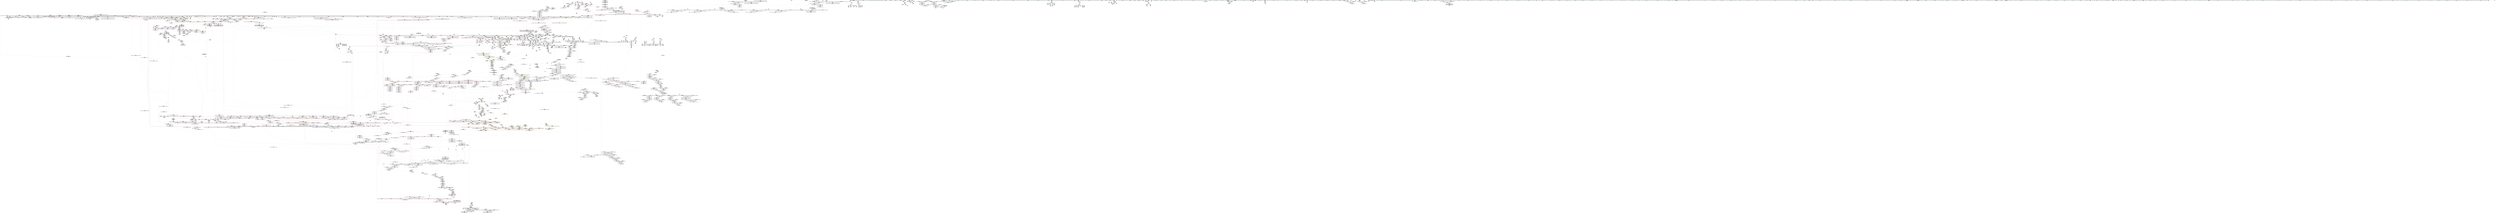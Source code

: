digraph "SVFG" {
	label="SVFG";

	Node0x5607f9c5a470 [shape=record,color=grey,label="{NodeID: 0\nNullPtr}"];
	Node0x5607f9c5a470 -> Node0x5607fa3e6a60[style=solid];
	Node0x5607f9c5a470 -> Node0x5607fa3e6b60[style=solid];
	Node0x5607f9c5a470 -> Node0x5607fa3e6c30[style=solid];
	Node0x5607f9c5a470 -> Node0x5607fa3e6d00[style=solid];
	Node0x5607f9c5a470 -> Node0x5607fa3e6dd0[style=solid];
	Node0x5607f9c5a470 -> Node0x5607fa3e6ea0[style=solid];
	Node0x5607f9c5a470 -> Node0x5607fa3e6f70[style=solid];
	Node0x5607f9c5a470 -> Node0x5607fa3e7040[style=solid];
	Node0x5607f9c5a470 -> Node0x5607fa3e7110[style=solid];
	Node0x5607f9c5a470 -> Node0x5607fa3e71e0[style=solid];
	Node0x5607f9c5a470 -> Node0x5607fa3e72b0[style=solid];
	Node0x5607f9c5a470 -> Node0x5607fa3e7380[style=solid];
	Node0x5607f9c5a470 -> Node0x5607fa3e7450[style=solid];
	Node0x5607f9c5a470 -> Node0x5607fa3e7520[style=solid];
	Node0x5607f9c5a470 -> Node0x5607fa3e75f0[style=solid];
	Node0x5607f9c5a470 -> Node0x5607fa3e76c0[style=solid];
	Node0x5607f9c5a470 -> Node0x5607fa3f7ec0[style=solid];
	Node0x5607f9c5a470 -> Node0x5607fa3f7f50[style=solid];
	Node0x5607f9c5a470 -> Node0x5607fa3f8020[style=solid];
	Node0x5607f9c5a470 -> Node0x5607fa3f80f0[style=solid];
	Node0x5607f9c5a470 -> Node0x5607fa3f81c0[style=solid];
	Node0x5607f9c5a470 -> Node0x5607fa3f8290[style=solid];
	Node0x5607f9c5a470 -> Node0x5607fa3f8360[style=solid];
	Node0x5607f9c5a470 -> Node0x5607fa3f8430[style=solid];
	Node0x5607f9c5a470 -> Node0x5607fa3f8500[style=solid];
	Node0x5607f9c5a470 -> Node0x5607fa3f85d0[style=solid];
	Node0x5607f9c5a470 -> Node0x5607fa3f86a0[style=solid];
	Node0x5607f9c5a470 -> Node0x5607fa3f8770[style=solid];
	Node0x5607f9c5a470 -> Node0x5607fa3f8840[style=solid];
	Node0x5607f9c5a470 -> Node0x5607fa3f8910[style=solid];
	Node0x5607f9c5a470 -> Node0x5607fa3f89e0[style=solid];
	Node0x5607f9c5a470 -> Node0x5607fa3f8ab0[style=solid];
	Node0x5607f9c5a470 -> Node0x5607fa3f8b80[style=solid];
	Node0x5607f9c5a470 -> Node0x5607fa3f8c50[style=solid];
	Node0x5607f9c5a470 -> Node0x5607fa3f8d20[style=solid];
	Node0x5607f9c5a470 -> Node0x5607fa3f8df0[style=solid];
	Node0x5607f9c5a470 -> Node0x5607fa3f8ec0[style=solid];
	Node0x5607f9c5a470 -> Node0x5607fa3f8f90[style=solid];
	Node0x5607f9c5a470 -> Node0x5607fa3f9060[style=solid];
	Node0x5607f9c5a470 -> Node0x5607fa3f9130[style=solid];
	Node0x5607f9c5a470 -> Node0x5607fa3f9200[style=solid];
	Node0x5607f9c5a470 -> Node0x5607fa3f92d0[style=solid];
	Node0x5607f9c5a470 -> Node0x5607fa3f93a0[style=solid];
	Node0x5607f9c5a470 -> Node0x5607fa3f9470[style=solid];
	Node0x5607f9c5a470 -> Node0x5607fa3f9540[style=solid];
	Node0x5607f9c5a470 -> Node0x5607fa3f9610[style=solid];
	Node0x5607f9c5a470 -> Node0x5607fa3f96e0[style=solid];
	Node0x5607f9c5a470 -> Node0x5607fa3f97b0[style=solid];
	Node0x5607f9c5a470 -> Node0x5607fa3f9880[style=solid];
	Node0x5607f9c5a470 -> Node0x5607fa3f9950[style=solid];
	Node0x5607f9c5a470 -> Node0x5607fa3f9a20[style=solid];
	Node0x5607f9c5a470 -> Node0x5607fa3f9af0[style=solid];
	Node0x5607f9c5a470 -> Node0x5607fa3f9bc0[style=solid];
	Node0x5607f9c5a470 -> Node0x5607fa3f9c90[style=solid];
	Node0x5607f9c5a470 -> Node0x5607fa3f9d60[style=solid];
	Node0x5607f9c5a470 -> Node0x5607fa3f9e30[style=solid];
	Node0x5607f9c5a470 -> Node0x5607fa3f9f00[style=solid];
	Node0x5607f9c5a470 -> Node0x5607fa3f9fd0[style=solid];
	Node0x5607f9c5a470 -> Node0x5607fa3fa0a0[style=solid];
	Node0x5607f9c5a470 -> Node0x5607fa3fa170[style=solid];
	Node0x5607f9c5a470 -> Node0x5607fa3fa240[style=solid];
	Node0x5607f9c5a470 -> Node0x5607fa3fa310[style=solid];
	Node0x5607f9c5a470 -> Node0x5607fa3fa3e0[style=solid];
	Node0x5607f9c5a470 -> Node0x5607fa3fa4b0[style=solid];
	Node0x5607f9c5a470 -> Node0x5607fa3fa580[style=solid];
	Node0x5607f9c5a470 -> Node0x5607fa3fa650[style=solid];
	Node0x5607f9c5a470 -> Node0x5607fa42b6e0[style=solid];
	Node0x5607f9c5a470 -> Node0x5607fa4302a0[style=solid];
	Node0x5607f9c5a470 -> Node0x5607fa4353e0[style=solid];
	Node0x5607f9c5a470 -> Node0x5607fa435720[style=solid];
	Node0x5607f9c5a470 -> Node0x5607fa435a60[style=solid];
	Node0x5607f9c5a470 -> Node0x5607fa435b30[style=solid];
	Node0x5607f9c5a470 -> Node0x5607fa435da0[style=solid];
	Node0x5607f9c5a470 -> Node0x5607fa40a700[style=solid];
	Node0x5607f9c5a470 -> Node0x5607fa47dac0[style=solid];
	Node0x5607f9c5a470 -> Node0x5607fa47dc40[style=solid];
	Node0x5607f9c5a470 -> Node0x5607fa47e540[style=solid];
	Node0x5607f9c5a470 -> Node0x5607fa47ecc0[style=solid];
	Node0x5607f9c5a470 -> Node0x5607fa47f140[style=solid];
	Node0x5607f9c5a470 -> Node0x5607fa47f5c0[style=solid];
	Node0x5607f9c5a470 -> Node0x5607fa47fec0[style=solid];
	Node0x5607f9c5a470:s64 -> Node0x5607fa62ac00[style=solid,color=red];
	Node0x5607fa4084e0 [shape=record,color=blue,label="{NodeID: 1550\n2274\<--2265\n__args.addr4\<--__args3\n_ZNSt16allocator_traitsISaISt13_Rb_tree_nodeISt4pairIKxiEEEE9constructIS3_JRKSt21piecewise_construct_tSt5tupleIJRS2_EESB_IJEEEEEvRS5_PT_DpOT0_\n}"];
	Node0x5607fa4084e0 -> Node0x5607fa426b30[style=dashed];
	Node0x5607fa3e6960 [shape=record,color=green,label="{NodeID: 443\n43\<--2916\n_GLOBAL__sub_I_ACRushTC_1_1.cpp\<--_GLOBAL__sub_I_ACRushTC_1_1.cpp_field_insensitive\n}"];
	Node0x5607fa3e6960 -> Node0x5607fa42b5e0[style=solid];
	Node0x5607fa3f5e80 [shape=record,color=purple,label="{NodeID: 886\n2510\<--2509\n_M_impl\<--this1\n_ZNKSt8_Rb_treeIxSt4pairIKxiESt10_Select1stIS2_ESt4lessIxESaIS2_EE4sizeEv\n}"];
	Node0x5607fa3f5e80 -> Node0x5607fa402200[style=solid];
	Node0x5607fa47ac40 [shape=record,color=grey,label="{NodeID: 2436\n529 = Binary(528, 344, )\n}"];
	Node0x5607fa47ac40 -> Node0x5607fa47adc0[style=solid];
	Node0x5607fa42c270 [shape=record,color=blue,label="{NodeID: 1329\n153\<--300\nL\<--conv\n_Z5_mainB5cxx11v\n}"];
	Node0x5607fa42c270 -> Node0x5607fa419da0[style=dashed];
	Node0x5607fa42c270 -> Node0x5607fa419e70[style=dashed];
	Node0x5607fa42c270 -> Node0x5607fa419f40[style=dashed];
	Node0x5607fa42c270 -> Node0x5607fa5085f0[style=dashed];
	Node0x5607fa3dea70 [shape=record,color=green,label="{NodeID: 222\n1372\<--1373\n_ZNSt8_Rb_treeIxSt4pairIKxiESt10_Select1stIS2_ESt4lessIxESaIS2_EE11lower_boundERS1_\<--_ZNSt8_Rb_treeIxSt4pairIKxiESt10_Select1stIS2_ESt4lessIxESaIS2_EE11lower_boundERS1__field_insensitive\n}"];
	Node0x5607fa626730 [shape=record,color=black,label="{NodeID: 3986\n1954 = PHI(1394, )\n}"];
	Node0x5607fa402540 [shape=record,color=black,label="{NodeID: 665\n2537\<--2536\n\<--_M_impl\n_ZNSt8_Rb_treeIxSt4pairIKxiESt10_Select1stIS2_ESt4lessIxESaIS2_EE12_M_rightmostEv\n}"];
	Node0x5607fa402540 -> Node0x5607fa3f61c0[style=solid];
	Node0x5607fa420dc0 [shape=record,color=red,label="{NodeID: 1108\n1408\<--1400\n\<--__x.addr\n_ZNKSt4lessIxEclERKxS2_\n}"];
	Node0x5607fa420dc0 -> Node0x5607fa420f60[style=solid];
	Node0x5607f9c5a3e0 [shape=record,color=green,label="{NodeID: 1\n7\<--1\n__dso_handle\<--dummyObj\nGlob }"];
	Node0x5607fa4085b0 [shape=record,color=blue,label="{NodeID: 1551\n2300\<--2295\nthis.addr\<--this\n_ZN9__gnu_cxx13new_allocatorISt13_Rb_tree_nodeISt4pairIKxiEEE9constructIS4_JRKSt21piecewise_construct_tSt5tupleIJRS3_EESB_IJEEEEEvPT_DpOT0_\n}"];
	Node0x5607fa4085b0 -> Node0x5607fa426c00[style=dashed];
	Node0x5607fa3e6a60 [shape=record,color=black,label="{NodeID: 444\n2\<--3\ndummyVal\<--dummyVal\n}"];
	Node0x5607fa3f5f50 [shape=record,color=purple,label="{NodeID: 887\n2512\<--2511\nadd.ptr\<--\n_ZNKSt8_Rb_treeIxSt4pairIKxiESt10_Select1stIS2_ESt4lessIxESaIS2_EE4sizeEv\n}"];
	Node0x5607fa3f5f50 -> Node0x5607fa4022d0[style=solid];
	Node0x5607fa47adc0 [shape=record,color=grey,label="{NodeID: 2437\n530 = Binary(529, 213, )\n}"];
	Node0x5607fa47adc0 -> Node0x5607fa3fc220[style=solid];
	Node0x5607fa42c340 [shape=record,color=blue,label="{NodeID: 1330\n155\<--306\nstate\<--mul36\n_Z5_mainB5cxx11v\n}"];
	Node0x5607fa42c340 -> Node0x5607fa4e5d00[style=dashed];
	Node0x5607fa3deb70 [shape=record,color=green,label="{NodeID: 223\n1381\<--1382\nretval\<--retval_field_insensitive\n_ZNKSt3mapIxiSt4lessIxESaISt4pairIKxiEEE8key_compEv\n}"];
	Node0x5607fa626840 [shape=record,color=black,label="{NodeID: 3987\n1958 = PHI(1111, )\n}"];
	Node0x5607fa626840 -> Node0x5607fa47e540[style=solid];
	Node0x5607fa402610 [shape=record,color=black,label="{NodeID: 666\n2539\<--2538\n\<--add.ptr\n_ZNSt8_Rb_treeIxSt4pairIKxiESt10_Select1stIS2_ESt4lessIxESaIS2_EE12_M_rightmostEv\n}"];
	Node0x5607fa402610 -> Node0x5607fa3f6290[style=solid];
	Node0x5607fa402610 -> Node0x5607fa3f6360[style=solid];
	Node0x5607fa420e90 [shape=record,color=red,label="{NodeID: 1109\n1410\<--1402\n\<--__y.addr\n_ZNKSt4lessIxEclERKxS2_\n}"];
	Node0x5607fa420e90 -> Node0x5607fa421030[style=solid];
	Node0x5607fa36f1a0 [shape=record,color=green,label="{NodeID: 2\n9\<--1\n\<--dummyObj\nCan only get source location for instruction, argument, global var or function.}"];
	Node0x5607fa408680 [shape=record,color=blue,label="{NodeID: 1552\n2302\<--2296\n__p.addr\<--__p\n_ZN9__gnu_cxx13new_allocatorISt13_Rb_tree_nodeISt4pairIKxiEEE9constructIS4_JRKSt21piecewise_construct_tSt5tupleIJRS3_EESB_IJEEEEEvPT_DpOT0_\n}"];
	Node0x5607fa408680 -> Node0x5607fa426cd0[style=dashed];
	Node0x5607fa3e6b60 [shape=record,color=black,label="{NodeID: 445\n352\<--3\n\<--dummyVal\n_Z5_mainB5cxx11v\n}"];
	Node0x5607fa3f6020 [shape=record,color=purple,label="{NodeID: 888\n2514\<--2513\n_M_node_count\<--\n_ZNKSt8_Rb_treeIxSt4pairIKxiESt10_Select1stIS2_ESt4lessIxESaIS2_EE4sizeEv\n}"];
	Node0x5607fa3f6020 -> Node0x5607fa428050[style=solid];
	Node0x5607fa47af40 [shape=record,color=grey,label="{NodeID: 2438\n519 = Binary(213, 518, )\n}"];
	Node0x5607fa47af40 -> Node0x5607fa47b0c0[style=solid];
	Node0x5607fa42c410 [shape=record,color=blue,label="{NodeID: 1331\n157\<--9\nj\<--\n_Z5_mainB5cxx11v\n}"];
	Node0x5607fa42c410 -> Node0x5607fa41a0e0[style=dashed];
	Node0x5607fa42c410 -> Node0x5607fa41a1b0[style=dashed];
	Node0x5607fa42c410 -> Node0x5607fa41a280[style=dashed];
	Node0x5607fa42c410 -> Node0x5607fa41a350[style=dashed];
	Node0x5607fa42c410 -> Node0x5607fa41a420[style=dashed];
	Node0x5607fa42c410 -> Node0x5607fa42ca90[style=dashed];
	Node0x5607fa42c410 -> Node0x5607fa508ff0[style=dashed];
	Node0x5607fa3dec40 [shape=record,color=green,label="{NodeID: 224\n1383\<--1384\nthis.addr\<--this.addr_field_insensitive\n_ZNKSt3mapIxiSt4lessIxESaISt4pairIKxiEEE8key_compEv\n}"];
	Node0x5607fa3dec40 -> Node0x5607fa420c20[style=solid];
	Node0x5607fa3dec40 -> Node0x5607fa4324c0[style=solid];
	Node0x5607fa626980 [shape=record,color=black,label="{NodeID: 3988\n1970 = PHI(2570, )\n}"];
	Node0x5607fa4026e0 [shape=record,color=black,label="{NodeID: 667\n2530\<--2541\n_ZNSt8_Rb_treeIxSt4pairIKxiESt10_Select1stIS2_ESt4lessIxESaIS2_EE12_M_rightmostEv_ret\<--_M_right\n_ZNSt8_Rb_treeIxSt4pairIKxiESt10_Select1stIS2_ESt4lessIxESaIS2_EE12_M_rightmostEv\n|{<s0>143|<s1>146|<s2>166|<s3>167}}"];
	Node0x5607fa4026e0:s0 -> Node0x5607fa625800[style=solid,color=blue];
	Node0x5607fa4026e0:s1 -> Node0x5607fa625b90[style=solid,color=blue];
	Node0x5607fa4026e0:s2 -> Node0x5607fa626d10[style=solid,color=blue];
	Node0x5607fa4026e0:s3 -> Node0x5607fa626e80[style=solid,color=blue];
	Node0x5607fa420f60 [shape=record,color=red,label="{NodeID: 1110\n1409\<--1408\n\<--\n_ZNKSt4lessIxEclERKxS2_\n}"];
	Node0x5607fa420f60 -> Node0x5607fa480940[style=solid];
	Node0x5607fa3d6660 [shape=record,color=green,label="{NodeID: 3\n20\<--1\n.str\<--dummyObj\nGlob }"];
	Node0x5607fa564a00 [shape=record,color=yellow,style=double,label="{NodeID: 3767\n201V_2 = CSCHI(MR_201V_1)\npts\{170004 170005 22440004 22440005 \}\nCS[]|{<s0>190}}"];
	Node0x5607fa564a00:s0 -> Node0x5607fa562200[style=dashed,color=blue];
	Node0x5607fa408750 [shape=record,color=blue,label="{NodeID: 1553\n2304\<--2297\n__args.addr\<--__args\n_ZN9__gnu_cxx13new_allocatorISt13_Rb_tree_nodeISt4pairIKxiEEE9constructIS4_JRKSt21piecewise_construct_tSt5tupleIJRS3_EESB_IJEEEEEvPT_DpOT0_\n}"];
	Node0x5607fa408750 -> Node0x5607fa426da0[style=dashed];
	Node0x5607fa3e6c30 [shape=record,color=black,label="{NodeID: 446\n353\<--3\n\<--dummyVal\n_Z5_mainB5cxx11v\n}"];
	Node0x5607fa3e6c30 -> Node0x5607fa42c680[style=solid];
	Node0x5607fa3f60f0 [shape=record,color=purple,label="{NodeID: 889\n2536\<--2535\n_M_impl\<--this1\n_ZNSt8_Rb_treeIxSt4pairIKxiESt10_Select1stIS2_ESt4lessIxESaIS2_EE12_M_rightmostEv\n}"];
	Node0x5607fa3f60f0 -> Node0x5607fa402540[style=solid];
	Node0x5607fa47b0c0 [shape=record,color=grey,label="{NodeID: 2439\n521 = Binary(520, 519, )\n}"];
	Node0x5607fa47b0c0 -> Node0x5607fa42de10[style=solid];
	Node0x5607fa42c4e0 [shape=record,color=blue,label="{NodeID: 1332\n159\<--9\nl\<--\n_Z5_mainB5cxx11v\n}"];
	Node0x5607fa42c4e0 -> Node0x5607fa41a4f0[style=dashed];
	Node0x5607fa42c4e0 -> Node0x5607fa41a5c0[style=dashed];
	Node0x5607fa42c4e0 -> Node0x5607fa41a690[style=dashed];
	Node0x5607fa42c4e0 -> Node0x5607fa42c4e0[style=dashed];
	Node0x5607fa42c4e0 -> Node0x5607fa42c9c0[style=dashed];
	Node0x5607fa42c4e0 -> Node0x5607fa5094f0[style=dashed];
	Node0x5607fa3ded10 [shape=record,color=green,label="{NodeID: 225\n1385\<--1386\nundef.agg.tmp\<--undef.agg.tmp_field_insensitive\n_ZNKSt3mapIxiSt4lessIxESaISt4pairIKxiEEE8key_compEv\n}"];
	Node0x5607fa626a90 [shape=record,color=black,label="{NodeID: 3989\n1984 = PHI(2517, )\n|{<s0>164}}"];
	Node0x5607fa626a90:s0 -> Node0x5607fa62d640[style=solid,color=red];
	Node0x5607fa4027b0 [shape=record,color=black,label="{NodeID: 668\n2557\<--2556\n\<--this1\n_ZNSt4pairIPSt18_Rb_tree_node_baseS1_EC2IRS1_Lb1EEERKS1_OT_\n}"];
	Node0x5607fa421030 [shape=record,color=red,label="{NodeID: 1111\n1411\<--1410\n\<--\n_ZNKSt4lessIxEclERKxS2_\n}"];
	Node0x5607fa421030 -> Node0x5607fa480940[style=solid];
	Node0x5607fa3d6db0 [shape=record,color=green,label="{NodeID: 4\n22\<--1\n.str.2\<--dummyObj\nGlob }"];
	Node0x5607fa408820 [shape=record,color=blue,label="{NodeID: 1554\n2306\<--2298\n__args.addr2\<--__args1\n_ZN9__gnu_cxx13new_allocatorISt13_Rb_tree_nodeISt4pairIKxiEEE9constructIS4_JRKSt21piecewise_construct_tSt5tupleIJRS3_EESB_IJEEEEEvPT_DpOT0_\n}"];
	Node0x5607fa408820 -> Node0x5607fa426e70[style=dashed];
	Node0x5607fa3e6d00 [shape=record,color=black,label="{NodeID: 447\n355\<--3\n\<--dummyVal\n_Z5_mainB5cxx11v\n}"];
	Node0x5607fa3e6d00 -> Node0x5607fa42c750[style=solid];
	Node0x5607fa3f61c0 [shape=record,color=purple,label="{NodeID: 890\n2538\<--2537\nadd.ptr\<--\n_ZNSt8_Rb_treeIxSt4pairIKxiESt10_Select1stIS2_ESt4lessIxESaIS2_EE12_M_rightmostEv\n}"];
	Node0x5607fa3f61c0 -> Node0x5607fa402610[style=solid];
	Node0x5607fa47b240 [shape=record,color=grey,label="{NodeID: 2440\n2105 = Binary(2104, 221, )\n}"];
	Node0x5607fa47b240 -> Node0x5607fa4364f0[style=solid];
	Node0x5607fa42c5b0 [shape=record,color=blue,label="{NodeID: 1333\n155\<--349\nstate\<--add58\n_Z5_mainB5cxx11v\n}"];
	Node0x5607fa42c5b0 -> Node0x5607fa51b250[style=dashed];
	Node0x5607fa3dede0 [shape=record,color=green,label="{NodeID: 226\n1391\<--1392\n_ZNKSt8_Rb_treeIxSt4pairIKxiESt10_Select1stIS2_ESt4lessIxESaIS2_EE8key_compEv\<--_ZNKSt8_Rb_treeIxSt4pairIKxiESt10_Select1stIS2_ESt4lessIxESaIS2_EE8key_compEv_field_insensitive\n}"];
	Node0x5607fa626c00 [shape=record,color=black,label="{NodeID: 3990\n1986 = PHI(1394, )\n}"];
	Node0x5607fa402880 [shape=record,color=black,label="{NodeID: 669\n2663\<--2573\n\<--retval\n_ZNSt8_Rb_treeIxSt4pairIKxiESt10_Select1stIS2_ESt4lessIxESaIS2_EE24_M_get_insert_unique_posERS1_\n}"];
	Node0x5607fa402880 -> Node0x5607fa429090[style=solid];
	Node0x5607fa421100 [shape=record,color=red,label="{NodeID: 1112\n1419\<--1416\nthis1\<--this.addr\n_ZNKSt17_Rb_tree_iteratorISt4pairIKxiEEdeEv\n}"];
	Node0x5607fa421100 -> Node0x5607fa3f1970[style=solid];
	Node0x5607fa3d6e40 [shape=record,color=green,label="{NodeID: 5\n24\<--1\n.str.3\<--dummyObj\nGlob }"];
	Node0x5607fa4088f0 [shape=record,color=blue,label="{NodeID: 1555\n2308\<--2299\n__args.addr4\<--__args3\n_ZN9__gnu_cxx13new_allocatorISt13_Rb_tree_nodeISt4pairIKxiEEE9constructIS4_JRKSt21piecewise_construct_tSt5tupleIJRS3_EESB_IJEEEEEvPT_DpOT0_\n}"];
	Node0x5607fa4088f0 -> Node0x5607fa426f40[style=dashed];
	Node0x5607fa3e6dd0 [shape=record,color=black,label="{NodeID: 448\n359\<--3\n\<--dummyVal\n_Z5_mainB5cxx11v\n}"];
	Node0x5607fa3f6290 [shape=record,color=purple,label="{NodeID: 891\n2540\<--2539\n_M_header\<--\n_ZNSt8_Rb_treeIxSt4pairIKxiESt10_Select1stIS2_ESt4lessIxESaIS2_EE12_M_rightmostEv\n}"];
	Node0x5607fa47b3c0 [shape=record,color=grey,label="{NodeID: 2441\n349 = Binary(348, 347, )\n}"];
	Node0x5607fa47b3c0 -> Node0x5607fa42c5b0[style=solid];
	Node0x5607fa42c680 [shape=record,color=blue,label="{NodeID: 1334\n139\<--353\nexn.slot\<--\n_Z5_mainB5cxx11v\n}"];
	Node0x5607fa42c680 -> Node0x5607fa4190a0[style=dashed];
	Node0x5607fa3deee0 [shape=record,color=green,label="{NodeID: 227\n1398\<--1399\nthis.addr\<--this.addr_field_insensitive\n_ZNKSt4lessIxEclERKxS2_\n}"];
	Node0x5607fa3deee0 -> Node0x5607fa420cf0[style=solid];
	Node0x5607fa3deee0 -> Node0x5607fa432590[style=solid];
	Node0x5607fa626d10 [shape=record,color=black,label="{NodeID: 3991\n1993 = PHI(2530, )\n}"];
	Node0x5607fa626d10 -> Node0x5607fa424d20[style=solid];
	Node0x5607fa533c80 [shape=record,color=yellow,style=double,label="{NodeID: 2884\n229V_1 = ENCHI(MR_229V_0)\npts\{170004 \}\nFun[_ZNSt8_Rb_treeIxSt4pairIKxiESt10_Select1stIS2_ESt4lessIxESaIS2_EE14_M_insert_nodeEPSt18_Rb_tree_node_baseSA_PSt13_Rb_tree_nodeIS2_E]|{|<s2>180}}"];
	Node0x5607fa533c80 -> Node0x5607fa4257b0[style=dashed];
	Node0x5607fa533c80 -> Node0x5607fa4364f0[style=dashed];
	Node0x5607fa533c80:s2 -> Node0x5607fa536430[style=dashed,color=red];
	Node0x5607fa402950 [shape=record,color=black,label="{NodeID: 670\n2604\<--2603\n\<--\n_ZNSt8_Rb_treeIxSt4pairIKxiESt10_Select1stIS2_ESt4lessIxESaIS2_EE24_M_get_insert_unique_posERS1_\n}"];
	Node0x5607fa402950 -> Node0x5607fa40a3c0[style=solid];
	Node0x5607fa4211d0 [shape=record,color=red,label="{NodeID: 1113\n1421\<--1420\n\<--_M_node\n_ZNKSt17_Rb_tree_iteratorISt4pairIKxiEEdeEv\n}"];
	Node0x5607fa4211d0 -> Node0x5607fa3fe440[style=solid];
	Node0x5607fa3d6ed0 [shape=record,color=green,label="{NodeID: 6\n26\<--1\n.str.4\<--dummyObj\nGlob }"];
	Node0x5607fa4089c0 [shape=record,color=blue,label="{NodeID: 1556\n2341\<--2339\nthis.addr\<--this\n_ZNSt5tupleIJRKxEEC2EOS2_\n}"];
	Node0x5607fa4089c0 -> Node0x5607fa427010[style=dashed];
	Node0x5607fa3e6ea0 [shape=record,color=black,label="{NodeID: 449\n360\<--3\n\<--dummyVal\n_Z5_mainB5cxx11v\n}"];
	Node0x5607fa3e6ea0 -> Node0x5607fa42c820[style=solid];
	Node0x5607fa3f6360 [shape=record,color=purple,label="{NodeID: 892\n2541\<--2539\n_M_right\<--\n_ZNSt8_Rb_treeIxSt4pairIKxiESt10_Select1stIS2_ESt4lessIxESaIS2_EE12_M_rightmostEv\n}"];
	Node0x5607fa3f6360 -> Node0x5607fa4026e0[style=solid];
	Node0x5607fa47b540 [shape=record,color=grey,label="{NodeID: 2442\n249 = Binary(248, 213, )\n}"];
	Node0x5607fa47b540 -> Node0x5607fa42bd90[style=solid];
	Node0x5607fa42c750 [shape=record,color=blue,label="{NodeID: 1335\n141\<--355\nehselector.slot\<--\n_Z5_mainB5cxx11v\n}"];
	Node0x5607fa42c750 -> Node0x5607fa419170[style=dashed];
	Node0x5607fa3defb0 [shape=record,color=green,label="{NodeID: 228\n1400\<--1401\n__x.addr\<--__x.addr_field_insensitive\n_ZNKSt4lessIxEclERKxS2_\n}"];
	Node0x5607fa3defb0 -> Node0x5607fa420dc0[style=solid];
	Node0x5607fa3defb0 -> Node0x5607fa432660[style=solid];
	Node0x5607fa626e80 [shape=record,color=black,label="{NodeID: 3992\n1998 = PHI(2530, )\n|{<s0>168}}"];
	Node0x5607fa626e80:s0 -> Node0x5607fa61c6f0[style=solid,color=red];
	Node0x5607fa533d60 [shape=record,color=yellow,style=double,label="{NodeID: 2885\n265V_1 = ENCHI(MR_265V_0)\npts\{20510000 \}\nFun[_ZNSt8_Rb_treeIxSt4pairIKxiESt10_Select1stIS2_ESt4lessIxESaIS2_EE14_M_insert_nodeEPSt18_Rb_tree_node_baseSA_PSt13_Rb_tree_nodeIS2_E]|{<s0>182}}"];
	Node0x5607fa533d60:s0 -> Node0x5607fa4343a0[style=dashed,color=red];
	Node0x5607fa402a20 [shape=record,color=black,label="{NodeID: 671\n2607\<--2606\n\<--_M_impl\n_ZNSt8_Rb_treeIxSt4pairIKxiESt10_Select1stIS2_ESt4lessIxESaIS2_EE24_M_get_insert_unique_posERS1_\n}"];
	Node0x5607fa402a20 -> Node0x5607fa3f69e0[style=solid];
	Node0x5607fa4212a0 [shape=record,color=red,label="{NodeID: 1114\n1463\<--1439\nthis5\<--this.addr\n_ZNSt8_Rb_treeIxSt4pairIKxiESt10_Select1stIS2_ESt4lessIxESaIS2_EE22_M_emplace_hint_uniqueIJRKSt21piecewise_construct_tSt5tupleIJRS1_EESD_IJEEEEESt17_Rb_tree_iteratorIS2_ESt23_Rb_tree_const_iteratorIS2_EDpOT_\n|{<s0>108|<s1>111|<s2>112|<s3>114|<s4>116}}"];
	Node0x5607fa4212a0:s0 -> Node0x5607fa61ba10[style=solid,color=red];
	Node0x5607fa4212a0:s1 -> Node0x5607fa62d230[style=solid,color=red];
	Node0x5607fa4212a0:s2 -> Node0x5607fa62c870[style=solid,color=red];
	Node0x5607fa4212a0:s3 -> Node0x5607fa616e80[style=solid,color=red];
	Node0x5607fa4212a0:s4 -> Node0x5607fa616e80[style=solid,color=red];
	Node0x5607fa3d6f60 [shape=record,color=green,label="{NodeID: 7\n28\<--1\n.str.5\<--dummyObj\nGlob }"];
	Node0x5607fa408a90 [shape=record,color=blue,label="{NodeID: 1557\n2343\<--2340\n.addr\<--\n_ZNSt5tupleIJRKxEEC2EOS2_\n}"];
	Node0x5607fa408a90 -> Node0x5607fa4270e0[style=dashed];
	Node0x5607fa3e6f70 [shape=record,color=black,label="{NodeID: 450\n362\<--3\n\<--dummyVal\n_Z5_mainB5cxx11v\n}"];
	Node0x5607fa3e6f70 -> Node0x5607fa42c8f0[style=solid];
	Node0x5607fa538610 [shape=record,color=yellow,style=double,label="{NodeID: 3107\n199V_1 = ENCHI(MR_199V_0)\npts\{156 178 6760000 \}\nFun[_ZNSt8_Rb_treeIxSt4pairIKxiESt10_Select1stIS2_ESt4lessIxESaIS2_EE14_M_create_nodeIJRKSt21piecewise_construct_tSt5tupleIJRS1_EESD_IJEEEEEPSt13_Rb_tree_nodeIS2_EDpOT_]|{<s0>139}}"];
	Node0x5607fa538610:s0 -> Node0x5607fa4f2d00[style=dashed,color=red];
	Node0x5607fa3f6430 [shape=record,color=purple,label="{NodeID: 893\n2558\<--2556\nfirst\<--this1\n_ZNSt4pairIPSt18_Rb_tree_node_baseS1_EC2IRS1_Lb1EEERKS1_OT_\n}"];
	Node0x5607fa3f6430 -> Node0x5607fa409e10[style=solid];
	Node0x5607fa47b6c0 [shape=record,color=grey,label="{NodeID: 2443\n452 = Binary(451, 213, )\n}"];
	Node0x5607fa47b6c0 -> Node0x5607fa47e840[style=solid];
	Node0x5607fa42c820 [shape=record,color=blue,label="{NodeID: 1336\n139\<--360\nexn.slot\<--\n_Z5_mainB5cxx11v\n}"];
	Node0x5607fa42c820 -> Node0x5607fa4190a0[style=dashed];
	Node0x5607fa3e77e0 [shape=record,color=green,label="{NodeID: 229\n1402\<--1403\n__y.addr\<--__y.addr_field_insensitive\n_ZNKSt4lessIxEclERKxS2_\n}"];
	Node0x5607fa3e77e0 -> Node0x5607fa420e90[style=solid];
	Node0x5607fa3e77e0 -> Node0x5607fa432730[style=solid];
	Node0x5607fa627050 [shape=record,color=black,label="{NodeID: 3993\n2005 = PHI(2719, )\n}"];
	Node0x5607fa627050 -> Node0x5607fa3f4d70[style=solid];
	Node0x5607fa533e40 [shape=record,color=yellow,style=double,label="{NodeID: 2886\n84V_1 = ENCHI(MR_84V_0)\npts\{22440004 \}\nFun[_ZNSt8_Rb_treeIxSt4pairIKxiESt10_Select1stIS2_ESt4lessIxESaIS2_EE14_M_insert_nodeEPSt18_Rb_tree_node_baseSA_PSt13_Rb_tree_nodeIS2_E]|{<s0>180}}"];
	Node0x5607fa533e40:s0 -> Node0x5607fa536430[style=dashed,color=red];
	Node0x5607fa402af0 [shape=record,color=black,label="{NodeID: 672\n2613\<--2612\nfrombool\<--call4\n_ZNSt8_Rb_treeIxSt4pairIKxiESt10_Select1stIS2_ESt4lessIxESaIS2_EE24_M_get_insert_unique_posERS1_\n}"];
	Node0x5607fa402af0 -> Node0x5607fa40a490[style=solid];
	Node0x5607fa421370 [shape=record,color=red,label="{NodeID: 1115\n1464\<--1441\n\<--__args.addr\n_ZNSt8_Rb_treeIxSt4pairIKxiESt10_Select1stIS2_ESt4lessIxESaIS2_EE22_M_emplace_hint_uniqueIJRKSt21piecewise_construct_tSt5tupleIJRS1_EESD_IJEEEEESt17_Rb_tree_iteratorIS2_ESt23_Rb_tree_const_iteratorIS2_EDpOT_\n|{<s0>105}}"];
	Node0x5607fa421370:s0 -> Node0x5607fa62ada0[style=solid,color=red];
	Node0x5607fa3d6ff0 [shape=record,color=green,label="{NodeID: 8\n30\<--1\n.str.6\<--dummyObj\nGlob }"];
	Node0x5607fa565010 [shape=record,color=yellow,style=double,label="{NodeID: 3772\n239V_4 = CSCHI(MR_239V_3)\npts\{18560000 \}\nCS[]|{|<s3>160}}"];
	Node0x5607fa565010 -> Node0x5607fa4249e0[style=dashed];
	Node0x5607fa565010 -> Node0x5607fa424ab0[style=dashed];
	Node0x5607fa565010 -> Node0x5607fa518f50[style=dashed];
	Node0x5607fa565010:s3 -> Node0x5607fa43b0c0[style=dashed,color=red];
	Node0x5607fa408b60 [shape=record,color=blue,label="{NodeID: 1558\n2362\<--2356\nthis.addr\<--this\n_ZNSt4pairIKxiEC2IJRS0_EJEEESt21piecewise_construct_tSt5tupleIJDpT_EES5_IJDpT0_EE\n}"];
	Node0x5607fa408b60 -> Node0x5607fa4271b0[style=dashed];
	Node0x5607fa3e7040 [shape=record,color=black,label="{NodeID: 451\n591\<--3\n\<--dummyVal\n_Z5_mainB5cxx11v\n}"];
	Node0x5607fa538720 [shape=record,color=yellow,style=double,label="{NodeID: 3108\n201V_1 = ENCHI(MR_201V_0)\npts\{170004 170005 22440004 22440005 \}\nFun[_ZNSt8_Rb_treeIxSt4pairIKxiESt10_Select1stIS2_ESt4lessIxESaIS2_EE14_M_create_nodeIJRKSt21piecewise_construct_tSt5tupleIJRS1_EESD_IJEEEEEPSt13_Rb_tree_nodeIS2_EDpOT_]|{<s0>139}}"];
	Node0x5607fa538720:s0 -> Node0x5607fa4f2e10[style=dashed,color=red];
	Node0x5607fa3f6500 [shape=record,color=purple,label="{NodeID: 894\n2562\<--2556\nsecond\<--this1\n_ZNSt4pairIPSt18_Rb_tree_node_baseS1_EC2IRS1_Lb1EEERKS1_OT_\n}"];
	Node0x5607fa3f6500 -> Node0x5607fa409ee0[style=solid];
	Node0x5607fa47b840 [shape=record,color=grey,label="{NodeID: 2444\n451 = Binary(213, 450, )\n}"];
	Node0x5607fa47b840 -> Node0x5607fa47b6c0[style=solid];
	Node0x5607fa42c8f0 [shape=record,color=blue,label="{NodeID: 1337\n141\<--362\nehselector.slot\<--\n_Z5_mainB5cxx11v\n}"];
	Node0x5607fa42c8f0 -> Node0x5607fa419170[style=dashed];
	Node0x5607fa3e78b0 [shape=record,color=green,label="{NodeID: 230\n1416\<--1417\nthis.addr\<--this.addr_field_insensitive\n_ZNKSt17_Rb_tree_iteratorISt4pairIKxiEEdeEv\n}"];
	Node0x5607fa3e78b0 -> Node0x5607fa421100[style=solid];
	Node0x5607fa3e78b0 -> Node0x5607fa432800[style=solid];
	Node0x5607fa627160 [shape=record,color=black,label="{NodeID: 3994\n2010 = PHI(2517, )\n|{<s0>171}}"];
	Node0x5607fa627160:s0 -> Node0x5607fa62d710[style=solid,color=red];
	Node0x5607fa402bc0 [shape=record,color=black,label="{NodeID: 673\n2616\<--2615\ntobool\<--\n_ZNSt8_Rb_treeIxSt4pairIKxiESt10_Select1stIS2_ESt4lessIxESaIS2_EE24_M_get_insert_unique_posERS1_\n}"];
	Node0x5607fa421440 [shape=record,color=red,label="{NodeID: 1116\n1468\<--1443\n\<--__args.addr2\n_ZNSt8_Rb_treeIxSt4pairIKxiESt10_Select1stIS2_ESt4lessIxESaIS2_EE22_M_emplace_hint_uniqueIJRKSt21piecewise_construct_tSt5tupleIJRS1_EESD_IJEEEEESt17_Rb_tree_iteratorIS2_ESt23_Rb_tree_const_iteratorIS2_EDpOT_\n|{<s0>106}}"];
	Node0x5607fa421440:s0 -> Node0x5607fa62a170[style=solid,color=red];
	Node0x5607fa3d70f0 [shape=record,color=green,label="{NodeID: 9\n32\<--1\nstdin\<--dummyObj\nGlob }"];
	Node0x5607fa408c30 [shape=record,color=blue,label="{NodeID: 1559\n2377\<--2375\nthis.addr\<--this\n_ZNSt11_Tuple_implILm0EJRKxEEC2EOS2_\n}"];
	Node0x5607fa408c30 -> Node0x5607fa427280[style=dashed];
	Node0x5607fa3e7110 [shape=record,color=black,label="{NodeID: 452\n592\<--3\n\<--dummyVal\n_Z5_mainB5cxx11v\n}"];
	Node0x5607fa3e7110 -> Node0x5607fa42e560[style=solid];
	Node0x5607fa538830 [shape=record,color=yellow,style=double,label="{NodeID: 3109\n391V_1 = ENCHI(MR_391V_0)\npts\{2580 \}\nFun[_ZNSt4pairIPSt18_Rb_tree_node_baseS1_EC2IRPSt13_Rb_tree_nodeIS_IKxiEERS1_Lb1EEEOT_OT0_]}"];
	Node0x5607fa538830 -> Node0x5607fa42a410[style=dashed];
	Node0x5607fa3f65d0 [shape=record,color=purple,label="{NodeID: 895\n2651\<--2585\n_M_node\<--__j\n_ZNSt8_Rb_treeIxSt4pairIKxiESt10_Select1stIS2_ESt4lessIxESaIS2_EE24_M_get_insert_unique_posERS1_\n}"];
	Node0x5607fa3f65d0 -> Node0x5607fa428fc0[style=solid];
	Node0x5607fa47b9c0 [shape=record,color=grey,label="{NodeID: 2445\n306 = Binary(303, 305, )\n}"];
	Node0x5607fa47b9c0 -> Node0x5607fa42c340[style=solid];
	Node0x5607fa42c9c0 [shape=record,color=blue,label="{NodeID: 1338\n159\<--367\nl\<--inc60\n_Z5_mainB5cxx11v\n}"];
	Node0x5607fa42c9c0 -> Node0x5607fa41a4f0[style=dashed];
	Node0x5607fa42c9c0 -> Node0x5607fa41a5c0[style=dashed];
	Node0x5607fa42c9c0 -> Node0x5607fa41a690[style=dashed];
	Node0x5607fa42c9c0 -> Node0x5607fa42c4e0[style=dashed];
	Node0x5607fa42c9c0 -> Node0x5607fa42c9c0[style=dashed];
	Node0x5607fa42c9c0 -> Node0x5607fa5094f0[style=dashed];
	Node0x5607fa3e7980 [shape=record,color=green,label="{NodeID: 231\n1435\<--1436\nretval\<--retval_field_insensitive\n_ZNSt8_Rb_treeIxSt4pairIKxiESt10_Select1stIS2_ESt4lessIxESaIS2_EE22_M_emplace_hint_uniqueIJRKSt21piecewise_construct_tSt5tupleIJRS1_EESD_IJEEEEESt17_Rb_tree_iteratorIS2_ESt23_Rb_tree_const_iteratorIS2_EDpOT_\n|{|<s2>117}}"];
	Node0x5607fa3e7980 -> Node0x5607fa3f1a40[style=solid];
	Node0x5607fa3e7980 -> Node0x5607fa3f1b10[style=solid];
	Node0x5607fa3e7980:s2 -> Node0x5607fa61b4f0[style=solid,color=red];
	Node0x5607fa627270 [shape=record,color=black,label="{NodeID: 3995\n2011 = PHI(1394, )\n}"];
	Node0x5607fa534030 [shape=record,color=yellow,style=double,label="{NodeID: 2888\n350V_1 = ENCHI(MR_350V_0)\npts\{23130000 \}\nFun[_ZSt12__get_helperILm0ERKxJEERT0_RSt11_Tuple_implIXT_EJS2_DpT1_EE]|{<s0>219}}"];
	Node0x5607fa534030:s0 -> Node0x5607fa4f3300[style=dashed,color=red];
	Node0x5607fa402c90 [shape=record,color=black,label="{NodeID: 674\n2619\<--2618\n\<--\n_ZNSt8_Rb_treeIxSt4pairIKxiESt10_Select1stIS2_ESt4lessIxESaIS2_EE24_M_get_insert_unique_posERS1_\n|{<s0>228}}"];
	Node0x5607fa402c90:s0 -> Node0x5607fa615520[style=solid,color=red];
	Node0x5607fa421510 [shape=record,color=red,label="{NodeID: 1117\n1472\<--1445\n\<--__args.addr4\n_ZNSt8_Rb_treeIxSt4pairIKxiESt10_Select1stIS2_ESt4lessIxESaIS2_EE22_M_emplace_hint_uniqueIJRKSt21piecewise_construct_tSt5tupleIJRS1_EESD_IJEEEEESt17_Rb_tree_iteratorIS2_ESt23_Rb_tree_const_iteratorIS2_EDpOT_\n|{<s0>107}}"];
	Node0x5607fa421510:s0 -> Node0x5607fa62b5c0[style=solid,color=red];
	Node0x5607fa3d71f0 [shape=record,color=green,label="{NodeID: 10\n33\<--1\n.str.7\<--dummyObj\nGlob }"];
	Node0x5607fa408d00 [shape=record,color=blue,label="{NodeID: 1560\n2379\<--2376\n__in.addr\<--__in\n_ZNSt11_Tuple_implILm0EJRKxEEC2EOS2_\n}"];
	Node0x5607fa408d00 -> Node0x5607fa427350[style=dashed];
	Node0x5607fa3e71e0 [shape=record,color=black,label="{NodeID: 453\n594\<--3\n\<--dummyVal\n_Z5_mainB5cxx11v\n}"];
	Node0x5607fa3e71e0 -> Node0x5607fa42e630[style=solid];
	Node0x5607fa3f66a0 [shape=record,color=purple,label="{NodeID: 896\n2659\<--2585\n_M_node19\<--__j\n_ZNSt8_Rb_treeIxSt4pairIKxiESt10_Select1stIS2_ESt4lessIxESaIS2_EE24_M_get_insert_unique_posERS1_\n|{<s0>238}}"];
	Node0x5607fa3f66a0:s0 -> Node0x5607fa6178c0[style=solid,color=red];
	Node0x5607fa47bb40 [shape=record,color=grey,label="{NodeID: 2446\n372 = Binary(371, 213, )\n}"];
	Node0x5607fa47bb40 -> Node0x5607fa42ca90[style=solid];
	Node0x5607fa42ca90 [shape=record,color=blue,label="{NodeID: 1339\n157\<--372\nj\<--inc63\n_Z5_mainB5cxx11v\n}"];
	Node0x5607fa42ca90 -> Node0x5607fa41a0e0[style=dashed];
	Node0x5607fa42ca90 -> Node0x5607fa41a1b0[style=dashed];
	Node0x5607fa42ca90 -> Node0x5607fa41a280[style=dashed];
	Node0x5607fa42ca90 -> Node0x5607fa41a350[style=dashed];
	Node0x5607fa42ca90 -> Node0x5607fa41a420[style=dashed];
	Node0x5607fa42ca90 -> Node0x5607fa42ca90[style=dashed];
	Node0x5607fa42ca90 -> Node0x5607fa508ff0[style=dashed];
	Node0x5607fa3e7a50 [shape=record,color=green,label="{NodeID: 232\n1437\<--1438\n__pos\<--__pos_field_insensitive\n_ZNSt8_Rb_treeIxSt4pairIKxiESt10_Select1stIS2_ESt4lessIxESaIS2_EE22_M_emplace_hint_uniqueIJRKSt21piecewise_construct_tSt5tupleIJRS1_EESD_IJEEEEESt17_Rb_tree_iteratorIS2_ESt23_Rb_tree_const_iteratorIS2_EDpOT_\n}"];
	Node0x5607fa3e7a50 -> Node0x5607fa3fe5e0[style=solid];
	Node0x5607fa3e7a50 -> Node0x5607fa3f1be0[style=solid];
	Node0x5607fa627380 [shape=record,color=black,label="{NodeID: 3996\n2015 = PHI(1111, )\n}"];
	Node0x5607fa627380 -> Node0x5607fa47dc40[style=solid];
	Node0x5607fa534110 [shape=record,color=yellow,style=double,label="{NodeID: 2889\n2V_1 = ENCHI(MR_2V_0)\npts\{170000 170001 170002 170003 170004 \}\nFun[_GLOBAL__sub_I_ACRushTC_1_1.cpp]|{<s0>260}}"];
	Node0x5607fa534110:s0 -> Node0x5607fa514e50[style=dashed,color=red];
	Node0x5607fa402d60 [shape=record,color=black,label="{NodeID: 675\n2623\<--2622\n\<--\n_ZNSt8_Rb_treeIxSt4pairIKxiESt10_Select1stIS2_ESt4lessIxESaIS2_EE24_M_get_insert_unique_posERS1_\n|{<s0>229}}"];
	Node0x5607fa402d60:s0 -> Node0x5607fa62d980[style=solid,color=red];
	Node0x5607fa4215e0 [shape=record,color=red,label="{NodeID: 1118\n1483\<--1447\n\<--__z\n_ZNSt8_Rb_treeIxSt4pairIKxiESt10_Select1stIS2_ESt4lessIxESaIS2_EE22_M_emplace_hint_uniqueIJRKSt21piecewise_construct_tSt5tupleIJRS1_EESD_IJEEEEESt17_Rb_tree_iteratorIS2_ESt23_Rb_tree_const_iteratorIS2_EDpOT_\n|{<s0>110}}"];
	Node0x5607fa4215e0:s0 -> Node0x5607fa6172c0[style=solid,color=red];
	Node0x5607fa3d72f0 [shape=record,color=green,label="{NodeID: 11\n35\<--1\n_ZSt4cout\<--dummyObj\nGlob }"];
	Node0x5607fa408dd0 [shape=record,color=blue,label="{NodeID: 1561\n2402\<--2401\n__t.addr\<--__t\n_ZSt7forwardIRKxEOT_RNSt16remove_referenceIS2_E4typeE\n}"];
	Node0x5607fa408dd0 -> Node0x5607fa427420[style=dashed];
	Node0x5607fa3e72b0 [shape=record,color=black,label="{NodeID: 454\n597\<--3\n\<--dummyVal\n_Z5_mainB5cxx11v\n}"];
	Node0x5607fa3f6770 [shape=record,color=purple,label="{NodeID: 897\n2637\<--2587\ncoerce.dive\<--ref.tmp\n_ZNSt8_Rb_treeIxSt4pairIKxiESt10_Select1stIS2_ESt4lessIxESaIS2_EE24_M_get_insert_unique_posERS1_\n}"];
	Node0x5607fa3f6770 -> Node0x5607fa40a630[style=solid];
	Node0x5607fa47bcc0 [shape=record,color=grey,label="{NodeID: 2447\n367 = Binary(366, 213, )\n}"];
	Node0x5607fa47bcc0 -> Node0x5607fa42c9c0[style=solid];
	Node0x5607fa42cb60 [shape=record,color=blue,label="{NodeID: 1340\n161\<--9\nmask\<--\n_Z5_mainB5cxx11v\n}"];
	Node0x5607fa42cb60 -> Node0x5607fa41a760[style=dashed];
	Node0x5607fa42cb60 -> Node0x5607fa41a830[style=dashed];
	Node0x5607fa42cb60 -> Node0x5607fa42cd00[style=dashed];
	Node0x5607fa42cb60 -> Node0x5607fa5099f0[style=dashed];
	Node0x5607fa3e7b20 [shape=record,color=green,label="{NodeID: 233\n1439\<--1440\nthis.addr\<--this.addr_field_insensitive\n_ZNSt8_Rb_treeIxSt4pairIKxiESt10_Select1stIS2_ESt4lessIxESaIS2_EE22_M_emplace_hint_uniqueIJRKSt21piecewise_construct_tSt5tupleIJRS1_EESD_IJEEEEESt17_Rb_tree_iteratorIS2_ESt23_Rb_tree_const_iteratorIS2_EDpOT_\n}"];
	Node0x5607fa3e7b20 -> Node0x5607fa4212a0[style=solid];
	Node0x5607fa3e7b20 -> Node0x5607fa4329a0[style=solid];
	Node0x5607fa6274c0 [shape=record,color=black,label="{NodeID: 3997\n2027 = PHI(2570, )\n}"];
	Node0x5607fa402e30 [shape=record,color=black,label="{NodeID: 676\n2632\<--2631\ntobool7\<--\n_ZNSt8_Rb_treeIxSt4pairIKxiESt10_Select1stIS2_ESt4lessIxESaIS2_EE24_M_get_insert_unique_posERS1_\n}"];
	Node0x5607fa4216b0 [shape=record,color=red,label="{NodeID: 1119\n1507\<--1447\n\<--__z\n_ZNSt8_Rb_treeIxSt4pairIKxiESt10_Select1stIS2_ESt4lessIxESaIS2_EE22_M_emplace_hint_uniqueIJRKSt21piecewise_construct_tSt5tupleIJRS1_EESD_IJEEEEESt17_Rb_tree_iteratorIS2_ESt23_Rb_tree_const_iteratorIS2_EDpOT_\n|{<s0>112}}"];
	Node0x5607fa4216b0:s0 -> Node0x5607fa62cae0[style=solid,color=red];
	Node0x5607fa3d73f0 [shape=record,color=green,label="{NodeID: 12\n36\<--1\n.str.8\<--dummyObj\nGlob }"];
	Node0x5607fa408ea0 [shape=record,color=blue,label="{NodeID: 1562\n2409\<--2408\n__t.addr\<--__t\n_ZNSt11_Tuple_implILm0EJRKxEE7_M_headERS2_\n}"];
	Node0x5607fa408ea0 -> Node0x5607fa4274f0[style=dashed];
	Node0x5607fa3e7380 [shape=record,color=black,label="{NodeID: 455\n598\<--3\n\<--dummyVal\n_Z5_mainB5cxx11v\n}"];
	Node0x5607fa3e7380 -> Node0x5607fa42e700[style=solid];
	Node0x5607fa3f6840 [shape=record,color=purple,label="{NodeID: 898\n2606\<--2593\n_M_impl\<--this1\n_ZNSt8_Rb_treeIxSt4pairIKxiESt10_Select1stIS2_ESt4lessIxESaIS2_EE24_M_get_insert_unique_posERS1_\n}"];
	Node0x5607fa3f6840 -> Node0x5607fa402a20[style=solid];
	Node0x5607fa47be40 [shape=record,color=grey,label="{NodeID: 2448\n345 = Binary(343, 213, )\n}"];
	Node0x5607fa47be40 -> Node0x5607fa3fb450[style=solid];
	Node0x5607fa42cc30 [shape=record,color=blue,label="{NodeID: 1341\n163\<--9\nj65\<--\n_Z5_mainB5cxx11v\n}"];
	Node0x5607fa42cc30 -> Node0x5607fa41a900[style=dashed];
	Node0x5607fa42cc30 -> Node0x5607fa41a9d0[style=dashed];
	Node0x5607fa42cc30 -> Node0x5607fa41aaa0[style=dashed];
	Node0x5607fa42cc30 -> Node0x5607fa42cdd0[style=dashed];
	Node0x5607fa42cc30 -> Node0x5607fa509ef0[style=dashed];
	Node0x5607fa3e7bf0 [shape=record,color=green,label="{NodeID: 234\n1441\<--1442\n__args.addr\<--__args.addr_field_insensitive\n_ZNSt8_Rb_treeIxSt4pairIKxiESt10_Select1stIS2_ESt4lessIxESaIS2_EE22_M_emplace_hint_uniqueIJRKSt21piecewise_construct_tSt5tupleIJRS1_EESD_IJEEEEESt17_Rb_tree_iteratorIS2_ESt23_Rb_tree_const_iteratorIS2_EDpOT_\n}"];
	Node0x5607fa3e7bf0 -> Node0x5607fa421370[style=solid];
	Node0x5607fa3e7bf0 -> Node0x5607fa432a70[style=solid];
	Node0x5607fa6275d0 [shape=record,color=black,label="{NodeID: 3998\n2071 = PHI(1675, )\n}"];
	Node0x5607fa6275d0 -> Node0x5607fa47efc0[style=solid];
	Node0x5607fa402f00 [shape=record,color=black,label="{NodeID: 677\n2649\<--2648\n\<--_M_impl13\n_ZNSt8_Rb_treeIxSt4pairIKxiESt10_Select1stIS2_ESt4lessIxESaIS2_EE24_M_get_insert_unique_posERS1_\n}"];
	Node0x5607fa402f00 -> Node0x5607fa3f6ab0[style=solid];
	Node0x5607fa421780 [shape=record,color=red,label="{NodeID: 1120\n1522\<--1447\n\<--__z\n_ZNSt8_Rb_treeIxSt4pairIKxiESt10_Select1stIS2_ESt4lessIxESaIS2_EE22_M_emplace_hint_uniqueIJRKSt21piecewise_construct_tSt5tupleIJRS1_EESD_IJEEEEESt17_Rb_tree_iteratorIS2_ESt23_Rb_tree_const_iteratorIS2_EDpOT_\n|{<s0>114}}"];
	Node0x5607fa421780:s0 -> Node0x5607fa617100[style=solid,color=red];
	Node0x5607fa3d74f0 [shape=record,color=green,label="{NodeID: 13\n38\<--1\n.str.9\<--dummyObj\nGlob }"];
	Node0x5607fa408f70 [shape=record,color=blue,label="{NodeID: 1563\n2421\<--2419\nthis.addr\<--this\n_ZNSt10_Head_baseILm0ERKxLb0EEC2ES1_\n}"];
	Node0x5607fa408f70 -> Node0x5607fa4275c0[style=dashed];
	Node0x5607fa3e7450 [shape=record,color=black,label="{NodeID: 456\n600\<--3\n\<--dummyVal\n_Z5_mainB5cxx11v\n}"];
	Node0x5607fa3e7450 -> Node0x5607fa42e7d0[style=solid];
	Node0x5607fa3f6910 [shape=record,color=purple,label="{NodeID: 899\n2648\<--2593\n_M_impl13\<--this1\n_ZNSt8_Rb_treeIxSt4pairIKxiESt10_Select1stIS2_ESt4lessIxESaIS2_EE24_M_get_insert_unique_posERS1_\n}"];
	Node0x5607fa3f6910 -> Node0x5607fa402f00[style=solid];
	Node0x5607fa47bfc0 [shape=record,color=grey,label="{NodeID: 2449\n347 = Binary(336, 346, )\n}"];
	Node0x5607fa47bfc0 -> Node0x5607fa47b3c0[style=solid];
	Node0x5607fa42cd00 [shape=record,color=blue,label="{NodeID: 1342\n161\<--391\nmask\<--or\n_Z5_mainB5cxx11v\n}"];
	Node0x5607fa42cd00 -> Node0x5607fa41a760[style=dashed];
	Node0x5607fa42cd00 -> Node0x5607fa41a830[style=dashed];
	Node0x5607fa42cd00 -> Node0x5607fa42cd00[style=dashed];
	Node0x5607fa42cd00 -> Node0x5607fa5099f0[style=dashed];
	Node0x5607fa3e7cc0 [shape=record,color=green,label="{NodeID: 235\n1443\<--1444\n__args.addr2\<--__args.addr2_field_insensitive\n_ZNSt8_Rb_treeIxSt4pairIKxiESt10_Select1stIS2_ESt4lessIxESaIS2_EE22_M_emplace_hint_uniqueIJRKSt21piecewise_construct_tSt5tupleIJRS1_EESD_IJEEEEESt17_Rb_tree_iteratorIS2_ESt23_Rb_tree_const_iteratorIS2_EDpOT_\n}"];
	Node0x5607fa3e7cc0 -> Node0x5607fa421440[style=solid];
	Node0x5607fa3e7cc0 -> Node0x5607fa432b40[style=solid];
	Node0x5607fa627740 [shape=record,color=black,label="{NodeID: 3999\n2078 = PHI(1687, )\n|{<s0>180}}"];
	Node0x5607fa627740:s0 -> Node0x5607fa62d640[style=solid,color=red];
	Node0x5607fa534410 [shape=record,color=yellow,style=double,label="{NodeID: 2892\n130V_1 = ENCHI(MR_130V_0)\npts\{6760000 \}\nFun[_ZNSt11_Tuple_implILm0EJRKxEEC2ES1_]|{<s0>248}}"];
	Node0x5607fa534410:s0 -> Node0x5607fa409110[style=dashed,color=red];
	Node0x5607fa402fd0 [shape=record,color=black,label="{NodeID: 678\n2570\<--2664\n_ZNSt8_Rb_treeIxSt4pairIKxiESt10_Select1stIS2_ESt4lessIxESaIS2_EE24_M_get_insert_unique_posERS1__ret\<--\n_ZNSt8_Rb_treeIxSt4pairIKxiESt10_Select1stIS2_ESt4lessIxESaIS2_EE24_M_get_insert_unique_posERS1_\n|{<s0>148|<s1>162|<s2>175}}"];
	Node0x5607fa402fd0:s0 -> Node0x5607fa625d90[style=solid,color=blue];
	Node0x5607fa402fd0:s1 -> Node0x5607fa626980[style=solid,color=blue];
	Node0x5607fa402fd0:s2 -> Node0x5607fa6274c0[style=solid,color=blue];
	Node0x5607fa421850 [shape=record,color=red,label="{NodeID: 1121\n1527\<--1447\n\<--__z\n_ZNSt8_Rb_treeIxSt4pairIKxiESt10_Select1stIS2_ESt4lessIxESaIS2_EE22_M_emplace_hint_uniqueIJRKSt21piecewise_construct_tSt5tupleIJRS1_EESD_IJEEEEESt17_Rb_tree_iteratorIS2_ESt23_Rb_tree_const_iteratorIS2_EDpOT_\n|{<s0>116}}"];
	Node0x5607fa421850:s0 -> Node0x5607fa617100[style=solid,color=red];
	Node0x5607fa3d75f0 [shape=record,color=green,label="{NodeID: 14\n40\<--1\n_ZStL19piecewise_construct\<--dummyObj\nGlob |{<s0>44}}"];
	Node0x5607fa3d75f0:s0 -> Node0x5607fa62bf80[style=solid,color=red];
	Node0x5607fa409040 [shape=record,color=blue,label="{NodeID: 1564\n2423\<--2420\n__h.addr\<--__h\n_ZNSt10_Head_baseILm0ERKxLb0EEC2ES1_\n}"];
	Node0x5607fa409040 -> Node0x5607fa427690[style=dashed];
	Node0x5607fa3e7520 [shape=record,color=black,label="{NodeID: 457\n603\<--3\n\<--dummyVal\n_Z5_mainB5cxx11v\n}"];
	Node0x5607fa3f69e0 [shape=record,color=purple,label="{NodeID: 900\n2608\<--2607\n_M_key_compare\<--\n_ZNSt8_Rb_treeIxSt4pairIKxiESt10_Select1stIS2_ESt4lessIxESaIS2_EE24_M_get_insert_unique_posERS1_\n|{<s0>227}}"];
	Node0x5607fa3f69e0:s0 -> Node0x5607fa62d570[style=solid,color=red];
	Node0x5607fa47c140 [shape=record,color=grey,label="{NodeID: 2450\n343 = Binary(342, 344, )\n}"];
	Node0x5607fa47c140 -> Node0x5607fa47be40[style=solid];
	Node0x5607fa42cdd0 [shape=record,color=blue,label="{NodeID: 1343\n163\<--395\nj65\<--inc74\n_Z5_mainB5cxx11v\n}"];
	Node0x5607fa42cdd0 -> Node0x5607fa41a900[style=dashed];
	Node0x5607fa42cdd0 -> Node0x5607fa41a9d0[style=dashed];
	Node0x5607fa42cdd0 -> Node0x5607fa41aaa0[style=dashed];
	Node0x5607fa42cdd0 -> Node0x5607fa42cdd0[style=dashed];
	Node0x5607fa42cdd0 -> Node0x5607fa509ef0[style=dashed];
	Node0x5607fa3e7d90 [shape=record,color=green,label="{NodeID: 236\n1445\<--1446\n__args.addr4\<--__args.addr4_field_insensitive\n_ZNSt8_Rb_treeIxSt4pairIKxiESt10_Select1stIS2_ESt4lessIxESaIS2_EE22_M_emplace_hint_uniqueIJRKSt21piecewise_construct_tSt5tupleIJRS1_EESD_IJEEEEESt17_Rb_tree_iteratorIS2_ESt23_Rb_tree_const_iteratorIS2_EDpOT_\n}"];
	Node0x5607fa3e7d90 -> Node0x5607fa421510[style=solid];
	Node0x5607fa3e7d90 -> Node0x5607fa432c10[style=solid];
	Node0x5607fa627880 [shape=record,color=black,label="{NodeID: 4000\n2289 = PHI(1832, )\n|{<s0>203}}"];
	Node0x5607fa627880:s0 -> Node0x5607fa61cd00[style=solid,color=red];
	Node0x5607fa4030a0 [shape=record,color=black,label="{NodeID: 679\n2673\<--2672\n\<--_M_impl\n_ZNSt8_Rb_treeIxSt4pairIKxiESt10_Select1stIS2_ESt4lessIxESaIS2_EE11_M_leftmostEv\n}"];
	Node0x5607fa4030a0 -> Node0x5607fa3f6c50[style=solid];
	Node0x5607fa421920 [shape=record,color=red,label="{NodeID: 1122\n1520\<--1453\nexn\<--exn.slot\n_ZNSt8_Rb_treeIxSt4pairIKxiESt10_Select1stIS2_ESt4lessIxESaIS2_EE22_M_emplace_hint_uniqueIJRKSt21piecewise_construct_tSt5tupleIJRS1_EESD_IJEEEEESt17_Rb_tree_iteratorIS2_ESt23_Rb_tree_const_iteratorIS2_EDpOT_\n}"];
	Node0x5607fa3d76f0 [shape=record,color=green,label="{NodeID: 15\n42\<--1\n\<--dummyObj\nCan only get source location for instruction, argument, global var or function.}"];
	Node0x5607fa565830 [shape=record,color=yellow,style=double,label="{NodeID: 3779\n241V_4 = CSCHI(MR_241V_3)\npts\{18600000 \}\nCS[]|{|<s2>174}}"];
	Node0x5607fa565830 -> Node0x5607fa424df0[style=dashed];
	Node0x5607fa565830 -> Node0x5607fa519450[style=dashed];
	Node0x5607fa565830:s2 -> Node0x5607fa542c70[style=dashed,color=red];
	Node0x5607fa409110 [shape=record,color=blue,label="{NodeID: 1565\n2428\<--2429\n_M_head_impl\<--\n_ZNSt10_Head_baseILm0ERKxLb0EEC2ES1_\n|{<s0>213|<s1>248}}"];
	Node0x5607fa409110:s0 -> Node0x5607fa566790[style=dashed,color=blue];
	Node0x5607fa409110:s1 -> Node0x5607fa567290[style=dashed,color=blue];
	Node0x5607fa3e75f0 [shape=record,color=black,label="{NodeID: 458\n604\<--3\n\<--dummyVal\n_Z5_mainB5cxx11v\n}"];
	Node0x5607fa3e75f0 -> Node0x5607fa42e8a0[style=solid];
	Node0x5607fa538da0 [shape=record,color=yellow,style=double,label="{NodeID: 3115\n383V_1 = ENCHI(MR_383V_0)\npts\{2582 170002 170003 18520000 18560000 18600000 25860000 \}\nFun[_ZNSt4pairIPSt18_Rb_tree_node_baseS1_EC2IRPSt13_Rb_tree_nodeIS_IKxiEERS1_Lb1EEEOT_OT0_]}"];
	Node0x5607fa538da0 -> Node0x5607fa42a4e0[style=dashed];
	Node0x5607fa3f6ab0 [shape=record,color=purple,label="{NodeID: 901\n2650\<--2649\n_M_key_compare14\<--\n_ZNSt8_Rb_treeIxSt4pairIKxiESt10_Select1stIS2_ESt4lessIxESaIS2_EE24_M_get_insert_unique_posERS1_\n|{<s0>236}}"];
	Node0x5607fa3f6ab0:s0 -> Node0x5607fa62d570[style=solid,color=red];
	Node0x5607fa47c2c0 [shape=record,color=grey,label="{NodeID: 2451\n441 = Binary(438, 440, )\n}"];
	Node0x5607fa47c2c0 -> Node0x5607fa42d5f0[style=solid];
	Node0x5607fa42cea0 [shape=record,color=blue,label="{NodeID: 1344\n402\<--406\ncall79\<--or80\n_Z5_mainB5cxx11v\n}"];
	Node0x5607fa42cea0 -> Node0x5607fa50a8f0[style=dashed];
	Node0x5607fa3e7e60 [shape=record,color=green,label="{NodeID: 237\n1447\<--1448\n__z\<--__z_field_insensitive\n_ZNSt8_Rb_treeIxSt4pairIKxiESt10_Select1stIS2_ESt4lessIxESaIS2_EE22_M_emplace_hint_uniqueIJRKSt21piecewise_construct_tSt5tupleIJRS1_EESD_IJEEEEESt17_Rb_tree_iteratorIS2_ESt23_Rb_tree_const_iteratorIS2_EDpOT_\n}"];
	Node0x5607fa3e7e60 -> Node0x5607fa4215e0[style=solid];
	Node0x5607fa3e7e60 -> Node0x5607fa4216b0[style=solid];
	Node0x5607fa3e7e60 -> Node0x5607fa421780[style=solid];
	Node0x5607fa3e7e60 -> Node0x5607fa421850[style=solid];
	Node0x5607fa3e7e60 -> Node0x5607fa432ce0[style=solid];
	Node0x5607fa627a50 [shape=record,color=black,label="{NodeID: 4001\n2326 = PHI(1818, )\n}"];
	Node0x5607fa534600 [shape=record,color=yellow,style=double,label="{NodeID: 2894\n112V_1 = ENCHI(MR_112V_0)\npts\{6640000 \}\nFun[_ZNKSt17_Rb_tree_iteratorISt4pairIKxiEEdeEv]}"];
	Node0x5607fa534600 -> Node0x5607fa4211d0[style=dashed];
	Node0x5607fa403170 [shape=record,color=black,label="{NodeID: 680\n2675\<--2674\n\<--add.ptr\n_ZNSt8_Rb_treeIxSt4pairIKxiESt10_Select1stIS2_ESt4lessIxESaIS2_EE11_M_leftmostEv\n}"];
	Node0x5607fa403170 -> Node0x5607fa3f6d20[style=solid];
	Node0x5607fa403170 -> Node0x5607fa3f6df0[style=solid];
	Node0x5607fa4219f0 [shape=record,color=red,label="{NodeID: 1123\n1551\<--1453\nexn21\<--exn.slot\n_ZNSt8_Rb_treeIxSt4pairIKxiESt10_Select1stIS2_ESt4lessIxESaIS2_EE22_M_emplace_hint_uniqueIJRKSt21piecewise_construct_tSt5tupleIJRS1_EESD_IJEEEEESt17_Rb_tree_iteratorIS2_ESt23_Rb_tree_const_iteratorIS2_EDpOT_\n}"];
	Node0x5607fa3d77f0 [shape=record,color=green,label="{NodeID: 16\n205\<--1\n\<--dummyObj\nCan only get source location for instruction, argument, global var or function.}"];
	Node0x5607fa4091e0 [shape=record,color=blue,label="{NodeID: 1566\n2434\<--2433\n__b.addr\<--__b\n_ZNSt10_Head_baseILm0ERKxLb0EE7_M_headERS2_\n}"];
	Node0x5607fa4091e0 -> Node0x5607fa427760[style=dashed];
	Node0x5607fa3e76c0 [shape=record,color=black,label="{NodeID: 459\n606\<--3\n\<--dummyVal\n_Z5_mainB5cxx11v\n}"];
	Node0x5607fa3e76c0 -> Node0x5607fa42e970[style=solid];
	Node0x5607fa3f6b80 [shape=record,color=purple,label="{NodeID: 902\n2672\<--2671\n_M_impl\<--this1\n_ZNSt8_Rb_treeIxSt4pairIKxiESt10_Select1stIS2_ESt4lessIxESaIS2_EE11_M_leftmostEv\n}"];
	Node0x5607fa3f6b80 -> Node0x5607fa4030a0[style=solid];
	Node0x5607fa47c440 [shape=record,color=grey,label="{NodeID: 2452\n406 = Binary(405, 398, )\n}"];
	Node0x5607fa47c440 -> Node0x5607fa42cea0[style=solid];
	Node0x5607fa42cf70 [shape=record,color=blue,label="{NodeID: 1345\n149\<--410\ni26\<--inc82\n_Z5_mainB5cxx11v\n}"];
	Node0x5607fa42cf70 -> Node0x5607fa4197f0[style=dashed];
	Node0x5607fa42cf70 -> Node0x5607fa4198c0[style=dashed];
	Node0x5607fa42cf70 -> Node0x5607fa419990[style=dashed];
	Node0x5607fa42cf70 -> Node0x5607fa42c0d0[style=dashed];
	Node0x5607fa42cf70 -> Node0x5607fa42cf70[style=dashed];
	Node0x5607fa42cf70 -> Node0x5607fa51d050[style=dashed];
	Node0x5607fa3e7f30 [shape=record,color=green,label="{NodeID: 238\n1449\<--1450\n__res\<--__res_field_insensitive\n_ZNSt8_Rb_treeIxSt4pairIKxiESt10_Select1stIS2_ESt4lessIxESaIS2_EE22_M_emplace_hint_uniqueIJRKSt21piecewise_construct_tSt5tupleIJRS1_EESD_IJEEEEESt17_Rb_tree_iteratorIS2_ESt23_Rb_tree_const_iteratorIS2_EDpOT_\n}"];
	Node0x5607fa3e7f30 -> Node0x5607fa3fe6b0[style=solid];
	Node0x5607fa3e7f30 -> Node0x5607fa3f1cb0[style=solid];
	Node0x5607fa3e7f30 -> Node0x5607fa3f1d80[style=solid];
	Node0x5607fa3e7f30 -> Node0x5607fa3f1e50[style=solid];
	Node0x5607fa3e7f30 -> Node0x5607fa3f1f20[style=solid];
	Node0x5607fa627b60 [shape=record,color=black,label="{NodeID: 4002\n2328 = PHI(1825, )\n|{<s0>206}}"];
	Node0x5607fa627b60:s0 -> Node0x5607fa619240[style=solid,color=red];
	Node0x5607fa403240 [shape=record,color=black,label="{NodeID: 681\n2666\<--2677\n_ZNSt8_Rb_treeIxSt4pairIKxiESt10_Select1stIS2_ESt4lessIxESaIS2_EE11_M_leftmostEv_ret\<--_M_left\n_ZNSt8_Rb_treeIxSt4pairIKxiESt10_Select1stIS2_ESt4lessIxESaIS2_EE11_M_leftmostEv\n|{<s0>152|<s1>153|<s2>154}}"];
	Node0x5607fa403240:s0 -> Node0x5607fa6260c0[style=solid,color=blue];
	Node0x5607fa403240:s1 -> Node0x5607fa626200[style=solid,color=blue];
	Node0x5607fa403240:s2 -> Node0x5607fa6263d0[style=solid,color=blue];
	Node0x5607fa421ac0 [shape=record,color=red,label="{NodeID: 1124\n1552\<--1455\nsel\<--ehselector.slot\n_ZNSt8_Rb_treeIxSt4pairIKxiESt10_Select1stIS2_ESt4lessIxESaIS2_EE22_M_emplace_hint_uniqueIJRKSt21piecewise_construct_tSt5tupleIJRS1_EESD_IJEEEEESt17_Rb_tree_iteratorIS2_ESt23_Rb_tree_const_iteratorIS2_EDpOT_\n}"];
	Node0x5607fa3d78f0 [shape=record,color=green,label="{NodeID: 17\n213\<--1\n\<--dummyObj\nCan only get source location for instruction, argument, global var or function.}"];
	Node0x5607fa4092b0 [shape=record,color=blue,label="{NodeID: 1567\n2449\<--2442\nthis.addr\<--this\n_ZNSt4pairIKxiEC2IJRS0_EJLm0EEJEJEEERSt5tupleIJDpT_EERS4_IJDpT1_EESt12_Index_tupleIJXspT0_EEESD_IJXspT2_EEE\n}"];
	Node0x5607fa4092b0 -> Node0x5607fa427900[style=dashed];
	Node0x5607fa3f7ec0 [shape=record,color=black,label="{NodeID: 460\n625\<--3\nlpad.val\<--dummyVal\n_Z5_mainB5cxx11v\n}"];
	Node0x5607fa3f6c50 [shape=record,color=purple,label="{NodeID: 903\n2674\<--2673\nadd.ptr\<--\n_ZNSt8_Rb_treeIxSt4pairIKxiESt10_Select1stIS2_ESt4lessIxESaIS2_EE11_M_leftmostEv\n}"];
	Node0x5607fa3f6c50 -> Node0x5607fa403170[style=solid];
	Node0x5607fa47c5c0 [shape=record,color=grey,label="{NodeID: 2453\n410 = Binary(409, 213, )\n}"];
	Node0x5607fa47c5c0 -> Node0x5607fa42cf70[style=solid];
	Node0x5607fa42d040 [shape=record,color=blue,label="{NodeID: 1346\n147\<--415\nk\<--inc85\n_Z5_mainB5cxx11v\n}"];
	Node0x5607fa42d040 -> Node0x5607fa4193e0[style=dashed];
	Node0x5607fa42d040 -> Node0x5607fa4194b0[style=dashed];
	Node0x5607fa42d040 -> Node0x5607fa419580[style=dashed];
	Node0x5607fa42d040 -> Node0x5607fa419650[style=dashed];
	Node0x5607fa42d040 -> Node0x5607fa419720[style=dashed];
	Node0x5607fa42d040 -> Node0x5607fa42d040[style=dashed];
	Node0x5607fa42d040 -> Node0x5607fa51cb50[style=dashed];
	Node0x5607fa3e8000 [shape=record,color=green,label="{NodeID: 239\n1451\<--1452\nagg.tmp\<--agg.tmp_field_insensitive\n_ZNSt8_Rb_treeIxSt4pairIKxiESt10_Select1stIS2_ESt4lessIxESaIS2_EE22_M_emplace_hint_uniqueIJRKSt21piecewise_construct_tSt5tupleIJRS1_EESD_IJEEEEESt17_Rb_tree_iteratorIS2_ESt23_Rb_tree_const_iteratorIS2_EDpOT_\n}"];
	Node0x5607fa3e8000 -> Node0x5607fa3fe780[style=solid];
	Node0x5607fa3e8000 -> Node0x5607fa3f1ff0[style=solid];
	Node0x5607fa627cd0 [shape=record,color=black,label="{NodeID: 4003\n2333 = PHI(1832, )\n}"];
	Node0x5607fa403310 [shape=record,color=black,label="{NodeID: 682\n2693\<--2692\n\<--this1\n_ZNSt4pairIPSt18_Rb_tree_node_baseS1_EC2IRS1_S4_Lb1EEEOT_OT0_\n}"];
	Node0x5607fa421b90 [shape=record,color=red,label="{NodeID: 1125\n1488\<--1487\n\<--coerce.dive10\n_ZNSt8_Rb_treeIxSt4pairIKxiESt10_Select1stIS2_ESt4lessIxESaIS2_EE22_M_emplace_hint_uniqueIJRKSt21piecewise_construct_tSt5tupleIJRS1_EESD_IJEEEEESt17_Rb_tree_iteratorIS2_ESt23_Rb_tree_const_iteratorIS2_EDpOT_\n|{<s0>111}}"];
	Node0x5607fa421b90:s0 -> Node0x5607fa62d300[style=solid,color=red];
	Node0x5607fa3d79f0 [shape=record,color=green,label="{NodeID: 18\n218\<--1\n\<--dummyObj\nCan only get source location for instruction, argument, global var or function.}"];
	Node0x5607fa409380 [shape=record,color=blue,label="{NodeID: 1568\n2451\<--2443\n__tuple1.addr\<--__tuple1\n_ZNSt4pairIKxiEC2IJRS0_EJLm0EEJEJEEERSt5tupleIJDpT_EERS4_IJDpT1_EESt12_Index_tupleIJXspT0_EEESD_IJXspT2_EEE\n}"];
	Node0x5607fa409380 -> Node0x5607fa4279d0[style=dashed];
	Node0x5607fa3f7f50 [shape=record,color=black,label="{NodeID: 461\n626\<--3\nlpad.val189\<--dummyVal\n_Z5_mainB5cxx11v\n}"];
	Node0x5607fa3f6d20 [shape=record,color=purple,label="{NodeID: 904\n2676\<--2675\n_M_header\<--\n_ZNSt8_Rb_treeIxSt4pairIKxiESt10_Select1stIS2_ESt4lessIxESaIS2_EE11_M_leftmostEv\n}"];
	Node0x5607fa47c740 [shape=record,color=grey,label="{NodeID: 2454\n415 = Binary(414, 213, )\n}"];
	Node0x5607fa47c740 -> Node0x5607fa42d040[style=solid];
	Node0x5607fa42d110 [shape=record,color=blue,label="{NodeID: 1347\n165\<--419\nmax_score\<--\n_Z5_mainB5cxx11v\n}"];
	Node0x5607fa42d110 -> Node0x5607fa41ab70[style=dashed];
	Node0x5607fa42d110 -> Node0x5607fa42e220[style=dashed];
	Node0x5607fa42d110 -> Node0x5607fa50bd20[style=dashed];
	Node0x5607fa42d110 -> Node0x5607fa51f850[style=dashed];
	Node0x5607fa3e80d0 [shape=record,color=green,label="{NodeID: 240\n1453\<--1454\nexn.slot\<--exn.slot_field_insensitive\n_ZNSt8_Rb_treeIxSt4pairIKxiESt10_Select1stIS2_ESt4lessIxESaIS2_EE22_M_emplace_hint_uniqueIJRKSt21piecewise_construct_tSt5tupleIJRS1_EESD_IJEEEEESt17_Rb_tree_iteratorIS2_ESt23_Rb_tree_const_iteratorIS2_EDpOT_\n}"];
	Node0x5607fa3e80d0 -> Node0x5607fa421920[style=solid];
	Node0x5607fa3e80d0 -> Node0x5607fa4219f0[style=solid];
	Node0x5607fa3e80d0 -> Node0x5607fa4330f0[style=solid];
	Node0x5607fa3e80d0 -> Node0x5607fa433290[style=solid];
	Node0x5607fa627de0 [shape=record,color=black,label="{NodeID: 4004\n2386 = PHI(2407, )\n|{<s0>212}}"];
	Node0x5607fa627de0:s0 -> Node0x5607fa616090[style=solid,color=red];
	Node0x5607fa4033e0 [shape=record,color=black,label="{NodeID: 683\n2705\<--2710\n_ZNSt17_Rb_tree_iteratorISt4pairIKxiEEmmEv_ret\<--this1\n_ZNSt17_Rb_tree_iteratorISt4pairIKxiEEmmEv\n|{<s0>156|<s1>234}}"];
	Node0x5607fa4033e0:s0 -> Node0x5607fa626510[style=solid,color=blue];
	Node0x5607fa4033e0:s1 -> Node0x5607fa628d20[style=solid,color=blue];
	Node0x5607fa421c60 [shape=record,color=red,label="{NodeID: 1126\n1500\<--1499\n\<--second\n_ZNSt8_Rb_treeIxSt4pairIKxiESt10_Select1stIS2_ESt4lessIxESaIS2_EE22_M_emplace_hint_uniqueIJRKSt21piecewise_construct_tSt5tupleIJRS1_EESD_IJEEEEESt17_Rb_tree_iteratorIS2_ESt23_Rb_tree_const_iteratorIS2_EDpOT_\n}"];
	Node0x5607fa421c60 -> Node0x5607fa47fec0[style=solid];
	Node0x5607fa3d7af0 [shape=record,color=green,label="{NodeID: 19\n221\<--1\n\<--dummyObj\nCan only get source location for instruction, argument, global var or function.|{<s0>89|<s1>184}}"];
	Node0x5607fa3d7af0:s0 -> Node0x5607fa62c6d0[style=solid,color=red];
	Node0x5607fa3d7af0:s1 -> Node0x5607fa62dcc0[style=solid,color=red];
	Node0x5607fa409450 [shape=record,color=blue,label="{NodeID: 1569\n2453\<--2444\n__tuple2.addr\<--__tuple2\n_ZNSt4pairIKxiEC2IJRS0_EJLm0EEJEJEEERSt5tupleIJDpT_EERS4_IJDpT1_EESt12_Index_tupleIJXspT0_EEESD_IJXspT2_EEE\n}"];
	Node0x5607fa3f8020 [shape=record,color=black,label="{NodeID: 462\n874\<--3\n\<--dummyVal\nmain\n}"];
	Node0x5607fa3f6df0 [shape=record,color=purple,label="{NodeID: 905\n2677\<--2675\n_M_left\<--\n_ZNSt8_Rb_treeIxSt4pairIKxiESt10_Select1stIS2_ESt4lessIxESaIS2_EE11_M_leftmostEv\n}"];
	Node0x5607fa3f6df0 -> Node0x5607fa403240[style=solid];
	Node0x5607fa47c8c0 [shape=record,color=grey,label="{NodeID: 2455\n2241 = Binary(2240, 2242, )\n}"];
	Node0x5607fa42d1e0 [shape=record,color=blue,label="{NodeID: 1348\n167\<--419\nbest_pos\<--\n_Z5_mainB5cxx11v\n}"];
	Node0x5607fa42d1e0 -> Node0x5607fa41ac40[style=dashed];
	Node0x5607fa42d1e0 -> Node0x5607fa42e2f0[style=dashed];
	Node0x5607fa42d1e0 -> Node0x5607fa50c220[style=dashed];
	Node0x5607fa42d1e0 -> Node0x5607fa51fd50[style=dashed];
	Node0x5607fa3e81a0 [shape=record,color=green,label="{NodeID: 241\n1455\<--1456\nehselector.slot\<--ehselector.slot_field_insensitive\n_ZNSt8_Rb_treeIxSt4pairIKxiESt10_Select1stIS2_ESt4lessIxESaIS2_EE22_M_emplace_hint_uniqueIJRKSt21piecewise_construct_tSt5tupleIJRS1_EESD_IJEEEEESt17_Rb_tree_iteratorIS2_ESt23_Rb_tree_const_iteratorIS2_EDpOT_\n}"];
	Node0x5607fa3e81a0 -> Node0x5607fa421ac0[style=solid];
	Node0x5607fa3e81a0 -> Node0x5607fa4331c0[style=solid];
	Node0x5607fa3e81a0 -> Node0x5607fa433360[style=solid];
	Node0x5607fa627f50 [shape=record,color=black,label="{NodeID: 4005\n2389 = PHI(2400, )\n|{<s0>213}}"];
	Node0x5607fa627f50:s0 -> Node0x5607fa614db0[style=solid,color=red];
	Node0x5607fa5349e0 [shape=record,color=yellow,style=double,label="{NodeID: 2898\n235V_1 = ENCHI(MR_235V_0)\npts\{18460000 \}\nFun[_ZNKSt23_Rb_tree_const_iteratorISt4pairIKxiEE13_M_const_castEv]}"];
	Node0x5607fa5349e0 -> Node0x5607fa427de0[style=dashed];
	Node0x5607fa4034b0 [shape=record,color=black,label="{NodeID: 684\n2719\<--2724\n_ZNSt17_Rb_tree_iteratorISt4pairIKxiEEppEv_ret\<--this1\n_ZNSt17_Rb_tree_iteratorISt4pairIKxiEEppEv\n|{<s0>169}}"];
	Node0x5607fa4034b0:s0 -> Node0x5607fa627050[style=solid,color=blue];
	Node0x5607fa421d30 [shape=record,color=red,label="{NodeID: 1127\n1504\<--1503\n\<--first\n_ZNSt8_Rb_treeIxSt4pairIKxiESt10_Select1stIS2_ESt4lessIxESaIS2_EE22_M_emplace_hint_uniqueIJRKSt21piecewise_construct_tSt5tupleIJRS1_EESD_IJEEEEESt17_Rb_tree_iteratorIS2_ESt23_Rb_tree_const_iteratorIS2_EDpOT_\n|{<s0>112}}"];
	Node0x5607fa421d30:s0 -> Node0x5607fa62c940[style=solid,color=red];
	Node0x5607fa3d7bf0 [shape=record,color=green,label="{NodeID: 20\n253\<--1\n\<--dummyObj\nCan only get source location for instruction, argument, global var or function.}"];
	Node0x5607fa409520 [shape=record,color=blue,label="{NodeID: 1570\n2460\<--2466\nfirst\<--\n_ZNSt4pairIKxiEC2IJRS0_EJLm0EEJEJEEERSt5tupleIJDpT_EERS4_IJDpT1_EESt12_Index_tupleIJXspT0_EEESD_IJXspT2_EEE\n|{<s0>210}}"];
	Node0x5607fa409520:s0 -> Node0x5607fa566600[style=dashed,color=blue];
	Node0x5607fa3f80f0 [shape=record,color=black,label="{NodeID: 463\n875\<--3\n\<--dummyVal\nmain\n}"];
	Node0x5607fa3f80f0 -> Node0x5607fa42fa80[style=solid];
	Node0x5607fa3f6ec0 [shape=record,color=purple,label="{NodeID: 906\n2694\<--2692\nfirst\<--this1\n_ZNSt4pairIPSt18_Rb_tree_node_baseS1_EC2IRS1_S4_Lb1EEEOT_OT0_\n}"];
	Node0x5607fa3f6ec0 -> Node0x5607fa40ab10[style=solid];
	Node0x5607fa47ca40 [shape=record,color=grey,label="{NodeID: 2456\n388 = Binary(387, 344, )\n}"];
	Node0x5607fa47ca40 -> Node0x5607fa47cbc0[style=solid];
	Node0x5607fa42d2b0 [shape=record,color=blue,label="{NodeID: 1349\n169\<--9\ni87\<--\n_Z5_mainB5cxx11v\n}"];
	Node0x5607fa42d2b0 -> Node0x5607fa41ad10[style=dashed];
	Node0x5607fa42d2b0 -> Node0x5607fa41ade0[style=dashed];
	Node0x5607fa42d2b0 -> Node0x5607fa41aeb0[style=dashed];
	Node0x5607fa42d2b0 -> Node0x5607fa41af80[style=dashed];
	Node0x5607fa42d2b0 -> Node0x5607fa42e3c0[style=dashed];
	Node0x5607fa42d2b0 -> Node0x5607fa520250[style=dashed];
	Node0x5607fa3e8270 [shape=record,color=green,label="{NodeID: 242\n1466\<--1467\n_ZSt7forwardIRKSt21piecewise_construct_tEOT_RNSt16remove_referenceIS3_E4typeE\<--_ZSt7forwardIRKSt21piecewise_construct_tEOT_RNSt16remove_referenceIS3_E4typeE_field_insensitive\n}"];
	Node0x5607fa628020 [shape=record,color=black,label="{NodeID: 4006\n2414 = PHI(2432, )\n}"];
	Node0x5607fa628020 -> Node0x5607fa401c50[style=solid];
	Node0x5607fa534ac0 [shape=record,color=yellow,style=double,label="{NodeID: 2899\n364V_1 = ENCHI(MR_364V_0)\npts\{24930000 \}\nFun[_ZNKSt23_Rb_tree_const_iteratorISt4pairIKxiEE13_M_const_castEv]|{<s0>220}}"];
	Node0x5607fa534ac0:s0 -> Node0x5607fa4343a0[style=dashed,color=red];
	Node0x5607fa403580 [shape=record,color=black,label="{NodeID: 685\n2747\<--2746\n\<--this1\n_ZNSt4pairIPSt18_Rb_tree_node_baseS1_EC2IRS1_Lb1EEEOT_RKS1_\n}"];
	Node0x5607fa421e00 [shape=record,color=red,label="{NodeID: 1128\n1506\<--1505\n\<--second13\n_ZNSt8_Rb_treeIxSt4pairIKxiESt10_Select1stIS2_ESt4lessIxESaIS2_EE22_M_emplace_hint_uniqueIJRKSt21piecewise_construct_tSt5tupleIJRS1_EESD_IJEEEEESt17_Rb_tree_iteratorIS2_ESt23_Rb_tree_const_iteratorIS2_EDpOT_\n|{<s0>112}}"];
	Node0x5607fa421e00:s0 -> Node0x5607fa62ca10[style=solid,color=red];
	Node0x5607fa3d7cf0 [shape=record,color=green,label="{NodeID: 21\n277\<--1\n\<--dummyObj\nCan only get source location for instruction, argument, global var or function.}"];
	Node0x5607fa4095f0 [shape=record,color=blue,label="{NodeID: 1571\n2468\<--9\nsecond\<--\n_ZNSt4pairIKxiEC2IJRS0_EJLm0EEJEJEEERSt5tupleIJDpT_EERS4_IJDpT1_EESt12_Index_tupleIJXspT0_EEESD_IJXspT2_EEE\n|{<s0>210}}"];
	Node0x5607fa4095f0:s0 -> Node0x5607fa566600[style=dashed,color=blue];
	Node0x5607fa3f81c0 [shape=record,color=black,label="{NodeID: 464\n877\<--3\n\<--dummyVal\nmain\n}"];
	Node0x5607fa3f81c0 -> Node0x5607fa42fb50[style=solid];
	Node0x5607fa3f6f90 [shape=record,color=purple,label="{NodeID: 907\n2699\<--2692\nsecond\<--this1\n_ZNSt4pairIPSt18_Rb_tree_node_baseS1_EC2IRS1_S4_Lb1EEEOT_OT0_\n}"];
	Node0x5607fa3f6f90 -> Node0x5607fa40abe0[style=solid];
	Node0x5607fa47cbc0 [shape=record,color=grey,label="{NodeID: 2457\n389 = Binary(213, 388, )\n}"];
	Node0x5607fa47cbc0 -> Node0x5607fa47cd40[style=solid];
	Node0x5607fa42d380 [shape=record,color=blue,label="{NodeID: 1350\n171\<--430\np91\<--arraydecay94\n_Z5_mainB5cxx11v\n}"];
	Node0x5607fa42d380 -> Node0x5607fa41b050[style=dashed];
	Node0x5607fa42d380 -> Node0x5607fa41b120[style=dashed];
	Node0x5607fa42d380 -> Node0x5607fa42d380[style=dashed];
	Node0x5607fa42d380 -> Node0x5607fa520750[style=dashed];
	Node0x5607fa3e8340 [shape=record,color=green,label="{NodeID: 243\n1470\<--1471\n_ZSt7forwardISt5tupleIJRKxEEEOT_RNSt16remove_referenceIS4_E4typeE\<--_ZSt7forwardISt5tupleIJRKxEEEOT_RNSt16remove_referenceIS4_E4typeE_field_insensitive\n}"];
	Node0x5607fa6280f0 [shape=record,color=black,label="{NodeID: 4007\n2462 = PHI(2471, )\n|{<s0>217}}"];
	Node0x5607fa6280f0:s0 -> Node0x5607fa616090[style=solid,color=red];
	Node0x5607fa403650 [shape=record,color=black,label="{NodeID: 686\n2764\<--2763\n\<--\n_ZNSt8_Rb_treeIxSt4pairIKxiESt10_Select1stIS2_ESt4lessIxESaIS2_EE8_S_valueEPKSt18_Rb_tree_node_base\n|{<s0>244}}"];
	Node0x5607fa403650:s0 -> Node0x5607fa62ae70[style=solid,color=red];
	Node0x5607fa421ed0 [shape=record,color=red,label="{NodeID: 1129\n1530\<--1529\n\<--first17\n_ZNSt8_Rb_treeIxSt4pairIKxiESt10_Select1stIS2_ESt4lessIxESaIS2_EE22_M_emplace_hint_uniqueIJRKSt21piecewise_construct_tSt5tupleIJRS1_EESD_IJEEEEESt17_Rb_tree_iteratorIS2_ESt23_Rb_tree_const_iteratorIS2_EDpOT_\n|{<s0>117}}"];
	Node0x5607fa421ed0:s0 -> Node0x5607fa61b780[style=solid,color=red];
	Node0x5607fa3d7df0 [shape=record,color=green,label="{NodeID: 22\n344\<--1\n\<--dummyObj\nCan only get source location for instruction, argument, global var or function.}"];
	Node0x5607fa566050 [shape=record,color=yellow,style=double,label="{NodeID: 3786\n265V_2 = CSCHI(MR_265V_1)\npts\{20510000 \}\nCS[]}"];
	Node0x5607fa566050 -> Node0x5607fa425880[style=dashed];
	Node0x5607fa4096c0 [shape=record,color=blue,label="{NodeID: 1572\n2473\<--2472\n__t.addr\<--__t\n_ZSt3getILm0EJRKxEERNSt13tuple_elementIXT_ESt5tupleIJDpT0_EEE4typeERS6_\n}"];
	Node0x5607fa4096c0 -> Node0x5607fa427b70[style=dashed];
	Node0x5607fa3f8290 [shape=record,color=black,label="{NodeID: 465\n884\<--3\nlpad.val\<--dummyVal\nmain\n}"];
	Node0x5607fa43afe0 [shape=record,color=yellow,style=double,label="{NodeID: 3122\n381V_1 = ENCHI(MR_381V_0)\npts\{1854 1858 1862 1864 \}\nFun[_ZNSt4pairIPSt18_Rb_tree_node_baseS1_EC2IRS1_Lb1EEERKS1_OT_]}"];
	Node0x5607fa43afe0 -> Node0x5607fa428530[style=dashed];
	Node0x5607fa3f7060 [shape=record,color=purple,label="{NodeID: 908\n2711\<--2710\n_M_node\<--this1\n_ZNSt17_Rb_tree_iteratorISt4pairIKxiEEmmEv\n}"];
	Node0x5607fa3f7060 -> Node0x5607fa429710[style=solid];
	Node0x5607fa47cd40 [shape=record,color=grey,label="{NodeID: 2458\n391 = Binary(390, 389, )\n}"];
	Node0x5607fa47cd40 -> Node0x5607fa42cd00[style=solid];
	Node0x5607fa42d450 [shape=record,color=blue,label="{NodeID: 1351\n173\<--9\nscore\<--\n_Z5_mainB5cxx11v\n}"];
	Node0x5607fa42d450 -> Node0x5607fa4fa490[style=dashed];
	Node0x5607fa3e8440 [shape=record,color=green,label="{NodeID: 244\n1474\<--1475\n_ZSt7forwardISt5tupleIJEEEOT_RNSt16remove_referenceIS2_E4typeE\<--_ZSt7forwardISt5tupleIJEEEOT_RNSt16remove_referenceIS2_E4typeE_field_insensitive\n}"];
	Node0x5607fa6281c0 [shape=record,color=black,label="{NodeID: 4008\n2465 = PHI(2400, )\n}"];
	Node0x5607fa6281c0 -> Node0x5607fa427aa0[style=solid];
	Node0x5607fa534cb0 [shape=record,color=yellow,style=double,label="{NodeID: 2901\n680V_1 = ENCHI(MR_680V_0)\npts\{29020000 \}\nFun[_ZNSt8_Rb_treeIxSt4pairIKxiESt10_Select1stIS2_ESt4lessIxESaIS2_EE3endEv]|{<s0>258}}"];
	Node0x5607fa534cb0:s0 -> Node0x5607fa4343a0[style=dashed,color=red];
	Node0x5607fa403720 [shape=record,color=black,label="{NodeID: 687\n2758\<--2765\n_ZNSt8_Rb_treeIxSt4pairIKxiESt10_Select1stIS2_ESt4lessIxESaIS2_EE8_S_valueEPKSt18_Rb_tree_node_base_ret\<--call\n_ZNSt8_Rb_treeIxSt4pairIKxiESt10_Select1stIS2_ESt4lessIxESaIS2_EE8_S_valueEPKSt18_Rb_tree_node_base\n|{<s0>221}}"];
	Node0x5607fa403720:s0 -> Node0x5607fa628430[style=solid,color=blue];
	Node0x5607fa421fa0 [shape=record,color=red,label="{NodeID: 1130\n1549\<--1548\n\<--coerce.dive20\n_ZNSt8_Rb_treeIxSt4pairIKxiESt10_Select1stIS2_ESt4lessIxESaIS2_EE22_M_emplace_hint_uniqueIJRKSt21piecewise_construct_tSt5tupleIJRS1_EESD_IJEEEEESt17_Rb_tree_iteratorIS2_ESt23_Rb_tree_const_iteratorIS2_EDpOT_\n}"];
	Node0x5607fa421fa0 -> Node0x5607fa3fe850[style=solid];
	Node0x5607fa3d7ef0 [shape=record,color=green,label="{NodeID: 23\n419\<--1\n\<--dummyObj\nCan only get source location for instruction, argument, global var or function.}"];
	Node0x5607fa5661b0 [shape=record,color=yellow,style=double,label="{NodeID: 3787\n350V_2 = CSCHI(MR_350V_1)\npts\{23130000 \}\nCS[]|{<s0>208}}"];
	Node0x5607fa5661b0:s0 -> Node0x5607fa4f3fb0[style=dashed,color=red];
	Node0x5607fa514e50 [shape=record,color=black,label="{NodeID: 2680\nMR_2V_2 = PHI(MR_2V_3, MR_2V_1, )\npts\{170000 170001 170002 170003 170004 \}\n|{<s0>3}}"];
	Node0x5607fa514e50:s0 -> Node0x5607fa542f50[style=dashed,color=red];
	Node0x5607fa409790 [shape=record,color=blue,label="{NodeID: 1573\n2484\<--2483\n__t.addr\<--__t\n_ZSt12__get_helperILm0ERKxJEERT0_RSt11_Tuple_implIXT_EJS2_DpT1_EE\n}"];
	Node0x5607fa409790 -> Node0x5607fa427c40[style=dashed];
	Node0x5607fa3f8360 [shape=record,color=black,label="{NodeID: 466\n885\<--3\nlpad.val9\<--dummyVal\nmain\n}"];
	Node0x5607fa43b0c0 [shape=record,color=yellow,style=double,label="{NodeID: 3123\n383V_1 = ENCHI(MR_383V_0)\npts\{2582 170002 170003 18520000 18560000 18600000 25860000 \}\nFun[_ZNSt4pairIPSt18_Rb_tree_node_baseS1_EC2IRS1_Lb1EEERKS1_OT_]}"];
	Node0x5607fa43b0c0 -> Node0x5607fa428600[style=dashed];
	Node0x5607fa3f7130 [shape=record,color=purple,label="{NodeID: 909\n2716\<--2710\n_M_node2\<--this1\n_ZNSt17_Rb_tree_iteratorISt4pairIKxiEEmmEv\n}"];
	Node0x5607fa3f7130 -> Node0x5607fa40ad80[style=solid];
	Node0x5607fa47cec0 [shape=record,color=grey,label="{NodeID: 2459\n395 = Binary(394, 213, )\n}"];
	Node0x5607fa47cec0 -> Node0x5607fa42cdd0[style=solid];
	Node0x5607fa42d520 [shape=record,color=blue,label="{NodeID: 1352\n175\<--435\nL95\<--conv97\n_Z5_mainB5cxx11v\n}"];
	Node0x5607fa42d520 -> Node0x5607fa41b460[style=dashed];
	Node0x5607fa42d520 -> Node0x5607fa41b530[style=dashed];
	Node0x5607fa42d520 -> Node0x5607fa41b600[style=dashed];
	Node0x5607fa42d520 -> Node0x5607fa42d520[style=dashed];
	Node0x5607fa42d520 -> Node0x5607fa521150[style=dashed];
	Node0x5607fa3e8540 [shape=record,color=green,label="{NodeID: 245\n1477\<--1478\n_ZNSt8_Rb_treeIxSt4pairIKxiESt10_Select1stIS2_ESt4lessIxESaIS2_EE14_M_create_nodeIJRKSt21piecewise_construct_tSt5tupleIJRS1_EESD_IJEEEEEPSt13_Rb_tree_nodeIS2_EDpOT_\<--_ZNSt8_Rb_treeIxSt4pairIKxiESt10_Select1stIS2_ESt4lessIxESaIS2_EE14_M_create_nodeIJRKSt21piecewise_construct_tSt5tupleIJRS1_EESD_IJEEEEEPSt13_Rb_tree_nodeIS2_EDpOT__field_insensitive\n}"];
	Node0x5607fa628290 [shape=record,color=black,label="{NodeID: 4009\n2478 = PHI(2482, )\n}"];
	Node0x5607fa628290 -> Node0x5607fa401f90[style=solid];
	Node0x5607fa534d90 [shape=record,color=yellow,style=double,label="{NodeID: 2902\n233V_1 = ENCHI(MR_233V_0)\npts\{18440001 \}\nFun[_ZNSt8_Rb_treeIxSt4pairIKxiESt10_Select1stIS2_ESt4lessIxESaIS2_EE29_M_get_insert_hint_unique_posESt23_Rb_tree_const_iteratorIS2_ERS1_]|{|<s3>147|<s4>155|<s5>160|<s6>161|<s7>168|<s8>173|<s9>174|<s10>176}}"];
	Node0x5607fa534d90 -> Node0x5607fa435580[style=dashed];
	Node0x5607fa534d90 -> Node0x5607fa4358c0[style=dashed];
	Node0x5607fa534d90 -> Node0x5607fa435cd0[style=dashed];
	Node0x5607fa534d90:s3 -> Node0x5607fa409ee0[style=dashed,color=red];
	Node0x5607fa534d90:s4 -> Node0x5607fa40abe0[style=dashed,color=red];
	Node0x5607fa534d90:s5 -> Node0x5607fa409ee0[style=dashed,color=red];
	Node0x5607fa534d90:s6 -> Node0x5607fa40abe0[style=dashed,color=red];
	Node0x5607fa534d90:s7 -> Node0x5607fa409ee0[style=dashed,color=red];
	Node0x5607fa534d90:s8 -> Node0x5607fa409ee0[style=dashed,color=red];
	Node0x5607fa534d90:s9 -> Node0x5607fa40abe0[style=dashed,color=red];
	Node0x5607fa534d90:s10 -> Node0x5607fa40b330[style=dashed,color=red];
	Node0x5607fa4037f0 [shape=record,color=black,label="{NodeID: 688\n2767\<--2772\n_ZSt7forwardIRPSt18_Rb_tree_node_baseEOT_RNSt16remove_referenceIS3_E4typeE_ret\<--\n_ZSt7forwardIRPSt18_Rb_tree_node_baseEOT_RNSt16remove_referenceIS3_E4typeE\n|{<s0>223|<s1>239|<s2>240|<s3>243|<s4>247}}"];
	Node0x5607fa4037f0:s0 -> Node0x5607fa6285d0[style=solid,color=blue];
	Node0x5607fa4037f0:s1 -> Node0x5607fa628f90[style=solid,color=blue];
	Node0x5607fa4037f0:s2 -> Node0x5607fa629060[style=solid,color=blue];
	Node0x5607fa4037f0:s3 -> Node0x5607fa6292d0[style=solid,color=blue];
	Node0x5607fa4037f0:s4 -> Node0x5607fa629540[style=solid,color=blue];
	Node0x5607fa422070 [shape=record,color=red,label="{NodeID: 1131\n1571\<--1565\nthis1\<--this.addr\n_ZNSt23_Rb_tree_const_iteratorISt4pairIKxiEEC2ERKSt17_Rb_tree_iteratorIS2_E\n}"];
	Node0x5607fa422070 -> Node0x5607fa3f2400[style=solid];
	Node0x5607fa3d7ff0 [shape=record,color=green,label="{NodeID: 24\n499\<--1\n\<--dummyObj\nCan only get source location for instruction, argument, global var or function.}"];
	Node0x5607fa566310 [shape=record,color=yellow,style=double,label="{NodeID: 3788\n201V_2 = CSCHI(MR_201V_1)\npts\{170004 170005 22440004 22440005 \}\nCS[]|{<s0>203}}"];
	Node0x5607fa566310:s0 -> Node0x5607fa564a00[style=dashed,color=blue];
	Node0x5607fa409860 [shape=record,color=blue,label="{NodeID: 1574\n2494\<--2491\nthis.addr\<--this\n_ZNKSt23_Rb_tree_const_iteratorISt4pairIKxiEE13_M_const_castEv\n}"];
	Node0x5607fa409860 -> Node0x5607fa427d10[style=dashed];
	Node0x5607fa3f8430 [shape=record,color=black,label="{NodeID: 467\n972\<--3\n\<--dummyVal\n_ZNSt15_Rb_tree_headerC2Ev\n}"];
	Node0x5607fa3f7200 [shape=record,color=purple,label="{NodeID: 910\n2725\<--2724\n_M_node\<--this1\n_ZNSt17_Rb_tree_iteratorISt4pairIKxiEEppEv\n}"];
	Node0x5607fa3f7200 -> Node0x5607fa4298b0[style=solid];
	Node0x5607fa47d040 [shape=record,color=grey,label="{NodeID: 2460\n588 = Binary(587, 213, )\n}"];
	Node0x5607fa47d040 -> Node0x5607fa42e490[style=solid];
	Node0x5607fa42d5f0 [shape=record,color=blue,label="{NodeID: 1353\n177\<--441\nstate98\<--mul101\n_Z5_mainB5cxx11v\n}"];
	Node0x5607fa42d5f0 -> Node0x5607fa4fa990[style=dashed];
	Node0x5607fa3e8640 [shape=record,color=green,label="{NodeID: 246\n1485\<--1486\n_ZNSt8_Rb_treeIxSt4pairIKxiESt10_Select1stIS2_ESt4lessIxESaIS2_EE6_S_keyEPKSt13_Rb_tree_nodeIS2_E\<--_ZNSt8_Rb_treeIxSt4pairIKxiESt10_Select1stIS2_ESt4lessIxESaIS2_EE6_S_keyEPKSt13_Rb_tree_nodeIS2_E_field_insensitive\n}"];
	Node0x5607fa628360 [shape=record,color=black,label="{NodeID: 4010\n2488 = PHI(2407, )\n}"];
	Node0x5607fa628360 -> Node0x5607fa402060[style=solid];
	Node0x5607fa4038c0 [shape=record,color=black,label="{NodeID: 689\n2783\<--2782\n\<--_M_impl\n_ZNSt8_Rb_treeIxSt4pairIKxiESt10_Select1stIS2_ESt4lessIxESaIS2_EE5beginEv\n}"];
	Node0x5607fa4038c0 -> Node0x5607fa3f76e0[style=solid];
	Node0x5607fa422140 [shape=record,color=red,label="{NodeID: 1132\n1573\<--1567\n\<--__it.addr\n_ZNSt23_Rb_tree_const_iteratorISt4pairIKxiEEC2ERKSt17_Rb_tree_iteratorIS2_E\n}"];
	Node0x5607fa422140 -> Node0x5607fa3f24d0[style=solid];
	Node0x5607fa3d80f0 [shape=record,color=green,label="{NodeID: 25\n517\<--1\n\<--dummyObj\nCan only get source location for instruction, argument, global var or function.}"];
	Node0x5607fa5664a0 [shape=record,color=yellow,style=double,label="{NodeID: 3789\n350V_2 = CSCHI(MR_350V_1)\npts\{23130000 \}\nCS[]|{<s0>206}}"];
	Node0x5607fa5664a0:s0 -> Node0x5607fa5661b0[style=dashed,color=blue];
	Node0x5607fa515850 [shape=record,color=black,label="{NodeID: 2682\nMR_20V_3 = PHI(MR_20V_4, MR_20V_2, )\npts\{132 \}\n}"];
	Node0x5607fa515850 -> Node0x5607fa418950[style=dashed];
	Node0x5607fa515850 -> Node0x5607fa418a20[style=dashed];
	Node0x5607fa515850 -> Node0x5607fa418af0[style=dashed];
	Node0x5607fa515850 -> Node0x5607fa418bc0[style=dashed];
	Node0x5607fa515850 -> Node0x5607fa418c90[style=dashed];
	Node0x5607fa515850 -> Node0x5607fa42bbf0[style=dashed];
	Node0x5607fa409930 [shape=record,color=blue,label="{NodeID: 1575\n2506\<--2505\nthis.addr\<--this\n_ZNKSt8_Rb_treeIxSt4pairIKxiESt10_Select1stIS2_ESt4lessIxESaIS2_EE4sizeEv\n}"];
	Node0x5607fa409930 -> Node0x5607fa427f80[style=dashed];
	Node0x5607fa3f8500 [shape=record,color=black,label="{NodeID: 468\n973\<--3\n\<--dummyVal\n_ZNSt15_Rb_tree_headerC2Ev\n|{<s0>69}}"];
	Node0x5607fa3f8500:s0 -> Node0x5607fa61ad80[style=solid,color=red];
	Node0x5607fa3f72d0 [shape=record,color=purple,label="{NodeID: 911\n2730\<--2724\n_M_node2\<--this1\n_ZNSt17_Rb_tree_iteratorISt4pairIKxiEEppEv\n}"];
	Node0x5607fa3f72d0 -> Node0x5607fa40af20[style=solid];
	Node0x5607fa47d1c0 [shape=record,color=grey,label="{NodeID: 2461\n492 = Binary(491, 344, )\n}"];
	Node0x5607fa47d1c0 -> Node0x5607fa47aac0[style=solid];
	Node0x5607fa42d6c0 [shape=record,color=blue,label="{NodeID: 1354\n179\<--9\nset\<--\n_Z5_mainB5cxx11v\n}"];
	Node0x5607fa42d6c0 -> Node0x5607fa4fae90[style=dashed];
	Node0x5607fa3e8740 [shape=record,color=green,label="{NodeID: 247\n1490\<--1491\n_ZNSt8_Rb_treeIxSt4pairIKxiESt10_Select1stIS2_ESt4lessIxESaIS2_EE29_M_get_insert_hint_unique_posESt23_Rb_tree_const_iteratorIS2_ERS1_\<--_ZNSt8_Rb_treeIxSt4pairIKxiESt10_Select1stIS2_ESt4lessIxESaIS2_EE29_M_get_insert_hint_unique_posESt23_Rb_tree_const_iteratorIS2_ERS1__field_insensitive\n}"];
	Node0x5607fa628430 [shape=record,color=black,label="{NodeID: 4011\n2525 = PHI(2758, )\n|{<s0>222}}"];
	Node0x5607fa628430:s0 -> Node0x5607fa618b60[style=solid,color=red];
	Node0x5607fa403990 [shape=record,color=black,label="{NodeID: 690\n2785\<--2784\n\<--add.ptr\n_ZNSt8_Rb_treeIxSt4pairIKxiESt10_Select1stIS2_ESt4lessIxESaIS2_EE5beginEv\n}"];
	Node0x5607fa403990 -> Node0x5607fa3f77b0[style=solid];
	Node0x5607fa403990 -> Node0x5607fa3f7880[style=solid];
	Node0x5607fa422210 [shape=record,color=red,label="{NodeID: 1133\n1575\<--1574\n\<--_M_node2\n_ZNSt23_Rb_tree_const_iteratorISt4pairIKxiEEC2ERKSt17_Rb_tree_iteratorIS2_E\n}"];
	Node0x5607fa422210 -> Node0x5607fa4335d0[style=solid];
	Node0x5607fa3d81f0 [shape=record,color=green,label="{NodeID: 26\n615\<--1\n\<--dummyObj\nCan only get source location for instruction, argument, global var or function.}"];
	Node0x5607fa566600 [shape=record,color=yellow,style=double,label="{NodeID: 3790\n201V_2 = CSCHI(MR_201V_1)\npts\{170004 170005 22440004 22440005 \}\nCS[]|{<s0>208}}"];
	Node0x5607fa566600:s0 -> Node0x5607fa566310[style=dashed,color=blue];
	Node0x5607fa515d50 [shape=record,color=black,label="{NodeID: 2683\nMR_76V_2 = PHI(MR_76V_3, MR_76V_1, )\npts\{1300000 \}\n}"];
	Node0x5607fa515d50 -> Node0x5607fa41c640[style=dashed];
	Node0x5607fa515d50 -> Node0x5607fa41c710[style=dashed];
	Node0x5607fa515d50 -> Node0x5607fa41c980[style=dashed];
	Node0x5607fa515d50 -> Node0x5607fa41ccc0[style=dashed];
	Node0x5607fa515d50 -> Node0x5607fa41d000[style=dashed];
	Node0x5607fa515d50 -> Node0x5607fa42bb20[style=dashed];
	Node0x5607fa409a00 [shape=record,color=blue,label="{NodeID: 1576\n2519\<--2518\n__x.addr\<--__x\n_ZNSt8_Rb_treeIxSt4pairIKxiESt10_Select1stIS2_ESt4lessIxESaIS2_EE6_S_keyEPKSt18_Rb_tree_node_base\n}"];
	Node0x5607fa409a00 -> Node0x5607fa428120[style=dashed];
	Node0x5607fa3f85d0 [shape=record,color=black,label="{NodeID: 469\n1038\<--3\n\<--dummyVal\n_ZNSt8_Rb_treeIxSt4pairIKxiESt10_Select1stIS2_ESt4lessIxESaIS2_EED2Ev\n}"];
	Node0x5607fa3f73a0 [shape=record,color=purple,label="{NodeID: 912\n2748\<--2746\nfirst\<--this1\n_ZNSt4pairIPSt18_Rb_tree_node_baseS1_EC2IRS1_Lb1EEEOT_RKS1_\n}"];
	Node0x5607fa3f73a0 -> Node0x5607fa40b260[style=solid];
	Node0x5607fa47d340 [shape=record,color=grey,label="{NodeID: 2462\n565 = Binary(564, 213, )\n}"];
	Node0x5607fa47d340 -> Node0x5607fa42e3c0[style=solid];
	Node0x5607fa42d790 [shape=record,color=blue,label="{NodeID: 1355\n181\<--9\nk102\<--\n_Z5_mainB5cxx11v\n}"];
	Node0x5607fa42d790 -> Node0x5607fa41b940[style=dashed];
	Node0x5607fa42d790 -> Node0x5607fa41ba10[style=dashed];
	Node0x5607fa42d790 -> Node0x5607fa41bae0[style=dashed];
	Node0x5607fa42d790 -> Node0x5607fa41bbb0[style=dashed];
	Node0x5607fa42d790 -> Node0x5607fa41bc80[style=dashed];
	Node0x5607fa42d790 -> Node0x5607fa41bd50[style=dashed];
	Node0x5607fa42d790 -> Node0x5607fa42d790[style=dashed];
	Node0x5607fa42d790 -> Node0x5607fa42e150[style=dashed];
	Node0x5607fa42d790 -> Node0x5607fa522050[style=dashed];
	Node0x5607fa3e8840 [shape=record,color=green,label="{NodeID: 248\n1509\<--1510\n_ZNSt8_Rb_treeIxSt4pairIKxiESt10_Select1stIS2_ESt4lessIxESaIS2_EE14_M_insert_nodeEPSt18_Rb_tree_node_baseSA_PSt13_Rb_tree_nodeIS2_E\<--_ZNSt8_Rb_treeIxSt4pairIKxiESt10_Select1stIS2_ESt4lessIxESaIS2_EE14_M_insert_nodeEPSt18_Rb_tree_node_baseSA_PSt13_Rb_tree_nodeIS2_E_field_insensitive\n}"];
	Node0x5607fa628500 [shape=record,color=black,label="{NodeID: 4012\n2528 = PHI(1716, )\n}"];
	Node0x5607fa628500 -> Node0x5607fa402470[style=solid];
	Node0x5607fa403a60 [shape=record,color=black,label="{NodeID: 691\n2774\<--2791\n_ZNSt8_Rb_treeIxSt4pairIKxiESt10_Select1stIS2_ESt4lessIxESaIS2_EE5beginEv_ret\<--\n_ZNSt8_Rb_treeIxSt4pairIKxiESt10_Select1stIS2_ESt4lessIxESaIS2_EE5beginEv\n|{<s0>231}}"];
	Node0x5607fa403a60:s0 -> Node0x5607fa628b80[style=solid,color=blue];
	Node0x5607fa4222e0 [shape=record,color=red,label="{NodeID: 1134\n1587\<--1581\nthis1\<--this.addr\n_ZNSt5tupleIJRKxEEC2IvLb1EEES1_\n}"];
	Node0x5607fa4222e0 -> Node0x5607fa3fe920[style=solid];
	Node0x5607fa3d82f0 [shape=record,color=green,label="{NodeID: 27\n725\<--1\n\<--dummyObj\nCan only get source location for instruction, argument, global var or function.}"];
	Node0x5607fa566790 [shape=record,color=yellow,style=double,label="{NodeID: 3791\n350V_2 = CSCHI(MR_350V_1)\npts\{23130000 \}\nCS[]|{<s0>209}}"];
	Node0x5607fa566790:s0 -> Node0x5607fa5664a0[style=dashed,color=blue];
	Node0x5607fa409ad0 [shape=record,color=blue,label="{NodeID: 1577\n2532\<--2531\nthis.addr\<--this\n_ZNSt8_Rb_treeIxSt4pairIKxiESt10_Select1stIS2_ESt4lessIxESaIS2_EE12_M_rightmostEv\n}"];
	Node0x5607fa409ad0 -> Node0x5607fa4281f0[style=dashed];
	Node0x5607fa3f86a0 [shape=record,color=black,label="{NodeID: 470\n1039\<--3\n\<--dummyVal\n_ZNSt8_Rb_treeIxSt4pairIKxiESt10_Select1stIS2_ESt4lessIxESaIS2_EED2Ev\n}"];
	Node0x5607fa3f86a0 -> Node0x5607fa4306b0[style=solid];
	Node0x5607fa3f7470 [shape=record,color=purple,label="{NodeID: 913\n2753\<--2746\nsecond\<--this1\n_ZNSt4pairIPSt18_Rb_tree_node_baseS1_EC2IRS1_Lb1EEEOT_RKS1_\n}"];
	Node0x5607fa3f7470 -> Node0x5607fa40b330[style=solid];
	Node0x5607fa47d4c0 [shape=record,color=grey,label="{NodeID: 2463\n551 = Binary(550, 213, )\n}"];
	Node0x5607fa47d4c0 -> Node0x5607fa42e150[style=solid];
	Node0x5607fa42d860 [shape=record,color=blue,label="{NodeID: 1356\n183\<--460\nckey\<--\n_Z5_mainB5cxx11v\n}"];
	Node0x5607fa42d860 -> Node0x5607fa41be20[style=dashed];
	Node0x5607fa42d860 -> Node0x5607fa41bef0[style=dashed];
	Node0x5607fa42d860 -> Node0x5607fa41bfc0[style=dashed];
	Node0x5607fa42d860 -> Node0x5607fa4fb890[style=dashed];
	Node0x5607fa3e8940 [shape=record,color=green,label="{NodeID: 249\n1525\<--1526\n__cxa_rethrow\<--__cxa_rethrow_field_insensitive\n}"];
	Node0x5607fa6285d0 [shape=record,color=black,label="{NodeID: 4013\n2564 = PHI(2767, )\n}"];
	Node0x5607fa6285d0 -> Node0x5607fa428600[style=solid];
	Node0x5607fa403b30 [shape=record,color=black,label="{NodeID: 692\n2807\<--2806\n\<--this1\n_ZNSt4pairIPSt18_Rb_tree_node_baseS1_EC2IRPSt13_Rb_tree_nodeIS_IKxiEERS1_Lb1EEEOT_OT0_\n}"];
	Node0x5607fa4223b0 [shape=record,color=red,label="{NodeID: 1135\n1589\<--1583\n\<--__elements.addr\n_ZNSt5tupleIJRKxEEC2IvLb1EEES1_\n|{<s0>121}}"];
	Node0x5607fa4223b0:s0 -> Node0x5607fa62cd50[style=solid,color=red];
	Node0x5607fa3d83f0 [shape=record,color=green,label="{NodeID: 28\n801\<--1\n\<--dummyObj\nCan only get source location for instruction, argument, global var or function.}"];
	Node0x5607fa5668f0 [shape=record,color=yellow,style=double,label="{NodeID: 3792\n364V_2 = CSCHI(MR_364V_1)\npts\{24930000 \}\nCS[]}"];
	Node0x5607fa5668f0 -> Node0x5607fa427eb0[style=dashed];
	Node0x5607fa409ba0 [shape=record,color=blue,label="{NodeID: 1578\n2547\<--2544\nthis.addr\<--this\n_ZNSt4pairIPSt18_Rb_tree_node_baseS1_EC2IRS1_Lb1EEERKS1_OT_\n}"];
	Node0x5607fa409ba0 -> Node0x5607fa4282c0[style=dashed];
	Node0x5607fa3f8770 [shape=record,color=black,label="{NodeID: 471\n1041\<--3\n\<--dummyVal\n_ZNSt8_Rb_treeIxSt4pairIKxiESt10_Select1stIS2_ESt4lessIxESaIS2_EED2Ev\n}"];
	Node0x5607fa3f8770 -> Node0x5607fa430780[style=solid];
	Node0x5607fa3f7540 [shape=record,color=purple,label="{NodeID: 914\n2790\<--2776\ncoerce.dive\<--retval\n_ZNSt8_Rb_treeIxSt4pairIKxiESt10_Select1stIS2_ESt4lessIxESaIS2_EE5beginEv\n}"];
	Node0x5607fa3f7540 -> Node0x5607fa42a0d0[style=solid];
	Node0x5607fa47d640 [shape=record,color=grey,label="{NodeID: 2464\n871 = Binary(870, 213, )\n}"];
	Node0x5607fa47d640 -> Node0x5607fa42f9b0[style=solid];
	Node0x5607fa42d930 [shape=record,color=blue,label="{NodeID: 1357\n468\<--465\ncoerce.dive\<--call115\n_Z5_mainB5cxx11v\n|{|<s1>21}}"];
	Node0x5607fa42d930 -> Node0x5607fa4fcc90[style=dashed];
	Node0x5607fa42d930:s1 -> Node0x5607fa531840[style=dashed,color=red];
	Node0x5607fa3e8a40 [shape=record,color=green,label="{NodeID: 250\n1532\<--1533\n_ZNSt17_Rb_tree_iteratorISt4pairIKxiEEC2EPSt18_Rb_tree_node_base\<--_ZNSt17_Rb_tree_iteratorISt4pairIKxiEEC2EPSt18_Rb_tree_node_base_field_insensitive\n}"];
	Node0x5607fa6286a0 [shape=record,color=black,label="{NodeID: 4014\n2594 = PHI(1085, )\n}"];
	Node0x5607fa6286a0 -> Node0x5607fa40a150[style=solid];
	Node0x5607fa535220 [shape=record,color=yellow,style=double,label="{NodeID: 2907\n243V_1 = ENCHI(MR_243V_0)\npts\{22440003 \}\nFun[_ZNSt8_Rb_treeIxSt4pairIKxiESt10_Select1stIS2_ESt4lessIxESaIS2_EE29_M_get_insert_hint_unique_posESt23_Rb_tree_const_iteratorIS2_ERS1_]|{<s0>148|<s1>159|<s2>162|<s3>172|<s4>175}}"];
	Node0x5607fa535220:s0 -> Node0x5607fa437d40[style=dashed,color=red];
	Node0x5607fa535220:s1 -> Node0x5607fa536950[style=dashed,color=red];
	Node0x5607fa535220:s2 -> Node0x5607fa437d40[style=dashed,color=red];
	Node0x5607fa535220:s3 -> Node0x5607fa536950[style=dashed,color=red];
	Node0x5607fa535220:s4 -> Node0x5607fa437d40[style=dashed,color=red];
	Node0x5607fa403c00 [shape=record,color=black,label="{NodeID: 693\n2814\<--2813\n\<--\n_ZNSt4pairIPSt18_Rb_tree_node_baseS1_EC2IRPSt13_Rb_tree_nodeIS_IKxiEERS1_Lb1EEEOT_OT0_\n}"];
	Node0x5607fa403c00 -> Node0x5607fa40b8e0[style=solid];
	Node0x5607fa422480 [shape=record,color=red,label="{NodeID: 1136\n1610\<--1604\nthis1\<--this.addr\n_ZNSt8_Rb_treeIxSt4pairIKxiESt10_Select1stIS2_ESt4lessIxESaIS2_EE11lower_boundERS1_\n|{<s0>122|<s1>123|<s2>124}}"];
	Node0x5607fa422480:s0 -> Node0x5607fa62b830[style=solid,color=red];
	Node0x5607fa422480:s1 -> Node0x5607fa62af40[style=solid,color=red];
	Node0x5607fa422480:s2 -> Node0x5607fa62a3e0[style=solid,color=red];
	Node0x5607fa3d84f0 [shape=record,color=green,label="{NodeID: 29\n2242\<--1\n\<--dummyObj\nCan only get source location for instruction, argument, global var or function.}"];
	Node0x5607fa566a50 [shape=record,color=yellow,style=double,label="{NodeID: 3793\n246V_2 = CSCHI(MR_246V_1)\npts\{25860000 \}\nCS[]|{|<s2>232|<s3>234|<s4>234}}"];
	Node0x5607fa566a50 -> Node0x5607fa4d8d60[style=dashed];
	Node0x5607fa566a50 -> Node0x5607fa4d9c60[style=dashed];
	Node0x5607fa566a50:s2 -> Node0x5607fa531840[style=dashed,color=red];
	Node0x5607fa566a50:s3 -> Node0x5607fa429710[style=dashed,color=red];
	Node0x5607fa566a50:s4 -> Node0x5607fa40ad80[style=dashed,color=red];
	Node0x5607fa516c50 [shape=record,color=black,label="{NodeID: 2686\nMR_215V_3 = PHI(MR_215V_1, MR_215V_1, MR_215V_1, MR_215V_1, MR_215V_1, MR_215V_1, MR_215V_1, MR_215V_1, MR_215V_1, MR_215V_2, MR_215V_1, )\npts\{1854 \}\n}"];
	Node0x5607fa409c70 [shape=record,color=blue,label="{NodeID: 1579\n2549\<--2545\n__x.addr\<--__x\n_ZNSt4pairIPSt18_Rb_tree_node_baseS1_EC2IRS1_Lb1EEERKS1_OT_\n}"];
	Node0x5607fa409c70 -> Node0x5607fa428390[style=dashed];
	Node0x5607fa3f8840 [shape=record,color=black,label="{NodeID: 472\n1172\<--3\n\<--dummyVal\n_ZNSt8_Rb_treeIxSt4pairIKxiESt10_Select1stIS2_ESt4lessIxESaIS2_EE15_M_destroy_nodeEPSt13_Rb_tree_nodeIS2_E\n}"];
	Node0x5607fa43b720 [shape=record,color=yellow,style=double,label="{NodeID: 3129\n130V_1 = ENCHI(MR_130V_0)\npts\{6760000 \}\nFun[_ZN9__gnu_cxx13new_allocatorISt13_Rb_tree_nodeISt4pairIKxiEEE9constructIS4_JRKSt21piecewise_construct_tSt5tupleIJRS3_EESB_IJEEEEEvPT_DpOT0_]|{<s0>206}}"];
	Node0x5607fa43b720:s0 -> Node0x5607fa541f40[style=dashed,color=red];
	Node0x5607fa3f7610 [shape=record,color=purple,label="{NodeID: 915\n2782\<--2781\n_M_impl\<--this1\n_ZNSt8_Rb_treeIxSt4pairIKxiESt10_Select1stIS2_ESt4lessIxESaIS2_EE5beginEv\n}"];
	Node0x5607fa3f7610 -> Node0x5607fa4038c0[style=solid];
	Node0x5607fa47d7c0 [shape=record,color=grey,label="{NodeID: 2465\n208 = cmp(207, 9, )\n}"];
	Node0x5607fa42da00 [shape=record,color=blue,label="{NodeID: 1358\n476\<--473\ncoerce.dive120\<--call119\n_Z5_mainB5cxx11v\n|{|<s1>21}}"];
	Node0x5607fa42da00 -> Node0x5607fa4fd190[style=dashed];
	Node0x5607fa42da00:s1 -> Node0x5607fa5319b0[style=dashed,color=red];
	Node0x5607fa3e8b40 [shape=record,color=green,label="{NodeID: 251\n1541\<--1542\n__cxa_end_catch\<--__cxa_end_catch_field_insensitive\n}"];
	Node0x5607fa628770 [shape=record,color=black,label="{NodeID: 4015\n2596 = PHI(1675, )\n}"];
	Node0x5607fa628770 -> Node0x5607fa40a220[style=solid];
	Node0x5607fa535300 [shape=record,color=yellow,style=double,label="{NodeID: 2908\n84V_1 = ENCHI(MR_84V_0)\npts\{22440004 \}\nFun[_ZNSt8_Rb_treeIxSt4pairIKxiESt10_Select1stIS2_ESt4lessIxESaIS2_EE29_M_get_insert_hint_unique_posESt23_Rb_tree_const_iteratorIS2_ERS1_]|{<s0>145|<s1>148|<s2>150|<s3>158|<s4>162|<s5>164|<s6>171|<s7>175}}"];
	Node0x5607fa535300:s0 -> Node0x5607fa536430[style=dashed,color=red];
	Node0x5607fa535300:s1 -> Node0x5607fa437fe0[style=dashed,color=red];
	Node0x5607fa535300:s2 -> Node0x5607fa536430[style=dashed,color=red];
	Node0x5607fa535300:s3 -> Node0x5607fa536430[style=dashed,color=red];
	Node0x5607fa535300:s4 -> Node0x5607fa437fe0[style=dashed,color=red];
	Node0x5607fa535300:s5 -> Node0x5607fa536430[style=dashed,color=red];
	Node0x5607fa535300:s6 -> Node0x5607fa536430[style=dashed,color=red];
	Node0x5607fa535300:s7 -> Node0x5607fa437fe0[style=dashed,color=red];
	Node0x5607fa403cd0 [shape=record,color=black,label="{NodeID: 694\n2822\<--2827\n_ZSt7forwardIRPSt13_Rb_tree_nodeISt4pairIKxiEEEOT_RNSt16remove_referenceIS7_E4typeE_ret\<--\n_ZSt7forwardIRPSt13_Rb_tree_nodeISt4pairIKxiEEEOT_RNSt16remove_referenceIS7_E4typeE\n|{<s0>246}}"];
	Node0x5607fa403cd0:s0 -> Node0x5607fa629470[style=solid,color=blue];
	Node0x5607fa422550 [shape=record,color=red,label="{NodeID: 1137\n1615\<--1606\n\<--__k.addr\n_ZNSt8_Rb_treeIxSt4pairIKxiESt10_Select1stIS2_ESt4lessIxESaIS2_EE11lower_boundERS1_\n|{<s0>124}}"];
	Node0x5607fa422550:s0 -> Node0x5607fa62a650[style=solid,color=red];
	Node0x5607fa3d85f0 [shape=record,color=green,label="{NodeID: 30\n2256\<--1\n\<--dummyObj\nCan only get source location for instruction, argument, global var or function.}"];
	Node0x5607fa517150 [shape=record,color=black,label="{NodeID: 2687\nMR_217V_2 = PHI(MR_217V_1, MR_217V_3, MR_217V_1, MR_217V_1, MR_217V_1, MR_217V_1, MR_217V_1, MR_217V_1, MR_217V_1, MR_217V_1, MR_217V_1, )\npts\{1858 \}\n}"];
	Node0x5607fa409d40 [shape=record,color=blue,label="{NodeID: 1580\n2551\<--2546\n__y.addr\<--__y\n_ZNSt4pairIPSt18_Rb_tree_node_baseS1_EC2IRS1_Lb1EEERKS1_OT_\n}"];
	Node0x5607fa409d40 -> Node0x5607fa428460[style=dashed];
	Node0x5607fa3f8910 [shape=record,color=black,label="{NodeID: 473\n1173\<--3\n\<--dummyVal\n_ZNSt8_Rb_treeIxSt4pairIKxiESt10_Select1stIS2_ESt4lessIxESaIS2_EE15_M_destroy_nodeEPSt13_Rb_tree_nodeIS2_E\n|{<s0>87}}"];
	Node0x5607fa3f8910:s0 -> Node0x5607fa61ad80[style=solid,color=red];
	Node0x5607fa43b800 [shape=record,color=yellow,style=double,label="{NodeID: 3130\n350V_1 = ENCHI(MR_350V_0)\npts\{23130000 \}\nFun[_ZN9__gnu_cxx13new_allocatorISt13_Rb_tree_nodeISt4pairIKxiEEE9constructIS4_JRKSt21piecewise_construct_tSt5tupleIJRS3_EESB_IJEEEEEvPT_DpOT0_]|{<s0>206}}"];
	Node0x5607fa43b800:s0 -> Node0x5607fa542020[style=dashed,color=red];
	Node0x5607fa3f76e0 [shape=record,color=purple,label="{NodeID: 916\n2784\<--2783\nadd.ptr\<--\n_ZNSt8_Rb_treeIxSt4pairIKxiESt10_Select1stIS2_ESt4lessIxESaIS2_EE5beginEv\n}"];
	Node0x5607fa3f76e0 -> Node0x5607fa403990[style=solid];
	Node0x5607fa47d940 [shape=record,color=grey,label="{NodeID: 2466\n495 = cmp(494, 9, )\n}"];
	Node0x5607fa42dad0 [shape=record,color=blue,label="{NodeID: 1359\n189\<--487\nmask124\<--\n_Z5_mainB5cxx11v\n}"];
	Node0x5607fa42dad0 -> Node0x5607fa41c090[style=dashed];
	Node0x5607fa42dad0 -> Node0x5607fa4fbd90[style=dashed];
	Node0x5607fa3e8c40 [shape=record,color=green,label="{NodeID: 252\n1545\<--1546\nllvm.trap\<--llvm.trap_field_insensitive\n}"];
	Node0x5607fa628840 [shape=record,color=black,label="{NodeID: 4016\n2611 = PHI(1687, )\n|{<s0>227}}"];
	Node0x5607fa628840:s0 -> Node0x5607fa62d710[style=solid,color=red];
	Node0x5607fa5353e0 [shape=record,color=yellow,style=double,label="{NodeID: 2909\n246V_1 = ENCHI(MR_246V_0)\npts\{25860000 \}\nFun[_ZNSt8_Rb_treeIxSt4pairIKxiESt10_Select1stIS2_ESt4lessIxESaIS2_EE29_M_get_insert_hint_unique_posESt23_Rb_tree_const_iteratorIS2_ERS1_]}"];
	Node0x5607fa5353e0 -> Node0x5607fa4249e0[style=dashed];
	Node0x5607fa403da0 [shape=record,color=black,label="{NodeID: 695\n2848\<--2847\n\<--this1\n_ZNSt11_Tuple_implILm0EJRKxEEC2ES1_\n|{<s0>248}}"];
	Node0x5607fa403da0:s0 -> Node0x5607fa62dd90[style=solid,color=red];
	Node0x5607fa422620 [shape=record,color=red,label="{NodeID: 1138\n1622\<--1621\n\<--coerce.dive4\n_ZNSt8_Rb_treeIxSt4pairIKxiESt10_Select1stIS2_ESt4lessIxESaIS2_EE11lower_boundERS1_\n}"];
	Node0x5607fa422620 -> Node0x5607fa3fe9f0[style=solid];
	Node0x5607fa3d86f0 [shape=record,color=green,label="{NodeID: 31\n4\<--6\n_ZStL8__ioinit\<--_ZStL8__ioinit_field_insensitive\nGlob }"];
	Node0x5607fa3d86f0 -> Node0x5607fa404420[style=solid];
	Node0x5607fa517650 [shape=record,color=black,label="{NodeID: 2688\nMR_219V_2 = PHI(MR_219V_1, MR_219V_1, MR_219V_1, MR_219V_1, MR_219V_3, MR_219V_1, MR_219V_1, MR_219V_1, MR_219V_1, MR_219V_1, MR_219V_1, )\npts\{1862 \}\n}"];
	Node0x5607fa409e10 [shape=record,color=blue,label="{NodeID: 1581\n2558\<--2560\nfirst\<--\n_ZNSt4pairIPSt18_Rb_tree_node_baseS1_EC2IRS1_Lb1EEERKS1_OT_\n|{<s0>147|<s1>160|<s2>168|<s3>173}}"];
	Node0x5607fa409e10:s0 -> Node0x5607fa518550[style=dashed,color=blue];
	Node0x5607fa409e10:s1 -> Node0x5607fa518550[style=dashed,color=blue];
	Node0x5607fa409e10:s2 -> Node0x5607fa518550[style=dashed,color=blue];
	Node0x5607fa409e10:s3 -> Node0x5607fa518550[style=dashed,color=blue];
	Node0x5607fa3f89e0 [shape=record,color=black,label="{NodeID: 474\n1192\<--3\n\<--dummyVal\n_ZNSt8_Rb_treeIxSt4pairIKxiESt10_Select1stIS2_ESt4lessIxESaIS2_EE11_M_put_nodeEPSt13_Rb_tree_nodeIS2_E\n}"];
	Node0x5607fa43b8e0 [shape=record,color=yellow,style=double,label="{NodeID: 3131\n132V_1 = ENCHI(MR_132V_0)\npts\{156 178 \}\nFun[_ZN9__gnu_cxx13new_allocatorISt13_Rb_tree_nodeISt4pairIKxiEEE9constructIS4_JRKSt21piecewise_construct_tSt5tupleIJRS3_EESB_IJEEEEEvPT_DpOT0_]|{<s0>208}}"];
	Node0x5607fa43b8e0:s0 -> Node0x5607fa4f3fb0[style=dashed,color=red];
	Node0x5607fa3f77b0 [shape=record,color=purple,label="{NodeID: 917\n2786\<--2785\n_M_header\<--\n_ZNSt8_Rb_treeIxSt4pairIKxiESt10_Select1stIS2_ESt4lessIxESaIS2_EE5beginEv\n}"];
	Node0x5607fa47dac0 [shape=record,color=grey,label="{NodeID: 2467\n1063 = cmp(1062, 3, )\n}"];
	Node0x5607fa42dba0 [shape=record,color=blue,label="{NodeID: 1360\n191\<--499\nexists\<--\n_Z5_mainB5cxx11v\n}"];
	Node0x5607fa42dba0 -> Node0x5607fa41c160[style=dashed];
	Node0x5607fa42dba0 -> Node0x5607fa42dd40[style=dashed];
	Node0x5607fa42dba0 -> Node0x5607fa4eee60[style=dashed];
	Node0x5607fa42dba0 -> Node0x5607fa4fc290[style=dashed];
	Node0x5607fa3e8d40 [shape=record,color=green,label="{NodeID: 253\n1565\<--1566\nthis.addr\<--this.addr_field_insensitive\n_ZNSt23_Rb_tree_const_iteratorISt4pairIKxiEEC2ERKSt17_Rb_tree_iteratorIS2_E\n}"];
	Node0x5607fa3e8d40 -> Node0x5607fa422070[style=solid];
	Node0x5607fa3e8d40 -> Node0x5607fa433430[style=solid];
	Node0x5607fa628910 [shape=record,color=black,label="{NodeID: 4017\n2612 = PHI(1394, )\n}"];
	Node0x5607fa628910 -> Node0x5607fa402af0[style=solid];
	Node0x5607fa5354c0 [shape=record,color=yellow,style=double,label="{NodeID: 2910\n248V_1 = ENCHI(MR_248V_0)\npts\{170001 22440002 \}\nFun[_ZNSt8_Rb_treeIxSt4pairIKxiESt10_Select1stIS2_ESt4lessIxESaIS2_EE29_M_get_insert_hint_unique_posESt23_Rb_tree_const_iteratorIS2_ERS1_]|{<s0>148|<s1>148|<s2>162|<s3>162|<s4>175|<s5>175}}"];
	Node0x5607fa5354c0:s0 -> Node0x5607fa4379c0[style=dashed,color=red];
	Node0x5607fa5354c0:s1 -> Node0x5607fa437c60[style=dashed,color=red];
	Node0x5607fa5354c0:s2 -> Node0x5607fa4379c0[style=dashed,color=red];
	Node0x5607fa5354c0:s3 -> Node0x5607fa437c60[style=dashed,color=red];
	Node0x5607fa5354c0:s4 -> Node0x5607fa4379c0[style=dashed,color=red];
	Node0x5607fa5354c0:s5 -> Node0x5607fa437c60[style=dashed,color=red];
	Node0x5607fa403e70 [shape=record,color=black,label="{NodeID: 696\n2892\<--2855\n\<--retval\n_ZNSt8_Rb_treeIxSt4pairIKxiESt10_Select1stIS2_ESt4lessIxESaIS2_EE4findERS1_\n}"];
	Node0x5607fa403e70 -> Node0x5607fa417b80[style=solid];
	Node0x5607fa4226f0 [shape=record,color=red,label="{NodeID: 1139\n1643\<--1631\nthis1\<--this.addr\n_ZNSt8_Rb_treeIxSt4pairIKxiESt10_Select1stIS2_ESt4lessIxESaIS2_EE14_M_lower_boundEPSt13_Rb_tree_nodeIS2_EPSt18_Rb_tree_node_baseRS1_\n}"];
	Node0x5607fa4226f0 -> Node0x5607fa3f2810[style=solid];
	Node0x5607fa3d87f0 [shape=record,color=green,label="{NodeID: 32\n8\<--10\nn\<--n_field_insensitive\nGlob }"];
	Node0x5607fa3d87f0 -> Node0x5607fa4183a0[style=solid];
	Node0x5607fa3d87f0 -> Node0x5607fa418470[style=solid];
	Node0x5607fa3d87f0 -> Node0x5607fa418540[style=solid];
	Node0x5607fa3d87f0 -> Node0x5607fa42b1e0[style=solid];
	Node0x5607fa517b50 [shape=record,color=black,label="{NodeID: 2689\nMR_221V_2 = PHI(MR_221V_1, MR_221V_1, MR_221V_1, MR_221V_1, MR_221V_1, MR_221V_1, MR_221V_1, MR_221V_1, MR_221V_3, MR_221V_1, MR_221V_1, )\npts\{1864 \}\n}"];
	Node0x5607fa409ee0 [shape=record,color=blue,label="{NodeID: 1582\n2562\<--2567\nsecond\<--\n_ZNSt4pairIPSt18_Rb_tree_node_baseS1_EC2IRS1_Lb1EEERKS1_OT_\n|{<s0>147|<s1>160|<s2>168|<s3>173}}"];
	Node0x5607fa409ee0:s0 -> Node0x5607fa518a50[style=dashed,color=blue];
	Node0x5607fa409ee0:s1 -> Node0x5607fa518a50[style=dashed,color=blue];
	Node0x5607fa409ee0:s2 -> Node0x5607fa518a50[style=dashed,color=blue];
	Node0x5607fa409ee0:s3 -> Node0x5607fa518a50[style=dashed,color=blue];
	Node0x5607fa3f8ab0 [shape=record,color=black,label="{NodeID: 475\n1193\<--3\n\<--dummyVal\n_ZNSt8_Rb_treeIxSt4pairIKxiESt10_Select1stIS2_ESt4lessIxESaIS2_EE11_M_put_nodeEPSt13_Rb_tree_nodeIS2_E\n|{<s0>90}}"];
	Node0x5607fa3f8ab0:s0 -> Node0x5607fa61ad80[style=solid,color=red];
	Node0x5607fa43b9c0 [shape=record,color=yellow,style=double,label="{NodeID: 3132\n201V_1 = ENCHI(MR_201V_0)\npts\{170004 170005 22440004 22440005 \}\nFun[_ZN9__gnu_cxx13new_allocatorISt13_Rb_tree_nodeISt4pairIKxiEEE9constructIS4_JRKSt21piecewise_construct_tSt5tupleIJRS3_EESB_IJEEEEEvPT_DpOT0_]|{<s0>208}}"];
	Node0x5607fa43b9c0:s0 -> Node0x5607fa4f40c0[style=dashed,color=red];
	Node0x5607fa3f7880 [shape=record,color=purple,label="{NodeID: 918\n2787\<--2785\n_M_left\<--\n_ZNSt8_Rb_treeIxSt4pairIKxiESt10_Select1stIS2_ESt4lessIxESaIS2_EE5beginEv\n}"];
	Node0x5607fa3f7880 -> Node0x5607fa42a000[style=solid];
	Node0x5607fa47dc40 [shape=record,color=grey,label="{NodeID: 2468\n2016 = cmp(2015, 3, )\n}"];
	Node0x5607fa42dc70 [shape=record,color=blue,label="{NodeID: 1361\n193\<--9\ni135\<--\n_Z5_mainB5cxx11v\n}"];
	Node0x5607fa42dc70 -> Node0x5607fa41c230[style=dashed];
	Node0x5607fa42dc70 -> Node0x5607fa41c300[style=dashed];
	Node0x5607fa42dc70 -> Node0x5607fa41c3d0[style=dashed];
	Node0x5607fa42dc70 -> Node0x5607fa41c4a0[style=dashed];
	Node0x5607fa42dc70 -> Node0x5607fa41c570[style=dashed];
	Node0x5607fa42dc70 -> Node0x5607fa42dfb0[style=dashed];
	Node0x5607fa42dc70 -> Node0x5607fa4fc790[style=dashed];
	Node0x5607fa3e8e10 [shape=record,color=green,label="{NodeID: 254\n1567\<--1568\n__it.addr\<--__it.addr_field_insensitive\n_ZNSt23_Rb_tree_const_iteratorISt4pairIKxiEEC2ERKSt17_Rb_tree_iteratorIS2_E\n}"];
	Node0x5607fa3e8e10 -> Node0x5607fa422140[style=solid];
	Node0x5607fa3e8e10 -> Node0x5607fa433500[style=solid];
	Node0x5607fa6289e0 [shape=record,color=black,label="{NodeID: 4018\n2620 = PHI(1121, )\n}"];
	Node0x5607fa6289e0 -> Node0x5607f9931060[style=solid];
	Node0x5607fa5355d0 [shape=record,color=yellow,style=double,label="{NodeID: 2911\n209V_1 = ENCHI(MR_209V_0)\npts\{1844 \}\nFun[_ZNSt8_Rb_treeIxSt4pairIKxiESt10_Select1stIS2_ESt4lessIxESaIS2_EE29_M_get_insert_hint_unique_posESt23_Rb_tree_const_iteratorIS2_ERS1_]}"];
	Node0x5607fa5355d0 -> Node0x5607fa424f90[style=dashed];
	Node0x5607fa403f40 [shape=record,color=black,label="{NodeID: 697\n2893\<--2861\n\<--__j\n_ZNSt8_Rb_treeIxSt4pairIKxiESt10_Select1stIS2_ESt4lessIxESaIS2_EE4findERS1_\n}"];
	Node0x5607fa403f40 -> Node0x5607fa417c50[style=solid];
	Node0x5607fa4227c0 [shape=record,color=red,label="{NodeID: 1140\n1645\<--1633\n\<--__x.addr\n_ZNSt8_Rb_treeIxSt4pairIKxiESt10_Select1stIS2_ESt4lessIxESaIS2_EE14_M_lower_boundEPSt13_Rb_tree_nodeIS2_EPSt18_Rb_tree_node_baseRS1_\n}"];
	Node0x5607fa4227c0 -> Node0x5607fa47ecc0[style=solid];
	Node0x5607fa3d88f0 [shape=record,color=green,label="{NodeID: 33\n11\<--12\nm\<--m_field_insensitive\nGlob }"];
	Node0x5607fa3d88f0 -> Node0x5607fa418610[style=solid];
	Node0x5607fa3d88f0 -> Node0x5607fa42b2e0[style=solid];
	Node0x5607fa518050 [shape=record,color=black,label="{NodeID: 2690\nMR_223V_2 = PHI(MR_223V_3, MR_223V_1, MR_223V_1, MR_223V_1, MR_223V_1, MR_223V_1, MR_223V_1, MR_223V_1, MR_223V_1, MR_223V_1, MR_223V_1, )\npts\{1866 \}\n}"];
	Node0x5607fa409fb0 [shape=record,color=blue,label="{NodeID: 1583\n2575\<--2571\nthis.addr\<--this\n_ZNSt8_Rb_treeIxSt4pairIKxiESt10_Select1stIS2_ESt4lessIxESaIS2_EE24_M_get_insert_unique_posERS1_\n}"];
	Node0x5607fa409fb0 -> Node0x5607fa4286d0[style=dashed];
	Node0x5607fa3f8b80 [shape=record,color=black,label="{NodeID: 476\n1353\<--3\n\<--dummyVal\n_ZNSt8_Rb_treeIxSt4pairIKxiESt10_Select1stIS2_ESt4lessIxESaIS2_EE5clearEv\n}"];
	Node0x5607fa3f7950 [shape=record,color=purple,label="{NodeID: 919\n2808\<--2806\nfirst\<--this1\n_ZNSt4pairIPSt18_Rb_tree_node_baseS1_EC2IRPSt13_Rb_tree_nodeIS_IKxiEERS1_Lb1EEEOT_OT0_\n}"];
	Node0x5607fa3f7950 -> Node0x5607fa40b8e0[style=solid];
	Node0x5607fa47ddc0 [shape=record,color=grey,label="{NodeID: 2469\n504 = cmp(502, 503, )\n}"];
	Node0x5607fa42dd40 [shape=record,color=blue,label="{NodeID: 1362\n191\<--517\nexists\<--\n_Z5_mainB5cxx11v\n}"];
	Node0x5607fa42dd40 -> Node0x5607fa4eee60[style=dashed];
	Node0x5607fa3e8ee0 [shape=record,color=green,label="{NodeID: 255\n1581\<--1582\nthis.addr\<--this.addr_field_insensitive\n_ZNSt5tupleIJRKxEEC2IvLb1EEES1_\n}"];
	Node0x5607fa3e8ee0 -> Node0x5607fa4222e0[style=solid];
	Node0x5607fa3e8ee0 -> Node0x5607fa4336a0[style=solid];
	Node0x5607fa628ab0 [shape=record,color=black,label="{NodeID: 4019\n2624 = PHI(1111, )\n}"];
	Node0x5607fa628ab0 -> Node0x5607f9931060[style=solid];
	Node0x5607fa404010 [shape=record,color=black,label="{NodeID: 698\n2880\<--2879\n\<--_M_impl\n_ZNSt8_Rb_treeIxSt4pairIKxiESt10_Select1stIS2_ESt4lessIxESaIS2_EE4findERS1_\n}"];
	Node0x5607fa404010 -> Node0x5607fa417ab0[style=solid];
	Node0x5607fa422890 [shape=record,color=red,label="{NodeID: 1141\n1651\<--1633\n\<--__x.addr\n_ZNSt8_Rb_treeIxSt4pairIKxiESt10_Select1stIS2_ESt4lessIxESaIS2_EE14_M_lower_boundEPSt13_Rb_tree_nodeIS2_EPSt18_Rb_tree_node_baseRS1_\n|{<s0>125}}"];
	Node0x5607fa422890:s0 -> Node0x5607fa6172c0[style=solid,color=red];
	Node0x5607fa3d89f0 [shape=record,color=green,label="{NodeID: 34\n13\<--14\nsize\<--size_field_insensitive\nGlob }"];
	Node0x5607fa3d89f0 -> Node0x5607fa42b3e0[style=solid];
	Node0x5607fa567130 [shape=record,color=yellow,style=double,label="{NodeID: 3798\n512V_2 = CSCHI(MR_512V_1)\npts\{27770000 \}\nCS[]}"];
	Node0x5607fa567130 -> Node0x5607fa42a0d0[style=dashed];
	Node0x5607fa518550 [shape=record,color=black,label="{NodeID: 2691\nMR_231V_4 = PHI(MR_231V_13, MR_231V_6, MR_231V_11, MR_231V_3, MR_231V_9, MR_231V_7, MR_231V_12, MR_231V_5, MR_231V_10, MR_231V_2, MR_231V_8, )\npts\{18440000 \}\n}"];
	Node0x5607fa40a080 [shape=record,color=blue,label="{NodeID: 1584\n2577\<--2572\n__k.addr\<--__k\n_ZNSt8_Rb_treeIxSt4pairIKxiESt10_Select1stIS2_ESt4lessIxESaIS2_EE24_M_get_insert_unique_posERS1_\n}"];
	Node0x5607fa40a080 -> Node0x5607fa4287a0[style=dashed];
	Node0x5607fa40a080 -> Node0x5607fa428870[style=dashed];
	Node0x5607fa3f8c50 [shape=record,color=black,label="{NodeID: 477\n1354\<--3\n\<--dummyVal\n_ZNSt8_Rb_treeIxSt4pairIKxiESt10_Select1stIS2_ESt4lessIxESaIS2_EE5clearEv\n|{<s0>100}}"];
	Node0x5607fa3f8c50:s0 -> Node0x5607fa61ad80[style=solid,color=red];
	Node0x5607fa3f7a20 [shape=record,color=purple,label="{NodeID: 920\n2816\<--2806\nsecond\<--this1\n_ZNSt4pairIPSt18_Rb_tree_node_baseS1_EC2IRPSt13_Rb_tree_nodeIS_IKxiEERS1_Lb1EEEOT_OT0_\n}"];
	Node0x5607fa3f7a20 -> Node0x5607fa40b9b0[style=solid];
	Node0x5607fa47df40 [shape=record,color=grey,label="{NodeID: 2470\n514 = cmp(511, 513, )\n}"];
	Node0x5607fa42de10 [shape=record,color=blue,label="{NodeID: 1363\n179\<--521\nset\<--or146\n_Z5_mainB5cxx11v\n}"];
	Node0x5607fa42de10 -> Node0x5607fa4ee960[style=dashed];
	Node0x5607fa3e8fb0 [shape=record,color=green,label="{NodeID: 256\n1583\<--1584\n__elements.addr\<--__elements.addr_field_insensitive\n_ZNSt5tupleIJRKxEEC2IvLb1EEES1_\n}"];
	Node0x5607fa3e8fb0 -> Node0x5607fa4223b0[style=solid];
	Node0x5607fa3e8fb0 -> Node0x5607fa433770[style=solid];
	Node0x5607fa628b80 [shape=record,color=black,label="{NodeID: 4020\n2634 = PHI(2774, )\n}"];
	Node0x5607fa628b80 -> Node0x5607fa40a630[style=solid];
	Node0x5607fa4040e0 [shape=record,color=black,label="{NodeID: 699\n2852\<--2897\n_ZNSt8_Rb_treeIxSt4pairIKxiESt10_Select1stIS2_ESt4lessIxESaIS2_EE4findERS1__ret\<--\n_ZNSt8_Rb_treeIxSt4pairIKxiESt10_Select1stIS2_ESt4lessIxESaIS2_EE4findERS1_\n|{<s0>47}}"];
	Node0x5607fa4040e0:s0 -> Node0x5607fa621380[style=solid,color=blue];
	Node0x5607fa422960 [shape=record,color=red,label="{NodeID: 1142\n1656\<--1633\n\<--__x.addr\n_ZNSt8_Rb_treeIxSt4pairIKxiESt10_Select1stIS2_ESt4lessIxESaIS2_EE14_M_lower_boundEPSt13_Rb_tree_nodeIS2_EPSt18_Rb_tree_node_baseRS1_\n}"];
	Node0x5607fa422960 -> Node0x5607fa3feb90[style=solid];
	Node0x5607fa3d8af0 [shape=record,color=green,label="{NodeID: 35\n15\<--17\na\<--a_field_insensitive\nGlob }"];
	Node0x5607fa3d8af0 -> Node0x5607fa4044f0[style=solid];
	Node0x5607fa3d8af0 -> Node0x5607fa4045c0[style=solid];
	Node0x5607fa3d8af0 -> Node0x5607fa404690[style=solid];
	Node0x5607fa3d8af0 -> Node0x5607fa404760[style=solid];
	Node0x5607fa3d8af0 -> Node0x5607fa404830[style=solid];
	Node0x5607fa3d8af0 -> Node0x5607fa404900[style=solid];
	Node0x5607fa3d8af0 -> Node0x5607fa4049d0[style=solid];
	Node0x5607fa3d8af0 -> Node0x5607fa404aa0[style=solid];
	Node0x5607fa3d8af0 -> Node0x5607fa404b70[style=solid];
	Node0x5607fa3d8af0 -> Node0x5607fa404c40[style=solid];
	Node0x5607fa3d8af0 -> Node0x5607fa404d10[style=solid];
	Node0x5607fa567290 [shape=record,color=yellow,style=double,label="{NodeID: 3799\n130V_2 = CSCHI(MR_130V_1)\npts\{6760000 \}\nCS[]|{<s0>121}}"];
	Node0x5607fa567290:s0 -> Node0x5607fa5635f0[style=dashed,color=blue];
	Node0x5607fa518a50 [shape=record,color=black,label="{NodeID: 2692\nMR_233V_4 = PHI(MR_233V_13, MR_233V_6, MR_233V_11, MR_233V_3, MR_233V_9, MR_233V_7, MR_233V_12, MR_233V_5, MR_233V_10, MR_233V_2, MR_233V_8, )\npts\{18440001 \}\n}"];
	Node0x5607fa40a150 [shape=record,color=blue,label="{NodeID: 1585\n2579\<--2594\n__x\<--call\n_ZNSt8_Rb_treeIxSt4pairIKxiESt10_Select1stIS2_ESt4lessIxESaIS2_EE24_M_get_insert_unique_posERS1_\n}"];
	Node0x5607fa40a150 -> Node0x5607fa52a7e0[style=dashed];
	Node0x5607fa3f8d20 [shape=record,color=black,label="{NodeID: 478\n1425\<--3\n\<--dummyVal\n_ZNKSt17_Rb_tree_iteratorISt4pairIKxiEEdeEv\n}"];
	Node0x5607fa3f7af0 [shape=record,color=purple,label="{NodeID: 921\n2889\<--2855\ncoerce.dive10\<--retval\n_ZNSt8_Rb_treeIxSt4pairIKxiESt10_Select1stIS2_ESt4lessIxESaIS2_EE4findERS1_\n}"];
	Node0x5607fa3f7af0 -> Node0x5607fa40c030[style=solid];
	Node0x5607fa47e0c0 [shape=record,color=grey,label="{NodeID: 2471\n204 = cmp(203, 205, )\n}"];
	Node0x5607fa42dee0 [shape=record,color=blue,label="{NodeID: 1364\n177\<--534\nstate98\<--add154\n_Z5_mainB5cxx11v\n}"];
	Node0x5607fa42dee0 -> Node0x5607fa4ee460[style=dashed];
	Node0x5607fa3e9080 [shape=record,color=green,label="{NodeID: 257\n1591\<--1592\n_ZNSt11_Tuple_implILm0EJRKxEEC2ES1_\<--_ZNSt11_Tuple_implILm0EJRKxEEC2ES1__field_insensitive\n}"];
	Node0x5607fa628c50 [shape=record,color=black,label="{NodeID: 4021\n2639 = PHI(754, )\n}"];
	Node0x5607fa4041b0 [shape=record,color=black,label="{NodeID: 700\n2908\<--2907\n\<--_M_impl\n_ZNSt8_Rb_treeIxSt4pairIKxiESt10_Select1stIS2_ESt4lessIxESaIS2_EE3endEv\n}"];
	Node0x5607fa4041b0 -> Node0x5607fa417ec0[style=solid];
	Node0x5607fa422a30 [shape=record,color=red,label="{NodeID: 1143\n1659\<--1633\n\<--__x.addr\n_ZNSt8_Rb_treeIxSt4pairIKxiESt10_Select1stIS2_ESt4lessIxESaIS2_EE14_M_lower_boundEPSt13_Rb_tree_nodeIS2_EPSt18_Rb_tree_node_baseRS1_\n}"];
	Node0x5607fa422a30 -> Node0x5607fa3fec60[style=solid];
	Node0x5607fa3d8bf0 [shape=record,color=green,label="{NodeID: 36\n18\<--19\ns\<--s_field_insensitive\nGlob }"];
	Node0x5607fa3d8bf0 -> Node0x5607fa404de0[style=solid];
	Node0x5607fa3d8bf0 -> Node0x5607fa404eb0[style=solid];
	Node0x5607fa3d8bf0 -> Node0x5607fa404f80[style=solid];
	Node0x5607fa3d8bf0 -> Node0x5607fa405050[style=solid];
	Node0x5607fa3d8bf0 -> Node0x5607fa405120[style=solid];
	Node0x5607fa3d8bf0 -> Node0x5607fa4051f0[style=solid];
	Node0x5607fa3d8bf0 -> Node0x5607fa4052c0[style=solid];
	Node0x5607fa3d8bf0 -> Node0x5607fa405390[style=solid];
	Node0x5607fa5673f0 [shape=record,color=yellow,style=double,label="{NodeID: 3800\n680V_2 = CSCHI(MR_680V_1)\npts\{29020000 \}\nCS[]}"];
	Node0x5607fa5673f0 -> Node0x5607fa42ad00[style=dashed];
	Node0x5607fa518f50 [shape=record,color=black,label="{NodeID: 2693\nMR_239V_2 = PHI(MR_239V_1, MR_239V_4, MR_239V_1, MR_239V_1, MR_239V_1, MR_239V_4, MR_239V_1, MR_239V_3, MR_239V_1, MR_239V_1, MR_239V_4, )\npts\{18560000 \}\n}"];
	Node0x5607fa40a220 [shape=record,color=blue,label="{NodeID: 1586\n2581\<--2596\n__y\<--call2\n_ZNSt8_Rb_treeIxSt4pairIKxiESt10_Select1stIS2_ESt4lessIxESaIS2_EE24_M_get_insert_unique_posERS1_\n}"];
	Node0x5607fa40a220 -> Node0x5607fa52ace0[style=dashed];
	Node0x5607fa3f8df0 [shape=record,color=black,label="{NodeID: 479\n1426\<--3\n\<--dummyVal\n_ZNKSt17_Rb_tree_iteratorISt4pairIKxiEEdeEv\n|{<s0>104}}"];
	Node0x5607fa3f8df0:s0 -> Node0x5607fa61ad80[style=solid,color=red];
	Node0x5607fa3f7bc0 [shape=record,color=purple,label="{NodeID: 922\n2896\<--2855\ncoerce.dive11\<--retval\n_ZNSt8_Rb_treeIxSt4pairIKxiESt10_Select1stIS2_ESt4lessIxESaIS2_EE4findERS1_\n}"];
	Node0x5607fa3f7bc0 -> Node0x5607fa42ab60[style=solid];
	Node0x5607fa47e240 [shape=record,color=grey,label="{NodeID: 2472\n1995 = cmp(1992, 1994, )\n}"];
	Node0x5607fa42dfb0 [shape=record,color=blue,label="{NodeID: 1365\n193\<--539\ni135\<--inc157\n_Z5_mainB5cxx11v\n}"];
	Node0x5607fa42dfb0 -> Node0x5607fa41c230[style=dashed];
	Node0x5607fa42dfb0 -> Node0x5607fa41c300[style=dashed];
	Node0x5607fa42dfb0 -> Node0x5607fa41c3d0[style=dashed];
	Node0x5607fa42dfb0 -> Node0x5607fa41c4a0[style=dashed];
	Node0x5607fa42dfb0 -> Node0x5607fa41c570[style=dashed];
	Node0x5607fa42dfb0 -> Node0x5607fa42dfb0[style=dashed];
	Node0x5607fa42dfb0 -> Node0x5607fa4fc790[style=dashed];
	Node0x5607fa3e9180 [shape=record,color=green,label="{NodeID: 258\n1602\<--1603\nretval\<--retval_field_insensitive\n_ZNSt8_Rb_treeIxSt4pairIKxiESt10_Select1stIS2_ESt4lessIxESaIS2_EE11lower_boundERS1_\n}"];
	Node0x5607fa3e9180 -> Node0x5607fa3f25a0[style=solid];
	Node0x5607fa3e9180 -> Node0x5607fa3f2670[style=solid];
	Node0x5607fa628d20 [shape=record,color=black,label="{NodeID: 4022\n2645 = PHI(2705, )\n}"];
	Node0x5607fa404280 [shape=record,color=black,label="{NodeID: 701\n2910\<--2909\n\<--add.ptr\n_ZNSt8_Rb_treeIxSt4pairIKxiESt10_Select1stIS2_ESt4lessIxESaIS2_EE3endEv\n}"];
	Node0x5607fa404280 -> Node0x5607fa417f90[style=solid];
	Node0x5607fa422b00 [shape=record,color=red,label="{NodeID: 1144\n1664\<--1633\n\<--__x.addr\n_ZNSt8_Rb_treeIxSt4pairIKxiESt10_Select1stIS2_ESt4lessIxESaIS2_EE14_M_lower_boundEPSt13_Rb_tree_nodeIS2_EPSt18_Rb_tree_node_baseRS1_\n}"];
	Node0x5607fa422b00 -> Node0x5607fa3fed30[style=solid];
	Node0x5607fa3d8cf0 [shape=record,color=green,label="{NodeID: 37\n41\<--45\nllvm.global_ctors\<--llvm.global_ctors_field_insensitive\nGlob }"];
	Node0x5607fa3d8cf0 -> Node0x5607fa405c80[style=solid];
	Node0x5607fa3d8cf0 -> Node0x5607fa405d80[style=solid];
	Node0x5607fa3d8cf0 -> Node0x5607fa405e80[style=solid];
	Node0x5607fa567550 [shape=record,color=yellow,style=double,label="{NodeID: 3801\n2V_2 = CSCHI(MR_2V_1)\npts\{170000 170001 170002 170003 170004 \}\nCS[]}"];
	Node0x5607fa519450 [shape=record,color=black,label="{NodeID: 2694\nMR_241V_2 = PHI(MR_241V_1, MR_241V_1, MR_241V_4, MR_241V_1, MR_241V_3, MR_241V_1, MR_241V_4, MR_241V_1, MR_241V_4, MR_241V_1, MR_241V_1, )\npts\{18600000 \}\n}"];
	Node0x5607fa40a2f0 [shape=record,color=blue,label="{NodeID: 1587\n2583\<--517\n__comp\<--\n_ZNSt8_Rb_treeIxSt4pairIKxiESt10_Select1stIS2_ESt4lessIxESaIS2_EE24_M_get_insert_unique_posERS1_\n}"];
	Node0x5607fa40a2f0 -> Node0x5607fa52b1e0[style=dashed];
	Node0x5607fa3f8ec0 [shape=record,color=black,label="{NodeID: 480\n1494\<--3\n\<--dummyVal\n_ZNSt8_Rb_treeIxSt4pairIKxiESt10_Select1stIS2_ESt4lessIxESaIS2_EE22_M_emplace_hint_uniqueIJRKSt21piecewise_construct_tSt5tupleIJRS1_EESD_IJEEEEESt17_Rb_tree_iteratorIS2_ESt23_Rb_tree_const_iteratorIS2_EDpOT_\n}"];
	Node0x5607fa3f8ec0 -> Node0x5607fa432e80[style=solid];
	Node0x5607fa3f7c90 [shape=record,color=purple,label="{NodeID: 923\n2872\<--2861\ncoerce.dive\<--__j\n_ZNSt8_Rb_treeIxSt4pairIKxiESt10_Select1stIS2_ESt4lessIxESaIS2_EE4findERS1_\n}"];
	Node0x5607fa3f7c90 -> Node0x5607fa40be90[style=solid];
	Node0x5607fa47e3c0 [shape=record,color=grey,label="{NodeID: 2473\n239 = cmp(237, 238, )\n}"];
	Node0x5607fa42e080 [shape=record,color=blue,label="{NodeID: 1366\n173\<--546\nscore\<--inc160\n_Z5_mainB5cxx11v\n}"];
	Node0x5607fa42e080 -> Node0x5607fa4fa490[style=dashed];
	Node0x5607fa3e9250 [shape=record,color=green,label="{NodeID: 259\n1604\<--1605\nthis.addr\<--this.addr_field_insensitive\n_ZNSt8_Rb_treeIxSt4pairIKxiESt10_Select1stIS2_ESt4lessIxESaIS2_EE11lower_boundERS1_\n}"];
	Node0x5607fa3e9250 -> Node0x5607fa422480[style=solid];
	Node0x5607fa3e9250 -> Node0x5607fa433840[style=solid];
	Node0x5607fa628df0 [shape=record,color=black,label="{NodeID: 4023\n2653 = PHI(2517, )\n|{<s0>236}}"];
	Node0x5607fa628df0:s0 -> Node0x5607fa62d640[style=solid,color=red];
	Node0x5607fa404350 [shape=record,color=black,label="{NodeID: 702\n2899\<--2914\n_ZNSt8_Rb_treeIxSt4pairIKxiESt10_Select1stIS2_ESt4lessIxESaIS2_EE3endEv_ret\<--\n_ZNSt8_Rb_treeIxSt4pairIKxiESt10_Select1stIS2_ESt4lessIxESaIS2_EE3endEv\n|{<s0>48|<s1>252|<s2>256}}"];
	Node0x5607fa404350:s0 -> Node0x5607fa6214c0[style=solid,color=blue];
	Node0x5607fa404350:s1 -> Node0x5607fa629880[style=solid,color=blue];
	Node0x5607fa404350:s2 -> Node0x5607fa629bc0[style=solid,color=blue];
	Node0x5607fa422bd0 [shape=record,color=red,label="{NodeID: 1145\n1670\<--1635\n\<--__y.addr\n_ZNSt8_Rb_treeIxSt4pairIKxiESt10_Select1stIS2_ESt4lessIxESaIS2_EE14_M_lower_boundEPSt13_Rb_tree_nodeIS2_EPSt18_Rb_tree_node_baseRS1_\n|{<s0>129}}"];
	Node0x5607fa422bd0:s0 -> Node0x5607fa61b780[style=solid,color=red];
	Node0x5607fa3d8df0 [shape=record,color=green,label="{NodeID: 38\n46\<--47\n__cxx_global_var_init\<--__cxx_global_var_init_field_insensitive\n}"];
	Node0x5607fa5fbfb0 [shape=record,color=black,label="{NodeID: 3802\n1101 = PHI(1033, 1043, )\n0th arg _ZNSt8_Rb_treeIxSt4pairIKxiESt10_Select1stIS2_ESt4lessIxESaIS2_EE13_Rb_tree_implIS6_Lb1EED2Ev }"];
	Node0x5607fa5fbfb0 -> Node0x5607fa430c60[style=solid];
	Node0x5607fa519950 [shape=record,color=black,label="{NodeID: 2695\nMR_229V_4 = PHI(MR_229V_2, MR_229V_3, )\npts\{170004 \}\n|{<s0>44}}"];
	Node0x5607fa519950:s0 -> Node0x5607fa4df370[style=dashed,color=blue];
	Node0x5607fa40a3c0 [shape=record,color=blue,label="{NodeID: 1588\n2581\<--2604\n__y\<--\n_ZNSt8_Rb_treeIxSt4pairIKxiESt10_Select1stIS2_ESt4lessIxESaIS2_EE24_M_get_insert_unique_posERS1_\n}"];
	Node0x5607fa40a3c0 -> Node0x5607fa52ace0[style=dashed];
	Node0x5607fa3f8f90 [shape=record,color=black,label="{NodeID: 481\n1497\<--3\n\<--dummyVal\n_ZNSt8_Rb_treeIxSt4pairIKxiESt10_Select1stIS2_ESt4lessIxESaIS2_EE22_M_emplace_hint_uniqueIJRKSt21piecewise_construct_tSt5tupleIJRS1_EESD_IJEEEEESt17_Rb_tree_iteratorIS2_ESt23_Rb_tree_const_iteratorIS2_EDpOT_\n}"];
	Node0x5607fa3f8f90 -> Node0x5607fa432f50[style=solid];
	Node0x5607fa3f7d60 [shape=record,color=purple,label="{NodeID: 924\n2883\<--2861\n_M_node\<--__j\n_ZNSt8_Rb_treeIxSt4pairIKxiESt10_Select1stIS2_ESt4lessIxESaIS2_EE4findERS1_\n}"];
	Node0x5607fa3f7d60 -> Node0x5607fa42aa90[style=solid];
	Node0x5607fa47e540 [shape=record,color=grey,label="{NodeID: 2474\n1959 = cmp(1958, 3, )\n}"];
	Node0x5607fa42e150 [shape=record,color=blue,label="{NodeID: 1367\n181\<--551\nk102\<--inc163\n_Z5_mainB5cxx11v\n}"];
	Node0x5607fa42e150 -> Node0x5607fa41b940[style=dashed];
	Node0x5607fa42e150 -> Node0x5607fa41ba10[style=dashed];
	Node0x5607fa42e150 -> Node0x5607fa41bae0[style=dashed];
	Node0x5607fa42e150 -> Node0x5607fa41bbb0[style=dashed];
	Node0x5607fa42e150 -> Node0x5607fa41bc80[style=dashed];
	Node0x5607fa42e150 -> Node0x5607fa41bd50[style=dashed];
	Node0x5607fa42e150 -> Node0x5607fa42d790[style=dashed];
	Node0x5607fa42e150 -> Node0x5607fa42e150[style=dashed];
	Node0x5607fa42e150 -> Node0x5607fa522050[style=dashed];
	Node0x5607fa3e9320 [shape=record,color=green,label="{NodeID: 260\n1606\<--1607\n__k.addr\<--__k.addr_field_insensitive\n_ZNSt8_Rb_treeIxSt4pairIKxiESt10_Select1stIS2_ESt4lessIxESaIS2_EE11lower_boundERS1_\n}"];
	Node0x5607fa3e9320 -> Node0x5607fa422550[style=solid];
	Node0x5607fa3e9320 -> Node0x5607fa433910[style=solid];
	Node0x5607fa628ec0 [shape=record,color=black,label="{NodeID: 4024\n2655 = PHI(1394, )\n}"];
	Node0x5607fa404420 [shape=record,color=purple,label="{NodeID: 703\n52\<--4\n\<--_ZStL8__ioinit\n__cxx_global_var_init\n}"];
	Node0x5607fa422ca0 [shape=record,color=red,label="{NodeID: 1146\n1653\<--1637\n\<--__k.addr\n_ZNSt8_Rb_treeIxSt4pairIKxiESt10_Select1stIS2_ESt4lessIxESaIS2_EE14_M_lower_boundEPSt13_Rb_tree_nodeIS2_EPSt18_Rb_tree_node_baseRS1_\n|{<s0>126}}"];
	Node0x5607fa422ca0:s0 -> Node0x5607fa62d710[style=solid,color=red];
	Node0x5607fa3d8ef0 [shape=record,color=green,label="{NodeID: 39\n50\<--51\n_ZNSt8ios_base4InitC1Ev\<--_ZNSt8ios_base4InitC1Ev_field_insensitive\n}"];
	Node0x5607fa5fc080 [shape=record,color=black,label="{NodeID: 3803\n1222 = PHI(1163, 1422, 2157, )\n0th arg _ZNSt13_Rb_tree_nodeISt4pairIKxiEE9_M_valptrEv }"];
	Node0x5607fa5fc080 -> Node0x5607fa431620[style=solid];
	Node0x5607fa519e50 [shape=record,color=black,label="{NodeID: 2696\nMR_494V_3 = PHI(MR_494V_4, MR_494V_2, )\npts\{14360000 \}\n}"];
	Node0x5607fa519e50 -> Node0x5607fa421fa0[style=dashed];
	Node0x5607fa40a490 [shape=record,color=blue,label="{NodeID: 1589\n2583\<--2613\n__comp\<--frombool\n_ZNSt8_Rb_treeIxSt4pairIKxiESt10_Select1stIS2_ESt4lessIxESaIS2_EE24_M_get_insert_unique_posERS1_\n}"];
	Node0x5607fa40a490 -> Node0x5607fa428e20[style=dashed];
	Node0x5607fa40a490 -> Node0x5607fa52b1e0[style=dashed];
	Node0x5607fa3f9060 [shape=record,color=black,label="{NodeID: 482\n1514\<--3\n\<--dummyVal\n_ZNSt8_Rb_treeIxSt4pairIKxiESt10_Select1stIS2_ESt4lessIxESaIS2_EE22_M_emplace_hint_uniqueIJRKSt21piecewise_construct_tSt5tupleIJRS1_EESD_IJEEEEESt17_Rb_tree_iteratorIS2_ESt23_Rb_tree_const_iteratorIS2_EDpOT_\n}"];
	Node0x5607fa3f7e30 [shape=record,color=purple,label="{NodeID: 925\n2875\<--2863\ncoerce.dive5\<--ref.tmp\n_ZNSt8_Rb_treeIxSt4pairIKxiESt10_Select1stIS2_ESt4lessIxESaIS2_EE4findERS1_\n}"];
	Node0x5607fa3f7e30 -> Node0x5607fa40bf60[style=solid];
	Node0x5607fa47e6c0 [shape=record,color=grey,label="{NodeID: 2475\n268 = cmp(266, 267, )\n}"];
	Node0x5607fa42e220 [shape=record,color=blue,label="{NodeID: 1368\n165\<--558\nmax_score\<--\n_Z5_mainB5cxx11v\n}"];
	Node0x5607fa42e220 -> Node0x5607fa50bd20[style=dashed];
	Node0x5607fa3e93f0 [shape=record,color=green,label="{NodeID: 261\n1613\<--1614\n_ZNSt8_Rb_treeIxSt4pairIKxiESt10_Select1stIS2_ESt4lessIxESaIS2_EE6_M_endEv\<--_ZNSt8_Rb_treeIxSt4pairIKxiESt10_Select1stIS2_ESt4lessIxESaIS2_EE6_M_endEv_field_insensitive\n}"];
	Node0x5607fa628f90 [shape=record,color=black,label="{NodeID: 4025\n2696 = PHI(2767, )\n}"];
	Node0x5607fa628f90 -> Node0x5607fa4294a0[style=solid];
	Node0x5607fa4044f0 [shape=record,color=purple,label="{NodeID: 704\n71\<--15\n\<--a\n__cxx_global_var_init.1\n}"];
	Node0x5607fa4044f0 -> Node0x5607fa478de0[style=solid];
	Node0x5607fa422d70 [shape=record,color=red,label="{NodeID: 1147\n1673\<--1672\n\<--coerce.dive\n_ZNSt8_Rb_treeIxSt4pairIKxiESt10_Select1stIS2_ESt4lessIxESaIS2_EE14_M_lower_boundEPSt13_Rb_tree_nodeIS2_EPSt18_Rb_tree_node_baseRS1_\n}"];
	Node0x5607fa422d70 -> Node0x5607fa3fee00[style=solid];
	Node0x5607fa3d8ff0 [shape=record,color=green,label="{NodeID: 40\n56\<--57\n__cxa_atexit\<--__cxa_atexit_field_insensitive\n}"];
	Node0x5607fa614db0 [shape=record,color=black,label="{NodeID: 3804\n2420 = PHI(2389, 2849, )\n1st arg _ZNSt10_Head_baseILm0ERKxLb0EEC2ES1_ }"];
	Node0x5607fa614db0 -> Node0x5607fa409040[style=solid];
	Node0x5607fa51a350 [shape=record,color=black,label="{NodeID: 2697\nMR_138V_3 = PHI(MR_138V_1, MR_138V_2, )\npts\{170001 170002 170003 \}\n|{<s0>44}}"];
	Node0x5607fa51a350:s0 -> Node0x5607fa4dfdd0[style=dashed,color=blue];
	Node0x5607fa40a560 [shape=record,color=blue,label="{NodeID: 1590\n2579\<--2626\n__x\<--cond\n_ZNSt8_Rb_treeIxSt4pairIKxiESt10_Select1stIS2_ESt4lessIxESaIS2_EE24_M_get_insert_unique_posERS1_\n}"];
	Node0x5607fa40a560 -> Node0x5607fa52a7e0[style=dashed];
	Node0x5607fa3f9130 [shape=record,color=black,label="{NodeID: 483\n1515\<--3\n\<--dummyVal\n_ZNSt8_Rb_treeIxSt4pairIKxiESt10_Select1stIS2_ESt4lessIxESaIS2_EE22_M_emplace_hint_uniqueIJRKSt21piecewise_construct_tSt5tupleIJRS1_EESD_IJEEEEESt17_Rb_tree_iteratorIS2_ESt23_Rb_tree_const_iteratorIS2_EDpOT_\n}"];
	Node0x5607fa3f9130 -> Node0x5607fa4330f0[style=solid];
	Node0x5607fa4179e0 [shape=record,color=purple,label="{NodeID: 926\n2879\<--2867\n_M_impl\<--this1\n_ZNSt8_Rb_treeIxSt4pairIKxiESt10_Select1stIS2_ESt4lessIxESaIS2_EE4findERS1_\n}"];
	Node0x5607fa4179e0 -> Node0x5607fa404010[style=solid];
	Node0x5607fa47e840 [shape=record,color=grey,label="{NodeID: 2476\n453 = cmp(449, 452, )\n}"];
	Node0x5607fa47e840 -> Node0x5607f99312d0[style=solid];
	Node0x5607fa42e2f0 [shape=record,color=blue,label="{NodeID: 1369\n167\<--560\nbest_pos\<--\n_Z5_mainB5cxx11v\n}"];
	Node0x5607fa42e2f0 -> Node0x5607fa50c220[style=dashed];
	Node0x5607fa3e94f0 [shape=record,color=green,label="{NodeID: 262\n1617\<--1618\n_ZNSt8_Rb_treeIxSt4pairIKxiESt10_Select1stIS2_ESt4lessIxESaIS2_EE14_M_lower_boundEPSt13_Rb_tree_nodeIS2_EPSt18_Rb_tree_node_baseRS1_\<--_ZNSt8_Rb_treeIxSt4pairIKxiESt10_Select1stIS2_ESt4lessIxESaIS2_EE14_M_lower_boundEPSt13_Rb_tree_nodeIS2_EPSt18_Rb_tree_node_baseRS1__field_insensitive\n}"];
	Node0x5607fa629060 [shape=record,color=black,label="{NodeID: 4026\n2701 = PHI(2767, )\n}"];
	Node0x5607fa629060 -> Node0x5607fa429570[style=solid];
	Node0x5607fa535cd0 [shape=record,color=yellow,style=double,label="{NodeID: 2919\n225V_1 = ENCHI(MR_225V_0)\npts\{170002 \}\nFun[_ZNSt8_Rb_treeIxSt4pairIKxiESt10_Select1stIS2_ESt4lessIxESaIS2_EE29_M_get_insert_hint_unique_posESt23_Rb_tree_const_iteratorIS2_ERS1_]|{|<s1>147|<s2>148|<s3>155|<s4>160|<s5>161|<s6>162|<s7>168|<s8>173|<s9>174|<s10>175|<s11>176}}"];
	Node0x5607fa535cd0 -> Node0x5607fa424910[style=dashed];
	Node0x5607fa535cd0:s1 -> Node0x5607fa43b0c0[style=dashed,color=red];
	Node0x5607fa535cd0:s2 -> Node0x5607fa437aa0[style=dashed,color=red];
	Node0x5607fa535cd0:s3 -> Node0x5607fa542c70[style=dashed,color=red];
	Node0x5607fa535cd0:s4 -> Node0x5607fa43b0c0[style=dashed,color=red];
	Node0x5607fa535cd0:s5 -> Node0x5607fa542c70[style=dashed,color=red];
	Node0x5607fa535cd0:s6 -> Node0x5607fa437aa0[style=dashed,color=red];
	Node0x5607fa535cd0:s7 -> Node0x5607fa43b0c0[style=dashed,color=red];
	Node0x5607fa535cd0:s8 -> Node0x5607fa43b0c0[style=dashed,color=red];
	Node0x5607fa535cd0:s9 -> Node0x5607fa542c70[style=dashed,color=red];
	Node0x5607fa535cd0:s10 -> Node0x5607fa437aa0[style=dashed,color=red];
	Node0x5607fa535cd0:s11 -> Node0x5607fa4f4e80[style=dashed,color=red];
	Node0x5607fa4045c0 [shape=record,color=purple,label="{NodeID: 705\n78\<--15\n\<--a\n__cxx_global_var_init.1\n}"];
	Node0x5607fa422e40 [shape=record,color=red,label="{NodeID: 1148\n1680\<--1677\nthis1\<--this.addr\n_ZNSt8_Rb_treeIxSt4pairIKxiESt10_Select1stIS2_ESt4lessIxESaIS2_EE6_M_endEv\n}"];
	Node0x5607fa422e40 -> Node0x5607fa3f29b0[style=solid];
	Node0x5607fa3d90f0 [shape=record,color=green,label="{NodeID: 41\n55\<--61\n_ZNSt8ios_base4InitD1Ev\<--_ZNSt8ios_base4InitD1Ev_field_insensitive\n}"];
	Node0x5607fa3d90f0 -> Node0x5607fa3fa7f0[style=solid];
	Node0x5607fa6150b0 [shape=record,color=black,label="{NodeID: 3805\n2442 = PHI(2369, )\n0th arg _ZNSt4pairIKxiEC2IJRS0_EJLm0EEJEJEEERSt5tupleIJDpT_EERS4_IJDpT1_EESt12_Index_tupleIJXspT0_EEESD_IJXspT2_EEE }"];
	Node0x5607fa6150b0 -> Node0x5607fa4092b0[style=solid];
	Node0x5607fa40a630 [shape=record,color=blue,label="{NodeID: 1591\n2637\<--2634\ncoerce.dive\<--call8\n_ZNSt8_Rb_treeIxSt4pairIKxiESt10_Select1stIS2_ESt4lessIxESaIS2_EE24_M_get_insert_unique_posERS1_\n|{|<s1>232}}"];
	Node0x5607fa40a630 -> Node0x5607fa4d9260[style=dashed];
	Node0x5607fa40a630:s1 -> Node0x5607fa5319b0[style=dashed,color=red];
	Node0x5607fa3f9200 [shape=record,color=black,label="{NodeID: 484\n1517\<--3\n\<--dummyVal\n_ZNSt8_Rb_treeIxSt4pairIKxiESt10_Select1stIS2_ESt4lessIxESaIS2_EE22_M_emplace_hint_uniqueIJRKSt21piecewise_construct_tSt5tupleIJRS1_EESD_IJEEEEESt17_Rb_tree_iteratorIS2_ESt23_Rb_tree_const_iteratorIS2_EDpOT_\n}"];
	Node0x5607fa3f9200 -> Node0x5607fa4331c0[style=solid];
	Node0x5607fa417ab0 [shape=record,color=purple,label="{NodeID: 927\n2881\<--2880\n_M_key_compare\<--\n_ZNSt8_Rb_treeIxSt4pairIKxiESt10_Select1stIS2_ESt4lessIxESaIS2_EE4findERS1_\n|{<s0>255}}"];
	Node0x5607fa417ab0:s0 -> Node0x5607fa62d570[style=solid,color=red];
	Node0x5607fa47e9c0 [shape=record,color=grey,label="{NodeID: 2477\n289 = cmp(287, 288, )\n}"];
	Node0x5607fa42e3c0 [shape=record,color=blue,label="{NodeID: 1370\n169\<--565\ni87\<--inc169\n_Z5_mainB5cxx11v\n}"];
	Node0x5607fa42e3c0 -> Node0x5607fa41ad10[style=dashed];
	Node0x5607fa42e3c0 -> Node0x5607fa41ade0[style=dashed];
	Node0x5607fa42e3c0 -> Node0x5607fa41aeb0[style=dashed];
	Node0x5607fa42e3c0 -> Node0x5607fa41af80[style=dashed];
	Node0x5607fa42e3c0 -> Node0x5607fa42e3c0[style=dashed];
	Node0x5607fa42e3c0 -> Node0x5607fa520250[style=dashed];
	Node0x5607fa3e95f0 [shape=record,color=green,label="{NodeID: 263\n1629\<--1630\nretval\<--retval_field_insensitive\n_ZNSt8_Rb_treeIxSt4pairIKxiESt10_Select1stIS2_ESt4lessIxESaIS2_EE14_M_lower_boundEPSt13_Rb_tree_nodeIS2_EPSt18_Rb_tree_node_baseRS1_\n|{|<s1>129}}"];
	Node0x5607fa3e95f0 -> Node0x5607fa3f2740[style=solid];
	Node0x5607fa3e95f0:s1 -> Node0x5607fa61b4f0[style=solid,color=red];
	Node0x5607fa629130 [shape=record,color=black,label="{NodeID: 4027\n2713 = PHI()\n}"];
	Node0x5607fa629130 -> Node0x5607fa40ad80[style=solid];
	Node0x5607fa535db0 [shape=record,color=yellow,style=double,label="{NodeID: 2920\n227V_1 = ENCHI(MR_227V_0)\npts\{170003 \}\nFun[_ZNSt8_Rb_treeIxSt4pairIKxiESt10_Select1stIS2_ESt4lessIxESaIS2_EE29_M_get_insert_hint_unique_posESt23_Rb_tree_const_iteratorIS2_ERS1_]|{|<s2>147|<s3>148|<s4>155|<s5>159|<s6>160|<s7>161|<s8>162|<s9>168|<s10>172|<s11>173|<s12>174|<s13>175|<s14>176}}"];
	Node0x5607fa535db0 -> Node0x5607fa4246a0[style=dashed];
	Node0x5607fa535db0 -> Node0x5607fa424d20[style=dashed];
	Node0x5607fa535db0:s2 -> Node0x5607fa43b0c0[style=dashed,color=red];
	Node0x5607fa535db0:s3 -> Node0x5607fa437b80[style=dashed,color=red];
	Node0x5607fa535db0:s4 -> Node0x5607fa542c70[style=dashed,color=red];
	Node0x5607fa535db0:s5 -> Node0x5607fa536950[style=dashed,color=red];
	Node0x5607fa535db0:s6 -> Node0x5607fa43b0c0[style=dashed,color=red];
	Node0x5607fa535db0:s7 -> Node0x5607fa542c70[style=dashed,color=red];
	Node0x5607fa535db0:s8 -> Node0x5607fa437b80[style=dashed,color=red];
	Node0x5607fa535db0:s9 -> Node0x5607fa43b0c0[style=dashed,color=red];
	Node0x5607fa535db0:s10 -> Node0x5607fa536950[style=dashed,color=red];
	Node0x5607fa535db0:s11 -> Node0x5607fa43b0c0[style=dashed,color=red];
	Node0x5607fa535db0:s12 -> Node0x5607fa542c70[style=dashed,color=red];
	Node0x5607fa535db0:s13 -> Node0x5607fa437b80[style=dashed,color=red];
	Node0x5607fa535db0:s14 -> Node0x5607fa4f4e80[style=dashed,color=red];
	Node0x5607fa404690 [shape=record,color=purple,label="{NodeID: 706\n79\<--15\n\<--a\n__cxx_global_var_init.1\n}"];
	Node0x5607fa404690 -> Node0x5607fa4801c0[style=solid];
	Node0x5607fa422f10 [shape=record,color=red,label="{NodeID: 1149\n1694\<--1689\n\<--__x.addr\n_ZNSt8_Rb_treeIxSt4pairIKxiESt10_Select1stIS2_ESt4lessIxESaIS2_EE6_S_keyEPKSt13_Rb_tree_nodeIS2_E\n|{<s0>130}}"];
	Node0x5607fa422f10:s0 -> Node0x5607fa619020[style=solid,color=red];
	Node0x5607fa3d91f0 [shape=record,color=green,label="{NodeID: 42\n68\<--69\n__cxx_global_var_init.1\<--__cxx_global_var_init.1_field_insensitive\n}"];
	Node0x5607fa6151c0 [shape=record,color=black,label="{NodeID: 3806\n2443 = PHI(2357, )\n1st arg _ZNSt4pairIKxiEC2IJRS0_EJLm0EEJEJEEERSt5tupleIJDpT_EERS4_IJDpT1_EESt12_Index_tupleIJXspT0_EEESD_IJXspT2_EEE }"];
	Node0x5607fa6151c0 -> Node0x5607fa409380[style=solid];
	Node0x5607fa40a700 [shape=record,color=blue, style = dotted,label="{NodeID: 1592\n2589\<--3\nref.tmp20\<--dummyVal\n_ZNSt8_Rb_treeIxSt4pairIKxiESt10_Select1stIS2_ESt4lessIxESaIS2_EE24_M_get_insert_unique_posERS1_\n|{|<s1>238}}"];
	Node0x5607fa40a700 -> Node0x5607fa4d8c70[style=dashed];
	Node0x5607fa40a700:s1 -> Node0x5607fa4f4b50[style=dashed,color=red];
	Node0x5607fa3f92d0 [shape=record,color=black,label="{NodeID: 485\n1535\<--3\n\<--dummyVal\n_ZNSt8_Rb_treeIxSt4pairIKxiESt10_Select1stIS2_ESt4lessIxESaIS2_EE22_M_emplace_hint_uniqueIJRKSt21piecewise_construct_tSt5tupleIJRS1_EESD_IJEEEEESt17_Rb_tree_iteratorIS2_ESt23_Rb_tree_const_iteratorIS2_EDpOT_\n}"];
	Node0x5607fa417b80 [shape=record,color=purple,label="{NodeID: 928\n2939\<--2892\noffset_0\<--\n}"];
	Node0x5607fa417b80 -> Node0x5607fa40c100[style=solid];
	Node0x5607fa47eb40 [shape=record,color=grey,label="{NodeID: 2478\n276 = cmp(275, 277, )\n}"];
	Node0x5607fa42e490 [shape=record,color=blue,label="{NodeID: 1371\n143\<--588\nstep\<--inc186\n_Z5_mainB5cxx11v\n}"];
	Node0x5607fa42e490 -> Node0x5607fa51c650[style=dashed];
	Node0x5607fa3e96c0 [shape=record,color=green,label="{NodeID: 264\n1631\<--1632\nthis.addr\<--this.addr_field_insensitive\n_ZNSt8_Rb_treeIxSt4pairIKxiESt10_Select1stIS2_ESt4lessIxESaIS2_EE14_M_lower_boundEPSt13_Rb_tree_nodeIS2_EPSt18_Rb_tree_node_baseRS1_\n}"];
	Node0x5607fa3e96c0 -> Node0x5607fa4226f0[style=solid];
	Node0x5607fa3e96c0 -> Node0x5607fa433ab0[style=solid];
	Node0x5607fa629200 [shape=record,color=black,label="{NodeID: 4028\n2727 = PHI()\n}"];
	Node0x5607fa629200 -> Node0x5607fa40af20[style=solid];
	Node0x5607fa535e90 [shape=record,color=yellow,style=double,label="{NodeID: 2921\n229V_1 = ENCHI(MR_229V_0)\npts\{170004 \}\nFun[_ZNSt8_Rb_treeIxSt4pairIKxiESt10_Select1stIS2_ESt4lessIxESaIS2_EE29_M_get_insert_hint_unique_posESt23_Rb_tree_const_iteratorIS2_ERS1_]|{<s0>142|<s1>145|<s2>148|<s3>150|<s4>158|<s5>162|<s6>164|<s7>171|<s8>175}}"];
	Node0x5607fa535e90:s0 -> Node0x5607fa4f5a00[style=dashed,color=red];
	Node0x5607fa535e90:s1 -> Node0x5607fa536430[style=dashed,color=red];
	Node0x5607fa535e90:s2 -> Node0x5607fa437fe0[style=dashed,color=red];
	Node0x5607fa535e90:s3 -> Node0x5607fa536430[style=dashed,color=red];
	Node0x5607fa535e90:s4 -> Node0x5607fa536430[style=dashed,color=red];
	Node0x5607fa535e90:s5 -> Node0x5607fa437fe0[style=dashed,color=red];
	Node0x5607fa535e90:s6 -> Node0x5607fa536430[style=dashed,color=red];
	Node0x5607fa535e90:s7 -> Node0x5607fa536430[style=dashed,color=red];
	Node0x5607fa535e90:s8 -> Node0x5607fa437fe0[style=dashed,color=red];
	Node0x5607fa404760 [shape=record,color=purple,label="{NodeID: 707\n102\<--15\n\<--a\n__cxx_global_array_dtor\n}"];
	Node0x5607fa422fe0 [shape=record,color=red,label="{NodeID: 1150\n1711\<--1705\nthis1\<--this.addr\n_ZNSt17_Rb_tree_iteratorISt4pairIKxiEEC2EPSt18_Rb_tree_node_base\n}"];
	Node0x5607fa422fe0 -> Node0x5607fa3f2c20[style=solid];
	Node0x5607fa3d92f0 [shape=record,color=green,label="{NodeID: 43\n76\<--77\n_ZNSt3mapIxiSt4lessIxESaISt4pairIKxiEEEC2Ev\<--_ZNSt3mapIxiSt4lessIxESaISt4pairIKxiEEEC2Ev_field_insensitive\n}"];
	Node0x5607fa6152d0 [shape=record,color=black,label="{NodeID: 3807\n2444 = PHI(2360, )\n2nd arg _ZNSt4pairIKxiEC2IJRS0_EJLm0EEJEJEEERSt5tupleIJDpT_EERS4_IJDpT1_EESt12_Index_tupleIJXspT0_EEESD_IJXspT2_EEE }"];
	Node0x5607fa6152d0 -> Node0x5607fa409450[style=solid];
	Node0x5607fa51b250 [shape=record,color=black,label="{NodeID: 2700\nMR_40V_7 = PHI(MR_40V_9, MR_40V_6, )\npts\{156 \}\n}"];
	Node0x5607fa51b250 -> Node0x5607fa41a010[style=dashed];
	Node0x5607fa51b250 -> Node0x5607fa42c5b0[style=dashed];
	Node0x5607fa51b250 -> Node0x5607fa4e5d00[style=dashed];
	Node0x5607fa51b250 -> Node0x5607fa51b250[style=dashed];
	Node0x5607fa40a7d0 [shape=record,color=blue,label="{NodeID: 1593\n2668\<--2667\nthis.addr\<--this\n_ZNSt8_Rb_treeIxSt4pairIKxiESt10_Select1stIS2_ESt4lessIxESaIS2_EE11_M_leftmostEv\n}"];
	Node0x5607fa40a7d0 -> Node0x5607fa429160[style=dashed];
	Node0x5607fa3f93a0 [shape=record,color=black,label="{NodeID: 486\n1536\<--3\n\<--dummyVal\n_ZNSt8_Rb_treeIxSt4pairIKxiESt10_Select1stIS2_ESt4lessIxESaIS2_EE22_M_emplace_hint_uniqueIJRKSt21piecewise_construct_tSt5tupleIJRS1_EESD_IJEEEEESt17_Rb_tree_iteratorIS2_ESt23_Rb_tree_const_iteratorIS2_EDpOT_\n}"];
	Node0x5607fa3f93a0 -> Node0x5607fa433290[style=solid];
	Node0x5607fa417c50 [shape=record,color=purple,label="{NodeID: 929\n2940\<--2893\noffset_0\<--\n}"];
	Node0x5607fa417c50 -> Node0x5607fa42b110[style=solid];
	Node0x5607fa47ecc0 [shape=record,color=grey,label="{NodeID: 2479\n1646 = cmp(1645, 3, )\n}"];
	Node0x5607fa42e560 [shape=record,color=blue,label="{NodeID: 1372\n139\<--592\nexn.slot\<--\n_Z5_mainB5cxx11v\n}"];
	Node0x5607fa42e560 -> Node0x5607fa4190a0[style=dashed];
	Node0x5607fa3e9790 [shape=record,color=green,label="{NodeID: 265\n1633\<--1634\n__x.addr\<--__x.addr_field_insensitive\n_ZNSt8_Rb_treeIxSt4pairIKxiESt10_Select1stIS2_ESt4lessIxESaIS2_EE14_M_lower_boundEPSt13_Rb_tree_nodeIS2_EPSt18_Rb_tree_node_baseRS1_\n}"];
	Node0x5607fa3e9790 -> Node0x5607fa4227c0[style=solid];
	Node0x5607fa3e9790 -> Node0x5607fa422890[style=solid];
	Node0x5607fa3e9790 -> Node0x5607fa422960[style=solid];
	Node0x5607fa3e9790 -> Node0x5607fa422a30[style=solid];
	Node0x5607fa3e9790 -> Node0x5607fa422b00[style=solid];
	Node0x5607fa3e9790 -> Node0x5607fa433b80[style=solid];
	Node0x5607fa3e9790 -> Node0x5607fa433ec0[style=solid];
	Node0x5607fa3e9790 -> Node0x5607fa433f90[style=solid];
	Node0x5607fa6292d0 [shape=record,color=black,label="{NodeID: 4029\n2750 = PHI(2767, )\n}"];
	Node0x5607fa6292d0 -> Node0x5607fa429bf0[style=solid];
	Node0x5607fa535f70 [shape=record,color=yellow,style=double,label="{NodeID: 2922\n231V_1 = ENCHI(MR_231V_0)\npts\{18440000 \}\nFun[_ZNSt8_Rb_treeIxSt4pairIKxiESt10_Select1stIS2_ESt4lessIxESaIS2_EE29_M_get_insert_hint_unique_posESt23_Rb_tree_const_iteratorIS2_ERS1_]|{|<s3>147|<s4>155|<s5>160|<s6>161|<s7>168|<s8>173|<s9>174|<s10>176}}"];
	Node0x5607fa535f70 -> Node0x5607fa4354b0[style=dashed];
	Node0x5607fa535f70 -> Node0x5607fa4357f0[style=dashed];
	Node0x5607fa535f70 -> Node0x5607fa435c00[style=dashed];
	Node0x5607fa535f70:s3 -> Node0x5607fa409e10[style=dashed,color=red];
	Node0x5607fa535f70:s4 -> Node0x5607fa40ab10[style=dashed,color=red];
	Node0x5607fa535f70:s5 -> Node0x5607fa409e10[style=dashed,color=red];
	Node0x5607fa535f70:s6 -> Node0x5607fa40ab10[style=dashed,color=red];
	Node0x5607fa535f70:s7 -> Node0x5607fa409e10[style=dashed,color=red];
	Node0x5607fa535f70:s8 -> Node0x5607fa409e10[style=dashed,color=red];
	Node0x5607fa535f70:s9 -> Node0x5607fa40ab10[style=dashed,color=red];
	Node0x5607fa535f70:s10 -> Node0x5607fa40b260[style=dashed,color=red];
	Node0x5607fa404830 [shape=record,color=purple,label="{NodeID: 708\n103\<--15\n\<--a\n__cxx_global_array_dtor\n}"];
	Node0x5607fa404830 -> Node0x5607fa479380[style=solid];
	Node0x5607fa4230b0 [shape=record,color=red,label="{NodeID: 1151\n1713\<--1707\n\<--__x.addr\n_ZNSt17_Rb_tree_iteratorISt4pairIKxiEEC2EPSt18_Rb_tree_node_base\n}"];
	Node0x5607fa4230b0 -> Node0x5607fa4343a0[style=solid];
	Node0x5607fa3d93f0 [shape=record,color=green,label="{NodeID: 44\n83\<--84\n__cxx_global_array_dtor\<--__cxx_global_array_dtor_field_insensitive\n}"];
	Node0x5607fa6153e0 [shape=record,color=black,label="{NodeID: 3808\n1380 = PHI(681, )\n0th arg _ZNKSt3mapIxiSt4lessIxESaISt4pairIKxiEEE8key_compEv }"];
	Node0x5607fa6153e0 -> Node0x5607fa4324c0[style=solid];
	Node0x5607fa40a8a0 [shape=record,color=blue,label="{NodeID: 1594\n2683\<--2680\nthis.addr\<--this\n_ZNSt4pairIPSt18_Rb_tree_node_baseS1_EC2IRS1_S4_Lb1EEEOT_OT0_\n}"];
	Node0x5607fa40a8a0 -> Node0x5607fa429230[style=dashed];
	Node0x5607fa3f9470 [shape=record,color=black,label="{NodeID: 487\n1538\<--3\n\<--dummyVal\n_ZNSt8_Rb_treeIxSt4pairIKxiESt10_Select1stIS2_ESt4lessIxESaIS2_EE22_M_emplace_hint_uniqueIJRKSt21piecewise_construct_tSt5tupleIJRS1_EESD_IJEEEEESt17_Rb_tree_iteratorIS2_ESt23_Rb_tree_const_iteratorIS2_EDpOT_\n}"];
	Node0x5607fa3f9470 -> Node0x5607fa433360[style=solid];
	Node0x5607fa417d20 [shape=record,color=purple,label="{NodeID: 930\n2913\<--2901\ncoerce.dive\<--retval\n_ZNSt8_Rb_treeIxSt4pairIKxiESt10_Select1stIS2_ESt4lessIxESaIS2_EE3endEv\n}"];
	Node0x5607fa417d20 -> Node0x5607fa42ad00[style=solid];
	Node0x5607fa47ee40 [shape=record,color=grey,label="{NodeID: 2480\n380 = cmp(378, 379, )\n}"];
	Node0x5607fa42e630 [shape=record,color=blue,label="{NodeID: 1373\n141\<--594\nehselector.slot\<--\n_Z5_mainB5cxx11v\n}"];
	Node0x5607fa42e630 -> Node0x5607fa419170[style=dashed];
	Node0x5607fa3e9860 [shape=record,color=green,label="{NodeID: 266\n1635\<--1636\n__y.addr\<--__y.addr_field_insensitive\n_ZNSt8_Rb_treeIxSt4pairIKxiESt10_Select1stIS2_ESt4lessIxESaIS2_EE14_M_lower_boundEPSt13_Rb_tree_nodeIS2_EPSt18_Rb_tree_node_baseRS1_\n}"];
	Node0x5607fa3e9860 -> Node0x5607fa422bd0[style=solid];
	Node0x5607fa3e9860 -> Node0x5607fa433c50[style=solid];
	Node0x5607fa3e9860 -> Node0x5607fa433df0[style=solid];
	Node0x5607fa6293a0 [shape=record,color=black,label="{NodeID: 4030\n2765 = PHI(1739, )\n}"];
	Node0x5607fa6293a0 -> Node0x5607fa403720[style=solid];
	Node0x5607fa404900 [shape=record,color=purple,label="{NodeID: 709\n110\<--15\n\<--a\n__cxx_global_array_dtor\n}"];
	Node0x5607fa404900 -> Node0x5607fa480640[style=solid];
	Node0x5607fa423180 [shape=record,color=red,label="{NodeID: 1152\n1725\<--1719\nthis1\<--this.addr\n_ZNKSt10_Select1stISt4pairIKxiEEclERKS2_\n}"];
	Node0x5607fa3d94f0 [shape=record,color=green,label="{NodeID: 45\n88\<--89\nthis.addr\<--this.addr_field_insensitive\n_ZNSt3mapIxiSt4lessIxESaISt4pairIKxiEEEC2Ev\n}"];
	Node0x5607fa3d94f0 -> Node0x5607fa4187b0[style=solid];
	Node0x5607fa3d94f0 -> Node0x5607fa42b7e0[style=solid];
	Node0x5607fa615520 [shape=record,color=black,label="{NodeID: 3809\n1122 = PHI(1072, 1660, 2619, )\n0th arg _ZNSt8_Rb_treeIxSt4pairIKxiESt10_Select1stIS2_ESt4lessIxESaIS2_EE7_S_leftEPSt18_Rb_tree_node_base }"];
	Node0x5607fa615520 -> Node0x5607fa430e00[style=solid];
	Node0x5607fa40a970 [shape=record,color=blue,label="{NodeID: 1595\n2685\<--2681\n__x.addr\<--__x\n_ZNSt4pairIPSt18_Rb_tree_node_baseS1_EC2IRS1_S4_Lb1EEEOT_OT0_\n}"];
	Node0x5607fa40a970 -> Node0x5607fa429300[style=dashed];
	Node0x5607fa3f9540 [shape=record,color=black,label="{NodeID: 488\n1553\<--3\nlpad.val\<--dummyVal\n_ZNSt8_Rb_treeIxSt4pairIKxiESt10_Select1stIS2_ESt4lessIxESaIS2_EE22_M_emplace_hint_uniqueIJRKSt21piecewise_construct_tSt5tupleIJRS1_EESD_IJEEEEESt17_Rb_tree_iteratorIS2_ESt23_Rb_tree_const_iteratorIS2_EDpOT_\n}"];
	Node0x5607fa417df0 [shape=record,color=purple,label="{NodeID: 931\n2907\<--2906\n_M_impl\<--this1\n_ZNSt8_Rb_treeIxSt4pairIKxiESt10_Select1stIS2_ESt4lessIxESaIS2_EE3endEv\n}"];
	Node0x5607fa417df0 -> Node0x5607fa4041b0[style=solid];
	Node0x5607fa47efc0 [shape=record,color=grey,label="{NodeID: 2481\n2072 = cmp(2070, 2071, )\n}"];
	Node0x5607fa42e700 [shape=record,color=blue,label="{NodeID: 1374\n139\<--598\nexn.slot\<--\n_Z5_mainB5cxx11v\n}"];
	Node0x5607fa42e700 -> Node0x5607fa4190a0[style=dashed];
	Node0x5607fa3e9930 [shape=record,color=green,label="{NodeID: 267\n1637\<--1638\n__k.addr\<--__k.addr_field_insensitive\n_ZNSt8_Rb_treeIxSt4pairIKxiESt10_Select1stIS2_ESt4lessIxESaIS2_EE14_M_lower_boundEPSt13_Rb_tree_nodeIS2_EPSt18_Rb_tree_node_baseRS1_\n}"];
	Node0x5607fa3e9930 -> Node0x5607fa422ca0[style=solid];
	Node0x5607fa3e9930 -> Node0x5607fa433d20[style=solid];
	Node0x5607fa629470 [shape=record,color=black,label="{NodeID: 4031\n2810 = PHI(2822, )\n}"];
	Node0x5607fa629470 -> Node0x5607fa42a410[style=solid];
	Node0x5607fa4049d0 [shape=record,color=purple,label="{NodeID: 710\n281\<--15\narrayidx25\<--a\n_Z5_mainB5cxx11v\n|{<s0>14}}"];
	Node0x5607fa4049d0:s0 -> Node0x5607fa618cb0[style=solid,color=red];
	Node0x5607fa423250 [shape=record,color=red,label="{NodeID: 1153\n1726\<--1721\n\<--__x.addr\n_ZNKSt10_Select1stISt4pairIKxiEEclERKS2_\n}"];
	Node0x5607fa423250 -> Node0x5607fa3f2cf0[style=solid];
	Node0x5607fa3d95c0 [shape=record,color=green,label="{NodeID: 46\n94\<--95\n_ZNSt8_Rb_treeIxSt4pairIKxiESt10_Select1stIS2_ESt4lessIxESaIS2_EEC2Ev\<--_ZNSt8_Rb_treeIxSt4pairIKxiESt10_Select1stIS2_ESt4lessIxESaIS2_EEC2Ev_field_insensitive\n}"];
	Node0x5607fa615800 [shape=record,color=black,label="{NodeID: 3810\n908 = PHI(92, )\n0th arg _ZNSt8_Rb_treeIxSt4pairIKxiESt10_Select1stIS2_ESt4lessIxESaIS2_EEC2Ev }"];
	Node0x5607fa615800 -> Node0x5607fa42fc20[style=solid];
	Node0x5607fa40aa40 [shape=record,color=blue,label="{NodeID: 1596\n2687\<--2682\n__y.addr\<--__y\n_ZNSt4pairIPSt18_Rb_tree_node_baseS1_EC2IRS1_S4_Lb1EEEOT_OT0_\n}"];
	Node0x5607fa40aa40 -> Node0x5607fa4293d0[style=dashed];
	Node0x5607fa3f9610 [shape=record,color=black,label="{NodeID: 489\n1554\<--3\nlpad.val22\<--dummyVal\n_ZNSt8_Rb_treeIxSt4pairIKxiESt10_Select1stIS2_ESt4lessIxESaIS2_EE22_M_emplace_hint_uniqueIJRKSt21piecewise_construct_tSt5tupleIJRS1_EESD_IJEEEEESt17_Rb_tree_iteratorIS2_ESt23_Rb_tree_const_iteratorIS2_EDpOT_\n}"];
	Node0x5607fa417ec0 [shape=record,color=purple,label="{NodeID: 932\n2909\<--2908\nadd.ptr\<--\n_ZNSt8_Rb_treeIxSt4pairIKxiESt10_Select1stIS2_ESt4lessIxESaIS2_EE3endEv\n}"];
	Node0x5607fa417ec0 -> Node0x5607fa404280[style=solid];
	Node0x5607fa47f140 [shape=record,color=grey,label="{NodeID: 2482\n2068 = cmp(2067, 3, )\n}"];
	Node0x5607fa42e7d0 [shape=record,color=blue,label="{NodeID: 1375\n141\<--600\nehselector.slot\<--\n_Z5_mainB5cxx11v\n}"];
	Node0x5607fa42e7d0 -> Node0x5607fa419170[style=dashed];
	Node0x5607fa3e9a00 [shape=record,color=green,label="{NodeID: 268\n1677\<--1678\nthis.addr\<--this.addr_field_insensitive\n_ZNSt8_Rb_treeIxSt4pairIKxiESt10_Select1stIS2_ESt4lessIxESaIS2_EE6_M_endEv\n}"];
	Node0x5607fa3e9a00 -> Node0x5607fa422e40[style=solid];
	Node0x5607fa3e9a00 -> Node0x5607fa434060[style=solid];
	Node0x5607fa629540 [shape=record,color=black,label="{NodeID: 4032\n2818 = PHI(2767, )\n}"];
	Node0x5607fa629540 -> Node0x5607fa42a4e0[style=solid];
	Node0x5607fa404aa0 [shape=record,color=purple,label="{NodeID: 711\n401\<--15\narrayidx77\<--a\n_Z5_mainB5cxx11v\n|{<s0>17}}"];
	Node0x5607fa404aa0:s0 -> Node0x5607fa619f20[style=solid,color=red];
	Node0x5607fa423320 [shape=record,color=red,label="{NodeID: 1154\n1734\<--1731\n\<--__x.addr\n_ZNSt8_Rb_treeIxSt4pairIKxiESt10_Select1stIS2_ESt4lessIxESaIS2_EE8_S_valueEPKSt13_Rb_tree_nodeIS2_E\n|{<s0>132}}"];
	Node0x5607fa423320:s0 -> Node0x5607fa62ae70[style=solid,color=red];
	Node0x5607fa3d96c0 [shape=record,color=green,label="{NodeID: 47\n99\<--100\n.addr\<--.addr_field_insensitive\n__cxx_global_array_dtor\n}"];
	Node0x5607fa3d96c0 -> Node0x5607fa42b8b0[style=solid];
	Node0x5607fa615910 [shape=record,color=black,label="{NodeID: 3811\n2768 = PHI(2563, 2695, 2700, 2749, 2817, )\n0th arg _ZSt7forwardIRPSt18_Rb_tree_node_baseEOT_RNSt16remove_referenceIS3_E4typeE }"];
	Node0x5607fa615910 -> Node0x5607fa40b4d0[style=solid];
	Node0x5607fa51c650 [shape=record,color=black,label="{NodeID: 2704\nMR_30V_3 = PHI(MR_30V_4, MR_30V_2, )\npts\{144 \}\n}"];
	Node0x5607fa51c650 -> Node0x5607fa419240[style=dashed];
	Node0x5607fa51c650 -> Node0x5607fa419310[style=dashed];
	Node0x5607fa51c650 -> Node0x5607fa42e490[style=dashed];
	Node0x5607fa40ab10 [shape=record,color=blue,label="{NodeID: 1597\n2694\<--2697\nfirst\<--\n_ZNSt4pairIPSt18_Rb_tree_node_baseS1_EC2IRS1_S4_Lb1EEEOT_OT0_\n|{<s0>155|<s1>161|<s2>174}}"];
	Node0x5607fa40ab10:s0 -> Node0x5607fa518550[style=dashed,color=blue];
	Node0x5607fa40ab10:s1 -> Node0x5607fa518550[style=dashed,color=blue];
	Node0x5607fa40ab10:s2 -> Node0x5607fa518550[style=dashed,color=blue];
	Node0x5607fa3f96e0 [shape=record,color=black,label="{NodeID: 490\n1556\<--3\n\<--dummyVal\n_ZNSt8_Rb_treeIxSt4pairIKxiESt10_Select1stIS2_ESt4lessIxESaIS2_EE22_M_emplace_hint_uniqueIJRKSt21piecewise_construct_tSt5tupleIJRS1_EESD_IJEEEEESt17_Rb_tree_iteratorIS2_ESt23_Rb_tree_const_iteratorIS2_EDpOT_\n}"];
	Node0x5607fa417f90 [shape=record,color=purple,label="{NodeID: 933\n2911\<--2910\n_M_header\<--\n_ZNSt8_Rb_treeIxSt4pairIKxiESt10_Select1stIS2_ESt4lessIxESaIS2_EE3endEv\n|{<s0>258}}"];
	Node0x5607fa417f90:s0 -> Node0x5607fa61b780[style=solid,color=red];
	Node0x5607fa47f2c0 [shape=record,color=grey,label="{NodeID: 2483\n312 = cmp(310, 311, )\n}"];
	Node0x5607fa42e8a0 [shape=record,color=blue,label="{NodeID: 1376\n139\<--604\nexn.slot\<--\n_Z5_mainB5cxx11v\n}"];
	Node0x5607fa42e8a0 -> Node0x5607fa4190a0[style=dashed];
	Node0x5607fa3e9ad0 [shape=record,color=green,label="{NodeID: 269\n1689\<--1690\n__x.addr\<--__x.addr_field_insensitive\n_ZNSt8_Rb_treeIxSt4pairIKxiESt10_Select1stIS2_ESt4lessIxESaIS2_EE6_S_keyEPKSt13_Rb_tree_nodeIS2_E\n}"];
	Node0x5607fa3e9ad0 -> Node0x5607fa422f10[style=solid];
	Node0x5607fa3e9ad0 -> Node0x5607fa434130[style=solid];
	Node0x5607fa629610 [shape=record,color=black,label="{NodeID: 4033\n2868 = PHI(1085, )\n|{<s0>251}}"];
	Node0x5607fa629610:s0 -> Node0x5607fa62a4b0[style=solid,color=red];
	Node0x5607fa404b70 [shape=record,color=purple,label="{NodeID: 712\n464\<--15\narrayidx113\<--a\n_Z5_mainB5cxx11v\n|{<s0>19}}"];
	Node0x5607fa404b70:s0 -> Node0x5607fa62a7f0[style=solid,color=red];
	Node0x5607fa4233f0 [shape=record,color=red,label="{NodeID: 1155\n1744\<--1741\nthis1\<--this.addr\n_ZNKSt13_Rb_tree_nodeISt4pairIKxiEE9_M_valptrEv\n}"];
	Node0x5607fa4233f0 -> Node0x5607fa3f2dc0[style=solid];
	Node0x5607fa3da7b0 [shape=record,color=green,label="{NodeID: 48\n108\<--109\n_ZNSt3mapIxiSt4lessIxESaISt4pairIKxiEEED2Ev\<--_ZNSt3mapIxiSt4lessIxESaISt4pairIKxiEEED2Ev_field_insensitive\n}"];
	Node0x5607fa615ca0 [shape=record,color=black,label="{NodeID: 3812\n2472 = PHI(2461, )\n0th arg _ZSt3getILm0EJRKxEERNSt13tuple_elementIXT_ESt5tupleIJDpT0_EEE4typeERS6_ }"];
	Node0x5607fa615ca0 -> Node0x5607fa4096c0[style=solid];
	Node0x5607fa51cb50 [shape=record,color=black,label="{NodeID: 2705\nMR_32V_2 = PHI(MR_32V_4, MR_32V_1, )\npts\{148 \}\n}"];
	Node0x5607fa51cb50 -> Node0x5607fa42c000[style=dashed];
	Node0x5607fa40abe0 [shape=record,color=blue,label="{NodeID: 1598\n2699\<--2702\nsecond\<--\n_ZNSt4pairIPSt18_Rb_tree_node_baseS1_EC2IRS1_S4_Lb1EEEOT_OT0_\n|{<s0>155|<s1>161|<s2>174}}"];
	Node0x5607fa40abe0:s0 -> Node0x5607fa518a50[style=dashed,color=blue];
	Node0x5607fa40abe0:s1 -> Node0x5607fa518a50[style=dashed,color=blue];
	Node0x5607fa40abe0:s2 -> Node0x5607fa518a50[style=dashed,color=blue];
	Node0x5607fa3f97b0 [shape=record,color=black,label="{NodeID: 491\n1557\<--3\n\<--dummyVal\n_ZNSt8_Rb_treeIxSt4pairIKxiESt10_Select1stIS2_ESt4lessIxESaIS2_EE22_M_emplace_hint_uniqueIJRKSt21piecewise_construct_tSt5tupleIJRS1_EESD_IJEEEEESt17_Rb_tree_iteratorIS2_ESt23_Rb_tree_const_iteratorIS2_EDpOT_\n|{<s0>120}}"];
	Node0x5607fa3f97b0:s0 -> Node0x5607fa61ad80[style=solid,color=red];
	Node0x5607fa418060 [shape=record,color=purple,label="{NodeID: 934\n323\<--320\narrayidx44\<--\n_Z5_mainB5cxx11v\n}"];
	Node0x5607fa418060 -> Node0x5607fa41c7e0[style=solid];
	Node0x5607fa47f440 [shape=record,color=grey,label="{NodeID: 2484\n318 = cmp(316, 317, )\n}"];
	Node0x5607fa42e970 [shape=record,color=blue,label="{NodeID: 1377\n141\<--606\nehselector.slot\<--\n_Z5_mainB5cxx11v\n}"];
	Node0x5607fa42e970 -> Node0x5607fa419170[style=dashed];
	Node0x5607fa3e9ba0 [shape=record,color=green,label="{NodeID: 270\n1691\<--1692\nref.tmp\<--ref.tmp_field_insensitive\n_ZNSt8_Rb_treeIxSt4pairIKxiESt10_Select1stIS2_ESt4lessIxESaIS2_EE6_S_keyEPKSt13_Rb_tree_nodeIS2_E\n|{<s0>131}}"];
	Node0x5607fa3e9ba0:s0 -> Node0x5607fa618a10[style=solid,color=red];
	Node0x5607fa6296e0 [shape=record,color=black,label="{NodeID: 4034\n2869 = PHI(1675, )\n|{<s0>251}}"];
	Node0x5607fa6296e0:s0 -> Node0x5607fa62a580[style=solid,color=red];
	Node0x5607fa536430 [shape=record,color=yellow,style=double,label="{NodeID: 2927\n474V_1 = ENCHI(MR_474V_0)\npts\{156 178 170004 22440004 \}\nFun[_ZNKSt4lessIxEclERKxS2_]}"];
	Node0x5607fa536430 -> Node0x5607fa420f60[style=dashed];
	Node0x5607fa536430 -> Node0x5607fa421030[style=dashed];
	Node0x5607fa404c40 [shape=record,color=purple,label="{NodeID: 713\n472\<--15\narrayidx118\<--a\n_Z5_mainB5cxx11v\n|{<s0>20}}"];
	Node0x5607fa404c40:s0 -> Node0x5607fa62baa0[style=solid,color=red];
	Node0x5607fa4234c0 [shape=record,color=red,label="{NodeID: 1156\n1755\<--1752\nthis1\<--this.addr\n_ZNK9__gnu_cxx16__aligned_membufISt4pairIKxiEE6_M_ptrEv\n|{<s0>134}}"];
	Node0x5607fa4234c0:s0 -> Node0x5607fa62a310[style=solid,color=red];
	Node0x5607fa3da8b0 [shape=record,color=green,label="{NodeID: 49\n116\<--117\nthis.addr\<--this.addr_field_insensitive\n_ZNSt3mapIxiSt4lessIxESaISt4pairIKxiEEED2Ev\n}"];
	Node0x5607fa3da8b0 -> Node0x5607fa418880[style=solid];
	Node0x5607fa3da8b0 -> Node0x5607fa42b980[style=solid];
	Node0x5607fa615db0 [shape=record,color=black,label="{NodeID: 3813\n2433 = PHI(2413, )\n0th arg _ZNSt10_Head_baseILm0ERKxLb0EE7_M_headERS2_ }"];
	Node0x5607fa615db0 -> Node0x5607fa4091e0[style=solid];
	Node0x5607fa51d050 [shape=record,color=black,label="{NodeID: 2706\nMR_34V_2 = PHI(MR_34V_3, MR_34V_1, )\npts\{150 \}\n}"];
	Node0x5607fa51d050 -> Node0x5607fa42c0d0[style=dashed];
	Node0x5607fa51d050 -> Node0x5607fa51d050[style=dashed];
	Node0x5607fa40acb0 [shape=record,color=blue,label="{NodeID: 1599\n2707\<--2706\nthis.addr\<--this\n_ZNSt17_Rb_tree_iteratorISt4pairIKxiEEmmEv\n}"];
	Node0x5607fa40acb0 -> Node0x5607fa429640[style=dashed];
	Node0x5607fa3f9880 [shape=record,color=black,label="{NodeID: 492\n1912\<--3\n\<--dummyVal\n_ZNSt8_Rb_treeIxSt4pairIKxiESt10_Select1stIS2_ESt4lessIxESaIS2_EE29_M_get_insert_hint_unique_posESt23_Rb_tree_const_iteratorIS2_ERS1_\n}"];
	Node0x5607fa3f9880 -> Node0x5607fa4354b0[style=solid];
	Node0x5607fa418130 [shape=record,color=purple,label="{NodeID: 935\n340\<--337\narrayidx53\<--\n_Z5_mainB5cxx11v\n}"];
	Node0x5607fa418130 -> Node0x5607fa41ca50[style=solid];
	Node0x5607fa47f5c0 [shape=record,color=grey,label="{NodeID: 2485\n2601 = cmp(2600, 3, )\n}"];
	Node0x5607fa42ea40 [shape=record,color=blue,label="{NodeID: 1378\n135\<--615\nnrvo\<--\n_Z5_mainB5cxx11v\n}"];
	Node0x5607fa42ea40 -> Node0x5607fa418fd0[style=dashed];
	Node0x5607fa3e9c70 [shape=record,color=green,label="{NodeID: 271\n1696\<--1697\n_ZNSt8_Rb_treeIxSt4pairIKxiESt10_Select1stIS2_ESt4lessIxESaIS2_EE8_S_valueEPKSt13_Rb_tree_nodeIS2_E\<--_ZNSt8_Rb_treeIxSt4pairIKxiESt10_Select1stIS2_ESt4lessIxESaIS2_EE8_S_valueEPKSt13_Rb_tree_nodeIS2_E_field_insensitive\n}"];
	Node0x5607fa6297b0 [shape=record,color=black,label="{NodeID: 4035\n2871 = PHI(1624, )\n}"];
	Node0x5607fa6297b0 -> Node0x5607fa40be90[style=solid];
	Node0x5607fa536570 [shape=record,color=yellow,style=double,label="{NodeID: 2928\n130V_1 = ENCHI(MR_130V_0)\npts\{6760000 \}\nFun[_ZNSt5tupleIJRKxEEC2IvLb1EEES1_]|{<s0>121}}"];
	Node0x5607fa536570:s0 -> Node0x5607fa534410[style=dashed,color=red];
	Node0x5607fa404d10 [shape=record,color=purple,label="{NodeID: 714\n485\<--15\narrayidx126\<--a\n_Z5_mainB5cxx11v\n|{<s0>22}}"];
	Node0x5607fa404d10:s0 -> Node0x5607fa619f20[style=solid,color=red];
	Node0x5607fa423590 [shape=record,color=red,label="{NodeID: 1157\n1766\<--1763\nthis1\<--this.addr\n_ZNK9__gnu_cxx16__aligned_membufISt4pairIKxiEE7_M_addrEv\n}"];
	Node0x5607fa423590 -> Node0x5607fa3f2e90[style=solid];
	Node0x5607fa3da980 [shape=record,color=green,label="{NodeID: 50\n122\<--123\n_ZNSt8_Rb_treeIxSt4pairIKxiESt10_Select1stIS2_ESt4lessIxESaIS2_EED2Ev\<--_ZNSt8_Rb_treeIxSt4pairIKxiESt10_Select1stIS2_ESt4lessIxESaIS2_EED2Ev_field_insensitive\n}"];
	Node0x5607fa615ec0 [shape=record,color=black,label="{NodeID: 3814\n2531 = PHI(1871, 1871, 1871, 1871, )\n0th arg _ZNSt8_Rb_treeIxSt4pairIKxiESt10_Select1stIS2_ESt4lessIxESaIS2_EE12_M_rightmostEv }"];
	Node0x5607fa615ec0 -> Node0x5607fa409ad0[style=solid];
	Node0x5607fa51d550 [shape=record,color=black,label="{NodeID: 2707\nMR_36V_2 = PHI(MR_36V_3, MR_36V_1, )\npts\{152 \}\n}"];
	Node0x5607fa51d550 -> Node0x5607fa5080f0[style=dashed];
	Node0x5607fa51d550 -> Node0x5607fa51d550[style=dashed];
	Node0x5607fa40ad80 [shape=record,color=blue,label="{NodeID: 1600\n2716\<--2713\n_M_node2\<--call\n_ZNSt17_Rb_tree_iteratorISt4pairIKxiEEmmEv\n|{<s0>156|<s1>234}}"];
	Node0x5607fa40ad80:s0 -> Node0x5607fa565010[style=dashed,color=blue];
	Node0x5607fa40ad80:s1 -> Node0x5607fa4d9c60[style=dashed,color=blue];
	Node0x5607fa3f9950 [shape=record,color=black,label="{NodeID: 493\n1915\<--3\n\<--dummyVal\n_ZNSt8_Rb_treeIxSt4pairIKxiESt10_Select1stIS2_ESt4lessIxESaIS2_EE29_M_get_insert_hint_unique_posESt23_Rb_tree_const_iteratorIS2_ERS1_\n}"];
	Node0x5607fa3f9950 -> Node0x5607fa435580[style=solid];
	Node0x5607fa418200 [shape=record,color=purple,label="{NodeID: 936\n385\<--382\narrayidx70\<--\n_Z5_mainB5cxx11v\n}"];
	Node0x5607fa418200 -> Node0x5607fa41cb20[style=solid];
	Node0x5607fa47f740 [shape=record,color=grey,label="{NodeID: 2486\n331 = cmp(325, 330, )\n}"];
	Node0x5607fa42eb10 [shape=record,color=blue,label="{NodeID: 1379\n645\<--644\nthis.addr\<--this\n_ZNSt3mapIxiSt4lessIxESaISt4pairIKxiEEE5clearEv\n}"];
	Node0x5607fa42eb10 -> Node0x5607fa41d0d0[style=dashed];
	Node0x5607fa3e9d70 [shape=record,color=green,label="{NodeID: 272\n1699\<--1700\n_ZNKSt10_Select1stISt4pairIKxiEEclERKS2_\<--_ZNKSt10_Select1stISt4pairIKxiEEclERKS2__field_insensitive\n}"];
	Node0x5607fa629880 [shape=record,color=black,label="{NodeID: 4036\n2874 = PHI(2899, )\n}"];
	Node0x5607fa629880 -> Node0x5607fa40bf60[style=solid];
	Node0x5607fa404de0 [shape=record,color=purple,label="{NodeID: 715\n243\<--18\narrayidx9\<--s\n_Z5_mainB5cxx11v\n}"];
	Node0x5607fa423660 [shape=record,color=red,label="{NodeID: 1158\n1777\<--1774\nthis1\<--this.addr\n_ZNKSt8_Rb_treeIxSt4pairIKxiESt10_Select1stIS2_ESt4lessIxESaIS2_EE8key_compEv\n}"];
	Node0x5607fa423660 -> Node0x5607fa3f2f60[style=solid];
	Node0x5607fa3daa80 [shape=record,color=green,label="{NodeID: 51\n125\<--126\n_Z5_mainB5cxx11v\<--_Z5_mainB5cxx11v_field_insensitive\n}"];
	Node0x5607fa616090 [shape=record,color=black,label="{NodeID: 3815\n2401 = PHI(2386, 2462, )\n0th arg _ZSt7forwardIRKxEOT_RNSt16remove_referenceIS2_E4typeE }"];
	Node0x5607fa616090 -> Node0x5607fa408dd0[style=solid];
	Node0x5607fa51da50 [shape=record,color=black,label="{NodeID: 2708\nMR_38V_2 = PHI(MR_38V_3, MR_38V_1, )\npts\{154 \}\n}"];
	Node0x5607fa51da50 -> Node0x5607fa5085f0[style=dashed];
	Node0x5607fa51da50 -> Node0x5607fa51da50[style=dashed];
	Node0x5607fa40ae50 [shape=record,color=blue,label="{NodeID: 1601\n2721\<--2720\nthis.addr\<--this\n_ZNSt17_Rb_tree_iteratorISt4pairIKxiEEppEv\n}"];
	Node0x5607fa40ae50 -> Node0x5607fa4297e0[style=dashed];
	Node0x5607fa3f9a20 [shape=record,color=black,label="{NodeID: 494\n1973\<--3\n\<--dummyVal\n_ZNSt8_Rb_treeIxSt4pairIKxiESt10_Select1stIS2_ESt4lessIxESaIS2_EE29_M_get_insert_hint_unique_posESt23_Rb_tree_const_iteratorIS2_ERS1_\n}"];
	Node0x5607fa3f9a20 -> Node0x5607fa4357f0[style=solid];
	Node0x5607fa4182d0 [shape=record,color=purple,label="{NodeID: 937\n509\<--506\narrayidx140\<--\n_Z5_mainB5cxx11v\n}"];
	Node0x5607fa4182d0 -> Node0x5607fa41cf30[style=solid];
	Node0x5607fa47f8c0 [shape=record,color=grey,label="{NodeID: 2487\n447 = cmp(446, 277, )\n}"];
	Node0x5607fa42ebe0 [shape=record,color=blue,label="{NodeID: 1380\n659\<--657\nthis.addr\<--this\n_ZNSt3mapIxiSt4lessIxESaISt4pairIKxiEEEixERS3_\n}"];
	Node0x5607fa42ebe0 -> Node0x5607fa41d1a0[style=dashed];
	Node0x5607fa3e9e70 [shape=record,color=green,label="{NodeID: 273\n1705\<--1706\nthis.addr\<--this.addr_field_insensitive\n_ZNSt17_Rb_tree_iteratorISt4pairIKxiEEC2EPSt18_Rb_tree_node_base\n}"];
	Node0x5607fa3e9e70 -> Node0x5607fa422fe0[style=solid];
	Node0x5607fa3e9e70 -> Node0x5607fa434200[style=solid];
	Node0x5607fa629950 [shape=record,color=black,label="{NodeID: 4037\n2877 = PHI(754, )\n}"];
	Node0x5607fa404eb0 [shape=record,color=purple,label="{NodeID: 716\n244\<--18\narraydecay\<--s\n_Z5_mainB5cxx11v\n}"];
	Node0x5607fa423730 [shape=record,color=red,label="{NodeID: 1159\n1801\<--1787\nthis5\<--this.addr\n_ZNSt8_Rb_treeIxSt4pairIKxiESt10_Select1stIS2_ESt4lessIxESaIS2_EE14_M_create_nodeIJRKSt21piecewise_construct_tSt5tupleIJRS1_EESD_IJEEEEEPSt13_Rb_tree_nodeIS2_EDpOT_\n|{<s0>135|<s1>139}}"];
	Node0x5607fa423730:s0 -> Node0x5607fa6187f0[style=solid,color=red];
	Node0x5607fa423730:s1 -> Node0x5607fa616400[style=solid,color=red];
	Node0x5607fa3dab80 [shape=record,color=green,label="{NodeID: 52\n129\<--130\npw\<--pw_field_insensitive\n_Z5_mainB5cxx11v\n}"];
	Node0x5607fa3dab80 -> Node0x5607fa4062c0[style=solid];
	Node0x5607fa3dab80 -> Node0x5607fa406390[style=solid];
	Node0x5607fa3dab80 -> Node0x5607fa406460[style=solid];
	Node0x5607fa3dab80 -> Node0x5607fa406530[style=solid];
	Node0x5607fa3dab80 -> Node0x5607fa406600[style=solid];
	Node0x5607fa3dab80 -> Node0x5607fa4066d0[style=solid];
	Node0x5607fa6161e0 [shape=record,color=black,label="{NodeID: 3816\n2823 = PHI(2809, )\n0th arg _ZSt7forwardIRPSt13_Rb_tree_nodeISt4pairIKxiEEEOT_RNSt16remove_referenceIS7_E4typeE }"];
	Node0x5607fa6161e0 -> Node0x5607fa40ba80[style=solid];
	Node0x5607fa51df50 [shape=record,color=black,label="{NodeID: 2709\nMR_40V_2 = PHI(MR_40V_3, MR_40V_1, )\npts\{156 \}\n}"];
	Node0x5607fa51df50 -> Node0x5607fa508af0[style=dashed];
	Node0x5607fa51df50 -> Node0x5607fa51df50[style=dashed];
	Node0x5607fa40af20 [shape=record,color=blue,label="{NodeID: 1602\n2730\<--2727\n_M_node2\<--call\n_ZNSt17_Rb_tree_iteratorISt4pairIKxiEEppEv\n|{<s0>169}}"];
	Node0x5607fa40af20:s0 -> Node0x5607fa565830[style=dashed,color=blue];
	Node0x5607fa3f9af0 [shape=record,color=black,label="{NodeID: 495\n1976\<--3\n\<--dummyVal\n_ZNSt8_Rb_treeIxSt4pairIKxiESt10_Select1stIS2_ESt4lessIxESaIS2_EE29_M_get_insert_hint_unique_posESt23_Rb_tree_const_iteratorIS2_ERS1_\n}"];
	Node0x5607fa3f9af0 -> Node0x5607fa4358c0[style=solid];
	Node0x5607fa4183a0 [shape=record,color=red,label="{NodeID: 938\n238\<--8\n\<--n\n_Z5_mainB5cxx11v\n}"];
	Node0x5607fa4183a0 -> Node0x5607fa47e3c0[style=solid];
	Node0x5607fa47fa40 [shape=record,color=grey,label="{NodeID: 2488\n425 = cmp(423, 424, )\n}"];
	Node0x5607fa42ecb0 [shape=record,color=blue,label="{NodeID: 1381\n661\<--658\n__k.addr\<--__k\n_ZNSt3mapIxiSt4lessIxESaISt4pairIKxiEEEixERS3_\n}"];
	Node0x5607fa42ecb0 -> Node0x5607fa41d270[style=dashed];
	Node0x5607fa42ecb0 -> Node0x5607fa41d340[style=dashed];
	Node0x5607fa42ecb0 -> Node0x5607fa41d410[style=dashed];
	Node0x5607fa3e9f40 [shape=record,color=green,label="{NodeID: 274\n1707\<--1708\n__x.addr\<--__x.addr_field_insensitive\n_ZNSt17_Rb_tree_iteratorISt4pairIKxiEEC2EPSt18_Rb_tree_node_base\n}"];
	Node0x5607fa3e9f40 -> Node0x5607fa4230b0[style=solid];
	Node0x5607fa3e9f40 -> Node0x5607fa4342d0[style=solid];
	Node0x5607fa629a20 [shape=record,color=black,label="{NodeID: 4038\n2885 = PHI(2517, )\n|{<s0>255}}"];
	Node0x5607fa629a20:s0 -> Node0x5607fa62d710[style=solid,color=red];
	Node0x5607fa404f80 [shape=record,color=purple,label="{NodeID: 717\n293\<--18\narrayidx31\<--s\n_Z5_mainB5cxx11v\n}"];
	Node0x5607fa423800 [shape=record,color=red,label="{NodeID: 1160\n1807\<--1789\n\<--__args.addr\n_ZNSt8_Rb_treeIxSt4pairIKxiESt10_Select1stIS2_ESt4lessIxESaIS2_EE14_M_create_nodeIJRKSt21piecewise_construct_tSt5tupleIJRS1_EESD_IJEEEEEPSt13_Rb_tree_nodeIS2_EDpOT_\n|{<s0>136}}"];
	Node0x5607fa423800:s0 -> Node0x5607fa62ada0[style=solid,color=red];
	Node0x5607fa3dac50 [shape=record,color=green,label="{NodeID: 53\n131\<--132\ni\<--i_field_insensitive\n_Z5_mainB5cxx11v\n}"];
	Node0x5607fa3dac50 -> Node0x5607fa418950[style=solid];
	Node0x5607fa3dac50 -> Node0x5607fa418a20[style=solid];
	Node0x5607fa3dac50 -> Node0x5607fa418af0[style=solid];
	Node0x5607fa3dac50 -> Node0x5607fa418bc0[style=solid];
	Node0x5607fa3dac50 -> Node0x5607fa418c90[style=solid];
	Node0x5607fa3dac50 -> Node0x5607fa42ba50[style=solid];
	Node0x5607fa3dac50 -> Node0x5607fa42bbf0[style=solid];
	Node0x5607fa6162f0 [shape=record,color=black,label="{NodeID: 3817\n979 = PHI(945, )\n0th arg _ZN9__gnu_cxx13new_allocatorISt13_Rb_tree_nodeISt4pairIKxiEEEC2Ev }"];
	Node0x5607fa6162f0 -> Node0x5607fa430100[style=solid];
	Node0x5607fa51e450 [shape=record,color=black,label="{NodeID: 2710\nMR_42V_2 = PHI(MR_42V_3, MR_42V_1, )\npts\{158 \}\n}"];
	Node0x5607fa51e450 -> Node0x5607fa508ff0[style=dashed];
	Node0x5607fa51e450 -> Node0x5607fa51e450[style=dashed];
	Node0x5607fa40aff0 [shape=record,color=blue,label="{NodeID: 1603\n2737\<--2734\nthis.addr\<--this\n_ZNSt4pairIPSt18_Rb_tree_node_baseS1_EC2IRS1_Lb1EEEOT_RKS1_\n}"];
	Node0x5607fa40aff0 -> Node0x5607fa429980[style=dashed];
	Node0x5607fa3f9bc0 [shape=record,color=black,label="{NodeID: 496\n2030\<--3\n\<--dummyVal\n_ZNSt8_Rb_treeIxSt4pairIKxiESt10_Select1stIS2_ESt4lessIxESaIS2_EE29_M_get_insert_hint_unique_posESt23_Rb_tree_const_iteratorIS2_ERS1_\n}"];
	Node0x5607fa3f9bc0 -> Node0x5607fa435c00[style=solid];
	Node0x5607fa418470 [shape=record,color=red,label="{NodeID: 939\n288\<--8\n\<--n\n_Z5_mainB5cxx11v\n}"];
	Node0x5607fa418470 -> Node0x5607fa47e9c0[style=solid];
	Node0x5607fa47fbc0 [shape=record,color=grey,label="{NodeID: 2489\n2234 = cmp(2230, 2231, )\n}"];
	Node0x5607fa42ed80 [shape=record,color=blue,label="{NodeID: 1382\n686\<--683\ncoerce.dive\<--call\n_ZNSt3mapIxiSt4lessIxESaISt4pairIKxiEEEixERS3_\n|{|<s2>38|<s3>40|<s4>42}}"];
	Node0x5607fa42ed80 -> Node0x5607fa42eff0[style=dashed];
	Node0x5607fa42ed80 -> Node0x5607fa4e02d0[style=dashed];
	Node0x5607fa42ed80:s2 -> Node0x5607fa531840[style=dashed,color=red];
	Node0x5607fa42ed80:s3 -> Node0x5607fa534600[style=dashed,color=red];
	Node0x5607fa42ed80:s4 -> Node0x5607fa4f45e0[style=dashed,color=red];
	Node0x5607fa3ea010 [shape=record,color=green,label="{NodeID: 275\n1719\<--1720\nthis.addr\<--this.addr_field_insensitive\n_ZNKSt10_Select1stISt4pairIKxiEEclERKS2_\n}"];
	Node0x5607fa3ea010 -> Node0x5607fa423180[style=solid];
	Node0x5607fa3ea010 -> Node0x5607fa434470[style=solid];
	Node0x5607fa629af0 [shape=record,color=black,label="{NodeID: 4039\n2886 = PHI(1394, )\n}"];
	Node0x5607fa536950 [shape=record,color=yellow,style=double,label="{NodeID: 2932\n94V_1 = ENCHI(MR_94V_0)\npts\{170003 22440003 \}\nFun[_ZNSt8_Rb_treeIxSt4pairIKxiESt10_Select1stIS2_ESt4lessIxESaIS2_EE8_S_rightEPSt18_Rb_tree_node_base]}"];
	Node0x5607fa536950 -> Node0x5607fa41f2f0[style=dashed];
	Node0x5607fa405050 [shape=record,color=purple,label="{NodeID: 718\n294\<--18\narraydecay32\<--s\n_Z5_mainB5cxx11v\n}"];
	Node0x5607fa405050 -> Node0x5607fa42c1a0[style=solid];
	Node0x5607fa4238d0 [shape=record,color=red,label="{NodeID: 1161\n1809\<--1791\n\<--__args.addr2\n_ZNSt8_Rb_treeIxSt4pairIKxiESt10_Select1stIS2_ESt4lessIxESaIS2_EE14_M_create_nodeIJRKSt21piecewise_construct_tSt5tupleIJRS1_EESD_IJEEEEEPSt13_Rb_tree_nodeIS2_EDpOT_\n|{<s0>137}}"];
	Node0x5607fa4238d0:s0 -> Node0x5607fa62a170[style=solid,color=red];
	Node0x5607fa3dad20 [shape=record,color=green,label="{NodeID: 54\n133\<--134\ni4\<--i4_field_insensitive\n_Z5_mainB5cxx11v\n}"];
	Node0x5607fa3dad20 -> Node0x5607fa418d60[style=solid];
	Node0x5607fa3dad20 -> Node0x5607fa418e30[style=solid];
	Node0x5607fa3dad20 -> Node0x5607fa418f00[style=solid];
	Node0x5607fa3dad20 -> Node0x5607fa42bcc0[style=solid];
	Node0x5607fa3dad20 -> Node0x5607fa42bd90[style=solid];
	Node0x5607fa616400 [shape=record,color=black,label="{NodeID: 3818\n2128 = PHI(1801, )\n0th arg _ZNSt8_Rb_treeIxSt4pairIKxiESt10_Select1stIS2_ESt4lessIxESaIS2_EE17_M_construct_nodeIJRKSt21piecewise_construct_tSt5tupleIJRS1_EESD_IJEEEEEvPSt13_Rb_tree_nodeIS2_EDpOT_ }"];
	Node0x5607fa616400 -> Node0x5607fa436690[style=solid];
	Node0x5607fa51e950 [shape=record,color=black,label="{NodeID: 2711\nMR_44V_2 = PHI(MR_44V_3, MR_44V_1, )\npts\{160 \}\n}"];
	Node0x5607fa51e950 -> Node0x5607fa5094f0[style=dashed];
	Node0x5607fa51e950 -> Node0x5607fa51e950[style=dashed];
	Node0x5607fa40b0c0 [shape=record,color=blue,label="{NodeID: 1604\n2739\<--2735\n__x.addr\<--__x\n_ZNSt4pairIPSt18_Rb_tree_node_baseS1_EC2IRS1_Lb1EEEOT_RKS1_\n}"];
	Node0x5607fa40b0c0 -> Node0x5607fa429a50[style=dashed];
	Node0x5607fa3f9c90 [shape=record,color=black,label="{NodeID: 497\n2033\<--3\n\<--dummyVal\n_ZNSt8_Rb_treeIxSt4pairIKxiESt10_Select1stIS2_ESt4lessIxESaIS2_EE29_M_get_insert_hint_unique_posESt23_Rb_tree_const_iteratorIS2_ERS1_\n}"];
	Node0x5607fa3f9c90 -> Node0x5607fa435cd0[style=solid];
	Node0x5607fa418540 [shape=record,color=red,label="{NodeID: 940\n424\<--8\n\<--n\n_Z5_mainB5cxx11v\n}"];
	Node0x5607fa418540 -> Node0x5607fa47fa40[style=solid];
	Node0x5607fa47fd40 [shape=record,color=grey,label="{NodeID: 2490\n769 = cmp(765, 768, )\n}"];
	Node0x5607fa47fd40 -> Node0x5607fa3fc7d0[style=solid];
	Node0x5607fa42ee50 [shape=record,color=blue,label="{NodeID: 1383\n689\<--688\ncoerce.dive3\<--call2\n_ZNSt3mapIxiSt4lessIxESaISt4pairIKxiEEEixERS3_\n|{<s0>38}}"];
	Node0x5607fa42ee50:s0 -> Node0x5607fa5319b0[style=dashed,color=red];
	Node0x5607fa3ea0e0 [shape=record,color=green,label="{NodeID: 276\n1721\<--1722\n__x.addr\<--__x.addr_field_insensitive\n_ZNKSt10_Select1stISt4pairIKxiEEclERKS2_\n}"];
	Node0x5607fa3ea0e0 -> Node0x5607fa423250[style=solid];
	Node0x5607fa3ea0e0 -> Node0x5607fa434540[style=solid];
	Node0x5607fa629bc0 [shape=record,color=black,label="{NodeID: 4040\n2888 = PHI(2899, )\n}"];
	Node0x5607fa629bc0 -> Node0x5607fa40c030[style=solid];
	Node0x5607fa405120 [shape=record,color=purple,label="{NodeID: 719\n429\<--18\narrayidx93\<--s\n_Z5_mainB5cxx11v\n}"];
	Node0x5607fa4239a0 [shape=record,color=red,label="{NodeID: 1162\n1811\<--1793\n\<--__args.addr4\n_ZNSt8_Rb_treeIxSt4pairIKxiESt10_Select1stIS2_ESt4lessIxESaIS2_EE14_M_create_nodeIJRKSt21piecewise_construct_tSt5tupleIJRS1_EESD_IJEEEEEPSt13_Rb_tree_nodeIS2_EDpOT_\n|{<s0>138}}"];
	Node0x5607fa4239a0:s0 -> Node0x5607fa62b5c0[style=solid,color=red];
	Node0x5607fa3dadf0 [shape=record,color=green,label="{NodeID: 55\n135\<--136\nnrvo\<--nrvo_field_insensitive\n_Z5_mainB5cxx11v\n}"];
	Node0x5607fa3dadf0 -> Node0x5607fa418fd0[style=solid];
	Node0x5607fa3dadf0 -> Node0x5607fa42be60[style=solid];
	Node0x5607fa3dadf0 -> Node0x5607fa42ea40[style=solid];
	Node0x5607fa616510 [shape=record,color=black,label="{NodeID: 3819\n2129 = PHI(1806, )\n1st arg _ZNSt8_Rb_treeIxSt4pairIKxiESt10_Select1stIS2_ESt4lessIxESaIS2_EE17_M_construct_nodeIJRKSt21piecewise_construct_tSt5tupleIJRS1_EESD_IJEEEEEvPSt13_Rb_tree_nodeIS2_EDpOT_ }"];
	Node0x5607fa616510 -> Node0x5607fa436760[style=solid];
	Node0x5607fa51ee50 [shape=record,color=black,label="{NodeID: 2712\nMR_46V_2 = PHI(MR_46V_3, MR_46V_1, )\npts\{162 \}\n}"];
	Node0x5607fa51ee50 -> Node0x5607fa5099f0[style=dashed];
	Node0x5607fa51ee50 -> Node0x5607fa51ee50[style=dashed];
	Node0x5607fa40b190 [shape=record,color=blue,label="{NodeID: 1605\n2741\<--2736\n__y.addr\<--__y\n_ZNSt4pairIPSt18_Rb_tree_node_baseS1_EC2IRS1_Lb1EEEOT_RKS1_\n}"];
	Node0x5607fa40b190 -> Node0x5607fa429b20[style=dashed];
	Node0x5607fa3f9d60 [shape=record,color=black,label="{NodeID: 498\n2169\<--3\n\<--dummyVal\n_ZNSt8_Rb_treeIxSt4pairIKxiESt10_Select1stIS2_ESt4lessIxESaIS2_EE17_M_construct_nodeIJRKSt21piecewise_construct_tSt5tupleIJRS1_EESD_IJEEEEEvPSt13_Rb_tree_nodeIS2_EDpOT_\n}"];
	Node0x5607fa418610 [shape=record,color=red,label="{NodeID: 941\n267\<--11\n\<--m\n_Z5_mainB5cxx11v\n}"];
	Node0x5607fa418610 -> Node0x5607fa47e6c0[style=solid];
	Node0x5607fa47fec0 [shape=record,color=grey,label="{NodeID: 2491\n1501 = cmp(1500, 3, )\n}"];
	Node0x5607fa42ef20 [shape=record,color=blue,label="{NodeID: 1384\n720\<--717\ncoerce.dive13\<--call12\n_ZNSt3mapIxiSt4lessIxESaISt4pairIKxiEEEixERS3_\n}"];
	Node0x5607fa42ef20 -> Node0x5607fa42add0[style=dashed];
	Node0x5607fa42ef20 -> Node0x5607fa4de470[style=dashed];
	Node0x5607fa3ea1b0 [shape=record,color=green,label="{NodeID: 277\n1731\<--1732\n__x.addr\<--__x.addr_field_insensitive\n_ZNSt8_Rb_treeIxSt4pairIKxiESt10_Select1stIS2_ESt4lessIxESaIS2_EE8_S_valueEPKSt13_Rb_tree_nodeIS2_E\n}"];
	Node0x5607fa3ea1b0 -> Node0x5607fa423320[style=solid];
	Node0x5607fa3ea1b0 -> Node0x5607fa434610[style=solid];
	Node0x5607fa629c90 [shape=record,color=black,label="{NodeID: 4041\n115 = PHI(106, )\n0th arg _ZNSt3mapIxiSt4lessIxESaISt4pairIKxiEEED2Ev }"];
	Node0x5607fa629c90 -> Node0x5607fa42b980[style=solid];
	Node0x5607fa4051f0 [shape=record,color=purple,label="{NodeID: 720\n430\<--18\narraydecay94\<--s\n_Z5_mainB5cxx11v\n}"];
	Node0x5607fa4051f0 -> Node0x5607fa42d380[style=solid];
	Node0x5607fa423a70 [shape=record,color=red,label="{NodeID: 1163\n1806\<--1795\n\<--__tmp\n_ZNSt8_Rb_treeIxSt4pairIKxiESt10_Select1stIS2_ESt4lessIxESaIS2_EE14_M_create_nodeIJRKSt21piecewise_construct_tSt5tupleIJRS1_EESD_IJEEEEEPSt13_Rb_tree_nodeIS2_EDpOT_\n|{<s0>139}}"];
	Node0x5607fa423a70:s0 -> Node0x5607fa616510[style=solid,color=red];
	Node0x5607fa3daec0 [shape=record,color=green,label="{NodeID: 56\n137\<--138\nref.tmp\<--ref.tmp_field_insensitive\n_Z5_mainB5cxx11v\n}"];
	Node0x5607fa616620 [shape=record,color=black,label="{NodeID: 3820\n2130 = PHI(1808, )\n2nd arg _ZNSt8_Rb_treeIxSt4pairIKxiESt10_Select1stIS2_ESt4lessIxESaIS2_EE17_M_construct_nodeIJRKSt21piecewise_construct_tSt5tupleIJRS1_EESD_IJEEEEEvPSt13_Rb_tree_nodeIS2_EDpOT_ }"];
	Node0x5607fa616620 -> Node0x5607fa436830[style=solid];
	Node0x5607fa51f350 [shape=record,color=black,label="{NodeID: 2713\nMR_48V_2 = PHI(MR_48V_3, MR_48V_1, )\npts\{164 \}\n}"];
	Node0x5607fa51f350 -> Node0x5607fa509ef0[style=dashed];
	Node0x5607fa51f350 -> Node0x5607fa51f350[style=dashed];
	Node0x5607fa40b260 [shape=record,color=blue,label="{NodeID: 1606\n2748\<--2751\nfirst\<--\n_ZNSt4pairIPSt18_Rb_tree_node_baseS1_EC2IRS1_Lb1EEEOT_RKS1_\n|{<s0>176|<s1>238}}"];
	Node0x5607fa40b260:s0 -> Node0x5607fa518550[style=dashed,color=blue];
	Node0x5607fa40b260:s1 -> Node0x5607fa4d9760[style=dashed,color=blue];
	Node0x5607fa3f9e30 [shape=record,color=black,label="{NodeID: 499\n2170\<--3\n\<--dummyVal\n_ZNSt8_Rb_treeIxSt4pairIKxiESt10_Select1stIS2_ESt4lessIxESaIS2_EE17_M_construct_nodeIJRKSt21piecewise_construct_tSt5tupleIJRS1_EESD_IJEEEEEvPSt13_Rb_tree_nodeIS2_EDpOT_\n}"];
	Node0x5607fa3f9e30 -> Node0x5607fa407980[style=solid];
	Node0x5607fa4186e0 [shape=record,color=red,label="{NodeID: 942\n832\<--32\n\<--stdin\nmain\n}"];
	Node0x5607fa4186e0 -> Node0x5607fa3fc970[style=solid];
	Node0x5607fa480040 [shape=record,color=grey,label="{NodeID: 2492\n1936 = cmp(1931, 1935, )\n}"];
	Node0x5607fa42eff0 [shape=record,color=blue, style = dotted,label="{NodeID: 1385\n2924\<--2926\noffset_0\<--dummyVal\n_ZNSt3mapIxiSt4lessIxESaISt4pairIKxiEEEixERS3_\n}"];
	Node0x5607fa42eff0 -> Node0x5607fa4e02d0[style=dashed];
	Node0x5607fa3ea280 [shape=record,color=green,label="{NodeID: 278\n1736\<--1737\n_ZNKSt13_Rb_tree_nodeISt4pairIKxiEE9_M_valptrEv\<--_ZNKSt13_Rb_tree_nodeISt4pairIKxiEE9_M_valptrEv_field_insensitive\n}"];
	Node0x5607fa629d60 [shape=record,color=black,label="{NodeID: 4042\n1600 = PHI(1369, )\n0th arg _ZNSt8_Rb_treeIxSt4pairIKxiESt10_Select1stIS2_ESt4lessIxESaIS2_EE11lower_boundERS1_ }"];
	Node0x5607fa629d60 -> Node0x5607fa433840[style=solid];
	Node0x5607fa536c50 [shape=record,color=yellow,style=double,label="{NodeID: 2935\n260V_1 = ENCHI(MR_260V_0)\npts\{170001 \}\nFun[_ZNSt8_Rb_treeIxSt4pairIKxiESt10_Select1stIS2_ESt4lessIxESaIS2_EE4findERS1_]|{<s0>249}}"];
	Node0x5607fa536c50:s0 -> Node0x5607fa531b20[style=dashed,color=red];
	Node0x5607fa4052c0 [shape=record,color=purple,label="{NodeID: 721\n570\<--18\narrayidx174\<--s\n_Z5_mainB5cxx11v\n}"];
	Node0x5607fa423b40 [shape=record,color=red,label="{NodeID: 1164\n1816\<--1795\n\<--__tmp\n_ZNSt8_Rb_treeIxSt4pairIKxiESt10_Select1stIS2_ESt4lessIxESaIS2_EE14_M_create_nodeIJRKSt21piecewise_construct_tSt5tupleIJRS1_EESD_IJEEEEEPSt13_Rb_tree_nodeIS2_EDpOT_\n}"];
	Node0x5607fa423b40 -> Node0x5607fa3ff890[style=solid];
	Node0x5607fa3daf90 [shape=record,color=green,label="{NodeID: 57\n139\<--140\nexn.slot\<--exn.slot_field_insensitive\n_Z5_mainB5cxx11v\n}"];
	Node0x5607fa3daf90 -> Node0x5607fa4190a0[style=solid];
	Node0x5607fa3daf90 -> Node0x5607fa42c680[style=solid];
	Node0x5607fa3daf90 -> Node0x5607fa42c820[style=solid];
	Node0x5607fa3daf90 -> Node0x5607fa42e560[style=solid];
	Node0x5607fa3daf90 -> Node0x5607fa42e700[style=solid];
	Node0x5607fa3daf90 -> Node0x5607fa42e8a0[style=solid];
	Node0x5607fa616730 [shape=record,color=black,label="{NodeID: 3821\n2131 = PHI(1810, )\n3rd arg _ZNSt8_Rb_treeIxSt4pairIKxiESt10_Select1stIS2_ESt4lessIxESaIS2_EE17_M_construct_nodeIJRKSt21piecewise_construct_tSt5tupleIJRS1_EESD_IJEEEEEvPSt13_Rb_tree_nodeIS2_EDpOT_ }"];
	Node0x5607fa616730 -> Node0x5607fa436900[style=solid];
	Node0x5607fa51f850 [shape=record,color=black,label="{NodeID: 2714\nMR_50V_2 = PHI(MR_50V_4, MR_50V_1, )\npts\{166 \}\n}"];
	Node0x5607fa51f850 -> Node0x5607fa42d110[style=dashed];
	Node0x5607fa40b330 [shape=record,color=blue,label="{NodeID: 1607\n2753\<--2755\nsecond\<--\n_ZNSt4pairIPSt18_Rb_tree_node_baseS1_EC2IRS1_Lb1EEEOT_RKS1_\n|{<s0>176|<s1>238}}"];
	Node0x5607fa40b330:s0 -> Node0x5607fa518a50[style=dashed,color=blue];
	Node0x5607fa40b330:s1 -> Node0x5607fa4d9760[style=dashed,color=blue];
	Node0x5607fa3f9f00 [shape=record,color=black,label="{NodeID: 500\n2172\<--3\n\<--dummyVal\n_ZNSt8_Rb_treeIxSt4pairIKxiESt10_Select1stIS2_ESt4lessIxESaIS2_EE17_M_construct_nodeIJRKSt21piecewise_construct_tSt5tupleIJRS1_EESD_IJEEEEEvPSt13_Rb_tree_nodeIS2_EDpOT_\n}"];
	Node0x5607fa3f9f00 -> Node0x5607fa407a50[style=solid];
	Node0x5607fa4187b0 [shape=record,color=red,label="{NodeID: 943\n91\<--88\nthis1\<--this.addr\n_ZNSt3mapIxiSt4lessIxESaISt4pairIKxiEEEC2Ev\n}"];
	Node0x5607fa4187b0 -> Node0x5607fa406050[style=solid];
	Node0x5607fa4801c0 [shape=record,color=grey,label="{NodeID: 2493\n80 = cmp(74, 79, )\n}"];
	Node0x5607fa42f0c0 [shape=record,color=blue,label="{NodeID: 1386\n737\<--733\nthis.addr\<--this\n_ZNSt3mapIxiSt4lessIxESaISt4pairIKxiEEE4findERS3_\n}"];
	Node0x5607fa42f0c0 -> Node0x5607fa41d5b0[style=dashed];
	Node0x5607fa3ea380 [shape=record,color=green,label="{NodeID: 279\n1741\<--1742\nthis.addr\<--this.addr_field_insensitive\n_ZNKSt13_Rb_tree_nodeISt4pairIKxiEE9_M_valptrEv\n}"];
	Node0x5607fa3ea380 -> Node0x5607fa4233f0[style=solid];
	Node0x5607fa3ea380 -> Node0x5607fa4346e0[style=solid];
	Node0x5607fa629e30 [shape=record,color=black,label="{NodeID: 4043\n1601 = PHI(1370, )\n1st arg _ZNSt8_Rb_treeIxSt4pairIKxiESt10_Select1stIS2_ESt4lessIxESaIS2_EE11lower_boundERS1_ }"];
	Node0x5607fa629e30 -> Node0x5607fa433910[style=solid];
	Node0x5607fa405390 [shape=record,color=purple,label="{NodeID: 722\n571\<--18\narraydecay175\<--s\n_Z5_mainB5cxx11v\n}"];
	Node0x5607fa423c10 [shape=record,color=red,label="{NodeID: 1165\n1823\<--1820\n\<--__t.addr\n_ZSt7forwardIRKSt21piecewise_construct_tEOT_RNSt16remove_referenceIS3_E4typeE\n}"];
	Node0x5607fa423c10 -> Node0x5607fa3ff960[style=solid];
	Node0x5607fa3db060 [shape=record,color=green,label="{NodeID: 58\n141\<--142\nehselector.slot\<--ehselector.slot_field_insensitive\n_Z5_mainB5cxx11v\n}"];
	Node0x5607fa3db060 -> Node0x5607fa419170[style=solid];
	Node0x5607fa3db060 -> Node0x5607fa42c750[style=solid];
	Node0x5607fa3db060 -> Node0x5607fa42c8f0[style=solid];
	Node0x5607fa3db060 -> Node0x5607fa42e630[style=solid];
	Node0x5607fa3db060 -> Node0x5607fa42e7d0[style=solid];
	Node0x5607fa3db060 -> Node0x5607fa42e970[style=solid];
	Node0x5607fa616840 [shape=record,color=black,label="{NodeID: 3822\n2132 = PHI(1812, )\n4th arg _ZNSt8_Rb_treeIxSt4pairIKxiESt10_Select1stIS2_ESt4lessIxESaIS2_EE17_M_construct_nodeIJRKSt21piecewise_construct_tSt5tupleIJRS1_EESD_IJEEEEEvPSt13_Rb_tree_nodeIS2_EDpOT_ }"];
	Node0x5607fa616840 -> Node0x5607fa4369d0[style=solid];
	Node0x5607fa51fd50 [shape=record,color=black,label="{NodeID: 2715\nMR_52V_2 = PHI(MR_52V_4, MR_52V_1, )\npts\{168 \}\n}"];
	Node0x5607fa51fd50 -> Node0x5607fa42d1e0[style=dashed];
	Node0x5607fa40b400 [shape=record,color=blue,label="{NodeID: 1608\n2760\<--2759\n__x.addr\<--__x\n_ZNSt8_Rb_treeIxSt4pairIKxiESt10_Select1stIS2_ESt4lessIxESaIS2_EE8_S_valueEPKSt18_Rb_tree_node_base\n}"];
	Node0x5607fa40b400 -> Node0x5607fa429d90[style=dashed];
	Node0x5607fa3f9fd0 [shape=record,color=black,label="{NodeID: 501\n2181\<--3\n\<--dummyVal\n_ZNSt8_Rb_treeIxSt4pairIKxiESt10_Select1stIS2_ESt4lessIxESaIS2_EE17_M_construct_nodeIJRKSt21piecewise_construct_tSt5tupleIJRS1_EESD_IJEEEEEvPSt13_Rb_tree_nodeIS2_EDpOT_\n}"];
	Node0x5607fa418880 [shape=record,color=red,label="{NodeID: 944\n119\<--116\nthis1\<--this.addr\n_ZNSt3mapIxiSt4lessIxESaISt4pairIKxiEEED2Ev\n}"];
	Node0x5607fa418880 -> Node0x5607fa4061f0[style=solid];
	Node0x5607fa480340 [shape=record,color=grey,label="{NodeID: 2494\n1885 = cmp(1882, 801, )\n}"];
	Node0x5607fa42f190 [shape=record,color=blue,label="{NodeID: 1387\n739\<--734\n__x.addr\<--__x\n_ZNSt3mapIxiSt4lessIxESaISt4pairIKxiEEE4findERS3_\n}"];
	Node0x5607fa42f190 -> Node0x5607fa41d680[style=dashed];
	Node0x5607fa3ea450 [shape=record,color=green,label="{NodeID: 280\n1747\<--1748\n_ZNK9__gnu_cxx16__aligned_membufISt4pairIKxiEE6_M_ptrEv\<--_ZNK9__gnu_cxx16__aligned_membufISt4pairIKxiEE6_M_ptrEv_field_insensitive\n}"];
	Node0x5607fa629f00 [shape=record,color=black,label="{NodeID: 4044\n1358 = PHI(681, )\n0th arg _ZNSt3mapIxiSt4lessIxESaISt4pairIKxiEEE11lower_boundERS3_ }"];
	Node0x5607fa629f00 -> Node0x5607fa432250[style=solid];
	Node0x5607fa405460 [shape=record,color=purple,label="{NodeID: 723\n231\<--20\n\<--.str\n_Z5_mainB5cxx11v\n}"];
	Node0x5607fa423ce0 [shape=record,color=red,label="{NodeID: 1166\n1830\<--1827\n\<--__t.addr\n_ZSt7forwardISt5tupleIJRKxEEEOT_RNSt16remove_referenceIS4_E4typeE\n}"];
	Node0x5607fa423ce0 -> Node0x5607fa3ffa30[style=solid];
	Node0x5607fa3db130 [shape=record,color=green,label="{NodeID: 59\n143\<--144\nstep\<--step_field_insensitive\n_Z5_mainB5cxx11v\n}"];
	Node0x5607fa3db130 -> Node0x5607fa419240[style=solid];
	Node0x5607fa3db130 -> Node0x5607fa419310[style=solid];
	Node0x5607fa3db130 -> Node0x5607fa42bf30[style=solid];
	Node0x5607fa3db130 -> Node0x5607fa42e490[style=solid];
	Node0x5607fa616950 [shape=record,color=black,label="{NodeID: 3823\n1286 = PHI(1278, )\n0th arg _ZN9__gnu_cxx13new_allocatorISt13_Rb_tree_nodeISt4pairIKxiEEE10deallocateEPS5_m }"];
	Node0x5607fa616950 -> Node0x5607fa431ca0[style=solid];
	Node0x5607fa520250 [shape=record,color=black,label="{NodeID: 2716\nMR_54V_2 = PHI(MR_54V_4, MR_54V_1, )\npts\{170 \}\n}"];
	Node0x5607fa520250 -> Node0x5607fa42d2b0[style=dashed];
	Node0x5607fa40b4d0 [shape=record,color=blue,label="{NodeID: 1609\n2769\<--2768\n__t.addr\<--__t\n_ZSt7forwardIRPSt18_Rb_tree_node_baseEOT_RNSt16remove_referenceIS3_E4typeE\n}"];
	Node0x5607fa40b4d0 -> Node0x5607fa429e60[style=dashed];
	Node0x5607fa3fa0a0 [shape=record,color=black,label="{NodeID: 502\n2182\<--3\n\<--dummyVal\n_ZNSt8_Rb_treeIxSt4pairIKxiESt10_Select1stIS2_ESt4lessIxESaIS2_EE17_M_construct_nodeIJRKSt21piecewise_construct_tSt5tupleIJRS1_EESD_IJEEEEEvPSt13_Rb_tree_nodeIS2_EDpOT_\n}"];
	Node0x5607fa3fa0a0 -> Node0x5607fa407b20[style=solid];
	Node0x5607fa418950 [shape=record,color=red,label="{NodeID: 945\n203\<--131\n\<--i\n_Z5_mainB5cxx11v\n}"];
	Node0x5607fa418950 -> Node0x5607fa47e0c0[style=solid];
	Node0x5607fa4804c0 [shape=record,color=grey,label="{NodeID: 2495\n1880 = cmp(1878, 1879, )\n}"];
	Node0x5607fa42f260 [shape=record,color=blue,label="{NodeID: 1388\n749\<--746\ncoerce.dive\<--call\n_ZNSt3mapIxiSt4lessIxESaISt4pairIKxiEEE4findERS3_\n}"];
	Node0x5607fa42f260 -> Node0x5607fa41d750[style=dashed];
	Node0x5607fa3ea550 [shape=record,color=green,label="{NodeID: 281\n1752\<--1753\nthis.addr\<--this.addr_field_insensitive\n_ZNK9__gnu_cxx16__aligned_membufISt4pairIKxiEE6_M_ptrEv\n}"];
	Node0x5607fa3ea550 -> Node0x5607fa4234c0[style=solid];
	Node0x5607fa3ea550 -> Node0x5607fa4347b0[style=solid];
	Node0x5607fa629fd0 [shape=record,color=black,label="{NodeID: 4045\n1359 = PHI(682, )\n1st arg _ZNSt3mapIxiSt4lessIxESaISt4pairIKxiEEE11lower_boundERS3_ }"];
	Node0x5607fa629fd0 -> Node0x5607fa432320[style=solid];
	Node0x5607fa405530 [shape=record,color=purple,label="{NodeID: 724\n245\<--22\n\<--.str.2\n_Z5_mainB5cxx11v\n}"];
	Node0x5607fa423db0 [shape=record,color=red,label="{NodeID: 1167\n1837\<--1834\n\<--__t.addr\n_ZSt7forwardISt5tupleIJEEEOT_RNSt16remove_referenceIS2_E4typeE\n}"];
	Node0x5607fa423db0 -> Node0x5607fa3ffb00[style=solid];
	Node0x5607fa3db200 [shape=record,color=green,label="{NodeID: 60\n145\<--146\norder\<--order_field_insensitive\n_Z5_mainB5cxx11v\n}"];
	Node0x5607fa3db200 -> Node0x5607fa4067a0[style=solid];
	Node0x5607fa3db200 -> Node0x5607fa406870[style=solid];
	Node0x5607fa3db200 -> Node0x5607fa406940[style=solid];
	Node0x5607fa616a60 [shape=record,color=black,label="{NodeID: 3824\n1287 = PHI(1279, )\n1st arg _ZN9__gnu_cxx13new_allocatorISt13_Rb_tree_nodeISt4pairIKxiEEE10deallocateEPS5_m }"];
	Node0x5607fa616a60 -> Node0x5607fa431d70[style=solid];
	Node0x5607fa520750 [shape=record,color=black,label="{NodeID: 2717\nMR_56V_2 = PHI(MR_56V_3, MR_56V_1, )\npts\{172 \}\n}"];
	Node0x5607fa520750 -> Node0x5607fa42d380[style=dashed];
	Node0x5607fa520750 -> Node0x5607fa520750[style=dashed];
	Node0x5607fa40b5a0 [shape=record,color=blue,label="{NodeID: 1610\n2778\<--2775\nthis.addr\<--this\n_ZNSt8_Rb_treeIxSt4pairIKxiESt10_Select1stIS2_ESt4lessIxESaIS2_EE5beginEv\n}"];
	Node0x5607fa40b5a0 -> Node0x5607fa429f30[style=dashed];
	Node0x5607fa3fa170 [shape=record,color=black,label="{NodeID: 503\n2184\<--3\n\<--dummyVal\n_ZNSt8_Rb_treeIxSt4pairIKxiESt10_Select1stIS2_ESt4lessIxESaIS2_EE17_M_construct_nodeIJRKSt21piecewise_construct_tSt5tupleIJRS1_EESD_IJEEEEEvPSt13_Rb_tree_nodeIS2_EDpOT_\n}"];
	Node0x5607fa3fa170 -> Node0x5607fa407bf0[style=solid];
	Node0x5607fa418a20 [shape=record,color=red,label="{NodeID: 946\n207\<--131\n\<--i\n_Z5_mainB5cxx11v\n}"];
	Node0x5607fa418a20 -> Node0x5607fa47d7c0[style=solid];
	Node0x5607fa480640 [shape=record,color=grey,label="{NodeID: 2496\n111 = cmp(106, 110, )\n}"];
	Node0x5607fa42f330 [shape=record,color=blue,label="{NodeID: 1389\n757\<--755\nthis.addr\<--this\n_ZNKSt17_Rb_tree_iteratorISt4pairIKxiEEeqERKS3_\n}"];
	Node0x5607fa42f330 -> Node0x5607fa41d820[style=dashed];
	Node0x5607fa3ea620 [shape=record,color=green,label="{NodeID: 282\n1757\<--1758\n_ZNK9__gnu_cxx16__aligned_membufISt4pairIKxiEE7_M_addrEv\<--_ZNK9__gnu_cxx16__aligned_membufISt4pairIKxiEE7_M_addrEv_field_insensitive\n}"];
	Node0x5607fa62a0a0 [shape=record,color=black,label="{NodeID: 4046\n2250 = PHI(2229, )\n0th arg _ZNK9__gnu_cxx13new_allocatorISt13_Rb_tree_nodeISt4pairIKxiEEE8max_sizeEv }"];
	Node0x5607fa62a0a0 -> Node0x5607fa4080d0[style=solid];
	Node0x5607fa536fd0 [shape=record,color=yellow,style=double,label="{NodeID: 2939\n675V_1 = ENCHI(MR_675V_0)\npts\{178 170004 22440004 \}\nFun[_ZNSt8_Rb_treeIxSt4pairIKxiESt10_Select1stIS2_ESt4lessIxESaIS2_EE4findERS1_]|{<s0>251|<s1>255}}"];
	Node0x5607fa536fd0:s0 -> Node0x5607fa52d8d0[style=dashed,color=red];
	Node0x5607fa536fd0:s1 -> Node0x5607fa536430[style=dashed,color=red];
	Node0x5607fa405600 [shape=record,color=purple,label="{NodeID: 725\n271\<--22\n\<--.str.2\n_Z5_mainB5cxx11v\n}"];
	Node0x5607fa423e80 [shape=record,color=red,label="{NodeID: 1168\n1871\<--1847\nthis1\<--this.addr\n_ZNSt8_Rb_treeIxSt4pairIKxiESt10_Select1stIS2_ESt4lessIxESaIS2_EE29_M_get_insert_hint_unique_posESt23_Rb_tree_const_iteratorIS2_ERS1_\n|{|<s5>141|<s6>142|<s7>143|<s8>146|<s9>148|<s10>152|<s11>153|<s12>154|<s13>162|<s14>166|<s15>167|<s16>175}}"];
	Node0x5607fa423e80 -> Node0x5607fa3f3e00[style=solid];
	Node0x5607fa423e80 -> Node0x5607fa3f3ed0[style=solid];
	Node0x5607fa423e80 -> Node0x5607fa3f3fa0[style=solid];
	Node0x5607fa423e80 -> Node0x5607fa3f4070[style=solid];
	Node0x5607fa423e80 -> Node0x5607fa3f4140[style=solid];
	Node0x5607fa423e80:s5 -> Node0x5607fa62af40[style=solid,color=red];
	Node0x5607fa423e80:s6 -> Node0x5607fa6186e0[style=solid,color=red];
	Node0x5607fa423e80:s7 -> Node0x5607fa615ec0[style=solid,color=red];
	Node0x5607fa423e80:s8 -> Node0x5607fa615ec0[style=solid,color=red];
	Node0x5607fa423e80:s9 -> Node0x5607fa61a8e0[style=solid,color=red];
	Node0x5607fa423e80:s10 -> Node0x5607fa619570[style=solid,color=red];
	Node0x5607fa423e80:s11 -> Node0x5607fa619570[style=solid,color=red];
	Node0x5607fa423e80:s12 -> Node0x5607fa619570[style=solid,color=red];
	Node0x5607fa423e80:s13 -> Node0x5607fa61a8e0[style=solid,color=red];
	Node0x5607fa423e80:s14 -> Node0x5607fa615ec0[style=solid,color=red];
	Node0x5607fa423e80:s15 -> Node0x5607fa615ec0[style=solid,color=red];
	Node0x5607fa423e80:s16 -> Node0x5607fa61a8e0[style=solid,color=red];
	Node0x5607fa3db2d0 [shape=record,color=green,label="{NodeID: 61\n147\<--148\nk\<--k_field_insensitive\n_Z5_mainB5cxx11v\n}"];
	Node0x5607fa3db2d0 -> Node0x5607fa4193e0[style=solid];
	Node0x5607fa3db2d0 -> Node0x5607fa4194b0[style=solid];
	Node0x5607fa3db2d0 -> Node0x5607fa419580[style=solid];
	Node0x5607fa3db2d0 -> Node0x5607fa419650[style=solid];
	Node0x5607fa3db2d0 -> Node0x5607fa419720[style=solid];
	Node0x5607fa3db2d0 -> Node0x5607fa42c000[style=solid];
	Node0x5607fa3db2d0 -> Node0x5607fa42d040[style=solid];
	Node0x5607fa616ba0 [shape=record,color=black,label="{NodeID: 3825\n2357 = PHI(2312, )\n1st arg _ZNSt4pairIKxiEC2IJRS0_EJEEESt21piecewise_construct_tSt5tupleIJDpT_EES5_IJDpT0_EE |{<s0>210}}"];
	Node0x5607fa616ba0:s0 -> Node0x5607fa6151c0[style=solid,color=red];
	Node0x5607fa520c50 [shape=record,color=black,label="{NodeID: 2718\nMR_58V_2 = PHI(MR_58V_3, MR_58V_1, )\npts\{174 \}\n}"];
	Node0x5607fa520c50 -> Node0x5607fa42d450[style=dashed];
	Node0x5607fa520c50 -> Node0x5607fa520c50[style=dashed];
	Node0x5607fa40b670 [shape=record,color=blue,label="{NodeID: 1611\n2797\<--2794\nthis.addr\<--this\n_ZNSt4pairIPSt18_Rb_tree_node_baseS1_EC2IRPSt13_Rb_tree_nodeIS_IKxiEERS1_Lb1EEEOT_OT0_\n}"];
	Node0x5607fa40b670 -> Node0x5607fa42a1a0[style=dashed];
	Node0x5607fa3fa240 [shape=record,color=black,label="{NodeID: 504\n2191\<--3\nlpad.val\<--dummyVal\n_ZNSt8_Rb_treeIxSt4pairIKxiESt10_Select1stIS2_ESt4lessIxESaIS2_EE17_M_construct_nodeIJRKSt21piecewise_construct_tSt5tupleIJRS1_EESD_IJEEEEEvPSt13_Rb_tree_nodeIS2_EDpOT_\n}"];
	Node0x5607fa418af0 [shape=record,color=red,label="{NodeID: 947\n211\<--131\n\<--i\n_Z5_mainB5cxx11v\n}"];
	Node0x5607fa418af0 -> Node0x5607fa47a7c0[style=solid];
	Node0x5607fa4807c0 [shape=record,color=grey,label="{NodeID: 2497\n556 = cmp(554, 555, )\n}"];
	Node0x5607fa42f400 [shape=record,color=blue,label="{NodeID: 1390\n759\<--756\n__x.addr\<--__x\n_ZNKSt17_Rb_tree_iteratorISt4pairIKxiEEeqERKS3_\n}"];
	Node0x5607fa42f400 -> Node0x5607fa41d8f0[style=dashed];
	Node0x5607fa3ea720 [shape=record,color=green,label="{NodeID: 283\n1763\<--1764\nthis.addr\<--this.addr_field_insensitive\n_ZNK9__gnu_cxx16__aligned_membufISt4pairIKxiEE7_M_addrEv\n}"];
	Node0x5607fa3ea720 -> Node0x5607fa423590[style=solid];
	Node0x5607fa3ea720 -> Node0x5607fa434880[style=solid];
	Node0x5607fa62a170 [shape=record,color=black,label="{NodeID: 4047\n1826 = PHI(1468, 1809, 2161, 2286, 2327, )\n0th arg _ZSt7forwardISt5tupleIJRKxEEEOT_RNSt16remove_referenceIS4_E4typeE }"];
	Node0x5607fa62a170 -> Node0x5607fa434f00[style=solid];
	Node0x5607fa537110 [shape=record,color=yellow,style=double,label="{NodeID: 2940\n329V_1 = ENCHI(MR_329V_0)\npts\{170002 170003 22440002 22440003 \}\nFun[_ZNSt8_Rb_treeIxSt4pairIKxiESt10_Select1stIS2_ESt4lessIxESaIS2_EE4findERS1_]|{<s0>251|<s1>251}}"];
	Node0x5607fa537110:s0 -> Node0x5607fa52d6b0[style=dashed,color=red];
	Node0x5607fa537110:s1 -> Node0x5607fa52d7c0[style=dashed,color=red];
	Node0x5607fa4056d0 [shape=record,color=purple,label="{NodeID: 726\n257\<--24\n\<--.str.3\n_Z5_mainB5cxx11v\n}"];
	Node0x5607fa423f50 [shape=record,color=red,label="{NodeID: 1169\n1897\<--1849\n\<--__k.addr\n_ZNSt8_Rb_treeIxSt4pairIKxiESt10_Select1stIS2_ESt4lessIxESaIS2_EE29_M_get_insert_hint_unique_posESt23_Rb_tree_const_iteratorIS2_ERS1_\n|{<s0>145}}"];
	Node0x5607fa423f50:s0 -> Node0x5607fa62d710[style=solid,color=red];
	Node0x5607fa3db3a0 [shape=record,color=green,label="{NodeID: 62\n149\<--150\ni26\<--i26_field_insensitive\n_Z5_mainB5cxx11v\n}"];
	Node0x5607fa3db3a0 -> Node0x5607fa4197f0[style=solid];
	Node0x5607fa3db3a0 -> Node0x5607fa4198c0[style=solid];
	Node0x5607fa3db3a0 -> Node0x5607fa419990[style=solid];
	Node0x5607fa3db3a0 -> Node0x5607fa42c0d0[style=solid];
	Node0x5607fa3db3a0 -> Node0x5607fa42cf70[style=solid];
	Node0x5607fa616d70 [shape=record,color=black,label="{NodeID: 3826\n951 = PHI(928, )\n0th arg _ZNSt20_Rb_tree_key_compareISt4lessIxEEC2Ev }"];
	Node0x5607fa616d70 -> Node0x5607fa42fe90[style=solid];
	Node0x5607fa521150 [shape=record,color=black,label="{NodeID: 2719\nMR_60V_2 = PHI(MR_60V_3, MR_60V_1, )\npts\{176 \}\n}"];
	Node0x5607fa521150 -> Node0x5607fa42d520[style=dashed];
	Node0x5607fa521150 -> Node0x5607fa521150[style=dashed];
	Node0x5607fa40b740 [shape=record,color=blue,label="{NodeID: 1612\n2799\<--2795\n__x.addr\<--__x\n_ZNSt4pairIPSt18_Rb_tree_node_baseS1_EC2IRPSt13_Rb_tree_nodeIS_IKxiEERS1_Lb1EEEOT_OT0_\n}"];
	Node0x5607fa40b740 -> Node0x5607fa42a270[style=dashed];
	Node0x5607fa3fa310 [shape=record,color=black,label="{NodeID: 505\n2192\<--3\nlpad.val14\<--dummyVal\n_ZNSt8_Rb_treeIxSt4pairIKxiESt10_Select1stIS2_ESt4lessIxESaIS2_EE17_M_construct_nodeIJRKSt21piecewise_construct_tSt5tupleIJRS1_EESD_IJEEEEEvPSt13_Rb_tree_nodeIS2_EDpOT_\n}"];
	Node0x5607fa418bc0 [shape=record,color=red,label="{NodeID: 948\n222\<--131\n\<--i\n_Z5_mainB5cxx11v\n}"];
	Node0x5607fa418bc0 -> Node0x5607fa3fa9c0[style=solid];
	Node0x5607fa480940 [shape=record,color=grey,label="{NodeID: 2498\n1412 = cmp(1409, 1411, )\n}"];
	Node0x5607fa480940 -> Node0x5607fa3fe370[style=solid];
	Node0x5607fa42f4d0 [shape=record,color=blue,label="{NodeID: 1391\n775\<--772\nthis.addr\<--this\n_ZNSt3mapIxiSt4lessIxESaISt4pairIKxiEEE3endEv\n}"];
	Node0x5607fa42f4d0 -> Node0x5607fa41db60[style=dashed];
	Node0x5607fa3ea7f0 [shape=record,color=green,label="{NodeID: 284\n1772\<--1773\nretval\<--retval_field_insensitive\n_ZNKSt8_Rb_treeIxSt4pairIKxiESt10_Select1stIS2_ESt4lessIxESaIS2_EE8key_compEv\n}"];
	Node0x5607fa62a240 [shape=record,color=black,label="{NodeID: 4048\n959 = PHI(934, )\n0th arg _ZNSt15_Rb_tree_headerC2Ev }"];
	Node0x5607fa62a240 -> Node0x5607fa42ff60[style=solid];
	Node0x5607fa4057a0 [shape=record,color=purple,label="{NodeID: 727\n574\<--26\n\<--.str.4\n_Z5_mainB5cxx11v\n|{<s0>25}}"];
	Node0x5607fa4057a0:s0 -> Node0x5607fa62b420[style=solid,color=red];
	Node0x5607fa424020 [shape=record,color=red,label="{NodeID: 1170\n1906\<--1849\n\<--__k.addr\n_ZNSt8_Rb_treeIxSt4pairIKxiESt10_Select1stIS2_ESt4lessIxESaIS2_EE29_M_get_insert_hint_unique_posESt23_Rb_tree_const_iteratorIS2_ERS1_\n|{<s0>148}}"];
	Node0x5607fa424020:s0 -> Node0x5607fa61abc0[style=solid,color=red];
	Node0x5607fa3db470 [shape=record,color=green,label="{NodeID: 63\n151\<--152\np\<--p_field_insensitive\n_Z5_mainB5cxx11v\n}"];
	Node0x5607fa3db470 -> Node0x5607fa419a60[style=solid];
	Node0x5607fa3db470 -> Node0x5607fa419b30[style=solid];
	Node0x5607fa3db470 -> Node0x5607fa419c00[style=solid];
	Node0x5607fa3db470 -> Node0x5607fa419cd0[style=solid];
	Node0x5607fa3db470 -> Node0x5607fa42c1a0[style=solid];
	Node0x5607fa616e80 [shape=record,color=black,label="{NodeID: 3827\n1132 = PHI(1060, 1463, 1463, )\n0th arg _ZNSt8_Rb_treeIxSt4pairIKxiESt10_Select1stIS2_ESt4lessIxESaIS2_EE12_M_drop_nodeEPSt13_Rb_tree_nodeIS2_E }"];
	Node0x5607fa616e80 -> Node0x5607fa430ed0[style=solid];
	Node0x5607fa521650 [shape=record,color=black,label="{NodeID: 2720\nMR_62V_2 = PHI(MR_62V_3, MR_62V_1, )\npts\{178 \}\n}"];
	Node0x5607fa521650 -> Node0x5607fa42d5f0[style=dashed];
	Node0x5607fa521650 -> Node0x5607fa521650[style=dashed];
	Node0x5607fa40b810 [shape=record,color=blue,label="{NodeID: 1613\n2801\<--2796\n__y.addr\<--__y\n_ZNSt4pairIPSt18_Rb_tree_node_baseS1_EC2IRPSt13_Rb_tree_nodeIS_IKxiEERS1_Lb1EEEOT_OT0_\n}"];
	Node0x5607fa40b810 -> Node0x5607fa42a340[style=dashed];
	Node0x5607fa3fa3e0 [shape=record,color=black,label="{NodeID: 506\n2194\<--3\n\<--dummyVal\n_ZNSt8_Rb_treeIxSt4pairIKxiESt10_Select1stIS2_ESt4lessIxESaIS2_EE17_M_construct_nodeIJRKSt21piecewise_construct_tSt5tupleIJRS1_EESD_IJEEEEEvPSt13_Rb_tree_nodeIS2_EDpOT_\n}"];
	Node0x5607fa418c90 [shape=record,color=red,label="{NodeID: 949\n227\<--131\n\<--i\n_Z5_mainB5cxx11v\n}"];
	Node0x5607fa418c90 -> Node0x5607fa47a1c0[style=solid];
	Node0x5607fa480ac0 [shape=record,color=grey,label="{NodeID: 2499\n844 = cmp(842, 843, )\n}"];
	Node0x5607fa42f5a0 [shape=record,color=blue,label="{NodeID: 1392\n783\<--780\ncoerce.dive\<--call\n_ZNSt3mapIxiSt4lessIxESaISt4pairIKxiEEE3endEv\n}"];
	Node0x5607fa42f5a0 -> Node0x5607fa41dc30[style=dashed];
	Node0x5607fa3ea8c0 [shape=record,color=green,label="{NodeID: 285\n1774\<--1775\nthis.addr\<--this.addr_field_insensitive\n_ZNKSt8_Rb_treeIxSt4pairIKxiESt10_Select1stIS2_ESt4lessIxESaIS2_EE8key_compEv\n}"];
	Node0x5607fa3ea8c0 -> Node0x5607fa423660[style=solid];
	Node0x5607fa3ea8c0 -> Node0x5607fa434950[style=solid];
	Node0x5607fa62a310 [shape=record,color=black,label="{NodeID: 4049\n1762 = PHI(1755, )\n0th arg _ZNK9__gnu_cxx16__aligned_membufISt4pairIKxiEE7_M_addrEv }"];
	Node0x5607fa62a310 -> Node0x5607fa434880[style=solid];
	Node0x5607fa405870 [shape=record,color=purple,label="{NodeID: 728\n833\<--28\n\<--.str.5\nmain\n}"];
	Node0x5607fa4240f0 [shape=record,color=red,label="{NodeID: 1171\n1921\<--1849\n\<--__k.addr\n_ZNSt8_Rb_treeIxSt4pairIKxiESt10_Select1stIS2_ESt4lessIxESaIS2_EE29_M_get_insert_hint_unique_posESt23_Rb_tree_const_iteratorIS2_ERS1_\n|{<s0>150}}"];
	Node0x5607fa4240f0:s0 -> Node0x5607fa62d640[style=solid,color=red];
	Node0x5607fa3db540 [shape=record,color=green,label="{NodeID: 64\n153\<--154\nL\<--L_field_insensitive\n_Z5_mainB5cxx11v\n}"];
	Node0x5607fa3db540 -> Node0x5607fa419da0[style=solid];
	Node0x5607fa3db540 -> Node0x5607fa419e70[style=solid];
	Node0x5607fa3db540 -> Node0x5607fa419f40[style=solid];
	Node0x5607fa3db540 -> Node0x5607fa42c270[style=solid];
	Node0x5607fa617100 [shape=record,color=black,label="{NodeID: 3828\n1133 = PHI(1077, 1522, 1527, )\n1st arg _ZNSt8_Rb_treeIxSt4pairIKxiESt10_Select1stIS2_ESt4lessIxESaIS2_EE12_M_drop_nodeEPSt13_Rb_tree_nodeIS2_E }"];
	Node0x5607fa617100 -> Node0x5607fa430fa0[style=solid];
	Node0x5607fa521b50 [shape=record,color=black,label="{NodeID: 2721\nMR_64V_2 = PHI(MR_64V_3, MR_64V_1, )\npts\{180 \}\n}"];
	Node0x5607fa521b50 -> Node0x5607fa42d6c0[style=dashed];
	Node0x5607fa521b50 -> Node0x5607fa521b50[style=dashed];
	Node0x5607fa40b8e0 [shape=record,color=blue,label="{NodeID: 1614\n2808\<--2814\nfirst\<--\n_ZNSt4pairIPSt18_Rb_tree_node_baseS1_EC2IRPSt13_Rb_tree_nodeIS_IKxiEERS1_Lb1EEEOT_OT0_\n|{<s0>233|<s1>237}}"];
	Node0x5607fa40b8e0:s0 -> Node0x5607fa4d9760[style=dashed,color=blue];
	Node0x5607fa40b8e0:s1 -> Node0x5607fa4d9760[style=dashed,color=blue];
	Node0x5607fa3fa4b0 [shape=record,color=black,label="{NodeID: 507\n2195\<--3\n\<--dummyVal\n_ZNSt8_Rb_treeIxSt4pairIKxiESt10_Select1stIS2_ESt4lessIxESaIS2_EE17_M_construct_nodeIJRKSt21piecewise_construct_tSt5tupleIJRS1_EESD_IJEEEEEvPSt13_Rb_tree_nodeIS2_EDpOT_\n|{<s0>195}}"];
	Node0x5607fa3fa4b0:s0 -> Node0x5607fa61ad80[style=solid,color=red];
	Node0x5607fa418d60 [shape=record,color=red,label="{NodeID: 950\n237\<--133\n\<--i4\n_Z5_mainB5cxx11v\n}"];
	Node0x5607fa418d60 -> Node0x5607fa47e3c0[style=solid];
	Node0x5607fa4d8c70 [shape=record,color=black,label="{NodeID: 2500\nMR_397V_2 = PHI(MR_397V_3, MR_397V_1, MR_397V_1, )\npts\{2590 \}\n}"];
	Node0x5607fa42f670 [shape=record,color=blue,label="{NodeID: 1393\n792\<--790\n__lhs.addr\<--__lhs\n_ZStplIcSt11char_traitsIcESaIcEENSt7__cxx1112basic_stringIT_T0_T1_EEPKS5_OS8_\n}"];
	Node0x5607fa42f670 -> Node0x5607fa41dd00[style=dashed];
	Node0x5607fa3ea990 [shape=record,color=green,label="{NodeID: 286\n1787\<--1788\nthis.addr\<--this.addr_field_insensitive\n_ZNSt8_Rb_treeIxSt4pairIKxiESt10_Select1stIS2_ESt4lessIxESaIS2_EE14_M_create_nodeIJRKSt21piecewise_construct_tSt5tupleIJRS1_EESD_IJEEEEEPSt13_Rb_tree_nodeIS2_EDpOT_\n}"];
	Node0x5607fa3ea990 -> Node0x5607fa423730[style=solid];
	Node0x5607fa3ea990 -> Node0x5607fa434a20[style=solid];
	Node0x5607fa62a3e0 [shape=record,color=black,label="{NodeID: 4050\n1625 = PHI(1610, 2867, )\n0th arg _ZNSt8_Rb_treeIxSt4pairIKxiESt10_Select1stIS2_ESt4lessIxESaIS2_EE14_M_lower_boundEPSt13_Rb_tree_nodeIS2_EPSt18_Rb_tree_node_baseRS1_ }"];
	Node0x5607fa62a3e0 -> Node0x5607fa433ab0[style=solid];
	Node0x5607fa405940 [shape=record,color=purple,label="{NodeID: 729\n834\<--30\n\<--.str.6\nmain\n}"];
	Node0x5607fa4241c0 [shape=record,color=red,label="{NodeID: 1172\n1953\<--1849\n\<--__k.addr\n_ZNSt8_Rb_treeIxSt4pairIKxiESt10_Select1stIS2_ESt4lessIxESaIS2_EE29_M_get_insert_hint_unique_posESt23_Rb_tree_const_iteratorIS2_ERS1_\n|{<s0>158}}"];
	Node0x5607fa4241c0:s0 -> Node0x5607fa62d710[style=solid,color=red];
	Node0x5607fa3db610 [shape=record,color=green,label="{NodeID: 65\n155\<--156\nstate\<--state_field_insensitive\n_Z5_mainB5cxx11v\n|{|<s3>17}}"];
	Node0x5607fa3db610 -> Node0x5607fa41a010[style=solid];
	Node0x5607fa3db610 -> Node0x5607fa42c340[style=solid];
	Node0x5607fa3db610 -> Node0x5607fa42c5b0[style=solid];
	Node0x5607fa3db610:s3 -> Node0x5607fa61a070[style=solid,color=red];
	Node0x5607fa6172c0 [shape=record,color=black,label="{NodeID: 3829\n1688 = PHI(1483, 1651, 2077, 2610, )\n0th arg _ZNSt8_Rb_treeIxSt4pairIKxiESt10_Select1stIS2_ESt4lessIxESaIS2_EE6_S_keyEPKSt13_Rb_tree_nodeIS2_E }"];
	Node0x5607fa6172c0 -> Node0x5607fa434130[style=solid];
	Node0x5607fa522050 [shape=record,color=black,label="{NodeID: 2722\nMR_66V_2 = PHI(MR_66V_3, MR_66V_1, )\npts\{182 \}\n}"];
	Node0x5607fa522050 -> Node0x5607fa42d790[style=dashed];
	Node0x5607fa522050 -> Node0x5607fa522050[style=dashed];
	Node0x5607fa40b9b0 [shape=record,color=blue,label="{NodeID: 1615\n2816\<--2819\nsecond\<--\n_ZNSt4pairIPSt18_Rb_tree_node_baseS1_EC2IRPSt13_Rb_tree_nodeIS_IKxiEERS1_Lb1EEEOT_OT0_\n|{<s0>233|<s1>237}}"];
	Node0x5607fa40b9b0:s0 -> Node0x5607fa4d9760[style=dashed,color=blue];
	Node0x5607fa40b9b0:s1 -> Node0x5607fa4d9760[style=dashed,color=blue];
	Node0x5607fa3fa580 [shape=record,color=black,label="{NodeID: 508\n2396\<--3\n\<--dummyVal\n_ZNSt11_Tuple_implILm0EJRKxEEC2EOS2_\n}"];
	Node0x5607fa418e30 [shape=record,color=red,label="{NodeID: 951\n241\<--133\n\<--i4\n_Z5_mainB5cxx11v\n}"];
	Node0x5607fa418e30 -> Node0x5607fa3faa90[style=solid];
	Node0x5607fa4d8d60 [shape=record,color=black,label="{NodeID: 2501\nMR_246V_4 = PHI(MR_246V_5, MR_246V_2, MR_246V_5, )\npts\{25860000 \}\n}"];
	Node0x5607fa42f740 [shape=record,color=blue,label="{NodeID: 1394\n794\<--791\n__rhs.addr\<--__rhs\n_ZStplIcSt11char_traitsIcESaIcEENSt7__cxx1112basic_stringIT_T0_T1_EEPKS5_OS8_\n}"];
	Node0x5607fa42f740 -> Node0x5607fa41ddd0[style=dashed];
	Node0x5607fa3eaa60 [shape=record,color=green,label="{NodeID: 287\n1789\<--1790\n__args.addr\<--__args.addr_field_insensitive\n_ZNSt8_Rb_treeIxSt4pairIKxiESt10_Select1stIS2_ESt4lessIxESaIS2_EE14_M_create_nodeIJRKSt21piecewise_construct_tSt5tupleIJRS1_EESD_IJEEEEEPSt13_Rb_tree_nodeIS2_EDpOT_\n}"];
	Node0x5607fa3eaa60 -> Node0x5607fa423800[style=solid];
	Node0x5607fa3eaa60 -> Node0x5607fa434af0[style=solid];
	Node0x5607fa62a4b0 [shape=record,color=black,label="{NodeID: 4051\n1626 = PHI(1611, 2868, )\n1st arg _ZNSt8_Rb_treeIxSt4pairIKxiESt10_Select1stIS2_ESt4lessIxESaIS2_EE14_M_lower_boundEPSt13_Rb_tree_nodeIS2_EPSt18_Rb_tree_node_baseRS1_ }"];
	Node0x5607fa62a4b0 -> Node0x5607fa433b80[style=solid];
	Node0x5607fa405a10 [shape=record,color=purple,label="{NodeID: 730\n838\<--33\n\<--.str.7\nmain\n}"];
	Node0x5607fa424290 [shape=record,color=red,label="{NodeID: 1173\n1969\<--1849\n\<--__k.addr\n_ZNSt8_Rb_treeIxSt4pairIKxiESt10_Select1stIS2_ESt4lessIxESaIS2_EE29_M_get_insert_hint_unique_posESt23_Rb_tree_const_iteratorIS2_ERS1_\n|{<s0>162}}"];
	Node0x5607fa424290:s0 -> Node0x5607fa61abc0[style=solid,color=red];
	Node0x5607fa3db6e0 [shape=record,color=green,label="{NodeID: 66\n157\<--158\nj\<--j_field_insensitive\n_Z5_mainB5cxx11v\n}"];
	Node0x5607fa3db6e0 -> Node0x5607fa41a0e0[style=solid];
	Node0x5607fa3db6e0 -> Node0x5607fa41a1b0[style=solid];
	Node0x5607fa3db6e0 -> Node0x5607fa41a280[style=solid];
	Node0x5607fa3db6e0 -> Node0x5607fa41a350[style=solid];
	Node0x5607fa3db6e0 -> Node0x5607fa41a420[style=solid];
	Node0x5607fa3db6e0 -> Node0x5607fa42c410[style=solid];
	Node0x5607fa3db6e0 -> Node0x5607fa42ca90[style=solid];
	Node0x5607fa617550 [shape=record,color=black,label="{NodeID: 3830\n1563 = PHI(673, )\n0th arg _ZNSt23_Rb_tree_const_iteratorISt4pairIKxiEEC2ERKSt17_Rb_tree_iteratorIS2_E }"];
	Node0x5607fa617550 -> Node0x5607fa433430[style=solid];
	Node0x5607fa522550 [shape=record,color=black,label="{NodeID: 2723\nMR_68V_2 = PHI(MR_68V_3, MR_68V_1, )\npts\{184 \}\n}"];
	Node0x5607fa522550 -> Node0x5607fa4fb890[style=dashed];
	Node0x5607fa522550 -> Node0x5607fa522550[style=dashed];
	Node0x5607fa40ba80 [shape=record,color=blue,label="{NodeID: 1616\n2824\<--2823\n__t.addr\<--__t\n_ZSt7forwardIRPSt13_Rb_tree_nodeISt4pairIKxiEEEOT_RNSt16remove_referenceIS7_E4typeE\n}"];
	Node0x5607fa40ba80 -> Node0x5607fa42a5b0[style=dashed];
	Node0x5607fa3fa650 [shape=record,color=black,label="{NodeID: 509\n2397\<--3\n\<--dummyVal\n_ZNSt11_Tuple_implILm0EJRKxEEC2EOS2_\n|{<s0>214}}"];
	Node0x5607fa3fa650:s0 -> Node0x5607fa61ad80[style=solid,color=red];
	Node0x5607fa418f00 [shape=record,color=red,label="{NodeID: 952\n248\<--133\n\<--i4\n_Z5_mainB5cxx11v\n}"];
	Node0x5607fa418f00 -> Node0x5607fa47b540[style=solid];
	Node0x5607fa4d9260 [shape=record,color=black,label="{NodeID: 2502\nMR_406V_3 = PHI(MR_406V_4, MR_406V_2, MR_406V_4, )\npts\{25880000 \}\n}"];
	Node0x5607fa42f810 [shape=record,color=blue,label="{NodeID: 1395\n819\<--9\nretval\<--\nmain\n}"];
	Node0x5607fa3eab30 [shape=record,color=green,label="{NodeID: 288\n1791\<--1792\n__args.addr2\<--__args.addr2_field_insensitive\n_ZNSt8_Rb_treeIxSt4pairIKxiESt10_Select1stIS2_ESt4lessIxESaIS2_EE14_M_create_nodeIJRKSt21piecewise_construct_tSt5tupleIJRS1_EESD_IJEEEEEPSt13_Rb_tree_nodeIS2_EDpOT_\n}"];
	Node0x5607fa3eab30 -> Node0x5607fa4238d0[style=solid];
	Node0x5607fa3eab30 -> Node0x5607fa434bc0[style=solid];
	Node0x5607fa62a580 [shape=record,color=black,label="{NodeID: 4052\n1627 = PHI(1612, 2869, )\n2nd arg _ZNSt8_Rb_treeIxSt4pairIKxiESt10_Select1stIS2_ESt4lessIxESaIS2_EE14_M_lower_boundEPSt13_Rb_tree_nodeIS2_EPSt18_Rb_tree_node_baseRS1_ }"];
	Node0x5607fa62a580 -> Node0x5607fa433c50[style=solid];
	Node0x5607fa405ae0 [shape=record,color=purple,label="{NodeID: 731\n846\<--36\n\<--.str.8\nmain\n}"];
	Node0x5607fa424360 [shape=record,color=red,label="{NodeID: 1174\n1985\<--1849\n\<--__k.addr\n_ZNSt8_Rb_treeIxSt4pairIKxiESt10_Select1stIS2_ESt4lessIxESaIS2_EE29_M_get_insert_hint_unique_posESt23_Rb_tree_const_iteratorIS2_ERS1_\n|{<s0>164}}"];
	Node0x5607fa424360:s0 -> Node0x5607fa62d710[style=solid,color=red];
	Node0x5607fa3db7b0 [shape=record,color=green,label="{NodeID: 67\n159\<--160\nl\<--l_field_insensitive\n_Z5_mainB5cxx11v\n}"];
	Node0x5607fa3db7b0 -> Node0x5607fa41a4f0[style=solid];
	Node0x5607fa3db7b0 -> Node0x5607fa41a5c0[style=solid];
	Node0x5607fa3db7b0 -> Node0x5607fa41a690[style=solid];
	Node0x5607fa3db7b0 -> Node0x5607fa42c4e0[style=solid];
	Node0x5607fa3db7b0 -> Node0x5607fa42c9c0[style=solid];
	Node0x5607fa617660 [shape=record,color=black,label="{NodeID: 3831\n1564 = PHI(663, )\n1st arg _ZNSt23_Rb_tree_const_iteratorISt4pairIKxiEEC2ERKSt17_Rb_tree_iteratorIS2_E }"];
	Node0x5607fa617660 -> Node0x5607fa433500[style=solid];
	Node0x5607fa522a50 [shape=record,color=black,label="{NodeID: 2724\nMR_70V_2 = PHI(MR_70V_3, MR_70V_1, )\npts\{190 \}\n}"];
	Node0x5607fa522a50 -> Node0x5607fa4fbd90[style=dashed];
	Node0x5607fa522a50 -> Node0x5607fa522a50[style=dashed];
	Node0x5607fa40bb50 [shape=record,color=blue,label="{NodeID: 1617\n2841\<--2839\nthis.addr\<--this\n_ZNSt11_Tuple_implILm0EJRKxEEC2ES1_\n}"];
	Node0x5607fa40bb50 -> Node0x5607fa42a680[style=dashed];
	Node0x5607fa3fa720 [shape=record,color=black,label="{NodeID: 510\n818\<--9\nmain_ret\<--\nmain\n}"];
	Node0x5607fa418fd0 [shape=record,color=red,label="{NodeID: 953\n616\<--135\nnrvo.val\<--nrvo\n_Z5_mainB5cxx11v\n}"];
	Node0x5607fa4d9760 [shape=record,color=black,label="{NodeID: 2503\nMR_409V_3 = PHI(MR_409V_5, MR_409V_2, MR_409V_4, )\npts\{25740000 25740001 \}\n}"];
	Node0x5607fa42f8e0 [shape=record,color=blue,label="{NodeID: 1396\n823\<--213\ncase_id\<--\nmain\n}"];
	Node0x5607fa42f8e0 -> Node0x5607fa4e8000[style=dashed];
	Node0x5607fa3eac00 [shape=record,color=green,label="{NodeID: 289\n1793\<--1794\n__args.addr4\<--__args.addr4_field_insensitive\n_ZNSt8_Rb_treeIxSt4pairIKxiESt10_Select1stIS2_ESt4lessIxESaIS2_EE14_M_create_nodeIJRKSt21piecewise_construct_tSt5tupleIJRS1_EESD_IJEEEEEPSt13_Rb_tree_nodeIS2_EDpOT_\n}"];
	Node0x5607fa3eac00 -> Node0x5607fa4239a0[style=solid];
	Node0x5607fa3eac00 -> Node0x5607fa434c90[style=solid];
	Node0x5607fa62a650 [shape=record,color=black,label="{NodeID: 4053\n1628 = PHI(1615, 2870, )\n3rd arg _ZNSt8_Rb_treeIxSt4pairIKxiESt10_Select1stIS2_ESt4lessIxESaIS2_EE14_M_lower_boundEPSt13_Rb_tree_nodeIS2_EPSt18_Rb_tree_node_baseRS1_ }"];
	Node0x5607fa62a650 -> Node0x5607fa433d20[style=solid];
	Node0x5607fa405bb0 [shape=record,color=purple,label="{NodeID: 732\n854\<--38\n\<--.str.9\nmain\n}"];
	Node0x5607fa424430 [shape=record,color=red,label="{NodeID: 1175\n2004\<--1849\n\<--__k.addr\n_ZNSt8_Rb_treeIxSt4pairIKxiESt10_Select1stIS2_ESt4lessIxESaIS2_EE29_M_get_insert_hint_unique_posESt23_Rb_tree_const_iteratorIS2_ERS1_\n|{<s0>171}}"];
	Node0x5607fa424430:s0 -> Node0x5607fa62d640[style=solid,color=red];
	Node0x5607fa3db880 [shape=record,color=green,label="{NodeID: 68\n161\<--162\nmask\<--mask_field_insensitive\n_Z5_mainB5cxx11v\n}"];
	Node0x5607fa3db880 -> Node0x5607fa41a760[style=solid];
	Node0x5607fa3db880 -> Node0x5607fa41a830[style=solid];
	Node0x5607fa3db880 -> Node0x5607fa42cb60[style=solid];
	Node0x5607fa3db880 -> Node0x5607fa42cd00[style=solid];
	Node0x5607fa617770 [shape=record,color=black,label="{NodeID: 3832\n2734 = PHI(1843, 2573, )\n0th arg _ZNSt4pairIPSt18_Rb_tree_node_baseS1_EC2IRS1_Lb1EEEOT_RKS1_ }"];
	Node0x5607fa617770 -> Node0x5607fa40aff0[style=solid];
	Node0x5607fa522f50 [shape=record,color=black,label="{NodeID: 2725\nMR_72V_2 = PHI(MR_72V_3, MR_72V_1, )\npts\{192 \}\n}"];
	Node0x5607fa522f50 -> Node0x5607fa4fc290[style=dashed];
	Node0x5607fa522f50 -> Node0x5607fa522f50[style=dashed];
	Node0x5607fa40bc20 [shape=record,color=blue,label="{NodeID: 1618\n2843\<--2840\n__head.addr\<--__head\n_ZNSt11_Tuple_implILm0EJRKxEEC2ES1_\n}"];
	Node0x5607fa40bc20 -> Node0x5607fa42a750[style=dashed];
	Node0x5607fa3fa7f0 [shape=record,color=black,label="{NodeID: 511\n54\<--55\n\<--_ZNSt8ios_base4InitD1Ev\nCan only get source location for instruction, argument, global var or function.}"];
	Node0x5607fa4190a0 [shape=record,color=red,label="{NodeID: 954\n623\<--139\nexn\<--exn.slot\n_Z5_mainB5cxx11v\n}"];
	Node0x5607fa4d9c60 [shape=record,color=black,label="{NodeID: 2504\nMR_246V_5 = PHI(MR_246V_3, MR_246V_2, )\npts\{25860000 \}\n|{|<s2>238}}"];
	Node0x5607fa4d9c60 -> Node0x5607fa428fc0[style=dashed];
	Node0x5607fa4d9c60 -> Node0x5607fa4d8d60[style=dashed];
	Node0x5607fa4d9c60:s2 -> Node0x5607fa4f4e80[style=dashed,color=red];
	Node0x5607fa42f9b0 [shape=record,color=blue,label="{NodeID: 1397\n823\<--871\ncase_id\<--inc\nmain\n}"];
	Node0x5607fa42f9b0 -> Node0x5607fa4e8000[style=dashed];
	Node0x5607fa3eacd0 [shape=record,color=green,label="{NodeID: 290\n1795\<--1796\n__tmp\<--__tmp_field_insensitive\n_ZNSt8_Rb_treeIxSt4pairIKxiESt10_Select1stIS2_ESt4lessIxESaIS2_EE14_M_create_nodeIJRKSt21piecewise_construct_tSt5tupleIJRS1_EESD_IJEEEEEPSt13_Rb_tree_nodeIS2_EDpOT_\n}"];
	Node0x5607fa3eacd0 -> Node0x5607fa423a70[style=solid];
	Node0x5607fa3eacd0 -> Node0x5607fa423b40[style=solid];
	Node0x5607fa3eacd0 -> Node0x5607fa434d60[style=solid];
	Node0x5607fa62a720 [shape=record,color=black,label="{NodeID: 4054\n128 = PHI(825, )\n0th arg _Z5_mainB5cxx11v }"];
	Node0x5607fa405c80 [shape=record,color=purple,label="{NodeID: 733\n2921\<--41\nllvm.global_ctors_0\<--llvm.global_ctors\nGlob }"];
	Node0x5607fa405c80 -> Node0x5607fa42b4e0[style=solid];
	Node0x5607fa424500 [shape=record,color=red,label="{NodeID: 1176\n2026\<--1849\n\<--__k.addr\n_ZNSt8_Rb_treeIxSt4pairIKxiESt10_Select1stIS2_ESt4lessIxESaIS2_EE29_M_get_insert_hint_unique_posESt23_Rb_tree_const_iteratorIS2_ERS1_\n|{<s0>175}}"];
	Node0x5607fa424500:s0 -> Node0x5607fa61abc0[style=solid,color=red];
	Node0x5607fa3db950 [shape=record,color=green,label="{NodeID: 69\n163\<--164\nj65\<--j65_field_insensitive\n_Z5_mainB5cxx11v\n}"];
	Node0x5607fa3db950 -> Node0x5607fa41a900[style=solid];
	Node0x5607fa3db950 -> Node0x5607fa41a9d0[style=solid];
	Node0x5607fa3db950 -> Node0x5607fa41aaa0[style=solid];
	Node0x5607fa3db950 -> Node0x5607fa42cc30[style=solid];
	Node0x5607fa3db950 -> Node0x5607fa42cdd0[style=solid];
	Node0x5607fa6178c0 [shape=record,color=black,label="{NodeID: 3833\n2735 = PHI(2036, 2659, )\n1st arg _ZNSt4pairIPSt18_Rb_tree_node_baseS1_EC2IRS1_Lb1EEEOT_RKS1_ }"];
	Node0x5607fa6178c0 -> Node0x5607fa40b0c0[style=solid];
	Node0x5607fa523450 [shape=record,color=black,label="{NodeID: 2726\nMR_74V_2 = PHI(MR_74V_3, MR_74V_1, )\npts\{194 \}\n}"];
	Node0x5607fa523450 -> Node0x5607fa4fc790[style=dashed];
	Node0x5607fa523450 -> Node0x5607fa523450[style=dashed];
	Node0x5607fa40bcf0 [shape=record,color=blue,label="{NodeID: 1619\n2857\<--2853\nthis.addr\<--this\n_ZNSt8_Rb_treeIxSt4pairIKxiESt10_Select1stIS2_ESt4lessIxESaIS2_EE4findERS1_\n}"];
	Node0x5607fa40bcf0 -> Node0x5607fa42a820[style=dashed];
	Node0x5607fa3fa8f0 [shape=record,color=black,label="{NodeID: 512\n214\<--212\nidxprom\<--sub\n_Z5_mainB5cxx11v\n}"];
	Node0x5607fa419170 [shape=record,color=red,label="{NodeID: 955\n624\<--141\nsel\<--ehselector.slot\n_Z5_mainB5cxx11v\n}"];
	Node0x5607fa42fa80 [shape=record,color=blue,label="{NodeID: 1398\n827\<--875\nexn.slot\<--\nmain\n}"];
	Node0x5607fa42fa80 -> Node0x5607fa41e1e0[style=dashed];
	Node0x5607fa3eada0 [shape=record,color=green,label="{NodeID: 291\n1803\<--1804\n_ZNSt8_Rb_treeIxSt4pairIKxiESt10_Select1stIS2_ESt4lessIxESaIS2_EE11_M_get_nodeEv\<--_ZNSt8_Rb_treeIxSt4pairIKxiESt10_Select1stIS2_ESt4lessIxESaIS2_EE11_M_get_nodeEv_field_insensitive\n}"];
	Node0x5607fa62a7f0 [shape=record,color=black,label="{NodeID: 4055\n733 = PHI(464, )\n0th arg _ZNSt3mapIxiSt4lessIxESaISt4pairIKxiEEE4findERS3_ }"];
	Node0x5607fa62a7f0 -> Node0x5607fa42f0c0[style=solid];
	Node0x5607fa405d80 [shape=record,color=purple,label="{NodeID: 734\n2922\<--41\nllvm.global_ctors_1\<--llvm.global_ctors\nGlob }"];
	Node0x5607fa405d80 -> Node0x5607fa42b5e0[style=solid];
	Node0x5607fa4245d0 [shape=record,color=red,label="{NodeID: 1177\n1878\<--1877\n\<--_M_node\n_ZNSt8_Rb_treeIxSt4pairIKxiESt10_Select1stIS2_ESt4lessIxESaIS2_EE29_M_get_insert_hint_unique_posESt23_Rb_tree_const_iteratorIS2_ERS1_\n}"];
	Node0x5607fa4245d0 -> Node0x5607fa4804c0[style=solid];
	Node0x5607fa3dba20 [shape=record,color=green,label="{NodeID: 70\n165\<--166\nmax_score\<--max_score_field_insensitive\n_Z5_mainB5cxx11v\n}"];
	Node0x5607fa3dba20 -> Node0x5607fa41ab70[style=solid];
	Node0x5607fa3dba20 -> Node0x5607fa42d110[style=solid];
	Node0x5607fa3dba20 -> Node0x5607fa42e220[style=solid];
	Node0x5607fa617a10 [shape=record,color=black,label="{NodeID: 3834\n2736 = PHI(1865, 2589, )\n2nd arg _ZNSt4pairIPSt18_Rb_tree_node_baseS1_EC2IRS1_Lb1EEEOT_RKS1_ }"];
	Node0x5607fa617a10 -> Node0x5607fa40b190[style=solid];
	Node0x5607fa523950 [shape=record,color=black,label="{NodeID: 2727\nMR_80V_2 = PHI(MR_80V_3, MR_80V_1, )\npts\{1860000 \}\n}"];
	Node0x5607fa523950 -> Node0x5607fa4fcc90[style=dashed];
	Node0x5607fa523950 -> Node0x5607fa523950[style=dashed];
	Node0x5607fa40bdc0 [shape=record,color=blue,label="{NodeID: 1620\n2859\<--2854\n__k.addr\<--__k\n_ZNSt8_Rb_treeIxSt4pairIKxiESt10_Select1stIS2_ESt4lessIxESaIS2_EE4findERS1_\n}"];
	Node0x5607fa40bdc0 -> Node0x5607fa42a8f0[style=dashed];
	Node0x5607fa40bdc0 -> Node0x5607fa42a9c0[style=dashed];
	Node0x5607fa3fa9c0 [shape=record,color=black,label="{NodeID: 513\n223\<--222\nidxprom2\<--\n_Z5_mainB5cxx11v\n}"];
	Node0x5607fa419240 [shape=record,color=red,label="{NodeID: 956\n266\<--143\n\<--step\n_Z5_mainB5cxx11v\n}"];
	Node0x5607fa419240 -> Node0x5607fa47e6c0[style=solid];
	Node0x5607fa42fb50 [shape=record,color=blue,label="{NodeID: 1399\n829\<--877\nehselector.slot\<--\nmain\n}"];
	Node0x5607fa42fb50 -> Node0x5607fa41e2b0[style=dashed];
	Node0x5607fa3eaea0 [shape=record,color=green,label="{NodeID: 292\n1814\<--1815\n_ZNSt8_Rb_treeIxSt4pairIKxiESt10_Select1stIS2_ESt4lessIxESaIS2_EE17_M_construct_nodeIJRKSt21piecewise_construct_tSt5tupleIJRS1_EESD_IJEEEEEvPSt13_Rb_tree_nodeIS2_EDpOT_\<--_ZNSt8_Rb_treeIxSt4pairIKxiESt10_Select1stIS2_ESt4lessIxESaIS2_EE17_M_construct_nodeIJRKSt21piecewise_construct_tSt5tupleIJRS1_EESD_IJEEEEEvPSt13_Rb_tree_nodeIS2_EDpOT__field_insensitive\n}"];
	Node0x5607fa62a8c0 [shape=record,color=black,label="{NodeID: 4056\n734 = PHI(177, )\n1st arg _ZNSt3mapIxiSt4lessIxESaISt4pairIKxiEEE4findERS3_ }"];
	Node0x5607fa62a8c0 -> Node0x5607fa42f190[style=solid];
	Node0x5607fa537a10 [shape=record,color=yellow,style=double,label="{NodeID: 2949\n350V_1 = ENCHI(MR_350V_0)\npts\{23130000 \}\nFun[_ZNSt4pairIKxiEC2IJRS0_EJLm0EEJEJEEERSt5tupleIJDpT_EERS4_IJDpT1_EESt12_Index_tupleIJXspT0_EEESD_IJXspT2_EEE]|{<s0>216}}"];
	Node0x5607fa537a10:s0 -> Node0x5607fa4f1f70[style=dashed,color=red];
	Node0x5607fa405e80 [shape=record,color=purple,label="{NodeID: 735\n2923\<--41\nllvm.global_ctors_2\<--llvm.global_ctors\nGlob }"];
	Node0x5607fa405e80 -> Node0x5607fa42b6e0[style=solid];
	Node0x5607fa4246a0 [shape=record,color=red,label="{NodeID: 1178\n1893\<--1890\n\<--call6\n_ZNSt8_Rb_treeIxSt4pairIKxiESt10_Select1stIS2_ESt4lessIxESaIS2_EE29_M_get_insert_hint_unique_posESt23_Rb_tree_const_iteratorIS2_ERS1_\n|{<s0>144}}"];
	Node0x5607fa4246a0:s0 -> Node0x5607fa617b60[style=solid,color=red];
	Node0x5607fa3dbaf0 [shape=record,color=green,label="{NodeID: 71\n167\<--168\nbest_pos\<--best_pos_field_insensitive\n_Z5_mainB5cxx11v\n}"];
	Node0x5607fa3dbaf0 -> Node0x5607fa41ac40[style=solid];
	Node0x5607fa3dbaf0 -> Node0x5607fa42d1e0[style=solid];
	Node0x5607fa3dbaf0 -> Node0x5607fa42e2f0[style=solid];
	Node0x5607fa617b60 [shape=record,color=black,label="{NodeID: 3835\n2518 = PHI(1893, 1923, 1951, 1983, 2009, 2079, 2652, 2884, )\n0th arg _ZNSt8_Rb_treeIxSt4pairIKxiESt10_Select1stIS2_ESt4lessIxESaIS2_EE6_S_keyEPKSt18_Rb_tree_node_base }"];
	Node0x5607fa617b60 -> Node0x5607fa409a00[style=solid];
	Node0x5607fa523e50 [shape=record,color=black,label="{NodeID: 2728\nMR_82V_2 = PHI(MR_82V_3, MR_82V_1, )\npts\{1880000 \}\n}"];
	Node0x5607fa523e50 -> Node0x5607fa4fd190[style=dashed];
	Node0x5607fa523e50 -> Node0x5607fa523e50[style=dashed];
	Node0x5607fa40be90 [shape=record,color=blue,label="{NodeID: 1621\n2872\<--2871\ncoerce.dive\<--call3\n_ZNSt8_Rb_treeIxSt4pairIKxiESt10_Select1stIS2_ESt4lessIxESaIS2_EE4findERS1_\n|{|<s2>253}}"];
	Node0x5607fa40be90 -> Node0x5607fa42aa90[style=dashed];
	Node0x5607fa40be90 -> Node0x5607fa42b110[style=dashed];
	Node0x5607fa40be90:s2 -> Node0x5607fa531840[style=dashed,color=red];
	Node0x5607fa3faa90 [shape=record,color=black,label="{NodeID: 514\n242\<--241\nidxprom8\<--\n_Z5_mainB5cxx11v\n}"];
	Node0x5607fa419310 [shape=record,color=red,label="{NodeID: 957\n587\<--143\n\<--step\n_Z5_mainB5cxx11v\n}"];
	Node0x5607fa419310 -> Node0x5607fa47d040[style=solid];
	Node0x5607fa42fc20 [shape=record,color=blue,label="{NodeID: 1400\n909\<--908\nthis.addr\<--this\n_ZNSt8_Rb_treeIxSt4pairIKxiESt10_Select1stIS2_ESt4lessIxESaIS2_EEC2Ev\n}"];
	Node0x5607fa42fc20 -> Node0x5607fa41e380[style=dashed];
	Node0x5607fa3eafa0 [shape=record,color=green,label="{NodeID: 293\n1820\<--1821\n__t.addr\<--__t.addr_field_insensitive\n_ZSt7forwardIRKSt21piecewise_construct_tEOT_RNSt16remove_referenceIS3_E4typeE\n}"];
	Node0x5607fa3eafa0 -> Node0x5607fa423c10[style=solid];
	Node0x5607fa3eafa0 -> Node0x5607fa434e30[style=solid];
	Node0x5607fa62a990 [shape=record,color=black,label="{NodeID: 4057\n1213 = PHI(1159, 1185, 2121, 2152, )\n0th arg _ZNSt8_Rb_treeIxSt4pairIKxiESt10_Select1stIS2_ESt4lessIxESaIS2_EE21_M_get_Node_allocatorEv }"];
	Node0x5607fa62a990 -> Node0x5607fa431550[style=solid];
	Node0x5607fa537af0 [shape=record,color=yellow,style=double,label="{NodeID: 2950\n132V_1 = ENCHI(MR_132V_0)\npts\{156 178 \}\nFun[_ZNSt4pairIKxiEC2IJRS0_EJLm0EEJEJEEERSt5tupleIJDpT_EERS4_IJDpT1_EESt12_Index_tupleIJXspT0_EEESD_IJXspT2_EEE]}"];
	Node0x5607fa537af0 -> Node0x5607fa427aa0[style=dashed];
	Node0x5607fa405f80 [shape=record,color=purple,label="{NodeID: 736\n74\<--73\narrayctor.next\<--arrayctor.cur\n__cxx_global_var_init.1\n}"];
	Node0x5607fa405f80 -> Node0x5607fa478de0[style=solid];
	Node0x5607fa405f80 -> Node0x5607fa4801c0[style=solid];
	Node0x5607fa424770 [shape=record,color=red,label="{NodeID: 1179\n1923\<--1922\n\<--_M_node15\n_ZNSt8_Rb_treeIxSt4pairIKxiESt10_Select1stIS2_ESt4lessIxESaIS2_EE29_M_get_insert_hint_unique_posESt23_Rb_tree_const_iteratorIS2_ERS1_\n|{<s0>149}}"];
	Node0x5607fa424770:s0 -> Node0x5607fa617b60[style=solid,color=red];
	Node0x5607fa3dbbc0 [shape=record,color=green,label="{NodeID: 72\n169\<--170\ni87\<--i87_field_insensitive\n_Z5_mainB5cxx11v\n}"];
	Node0x5607fa3dbbc0 -> Node0x5607fa41ad10[style=solid];
	Node0x5607fa3dbbc0 -> Node0x5607fa41ade0[style=solid];
	Node0x5607fa3dbbc0 -> Node0x5607fa41aeb0[style=solid];
	Node0x5607fa3dbbc0 -> Node0x5607fa41af80[style=solid];
	Node0x5607fa3dbbc0 -> Node0x5607fa42d2b0[style=solid];
	Node0x5607fa3dbbc0 -> Node0x5607fa42e3c0[style=solid];
	Node0x5607fa618190 [shape=record,color=black,label="{NodeID: 3836\n1151 = PHI(1140, )\n0th arg _ZNSt8_Rb_treeIxSt4pairIKxiESt10_Select1stIS2_ESt4lessIxESaIS2_EE15_M_destroy_nodeEPSt13_Rb_tree_nodeIS2_E }"];
	Node0x5607fa618190 -> Node0x5607fa431070[style=solid];
	Node0x5607fa524350 [shape=record,color=black,label="{NodeID: 2729\nMR_84V_2 = PHI(MR_84V_6, MR_84V_1, )\npts\{22440004 \}\n|{|<s3>57}}"];
	Node0x5607fa524350 -> Node0x5607fa4fd690[style=dashed];
	Node0x5607fa524350 -> Node0x5607fa50a3f0[style=dashed];
	Node0x5607fa524350 -> Node0x5607fa524350[style=dashed];
	Node0x5607fa524350:s3 -> Node0x5607fa4e8500[style=dashed,color=blue];
	Node0x5607fa40bf60 [shape=record,color=blue,label="{NodeID: 1622\n2875\<--2874\ncoerce.dive5\<--call4\n_ZNSt8_Rb_treeIxSt4pairIKxiESt10_Select1stIS2_ESt4lessIxESaIS2_EE4findERS1_\n|{<s0>253}}"];
	Node0x5607fa40bf60:s0 -> Node0x5607fa5319b0[style=dashed,color=red];
	Node0x5607fa3fab60 [shape=record,color=black,label="{NodeID: 515\n280\<--279\nidxprom24\<--\n_Z5_mainB5cxx11v\n}"];
	Node0x5607fa4193e0 [shape=record,color=red,label="{NodeID: 958\n275\<--147\n\<--k\n_Z5_mainB5cxx11v\n}"];
	Node0x5607fa4193e0 -> Node0x5607fa47eb40[style=solid];
	Node0x5607fa42fcf0 [shape=record,color=blue,label="{NodeID: 1401\n920\<--919\nthis.addr\<--this\n_ZNSt8_Rb_treeIxSt4pairIKxiESt10_Select1stIS2_ESt4lessIxESaIS2_EE13_Rb_tree_implIS6_Lb1EEC2Ev\n}"];
	Node0x5607fa42fcf0 -> Node0x5607fa41e450[style=dashed];
	Node0x5607fa3eb070 [shape=record,color=green,label="{NodeID: 294\n1827\<--1828\n__t.addr\<--__t.addr_field_insensitive\n_ZSt7forwardISt5tupleIJRKxEEEOT_RNSt16remove_referenceIS4_E4typeE\n}"];
	Node0x5607fa3eb070 -> Node0x5607fa423ce0[style=solid];
	Node0x5607fa3eb070 -> Node0x5607fa434f00[style=solid];
	Node0x5607fa62aa60 [shape=record,color=black,label="{NodeID: 4058\n2217 = PHI(2210, )\n0th arg _ZN9__gnu_cxx13new_allocatorISt13_Rb_tree_nodeISt4pairIKxiEEE8allocateEmPKv }"];
	Node0x5607fa62aa60 -> Node0x5607fa407e60[style=solid];
	Node0x5607fa406050 [shape=record,color=purple,label="{NodeID: 737\n92\<--91\n_M_t\<--this1\n_ZNSt3mapIxiSt4lessIxESaISt4pairIKxiEEEC2Ev\n|{<s0>5}}"];
	Node0x5607fa406050:s0 -> Node0x5607fa615800[style=solid,color=red];
	Node0x5607fa424840 [shape=record,color=red,label="{NodeID: 1180\n1931\<--1930\n\<--_M_node19\n_ZNSt8_Rb_treeIxSt4pairIKxiESt10_Select1stIS2_ESt4lessIxESaIS2_EE29_M_get_insert_hint_unique_posESt23_Rb_tree_const_iteratorIS2_ERS1_\n}"];
	Node0x5607fa424840 -> Node0x5607fa480040[style=solid];
	Node0x5607fa3dbc90 [shape=record,color=green,label="{NodeID: 73\n171\<--172\np91\<--p91_field_insensitive\n_Z5_mainB5cxx11v\n}"];
	Node0x5607fa3dbc90 -> Node0x5607fa41b050[style=solid];
	Node0x5607fa3dbc90 -> Node0x5607fa41b120[style=solid];
	Node0x5607fa3dbc90 -> Node0x5607fa42d380[style=solid];
	Node0x5607fa6182a0 [shape=record,color=black,label="{NodeID: 3837\n1152 = PHI(1141, )\n1st arg _ZNSt8_Rb_treeIxSt4pairIKxiESt10_Select1stIS2_ESt4lessIxESaIS2_EE15_M_destroy_nodeEPSt13_Rb_tree_nodeIS2_E }"];
	Node0x5607fa6182a0 -> Node0x5607fa431140[style=solid];
	Node0x5607fa524850 [shape=record,color=black,label="{NodeID: 2730\nMR_86V_2 = PHI(MR_86V_7, MR_86V_1, )\npts\{170005 22440005 \}\n|{|<s3>57}}"];
	Node0x5607fa524850 -> Node0x5607fa4fdb90[style=dashed];
	Node0x5607fa524850 -> Node0x5607fa50a8f0[style=dashed];
	Node0x5607fa524850 -> Node0x5607fa524850[style=dashed];
	Node0x5607fa524850:s3 -> Node0x5607fa4e8500[style=dashed,color=blue];
	Node0x5607fa40c030 [shape=record,color=blue,label="{NodeID: 1623\n2889\<--2888\ncoerce.dive10\<--call9\n_ZNSt8_Rb_treeIxSt4pairIKxiESt10_Select1stIS2_ESt4lessIxESaIS2_EE4findERS1_\n}"];
	Node0x5607fa40c030 -> Node0x5607fa4dd5a0[style=dashed];
	Node0x5607fa3fac30 [shape=record,color=black,label="{NodeID: 516\n292\<--291\nidxprom30\<--\n_Z5_mainB5cxx11v\n}"];
	Node0x5607fa4194b0 [shape=record,color=red,label="{NodeID: 959\n279\<--147\n\<--k\n_Z5_mainB5cxx11v\n}"];
	Node0x5607fa4194b0 -> Node0x5607fa3fab60[style=solid];
	Node0x5607fa4dd5a0 [shape=record,color=black,label="{NodeID: 2509\nMR_669V_3 = PHI(MR_669V_4, MR_669V_2, )\npts\{28560000 \}\n}"];
	Node0x5607fa4dd5a0 -> Node0x5607fa42ab60[style=dashed];
	Node0x5607fa42fdc0 [shape=record,color=blue,label="{NodeID: 1402\n941\<--940\nthis.addr\<--this\n_ZNSaISt13_Rb_tree_nodeISt4pairIKxiEEEC2Ev\n}"];
	Node0x5607fa42fdc0 -> Node0x5607fa41e520[style=dashed];
	Node0x5607fa3eb140 [shape=record,color=green,label="{NodeID: 295\n1834\<--1835\n__t.addr\<--__t.addr_field_insensitive\n_ZSt7forwardISt5tupleIJEEEOT_RNSt16remove_referenceIS2_E4typeE\n}"];
	Node0x5607fa3eb140 -> Node0x5607fa423db0[style=solid];
	Node0x5607fa3eb140 -> Node0x5607fa434fd0[style=solid];
	Node0x5607fa62ab30 [shape=record,color=black,label="{NodeID: 4059\n2218 = PHI(2211, )\n1st arg _ZN9__gnu_cxx13new_allocatorISt13_Rb_tree_nodeISt4pairIKxiEEE8allocateEmPKv }"];
	Node0x5607fa62ab30 -> Node0x5607fa407f30[style=solid];
	Node0x5607fa406120 [shape=record,color=purple,label="{NodeID: 738\n106\<--105\narraydestroy.element\<--arraydestroy.elementPast\n__cxx_global_array_dtor\n|{|<s2>6}}"];
	Node0x5607fa406120 -> Node0x5607fa479380[style=solid];
	Node0x5607fa406120 -> Node0x5607fa480640[style=solid];
	Node0x5607fa406120:s2 -> Node0x5607fa629c90[style=solid,color=red];
	Node0x5607fa424910 [shape=record,color=red,label="{NodeID: 1181\n1935\<--1932\n\<--call20\n_ZNSt8_Rb_treeIxSt4pairIKxiESt10_Select1stIS2_ESt4lessIxESaIS2_EE29_M_get_insert_hint_unique_posESt23_Rb_tree_const_iteratorIS2_ERS1_\n}"];
	Node0x5607fa424910 -> Node0x5607fa480040[style=solid];
	Node0x5607fa3dbd60 [shape=record,color=green,label="{NodeID: 74\n173\<--174\nscore\<--score_field_insensitive\n_Z5_mainB5cxx11v\n}"];
	Node0x5607fa3dbd60 -> Node0x5607fa41b1f0[style=solid];
	Node0x5607fa3dbd60 -> Node0x5607fa41b2c0[style=solid];
	Node0x5607fa3dbd60 -> Node0x5607fa41b390[style=solid];
	Node0x5607fa3dbd60 -> Node0x5607fa42d450[style=solid];
	Node0x5607fa3dbd60 -> Node0x5607fa42e080[style=solid];
	Node0x5607fa6183b0 [shape=record,color=black,label="{NodeID: 3838\n2375 = PHI(2348, )\n0th arg _ZNSt11_Tuple_implILm0EJRKxEEC2EOS2_ }"];
	Node0x5607fa6183b0 -> Node0x5607fa408c30[style=solid];
	Node0x5607fa524d80 [shape=record,color=black,label="{NodeID: 2731\nMR_90V_2 = PHI(MR_90V_7, MR_90V_1, )\npts\{170001 170002 170003 170004 \}\n|{|<s1>57}}"];
	Node0x5607fa524d80 -> Node0x5607fa4e3f00[style=dashed];
	Node0x5607fa524d80:s1 -> Node0x5607fa4e8500[style=dashed,color=blue];
	Node0x5607fa40c100 [shape=record,color=blue, style = dotted,label="{NodeID: 1624\n2939\<--2941\noffset_0\<--dummyVal\n_ZNSt8_Rb_treeIxSt4pairIKxiESt10_Select1stIS2_ESt4lessIxESaIS2_EE4findERS1_\n}"];
	Node0x5607fa40c100 -> Node0x5607fa4dd5a0[style=dashed];
	Node0x5607fa3fad00 [shape=record,color=black,label="{NodeID: 517\n300\<--297\nconv\<--call33\n_Z5_mainB5cxx11v\n}"];
	Node0x5607fa3fad00 -> Node0x5607fa42c270[style=solid];
	Node0x5607fa419580 [shape=record,color=red,label="{NodeID: 960\n317\<--147\n\<--k\n_Z5_mainB5cxx11v\n}"];
	Node0x5607fa419580 -> Node0x5607fa47f440[style=solid];
	Node0x5607fa42fe90 [shape=record,color=blue,label="{NodeID: 1403\n952\<--951\nthis.addr\<--this\n_ZNSt20_Rb_tree_key_compareISt4lessIxEEC2Ev\n}"];
	Node0x5607fa42fe90 -> Node0x5607fa41e5f0[style=dashed];
	Node0x5607fa3eb210 [shape=record,color=green,label="{NodeID: 296\n1843\<--1844\nretval\<--retval_field_insensitive\n_ZNSt8_Rb_treeIxSt4pairIKxiESt10_Select1stIS2_ESt4lessIxESaIS2_EE29_M_get_insert_hint_unique_posESt23_Rb_tree_const_iteratorIS2_ERS1_\n|{|<s4>147|<s5>155|<s6>160|<s7>161|<s8>168|<s9>173|<s10>174|<s11>176}}"];
	Node0x5607fa3eb210 -> Node0x5607fa3ffbd0[style=solid];
	Node0x5607fa3eb210 -> Node0x5607fa3ffca0[style=solid];
	Node0x5607fa3eb210 -> Node0x5607fa3ffd70[style=solid];
	Node0x5607fa3eb210 -> Node0x5607fa3ffe40[style=solid];
	Node0x5607fa3eb210:s4 -> Node0x5607fa61c350[style=solid,color=red];
	Node0x5607fa3eb210:s5 -> Node0x5607fa6197c0[style=solid,color=red];
	Node0x5607fa3eb210:s6 -> Node0x5607fa61c350[style=solid,color=red];
	Node0x5607fa3eb210:s7 -> Node0x5607fa6197c0[style=solid,color=red];
	Node0x5607fa3eb210:s8 -> Node0x5607fa61c350[style=solid,color=red];
	Node0x5607fa3eb210:s9 -> Node0x5607fa61c350[style=solid,color=red];
	Node0x5607fa3eb210:s10 -> Node0x5607fa6197c0[style=solid,color=red];
	Node0x5607fa3eb210:s11 -> Node0x5607fa617770[style=solid,color=red];
	Node0x5607fa62ac00 [shape=record,color=black,label="{NodeID: 4060\n2219 = PHI(3, )\n2nd arg _ZN9__gnu_cxx13new_allocatorISt13_Rb_tree_nodeISt4pairIKxiEEE8allocateEmPKv }"];
	Node0x5607fa62ac00 -> Node0x5607fa408000[style=solid];
	Node0x5607fa4061f0 [shape=record,color=purple,label="{NodeID: 739\n120\<--119\n_M_t\<--this1\n_ZNSt3mapIxiSt4lessIxESaISt4pairIKxiEEED2Ev\n|{<s0>7}}"];
	Node0x5607fa4061f0:s0 -> Node0x5607fa619460[style=solid,color=red];
	Node0x5607fa4249e0 [shape=record,color=red,label="{NodeID: 1182\n1951\<--1950\n\<--_M_node29\n_ZNSt8_Rb_treeIxSt4pairIKxiESt10_Select1stIS2_ESt4lessIxESaIS2_EE29_M_get_insert_hint_unique_posESt23_Rb_tree_const_iteratorIS2_ERS1_\n|{<s0>157}}"];
	Node0x5607fa4249e0:s0 -> Node0x5607fa617b60[style=solid,color=red];
	Node0x5607fa3dbe30 [shape=record,color=green,label="{NodeID: 75\n175\<--176\nL95\<--L95_field_insensitive\n_Z5_mainB5cxx11v\n}"];
	Node0x5607fa3dbe30 -> Node0x5607fa41b460[style=solid];
	Node0x5607fa3dbe30 -> Node0x5607fa41b530[style=solid];
	Node0x5607fa3dbe30 -> Node0x5607fa41b600[style=solid];
	Node0x5607fa3dbe30 -> Node0x5607fa42d520[style=solid];
	Node0x5607fa6184c0 [shape=record,color=black,label="{NodeID: 3839\n2376 = PHI(2350, )\n1st arg _ZNSt11_Tuple_implILm0EJRKxEEC2EOS2_ }"];
	Node0x5607fa6184c0 -> Node0x5607fa408d00[style=solid];
	Node0x5607fa40c1d0 [shape=record,color=blue,label="{NodeID: 1625\n2903\<--2900\nthis.addr\<--this\n_ZNSt8_Rb_treeIxSt4pairIKxiESt10_Select1stIS2_ESt4lessIxESaIS2_EE3endEv\n}"];
	Node0x5607fa40c1d0 -> Node0x5607fa42ac30[style=dashed];
	Node0x5607fa3fadd0 [shape=record,color=black,label="{NodeID: 518\n305\<--304\nconv35\<--\n_Z5_mainB5cxx11v\n}"];
	Node0x5607fa3fadd0 -> Node0x5607fa47b9c0[style=solid];
	Node0x5607fa419650 [shape=record,color=red,label="{NodeID: 961\n399\<--147\n\<--k\n_Z5_mainB5cxx11v\n}"];
	Node0x5607fa419650 -> Node0x5607fa3fb6c0[style=solid];
	Node0x5607fa42ff60 [shape=record,color=blue,label="{NodeID: 1404\n960\<--959\nthis.addr\<--this\n_ZNSt15_Rb_tree_headerC2Ev\n}"];
	Node0x5607fa42ff60 -> Node0x5607fa41e6c0[style=dashed];
	Node0x5607fa3eb2e0 [shape=record,color=green,label="{NodeID: 297\n1845\<--1846\n__position\<--__position_field_insensitive\n_ZNSt8_Rb_treeIxSt4pairIKxiESt10_Select1stIS2_ESt4lessIxESaIS2_EE29_M_get_insert_hint_unique_posESt23_Rb_tree_const_iteratorIS2_ERS1_\n|{|<s1>140}}"];
	Node0x5607fa3eb2e0 -> Node0x5607fa3f3100[style=solid];
	Node0x5607fa3eb2e0:s1 -> Node0x5607fa62d090[style=solid,color=red];
	Node0x5607fa62acd0 [shape=record,color=black,label="{NodeID: 4061\n1340 = PHI(649, )\n0th arg _ZNSt8_Rb_treeIxSt4pairIKxiESt10_Select1stIS2_ESt4lessIxESaIS2_EE5clearEv }"];
	Node0x5607fa62acd0 -> Node0x5607fa432180[style=solid];
	Node0x5607fa4062c0 [shape=record,color=purple,label="{NodeID: 740\n215\<--129\narrayidx\<--pw\n_Z5_mainB5cxx11v\n}"];
	Node0x5607fa4062c0 -> Node0x5607fa41c640[style=solid];
	Node0x5607fa424ab0 [shape=record,color=red,label="{NodeID: 1183\n1957\<--1956\n\<--_M_node33\n_ZNSt8_Rb_treeIxSt4pairIKxiESt10_Select1stIS2_ESt4lessIxESaIS2_EE29_M_get_insert_hint_unique_posESt23_Rb_tree_const_iteratorIS2_ERS1_\n|{<s0>159}}"];
	Node0x5607fa424ab0:s0 -> Node0x5607fa62d980[style=solid,color=red];
	Node0x5607fa3dbf00 [shape=record,color=green,label="{NodeID: 76\n177\<--178\nstate98\<--state98_field_insensitive\n_Z5_mainB5cxx11v\n|{|<s3>19|<s4>22}}"];
	Node0x5607fa3dbf00 -> Node0x5607fa41b6d0[style=solid];
	Node0x5607fa3dbf00 -> Node0x5607fa42d5f0[style=solid];
	Node0x5607fa3dbf00 -> Node0x5607fa42dee0[style=solid];
	Node0x5607fa3dbf00:s3 -> Node0x5607fa62a8c0[style=solid,color=red];
	Node0x5607fa3dbf00:s4 -> Node0x5607fa61a070[style=solid,color=red];
	Node0x5607fa6185d0 [shape=record,color=black,label="{NodeID: 3840\n2720 = PHI(1859, )\n0th arg _ZNSt17_Rb_tree_iteratorISt4pairIKxiEEppEv }"];
	Node0x5607fa6185d0 -> Node0x5607fa40ae50[style=solid];
	Node0x5607fa525780 [shape=record,color=black,label="{NodeID: 2733\nMR_333V_3 = PHI(MR_333V_4, MR_333V_2, )\npts\{1055 \}\n}"];
	Node0x5607fa525780 -> Node0x5607fa41eba0[style=dashed];
	Node0x5607fa525780 -> Node0x5607fa41ec70[style=dashed];
	Node0x5607fa525780 -> Node0x5607fa41ed40[style=dashed];
	Node0x5607fa525780 -> Node0x5607fa41ee10[style=dashed];
	Node0x5607fa525780 -> Node0x5607fa430ac0[style=dashed];
	Node0x5607fa3faea0 [shape=record,color=black,label="{NodeID: 519\n322\<--321\nidxprom43\<--\n_Z5_mainB5cxx11v\n}"];
	Node0x5607fa419720 [shape=record,color=red,label="{NodeID: 962\n414\<--147\n\<--k\n_Z5_mainB5cxx11v\n}"];
	Node0x5607fa419720 -> Node0x5607fa47c740[style=solid];
	Node0x5607fa4de470 [shape=record,color=black,label="{NodeID: 2512\nMR_127V_3 = PHI(MR_127V_2, MR_127V_1, )\npts\{6720000 \}\n}"];
	Node0x5607fa430030 [shape=record,color=blue,label="{NodeID: 1405\n966\<--9\n_M_color\<--\n_ZNSt15_Rb_tree_headerC2Ev\n|{<s0>66}}"];
	Node0x5607fa430030:s0 -> Node0x5607fa563d30[style=dashed,color=blue];
	Node0x5607fa3eb3b0 [shape=record,color=green,label="{NodeID: 298\n1847\<--1848\nthis.addr\<--this.addr_field_insensitive\n_ZNSt8_Rb_treeIxSt4pairIKxiESt10_Select1stIS2_ESt4lessIxESaIS2_EE29_M_get_insert_hint_unique_posESt23_Rb_tree_const_iteratorIS2_ERS1_\n}"];
	Node0x5607fa3eb3b0 -> Node0x5607fa423e80[style=solid];
	Node0x5607fa3eb3b0 -> Node0x5607fa435170[style=solid];
	Node0x5607fa62ada0 [shape=record,color=black,label="{NodeID: 4062\n1819 = PHI(1464, 1807, 2159, 2284, 2325, )\n0th arg _ZSt7forwardIRKSt21piecewise_construct_tEOT_RNSt16remove_referenceIS3_E4typeE }"];
	Node0x5607fa62ada0 -> Node0x5607fa434e30[style=solid];
	Node0x5607fa52b7f0 [shape=record,color=yellow,style=double,label="{NodeID: 2955\n98V_1 = ENCHI(MR_98V_0)\npts\{170002 22440002 \}\nFun[_ZNSt8_Rb_treeIxSt4pairIKxiESt10_Select1stIS2_ESt4lessIxESaIS2_EE7_S_leftEPSt18_Rb_tree_node_base]}"];
	Node0x5607fa52b7f0 -> Node0x5607fa41f490[style=dashed];
	Node0x5607fa406390 [shape=record,color=purple,label="{NodeID: 741\n224\<--129\narrayidx3\<--pw\n_Z5_mainB5cxx11v\n}"];
	Node0x5607fa406390 -> Node0x5607fa42bb20[style=solid];
	Node0x5607fa424b80 [shape=record,color=red,label="{NodeID: 1184\n1983\<--1982\n\<--_M_node47\n_ZNSt8_Rb_treeIxSt4pairIKxiESt10_Select1stIS2_ESt4lessIxESaIS2_EE29_M_get_insert_hint_unique_posESt23_Rb_tree_const_iteratorIS2_ERS1_\n|{<s0>163}}"];
	Node0x5607fa424b80:s0 -> Node0x5607fa617b60[style=solid,color=red];
	Node0x5607fa3dbfd0 [shape=record,color=green,label="{NodeID: 77\n179\<--180\nset\<--set_field_insensitive\n_Z5_mainB5cxx11v\n}"];
	Node0x5607fa3dbfd0 -> Node0x5607fa41b7a0[style=solid];
	Node0x5607fa3dbfd0 -> Node0x5607fa41b870[style=solid];
	Node0x5607fa3dbfd0 -> Node0x5607fa42d6c0[style=solid];
	Node0x5607fa3dbfd0 -> Node0x5607fa42de10[style=solid];
	Node0x5607fa6186e0 [shape=record,color=black,label="{NodeID: 3841\n2505 = PHI(1871, )\n0th arg _ZNKSt8_Rb_treeIxSt4pairIKxiESt10_Select1stIS2_ESt4lessIxESaIS2_EE4sizeEv }"];
	Node0x5607fa6186e0 -> Node0x5607fa409930[style=solid];
	Node0x5607fa525c80 [shape=record,color=black,label="{NodeID: 2734\nMR_335V_2 = PHI(MR_335V_3, MR_335V_1, )\npts\{1057 \}\n}"];
	Node0x5607fa525c80 -> Node0x5607fa4309f0[style=dashed];
	Node0x5607fa3faf70 [shape=record,color=black,label="{NodeID: 520\n325\<--324\nconv45\<--\n_Z5_mainB5cxx11v\n}"];
	Node0x5607fa3faf70 -> Node0x5607fa47f740[style=solid];
	Node0x5607fa4197f0 [shape=record,color=red,label="{NodeID: 963\n287\<--149\n\<--i26\n_Z5_mainB5cxx11v\n}"];
	Node0x5607fa4197f0 -> Node0x5607fa47e9c0[style=solid];
	Node0x5607fa4de970 [shape=record,color=black,label="{NodeID: 2513\nMR_114V_3 = PHI(MR_114V_2, MR_114V_1, )\npts\{6740000 \}\n}"];
	Node0x5607fa430100 [shape=record,color=blue,label="{NodeID: 1406\n980\<--979\nthis.addr\<--this\n_ZN9__gnu_cxx13new_allocatorISt13_Rb_tree_nodeISt4pairIKxiEEEC2Ev\n}"];
	Node0x5607fa430100 -> Node0x5607fa41e790[style=dashed];
	Node0x5607fa3eb480 [shape=record,color=green,label="{NodeID: 299\n1849\<--1850\n__k.addr\<--__k.addr_field_insensitive\n_ZNSt8_Rb_treeIxSt4pairIKxiESt10_Select1stIS2_ESt4lessIxESaIS2_EE29_M_get_insert_hint_unique_posESt23_Rb_tree_const_iteratorIS2_ERS1_\n}"];
	Node0x5607fa3eb480 -> Node0x5607fa423f50[style=solid];
	Node0x5607fa3eb480 -> Node0x5607fa424020[style=solid];
	Node0x5607fa3eb480 -> Node0x5607fa4240f0[style=solid];
	Node0x5607fa3eb480 -> Node0x5607fa4241c0[style=solid];
	Node0x5607fa3eb480 -> Node0x5607fa424290[style=solid];
	Node0x5607fa3eb480 -> Node0x5607fa424360[style=solid];
	Node0x5607fa3eb480 -> Node0x5607fa424430[style=solid];
	Node0x5607fa3eb480 -> Node0x5607fa424500[style=solid];
	Node0x5607fa3eb480 -> Node0x5607fa435240[style=solid];
	Node0x5607fa62ae70 [shape=record,color=black,label="{NodeID: 4063\n1740 = PHI(1734, 2764, )\n0th arg _ZNKSt13_Rb_tree_nodeISt4pairIKxiEE9_M_valptrEv }"];
	Node0x5607fa62ae70 -> Node0x5607fa4346e0[style=solid];
	Node0x5607fa406460 [shape=record,color=purple,label="{NodeID: 742\n302\<--129\narrayidx34\<--pw\n_Z5_mainB5cxx11v\n}"];
	Node0x5607fa406460 -> Node0x5607fa41c710[style=solid];
	Node0x5607fa424c50 [shape=record,color=red,label="{NodeID: 1185\n1992\<--1991\n\<--_M_node51\n_ZNSt8_Rb_treeIxSt4pairIKxiESt10_Select1stIS2_ESt4lessIxESaIS2_EE29_M_get_insert_hint_unique_posESt23_Rb_tree_const_iteratorIS2_ERS1_\n}"];
	Node0x5607fa424c50 -> Node0x5607fa47e240[style=solid];
	Node0x5607fa3dc0a0 [shape=record,color=green,label="{NodeID: 78\n181\<--182\nk102\<--k102_field_insensitive\n_Z5_mainB5cxx11v\n}"];
	Node0x5607fa3dc0a0 -> Node0x5607fa41b940[style=solid];
	Node0x5607fa3dc0a0 -> Node0x5607fa41ba10[style=solid];
	Node0x5607fa3dc0a0 -> Node0x5607fa41bae0[style=solid];
	Node0x5607fa3dc0a0 -> Node0x5607fa41bbb0[style=solid];
	Node0x5607fa3dc0a0 -> Node0x5607fa41bc80[style=solid];
	Node0x5607fa3dc0a0 -> Node0x5607fa41bd50[style=solid];
	Node0x5607fa3dc0a0 -> Node0x5607fa42d790[style=solid];
	Node0x5607fa3dc0a0 -> Node0x5607fa42e150[style=solid];
	Node0x5607fa6187f0 [shape=record,color=black,label="{NodeID: 3842\n2117 = PHI(1801, )\n0th arg _ZNSt8_Rb_treeIxSt4pairIKxiESt10_Select1stIS2_ESt4lessIxESaIS2_EE11_M_get_nodeEv }"];
	Node0x5607fa6187f0 -> Node0x5607fa4365c0[style=solid];
	Node0x5607fa3fb040 [shape=record,color=black,label="{NodeID: 521\n327\<--326\nidxprom46\<--\n_Z5_mainB5cxx11v\n}"];
	Node0x5607fa4198c0 [shape=record,color=red,label="{NodeID: 964\n291\<--149\n\<--i26\n_Z5_mainB5cxx11v\n}"];
	Node0x5607fa4198c0 -> Node0x5607fa3fac30[style=solid];
	Node0x5607fa4dee70 [shape=record,color=black,label="{NodeID: 2514\nMR_130V_3 = PHI(MR_130V_2, MR_130V_1, )\npts\{6760000 \}\n}"];
	Node0x5607fa4301d0 [shape=record,color=blue,label="{NodeID: 1407\n987\<--986\nthis.addr\<--this\n_ZNSt15_Rb_tree_header8_M_resetEv\n}"];
	Node0x5607fa4301d0 -> Node0x5607fa41e860[style=dashed];
	Node0x5607fa3eb550 [shape=record,color=green,label="{NodeID: 300\n1851\<--1852\n__pos\<--__pos_field_insensitive\n_ZNSt8_Rb_treeIxSt4pairIKxiESt10_Select1stIS2_ESt4lessIxESaIS2_EE29_M_get_insert_hint_unique_posESt23_Rb_tree_const_iteratorIS2_ERS1_\n}"];
	Node0x5607fa3eb550 -> Node0x5607fa3fff10[style=solid];
	Node0x5607fa3eb550 -> Node0x5607fa3fffe0[style=solid];
	Node0x5607fa3eb550 -> Node0x5607fa3f31d0[style=solid];
	Node0x5607fa3eb550 -> Node0x5607fa3f32a0[style=solid];
	Node0x5607fa3eb550 -> Node0x5607fa3f3370[style=solid];
	Node0x5607fa3eb550 -> Node0x5607fa3f3440[style=solid];
	Node0x5607fa3eb550 -> Node0x5607fa3f3510[style=solid];
	Node0x5607fa3eb550 -> Node0x5607fa3f35e0[style=solid];
	Node0x5607fa3eb550 -> Node0x5607fa3f36b0[style=solid];
	Node0x5607fa3eb550 -> Node0x5607fa3f3780[style=solid];
	Node0x5607fa3eb550 -> Node0x5607fa3f3850[style=solid];
	Node0x5607fa3eb550 -> Node0x5607fa3f3920[style=solid];
	Node0x5607fa3eb550 -> Node0x5607fa3f39f0[style=solid];
	Node0x5607fa62af40 [shape=record,color=black,label="{NodeID: 4064\n1676 = PHI(1610, 1871, 2066, 2593, 2867, )\n0th arg _ZNSt8_Rb_treeIxSt4pairIKxiESt10_Select1stIS2_ESt4lessIxESaIS2_EE6_M_endEv }"];
	Node0x5607fa62af40 -> Node0x5607fa434060[style=solid];
	Node0x5607fa52ba10 [shape=record,color=yellow,style=double,label="{NodeID: 2957\n2V_1 = ENCHI(MR_2V_0)\npts\{170000 170001 170002 170003 170004 \}\nFun[_ZNSt8_Rb_treeIxSt4pairIKxiESt10_Select1stIS2_ESt4lessIxESaIS2_EEC2Ev]|{<s0>63}}"];
	Node0x5607fa52ba10:s0 -> Node0x5607fa532420[style=dashed,color=red];
	Node0x5607fa406530 [shape=record,color=purple,label="{NodeID: 743\n335\<--129\narrayidx51\<--pw\n_Z5_mainB5cxx11v\n}"];
	Node0x5607fa406530 -> Node0x5607fa41c980[style=solid];
	Node0x5607fa424d20 [shape=record,color=red,label="{NodeID: 1186\n1994\<--1993\n\<--call52\n_ZNSt8_Rb_treeIxSt4pairIKxiESt10_Select1stIS2_ESt4lessIxESaIS2_EE29_M_get_insert_hint_unique_posESt23_Rb_tree_const_iteratorIS2_ERS1_\n}"];
	Node0x5607fa424d20 -> Node0x5607fa47e240[style=solid];
	Node0x5607fa3dc170 [shape=record,color=green,label="{NodeID: 79\n183\<--184\nckey\<--ckey_field_insensitive\n_Z5_mainB5cxx11v\n}"];
	Node0x5607fa3dc170 -> Node0x5607fa41be20[style=solid];
	Node0x5607fa3dc170 -> Node0x5607fa41bef0[style=solid];
	Node0x5607fa3dc170 -> Node0x5607fa41bfc0[style=solid];
	Node0x5607fa3dc170 -> Node0x5607fa42d860[style=solid];
	Node0x5607fa618900 [shape=record,color=black,label="{NodeID: 3843\n1256 = PHI(1249, )\n0th arg _ZN9__gnu_cxx16__aligned_membufISt4pairIKxiEE7_M_addrEv }"];
	Node0x5607fa618900 -> Node0x5607fa431960[style=solid];
	Node0x5607fa3fb110 [shape=record,color=black,label="{NodeID: 522\n330\<--329\nconv48\<--\n_Z5_mainB5cxx11v\n}"];
	Node0x5607fa3fb110 -> Node0x5607fa47f740[style=solid];
	Node0x5607fa419990 [shape=record,color=red,label="{NodeID: 965\n409\<--149\n\<--i26\n_Z5_mainB5cxx11v\n}"];
	Node0x5607fa419990 -> Node0x5607fa47c5c0[style=solid];
	Node0x5607fa4df370 [shape=record,color=black,label="{NodeID: 2515\nMR_134V_3 = PHI(MR_134V_2, MR_134V_1, )\npts\{170004 22440004 \}\n|{<s0>17|<s1>17|<s2>22|<s3>22}}"];
	Node0x5607fa4df370:s0 -> Node0x5607fa50a3f0[style=dashed,color=blue];
	Node0x5607fa4df370:s1 -> Node0x5607fa50ae20[style=dashed,color=blue];
	Node0x5607fa4df370:s2 -> Node0x5607fa4fd690[style=dashed,color=blue];
	Node0x5607fa4df370:s3 -> Node0x5607fa4fe0c0[style=dashed,color=blue];
	Node0x5607fa4302a0 [shape=record,color=blue, style = dotted,label="{NodeID: 1408\n992\<--3\n_M_parent\<--dummyVal\n_ZNSt15_Rb_tree_header8_M_resetEv\n|{<s0>68|<s1>99}}"];
	Node0x5607fa4302a0:s0 -> Node0x5607fa563e90[style=dashed,color=blue];
	Node0x5607fa4302a0:s1 -> Node0x5607fa563ff0[style=dashed,color=blue];
	Node0x5607fa3eb620 [shape=record,color=green,label="{NodeID: 301\n1853\<--1854\nref.tmp\<--ref.tmp_field_insensitive\n_ZNSt8_Rb_treeIxSt4pairIKxiESt10_Select1stIS2_ESt4lessIxESaIS2_EE29_M_get_insert_hint_unique_posESt23_Rb_tree_const_iteratorIS2_ERS1_\n|{|<s1>147}}"];
	Node0x5607fa3eb620 -> Node0x5607fa4353e0[style=solid];
	Node0x5607fa3eb620:s1 -> Node0x5607fa61c520[style=solid,color=red];
	Node0x5607fa62b010 [shape=record,color=black,label="{NodeID: 4065\n1197 = PHI(1160, )\n0th arg _ZNSt16allocator_traitsISaISt13_Rb_tree_nodeISt4pairIKxiEEEE7destroyIS3_EEvRS5_PT_ }"];
	Node0x5607fa62b010 -> Node0x5607fa4313b0[style=solid];
	Node0x5607fa406600 [shape=record,color=purple,label="{NodeID: 744\n437\<--129\narrayidx99\<--pw\n_Z5_mainB5cxx11v\n}"];
	Node0x5607fa406600 -> Node0x5607fa41ccc0[style=solid];
	Node0x5607fa424df0 [shape=record,color=red,label="{NodeID: 1187\n2009\<--2008\n\<--_M_node61\n_ZNSt8_Rb_treeIxSt4pairIKxiESt10_Select1stIS2_ESt4lessIxESaIS2_EE29_M_get_insert_hint_unique_posESt23_Rb_tree_const_iteratorIS2_ERS1_\n|{<s0>170}}"];
	Node0x5607fa424df0:s0 -> Node0x5607fa617b60[style=solid,color=red];
	Node0x5607fa3dc240 [shape=record,color=green,label="{NodeID: 80\n185\<--186\nref.tmp111\<--ref.tmp111_field_insensitive\n_Z5_mainB5cxx11v\n|{|<s1>21}}"];
	Node0x5607fa3dc240 -> Node0x5607fa406a10[style=solid];
	Node0x5607fa3dc240:s1 -> Node0x5607fa62b690[style=solid,color=red];
	Node0x5607fa618a10 [shape=record,color=black,label="{NodeID: 3844\n1717 = PHI(1691, 2521, )\n0th arg _ZNKSt10_Select1stISt4pairIKxiEEclERKS2_ }"];
	Node0x5607fa618a10 -> Node0x5607fa434470[style=solid];
	Node0x5607fa3fb1e0 [shape=record,color=black,label="{NodeID: 523\n334\<--333\nidxprom50\<--\n_Z5_mainB5cxx11v\n}"];
	Node0x5607fa419a60 [shape=record,color=red,label="{NodeID: 966\n296\<--151\n\<--p\n_Z5_mainB5cxx11v\n}"];
	Node0x5607fa4df8a0 [shape=record,color=black,label="{NodeID: 2516\nMR_86V_3 = PHI(MR_86V_2, MR_86V_1, )\npts\{170005 22440005 \}\n|{<s0>17|<s1>17|<s2>22|<s3>22}}"];
	Node0x5607fa4df8a0:s0 -> Node0x5607fa41cbf0[style=dashed,color=blue];
	Node0x5607fa4df8a0:s1 -> Node0x5607fa42cea0[style=dashed,color=blue];
	Node0x5607fa4df8a0:s2 -> Node0x5607fa41ce60[style=dashed,color=blue];
	Node0x5607fa4df8a0:s3 -> Node0x5607fa4fdb90[style=dashed,color=blue];
	Node0x5607fa430370 [shape=record,color=blue,label="{NodeID: 1409\n996\<--994\n_M_left\<--_M_header2\n_ZNSt15_Rb_tree_header8_M_resetEv\n|{<s0>68|<s1>99}}"];
	Node0x5607fa430370:s0 -> Node0x5607fa563e90[style=dashed,color=blue];
	Node0x5607fa430370:s1 -> Node0x5607fa564230[style=dashed,color=blue];
	Node0x5607fa3eb6f0 [shape=record,color=green,label="{NodeID: 302\n1855\<--1856\n__before\<--__before_field_insensitive\n_ZNSt8_Rb_treeIxSt4pairIKxiESt10_Select1stIS2_ESt4lessIxESaIS2_EE29_M_get_insert_hint_unique_posESt23_Rb_tree_const_iteratorIS2_ERS1_\n|{|<s3>156}}"];
	Node0x5607fa3eb6f0 -> Node0x5607fa4000b0[style=solid];
	Node0x5607fa3eb6f0 -> Node0x5607fa3f3ac0[style=solid];
	Node0x5607fa3eb6f0 -> Node0x5607fa3f3b90[style=solid];
	Node0x5607fa3eb6f0:s3 -> Node0x5607fa618ed0[style=solid,color=red];
	Node0x5607fa62b0e0 [shape=record,color=black,label="{NodeID: 4066\n1198 = PHI(1164, )\n1st arg _ZNSt16allocator_traitsISaISt13_Rb_tree_nodeISt4pairIKxiEEEE7destroyIS3_EEvRS5_PT_ }"];
	Node0x5607fa62b0e0 -> Node0x5607fa431480[style=solid];
	Node0x5607fa52bc00 [shape=record,color=yellow,style=double,label="{NodeID: 2959\n169V_1 = ENCHI(MR_169V_0)\npts\{1 \}\nFun[main]}"];
	Node0x5607fa52bc00 -> Node0x5607fa4186e0[style=dashed];
	Node0x5607fa4066d0 [shape=record,color=purple,label="{NodeID: 745\n525\<--129\narrayidx148\<--pw\n_Z5_mainB5cxx11v\n}"];
	Node0x5607fa4066d0 -> Node0x5607fa41d000[style=solid];
	Node0x5607fa424ec0 [shape=record,color=red,label="{NodeID: 1188\n2014\<--2013\n\<--_M_node65\n_ZNSt8_Rb_treeIxSt4pairIKxiESt10_Select1stIS2_ESt4lessIxESaIS2_EE29_M_get_insert_hint_unique_posESt23_Rb_tree_const_iteratorIS2_ERS1_\n|{<s0>172}}"];
	Node0x5607fa424ec0:s0 -> Node0x5607fa62d980[style=solid,color=red];
	Node0x5607fa3dc310 [shape=record,color=green,label="{NodeID: 81\n187\<--188\nref.tmp116\<--ref.tmp116_field_insensitive\n_Z5_mainB5cxx11v\n|{|<s1>21}}"];
	Node0x5607fa3dc310 -> Node0x5607fa406ae0[style=solid];
	Node0x5607fa3dc310:s1 -> Node0x5607fa62b760[style=solid,color=red];
	Node0x5607fa618b60 [shape=record,color=black,label="{NodeID: 3845\n1718 = PHI(1695, 2525, )\n1st arg _ZNKSt10_Select1stISt4pairIKxiEEclERKS2_ }"];
	Node0x5607fa618b60 -> Node0x5607fa434540[style=solid];
	Node0x5607fa5270b0 [shape=record,color=black,label="{NodeID: 2738\nMR_549V_3 = PHI(MR_549V_5, MR_549V_2, )\npts\{1634 \}\n}"];
	Node0x5607fa5270b0 -> Node0x5607fa4227c0[style=dashed];
	Node0x5607fa5270b0 -> Node0x5607fa422890[style=dashed];
	Node0x5607fa5270b0 -> Node0x5607fa422960[style=dashed];
	Node0x5607fa5270b0 -> Node0x5607fa422a30[style=dashed];
	Node0x5607fa5270b0 -> Node0x5607fa422b00[style=dashed];
	Node0x5607fa5270b0 -> Node0x5607fa433ec0[style=dashed];
	Node0x5607fa5270b0 -> Node0x5607fa433f90[style=dashed];
	Node0x5607fa3fb2b0 [shape=record,color=black,label="{NodeID: 524\n339\<--338\nidxprom52\<--\n_Z5_mainB5cxx11v\n}"];
	Node0x5607fa419b30 [shape=record,color=red,label="{NodeID: 967\n320\<--151\n\<--p\n_Z5_mainB5cxx11v\n}"];
	Node0x5607fa419b30 -> Node0x5607fa418060[style=solid];
	Node0x5607fa4dfdd0 [shape=record,color=black,label="{NodeID: 2517\nMR_138V_3 = PHI(MR_138V_2, MR_138V_1, )\npts\{170001 170002 170003 \}\n|{<s0>17|<s1>22}}"];
	Node0x5607fa4dfdd0:s0 -> Node0x5607fa50ae20[style=dashed,color=blue];
	Node0x5607fa4dfdd0:s1 -> Node0x5607fa4fe0c0[style=dashed,color=blue];
	Node0x5607fa430440 [shape=record,color=blue,label="{NodeID: 1410\n1000\<--998\n_M_right\<--_M_header4\n_ZNSt15_Rb_tree_header8_M_resetEv\n|{<s0>68|<s1>99}}"];
	Node0x5607fa430440:s0 -> Node0x5607fa563e90[style=dashed,color=blue];
	Node0x5607fa430440:s1 -> Node0x5607fa564230[style=dashed,color=blue];
	Node0x5607fa3eb7c0 [shape=record,color=green,label="{NodeID: 303\n1857\<--1858\nref.tmp37\<--ref.tmp37_field_insensitive\n_ZNSt8_Rb_treeIxSt4pairIKxiESt10_Select1stIS2_ESt4lessIxESaIS2_EE29_M_get_insert_hint_unique_posESt23_Rb_tree_const_iteratorIS2_ERS1_\n|{|<s1>160}}"];
	Node0x5607fa3eb7c0 -> Node0x5607fa435720[style=solid];
	Node0x5607fa3eb7c0:s1 -> Node0x5607fa61c520[style=solid,color=red];
	Node0x5607fa62b1b0 [shape=record,color=black,label="{NodeID: 4067\n1050 = PHI(1026, 1060, 1344, )\n0th arg _ZNSt8_Rb_treeIxSt4pairIKxiESt10_Select1stIS2_ESt4lessIxESaIS2_EE8_M_eraseEPSt13_Rb_tree_nodeIS2_E }"];
	Node0x5607fa62b1b0 -> Node0x5607fa430850[style=solid];
	Node0x5607fa4067a0 [shape=record,color=purple,label="{NodeID: 746\n270\<--145\narraydecay17\<--order\n_Z5_mainB5cxx11v\n}"];
	Node0x5607fa424f90 [shape=record,color=red,label="{NodeID: 1189\n2043\<--2042\n\<--\n_ZNSt8_Rb_treeIxSt4pairIKxiESt10_Select1stIS2_ESt4lessIxESaIS2_EE29_M_get_insert_hint_unique_posESt23_Rb_tree_const_iteratorIS2_ERS1_\n}"];
	Node0x5607fa424f90 -> Node0x5607fa400660[style=solid];
	Node0x5607fa3dc3e0 [shape=record,color=green,label="{NodeID: 82\n189\<--190\nmask124\<--mask124_field_insensitive\n_Z5_mainB5cxx11v\n}"];
	Node0x5607fa3dc3e0 -> Node0x5607fa41c090[style=solid];
	Node0x5607fa3dc3e0 -> Node0x5607fa42dad0[style=solid];
	Node0x5607fa618cb0 [shape=record,color=black,label="{NodeID: 3846\n644 = PHI(281, )\n0th arg _ZNSt3mapIxiSt4lessIxESaISt4pairIKxiEEE5clearEv }"];
	Node0x5607fa618cb0 -> Node0x5607fa42eb10[style=solid];
	Node0x5607fa5275b0 [shape=record,color=black,label="{NodeID: 2739\nMR_551V_3 = PHI(MR_551V_4, MR_551V_2, )\npts\{1636 \}\n}"];
	Node0x5607fa5275b0 -> Node0x5607fa422bd0[style=dashed];
	Node0x5607fa5275b0 -> Node0x5607fa433df0[style=dashed];
	Node0x5607fa5275b0 -> Node0x5607fa5275b0[style=dashed];
	Node0x5607fa3fb380 [shape=record,color=black,label="{NodeID: 525\n342\<--341\nconv54\<--\n_Z5_mainB5cxx11v\n}"];
	Node0x5607fa3fb380 -> Node0x5607fa47c140[style=solid];
	Node0x5607fa419c00 [shape=record,color=red,label="{NodeID: 968\n337\<--151\n\<--p\n_Z5_mainB5cxx11v\n}"];
	Node0x5607fa419c00 -> Node0x5607fa418130[style=solid];
	Node0x5607fa4e02d0 [shape=record,color=black,label="{NodeID: 2518\nMR_112V_4 = PHI(MR_112V_3, MR_112V_2, )\npts\{6640000 \}\n|{<s0>46}}"];
	Node0x5607fa4e02d0:s0 -> Node0x5607fa534600[style=dashed,color=red];
	Node0x5607fa430510 [shape=record,color=blue,label="{NodeID: 1411\n1002\<--801\n_M_node_count\<--\n_ZNSt15_Rb_tree_header8_M_resetEv\n|{<s0>68|<s1>99}}"];
	Node0x5607fa430510:s0 -> Node0x5607fa563e90[style=dashed,color=blue];
	Node0x5607fa430510:s1 -> Node0x5607fa564150[style=dashed,color=blue];
	Node0x5607fa3eb890 [shape=record,color=green,label="{NodeID: 304\n1859\<--1860\n__after\<--__after_field_insensitive\n_ZNSt8_Rb_treeIxSt4pairIKxiESt10_Select1stIS2_ESt4lessIxESaIS2_EE29_M_get_insert_hint_unique_posESt23_Rb_tree_const_iteratorIS2_ERS1_\n|{|<s3>169}}"];
	Node0x5607fa3eb890 -> Node0x5607fa400180[style=solid];
	Node0x5607fa3eb890 -> Node0x5607fa3f3c60[style=solid];
	Node0x5607fa3eb890 -> Node0x5607fa3f3d30[style=solid];
	Node0x5607fa3eb890:s3 -> Node0x5607fa6185d0[style=solid,color=red];
	Node0x5607fa62b280 [shape=record,color=black,label="{NodeID: 4068\n1051 = PHI(1027, 1067, 1345, )\n1st arg _ZNSt8_Rb_treeIxSt4pairIKxiESt10_Select1stIS2_ESt4lessIxESaIS2_EE8_M_eraseEPSt13_Rb_tree_nodeIS2_E }"];
	Node0x5607fa62b280 -> Node0x5607fa430920[style=solid];
	Node0x5607fa52bdf0 [shape=record,color=yellow,style=double,label="{NodeID: 2961\n173V_1 = ENCHI(MR_173V_0)\npts\{822 \}\nFun[main]}"];
	Node0x5607fa52bdf0 -> Node0x5607fa41dea0[style=dashed];
	Node0x5607fa406870 [shape=record,color=purple,label="{NodeID: 747\n328\<--145\narrayidx47\<--order\n_Z5_mainB5cxx11v\n}"];
	Node0x5607fa406870 -> Node0x5607fa41c8b0[style=solid];
	Node0x5607fa425060 [shape=record,color=red,label="{NodeID: 1190\n2066\<--2052\nthis1\<--this.addr\n_ZNSt8_Rb_treeIxSt4pairIKxiESt10_Select1stIS2_ESt4lessIxESaIS2_EE14_M_insert_nodeEPSt18_Rb_tree_node_baseSA_PSt13_Rb_tree_nodeIS2_E\n|{|<s3>177}}"];
	Node0x5607fa425060 -> Node0x5607fa3f50b0[style=solid];
	Node0x5607fa425060 -> Node0x5607fa3f5180[style=solid];
	Node0x5607fa425060 -> Node0x5607fa3f5250[style=solid];
	Node0x5607fa425060:s3 -> Node0x5607fa62af40[style=solid,color=red];
	Node0x5607fa3dc4b0 [shape=record,color=green,label="{NodeID: 83\n191\<--192\nexists\<--exists_field_insensitive\n_Z5_mainB5cxx11v\n}"];
	Node0x5607fa3dc4b0 -> Node0x5607fa41c160[style=solid];
	Node0x5607fa3dc4b0 -> Node0x5607fa42dba0[style=solid];
	Node0x5607fa3dc4b0 -> Node0x5607fa42dd40[style=solid];
	Node0x5607fa618dc0 [shape=record,color=black,label="{NodeID: 3847\n1771 = PHI(1389, )\n0th arg _ZNKSt8_Rb_treeIxSt4pairIKxiESt10_Select1stIS2_ESt4lessIxESaIS2_EE8key_compEv }"];
	Node0x5607fa618dc0 -> Node0x5607fa434950[style=solid];
	Node0x5607fa3fb450 [shape=record,color=black,label="{NodeID: 526\n346\<--345\nconv56\<--add\n_Z5_mainB5cxx11v\n}"];
	Node0x5607fa3fb450 -> Node0x5607fa47bfc0[style=solid];
	Node0x5607fa419cd0 [shape=record,color=red,label="{NodeID: 969\n382\<--151\n\<--p\n_Z5_mainB5cxx11v\n}"];
	Node0x5607fa419cd0 -> Node0x5607fa418200[style=solid];
	Node0x5607fa4305e0 [shape=record,color=blue,label="{NodeID: 1412\n1019\<--1018\nthis.addr\<--this\n_ZNSt8_Rb_treeIxSt4pairIKxiESt10_Select1stIS2_ESt4lessIxESaIS2_EED2Ev\n}"];
	Node0x5607fa4305e0 -> Node0x5607fa41e930[style=dashed];
	Node0x5607fa3eb960 [shape=record,color=green,label="{NodeID: 305\n1861\<--1862\nref.tmp55\<--ref.tmp55_field_insensitive\n_ZNSt8_Rb_treeIxSt4pairIKxiESt10_Select1stIS2_ESt4lessIxESaIS2_EE29_M_get_insert_hint_unique_posESt23_Rb_tree_const_iteratorIS2_ERS1_\n|{|<s1>168}}"];
	Node0x5607fa3eb960 -> Node0x5607fa435a60[style=solid];
	Node0x5607fa3eb960:s1 -> Node0x5607fa61c520[style=solid,color=red];
	Node0x5607fa62b350 [shape=record,color=black,label="{NodeID: 4069\n789 = PHI(195, )\n0th arg _ZStplIcSt11char_traitsIcESaIcEENSt7__cxx1112basic_stringIT_T0_T1_EEPKS5_OS8_ }"];
	Node0x5607fa406940 [shape=record,color=purple,label="{NodeID: 748\n459\<--145\narrayidx110\<--order\n_Z5_mainB5cxx11v\n}"];
	Node0x5607fa406940 -> Node0x5607fa41cd90[style=solid];
	Node0x5607fa425130 [shape=record,color=red,label="{NodeID: 1191\n2067\<--2054\n\<--__x.addr\n_ZNSt8_Rb_treeIxSt4pairIKxiESt10_Select1stIS2_ESt4lessIxESaIS2_EE14_M_insert_nodeEPSt18_Rb_tree_node_baseSA_PSt13_Rb_tree_nodeIS2_E\n}"];
	Node0x5607fa425130 -> Node0x5607fa47f140[style=solid];
	Node0x5607fa3dc580 [shape=record,color=green,label="{NodeID: 84\n193\<--194\ni135\<--i135_field_insensitive\n_Z5_mainB5cxx11v\n}"];
	Node0x5607fa3dc580 -> Node0x5607fa41c230[style=solid];
	Node0x5607fa3dc580 -> Node0x5607fa41c300[style=solid];
	Node0x5607fa3dc580 -> Node0x5607fa41c3d0[style=solid];
	Node0x5607fa3dc580 -> Node0x5607fa41c4a0[style=solid];
	Node0x5607fa3dc580 -> Node0x5607fa41c570[style=solid];
	Node0x5607fa3dc580 -> Node0x5607fa42dc70[style=solid];
	Node0x5607fa3dc580 -> Node0x5607fa42dfb0[style=solid];
	Node0x5607fa618ed0 [shape=record,color=black,label="{NodeID: 3848\n2706 = PHI(1855, 2585, )\n0th arg _ZNSt17_Rb_tree_iteratorISt4pairIKxiEEmmEv }"];
	Node0x5607fa618ed0 -> Node0x5607fa40acb0[style=solid];
	Node0x5607fa3fb520 [shape=record,color=black,label="{NodeID: 527\n384\<--383\nidxprom69\<--\n_Z5_mainB5cxx11v\n}"];
	Node0x5607fa419da0 [shape=record,color=red,label="{NodeID: 970\n304\<--153\n\<--L\n_Z5_mainB5cxx11v\n}"];
	Node0x5607fa419da0 -> Node0x5607fa3fadd0[style=solid];
	Node0x5607fa4306b0 [shape=record,color=blue,label="{NodeID: 1413\n1021\<--1039\nexn.slot\<--\n_ZNSt8_Rb_treeIxSt4pairIKxiESt10_Select1stIS2_ESt4lessIxESaIS2_EED2Ev\n}"];
	Node0x5607fa4306b0 -> Node0x5607fa41ea00[style=dashed];
	Node0x5607fa3eba30 [shape=record,color=green,label="{NodeID: 306\n1863\<--1864\nref.tmp69\<--ref.tmp69_field_insensitive\n_ZNSt8_Rb_treeIxSt4pairIKxiESt10_Select1stIS2_ESt4lessIxESaIS2_EE29_M_get_insert_hint_unique_posESt23_Rb_tree_const_iteratorIS2_ERS1_\n|{|<s1>173}}"];
	Node0x5607fa3eba30 -> Node0x5607fa435b30[style=solid];
	Node0x5607fa3eba30:s1 -> Node0x5607fa61c520[style=solid,color=red];
	Node0x5607fa62b420 [shape=record,color=black,label="{NodeID: 4070\n790 = PHI(574, )\n1st arg _ZStplIcSt11char_traitsIcESaIcEENSt7__cxx1112basic_stringIT_T0_T1_EEPKS5_OS8_ }"];
	Node0x5607fa62b420 -> Node0x5607fa42f670[style=solid];
	Node0x5607fa52bfb0 [shape=record,color=yellow,style=double,label="{NodeID: 2963\n177V_1 = ENCHI(MR_177V_0)\npts\{828 \}\nFun[main]}"];
	Node0x5607fa52bfb0 -> Node0x5607fa42fa80[style=dashed];
	Node0x5607fa406a10 [shape=record,color=purple,label="{NodeID: 749\n468\<--185\ncoerce.dive\<--ref.tmp111\n_Z5_mainB5cxx11v\n}"];
	Node0x5607fa406a10 -> Node0x5607fa42d930[style=solid];
	Node0x5607fa425200 [shape=record,color=red,label="{NodeID: 1192\n2070\<--2056\n\<--__p.addr\n_ZNSt8_Rb_treeIxSt4pairIKxiESt10_Select1stIS2_ESt4lessIxESaIS2_EE14_M_insert_nodeEPSt18_Rb_tree_node_baseSA_PSt13_Rb_tree_nodeIS2_E\n}"];
	Node0x5607fa425200 -> Node0x5607fa47efc0[style=solid];
	Node0x5607fa3dc650 [shape=record,color=green,label="{NodeID: 85\n195\<--196\nref.tmp171\<--ref.tmp171_field_insensitive\n_Z5_mainB5cxx11v\n|{<s0>25}}"];
	Node0x5607fa3dc650:s0 -> Node0x5607fa62b350[style=solid,color=red];
	Node0x5607fa619020 [shape=record,color=black,label="{NodeID: 3849\n1730 = PHI(1694, )\n0th arg _ZNSt8_Rb_treeIxSt4pairIKxiESt10_Select1stIS2_ESt4lessIxESaIS2_EE8_S_valueEPKSt13_Rb_tree_nodeIS2_E }"];
	Node0x5607fa619020 -> Node0x5607fa434610[style=solid];
	Node0x5607fa3fb5f0 [shape=record,color=black,label="{NodeID: 528\n387\<--386\nconv71\<--\n_Z5_mainB5cxx11v\n}"];
	Node0x5607fa3fb5f0 -> Node0x5607fa47ca40[style=solid];
	Node0x5607fa419e70 [shape=record,color=red,label="{NodeID: 971\n311\<--153\n\<--L\n_Z5_mainB5cxx11v\n}"];
	Node0x5607fa419e70 -> Node0x5607fa47f2c0[style=solid];
	Node0x5607fa430780 [shape=record,color=blue,label="{NodeID: 1414\n1023\<--1041\nehselector.slot\<--\n_ZNSt8_Rb_treeIxSt4pairIKxiESt10_Select1stIS2_ESt4lessIxESaIS2_EED2Ev\n}"];
	Node0x5607fa3ebb00 [shape=record,color=green,label="{NodeID: 307\n1865\<--1866\nref.tmp78\<--ref.tmp78_field_insensitive\n_ZNSt8_Rb_treeIxSt4pairIKxiESt10_Select1stIS2_ESt4lessIxESaIS2_EE29_M_get_insert_hint_unique_posESt23_Rb_tree_const_iteratorIS2_ERS1_\n|{|<s1>176}}"];
	Node0x5607fa3ebb00 -> Node0x5607fa435da0[style=solid];
	Node0x5607fa3ebb00:s1 -> Node0x5607fa617a10[style=solid,color=red];
	Node0x5607fa62b4f0 [shape=record,color=black,label="{NodeID: 4071\n791 = PHI(197, )\n2nd arg _ZStplIcSt11char_traitsIcESaIcEENSt7__cxx1112basic_stringIT_T0_T1_EEPKS5_OS8_ }"];
	Node0x5607fa62b4f0 -> Node0x5607fa42f740[style=solid];
	Node0x5607fa4f1b60 [shape=record,color=yellow,style=double,label="{NodeID: 2964\n179V_1 = ENCHI(MR_179V_0)\npts\{830 \}\nFun[main]}"];
	Node0x5607fa4f1b60 -> Node0x5607fa42fb50[style=dashed];
	Node0x5607fa406ae0 [shape=record,color=purple,label="{NodeID: 750\n476\<--187\ncoerce.dive120\<--ref.tmp116\n_Z5_mainB5cxx11v\n}"];
	Node0x5607fa406ae0 -> Node0x5607fa42da00[style=solid];
	Node0x5607fa4252d0 [shape=record,color=red,label="{NodeID: 1193\n2079\<--2056\n\<--__p.addr\n_ZNSt8_Rb_treeIxSt4pairIKxiESt10_Select1stIS2_ESt4lessIxESaIS2_EE14_M_insert_nodeEPSt18_Rb_tree_node_baseSA_PSt13_Rb_tree_nodeIS2_E\n|{<s0>179}}"];
	Node0x5607fa4252d0:s0 -> Node0x5607fa617b60[style=solid,color=red];
	Node0x5607fa3dc720 [shape=record,color=green,label="{NodeID: 86\n197\<--198\nref.tmp172\<--ref.tmp172_field_insensitive\n_Z5_mainB5cxx11v\n|{<s0>25}}"];
	Node0x5607fa3dc720:s0 -> Node0x5607fa62b4f0[style=solid,color=red];
	Node0x5607fa619130 [shape=record,color=black,label="{NodeID: 3850\n2339 = PHI(2312, )\n0th arg _ZNSt5tupleIJRKxEEC2EOS2_ }"];
	Node0x5607fa619130 -> Node0x5607fa4089c0[style=solid];
	Node0x5607fa3fb6c0 [shape=record,color=black,label="{NodeID: 529\n400\<--399\nidxprom76\<--\n_Z5_mainB5cxx11v\n}"];
	Node0x5607fa419f40 [shape=record,color=red,label="{NodeID: 972\n379\<--153\n\<--L\n_Z5_mainB5cxx11v\n}"];
	Node0x5607fa419f40 -> Node0x5607fa47ee40[style=solid];
	Node0x5607fa430850 [shape=record,color=blue,label="{NodeID: 1415\n1052\<--1050\nthis.addr\<--this\n_ZNSt8_Rb_treeIxSt4pairIKxiESt10_Select1stIS2_ESt4lessIxESaIS2_EE8_M_eraseEPSt13_Rb_tree_nodeIS2_E\n}"];
	Node0x5607fa430850 -> Node0x5607fa41ead0[style=dashed];
	Node0x5607fa3ebbd0 [shape=record,color=green,label="{NodeID: 308\n1873\<--1874\n_ZNKSt23_Rb_tree_const_iteratorISt4pairIKxiEE13_M_const_castEv\<--_ZNKSt23_Rb_tree_const_iteratorISt4pairIKxiEE13_M_const_castEv_field_insensitive\n}"];
	Node0x5607fa62b5c0 [shape=record,color=black,label="{NodeID: 4072\n1833 = PHI(1472, 1811, 2163, 2288, 2332, )\n0th arg _ZSt7forwardISt5tupleIJEEEOT_RNSt16remove_referenceIS2_E4typeE }"];
	Node0x5607fa62b5c0 -> Node0x5607fa434fd0[style=solid];
	Node0x5607fa4f1c40 [shape=record,color=yellow,style=double,label="{NodeID: 2965\n181V_1 = ENCHI(MR_181V_0)\npts\{10 12 19 22440002 22440003 \}\nFun[main]|{<s0>57|<s1>57|<s2>57|<s3>57}}"];
	Node0x5607fa4f1c40:s0 -> Node0x5607fa52da10[style=dashed,color=red];
	Node0x5607fa4f1c40:s1 -> Node0x5607fa52db20[style=dashed,color=red];
	Node0x5607fa4f1c40:s2 -> Node0x5607fa52dc00[style=dashed,color=red];
	Node0x5607fa4f1c40:s3 -> Node0x5607fa52fad0[style=dashed,color=red];
	Node0x5607fa406bb0 [shape=record,color=purple,label="{NodeID: 751\n649\<--648\n_M_t\<--this1\n_ZNSt3mapIxiSt4lessIxESaISt4pairIKxiEEE5clearEv\n|{<s0>35}}"];
	Node0x5607fa406bb0:s0 -> Node0x5607fa62acd0[style=solid,color=red];
	Node0x5607fa4253a0 [shape=record,color=red,label="{NodeID: 1194\n2090\<--2056\n\<--__p.addr\n_ZNSt8_Rb_treeIxSt4pairIKxiESt10_Select1stIS2_ESt4lessIxESaIS2_EE14_M_insert_nodeEPSt18_Rb_tree_node_baseSA_PSt13_Rb_tree_nodeIS2_E\n}"];
	Node0x5607fa3dc7f0 [shape=record,color=green,label="{NodeID: 87\n199\<--200\nref.tmp176\<--ref.tmp176_field_insensitive\n_Z5_mainB5cxx11v\n}"];
	Node0x5607fa619240 [shape=record,color=black,label="{NodeID: 3851\n2340 = PHI(2328, )\n1st arg _ZNSt5tupleIJRKxEEC2EOS2_ }"];
	Node0x5607fa619240 -> Node0x5607fa408a90[style=solid];
	Node0x5607fa3fb790 [shape=record,color=black,label="{NodeID: 530\n428\<--427\nidxprom92\<--\n_Z5_mainB5cxx11v\n}"];
	Node0x5607fa41a010 [shape=record,color=red,label="{NodeID: 973\n348\<--155\n\<--state\n_Z5_mainB5cxx11v\n}"];
	Node0x5607fa41a010 -> Node0x5607fa47b3c0[style=solid];
	Node0x5607fa430920 [shape=record,color=blue,label="{NodeID: 1416\n1054\<--1051\n__x.addr\<--__x\n_ZNSt8_Rb_treeIxSt4pairIKxiESt10_Select1stIS2_ESt4lessIxESaIS2_EE8_M_eraseEPSt13_Rb_tree_nodeIS2_E\n}"];
	Node0x5607fa430920 -> Node0x5607fa525780[style=dashed];
	Node0x5607fa3ebcd0 [shape=record,color=green,label="{NodeID: 309\n1883\<--1884\n_ZNKSt8_Rb_treeIxSt4pairIKxiESt10_Select1stIS2_ESt4lessIxESaIS2_EE4sizeEv\<--_ZNKSt8_Rb_treeIxSt4pairIKxiESt10_Select1stIS2_ESt4lessIxESaIS2_EE4sizeEv_field_insensitive\n}"];
	Node0x5607fa62b690 [shape=record,color=black,label="{NodeID: 4073\n755 = PHI(185, 663, 2585, 2861, )\n0th arg _ZNKSt17_Rb_tree_iteratorISt4pairIKxiEEeqERKS3_ }"];
	Node0x5607fa62b690 -> Node0x5607fa42f330[style=solid];
	Node0x5607fa406c80 [shape=record,color=purple,label="{NodeID: 752\n686\<--663\ncoerce.dive\<--__i\n_ZNSt3mapIxiSt4lessIxESaISt4pairIKxiEEEixERS3_\n}"];
	Node0x5607fa406c80 -> Node0x5607fa42ed80[style=solid];
	Node0x5607fa425470 [shape=record,color=red,label="{NodeID: 1195\n2077\<--2058\n\<--__z.addr\n_ZNSt8_Rb_treeIxSt4pairIKxiESt10_Select1stIS2_ESt4lessIxESaIS2_EE14_M_insert_nodeEPSt18_Rb_tree_node_baseSA_PSt13_Rb_tree_nodeIS2_E\n|{<s0>178}}"];
	Node0x5607fa425470:s0 -> Node0x5607fa6172c0[style=solid,color=red];
	Node0x5607fa3dc8c0 [shape=record,color=green,label="{NodeID: 88\n233\<--234\nscanf\<--scanf_field_insensitive\n}"];
	Node0x5607fa619350 [shape=record,color=black,label="{NodeID: 3852\n1326 = PHI(800, )\n0th arg _ZSt4moveIRNSt7__cxx1112basic_stringIcSt11char_traitsIcESaIcEEEEONSt16remove_referenceIT_E4typeEOS8_ }"];
	Node0x5607fa619350 -> Node0x5607fa4320b0[style=solid];
	Node0x5607fa3fb860 [shape=record,color=black,label="{NodeID: 531\n435\<--434\nconv97\<--call96\n_Z5_mainB5cxx11v\n}"];
	Node0x5607fa3fb860 -> Node0x5607fa42d520[style=solid];
	Node0x5607fa41a0e0 [shape=record,color=red,label="{NodeID: 974\n310\<--157\n\<--j\n_Z5_mainB5cxx11v\n}"];
	Node0x5607fa41a0e0 -> Node0x5607fa47f2c0[style=solid];
	Node0x5607fa4309f0 [shape=record,color=blue,label="{NodeID: 1417\n1056\<--1073\n__y\<--call2\n_ZNSt8_Rb_treeIxSt4pairIKxiESt10_Select1stIS2_ESt4lessIxESaIS2_EE8_M_eraseEPSt13_Rb_tree_nodeIS2_E\n}"];
	Node0x5607fa4309f0 -> Node0x5607fa41eee0[style=dashed];
	Node0x5607fa4309f0 -> Node0x5607fa525c80[style=dashed];
	Node0x5607fa3ebdd0 [shape=record,color=green,label="{NodeID: 310\n1891\<--1892\n_ZNSt8_Rb_treeIxSt4pairIKxiESt10_Select1stIS2_ESt4lessIxESaIS2_EE12_M_rightmostEv\<--_ZNSt8_Rb_treeIxSt4pairIKxiESt10_Select1stIS2_ESt4lessIxESaIS2_EE12_M_rightmostEv_field_insensitive\n}"];
	Node0x5607fa62b760 [shape=record,color=black,label="{NodeID: 4074\n756 = PHI(187, 665, 2587, 2863, )\n1st arg _ZNKSt17_Rb_tree_iteratorISt4pairIKxiEEeqERKS3_ }"];
	Node0x5607fa62b760 -> Node0x5607fa42f400[style=solid];
	Node0x5607fa406d50 [shape=record,color=purple,label="{NodeID: 753\n689\<--665\ncoerce.dive3\<--ref.tmp\n_ZNSt3mapIxiSt4lessIxESaISt4pairIKxiEEEixERS3_\n}"];
	Node0x5607fa406d50 -> Node0x5607fa42ee50[style=solid];
	Node0x5607fa425540 [shape=record,color=red,label="{NodeID: 1196\n2088\<--2058\n\<--__z.addr\n_ZNSt8_Rb_treeIxSt4pairIKxiESt10_Select1stIS2_ESt4lessIxESaIS2_EE14_M_insert_nodeEPSt18_Rb_tree_node_baseSA_PSt13_Rb_tree_nodeIS2_E\n}"];
	Node0x5607fa425540 -> Node0x5607fa4009a0[style=solid];
	Node0x5607fa3dc9c0 [shape=record,color=green,label="{NodeID: 89\n255\<--256\n_ZNSaIcEC1Ev\<--_ZNSaIcEC1Ev_field_insensitive\n}"];
	Node0x5607fa619460 [shape=record,color=black,label="{NodeID: 3853\n1018 = PHI(120, )\n0th arg _ZNSt8_Rb_treeIxSt4pairIKxiESt10_Select1stIS2_ESt4lessIxESaIS2_EED2Ev }"];
	Node0x5607fa619460 -> Node0x5607fa4305e0[style=solid];
	Node0x5607fa3fb930 [shape=record,color=black,label="{NodeID: 532\n440\<--439\nconv100\<--\n_Z5_mainB5cxx11v\n}"];
	Node0x5607fa3fb930 -> Node0x5607fa47c2c0[style=solid];
	Node0x5607fa41a1b0 [shape=record,color=red,label="{NodeID: 975\n321\<--157\n\<--j\n_Z5_mainB5cxx11v\n}"];
	Node0x5607fa41a1b0 -> Node0x5607fa3faea0[style=solid];
	Node0x5607fa430ac0 [shape=record,color=blue,label="{NodeID: 1418\n1054\<--1081\n__x.addr\<--\n_ZNSt8_Rb_treeIxSt4pairIKxiESt10_Select1stIS2_ESt4lessIxESaIS2_EE8_M_eraseEPSt13_Rb_tree_nodeIS2_E\n}"];
	Node0x5607fa430ac0 -> Node0x5607fa525780[style=dashed];
	Node0x5607fa3ebed0 [shape=record,color=green,label="{NodeID: 311\n1895\<--1896\n_ZNSt8_Rb_treeIxSt4pairIKxiESt10_Select1stIS2_ESt4lessIxESaIS2_EE6_S_keyEPKSt18_Rb_tree_node_base\<--_ZNSt8_Rb_treeIxSt4pairIKxiESt10_Select1stIS2_ESt4lessIxESaIS2_EE6_S_keyEPKSt18_Rb_tree_node_base_field_insensitive\n}"];
	Node0x5607fa62b830 [shape=record,color=black,label="{NodeID: 4075\n1086 = PHI(1026, 1344, 1610, 2593, 2867, )\n0th arg _ZNSt8_Rb_treeIxSt4pairIKxiESt10_Select1stIS2_ESt4lessIxESaIS2_EE8_M_beginEv }"];
	Node0x5607fa62b830 -> Node0x5607fa430b90[style=solid];
	Node0x5607fa4f1f70 [shape=record,color=yellow,style=double,label="{NodeID: 2968\n350V_1 = ENCHI(MR_350V_0)\npts\{23130000 \}\nFun[_ZSt3getILm0EJRKxEERNSt13tuple_elementIXT_ESt5tupleIJDpT0_EEE4typeERS6_]|{<s0>218}}"];
	Node0x5607fa4f1f70:s0 -> Node0x5607fa534030[style=dashed,color=red];
	Node0x5607fa406e20 [shape=record,color=purple,label="{NodeID: 754\n720\<--671\ncoerce.dive13\<--ref.tmp8\n_ZNSt3mapIxiSt4lessIxESaISt4pairIKxiEEEixERS3_\n}"];
	Node0x5607fa406e20 -> Node0x5607fa42ef20[style=solid];
	Node0x5607fa425610 [shape=record,color=red,label="{NodeID: 1197\n2107\<--2058\n\<--__z.addr\n_ZNSt8_Rb_treeIxSt4pairIKxiESt10_Select1stIS2_ESt4lessIxESaIS2_EE14_M_insert_nodeEPSt18_Rb_tree_node_baseSA_PSt13_Rb_tree_nodeIS2_E\n}"];
	Node0x5607fa425610 -> Node0x5607fa400db0[style=solid];
	Node0x5607fa3dcac0 [shape=record,color=green,label="{NodeID: 90\n259\<--260\n_ZNSt7__cxx1112basic_stringIcSt11char_traitsIcESaIcEEC1EPKcRKS3_\<--_ZNSt7__cxx1112basic_stringIcSt11char_traitsIcESaIcEEC1EPKcRKS3__field_insensitive\n}"];
	Node0x5607fa619570 [shape=record,color=black,label="{NodeID: 3854\n2667 = PHI(1871, 1871, 1871, )\n0th arg _ZNSt8_Rb_treeIxSt4pairIKxiESt10_Select1stIS2_ESt4lessIxESaIS2_EE11_M_leftmostEv }"];
	Node0x5607fa619570 -> Node0x5607fa40a7d0[style=solid];
	Node0x5607fa3fba00 [shape=record,color=black,label="{NodeID: 533\n458\<--457\nidxprom109\<--\n_Z5_mainB5cxx11v\n}"];
	Node0x5607fa41a280 [shape=record,color=red,label="{NodeID: 976\n333\<--157\n\<--j\n_Z5_mainB5cxx11v\n}"];
	Node0x5607fa41a280 -> Node0x5607fa3fb1e0[style=solid];
	Node0x5607fa430b90 [shape=record,color=blue,label="{NodeID: 1419\n1087\<--1086\nthis.addr\<--this\n_ZNSt8_Rb_treeIxSt4pairIKxiESt10_Select1stIS2_ESt4lessIxESaIS2_EE8_M_beginEv\n}"];
	Node0x5607fa430b90 -> Node0x5607fa41efb0[style=dashed];
	Node0x5607fa3ebfd0 [shape=record,color=green,label="{NodeID: 312\n1903\<--1904\n_ZNSt4pairIPSt18_Rb_tree_node_baseS1_EC2IRS1_Lb1EEERKS1_OT_\<--_ZNSt4pairIPSt18_Rb_tree_node_baseS1_EC2IRS1_Lb1EEERKS1_OT__field_insensitive\n}"];
	Node0x5607fa62b900 [shape=record,color=black,label="{NodeID: 4076\n1177 = PHI(1140, 2152, )\n0th arg _ZNSt8_Rb_treeIxSt4pairIKxiESt10_Select1stIS2_ESt4lessIxESaIS2_EE11_M_put_nodeEPSt13_Rb_tree_nodeIS2_E }"];
	Node0x5607fa62b900 -> Node0x5607fa431210[style=solid];
	Node0x5607fa406ef0 [shape=record,color=purple,label="{NodeID: 755\n715\<--673\ncoerce.dive11\<--agg.tmp\n_ZNSt3mapIxiSt4lessIxESaISt4pairIKxiEEEixERS3_\n}"];
	Node0x5607fa406ef0 -> Node0x5607fa41d4e0[style=solid];
	Node0x5607fa4256e0 [shape=record,color=red,label="{NodeID: 1198\n2086\<--2060\n\<--__insert_left\n_ZNSt8_Rb_treeIxSt4pairIKxiESt10_Select1stIS2_ESt4lessIxESaIS2_EE14_M_insert_nodeEPSt18_Rb_tree_node_baseSA_PSt13_Rb_tree_nodeIS2_E\n}"];
	Node0x5607fa4256e0 -> Node0x5607fa4008d0[style=solid];
	Node0x5607fa3dcbc0 [shape=record,color=green,label="{NodeID: 91\n262\<--263\n_ZNSaIcED1Ev\<--_ZNSaIcED1Ev_field_insensitive\n}"];
	Node0x5607fa6197c0 [shape=record,color=black,label="{NodeID: 3855\n2680 = PHI(1843, 1843, 1843, )\n0th arg _ZNSt4pairIPSt18_Rb_tree_node_baseS1_EC2IRS1_S4_Lb1EEEOT_OT0_ }"];
	Node0x5607fa6197c0 -> Node0x5607fa40a8a0[style=solid];
	Node0x5607fa3fbad0 [shape=record,color=black,label="{NodeID: 534\n463\<--462\nidxprom112\<--\n_Z5_mainB5cxx11v\n}"];
	Node0x5607fa41a350 [shape=record,color=red,label="{NodeID: 977\n338\<--157\n\<--j\n_Z5_mainB5cxx11v\n}"];
	Node0x5607fa41a350 -> Node0x5607fa3fb2b0[style=solid];
	Node0x5607fa430c60 [shape=record,color=blue,label="{NodeID: 1420\n1102\<--1101\nthis.addr\<--this\n_ZNSt8_Rb_treeIxSt4pairIKxiESt10_Select1stIS2_ESt4lessIxESaIS2_EE13_Rb_tree_implIS6_Lb1EED2Ev\n}"];
	Node0x5607fa430c60 -> Node0x5607fa41f150[style=dashed];
	Node0x5607fa3ec0d0 [shape=record,color=green,label="{NodeID: 313\n1908\<--1909\n_ZNSt8_Rb_treeIxSt4pairIKxiESt10_Select1stIS2_ESt4lessIxESaIS2_EE24_M_get_insert_unique_posERS1_\<--_ZNSt8_Rb_treeIxSt4pairIKxiESt10_Select1stIS2_ESt4lessIxESaIS2_EE24_M_get_insert_unique_posERS1__field_insensitive\n}"];
	Node0x5607fa62b9d0 [shape=record,color=black,label="{NodeID: 4077\n1178 = PHI(1145, 2178, )\n1st arg _ZNSt8_Rb_treeIxSt4pairIKxiESt10_Select1stIS2_ESt4lessIxESaIS2_EE11_M_put_nodeEPSt13_Rb_tree_nodeIS2_E }"];
	Node0x5607fa62b9d0 -> Node0x5607fa4312e0[style=solid];
	Node0x5607fa4f2160 [shape=record,color=yellow,style=double,label="{NodeID: 2970\n621V_1 = ENCHI(MR_621V_0)\npts\{6760000 23130000 \}\nFun[_ZNSt10_Head_baseILm0ERKxLb0EE7_M_headERS2_]}"];
	Node0x5607fa4f2160 -> Node0x5607fa427830[style=dashed];
	Node0x5607fa406fc0 [shape=record,color=purple,label="{NodeID: 756\n707\<--681\n_M_t\<--this1\n_ZNSt3mapIxiSt4lessIxESaISt4pairIKxiEEEixERS3_\n|{<s0>44}}"];
	Node0x5607fa406fc0:s0 -> Node0x5607fa62bde0[style=solid,color=red];
	Node0x5607fa4257b0 [shape=record,color=red,label="{NodeID: 1199\n2104\<--2103\n\<--_M_node_count\n_ZNSt8_Rb_treeIxSt4pairIKxiESt10_Select1stIS2_ESt4lessIxESaIS2_EE14_M_insert_nodeEPSt18_Rb_tree_node_baseSA_PSt13_Rb_tree_nodeIS2_E\n}"];
	Node0x5607fa4257b0 -> Node0x5607fa47b240[style=solid];
	Node0x5607fa3dccc0 [shape=record,color=green,label="{NodeID: 92\n283\<--284\n_ZNSt3mapIxiSt4lessIxESaISt4pairIKxiEEE5clearEv\<--_ZNSt3mapIxiSt4lessIxESaISt4pairIKxiEEE5clearEv_field_insensitive\n}"];
	Node0x5607fa619980 [shape=record,color=black,label="{NodeID: 3856\n2681 = PHI(1938, 1965, 2022, )\n1st arg _ZNSt4pairIPSt18_Rb_tree_node_baseS1_EC2IRS1_S4_Lb1EEEOT_OT0_ }"];
	Node0x5607fa619980 -> Node0x5607fa40a970[style=solid];
	Node0x5607fa52a7e0 [shape=record,color=black,label="{NodeID: 2749\nMR_391V_3 = PHI(MR_391V_4, MR_391V_2, )\npts\{2580 \}\n|{|<s6>233|<s7>237}}"];
	Node0x5607fa52a7e0 -> Node0x5607fa428940[style=dashed];
	Node0x5607fa52a7e0 -> Node0x5607fa428a10[style=dashed];
	Node0x5607fa52a7e0 -> Node0x5607fa428ae0[style=dashed];
	Node0x5607fa52a7e0 -> Node0x5607fa428bb0[style=dashed];
	Node0x5607fa52a7e0 -> Node0x5607fa428c80[style=dashed];
	Node0x5607fa52a7e0 -> Node0x5607fa40a560[style=dashed];
	Node0x5607fa52a7e0:s6 -> Node0x5607fa538830[style=dashed,color=red];
	Node0x5607fa52a7e0:s7 -> Node0x5607fa538830[style=dashed,color=red];
	Node0x5607fa3fbba0 [shape=record,color=black,label="{NodeID: 535\n471\<--470\nidxprom117\<--\n_Z5_mainB5cxx11v\n}"];
	Node0x5607fa41a420 [shape=record,color=red,label="{NodeID: 978\n371\<--157\n\<--j\n_Z5_mainB5cxx11v\n}"];
	Node0x5607fa41a420 -> Node0x5607fa47bb40[style=solid];
	Node0x5607fa430d30 [shape=record,color=blue,label="{NodeID: 1421\n1113\<--1112\n__x.addr\<--__x\n_ZNSt8_Rb_treeIxSt4pairIKxiESt10_Select1stIS2_ESt4lessIxESaIS2_EE8_S_rightEPSt18_Rb_tree_node_base\n}"];
	Node0x5607fa430d30 -> Node0x5607fa41f220[style=dashed];
	Node0x5607fa3ec1d0 [shape=record,color=green,label="{NodeID: 314\n1933\<--1934\n_ZNSt8_Rb_treeIxSt4pairIKxiESt10_Select1stIS2_ESt4lessIxESaIS2_EE11_M_leftmostEv\<--_ZNSt8_Rb_treeIxSt4pairIKxiESt10_Select1stIS2_ESt4lessIxESaIS2_EE11_M_leftmostEv_field_insensitive\n}"];
	Node0x5607fa62baa0 [shape=record,color=black,label="{NodeID: 4078\n772 = PHI(472, 681, )\n0th arg _ZNSt3mapIxiSt4lessIxESaISt4pairIKxiEEE3endEv }"];
	Node0x5607fa62baa0 -> Node0x5607fa42f4d0[style=solid];
	Node0x5607fa407090 [shape=record,color=purple,label="{NodeID: 757\n700\<--697\nfirst\<--call6\n_ZNSt3mapIxiSt4lessIxESaISt4pairIKxiEEEixERS3_\n|{<s0>41}}"];
	Node0x5607fa407090:s0 -> Node0x5607fa62d710[style=solid,color=red];
	Node0x5607fa425880 [shape=record,color=red,label="{NodeID: 1200\n2111\<--2110\n\<--coerce.dive\n_ZNSt8_Rb_treeIxSt4pairIKxiESt10_Select1stIS2_ESt4lessIxESaIS2_EE14_M_insert_nodeEPSt18_Rb_tree_node_baseSA_PSt13_Rb_tree_nodeIS2_E\n}"];
	Node0x5607fa425880 -> Node0x5607fa400e80[style=solid];
	Node0x5607fa3dcdc0 [shape=record,color=green,label="{NodeID: 93\n298\<--299\nstrlen\<--strlen_field_insensitive\n}"];
	Node0x5607fa619b40 [shape=record,color=black,label="{NodeID: 3857\n2682 = PHI(1939, 1966, 2023, )\n2nd arg _ZNSt4pairIPSt18_Rb_tree_node_baseS1_EC2IRS1_S4_Lb1EEEOT_OT0_ }"];
	Node0x5607fa619b40 -> Node0x5607fa40aa40[style=solid];
	Node0x5607fa52ace0 [shape=record,color=black,label="{NodeID: 2750\nMR_393V_3 = PHI(MR_393V_4, MR_393V_2, )\npts\{2582 \}\n|{|<s2>233|<s3>237}}"];
	Node0x5607fa52ace0 -> Node0x5607fa428d50[style=dashed];
	Node0x5607fa52ace0 -> Node0x5607fa40a3c0[style=dashed];
	Node0x5607fa52ace0:s2 -> Node0x5607fa538da0[style=dashed,color=red];
	Node0x5607fa52ace0:s3 -> Node0x5607fa538da0[style=dashed,color=red];
	Node0x5607fa3fbc70 [shape=record,color=black,label="{NodeID: 536\n484\<--483\nidxprom125\<--\n_Z5_mainB5cxx11v\n}"];
	Node0x5607fa41a4f0 [shape=record,color=red,label="{NodeID: 979\n316\<--159\n\<--l\n_Z5_mainB5cxx11v\n}"];
	Node0x5607fa41a4f0 -> Node0x5607fa47f440[style=solid];
	Node0x5607fa430e00 [shape=record,color=blue,label="{NodeID: 1422\n1123\<--1122\n__x.addr\<--__x\n_ZNSt8_Rb_treeIxSt4pairIKxiESt10_Select1stIS2_ESt4lessIxESaIS2_EE7_S_leftEPSt18_Rb_tree_node_base\n}"];
	Node0x5607fa430e00 -> Node0x5607fa41f3c0[style=dashed];
	Node0x5607fa3ec2d0 [shape=record,color=green,label="{NodeID: 315\n1941\<--1942\n_ZNSt4pairIPSt18_Rb_tree_node_baseS1_EC2IRS1_S4_Lb1EEEOT_OT0_\<--_ZNSt4pairIPSt18_Rb_tree_node_baseS1_EC2IRS1_S4_Lb1EEEOT_OT0__field_insensitive\n}"];
	Node0x5607fa62bb70 [shape=record,color=black,label="{NodeID: 4079\n1751 = PHI(1745, )\n0th arg _ZNK9__gnu_cxx16__aligned_membufISt4pairIKxiEE6_M_ptrEv }"];
	Node0x5607fa62bb70 -> Node0x5607fa4347b0[style=solid];
	Node0x5607fa407160 [shape=record,color=purple,label="{NodeID: 758\n2924\<--722\noffset_0\<--\n}"];
	Node0x5607fa407160 -> Node0x5607fa42eff0[style=solid];
	Node0x5607fa425950 [shape=record,color=red,label="{NodeID: 1201\n2121\<--2118\nthis1\<--this.addr\n_ZNSt8_Rb_treeIxSt4pairIKxiESt10_Select1stIS2_ESt4lessIxESaIS2_EE11_M_get_nodeEv\n|{<s0>183}}"];
	Node0x5607fa425950:s0 -> Node0x5607fa62a990[style=solid,color=red];
	Node0x5607fa3dcec0 [shape=record,color=green,label="{NodeID: 94\n403\<--404\n_ZNSt3mapIxiSt4lessIxESaISt4pairIKxiEEEixERS3_\<--_ZNSt3mapIxiSt4lessIxESaISt4pairIKxiEEEixERS3__field_insensitive\n}"];
	Node0x5607fa619d00 [shape=record,color=black,label="{NodeID: 3858\n87 = PHI(73, )\n0th arg _ZNSt3mapIxiSt4lessIxESaISt4pairIKxiEEEC2Ev }"];
	Node0x5607fa619d00 -> Node0x5607fa42b7e0[style=solid];
	Node0x5607fa52b1e0 [shape=record,color=black,label="{NodeID: 2751\nMR_395V_3 = PHI(MR_395V_4, MR_395V_2, )\npts\{2584 \}\n}"];
	Node0x5607fa52b1e0 -> Node0x5607fa428ef0[style=dashed];
	Node0x5607fa52b1e0 -> Node0x5607fa40a490[style=dashed];
	Node0x5607fa3fbd40 [shape=record,color=black,label="{NodeID: 537\n491\<--490\nconv129\<--\n_Z5_mainB5cxx11v\n}"];
	Node0x5607fa3fbd40 -> Node0x5607fa47d1c0[style=solid];
	Node0x5607fa41a5c0 [shape=record,color=red,label="{NodeID: 980\n326\<--159\n\<--l\n_Z5_mainB5cxx11v\n}"];
	Node0x5607fa41a5c0 -> Node0x5607fa3fb040[style=solid];
	Node0x5607fa4e3f00 [shape=record,color=black,label="{NodeID: 2530\nMR_90V_3 = PHI(MR_90V_5, MR_90V_2, )\npts\{170001 170002 170003 170004 \}\n|{|<s2>14}}"];
	Node0x5607fa4e3f00 -> Node0x5607fa4fe0c0[style=dashed];
	Node0x5607fa4e3f00 -> Node0x5607fa524d80[style=dashed];
	Node0x5607fa4e3f00:s2 -> Node0x5607fa541640[style=dashed,color=red];
	Node0x5607fa430ed0 [shape=record,color=blue,label="{NodeID: 1423\n1134\<--1132\nthis.addr\<--this\n_ZNSt8_Rb_treeIxSt4pairIKxiESt10_Select1stIS2_ESt4lessIxESaIS2_EE12_M_drop_nodeEPSt13_Rb_tree_nodeIS2_E\n}"];
	Node0x5607fa430ed0 -> Node0x5607fa41f560[style=dashed];
	Node0x5607fa3ec3d0 [shape=record,color=green,label="{NodeID: 316\n1948\<--1949\n_ZNSt17_Rb_tree_iteratorISt4pairIKxiEEmmEv\<--_ZNSt17_Rb_tree_iteratorISt4pairIKxiEEmmEv_field_insensitive\n}"];
	Node0x5607fa62bc40 [shape=record,color=black,label="{NodeID: 4080\n1245 = PHI(1227, )\n0th arg _ZN9__gnu_cxx16__aligned_membufISt4pairIKxiEE6_M_ptrEv }"];
	Node0x5607fa62bc40 -> Node0x5607fa431890[style=solid];
	Node0x5607fa407230 [shape=record,color=purple,label="{NodeID: 759\n2925\<--723\noffset_0\<--\n}"];
	Node0x5607fa407230 -> Node0x5607fa42add0[style=solid];
	Node0x5607fa425a20 [shape=record,color=red,label="{NodeID: 1202\n2152\<--2133\nthis5\<--this.addr\n_ZNSt8_Rb_treeIxSt4pairIKxiESt10_Select1stIS2_ESt4lessIxESaIS2_EE17_M_construct_nodeIJRKSt21piecewise_construct_tSt5tupleIJRS1_EESD_IJEEEEEvPSt13_Rb_tree_nodeIS2_EDpOT_\n|{<s0>185|<s1>192}}"];
	Node0x5607fa425a20:s0 -> Node0x5607fa62a990[style=solid,color=red];
	Node0x5607fa425a20:s1 -> Node0x5607fa62b900[style=solid,color=red];
	Node0x5607fa3dcfc0 [shape=record,color=green,label="{NodeID: 95\n466\<--467\n_ZNSt3mapIxiSt4lessIxESaISt4pairIKxiEEE4findERS3_\<--_ZNSt3mapIxiSt4lessIxESaISt4pairIKxiEEE4findERS3__field_insensitive\n}"];
	Node0x5607fa619e10 [shape=record,color=black,label="{NodeID: 3859\n2775 = PHI(2593, )\n0th arg _ZNSt8_Rb_treeIxSt4pairIKxiESt10_Select1stIS2_ESt4lessIxESaIS2_EE5beginEv }"];
	Node0x5607fa619e10 -> Node0x5607fa40b5a0[style=solid];
	Node0x5607fa3fbe10 [shape=record,color=black,label="{NodeID: 538\n508\<--507\nidxprom139\<--\n_Z5_mainB5cxx11v\n}"];
	Node0x5607fa41a690 [shape=record,color=red,label="{NodeID: 981\n366\<--159\n\<--l\n_Z5_mainB5cxx11v\n}"];
	Node0x5607fa41a690 -> Node0x5607fa47bcc0[style=solid];
	Node0x5607fa430fa0 [shape=record,color=blue,label="{NodeID: 1424\n1136\<--1133\n__p.addr\<--__p\n_ZNSt8_Rb_treeIxSt4pairIKxiESt10_Select1stIS2_ESt4lessIxESaIS2_EE12_M_drop_nodeEPSt13_Rb_tree_nodeIS2_E\n}"];
	Node0x5607fa430fa0 -> Node0x5607fa41f630[style=dashed];
	Node0x5607fa430fa0 -> Node0x5607fa41f700[style=dashed];
	Node0x5607fa3ec4d0 [shape=record,color=green,label="{NodeID: 317\n2006\<--2007\n_ZNSt17_Rb_tree_iteratorISt4pairIKxiEEppEv\<--_ZNSt17_Rb_tree_iteratorISt4pairIKxiEEppEv_field_insensitive\n}"];
	Node0x5607fa62bd10 [shape=record,color=black,label="{NodeID: 4081\n919 = PHI(913, )\n0th arg _ZNSt8_Rb_treeIxSt4pairIKxiESt10_Select1stIS2_ESt4lessIxESaIS2_EE13_Rb_tree_implIS6_Lb1EEC2Ev }"];
	Node0x5607fa62bd10 -> Node0x5607fa42fcf0[style=solid];
	Node0x5607fa407300 [shape=record,color=purple,label="{NodeID: 760\n730\<--729\nsecond\<--call14\n_ZNSt3mapIxiSt4lessIxESaISt4pairIKxiEEEixERS3_\n}"];
	Node0x5607fa407300 -> Node0x5607fa3fc630[style=solid];
	Node0x5607fa425af0 [shape=record,color=red,label="{NodeID: 1203\n2153\<--2135\n\<--__node.addr\n_ZNSt8_Rb_treeIxSt4pairIKxiESt10_Select1stIS2_ESt4lessIxESaIS2_EE17_M_construct_nodeIJRKSt21piecewise_construct_tSt5tupleIJRS1_EESD_IJEEEEEvPSt13_Rb_tree_nodeIS2_EDpOT_\n}"];
	Node0x5607fa425af0 -> Node0x5607fa401020[style=solid];
	Node0x5607fa3d97c0 [shape=record,color=green,label="{NodeID: 96\n474\<--475\n_ZNSt3mapIxiSt4lessIxESaISt4pairIKxiEEE3endEv\<--_ZNSt3mapIxiSt4lessIxESaISt4pairIKxiEEE3endEv_field_insensitive\n}"];
	Node0x5607fa619f20 [shape=record,color=black,label="{NodeID: 3860\n657 = PHI(401, 485, )\n0th arg _ZNSt3mapIxiSt4lessIxESaISt4pairIKxiEEEixERS3_ }"];
	Node0x5607fa619f20 -> Node0x5607fa42ebe0[style=solid];
	Node0x5607fa3fbee0 [shape=record,color=black,label="{NodeID: 539\n511\<--510\nconv141\<--\n_Z5_mainB5cxx11v\n}"];
	Node0x5607fa3fbee0 -> Node0x5607fa47df40[style=solid];
	Node0x5607fa41a760 [shape=record,color=red,label="{NodeID: 982\n390\<--161\n\<--mask\n_Z5_mainB5cxx11v\n}"];
	Node0x5607fa41a760 -> Node0x5607fa47cd40[style=solid];
	Node0x5607fa431070 [shape=record,color=blue,label="{NodeID: 1425\n1153\<--1151\nthis.addr\<--this\n_ZNSt8_Rb_treeIxSt4pairIKxiESt10_Select1stIS2_ESt4lessIxESaIS2_EE15_M_destroy_nodeEPSt13_Rb_tree_nodeIS2_E\n}"];
	Node0x5607fa431070 -> Node0x5607fa41f7d0[style=dashed];
	Node0x5607fa3ec5d0 [shape=record,color=green,label="{NodeID: 318\n2039\<--2040\n_ZNSt4pairIPSt18_Rb_tree_node_baseS1_EC2IRS1_Lb1EEEOT_RKS1_\<--_ZNSt4pairIPSt18_Rb_tree_node_baseS1_EC2IRS1_Lb1EEEOT_RKS1__field_insensitive\n}"];
	Node0x5607fa62bde0 [shape=record,color=black,label="{NodeID: 4082\n1430 = PHI(707, )\n0th arg _ZNSt8_Rb_treeIxSt4pairIKxiESt10_Select1stIS2_ESt4lessIxESaIS2_EE22_M_emplace_hint_uniqueIJRKSt21piecewise_construct_tSt5tupleIJRS1_EESD_IJEEEEESt17_Rb_tree_iteratorIS2_ESt23_Rb_tree_const_iteratorIS2_EDpOT_ }"];
	Node0x5607fa62bde0 -> Node0x5607fa4329a0[style=solid];
	Node0x5607fa4073d0 [shape=record,color=purple,label="{NodeID: 761\n749\<--735\ncoerce.dive\<--retval\n_ZNSt3mapIxiSt4lessIxESaISt4pairIKxiEEE4findERS3_\n}"];
	Node0x5607fa4073d0 -> Node0x5607fa42f260[style=solid];
	Node0x5607fa425bc0 [shape=record,color=red,label="{NodeID: 1204\n2157\<--2135\n\<--__node.addr\n_ZNSt8_Rb_treeIxSt4pairIKxiESt10_Select1stIS2_ESt4lessIxESaIS2_EE17_M_construct_nodeIJRKSt21piecewise_construct_tSt5tupleIJRS1_EESD_IJEEEEEvPSt13_Rb_tree_nodeIS2_EDpOT_\n|{<s0>186}}"];
	Node0x5607fa425bc0:s0 -> Node0x5607fa5fc080[style=solid,color=red];
	Node0x5607fa3d98c0 [shape=record,color=green,label="{NodeID: 97\n479\<--480\n_ZNKSt17_Rb_tree_iteratorISt4pairIKxiEEeqERKS3_\<--_ZNKSt17_Rb_tree_iteratorISt4pairIKxiEEeqERKS3__field_insensitive\n}"];
	Node0x5607fa61a070 [shape=record,color=black,label="{NodeID: 3861\n658 = PHI(155, 177, )\n1st arg _ZNSt3mapIxiSt4lessIxESaISt4pairIKxiEEEixERS3_ }"];
	Node0x5607fa61a070 -> Node0x5607fa42ecb0[style=solid];
	Node0x5607fa3fbfb0 [shape=record,color=black,label="{NodeID: 540\n513\<--512\nconv142\<--\n_Z5_mainB5cxx11v\n}"];
	Node0x5607fa3fbfb0 -> Node0x5607fa47df40[style=solid];
	Node0x5607fa41a830 [shape=record,color=red,label="{NodeID: 983\n398\<--161\n\<--mask\n_Z5_mainB5cxx11v\n}"];
	Node0x5607fa41a830 -> Node0x5607fa47c440[style=solid];
	Node0x5607fa431140 [shape=record,color=blue,label="{NodeID: 1426\n1155\<--1152\n__p.addr\<--__p\n_ZNSt8_Rb_treeIxSt4pairIKxiESt10_Select1stIS2_ESt4lessIxESaIS2_EE15_M_destroy_nodeEPSt13_Rb_tree_nodeIS2_E\n}"];
	Node0x5607fa431140 -> Node0x5607fa41f8a0[style=dashed];
	Node0x5607fa431140 -> Node0x5607fa41f970[style=dashed];
	Node0x5607fa3ec6d0 [shape=record,color=green,label="{NodeID: 319\n2050\<--2051\nretval\<--retval_field_insensitive\n_ZNSt8_Rb_treeIxSt4pairIKxiESt10_Select1stIS2_ESt4lessIxESaIS2_EE14_M_insert_nodeEPSt18_Rb_tree_node_baseSA_PSt13_Rb_tree_nodeIS2_E\n|{|<s1>182}}"];
	Node0x5607fa3ec6d0 -> Node0x5607fa3f4fe0[style=solid];
	Node0x5607fa3ec6d0:s1 -> Node0x5607fa61b4f0[style=solid,color=red];
	Node0x5607fa62beb0 [shape=record,color=black,label="{NodeID: 4083\n1431 = PHI(716, )\n1st arg _ZNSt8_Rb_treeIxSt4pairIKxiESt10_Select1stIS2_ESt4lessIxESaIS2_EE22_M_emplace_hint_uniqueIJRKSt21piecewise_construct_tSt5tupleIJRS1_EESD_IJEEEEESt17_Rb_tree_iteratorIS2_ESt23_Rb_tree_const_iteratorIS2_EDpOT_ }"];
	Node0x5607fa62beb0 -> Node0x5607fa4328d0[style=solid];
	Node0x5607fa4074a0 [shape=record,color=purple,label="{NodeID: 762\n751\<--735\ncoerce.dive2\<--retval\n_ZNSt3mapIxiSt4lessIxESaISt4pairIKxiEEE4findERS3_\n}"];
	Node0x5607fa4074a0 -> Node0x5607fa41d750[style=solid];
	Node0x5607fa425c90 [shape=record,color=red,label="{NodeID: 1205\n2177\<--2135\n\<--__node.addr\n_ZNSt8_Rb_treeIxSt4pairIKxiESt10_Select1stIS2_ESt4lessIxESaIS2_EE17_M_construct_nodeIJRKSt21piecewise_construct_tSt5tupleIJRS1_EESD_IJEEEEEvPSt13_Rb_tree_nodeIS2_EDpOT_\n}"];
	Node0x5607fa3d99c0 [shape=record,color=green,label="{NodeID: 98\n576\<--577\n_ZStplIcSt11char_traitsIcESaIcEENSt7__cxx1112basic_stringIT_T0_T1_EEPKS5_OS8_\<--_ZStplIcSt11char_traitsIcESaIcEENSt7__cxx1112basic_stringIT_T0_T1_EEPKS5_OS8__field_insensitive\n}"];
	Node0x5607fa61a1f0 [shape=record,color=black,label="{NodeID: 3862\n2261 = PHI(2156, )\n0th arg _ZNSt16allocator_traitsISaISt13_Rb_tree_nodeISt4pairIKxiEEEE9constructIS3_JRKSt21piecewise_construct_tSt5tupleIJRS2_EESB_IJEEEEEvRS5_PT_DpOT0_ }"];
	Node0x5607fa61a1f0 -> Node0x5607fa4081a0[style=solid];
	Node0x5607fa52c210 [shape=record,color=yellow,style=double,label="{NodeID: 2755\n9V_1 = ENCHI(MR_9V_0)\npts\{170001 170002 170003 22440002 22440003 \}\nFun[_ZNSt3mapIxiSt4lessIxESaISt4pairIKxiEEED2Ev]|{<s0>7|<s1>7}}"];
	Node0x5607fa52c210:s0 -> Node0x5607fa542320[style=dashed,color=red];
	Node0x5607fa52c210:s1 -> Node0x5607fa542400[style=dashed,color=red];
	Node0x5607fa3fc080 [shape=record,color=black,label="{NodeID: 541\n524\<--523\nidxprom147\<--\n_Z5_mainB5cxx11v\n}"];
	Node0x5607fa41a900 [shape=record,color=red,label="{NodeID: 984\n378\<--163\n\<--j65\n_Z5_mainB5cxx11v\n}"];
	Node0x5607fa41a900 -> Node0x5607fa47ee40[style=solid];
	Node0x5607fa431210 [shape=record,color=blue,label="{NodeID: 1427\n1179\<--1177\nthis.addr\<--this\n_ZNSt8_Rb_treeIxSt4pairIKxiESt10_Select1stIS2_ESt4lessIxESaIS2_EE11_M_put_nodeEPSt13_Rb_tree_nodeIS2_E\n}"];
	Node0x5607fa431210 -> Node0x5607fa41fa40[style=dashed];
	Node0x5607fa3ec7a0 [shape=record,color=green,label="{NodeID: 320\n2052\<--2053\nthis.addr\<--this.addr_field_insensitive\n_ZNSt8_Rb_treeIxSt4pairIKxiESt10_Select1stIS2_ESt4lessIxESaIS2_EE14_M_insert_nodeEPSt18_Rb_tree_node_baseSA_PSt13_Rb_tree_nodeIS2_E\n}"];
	Node0x5607fa3ec7a0 -> Node0x5607fa425060[style=solid];
	Node0x5607fa3ec7a0 -> Node0x5607fa435e70[style=solid];
	Node0x5607fa62bf80 [shape=record,color=black,label="{NodeID: 4084\n1432 = PHI(40, )\n2nd arg _ZNSt8_Rb_treeIxSt4pairIKxiESt10_Select1stIS2_ESt4lessIxESaIS2_EE22_M_emplace_hint_uniqueIJRKSt21piecewise_construct_tSt5tupleIJRS1_EESD_IJEEEEESt17_Rb_tree_iteratorIS2_ESt23_Rb_tree_const_iteratorIS2_EDpOT_ }"];
	Node0x5607fa62bf80 -> Node0x5607fa432a70[style=solid];
	Node0x5607fa407570 [shape=record,color=purple,label="{NodeID: 763\n744\<--743\n_M_t\<--this1\n_ZNSt3mapIxiSt4lessIxESaISt4pairIKxiEEE4findERS3_\n|{<s0>47}}"];
	Node0x5607fa407570:s0 -> Node0x5607fa62da50[style=solid,color=red];
	Node0x5607fa425d60 [shape=record,color=red,label="{NodeID: 1206\n2178\<--2135\n\<--__node.addr\n_ZNSt8_Rb_treeIxSt4pairIKxiESt10_Select1stIS2_ESt4lessIxESaIS2_EE17_M_construct_nodeIJRKSt21piecewise_construct_tSt5tupleIJRS1_EESD_IJEEEEEvPSt13_Rb_tree_nodeIS2_EDpOT_\n|{<s0>192}}"];
	Node0x5607fa425d60:s0 -> Node0x5607fa62b9d0[style=solid,color=red];
	Node0x5607fa3d9ac0 [shape=record,color=green,label="{NodeID: 99\n579\<--580\n_ZNSt7__cxx1112basic_stringIcSt11char_traitsIcESaIcEEpLERKS4_\<--_ZNSt7__cxx1112basic_stringIcSt11char_traitsIcESaIcEEpLERKS4__field_insensitive\n}"];
	Node0x5607fa61a300 [shape=record,color=black,label="{NodeID: 3863\n2262 = PHI(2158, )\n1st arg _ZNSt16allocator_traitsISaISt13_Rb_tree_nodeISt4pairIKxiEEEE9constructIS3_JRKSt21piecewise_construct_tSt5tupleIJRS2_EESB_IJEEEEEvRS5_PT_DpOT0_ }"];
	Node0x5607fa61a300 -> Node0x5607fa408270[style=solid];
	Node0x5607fa3fc150 [shape=record,color=black,label="{NodeID: 542\n528\<--527\nconv149\<--\n_Z5_mainB5cxx11v\n}"];
	Node0x5607fa3fc150 -> Node0x5607fa47ac40[style=solid];
	Node0x5607fa41a9d0 [shape=record,color=red,label="{NodeID: 985\n383\<--163\n\<--j65\n_Z5_mainB5cxx11v\n}"];
	Node0x5607fa41a9d0 -> Node0x5607fa3fb520[style=solid];
	Node0x5607fa4e5800 [shape=record,color=black,label="{NodeID: 2535\nMR_22V_3 = PHI(MR_22V_4, MR_22V_2, )\npts\{134 \}\n}"];
	Node0x5607fa4e5800 -> Node0x5607fa418d60[style=dashed];
	Node0x5607fa4e5800 -> Node0x5607fa418e30[style=dashed];
	Node0x5607fa4e5800 -> Node0x5607fa418f00[style=dashed];
	Node0x5607fa4e5800 -> Node0x5607fa42bd90[style=dashed];
	Node0x5607fa4312e0 [shape=record,color=blue,label="{NodeID: 1428\n1181\<--1178\n__p.addr\<--__p\n_ZNSt8_Rb_treeIxSt4pairIKxiESt10_Select1stIS2_ESt4lessIxESaIS2_EE11_M_put_nodeEPSt13_Rb_tree_nodeIS2_E\n}"];
	Node0x5607fa4312e0 -> Node0x5607fa41fb10[style=dashed];
	Node0x5607fa3ec870 [shape=record,color=green,label="{NodeID: 321\n2054\<--2055\n__x.addr\<--__x.addr_field_insensitive\n_ZNSt8_Rb_treeIxSt4pairIKxiESt10_Select1stIS2_ESt4lessIxESaIS2_EE14_M_insert_nodeEPSt18_Rb_tree_node_baseSA_PSt13_Rb_tree_nodeIS2_E\n}"];
	Node0x5607fa3ec870 -> Node0x5607fa425130[style=solid];
	Node0x5607fa3ec870 -> Node0x5607fa435f40[style=solid];
	Node0x5607fa62c050 [shape=record,color=black,label="{NodeID: 4085\n1433 = PHI(675, )\n3rd arg _ZNSt8_Rb_treeIxSt4pairIKxiESt10_Select1stIS2_ESt4lessIxESaIS2_EE22_M_emplace_hint_uniqueIJRKSt21piecewise_construct_tSt5tupleIJRS1_EESD_IJEEEEESt17_Rb_tree_iteratorIS2_ESt23_Rb_tree_const_iteratorIS2_EDpOT_ }"];
	Node0x5607fa62c050 -> Node0x5607fa432b40[style=solid];
	Node0x5607fa407640 [shape=record,color=purple,label="{NodeID: 764\n764\<--763\n_M_node\<--this1\n_ZNKSt17_Rb_tree_iteratorISt4pairIKxiEEeqERKS3_\n}"];
	Node0x5607fa407640 -> Node0x5607fa41d9c0[style=solid];
	Node0x5607fa425e30 [shape=record,color=red,label="{NodeID: 1207\n2159\<--2137\n\<--__args.addr\n_ZNSt8_Rb_treeIxSt4pairIKxiESt10_Select1stIS2_ESt4lessIxESaIS2_EE17_M_construct_nodeIJRKSt21piecewise_construct_tSt5tupleIJRS1_EESD_IJEEEEEvPSt13_Rb_tree_nodeIS2_EDpOT_\n|{<s0>187}}"];
	Node0x5607fa425e30:s0 -> Node0x5607fa62ada0[style=solid,color=red];
	Node0x5607fa3d9bc0 [shape=record,color=green,label="{NodeID: 100\n582\<--583\n_ZNSt7__cxx1112basic_stringIcSt11char_traitsIcESaIcEED1Ev\<--_ZNSt7__cxx1112basic_stringIcSt11char_traitsIcESaIcEED1Ev_field_insensitive\n}"];
	Node0x5607fa61a410 [shape=record,color=black,label="{NodeID: 3864\n2263 = PHI(2160, )\n2nd arg _ZNSt16allocator_traitsISaISt13_Rb_tree_nodeISt4pairIKxiEEEE9constructIS3_JRKSt21piecewise_construct_tSt5tupleIJRS2_EESB_IJEEEEEvRS5_PT_DpOT0_ }"];
	Node0x5607fa61a410 -> Node0x5607fa408340[style=solid];
	Node0x5607fa3fc220 [shape=record,color=black,label="{NodeID: 543\n531\<--530\nconv152\<--add151\n_Z5_mainB5cxx11v\n}"];
	Node0x5607fa3fc220 -> Node0x5607fa47a040[style=solid];
	Node0x5607fa41aaa0 [shape=record,color=red,label="{NodeID: 986\n394\<--163\n\<--j65\n_Z5_mainB5cxx11v\n}"];
	Node0x5607fa41aaa0 -> Node0x5607fa47cec0[style=solid];
	Node0x5607fa4e5d00 [shape=record,color=black,label="{NodeID: 2536\nMR_40V_6 = PHI(MR_40V_7, MR_40V_5, )\npts\{156 \}\n|{|<s2>17}}"];
	Node0x5607fa4e5d00 -> Node0x5607fa508af0[style=dashed];
	Node0x5607fa4e5d00 -> Node0x5607fa51b250[style=dashed];
	Node0x5607fa4e5d00:s2 -> Node0x5607fa543790[style=dashed,color=red];
	Node0x5607fa4313b0 [shape=record,color=blue,label="{NodeID: 1429\n1199\<--1197\n__a.addr\<--__a\n_ZNSt16allocator_traitsISaISt13_Rb_tree_nodeISt4pairIKxiEEEE7destroyIS3_EEvRS5_PT_\n}"];
	Node0x5607fa4313b0 -> Node0x5607fa41fbe0[style=dashed];
	Node0x5607fa3ec940 [shape=record,color=green,label="{NodeID: 322\n2056\<--2057\n__p.addr\<--__p.addr_field_insensitive\n_ZNSt8_Rb_treeIxSt4pairIKxiESt10_Select1stIS2_ESt4lessIxESaIS2_EE14_M_insert_nodeEPSt18_Rb_tree_node_baseSA_PSt13_Rb_tree_nodeIS2_E\n}"];
	Node0x5607fa3ec940 -> Node0x5607fa425200[style=solid];
	Node0x5607fa3ec940 -> Node0x5607fa4252d0[style=solid];
	Node0x5607fa3ec940 -> Node0x5607fa4253a0[style=solid];
	Node0x5607fa3ec940 -> Node0x5607fa436010[style=solid];
	Node0x5607fa62c120 [shape=record,color=black,label="{NodeID: 4086\n1434 = PHI(677, )\n4th arg _ZNSt8_Rb_treeIxSt4pairIKxiESt10_Select1stIS2_ESt4lessIxESaIS2_EE22_M_emplace_hint_uniqueIJRKSt21piecewise_construct_tSt5tupleIJRS1_EESD_IJEEEEESt17_Rb_tree_iteratorIS2_ESt23_Rb_tree_const_iteratorIS2_EDpOT_ }"];
	Node0x5607fa62c120 -> Node0x5607fa432c10[style=solid];
	Node0x5607fa407710 [shape=record,color=purple,label="{NodeID: 765\n767\<--766\n_M_node2\<--\n_ZNKSt17_Rb_tree_iteratorISt4pairIKxiEEeqERKS3_\n}"];
	Node0x5607fa407710 -> Node0x5607fa41da90[style=solid];
	Node0x5607fa425f00 [shape=record,color=red,label="{NodeID: 1208\n2161\<--2139\n\<--__args.addr2\n_ZNSt8_Rb_treeIxSt4pairIKxiESt10_Select1stIS2_ESt4lessIxESaIS2_EE17_M_construct_nodeIJRKSt21piecewise_construct_tSt5tupleIJRS1_EESD_IJEEEEEvPSt13_Rb_tree_nodeIS2_EDpOT_\n|{<s0>188}}"];
	Node0x5607fa425f00:s0 -> Node0x5607fa62a170[style=solid,color=red];
	Node0x5607fa3d9cc0 [shape=record,color=green,label="{NodeID: 101\n637\<--638\n__gxx_personality_v0\<--__gxx_personality_v0_field_insensitive\n}"];
	Node0x5607fa61a520 [shape=record,color=black,label="{NodeID: 3865\n2264 = PHI(2162, )\n3rd arg _ZNSt16allocator_traitsISaISt13_Rb_tree_nodeISt4pairIKxiEEEE9constructIS3_JRKSt21piecewise_construct_tSt5tupleIJRS2_EESB_IJEEEEEvRS5_PT_DpOT0_ }"];
	Node0x5607fa61a520 -> Node0x5607fa408410[style=solid];
	Node0x5607fa52c510 [shape=record,color=yellow,style=double,label="{NodeID: 2758\n260V_1 = ENCHI(MR_260V_0)\npts\{170001 \}\nFun[_ZNSt8_Rb_treeIxSt4pairIKxiESt10_Select1stIS2_ESt4lessIxESaIS2_EE11lower_boundERS1_]|{<s0>122}}"];
	Node0x5607fa52c510:s0 -> Node0x5607fa531b20[style=dashed,color=red];
	Node0x5607fa3fc2f0 [shape=record,color=black,label="{NodeID: 544\n543\<--542\ntobool\<--\n_Z5_mainB5cxx11v\n}"];
	Node0x5607fa41ab70 [shape=record,color=red,label="{NodeID: 987\n555\<--165\n\<--max_score\n_Z5_mainB5cxx11v\n}"];
	Node0x5607fa41ab70 -> Node0x5607fa4807c0[style=solid];
	Node0x5607fa431480 [shape=record,color=blue,label="{NodeID: 1430\n1201\<--1198\n__p.addr\<--__p\n_ZNSt16allocator_traitsISaISt13_Rb_tree_nodeISt4pairIKxiEEEE7destroyIS3_EEvRS5_PT_\n}"];
	Node0x5607fa431480 -> Node0x5607fa41fcb0[style=dashed];
	Node0x5607fa3eca10 [shape=record,color=green,label="{NodeID: 323\n2058\<--2059\n__z.addr\<--__z.addr_field_insensitive\n_ZNSt8_Rb_treeIxSt4pairIKxiESt10_Select1stIS2_ESt4lessIxESaIS2_EE14_M_insert_nodeEPSt18_Rb_tree_node_baseSA_PSt13_Rb_tree_nodeIS2_E\n}"];
	Node0x5607fa3eca10 -> Node0x5607fa425470[style=solid];
	Node0x5607fa3eca10 -> Node0x5607fa425540[style=solid];
	Node0x5607fa3eca10 -> Node0x5607fa425610[style=solid];
	Node0x5607fa3eca10 -> Node0x5607fa4360e0[style=solid];
	Node0x5607fa62c1f0 [shape=record,color=black,label="{NodeID: 4087\n1288 = PHI(1280, )\n2nd arg _ZN9__gnu_cxx13new_allocatorISt13_Rb_tree_nodeISt4pairIKxiEEE10deallocateEPS5_m }"];
	Node0x5607fa62c1f0 -> Node0x5607fa431e40[style=solid];
	Node0x5607fa4f2b40 [shape=record,color=yellow,style=double,label="{NodeID: 2980\n280V_1 = ENCHI(MR_280V_0)\npts\{2144 \}\nFun[_ZNSt8_Rb_treeIxSt4pairIKxiESt10_Select1stIS2_ESt4lessIxESaIS2_EE17_M_construct_nodeIJRKSt21piecewise_construct_tSt5tupleIJRS1_EESD_IJEEEEEvPSt13_Rb_tree_nodeIS2_EDpOT_]}"];
	Node0x5607fa4f2b40 -> Node0x5607fa407980[style=dashed];
	Node0x5607fa4077e0 [shape=record,color=purple,label="{NodeID: 766\n783\<--773\ncoerce.dive\<--retval\n_ZNSt3mapIxiSt4lessIxESaISt4pairIKxiEEE3endEv\n}"];
	Node0x5607fa4077e0 -> Node0x5607fa42f5a0[style=solid];
	Node0x5607fa425fd0 [shape=record,color=red,label="{NodeID: 1209\n2163\<--2141\n\<--__args.addr4\n_ZNSt8_Rb_treeIxSt4pairIKxiESt10_Select1stIS2_ESt4lessIxESaIS2_EE17_M_construct_nodeIJRKSt21piecewise_construct_tSt5tupleIJRS1_EESD_IJEEEEEvPSt13_Rb_tree_nodeIS2_EDpOT_\n|{<s0>189}}"];
	Node0x5607fa425fd0:s0 -> Node0x5607fa62b5c0[style=solid,color=red];
	Node0x5607fa3d9dc0 [shape=record,color=green,label="{NodeID: 102\n645\<--646\nthis.addr\<--this.addr_field_insensitive\n_ZNSt3mapIxiSt4lessIxESaISt4pairIKxiEEE5clearEv\n}"];
	Node0x5607fa3d9dc0 -> Node0x5607fa41d0d0[style=solid];
	Node0x5607fa3d9dc0 -> Node0x5607fa42eb10[style=solid];
	Node0x5607fa61a660 [shape=record,color=black,label="{NodeID: 3866\n2265 = PHI(2164, )\n4th arg _ZNSt16allocator_traitsISaISt13_Rb_tree_nodeISt4pairIKxiEEEE9constructIS3_JRKSt21piecewise_construct_tSt5tupleIJRS2_EESB_IJEEEEEvRS5_PT_DpOT0_ }"];
	Node0x5607fa61a660 -> Node0x5607fa4084e0[style=solid];
	Node0x5607fa3fc3c0 [shape=record,color=black,label="{NodeID: 545\n569\<--568\nidxprom173\<--\n_Z5_mainB5cxx11v\n}"];
	Node0x5607fa41ac40 [shape=record,color=red,label="{NodeID: 988\n568\<--167\n\<--best_pos\n_Z5_mainB5cxx11v\n}"];
	Node0x5607fa41ac40 -> Node0x5607fa3fc3c0[style=solid];
	Node0x5607fa431550 [shape=record,color=blue,label="{NodeID: 1431\n1214\<--1213\nthis.addr\<--this\n_ZNSt8_Rb_treeIxSt4pairIKxiESt10_Select1stIS2_ESt4lessIxESaIS2_EE21_M_get_Node_allocatorEv\n}"];
	Node0x5607fa431550 -> Node0x5607fa41fd80[style=dashed];
	Node0x5607fa3ecae0 [shape=record,color=green,label="{NodeID: 324\n2060\<--2061\n__insert_left\<--__insert_left_field_insensitive\n_ZNSt8_Rb_treeIxSt4pairIKxiESt10_Select1stIS2_ESt4lessIxESaIS2_EE14_M_insert_nodeEPSt18_Rb_tree_node_baseSA_PSt13_Rb_tree_nodeIS2_E\n}"];
	Node0x5607fa3ecae0 -> Node0x5607fa4256e0[style=solid];
	Node0x5607fa3ecae0 -> Node0x5607fa4361b0[style=solid];
	Node0x5607fa62c2c0 [shape=record,color=black,label="{NodeID: 4088\n2408 = PHI(2385, 2487, )\n0th arg _ZNSt11_Tuple_implILm0EJRKxEE7_M_headERS2_ }"];
	Node0x5607fa62c2c0 -> Node0x5607fa408ea0[style=solid];
	Node0x5607fa4f2c20 [shape=record,color=yellow,style=double,label="{NodeID: 2981\n282V_1 = ENCHI(MR_282V_0)\npts\{2146 \}\nFun[_ZNSt8_Rb_treeIxSt4pairIKxiESt10_Select1stIS2_ESt4lessIxESaIS2_EE17_M_construct_nodeIJRKSt21piecewise_construct_tSt5tupleIJRS1_EESD_IJEEEEEvPSt13_Rb_tree_nodeIS2_EDpOT_]}"];
	Node0x5607fa4f2c20 -> Node0x5607fa407a50[style=dashed];
	Node0x5607fa4078b0 [shape=record,color=purple,label="{NodeID: 767\n785\<--773\ncoerce.dive2\<--retval\n_ZNSt3mapIxiSt4lessIxESaISt4pairIKxiEEE3endEv\n}"];
	Node0x5607fa4078b0 -> Node0x5607fa41dc30[style=solid];
	Node0x5607fa4260a0 [shape=record,color=red,label="{NodeID: 1210\n2175\<--2143\nexn\<--exn.slot\n_ZNSt8_Rb_treeIxSt4pairIKxiESt10_Select1stIS2_ESt4lessIxESaIS2_EE17_M_construct_nodeIJRKSt21piecewise_construct_tSt5tupleIJRS1_EESD_IJEEEEEvPSt13_Rb_tree_nodeIS2_EDpOT_\n}"];
	Node0x5607fa3d9e90 [shape=record,color=green,label="{NodeID: 103\n651\<--652\n_ZNSt8_Rb_treeIxSt4pairIKxiESt10_Select1stIS2_ESt4lessIxESaIS2_EE5clearEv\<--_ZNSt8_Rb_treeIxSt4pairIKxiESt10_Select1stIS2_ESt4lessIxESaIS2_EE5clearEv_field_insensitive\n}"];
	Node0x5607fa61a7a0 [shape=record,color=black,label="{NodeID: 3867\n1319 = PHI(1313, )\n0th arg _ZN9__gnu_cxx13new_allocatorISt13_Rb_tree_nodeISt4pairIKxiEEED2Ev }"];
	Node0x5607fa61a7a0 -> Node0x5607fa431fe0[style=solid];
	Node0x5607fa52c6d0 [shape=record,color=yellow,style=double,label="{NodeID: 2760\n545V_1 = ENCHI(MR_545V_0)\npts\{156 178 170002 170003 170004 22440002 22440003 22440004 \}\nFun[_ZNSt8_Rb_treeIxSt4pairIKxiESt10_Select1stIS2_ESt4lessIxESaIS2_EE11lower_boundERS1_]|{<s0>124|<s1>124|<s2>124}}"];
	Node0x5607fa52c6d0:s0 -> Node0x5607fa52d6b0[style=dashed,color=red];
	Node0x5607fa52c6d0:s1 -> Node0x5607fa52d7c0[style=dashed,color=red];
	Node0x5607fa52c6d0:s2 -> Node0x5607fa52d8d0[style=dashed,color=red];
	Node0x5607fa3fc490 [shape=record,color=black,label="{NodeID: 546\n722\<--663\n\<--__i\n_ZNSt3mapIxiSt4lessIxESaISt4pairIKxiEEEixERS3_\n}"];
	Node0x5607fa3fc490 -> Node0x5607fa407160[style=solid];
	Node0x5607fa41ad10 [shape=record,color=red,label="{NodeID: 989\n423\<--169\n\<--i87\n_Z5_mainB5cxx11v\n}"];
	Node0x5607fa41ad10 -> Node0x5607fa47fa40[style=solid];
	Node0x5607fa431620 [shape=record,color=blue,label="{NodeID: 1432\n1223\<--1222\nthis.addr\<--this\n_ZNSt13_Rb_tree_nodeISt4pairIKxiEE9_M_valptrEv\n}"];
	Node0x5607fa431620 -> Node0x5607fa41fe50[style=dashed];
	Node0x5607fa3ecbb0 [shape=record,color=green,label="{NodeID: 325\n2097\<--2098\n_ZSt29_Rb_tree_insert_and_rebalancebPSt18_Rb_tree_node_baseS0_RS_\<--_ZSt29_Rb_tree_insert_and_rebalancebPSt18_Rb_tree_node_baseS0_RS__field_insensitive\n}"];
	Node0x5607fa62c390 [shape=record,color=black,label="{NodeID: 4089\n2759 = PHI(2524, )\n0th arg _ZNSt8_Rb_treeIxSt4pairIKxiESt10_Select1stIS2_ESt4lessIxESaIS2_EE8_S_valueEPKSt18_Rb_tree_node_base }"];
	Node0x5607fa62c390 -> Node0x5607fa40b400[style=solid];
	Node0x5607fa4f2d00 [shape=record,color=yellow,style=double,label="{NodeID: 2982\n199V_1 = ENCHI(MR_199V_0)\npts\{156 178 6760000 \}\nFun[_ZNSt8_Rb_treeIxSt4pairIKxiESt10_Select1stIS2_ESt4lessIxESaIS2_EE17_M_construct_nodeIJRKSt21piecewise_construct_tSt5tupleIJRS1_EESD_IJEEEEEvPSt13_Rb_tree_nodeIS2_EDpOT_]|{<s0>190}}"];
	Node0x5607fa4f2d00:s0 -> Node0x5607fa437040[style=dashed,color=red];
	Node0x5607fa3efea0 [shape=record,color=purple,label="{NodeID: 768\n779\<--778\n_M_t\<--this1\n_ZNSt3mapIxiSt4lessIxESaISt4pairIKxiEEE3endEv\n|{<s0>48}}"];
	Node0x5607fa3efea0:s0 -> Node0x5607fa62d160[style=solid,color=red];
	Node0x5607fa426170 [shape=record,color=red,label="{NodeID: 1211\n2189\<--2143\nexn13\<--exn.slot\n_ZNSt8_Rb_treeIxSt4pairIKxiESt10_Select1stIS2_ESt4lessIxESaIS2_EE17_M_construct_nodeIJRKSt21piecewise_construct_tSt5tupleIJRS1_EESD_IJEEEEEvPSt13_Rb_tree_nodeIS2_EDpOT_\n}"];
	Node0x5607fa3d9f90 [shape=record,color=green,label="{NodeID: 104\n659\<--660\nthis.addr\<--this.addr_field_insensitive\n_ZNSt3mapIxiSt4lessIxESaISt4pairIKxiEEEixERS3_\n}"];
	Node0x5607fa3d9f90 -> Node0x5607fa41d1a0[style=solid];
	Node0x5607fa3d9f90 -> Node0x5607fa42ebe0[style=solid];
	Node0x5607fa61a8e0 [shape=record,color=black,label="{NodeID: 3868\n2571 = PHI(1871, 1871, 1871, )\n0th arg _ZNSt8_Rb_treeIxSt4pairIKxiESt10_Select1stIS2_ESt4lessIxESaIS2_EE24_M_get_insert_unique_posERS1_ }"];
	Node0x5607fa61a8e0 -> Node0x5607fa409fb0[style=solid];
	Node0x5607fa3fc560 [shape=record,color=black,label="{NodeID: 547\n723\<--671\n\<--ref.tmp8\n_ZNSt3mapIxiSt4lessIxESaISt4pairIKxiEEEixERS3_\n}"];
	Node0x5607fa3fc560 -> Node0x5607fa407230[style=solid];
	Node0x5607fa41ade0 [shape=record,color=red,label="{NodeID: 990\n427\<--169\n\<--i87\n_Z5_mainB5cxx11v\n}"];
	Node0x5607fa41ade0 -> Node0x5607fa3fb790[style=solid];
	Node0x5607fa4316f0 [shape=record,color=blue,label="{NodeID: 1433\n1235\<--1233\nthis.addr\<--this\n_ZN9__gnu_cxx13new_allocatorISt13_Rb_tree_nodeISt4pairIKxiEEE7destroyIS4_EEvPT_\n}"];
	Node0x5607fa4316f0 -> Node0x5607fa41ff20[style=dashed];
	Node0x5607fa3eccb0 [shape=record,color=green,label="{NodeID: 326\n2118\<--2119\nthis.addr\<--this.addr_field_insensitive\n_ZNSt8_Rb_treeIxSt4pairIKxiESt10_Select1stIS2_ESt4lessIxESaIS2_EE11_M_get_nodeEv\n}"];
	Node0x5607fa3eccb0 -> Node0x5607fa425950[style=solid];
	Node0x5607fa3eccb0 -> Node0x5607fa4365c0[style=solid];
	Node0x5607fa62c460 [shape=record,color=black,label="{NodeID: 4090\n986 = PHI(963, 1350, )\n0th arg _ZNSt15_Rb_tree_header8_M_resetEv }"];
	Node0x5607fa62c460 -> Node0x5607fa4301d0[style=solid];
	Node0x5607fa4f2e10 [shape=record,color=yellow,style=double,label="{NodeID: 2983\n201V_1 = ENCHI(MR_201V_0)\npts\{170004 170005 22440004 22440005 \}\nFun[_ZNSt8_Rb_treeIxSt4pairIKxiESt10_Select1stIS2_ESt4lessIxESaIS2_EE17_M_construct_nodeIJRKSt21piecewise_construct_tSt5tupleIJRS1_EESD_IJEEEEEvPSt13_Rb_tree_nodeIS2_EDpOT_]|{<s0>190}}"];
	Node0x5607fa4f2e10:s0 -> Node0x5607fa437150[style=dashed,color=red];
	Node0x5607fa3eff70 [shape=record,color=purple,label="{NodeID: 769\n913\<--912\n_M_impl\<--this1\n_ZNSt8_Rb_treeIxSt4pairIKxiESt10_Select1stIS2_ESt4lessIxESaIS2_EEC2Ev\n|{<s0>63}}"];
	Node0x5607fa3eff70:s0 -> Node0x5607fa62bd10[style=solid,color=red];
	Node0x5607fa426240 [shape=record,color=red,label="{NodeID: 1212\n2190\<--2145\nsel\<--ehselector.slot\n_ZNSt8_Rb_treeIxSt4pairIKxiESt10_Select1stIS2_ESt4lessIxESaIS2_EE17_M_construct_nodeIJRKSt21piecewise_construct_tSt5tupleIJRS1_EESD_IJEEEEEvPSt13_Rb_tree_nodeIS2_EDpOT_\n}"];
	Node0x5607fa3da060 [shape=record,color=green,label="{NodeID: 105\n661\<--662\n__k.addr\<--__k.addr_field_insensitive\n_ZNSt3mapIxiSt4lessIxESaISt4pairIKxiEEEixERS3_\n}"];
	Node0x5607fa3da060 -> Node0x5607fa41d270[style=solid];
	Node0x5607fa3da060 -> Node0x5607fa41d340[style=solid];
	Node0x5607fa3da060 -> Node0x5607fa41d410[style=solid];
	Node0x5607fa3da060 -> Node0x5607fa42ecb0[style=solid];
	Node0x5607fa61abc0 [shape=record,color=black,label="{NodeID: 3869\n2572 = PHI(1906, 1969, 2026, )\n1st arg _ZNSt8_Rb_treeIxSt4pairIKxiESt10_Select1stIS2_ESt4lessIxESaIS2_EE24_M_get_insert_unique_posERS1_ }"];
	Node0x5607fa61abc0 -> Node0x5607fa40a080[style=solid];
	Node0x5607fa3fc630 [shape=record,color=black,label="{NodeID: 548\n656\<--730\n_ZNSt3mapIxiSt4lessIxESaISt4pairIKxiEEEixERS3__ret\<--second\n_ZNSt3mapIxiSt4lessIxESaISt4pairIKxiEEEixERS3_\n|{<s0>17|<s1>22}}"];
	Node0x5607fa3fc630:s0 -> Node0x5607fa61fec0[style=solid,color=blue];
	Node0x5607fa3fc630:s1 -> Node0x5607fa61fa10[style=solid,color=blue];
	Node0x5607fa41aeb0 [shape=record,color=red,label="{NodeID: 991\n560\<--169\n\<--i87\n_Z5_mainB5cxx11v\n}"];
	Node0x5607fa41aeb0 -> Node0x5607fa42e2f0[style=solid];
	Node0x5607fa4317c0 [shape=record,color=blue,label="{NodeID: 1434\n1237\<--1234\n__p.addr\<--__p\n_ZN9__gnu_cxx13new_allocatorISt13_Rb_tree_nodeISt4pairIKxiEEE7destroyIS4_EEvPT_\n}"];
	Node0x5607fa4317c0 -> Node0x5607fa41fff0[style=dashed];
	Node0x5607fa3ecd80 [shape=record,color=green,label="{NodeID: 327\n2124\<--2125\n_ZNSt16allocator_traitsISaISt13_Rb_tree_nodeISt4pairIKxiEEEE8allocateERS5_m\<--_ZNSt16allocator_traitsISaISt13_Rb_tree_nodeISt4pairIKxiEEEE8allocateERS5_m_field_insensitive\n}"];
	Node0x5607fa62c530 [shape=record,color=black,label="{NodeID: 4091\n1265 = PHI(1186, )\n0th arg _ZNSt16allocator_traitsISaISt13_Rb_tree_nodeISt4pairIKxiEEEE10deallocateERS5_PS4_m }"];
	Node0x5607fa62c530 -> Node0x5607fa431a30[style=solid];
	Node0x5607fa3f0040 [shape=record,color=purple,label="{NodeID: 770\n933\<--932\n\<--\n_ZNSt8_Rb_treeIxSt4pairIKxiESt10_Select1stIS2_ESt4lessIxESaIS2_EE13_Rb_tree_implIS6_Lb1EEC2Ev\n}"];
	Node0x5607fa3f0040 -> Node0x5607fa3fccb0[style=solid];
	Node0x5607fa426310 [shape=record,color=red,label="{NodeID: 1213\n2209\<--2203\n\<--__a.addr\n_ZNSt16allocator_traitsISaISt13_Rb_tree_nodeISt4pairIKxiEEEE8allocateERS5_m\n}"];
	Node0x5607fa426310 -> Node0x5607fa4011c0[style=solid];
	Node0x5607fa3da130 [shape=record,color=green,label="{NodeID: 106\n663\<--664\n__i\<--__i_field_insensitive\n_ZNSt3mapIxiSt4lessIxESaISt4pairIKxiEEEixERS3_\n|{|<s2>38|<s3>40|<s4>42|<s5>46}}"];
	Node0x5607fa3da130 -> Node0x5607fa3fc490[style=solid];
	Node0x5607fa3da130 -> Node0x5607fa406c80[style=solid];
	Node0x5607fa3da130:s2 -> Node0x5607fa62b690[style=solid,color=red];
	Node0x5607fa3da130:s3 -> Node0x5607fa62ce20[style=solid,color=red];
	Node0x5607fa3da130:s4 -> Node0x5607fa617660[style=solid,color=red];
	Node0x5607fa3da130:s5 -> Node0x5607fa62ce20[style=solid,color=red];
	Node0x5607fa61ad80 [shape=record,color=black,label="{NodeID: 3870\n1006 = PHI(973, 1046, 1173, 1193, 1354, 1426, 1557, 2195, 2397, )\n0th arg __clang_call_terminate }"];
	Node0x5607fa3fc700 [shape=record,color=black,label="{NodeID: 549\n732\<--752\n_ZNSt3mapIxiSt4lessIxESaISt4pairIKxiEEE4findERS3__ret\<--\n_ZNSt3mapIxiSt4lessIxESaISt4pairIKxiEEE4findERS3_\n|{<s0>19}}"];
	Node0x5607fa3fc700:s0 -> Node0x5607fa61fd20[style=solid,color=blue];
	Node0x5607fa41af80 [shape=record,color=red,label="{NodeID: 992\n564\<--169\n\<--i87\n_Z5_mainB5cxx11v\n}"];
	Node0x5607fa41af80 -> Node0x5607fa47d340[style=solid];
	Node0x5607fa431890 [shape=record,color=blue,label="{NodeID: 1435\n1246\<--1245\nthis.addr\<--this\n_ZN9__gnu_cxx16__aligned_membufISt4pairIKxiEE6_M_ptrEv\n}"];
	Node0x5607fa431890 -> Node0x5607fa4200c0[style=dashed];
	Node0x5607fa3ece80 [shape=record,color=green,label="{NodeID: 328\n2133\<--2134\nthis.addr\<--this.addr_field_insensitive\n_ZNSt8_Rb_treeIxSt4pairIKxiESt10_Select1stIS2_ESt4lessIxESaIS2_EE17_M_construct_nodeIJRKSt21piecewise_construct_tSt5tupleIJRS1_EESD_IJEEEEEvPSt13_Rb_tree_nodeIS2_EDpOT_\n}"];
	Node0x5607fa3ece80 -> Node0x5607fa425a20[style=solid];
	Node0x5607fa3ece80 -> Node0x5607fa436690[style=solid];
	Node0x5607fa62c600 [shape=record,color=black,label="{NodeID: 4092\n1266 = PHI(1187, )\n1st arg _ZNSt16allocator_traitsISaISt13_Rb_tree_nodeISt4pairIKxiEEEE10deallocateERS5_PS4_m }"];
	Node0x5607fa62c600 -> Node0x5607fa431b00[style=solid];
	Node0x5607fa3f0110 [shape=record,color=purple,label="{NodeID: 771\n956\<--955\n_M_key_compare\<--this1\n_ZNSt20_Rb_tree_key_compareISt4lessIxEEC2Ev\n}"];
	Node0x5607fa4263e0 [shape=record,color=red,label="{NodeID: 1214\n2211\<--2205\n\<--__n.addr\n_ZNSt16allocator_traitsISaISt13_Rb_tree_nodeISt4pairIKxiEEEE8allocateERS5_m\n|{<s0>196}}"];
	Node0x5607fa4263e0:s0 -> Node0x5607fa62ab30[style=solid,color=red];
	Node0x5607fa3da200 [shape=record,color=green,label="{NodeID: 107\n665\<--666\nref.tmp\<--ref.tmp_field_insensitive\n_ZNSt3mapIxiSt4lessIxESaISt4pairIKxiEEEixERS3_\n|{|<s1>38}}"];
	Node0x5607fa3da200 -> Node0x5607fa406d50[style=solid];
	Node0x5607fa3da200:s1 -> Node0x5607fa62b760[style=solid,color=red];
	Node0x5607fa61b420 [shape=record,color=black,label="{NodeID: 3871\n98 = PHI()\n0th arg __cxx_global_array_dtor }"];
	Node0x5607fa61b420 -> Node0x5607fa42b8b0[style=solid];
	Node0x5607fa52cae0 [shape=record,color=yellow,style=double,label="{NodeID: 2764\n464V_1 = ENCHI(MR_464V_0)\npts\{156 178 170001 170002 170003 170004 22440002 22440003 22440004 \}\nFun[_ZNSt3mapIxiSt4lessIxESaISt4pairIKxiEEE11lower_boundERS3_]|{<s0>101|<s1>101}}"];
	Node0x5607fa52cae0:s0 -> Node0x5607fa52c510[style=dashed,color=red];
	Node0x5607fa52cae0:s1 -> Node0x5607fa52c6d0[style=dashed,color=red];
	Node0x5607fa3fc7d0 [shape=record,color=black,label="{NodeID: 550\n754\<--769\n_ZNKSt17_Rb_tree_iteratorISt4pairIKxiEEeqERKS3__ret\<--cmp\n_ZNKSt17_Rb_tree_iteratorISt4pairIKxiEEeqERKS3_\n|{<s0>21|<s1>38|<s2>232|<s3>253}}"];
	Node0x5607fa3fc7d0:s0 -> Node0x5607fa61f900[style=solid,color=blue];
	Node0x5607fa3fc7d0:s1 -> Node0x5607fa6205c0[style=solid,color=blue];
	Node0x5607fa3fc7d0:s2 -> Node0x5607fa628c50[style=solid,color=blue];
	Node0x5607fa3fc7d0:s3 -> Node0x5607fa629950[style=solid,color=blue];
	Node0x5607fa41b050 [shape=record,color=red,label="{NodeID: 993\n433\<--171\n\<--p91\n_Z5_mainB5cxx11v\n}"];
	Node0x5607fa4e8000 [shape=record,color=black,label="{NodeID: 2543\nMR_175V_3 = PHI(MR_175V_4, MR_175V_2, )\npts\{824 \}\n}"];
	Node0x5607fa4e8000 -> Node0x5607fa41df70[style=dashed];
	Node0x5607fa4e8000 -> Node0x5607fa41e040[style=dashed];
	Node0x5607fa4e8000 -> Node0x5607fa41e110[style=dashed];
	Node0x5607fa4e8000 -> Node0x5607fa42f9b0[style=dashed];
	Node0x5607fa431960 [shape=record,color=blue,label="{NodeID: 1436\n1257\<--1256\nthis.addr\<--this\n_ZN9__gnu_cxx16__aligned_membufISt4pairIKxiEE7_M_addrEv\n}"];
	Node0x5607fa431960 -> Node0x5607fa420190[style=dashed];
	Node0x5607fa3ecf50 [shape=record,color=green,label="{NodeID: 329\n2135\<--2136\n__node.addr\<--__node.addr_field_insensitive\n_ZNSt8_Rb_treeIxSt4pairIKxiESt10_Select1stIS2_ESt4lessIxESaIS2_EE17_M_construct_nodeIJRKSt21piecewise_construct_tSt5tupleIJRS1_EESD_IJEEEEEvPSt13_Rb_tree_nodeIS2_EDpOT_\n}"];
	Node0x5607fa3ecf50 -> Node0x5607fa425af0[style=solid];
	Node0x5607fa3ecf50 -> Node0x5607fa425bc0[style=solid];
	Node0x5607fa3ecf50 -> Node0x5607fa425c90[style=solid];
	Node0x5607fa3ecf50 -> Node0x5607fa425d60[style=solid];
	Node0x5607fa3ecf50 -> Node0x5607fa436760[style=solid];
	Node0x5607fa62c6d0 [shape=record,color=black,label="{NodeID: 4093\n1267 = PHI(221, )\n2nd arg _ZNSt16allocator_traitsISaISt13_Rb_tree_nodeISt4pairIKxiEEEE10deallocateERS5_PS4_m }"];
	Node0x5607fa62c6d0 -> Node0x5607fa431bd0[style=solid];
	Node0x5607fa3f01e0 [shape=record,color=purple,label="{NodeID: 772\n964\<--963\n_M_header\<--this1\n_ZNSt15_Rb_tree_headerC2Ev\n}"];
	Node0x5607fa4264b0 [shape=record,color=red,label="{NodeID: 1215\n2229\<--2220\nthis1\<--this.addr\n_ZN9__gnu_cxx13new_allocatorISt13_Rb_tree_nodeISt4pairIKxiEEE8allocateEmPKv\n|{<s0>197}}"];
	Node0x5607fa4264b0:s0 -> Node0x5607fa62a0a0[style=solid,color=red];
	Node0x5607fa3da2d0 [shape=record,color=green,label="{NodeID: 108\n667\<--668\nref.tmp5\<--ref.tmp5_field_insensitive\n_ZNSt3mapIxiSt4lessIxESaISt4pairIKxiEEEixERS3_\n|{<s0>41}}"];
	Node0x5607fa3da2d0:s0 -> Node0x5607fa62d570[style=solid,color=red];
	Node0x5607fa61b4f0 [shape=record,color=black,label="{NodeID: 3872\n1703 = PHI(1435, 1629, 2050, 2492, 2585, 2776, 2901, )\n0th arg _ZNSt17_Rb_tree_iteratorISt4pairIKxiEEC2EPSt18_Rb_tree_node_base }"];
	Node0x5607fa61b4f0 -> Node0x5607fa434200[style=solid];
	Node0x5607fa3fc8a0 [shape=record,color=black,label="{NodeID: 551\n771\<--786\n_ZNSt3mapIxiSt4lessIxESaISt4pairIKxiEEE3endEv_ret\<--\n_ZNSt3mapIxiSt4lessIxESaISt4pairIKxiEEE3endEv\n|{<s0>20|<s1>37}}"];
	Node0x5607fa3fc8a0:s0 -> Node0x5607fa61f6d0[style=solid,color=blue];
	Node0x5607fa3fc8a0:s1 -> Node0x5607fa620480[style=solid,color=blue];
	Node0x5607fa41b120 [shape=record,color=red,label="{NodeID: 994\n506\<--171\n\<--p91\n_Z5_mainB5cxx11v\n}"];
	Node0x5607fa41b120 -> Node0x5607fa4182d0[style=solid];
	Node0x5607fa4e8500 [shape=record,color=black,label="{NodeID: 2544\nMR_183V_2 = PHI(MR_183V_3, MR_183V_1, )\npts\{170001 170002 170003 170004 170005 22440004 22440005 \}\n|{<s0>57|<s1>57|<s2>57}}"];
	Node0x5607fa4e8500:s0 -> Node0x5607fa524350[style=dashed,color=red];
	Node0x5607fa4e8500:s1 -> Node0x5607fa524850[style=dashed,color=red];
	Node0x5607fa4e8500:s2 -> Node0x5607fa524d80[style=dashed,color=red];
	Node0x5607fa431a30 [shape=record,color=blue,label="{NodeID: 1437\n1268\<--1265\n__a.addr\<--__a\n_ZNSt16allocator_traitsISaISt13_Rb_tree_nodeISt4pairIKxiEEEE10deallocateERS5_PS4_m\n}"];
	Node0x5607fa431a30 -> Node0x5607fa420260[style=dashed];
	Node0x5607fa3ed020 [shape=record,color=green,label="{NodeID: 330\n2137\<--2138\n__args.addr\<--__args.addr_field_insensitive\n_ZNSt8_Rb_treeIxSt4pairIKxiESt10_Select1stIS2_ESt4lessIxESaIS2_EE17_M_construct_nodeIJRKSt21piecewise_construct_tSt5tupleIJRS1_EESD_IJEEEEEvPSt13_Rb_tree_nodeIS2_EDpOT_\n}"];
	Node0x5607fa3ed020 -> Node0x5607fa425e30[style=solid];
	Node0x5607fa3ed020 -> Node0x5607fa436830[style=solid];
	Node0x5607fa62c7a0 [shape=record,color=black,label="{NodeID: 4094\n2356 = PHI(2324, )\n0th arg _ZNSt4pairIKxiEC2IJRS0_EJEEESt21piecewise_construct_tSt5tupleIJDpT_EES5_IJDpT0_EE }"];
	Node0x5607fa62c7a0 -> Node0x5607fa408b60[style=solid];
	Node0x5607fa3f02b0 [shape=record,color=purple,label="{NodeID: 773\n965\<--963\n_M_header2\<--this1\n_ZNSt15_Rb_tree_headerC2Ev\n}"];
	Node0x5607fa426580 [shape=record,color=red,label="{NodeID: 1216\n2230\<--2222\n\<--__n.addr\n_ZN9__gnu_cxx13new_allocatorISt13_Rb_tree_nodeISt4pairIKxiEEE8allocateEmPKv\n}"];
	Node0x5607fa426580 -> Node0x5607fa47fbc0[style=solid];
	Node0x5607fa3da3a0 [shape=record,color=green,label="{NodeID: 109\n669\<--670\nundef.agg.tmp\<--undef.agg.tmp_field_insensitive\n_ZNSt3mapIxiSt4lessIxESaISt4pairIKxiEEEixERS3_\n}"];
	Node0x5607fa61b780 [shape=record,color=black,label="{NodeID: 3873\n1704 = PHI(1530, 1670, 2108, 2499, 2629, 2788, 2911, )\n1st arg _ZNSt17_Rb_tree_iteratorISt4pairIKxiEEC2EPSt18_Rb_tree_node_base }"];
	Node0x5607fa61b780 -> Node0x5607fa4342d0[style=solid];
	Node0x5607fa3fc970 [shape=record,color=black,label="{NodeID: 552\n835\<--832\ncall\<--\nmain\n}"];
	Node0x5607fa41b1f0 [shape=record,color=red,label="{NodeID: 995\n545\<--173\n\<--score\n_Z5_mainB5cxx11v\n}"];
	Node0x5607fa41b1f0 -> Node0x5607fa479ec0[style=solid];
	Node0x5607fa431b00 [shape=record,color=blue,label="{NodeID: 1438\n1270\<--1266\n__p.addr\<--__p\n_ZNSt16allocator_traitsISaISt13_Rb_tree_nodeISt4pairIKxiEEEE10deallocateERS5_PS4_m\n}"];
	Node0x5607fa431b00 -> Node0x5607fa420330[style=dashed];
	Node0x5607fa3ed0f0 [shape=record,color=green,label="{NodeID: 331\n2139\<--2140\n__args.addr2\<--__args.addr2_field_insensitive\n_ZNSt8_Rb_treeIxSt4pairIKxiESt10_Select1stIS2_ESt4lessIxESaIS2_EE17_M_construct_nodeIJRKSt21piecewise_construct_tSt5tupleIJRS1_EESD_IJEEEEEvPSt13_Rb_tree_nodeIS2_EDpOT_\n}"];
	Node0x5607fa3ed0f0 -> Node0x5607fa425f00[style=solid];
	Node0x5607fa3ed0f0 -> Node0x5607fa436900[style=solid];
	Node0x5607fa62c870 [shape=record,color=black,label="{NodeID: 4095\n2046 = PHI(1463, )\n0th arg _ZNSt8_Rb_treeIxSt4pairIKxiESt10_Select1stIS2_ESt4lessIxESaIS2_EE14_M_insert_nodeEPSt18_Rb_tree_node_baseSA_PSt13_Rb_tree_nodeIS2_E }"];
	Node0x5607fa62c870 -> Node0x5607fa435e70[style=solid];
	Node0x5607fa4f3300 [shape=record,color=yellow,style=double,label="{NodeID: 2988\n621V_1 = ENCHI(MR_621V_0)\npts\{6760000 23130000 \}\nFun[_ZNSt11_Tuple_implILm0EJRKxEE7_M_headERS2_]|{<s0>215}}"];
	Node0x5607fa4f3300:s0 -> Node0x5607fa4f2160[style=dashed,color=red];
	Node0x5607fa3f0380 [shape=record,color=purple,label="{NodeID: 774\n966\<--963\n_M_color\<--this1\n_ZNSt15_Rb_tree_headerC2Ev\n}"];
	Node0x5607fa3f0380 -> Node0x5607fa430030[style=solid];
	Node0x5607fa426650 [shape=record,color=red,label="{NodeID: 1217\n2240\<--2222\n\<--__n.addr\n_ZN9__gnu_cxx13new_allocatorISt13_Rb_tree_nodeISt4pairIKxiEEE8allocateEmPKv\n}"];
	Node0x5607fa426650 -> Node0x5607fa47c8c0[style=solid];
	Node0x5607fa3da470 [shape=record,color=green,label="{NodeID: 110\n671\<--672\nref.tmp8\<--ref.tmp8_field_insensitive\n_ZNSt3mapIxiSt4lessIxESaISt4pairIKxiEEEixERS3_\n}"];
	Node0x5607fa3da470 -> Node0x5607fa3fc560[style=solid];
	Node0x5607fa3da470 -> Node0x5607fa406e20[style=solid];
	Node0x5607fa61ba10 [shape=record,color=black,label="{NodeID: 3874\n1783 = PHI(1463, )\n0th arg _ZNSt8_Rb_treeIxSt4pairIKxiESt10_Select1stIS2_ESt4lessIxESaIS2_EE14_M_create_nodeIJRKSt21piecewise_construct_tSt5tupleIJRS1_EESD_IJEEEEEPSt13_Rb_tree_nodeIS2_EDpOT_ }"];
	Node0x5607fa61ba10 -> Node0x5607fa434a20[style=solid];
	Node0x5607fa3fca40 [shape=record,color=black,label="{NodeID: 553\n924\<--923\n\<--this1\n_ZNSt8_Rb_treeIxSt4pairIKxiESt10_Select1stIS2_ESt4lessIxESaIS2_EE13_Rb_tree_implIS6_Lb1EEC2Ev\n|{<s0>64}}"];
	Node0x5607fa3fca40:s0 -> Node0x5607fa62d4a0[style=solid,color=red];
	Node0x5607fa41b2c0 [shape=record,color=red,label="{NodeID: 996\n554\<--173\n\<--score\n_Z5_mainB5cxx11v\n}"];
	Node0x5607fa41b2c0 -> Node0x5607fa4807c0[style=solid];
	Node0x5607fa431bd0 [shape=record,color=blue,label="{NodeID: 1439\n1272\<--1267\n__n.addr\<--__n\n_ZNSt16allocator_traitsISaISt13_Rb_tree_nodeISt4pairIKxiEEEE10deallocateERS5_PS4_m\n}"];
	Node0x5607fa431bd0 -> Node0x5607fa420400[style=dashed];
	Node0x5607fa3ed1c0 [shape=record,color=green,label="{NodeID: 332\n2141\<--2142\n__args.addr4\<--__args.addr4_field_insensitive\n_ZNSt8_Rb_treeIxSt4pairIKxiESt10_Select1stIS2_ESt4lessIxESaIS2_EE17_M_construct_nodeIJRKSt21piecewise_construct_tSt5tupleIJRS1_EESD_IJEEEEEvPSt13_Rb_tree_nodeIS2_EDpOT_\n}"];
	Node0x5607fa3ed1c0 -> Node0x5607fa425fd0[style=solid];
	Node0x5607fa3ed1c0 -> Node0x5607fa4369d0[style=solid];
	Node0x5607fa62c940 [shape=record,color=black,label="{NodeID: 4096\n2047 = PHI(1504, )\n1st arg _ZNSt8_Rb_treeIxSt4pairIKxiESt10_Select1stIS2_ESt4lessIxESaIS2_EE14_M_insert_nodeEPSt18_Rb_tree_node_baseSA_PSt13_Rb_tree_nodeIS2_E }"];
	Node0x5607fa62c940 -> Node0x5607fa435f40[style=solid];
	Node0x5607fa3f0450 [shape=record,color=purple,label="{NodeID: 775\n991\<--990\n_M_header\<--this1\n_ZNSt15_Rb_tree_header8_M_resetEv\n}"];
	Node0x5607fa426720 [shape=record,color=red,label="{NodeID: 1218\n2254\<--2251\nthis1\<--this.addr\n_ZNK9__gnu_cxx13new_allocatorISt13_Rb_tree_nodeISt4pairIKxiEEE8max_sizeEv\n}"];
	Node0x5607fa3da540 [shape=record,color=green,label="{NodeID: 111\n673\<--674\nagg.tmp\<--agg.tmp_field_insensitive\n_ZNSt3mapIxiSt4lessIxESaISt4pairIKxiEEEixERS3_\n|{|<s1>42}}"];
	Node0x5607fa3da540 -> Node0x5607fa406ef0[style=solid];
	Node0x5607fa3da540:s1 -> Node0x5607fa617550[style=solid,color=red];
	Node0x5607fa61bb20 [shape=record,color=black,label="{NodeID: 3875\n1784 = PHI(1465, )\n1st arg _ZNSt8_Rb_treeIxSt4pairIKxiESt10_Select1stIS2_ESt4lessIxESaIS2_EE14_M_create_nodeIJRKSt21piecewise_construct_tSt5tupleIJRS1_EESD_IJEEEEEPSt13_Rb_tree_nodeIS2_EDpOT_ }"];
	Node0x5607fa61bb20 -> Node0x5607fa434af0[style=solid];
	Node0x5607fa3fcb10 [shape=record,color=black,label="{NodeID: 554\n928\<--923\n\<--this1\n_ZNSt8_Rb_treeIxSt4pairIKxiESt10_Select1stIS2_ESt4lessIxESaIS2_EE13_Rb_tree_implIS6_Lb1EEC2Ev\n|{<s0>65}}"];
	Node0x5607fa3fcb10:s0 -> Node0x5607fa616d70[style=solid,color=red];
	Node0x5607fa41b390 [shape=record,color=red,label="{NodeID: 997\n558\<--173\n\<--score\n_Z5_mainB5cxx11v\n}"];
	Node0x5607fa41b390 -> Node0x5607fa42e220[style=solid];
	Node0x5607fa431ca0 [shape=record,color=blue,label="{NodeID: 1440\n1289\<--1286\nthis.addr\<--this\n_ZN9__gnu_cxx13new_allocatorISt13_Rb_tree_nodeISt4pairIKxiEEE10deallocateEPS5_m\n}"];
	Node0x5607fa431ca0 -> Node0x5607fa4204d0[style=dashed];
	Node0x5607fa3ed290 [shape=record,color=green,label="{NodeID: 333\n2143\<--2144\nexn.slot\<--exn.slot_field_insensitive\n_ZNSt8_Rb_treeIxSt4pairIKxiESt10_Select1stIS2_ESt4lessIxESaIS2_EE17_M_construct_nodeIJRKSt21piecewise_construct_tSt5tupleIJRS1_EESD_IJEEEEEvPSt13_Rb_tree_nodeIS2_EDpOT_\n}"];
	Node0x5607fa3ed290 -> Node0x5607fa4260a0[style=solid];
	Node0x5607fa3ed290 -> Node0x5607fa426170[style=solid];
	Node0x5607fa3ed290 -> Node0x5607fa407980[style=solid];
	Node0x5607fa3ed290 -> Node0x5607fa407b20[style=solid];
	Node0x5607fa62ca10 [shape=record,color=black,label="{NodeID: 4097\n2048 = PHI(1506, )\n2nd arg _ZNSt8_Rb_treeIxSt4pairIKxiESt10_Select1stIS2_ESt4lessIxESaIS2_EE14_M_insert_nodeEPSt18_Rb_tree_node_baseSA_PSt13_Rb_tree_nodeIS2_E }"];
	Node0x5607fa62ca10 -> Node0x5607fa436010[style=solid];
	Node0x5607fa3f0520 [shape=record,color=purple,label="{NodeID: 776\n992\<--990\n_M_parent\<--this1\n_ZNSt15_Rb_tree_header8_M_resetEv\n}"];
	Node0x5607fa3f0520 -> Node0x5607fa4302a0[style=solid];
	Node0x5607fa4267f0 [shape=record,color=red,label="{NodeID: 1219\n2281\<--2266\n\<--__a.addr\n_ZNSt16allocator_traitsISaISt13_Rb_tree_nodeISt4pairIKxiEEEE9constructIS3_JRKSt21piecewise_construct_tSt5tupleIJRS2_EESB_IJEEEEEvRS5_PT_DpOT0_\n}"];
	Node0x5607fa4267f0 -> Node0x5607fa4015d0[style=solid];
	Node0x5607fa3da610 [shape=record,color=green,label="{NodeID: 112\n675\<--676\nref.tmp9\<--ref.tmp9_field_insensitive\n_ZNSt3mapIxiSt4lessIxESaISt4pairIKxiEEEixERS3_\n|{<s0>43|<s1>44}}"];
	Node0x5607fa3da610:s0 -> Node0x5607fa62d7e0[style=solid,color=red];
	Node0x5607fa3da610:s1 -> Node0x5607fa62c050[style=solid,color=red];
	Node0x5607fa61bc30 [shape=record,color=black,label="{NodeID: 3876\n1785 = PHI(1469, )\n2nd arg _ZNSt8_Rb_treeIxSt4pairIKxiESt10_Select1stIS2_ESt4lessIxESaIS2_EE14_M_create_nodeIJRKSt21piecewise_construct_tSt5tupleIJRS1_EESD_IJEEEEEPSt13_Rb_tree_nodeIS2_EDpOT_ }"];
	Node0x5607fa61bc30 -> Node0x5607fa434bc0[style=solid];
	Node0x5607fa52d030 [shape=record,color=yellow,style=double,label="{NodeID: 2769\n90V_1 = ENCHI(MR_90V_0)\npts\{170001 170002 170003 170004 \}\nFun[_ZNSt15_Rb_tree_headerC2Ev]|{<s0>68|<s1>68|<s2>68|<s3>68}}"];
	Node0x5607fa52d030:s0 -> Node0x5607fa4302a0[style=dashed,color=red];
	Node0x5607fa52d030:s1 -> Node0x5607fa430370[style=dashed,color=red];
	Node0x5607fa52d030:s2 -> Node0x5607fa430440[style=dashed,color=red];
	Node0x5607fa52d030:s3 -> Node0x5607fa430510[style=dashed,color=red];
	Node0x5607fa3fcbe0 [shape=record,color=black,label="{NodeID: 555\n932\<--923\n\<--this1\n_ZNSt8_Rb_treeIxSt4pairIKxiESt10_Select1stIS2_ESt4lessIxESaIS2_EE13_Rb_tree_implIS6_Lb1EEC2Ev\n}"];
	Node0x5607fa3fcbe0 -> Node0x5607fa3f0040[style=solid];
	Node0x5607fa41b460 [shape=record,color=red,label="{NodeID: 998\n439\<--175\n\<--L95\n_Z5_mainB5cxx11v\n}"];
	Node0x5607fa41b460 -> Node0x5607fa3fb930[style=solid];
	Node0x5607fa431d70 [shape=record,color=blue,label="{NodeID: 1441\n1291\<--1287\n__p.addr\<--__p\n_ZN9__gnu_cxx13new_allocatorISt13_Rb_tree_nodeISt4pairIKxiEEE10deallocateEPS5_m\n}"];
	Node0x5607fa431d70 -> Node0x5607fa4205a0[style=dashed];
	Node0x5607fa3ed360 [shape=record,color=green,label="{NodeID: 334\n2145\<--2146\nehselector.slot\<--ehselector.slot_field_insensitive\n_ZNSt8_Rb_treeIxSt4pairIKxiESt10_Select1stIS2_ESt4lessIxESaIS2_EE17_M_construct_nodeIJRKSt21piecewise_construct_tSt5tupleIJRS1_EESD_IJEEEEEvPSt13_Rb_tree_nodeIS2_EDpOT_\n}"];
	Node0x5607fa3ed360 -> Node0x5607fa426240[style=solid];
	Node0x5607fa3ed360 -> Node0x5607fa407a50[style=solid];
	Node0x5607fa3ed360 -> Node0x5607fa407bf0[style=solid];
	Node0x5607fa62cae0 [shape=record,color=black,label="{NodeID: 4098\n2049 = PHI(1507, )\n3rd arg _ZNSt8_Rb_treeIxSt4pairIKxiESt10_Select1stIS2_ESt4lessIxESaIS2_EE14_M_insert_nodeEPSt18_Rb_tree_node_baseSA_PSt13_Rb_tree_nodeIS2_E }"];
	Node0x5607fa62cae0 -> Node0x5607fa4360e0[style=solid];
	Node0x5607fa3f05f0 [shape=record,color=purple,label="{NodeID: 777\n994\<--990\n_M_header2\<--this1\n_ZNSt15_Rb_tree_header8_M_resetEv\n}"];
	Node0x5607fa3f05f0 -> Node0x5607fa430370[style=solid];
	Node0x5607fa4268c0 [shape=record,color=red,label="{NodeID: 1220\n2283\<--2268\n\<--__p.addr\n_ZNSt16allocator_traitsISaISt13_Rb_tree_nodeISt4pairIKxiEEEE9constructIS3_JRKSt21piecewise_construct_tSt5tupleIJRS2_EESB_IJEEEEEvRS5_PT_DpOT0_\n|{<s0>203}}"];
	Node0x5607fa4268c0:s0 -> Node0x5607fa61c9d0[style=solid,color=red];
	Node0x5607fa3da6e0 [shape=record,color=green,label="{NodeID: 113\n677\<--678\nref.tmp10\<--ref.tmp10_field_insensitive\n_ZNSt3mapIxiSt4lessIxESaISt4pairIKxiEEEixERS3_\n|{<s0>44}}"];
	Node0x5607fa3da6e0:s0 -> Node0x5607fa62c120[style=solid,color=red];
	Node0x5607fa61bd40 [shape=record,color=black,label="{NodeID: 3877\n1786 = PHI(1473, )\n3rd arg _ZNSt8_Rb_treeIxSt4pairIKxiESt10_Select1stIS2_ESt4lessIxESaIS2_EE14_M_create_nodeIJRKSt21piecewise_construct_tSt5tupleIJRS1_EESD_IJEEEEEPSt13_Rb_tree_nodeIS2_EDpOT_ }"];
	Node0x5607fa61bd40 -> Node0x5607fa434c90[style=solid];
	Node0x5607fa3fccb0 [shape=record,color=black,label="{NodeID: 556\n934\<--933\n\<--\n_ZNSt8_Rb_treeIxSt4pairIKxiESt10_Select1stIS2_ESt4lessIxESaIS2_EE13_Rb_tree_implIS6_Lb1EEC2Ev\n|{<s0>66}}"];
	Node0x5607fa3fccb0:s0 -> Node0x5607fa62a240[style=solid,color=red];
	Node0x5607fa41b530 [shape=record,color=red,label="{NodeID: 999\n450\<--175\n\<--L95\n_Z5_mainB5cxx11v\n}"];
	Node0x5607fa41b530 -> Node0x5607fa47b840[style=solid];
	Node0x5607fa431e40 [shape=record,color=blue,label="{NodeID: 1442\n1293\<--1288\n.addr\<--\n_ZN9__gnu_cxx13new_allocatorISt13_Rb_tree_nodeISt4pairIKxiEEE10deallocateEPS5_m\n}"];
	Node0x5607fa3ed430 [shape=record,color=green,label="{NodeID: 335\n2166\<--2167\n_ZNSt16allocator_traitsISaISt13_Rb_tree_nodeISt4pairIKxiEEEE9constructIS3_JRKSt21piecewise_construct_tSt5tupleIJRS2_EESB_IJEEEEEvRS5_PT_DpOT0_\<--_ZNSt16allocator_traitsISaISt13_Rb_tree_nodeISt4pairIKxiEEEE9constructIS3_JRKSt21piecewise_construct_tSt5tupleIJRS2_EESB_IJEEEEEvRS5_PT_DpOT0__field_insensitive\n}"];
	Node0x5607fa62cbb0 [shape=record,color=black,label="{NodeID: 4099\n2483 = PHI(2477, )\n0th arg _ZSt12__get_helperILm0ERKxJEERT0_RSt11_Tuple_implIXT_EJS2_DpT1_EE }"];
	Node0x5607fa62cbb0 -> Node0x5607fa409790[style=solid];
	Node0x5607fa3f06c0 [shape=record,color=purple,label="{NodeID: 778\n995\<--990\n_M_header3\<--this1\n_ZNSt15_Rb_tree_header8_M_resetEv\n}"];
	Node0x5607fa426990 [shape=record,color=red,label="{NodeID: 1221\n2284\<--2270\n\<--__args.addr\n_ZNSt16allocator_traitsISaISt13_Rb_tree_nodeISt4pairIKxiEEEE9constructIS3_JRKSt21piecewise_construct_tSt5tupleIJRS2_EESB_IJEEEEEvRS5_PT_DpOT0_\n|{<s0>200}}"];
	Node0x5607fa426990:s0 -> Node0x5607fa62ada0[style=solid,color=red];
	Node0x5607fa3df0b0 [shape=record,color=green,label="{NodeID: 114\n684\<--685\n_ZNSt3mapIxiSt4lessIxESaISt4pairIKxiEEE11lower_boundERS3_\<--_ZNSt3mapIxiSt4lessIxESaISt4pairIKxiEEE11lower_boundERS3__field_insensitive\n}"];
	Node0x5607fa61be50 [shape=record,color=black,label="{NodeID: 3878\n2794 = PHI(2573, 2573, )\n0th arg _ZNSt4pairIPSt18_Rb_tree_node_baseS1_EC2IRPSt13_Rb_tree_nodeIS_IKxiEERS1_Lb1EEEOT_OT0_ }"];
	Node0x5607fa61be50 -> Node0x5607fa40b670[style=solid];
	Node0x5607fa3fcd80 [shape=record,color=black,label="{NodeID: 557\n945\<--944\n\<--this1\n_ZNSaISt13_Rb_tree_nodeISt4pairIKxiEEEC2Ev\n|{<s0>67}}"];
	Node0x5607fa3fcd80:s0 -> Node0x5607fa6162f0[style=solid,color=red];
	Node0x5607fa41b600 [shape=record,color=red,label="{NodeID: 1000\n503\<--175\n\<--L95\n_Z5_mainB5cxx11v\n}"];
	Node0x5607fa41b600 -> Node0x5607fa47ddc0[style=solid];
	Node0x5607fa431f10 [shape=record,color=blue,label="{NodeID: 1443\n1309\<--1308\nthis.addr\<--this\n_ZNSaISt13_Rb_tree_nodeISt4pairIKxiEEED2Ev\n}"];
	Node0x5607fa431f10 -> Node0x5607fa420670[style=dashed];
	Node0x5607fa3ed530 [shape=record,color=green,label="{NodeID: 336\n2203\<--2204\n__a.addr\<--__a.addr_field_insensitive\n_ZNSt16allocator_traitsISaISt13_Rb_tree_nodeISt4pairIKxiEEEE8allocateERS5_m\n}"];
	Node0x5607fa3ed530 -> Node0x5607fa426310[style=solid];
	Node0x5607fa3ed530 -> Node0x5607fa407cc0[style=solid];
	Node0x5607fa62cc80 [shape=record,color=black,label="{NodeID: 4100\n2839 = PHI(1588, )\n0th arg _ZNSt11_Tuple_implILm0EJRKxEEC2ES1_ }"];
	Node0x5607fa62cc80 -> Node0x5607fa40bb50[style=solid];
	Node0x5607fa3f0790 [shape=record,color=purple,label="{NodeID: 779\n996\<--990\n_M_left\<--this1\n_ZNSt15_Rb_tree_header8_M_resetEv\n}"];
	Node0x5607fa3f0790 -> Node0x5607fa430370[style=solid];
	Node0x5607fa426a60 [shape=record,color=red,label="{NodeID: 1222\n2286\<--2272\n\<--__args.addr2\n_ZNSt16allocator_traitsISaISt13_Rb_tree_nodeISt4pairIKxiEEEE9constructIS3_JRKSt21piecewise_construct_tSt5tupleIJRS2_EESB_IJEEEEEvRS5_PT_DpOT0_\n|{<s0>201}}"];
	Node0x5607fa426a60:s0 -> Node0x5607fa62a170[style=solid,color=red];
	Node0x5607fa3df1b0 [shape=record,color=green,label="{NodeID: 115\n694\<--695\n_ZNKSt3mapIxiSt4lessIxESaISt4pairIKxiEEE8key_compEv\<--_ZNKSt3mapIxiSt4lessIxESaISt4pairIKxiEEE8key_compEv_field_insensitive\n}"];
	Node0x5607fa61bfa0 [shape=record,color=black,label="{NodeID: 3879\n2795 = PHI(2579, 2579, )\n1st arg _ZNSt4pairIPSt18_Rb_tree_node_baseS1_EC2IRPSt13_Rb_tree_nodeIS_IKxiEERS1_Lb1EEEOT_OT0_ }"];
	Node0x5607fa61bfa0 -> Node0x5607fa40b740[style=solid];
	Node0x5607fa3fce50 [shape=record,color=black,label="{NodeID: 558\n1066\<--1065\n\<--\n_ZNSt8_Rb_treeIxSt4pairIKxiESt10_Select1stIS2_ESt4lessIxESaIS2_EE8_M_eraseEPSt13_Rb_tree_nodeIS2_E\n|{<s0>77}}"];
	Node0x5607fa3fce50:s0 -> Node0x5607fa62d980[style=solid,color=red];
	Node0x5607fa41b6d0 [shape=record,color=red,label="{NodeID: 1001\n533\<--177\n\<--state98\n_Z5_mainB5cxx11v\n}"];
	Node0x5607fa41b6d0 -> Node0x5607fa47a340[style=solid];
	Node0x5607fa431fe0 [shape=record,color=blue,label="{NodeID: 1444\n1320\<--1319\nthis.addr\<--this\n_ZN9__gnu_cxx13new_allocatorISt13_Rb_tree_nodeISt4pairIKxiEEED2Ev\n}"];
	Node0x5607fa431fe0 -> Node0x5607fa420740[style=dashed];
	Node0x5607fa3ed600 [shape=record,color=green,label="{NodeID: 337\n2205\<--2206\n__n.addr\<--__n.addr_field_insensitive\n_ZNSt16allocator_traitsISaISt13_Rb_tree_nodeISt4pairIKxiEEEE8allocateERS5_m\n}"];
	Node0x5607fa3ed600 -> Node0x5607fa4263e0[style=solid];
	Node0x5607fa3ed600 -> Node0x5607fa407d90[style=solid];
	Node0x5607fa62cd50 [shape=record,color=black,label="{NodeID: 4101\n2840 = PHI(1589, )\n1st arg _ZNSt11_Tuple_implILm0EJRKxEEC2ES1_ }"];
	Node0x5607fa62cd50 -> Node0x5607fa40bc20[style=solid];
	Node0x5607fa3f0860 [shape=record,color=purple,label="{NodeID: 780\n998\<--990\n_M_header4\<--this1\n_ZNSt15_Rb_tree_header8_M_resetEv\n}"];
	Node0x5607fa3f0860 -> Node0x5607fa430440[style=solid];
	Node0x5607fa426b30 [shape=record,color=red,label="{NodeID: 1223\n2288\<--2274\n\<--__args.addr4\n_ZNSt16allocator_traitsISaISt13_Rb_tree_nodeISt4pairIKxiEEEE9constructIS3_JRKSt21piecewise_construct_tSt5tupleIJRS2_EESB_IJEEEEEvRS5_PT_DpOT0_\n|{<s0>202}}"];
	Node0x5607fa426b30:s0 -> Node0x5607fa62b5c0[style=solid,color=red];
	Node0x5607fa3df2b0 [shape=record,color=green,label="{NodeID: 116\n698\<--699\n_ZNKSt17_Rb_tree_iteratorISt4pairIKxiEEdeEv\<--_ZNKSt17_Rb_tree_iteratorISt4pairIKxiEEdeEv_field_insensitive\n}"];
	Node0x5607fa61c0f0 [shape=record,color=black,label="{NodeID: 3880\n2796 = PHI(2581, 2581, )\n2nd arg _ZNSt4pairIPSt18_Rb_tree_node_baseS1_EC2IRPSt13_Rb_tree_nodeIS_IKxiEERS1_Lb1EEEOT_OT0_ }"];
	Node0x5607fa61c0f0 -> Node0x5607fa40b810[style=solid];
	Node0x5607fa3fcf20 [shape=record,color=black,label="{NodeID: 559\n1072\<--1071\n\<--\n_ZNSt8_Rb_treeIxSt4pairIKxiESt10_Select1stIS2_ESt4lessIxESaIS2_EE8_M_eraseEPSt13_Rb_tree_nodeIS2_E\n|{<s0>79}}"];
	Node0x5607fa3fcf20:s0 -> Node0x5607fa615520[style=solid,color=red];
	Node0x5607fa41b7a0 [shape=record,color=red,label="{NodeID: 1002\n449\<--179\n\<--set\n_Z5_mainB5cxx11v\n}"];
	Node0x5607fa41b7a0 -> Node0x5607fa47e840[style=solid];
	Node0x5607fa4320b0 [shape=record,color=blue,label="{NodeID: 1445\n1327\<--1326\n__t.addr\<--__t\n_ZSt4moveIRNSt7__cxx1112basic_stringIcSt11char_traitsIcESaIcEEEEONSt16remove_referenceIT_E4typeEOS8_\n}"];
	Node0x5607fa4320b0 -> Node0x5607fa420810[style=dashed];
	Node0x5607fa3ed6d0 [shape=record,color=green,label="{NodeID: 338\n2213\<--2214\n_ZN9__gnu_cxx13new_allocatorISt13_Rb_tree_nodeISt4pairIKxiEEE8allocateEmPKv\<--_ZN9__gnu_cxx13new_allocatorISt13_Rb_tree_nodeISt4pairIKxiEEE8allocateEmPKv_field_insensitive\n}"];
	Node0x5607fa62ce20 [shape=record,color=black,label="{NodeID: 4102\n1415 = PHI(663, 663, )\n0th arg _ZNKSt17_Rb_tree_iteratorISt4pairIKxiEEdeEv }"];
	Node0x5607fa62ce20 -> Node0x5607fa432800[style=solid];
	Node0x5607fa3f0930 [shape=record,color=purple,label="{NodeID: 781\n999\<--990\n_M_header5\<--this1\n_ZNSt15_Rb_tree_header8_M_resetEv\n}"];
	Node0x5607fa426c00 [shape=record,color=red,label="{NodeID: 1224\n2321\<--2300\nthis5\<--this.addr\n_ZN9__gnu_cxx13new_allocatorISt13_Rb_tree_nodeISt4pairIKxiEEE9constructIS4_JRKSt21piecewise_construct_tSt5tupleIJRS3_EESB_IJEEEEEvPT_DpOT0_\n}"];
	Node0x5607fa3df3b0 [shape=record,color=green,label="{NodeID: 117\n702\<--703\n_ZNKSt4lessIxEclERKxS2_\<--_ZNKSt4lessIxEclERKxS2__field_insensitive\n}"];
	Node0x5607fa61c240 [shape=record,color=black,label="{NodeID: 3881\n1308 = PHI(1106, )\n0th arg _ZNSaISt13_Rb_tree_nodeISt4pairIKxiEEED2Ev }"];
	Node0x5607fa61c240 -> Node0x5607fa431f10[style=solid];
	Node0x5607fa3fcff0 [shape=record,color=black,label="{NodeID: 560\n1092\<--1091\n\<--_M_impl\n_ZNSt8_Rb_treeIxSt4pairIKxiESt10_Select1stIS2_ESt4lessIxESaIS2_EE8_M_beginEv\n}"];
	Node0x5607fa3fcff0 -> Node0x5607fa3f0e10[style=solid];
	Node0x5607fa41b870 [shape=record,color=red,label="{NodeID: 1003\n520\<--179\n\<--set\n_Z5_mainB5cxx11v\n}"];
	Node0x5607fa41b870 -> Node0x5607fa47b0c0[style=solid];
	Node0x5607fa432180 [shape=record,color=blue,label="{NodeID: 1446\n1341\<--1340\nthis.addr\<--this\n_ZNSt8_Rb_treeIxSt4pairIKxiESt10_Select1stIS2_ESt4lessIxESaIS2_EE5clearEv\n}"];
	Node0x5607fa432180 -> Node0x5607fa4208e0[style=dashed];
	Node0x5607fa3ed7d0 [shape=record,color=green,label="{NodeID: 339\n2220\<--2221\nthis.addr\<--this.addr_field_insensitive\n_ZN9__gnu_cxx13new_allocatorISt13_Rb_tree_nodeISt4pairIKxiEEE8allocateEmPKv\n}"];
	Node0x5607fa3ed7d0 -> Node0x5607fa4264b0[style=solid];
	Node0x5607fa3ed7d0 -> Node0x5607fa407e60[style=solid];
	Node0x5607fa62cef0 [shape=record,color=black,label="{NodeID: 4103\n1233 = PHI(1206, )\n0th arg _ZN9__gnu_cxx13new_allocatorISt13_Rb_tree_nodeISt4pairIKxiEEE7destroyIS4_EEvPT_ }"];
	Node0x5607fa62cef0 -> Node0x5607fa4316f0[style=solid];
	Node0x5607fa3f0a00 [shape=record,color=purple,label="{NodeID: 782\n1000\<--990\n_M_right\<--this1\n_ZNSt15_Rb_tree_header8_M_resetEv\n}"];
	Node0x5607fa3f0a00 -> Node0x5607fa430440[style=solid];
	Node0x5607fa426cd0 [shape=record,color=red,label="{NodeID: 1225\n2322\<--2302\n\<--__p.addr\n_ZN9__gnu_cxx13new_allocatorISt13_Rb_tree_nodeISt4pairIKxiEEE9constructIS4_JRKSt21piecewise_construct_tSt5tupleIJRS3_EESB_IJEEEEEvPT_DpOT0_\n}"];
	Node0x5607fa426cd0 -> Node0x5607fa4016a0[style=solid];
	Node0x5607fa3df4b0 [shape=record,color=green,label="{NodeID: 118\n709\<--710\n_ZNSt23_Rb_tree_const_iteratorISt4pairIKxiEEC2ERKSt17_Rb_tree_iteratorIS2_E\<--_ZNSt23_Rb_tree_const_iteratorISt4pairIKxiEEC2ERKSt17_Rb_tree_iteratorIS2_E_field_insensitive\n}"];
	Node0x5607fa61c350 [shape=record,color=black,label="{NodeID: 3882\n2544 = PHI(1843, 1843, 1843, 1843, )\n0th arg _ZNSt4pairIPSt18_Rb_tree_node_baseS1_EC2IRS1_Lb1EEERKS1_OT_ }"];
	Node0x5607fa61c350 -> Node0x5607fa409ba0[style=solid];
	Node0x5607fa52d5d0 [shape=record,color=yellow,style=double,label="{NodeID: 2775\n555V_1 = ENCHI(MR_555V_0)\npts\{16300000 \}\nFun[_ZNSt8_Rb_treeIxSt4pairIKxiESt10_Select1stIS2_ESt4lessIxESaIS2_EE14_M_lower_boundEPSt13_Rb_tree_nodeIS2_EPSt18_Rb_tree_node_baseRS1_]|{<s0>129}}"];
	Node0x5607fa52d5d0:s0 -> Node0x5607fa4343a0[style=dashed,color=red];
	Node0x5607fa3fd0c0 [shape=record,color=black,label="{NodeID: 561\n1094\<--1093\n\<--add.ptr\n_ZNSt8_Rb_treeIxSt4pairIKxiESt10_Select1stIS2_ESt4lessIxESaIS2_EE8_M_beginEv\n}"];
	Node0x5607fa3fd0c0 -> Node0x5607fa3f0ee0[style=solid];
	Node0x5607fa3fd0c0 -> Node0x5607fa3f0fb0[style=solid];
	Node0x5607fa41b940 [shape=record,color=red,label="{NodeID: 1004\n446\<--181\n\<--k102\n_Z5_mainB5cxx11v\n}"];
	Node0x5607fa41b940 -> Node0x5607fa47f8c0[style=solid];
	Node0x5607fa432250 [shape=record,color=blue,label="{NodeID: 1447\n1362\<--1358\nthis.addr\<--this\n_ZNSt3mapIxiSt4lessIxESaISt4pairIKxiEEE11lower_boundERS3_\n}"];
	Node0x5607fa432250 -> Node0x5607fa4209b0[style=dashed];
	Node0x5607fa3ed8a0 [shape=record,color=green,label="{NodeID: 340\n2222\<--2223\n__n.addr\<--__n.addr_field_insensitive\n_ZN9__gnu_cxx13new_allocatorISt13_Rb_tree_nodeISt4pairIKxiEEE8allocateEmPKv\n}"];
	Node0x5607fa3ed8a0 -> Node0x5607fa426580[style=solid];
	Node0x5607fa3ed8a0 -> Node0x5607fa426650[style=solid];
	Node0x5607fa3ed8a0 -> Node0x5607fa407f30[style=solid];
	Node0x5607fa62cfc0 [shape=record,color=black,label="{NodeID: 4104\n1234 = PHI(1207, )\n1st arg _ZN9__gnu_cxx13new_allocatorISt13_Rb_tree_nodeISt4pairIKxiEEE7destroyIS4_EEvPT_ }"];
	Node0x5607fa62cfc0 -> Node0x5607fa4317c0[style=solid];
	Node0x5607fa3f0ad0 [shape=record,color=purple,label="{NodeID: 783\n1002\<--990\n_M_node_count\<--this1\n_ZNSt15_Rb_tree_header8_M_resetEv\n}"];
	Node0x5607fa3f0ad0 -> Node0x5607fa430510[style=solid];
	Node0x5607fa426da0 [shape=record,color=red,label="{NodeID: 1226\n2325\<--2304\n\<--__args.addr\n_ZN9__gnu_cxx13new_allocatorISt13_Rb_tree_nodeISt4pairIKxiEEE9constructIS4_JRKSt21piecewise_construct_tSt5tupleIJRS3_EESB_IJEEEEEvPT_DpOT0_\n|{<s0>204}}"];
	Node0x5607fa426da0:s0 -> Node0x5607fa62ada0[style=solid,color=red];
	Node0x5607fa3df5b0 [shape=record,color=green,label="{NodeID: 119\n713\<--714\n_ZNSt5tupleIJRKxEEC2IvLb1EEES1_\<--_ZNSt5tupleIJRKxEEC2IvLb1EEES1__field_insensitive\n}"];
	Node0x5607fa61c520 [shape=record,color=black,label="{NodeID: 3883\n2545 = PHI(1853, 1857, 1861, 1863, )\n1st arg _ZNSt4pairIPSt18_Rb_tree_node_baseS1_EC2IRS1_Lb1EEERKS1_OT_ }"];
	Node0x5607fa61c520 -> Node0x5607fa409c70[style=solid];
	Node0x5607fa52d6b0 [shape=record,color=yellow,style=double,label="{NodeID: 2776\n98V_1 = ENCHI(MR_98V_0)\npts\{170002 22440002 \}\nFun[_ZNSt8_Rb_treeIxSt4pairIKxiESt10_Select1stIS2_ESt4lessIxESaIS2_EE14_M_lower_boundEPSt13_Rb_tree_nodeIS2_EPSt18_Rb_tree_node_baseRS1_]|{<s0>127}}"];
	Node0x5607fa52d6b0:s0 -> Node0x5607fa52b7f0[style=dashed,color=red];
	Node0x5607fa3fd190 [shape=record,color=black,label="{NodeID: 562\n1098\<--1097\n\<--\n_ZNSt8_Rb_treeIxSt4pairIKxiESt10_Select1stIS2_ESt4lessIxESaIS2_EE8_M_beginEv\n}"];
	Node0x5607fa3fd190 -> Node0x5607fa3fd260[style=solid];
	Node0x5607fa41ba10 [shape=record,color=red,label="{NodeID: 1005\n457\<--181\n\<--k102\n_Z5_mainB5cxx11v\n}"];
	Node0x5607fa41ba10 -> Node0x5607fa3fba00[style=solid];
	Node0x5607fa432320 [shape=record,color=blue,label="{NodeID: 1448\n1364\<--1359\n__x.addr\<--__x\n_ZNSt3mapIxiSt4lessIxESaISt4pairIKxiEEE11lower_boundERS3_\n}"];
	Node0x5607fa432320 -> Node0x5607fa420a80[style=dashed];
	Node0x5607fa3ed970 [shape=record,color=green,label="{NodeID: 341\n2224\<--2225\n.addr\<--.addr_field_insensitive\n_ZN9__gnu_cxx13new_allocatorISt13_Rb_tree_nodeISt4pairIKxiEEE8allocateEmPKv\n}"];
	Node0x5607fa3ed970 -> Node0x5607fa408000[style=solid];
	Node0x5607fa62d090 [shape=record,color=black,label="{NodeID: 4105\n2491 = PHI(1845, )\n0th arg _ZNKSt23_Rb_tree_const_iteratorISt4pairIKxiEE13_M_const_castEv }"];
	Node0x5607fa62d090 -> Node0x5607fa409860[style=solid];
	Node0x5607fa3f0ba0 [shape=record,color=purple,label="{NodeID: 784\n1033\<--1026\n_M_impl\<--this1\n_ZNSt8_Rb_treeIxSt4pairIKxiESt10_Select1stIS2_ESt4lessIxESaIS2_EED2Ev\n|{<s0>74}}"];
	Node0x5607fa3f0ba0:s0 -> Node0x5607fa5fbfb0[style=solid,color=red];
	Node0x5607fa426e70 [shape=record,color=red,label="{NodeID: 1227\n2327\<--2306\n\<--__args.addr2\n_ZN9__gnu_cxx13new_allocatorISt13_Rb_tree_nodeISt4pairIKxiEEE9constructIS4_JRKSt21piecewise_construct_tSt5tupleIJRS3_EESB_IJEEEEEvPT_DpOT0_\n|{<s0>205}}"];
	Node0x5607fa426e70:s0 -> Node0x5607fa62a170[style=solid,color=red];
	Node0x5607fa3df6b0 [shape=record,color=green,label="{NodeID: 120\n718\<--719\n_ZNSt8_Rb_treeIxSt4pairIKxiESt10_Select1stIS2_ESt4lessIxESaIS2_EE22_M_emplace_hint_uniqueIJRKSt21piecewise_construct_tSt5tupleIJRS1_EESD_IJEEEEESt17_Rb_tree_iteratorIS2_ESt23_Rb_tree_const_iteratorIS2_EDpOT_\<--_ZNSt8_Rb_treeIxSt4pairIKxiESt10_Select1stIS2_ESt4lessIxESaIS2_EE22_M_emplace_hint_uniqueIJRKSt21piecewise_construct_tSt5tupleIJRS1_EESD_IJEEEEESt17_Rb_tree_iteratorIS2_ESt23_Rb_tree_const_iteratorIS2_EDpOT__field_insensitive\n}"];
	Node0x5607fa61c6f0 [shape=record,color=black,label="{NodeID: 3884\n2546 = PHI(1901, 1962, 1998, 2019, )\n2nd arg _ZNSt4pairIPSt18_Rb_tree_node_baseS1_EC2IRS1_Lb1EEERKS1_OT_ }"];
	Node0x5607fa61c6f0 -> Node0x5607fa409d40[style=solid];
	Node0x5607fa52d7c0 [shape=record,color=yellow,style=double,label="{NodeID: 2777\n94V_1 = ENCHI(MR_94V_0)\npts\{170003 22440003 \}\nFun[_ZNSt8_Rb_treeIxSt4pairIKxiESt10_Select1stIS2_ESt4lessIxESaIS2_EE14_M_lower_boundEPSt13_Rb_tree_nodeIS2_EPSt18_Rb_tree_node_baseRS1_]|{<s0>128}}"];
	Node0x5607fa52d7c0:s0 -> Node0x5607fa536950[style=dashed,color=red];
	Node0x5607fa3fd260 [shape=record,color=black,label="{NodeID: 563\n1085\<--1098\n_ZNSt8_Rb_treeIxSt4pairIKxiESt10_Select1stIS2_ESt4lessIxESaIS2_EE8_M_beginEv_ret\<--\n_ZNSt8_Rb_treeIxSt4pairIKxiESt10_Select1stIS2_ESt4lessIxESaIS2_EE8_M_beginEv\n|{<s0>72|<s1>97|<s2>122|<s3>224|<s4>249}}"];
	Node0x5607fa3fd260:s0 -> Node0x5607fa621f50[style=solid,color=blue];
	Node0x5607fa3fd260:s1 -> Node0x5607fa623d50[style=solid,color=blue];
	Node0x5607fa3fd260:s2 -> Node0x5607fa620ac0[style=solid,color=blue];
	Node0x5607fa3fd260:s3 -> Node0x5607fa6286a0[style=solid,color=blue];
	Node0x5607fa3fd260:s4 -> Node0x5607fa629610[style=solid,color=blue];
	Node0x5607fa41bae0 [shape=record,color=red,label="{NodeID: 1006\n462\<--181\n\<--k102\n_Z5_mainB5cxx11v\n}"];
	Node0x5607fa41bae0 -> Node0x5607fa3fbad0[style=solid];
	Node0x5607fa4323f0 [shape=record,color=blue,label="{NodeID: 1449\n1374\<--1371\ncoerce.dive\<--call\n_ZNSt3mapIxiSt4lessIxESaISt4pairIKxiEEE11lower_boundERS3_\n}"];
	Node0x5607fa4323f0 -> Node0x5607fa420b50[style=dashed];
	Node0x5607fa3eda40 [shape=record,color=green,label="{NodeID: 342\n2232\<--2233\n_ZNK9__gnu_cxx13new_allocatorISt13_Rb_tree_nodeISt4pairIKxiEEE8max_sizeEv\<--_ZNK9__gnu_cxx13new_allocatorISt13_Rb_tree_nodeISt4pairIKxiEEE8max_sizeEv_field_insensitive\n}"];
	Node0x5607fa62d160 [shape=record,color=black,label="{NodeID: 4106\n2900 = PHI(779, 2867, 2867, )\n0th arg _ZNSt8_Rb_treeIxSt4pairIKxiESt10_Select1stIS2_ESt4lessIxESaIS2_EE3endEv }"];
	Node0x5607fa62d160 -> Node0x5607fa40c1d0[style=solid];
	Node0x5607fa3f0c70 [shape=record,color=purple,label="{NodeID: 785\n1043\<--1026\n_M_impl2\<--this1\n_ZNSt8_Rb_treeIxSt4pairIKxiESt10_Select1stIS2_ESt4lessIxESaIS2_EED2Ev\n|{<s0>75}}"];
	Node0x5607fa3f0c70:s0 -> Node0x5607fa5fbfb0[style=solid,color=red];
	Node0x5607fa426f40 [shape=record,color=red,label="{NodeID: 1228\n2332\<--2308\n\<--__args.addr4\n_ZN9__gnu_cxx13new_allocatorISt13_Rb_tree_nodeISt4pairIKxiEEE9constructIS4_JRKSt21piecewise_construct_tSt5tupleIJRS3_EESB_IJEEEEEvPT_DpOT0_\n|{<s0>207}}"];
	Node0x5607fa426f40:s0 -> Node0x5607fa62b5c0[style=solid,color=red];
	Node0x5607fa3df7b0 [shape=record,color=green,label="{NodeID: 121\n726\<--727\nllvm.memcpy.p0i8.p0i8.i64\<--llvm.memcpy.p0i8.p0i8.i64_field_insensitive\n}"];
	Node0x5607fa61c8c0 [shape=record,color=black,label="{NodeID: 3885\n2295 = PHI(2282, )\n0th arg _ZN9__gnu_cxx13new_allocatorISt13_Rb_tree_nodeISt4pairIKxiEEE9constructIS4_JRKSt21piecewise_construct_tSt5tupleIJRS3_EESB_IJEEEEEvPT_DpOT0_ }"];
	Node0x5607fa61c8c0 -> Node0x5607fa4085b0[style=solid];
	Node0x5607fa52d8d0 [shape=record,color=yellow,style=double,label="{NodeID: 2778\n474V_1 = ENCHI(MR_474V_0)\npts\{156 178 170004 22440004 \}\nFun[_ZNSt8_Rb_treeIxSt4pairIKxiESt10_Select1stIS2_ESt4lessIxESaIS2_EE14_M_lower_boundEPSt13_Rb_tree_nodeIS2_EPSt18_Rb_tree_node_baseRS1_]|{<s0>126}}"];
	Node0x5607fa52d8d0:s0 -> Node0x5607fa536430[style=dashed,color=red];
	Node0x5607fa3fd330 [shape=record,color=black,label="{NodeID: 564\n1106\<--1105\n\<--this1\n_ZNSt8_Rb_treeIxSt4pairIKxiESt10_Select1stIS2_ESt4lessIxESaIS2_EE13_Rb_tree_implIS6_Lb1EED2Ev\n|{<s0>81}}"];
	Node0x5607fa3fd330:s0 -> Node0x5607fa61c240[style=solid,color=red];
	Node0x5607fa41bbb0 [shape=record,color=red,label="{NodeID: 1007\n470\<--181\n\<--k102\n_Z5_mainB5cxx11v\n}"];
	Node0x5607fa41bbb0 -> Node0x5607fa3fbba0[style=solid];
	Node0x5607fa4324c0 [shape=record,color=blue,label="{NodeID: 1450\n1383\<--1380\nthis.addr\<--this\n_ZNKSt3mapIxiSt4lessIxESaISt4pairIKxiEEE8key_compEv\n}"];
	Node0x5607fa4324c0 -> Node0x5607fa420c20[style=dashed];
	Node0x5607fa3edb40 [shape=record,color=green,label="{NodeID: 343\n2237\<--2238\n_ZSt17__throw_bad_allocv\<--_ZSt17__throw_bad_allocv_field_insensitive\n}"];
	Node0x5607fa62d230 [shape=record,color=black,label="{NodeID: 4107\n1840 = PHI(1463, )\n0th arg _ZNSt8_Rb_treeIxSt4pairIKxiESt10_Select1stIS2_ESt4lessIxESaIS2_EE29_M_get_insert_hint_unique_posESt23_Rb_tree_const_iteratorIS2_ERS1_ }"];
	Node0x5607fa62d230 -> Node0x5607fa435170[style=solid];
	Node0x5607fa3f0d40 [shape=record,color=purple,label="{NodeID: 786\n1091\<--1090\n_M_impl\<--this1\n_ZNSt8_Rb_treeIxSt4pairIKxiESt10_Select1stIS2_ESt4lessIxESaIS2_EE8_M_beginEv\n}"];
	Node0x5607fa3f0d40 -> Node0x5607fa3fcff0[style=solid];
	Node0x5607fa427010 [shape=record,color=red,label="{NodeID: 1229\n2347\<--2341\nthis1\<--this.addr\n_ZNSt5tupleIJRKxEEC2EOS2_\n}"];
	Node0x5607fa427010 -> Node0x5607fa401840[style=solid];
	Node0x5607fa3df8b0 [shape=record,color=green,label="{NodeID: 122\n735\<--736\nretval\<--retval_field_insensitive\n_ZNSt3mapIxiSt4lessIxESaISt4pairIKxiEEE4findERS3_\n}"];
	Node0x5607fa3df8b0 -> Node0x5607fa4073d0[style=solid];
	Node0x5607fa3df8b0 -> Node0x5607fa4074a0[style=solid];
	Node0x5607fa61c9d0 [shape=record,color=black,label="{NodeID: 3886\n2296 = PHI(2283, )\n1st arg _ZN9__gnu_cxx13new_allocatorISt13_Rb_tree_nodeISt4pairIKxiEEE9constructIS4_JRKSt21piecewise_construct_tSt5tupleIJRS3_EESB_IJEEEEEvPT_DpOT0_ }"];
	Node0x5607fa61c9d0 -> Node0x5607fa408680[style=solid];
	Node0x5607fa52da10 [shape=record,color=yellow,style=double,label="{NodeID: 2779\n14V_1 = ENCHI(MR_14V_0)\npts\{10 \}\nFun[_Z5_mainB5cxx11v]}"];
	Node0x5607fa52da10 -> Node0x5607fa4183a0[style=dashed];
	Node0x5607fa52da10 -> Node0x5607fa418470[style=dashed];
	Node0x5607fa52da10 -> Node0x5607fa418540[style=dashed];
	Node0x5607fa3fd400 [shape=record,color=black,label="{NodeID: 565\n1119\<--1118\n\<--\n_ZNSt8_Rb_treeIxSt4pairIKxiESt10_Select1stIS2_ESt4lessIxESaIS2_EE8_S_rightEPSt18_Rb_tree_node_base\n}"];
	Node0x5607fa3fd400 -> Node0x5607fa3fd4d0[style=solid];
	Node0x5607fa41bc80 [shape=record,color=red,label="{NodeID: 1008\n483\<--181\n\<--k102\n_Z5_mainB5cxx11v\n}"];
	Node0x5607fa41bc80 -> Node0x5607fa3fbc70[style=solid];
	Node0x5607fa432590 [shape=record,color=blue,label="{NodeID: 1451\n1398\<--1395\nthis.addr\<--this\n_ZNKSt4lessIxEclERKxS2_\n}"];
	Node0x5607fa432590 -> Node0x5607fa420cf0[style=dashed];
	Node0x5607fa3edc40 [shape=record,color=green,label="{NodeID: 344\n2243\<--2244\ncall2\<--call2_field_insensitive\n_ZN9__gnu_cxx13new_allocatorISt13_Rb_tree_nodeISt4pairIKxiEEE8allocateEmPKv\n}"];
	Node0x5607fa3edc40 -> Node0x5607fa401360[style=solid];
	Node0x5607fa62d300 [shape=record,color=black,label="{NodeID: 4108\n1841 = PHI(1488, )\n1st arg _ZNSt8_Rb_treeIxSt4pairIKxiESt10_Select1stIS2_ESt4lessIxESaIS2_EE29_M_get_insert_hint_unique_posESt23_Rb_tree_const_iteratorIS2_ERS1_ }"];
	Node0x5607fa62d300 -> Node0x5607fa4350a0[style=solid];
	Node0x5607fa4f3fb0 [shape=record,color=yellow,style=double,label="{NodeID: 3001\n608V_1 = ENCHI(MR_608V_0)\npts\{156 178 23130000 \}\nFun[_ZNSt4pairIKxiEC2IJRS0_EJEEESt21piecewise_construct_tSt5tupleIJDpT_EES5_IJDpT0_EE]|{<s0>210|<s1>210}}"];
	Node0x5607fa4f3fb0:s0 -> Node0x5607fa537a10[style=dashed,color=red];
	Node0x5607fa4f3fb0:s1 -> Node0x5607fa537af0[style=dashed,color=red];
	Node0x5607fa3f0e10 [shape=record,color=purple,label="{NodeID: 787\n1093\<--1092\nadd.ptr\<--\n_ZNSt8_Rb_treeIxSt4pairIKxiESt10_Select1stIS2_ESt4lessIxESaIS2_EE8_M_beginEv\n}"];
	Node0x5607fa3f0e10 -> Node0x5607fa3fd0c0[style=solid];
	Node0x5607fa4270e0 [shape=record,color=red,label="{NodeID: 1230\n2349\<--2343\n\<--.addr\n_ZNSt5tupleIJRKxEEC2EOS2_\n}"];
	Node0x5607fa4270e0 -> Node0x5607fa401910[style=solid];
	Node0x5607fa3df980 [shape=record,color=green,label="{NodeID: 123\n737\<--738\nthis.addr\<--this.addr_field_insensitive\n_ZNSt3mapIxiSt4lessIxESaISt4pairIKxiEEE4findERS3_\n}"];
	Node0x5607fa3df980 -> Node0x5607fa41d5b0[style=solid];
	Node0x5607fa3df980 -> Node0x5607fa42f0c0[style=solid];
	Node0x5607fa61cae0 [shape=record,color=black,label="{NodeID: 3887\n2297 = PHI(2285, )\n2nd arg _ZN9__gnu_cxx13new_allocatorISt13_Rb_tree_nodeISt4pairIKxiEEE9constructIS4_JRKSt21piecewise_construct_tSt5tupleIJRS3_EESB_IJEEEEEvPT_DpOT0_ }"];
	Node0x5607fa61cae0 -> Node0x5607fa408750[style=solid];
	Node0x5607fa52db20 [shape=record,color=yellow,style=double,label="{NodeID: 2780\n16V_1 = ENCHI(MR_16V_0)\npts\{12 \}\nFun[_Z5_mainB5cxx11v]}"];
	Node0x5607fa52db20 -> Node0x5607fa418610[style=dashed];
	Node0x5607fa3fd4d0 [shape=record,color=black,label="{NodeID: 566\n1111\<--1119\n_ZNSt8_Rb_treeIxSt4pairIKxiESt10_Select1stIS2_ESt4lessIxESaIS2_EE8_S_rightEPSt18_Rb_tree_node_base_ret\<--\n_ZNSt8_Rb_treeIxSt4pairIKxiESt10_Select1stIS2_ESt4lessIxESaIS2_EE8_S_rightEPSt18_Rb_tree_node_base\n|{<s0>77|<s1>128|<s2>159|<s3>172|<s4>229}}"];
	Node0x5607fa3fd4d0:s0 -> Node0x5607fa622290[style=solid,color=blue];
	Node0x5607fa3fd4d0:s1 -> Node0x5607fa621240[style=solid,color=blue];
	Node0x5607fa3fd4d0:s2 -> Node0x5607fa626840[style=solid,color=blue];
	Node0x5607fa3fd4d0:s3 -> Node0x5607fa627380[style=solid,color=blue];
	Node0x5607fa3fd4d0:s4 -> Node0x5607fa628ab0[style=solid,color=blue];
	Node0x5607fa41bd50 [shape=record,color=red,label="{NodeID: 1009\n550\<--181\n\<--k102\n_Z5_mainB5cxx11v\n}"];
	Node0x5607fa41bd50 -> Node0x5607fa47d4c0[style=solid];
	Node0x5607fa432660 [shape=record,color=blue,label="{NodeID: 1452\n1400\<--1396\n__x.addr\<--__x\n_ZNKSt4lessIxEclERKxS2_\n}"];
	Node0x5607fa432660 -> Node0x5607fa420dc0[style=dashed];
	Node0x5607fa3edd10 [shape=record,color=green,label="{NodeID: 345\n2245\<--2246\n_Znwm\<--_Znwm_field_insensitive\n}"];
	Node0x5607fa62d3d0 [shape=record,color=black,label="{NodeID: 4109\n1842 = PHI(1484, )\n2nd arg _ZNSt8_Rb_treeIxSt4pairIKxiESt10_Select1stIS2_ESt4lessIxESaIS2_EE29_M_get_insert_hint_unique_posESt23_Rb_tree_const_iteratorIS2_ERS1_ }"];
	Node0x5607fa62d3d0 -> Node0x5607fa435240[style=solid];
	Node0x5607fa4f40c0 [shape=record,color=yellow,style=double,label="{NodeID: 3002\n201V_1 = ENCHI(MR_201V_0)\npts\{170004 170005 22440004 22440005 \}\nFun[_ZNSt4pairIKxiEC2IJRS0_EJEEESt21piecewise_construct_tSt5tupleIJDpT_EES5_IJDpT0_EE]|{<s0>210|<s1>210}}"];
	Node0x5607fa4f40c0:s0 -> Node0x5607fa409520[style=dashed,color=red];
	Node0x5607fa4f40c0:s1 -> Node0x5607fa4095f0[style=dashed,color=red];
	Node0x5607fa3f0ee0 [shape=record,color=purple,label="{NodeID: 788\n1095\<--1094\n_M_header\<--\n_ZNSt8_Rb_treeIxSt4pairIKxiESt10_Select1stIS2_ESt4lessIxESaIS2_EE8_M_beginEv\n}"];
	Node0x5607fa4271b0 [shape=record,color=red,label="{NodeID: 1231\n2369\<--2362\nthis2\<--this.addr\n_ZNSt4pairIKxiEC2IJRS0_EJEEESt21piecewise_construct_tSt5tupleIJDpT_EES5_IJDpT0_EE\n|{<s0>210}}"];
	Node0x5607fa4271b0:s0 -> Node0x5607fa6150b0[style=solid,color=red];
	Node0x5607fa3dfa50 [shape=record,color=green,label="{NodeID: 124\n739\<--740\n__x.addr\<--__x.addr_field_insensitive\n_ZNSt3mapIxiSt4lessIxESaISt4pairIKxiEEE4findERS3_\n}"];
	Node0x5607fa3dfa50 -> Node0x5607fa41d680[style=solid];
	Node0x5607fa3dfa50 -> Node0x5607fa42f190[style=solid];
	Node0x5607fa61cbf0 [shape=record,color=black,label="{NodeID: 3888\n2298 = PHI(2287, )\n3rd arg _ZN9__gnu_cxx13new_allocatorISt13_Rb_tree_nodeISt4pairIKxiEEE9constructIS4_JRKSt21piecewise_construct_tSt5tupleIJRS3_EESB_IJEEEEEvPT_DpOT0_ }"];
	Node0x5607fa61cbf0 -> Node0x5607fa408820[style=solid];
	Node0x5607fa52dc00 [shape=record,color=yellow,style=double,label="{NodeID: 2781\n18V_1 = ENCHI(MR_18V_0)\npts\{19 \}\nFun[_Z5_mainB5cxx11v]}"];
	Node0x5607fa52dc00 -> Node0x5607fa41c7e0[style=dashed];
	Node0x5607fa52dc00 -> Node0x5607fa41ca50[style=dashed];
	Node0x5607fa52dc00 -> Node0x5607fa41cb20[style=dashed];
	Node0x5607fa52dc00 -> Node0x5607fa41cf30[style=dashed];
	Node0x5607fa3fd5a0 [shape=record,color=black,label="{NodeID: 567\n1129\<--1128\n\<--\n_ZNSt8_Rb_treeIxSt4pairIKxiESt10_Select1stIS2_ESt4lessIxESaIS2_EE7_S_leftEPSt18_Rb_tree_node_base\n}"];
	Node0x5607fa3fd5a0 -> Node0x5607fa3fd670[style=solid];
	Node0x5607fa41be20 [shape=record,color=red,label="{NodeID: 1010\n490\<--183\n\<--ckey\n_Z5_mainB5cxx11v\n}"];
	Node0x5607fa41be20 -> Node0x5607fa3fbd40[style=solid];
	Node0x5607fa432730 [shape=record,color=blue,label="{NodeID: 1453\n1402\<--1397\n__y.addr\<--__y\n_ZNKSt4lessIxEclERKxS2_\n}"];
	Node0x5607fa432730 -> Node0x5607fa420e90[style=dashed];
	Node0x5607fa3ede10 [shape=record,color=green,label="{NodeID: 346\n2251\<--2252\nthis.addr\<--this.addr_field_insensitive\n_ZNK9__gnu_cxx13new_allocatorISt13_Rb_tree_nodeISt4pairIKxiEEE8max_sizeEv\n}"];
	Node0x5607fa3ede10 -> Node0x5607fa426720[style=solid];
	Node0x5607fa3ede10 -> Node0x5607fa4080d0[style=solid];
	Node0x5607fa62d4a0 [shape=record,color=black,label="{NodeID: 4110\n940 = PHI(924, )\n0th arg _ZNSaISt13_Rb_tree_nodeISt4pairIKxiEEEC2Ev }"];
	Node0x5607fa62d4a0 -> Node0x5607fa42fdc0[style=solid];
	Node0x5607fa3f0fb0 [shape=record,color=purple,label="{NodeID: 789\n1096\<--1094\n_M_parent\<--\n_ZNSt8_Rb_treeIxSt4pairIKxiESt10_Select1stIS2_ESt4lessIxESaIS2_EE8_M_beginEv\n}"];
	Node0x5607fa3f0fb0 -> Node0x5607fa41f080[style=solid];
	Node0x5607fa427280 [shape=record,color=red,label="{NodeID: 1232\n2383\<--2377\nthis1\<--this.addr\n_ZNSt11_Tuple_implILm0EJRKxEEC2EOS2_\n}"];
	Node0x5607fa427280 -> Node0x5607fa4019e0[style=solid];
	Node0x5607fa3dfb20 [shape=record,color=green,label="{NodeID: 125\n747\<--748\n_ZNSt8_Rb_treeIxSt4pairIKxiESt10_Select1stIS2_ESt4lessIxESaIS2_EE4findERS1_\<--_ZNSt8_Rb_treeIxSt4pairIKxiESt10_Select1stIS2_ESt4lessIxESaIS2_EE4findERS1__field_insensitive\n}"];
	Node0x5607fa61cd00 [shape=record,color=black,label="{NodeID: 3889\n2299 = PHI(2289, )\n4th arg _ZN9__gnu_cxx13new_allocatorISt13_Rb_tree_nodeISt4pairIKxiEEE9constructIS4_JRKSt21piecewise_construct_tSt5tupleIJRS3_EESB_IJEEEEEvPT_DpOT0_ }"];
	Node0x5607fa61cd00 -> Node0x5607fa4088f0[style=solid];
	Node0x5607fa3fd670 [shape=record,color=black,label="{NodeID: 568\n1121\<--1129\n_ZNSt8_Rb_treeIxSt4pairIKxiESt10_Select1stIS2_ESt4lessIxESaIS2_EE7_S_leftEPSt18_Rb_tree_node_base_ret\<--\n_ZNSt8_Rb_treeIxSt4pairIKxiESt10_Select1stIS2_ESt4lessIxESaIS2_EE7_S_leftEPSt18_Rb_tree_node_base\n|{<s0>79|<s1>127|<s2>228}}"];
	Node0x5607fa3fd670:s0 -> Node0x5607fa622400[style=solid,color=blue];
	Node0x5607fa3fd670:s1 -> Node0x5607fa6210d0[style=solid,color=blue];
	Node0x5607fa3fd670:s2 -> Node0x5607fa6289e0[style=solid,color=blue];
	Node0x5607fa41bef0 [shape=record,color=red,label="{NodeID: 1011\n512\<--183\n\<--ckey\n_Z5_mainB5cxx11v\n}"];
	Node0x5607fa41bef0 -> Node0x5607fa3fbfb0[style=solid];
	Node0x5607fa432800 [shape=record,color=blue,label="{NodeID: 1454\n1416\<--1415\nthis.addr\<--this\n_ZNKSt17_Rb_tree_iteratorISt4pairIKxiEEdeEv\n}"];
	Node0x5607fa432800 -> Node0x5607fa421100[style=dashed];
	Node0x5607fa3edee0 [shape=record,color=green,label="{NodeID: 347\n2266\<--2267\n__a.addr\<--__a.addr_field_insensitive\n_ZNSt16allocator_traitsISaISt13_Rb_tree_nodeISt4pairIKxiEEEE9constructIS3_JRKSt21piecewise_construct_tSt5tupleIJRS2_EESB_IJEEEEEvRS5_PT_DpOT0_\n}"];
	Node0x5607fa3edee0 -> Node0x5607fa4267f0[style=solid];
	Node0x5607fa3edee0 -> Node0x5607fa4081a0[style=solid];
	Node0x5607fa62d570 [shape=record,color=black,label="{NodeID: 4111\n1395 = PHI(667, 1650, 1889, 1920, 1946, 1981, 2003, 2076, 2608, 2650, 2881, )\n0th arg _ZNKSt4lessIxEclERKxS2_ }"];
	Node0x5607fa62d570 -> Node0x5607fa432590[style=solid];
	Node0x5607fa3f1080 [shape=record,color=purple,label="{NodeID: 790\n1117\<--1116\n_M_right\<--\n_ZNSt8_Rb_treeIxSt4pairIKxiESt10_Select1stIS2_ESt4lessIxESaIS2_EE8_S_rightEPSt18_Rb_tree_node_base\n}"];
	Node0x5607fa3f1080 -> Node0x5607fa41f2f0[style=solid];
	Node0x5607fa427350 [shape=record,color=red,label="{NodeID: 1233\n2385\<--2379\n\<--__in.addr\n_ZNSt11_Tuple_implILm0EJRKxEEC2EOS2_\n|{<s0>211}}"];
	Node0x5607fa427350:s0 -> Node0x5607fa62c2c0[style=solid,color=red];
	Node0x5607fa3dfc20 [shape=record,color=green,label="{NodeID: 126\n757\<--758\nthis.addr\<--this.addr_field_insensitive\n_ZNKSt17_Rb_tree_iteratorISt4pairIKxiEEeqERKS3_\n}"];
	Node0x5607fa3dfc20 -> Node0x5607fa41d820[style=solid];
	Node0x5607fa3dfc20 -> Node0x5607fa42f330[style=solid];
	Node0x5607fa61f2d0 [shape=record,color=black,label="{NodeID: 3890\n272 = PHI()\n}"];
	Node0x5607fa3fd740 [shape=record,color=black,label="{NodeID: 569\n1206\<--1205\n\<--\n_ZNSt16allocator_traitsISaISt13_Rb_tree_nodeISt4pairIKxiEEEE7destroyIS3_EEvRS5_PT_\n|{<s0>91}}"];
	Node0x5607fa3fd740:s0 -> Node0x5607fa62cef0[style=solid,color=red];
	Node0x5607fa41bfc0 [shape=record,color=red,label="{NodeID: 1012\n527\<--183\n\<--ckey\n_Z5_mainB5cxx11v\n}"];
	Node0x5607fa41bfc0 -> Node0x5607fa3fc150[style=solid];
	Node0x5607fa4328d0 [shape=record,color=blue,label="{NodeID: 1455\n1457\<--1431\ncoerce.dive\<--__pos.coerce\n_ZNSt8_Rb_treeIxSt4pairIKxiESt10_Select1stIS2_ESt4lessIxESaIS2_EE22_M_emplace_hint_uniqueIJRKSt21piecewise_construct_tSt5tupleIJRS1_EESD_IJEEEEESt17_Rb_tree_iteratorIS2_ESt23_Rb_tree_const_iteratorIS2_EDpOT_\n}"];
	Node0x5607fa4328d0 -> Node0x5607fa42aea0[style=dashed];
	Node0x5607fa3edfb0 [shape=record,color=green,label="{NodeID: 348\n2268\<--2269\n__p.addr\<--__p.addr_field_insensitive\n_ZNSt16allocator_traitsISaISt13_Rb_tree_nodeISt4pairIKxiEEEE9constructIS3_JRKSt21piecewise_construct_tSt5tupleIJRS2_EESB_IJEEEEEvRS5_PT_DpOT0_\n}"];
	Node0x5607fa3edfb0 -> Node0x5607fa4268c0[style=solid];
	Node0x5607fa3edfb0 -> Node0x5607fa408270[style=solid];
	Node0x5607fa62d640 [shape=record,color=black,label="{NodeID: 4112\n1396 = PHI(696, 1652, 1894, 1921, 1952, 1984, 2004, 2078, 2609, 2653, 2882, )\n1st arg _ZNKSt4lessIxEclERKxS2_ }"];
	Node0x5607fa62d640 -> Node0x5607fa432660[style=solid];
	Node0x5607fa3f1150 [shape=record,color=purple,label="{NodeID: 791\n1127\<--1126\n_M_left\<--\n_ZNSt8_Rb_treeIxSt4pairIKxiESt10_Select1stIS2_ESt4lessIxESaIS2_EE7_S_leftEPSt18_Rb_tree_node_base\n}"];
	Node0x5607fa3f1150 -> Node0x5607fa41f490[style=solid];
	Node0x5607fa427420 [shape=record,color=red,label="{NodeID: 1234\n2405\<--2402\n\<--__t.addr\n_ZSt7forwardIRKxEOT_RNSt16remove_referenceIS2_E4typeE\n}"];
	Node0x5607fa427420 -> Node0x5607fa401ab0[style=solid];
	Node0x5607fa3dfcf0 [shape=record,color=green,label="{NodeID: 127\n759\<--760\n__x.addr\<--__x.addr_field_insensitive\n_ZNKSt17_Rb_tree_iteratorISt4pairIKxiEEeqERKS3_\n}"];
	Node0x5607fa3dfcf0 -> Node0x5607fa41d8f0[style=solid];
	Node0x5607fa3dfcf0 -> Node0x5607fa42f400[style=solid];
	Node0x5607fa61f3d0 [shape=record,color=black,label="{NodeID: 3891\n297 = PHI()\n}"];
	Node0x5607fa61f3d0 -> Node0x5607fa3fad00[style=solid];
	Node0x5607fa3fd810 [shape=record,color=black,label="{NodeID: 570\n1219\<--1218\n\<--_M_impl\n_ZNSt8_Rb_treeIxSt4pairIKxiESt10_Select1stIS2_ESt4lessIxESaIS2_EE21_M_get_Node_allocatorEv\n}"];
	Node0x5607fa3fd810 -> Node0x5607fa3fd8e0[style=solid];
	Node0x5607fa41c090 [shape=record,color=red,label="{NodeID: 1013\n489\<--189\n\<--mask124\n_Z5_mainB5cxx11v\n}"];
	Node0x5607fa41c090 -> Node0x5607fa47a640[style=solid];
	Node0x5607fa4ee460 [shape=record,color=black,label="{NodeID: 2563\nMR_62V_9 = PHI(MR_62V_8, MR_62V_7, )\npts\{178 \}\n}"];
	Node0x5607fa4ee460 -> Node0x5607fa41b6d0[style=dashed];
	Node0x5607fa4ee460 -> Node0x5607fa42dee0[style=dashed];
	Node0x5607fa4ee460 -> Node0x5607fa4ee460[style=dashed];
	Node0x5607fa4ee460 -> Node0x5607fa4fa990[style=dashed];
	Node0x5607fa4329a0 [shape=record,color=blue,label="{NodeID: 1456\n1439\<--1430\nthis.addr\<--this\n_ZNSt8_Rb_treeIxSt4pairIKxiESt10_Select1stIS2_ESt4lessIxESaIS2_EE22_M_emplace_hint_uniqueIJRKSt21piecewise_construct_tSt5tupleIJRS1_EESD_IJEEEEESt17_Rb_tree_iteratorIS2_ESt23_Rb_tree_const_iteratorIS2_EDpOT_\n}"];
	Node0x5607fa4329a0 -> Node0x5607fa4212a0[style=dashed];
	Node0x5607fa3ee080 [shape=record,color=green,label="{NodeID: 349\n2270\<--2271\n__args.addr\<--__args.addr_field_insensitive\n_ZNSt16allocator_traitsISaISt13_Rb_tree_nodeISt4pairIKxiEEEE9constructIS3_JRKSt21piecewise_construct_tSt5tupleIJRS2_EESB_IJEEEEEvRS5_PT_DpOT0_\n}"];
	Node0x5607fa3ee080 -> Node0x5607fa426990[style=solid];
	Node0x5607fa3ee080 -> Node0x5607fa408340[style=solid];
	Node0x5607fa62d710 [shape=record,color=black,label="{NodeID: 4113\n1397 = PHI(700, 1653, 1897, 1924, 1953, 1985, 2010, 2080, 2611, 2654, 2885, )\n2nd arg _ZNKSt4lessIxEclERKxS2_ }"];
	Node0x5607fa62d710 -> Node0x5607fa432730[style=solid];
	Node0x5607fa3f1220 [shape=record,color=purple,label="{NodeID: 792\n1218\<--1217\n_M_impl\<--this1\n_ZNSt8_Rb_treeIxSt4pairIKxiESt10_Select1stIS2_ESt4lessIxESaIS2_EE21_M_get_Node_allocatorEv\n}"];
	Node0x5607fa3f1220 -> Node0x5607fa3fd810[style=solid];
	Node0x5607fa4274f0 [shape=record,color=red,label="{NodeID: 1235\n2412\<--2409\n\<--__t.addr\n_ZNSt11_Tuple_implILm0EJRKxEE7_M_headERS2_\n}"];
	Node0x5607fa4274f0 -> Node0x5607fa401b80[style=solid];
	Node0x5607fa3dfdc0 [shape=record,color=green,label="{NodeID: 128\n773\<--774\nretval\<--retval_field_insensitive\n_ZNSt3mapIxiSt4lessIxESaISt4pairIKxiEEE3endEv\n}"];
	Node0x5607fa3dfdc0 -> Node0x5607fa4077e0[style=solid];
	Node0x5607fa3dfdc0 -> Node0x5607fa4078b0[style=solid];
	Node0x5607fa61f530 [shape=record,color=black,label="{NodeID: 3892\n53 = PHI()\n}"];
	Node0x5607fa52df80 [shape=record,color=yellow,style=double,label="{NodeID: 2785\n26V_1 = ENCHI(MR_26V_0)\npts\{140 \}\nFun[_Z5_mainB5cxx11v]}"];
	Node0x5607fa52df80 -> Node0x5607fa42c680[style=dashed];
	Node0x5607fa52df80 -> Node0x5607fa42c820[style=dashed];
	Node0x5607fa52df80 -> Node0x5607fa42e560[style=dashed];
	Node0x5607fa52df80 -> Node0x5607fa42e700[style=dashed];
	Node0x5607fa52df80 -> Node0x5607fa42e8a0[style=dashed];
	Node0x5607fa3fd8e0 [shape=record,color=black,label="{NodeID: 571\n1212\<--1219\n_ZNSt8_Rb_treeIxSt4pairIKxiESt10_Select1stIS2_ESt4lessIxESaIS2_EE21_M_get_Node_allocatorEv_ret\<--\n_ZNSt8_Rb_treeIxSt4pairIKxiESt10_Select1stIS2_ESt4lessIxESaIS2_EE21_M_get_Node_allocatorEv\n|{<s0>84|<s1>88|<s2>183|<s3>185}}"];
	Node0x5607fa3fd8e0:s0 -> Node0x5607fa622540[style=solid,color=blue];
	Node0x5607fa3fd8e0:s1 -> Node0x5607fa6227c0[style=solid,color=blue];
	Node0x5607fa3fd8e0:s2 -> Node0x5607fa622e00[style=solid,color=blue];
	Node0x5607fa3fd8e0:s3 -> Node0x5607fa623080[style=solid,color=blue];
	Node0x5607fa41c160 [shape=record,color=red,label="{NodeID: 1014\n542\<--191\n\<--exists\n_Z5_mainB5cxx11v\n}"];
	Node0x5607fa41c160 -> Node0x5607fa3fc2f0[style=solid];
	Node0x5607fa4ee960 [shape=record,color=black,label="{NodeID: 2564\nMR_64V_9 = PHI(MR_64V_8, MR_64V_7, )\npts\{180 \}\n}"];
	Node0x5607fa4ee960 -> Node0x5607fa41b870[style=dashed];
	Node0x5607fa4ee960 -> Node0x5607fa42de10[style=dashed];
	Node0x5607fa4ee960 -> Node0x5607fa4ee960[style=dashed];
	Node0x5607fa4ee960 -> Node0x5607fa4fae90[style=dashed];
	Node0x5607fa432a70 [shape=record,color=blue,label="{NodeID: 1457\n1441\<--1432\n__args.addr\<--__args\n_ZNSt8_Rb_treeIxSt4pairIKxiESt10_Select1stIS2_ESt4lessIxESaIS2_EE22_M_emplace_hint_uniqueIJRKSt21piecewise_construct_tSt5tupleIJRS1_EESD_IJEEEEESt17_Rb_tree_iteratorIS2_ESt23_Rb_tree_const_iteratorIS2_EDpOT_\n}"];
	Node0x5607fa432a70 -> Node0x5607fa421370[style=dashed];
	Node0x5607fa3ee150 [shape=record,color=green,label="{NodeID: 350\n2272\<--2273\n__args.addr2\<--__args.addr2_field_insensitive\n_ZNSt16allocator_traitsISaISt13_Rb_tree_nodeISt4pairIKxiEEEE9constructIS3_JRKSt21piecewise_construct_tSt5tupleIJRS2_EESB_IJEEEEEvRS5_PT_DpOT0_\n}"];
	Node0x5607fa3ee150 -> Node0x5607fa426a60[style=solid];
	Node0x5607fa3ee150 -> Node0x5607fa408410[style=solid];
	Node0x5607fa62d7e0 [shape=record,color=black,label="{NodeID: 4114\n1579 = PHI(675, )\n0th arg _ZNSt5tupleIJRKxEEC2IvLb1EEES1_ }"];
	Node0x5607fa62d7e0 -> Node0x5607fa4336a0[style=solid];
	Node0x5607fa4f45e0 [shape=record,color=yellow,style=double,label="{NodeID: 3007\n112V_1 = ENCHI(MR_112V_0)\npts\{6640000 \}\nFun[_ZNSt23_Rb_tree_const_iteratorISt4pairIKxiEEC2ERKSt17_Rb_tree_iteratorIS2_E]}"];
	Node0x5607fa4f45e0 -> Node0x5607fa422210[style=dashed];
	Node0x5607fa3f12f0 [shape=record,color=purple,label="{NodeID: 793\n1227\<--1226\n_M_storage\<--this1\n_ZNSt13_Rb_tree_nodeISt4pairIKxiEE9_M_valptrEv\n|{<s0>92}}"];
	Node0x5607fa3f12f0:s0 -> Node0x5607fa62bc40[style=solid,color=red];
	Node0x5607fa4275c0 [shape=record,color=red,label="{NodeID: 1236\n2427\<--2421\nthis1\<--this.addr\n_ZNSt10_Head_baseILm0ERKxLb0EEC2ES1_\n}"];
	Node0x5607fa4275c0 -> Node0x5607fa3f59a0[style=solid];
	Node0x5607fa3dfe90 [shape=record,color=green,label="{NodeID: 129\n775\<--776\nthis.addr\<--this.addr_field_insensitive\n_ZNSt3mapIxiSt4lessIxESaISt4pairIKxiEEE3endEv\n}"];
	Node0x5607fa3dfe90 -> Node0x5607fa41db60[style=solid];
	Node0x5607fa3dfe90 -> Node0x5607fa42f4d0[style=solid];
	Node0x5607fa61f600 [shape=record,color=black,label="{NodeID: 3893\n82 = PHI()\n}"];
	Node0x5607fa52e060 [shape=record,color=yellow,style=double,label="{NodeID: 2786\n28V_1 = ENCHI(MR_28V_0)\npts\{142 \}\nFun[_Z5_mainB5cxx11v]}"];
	Node0x5607fa52e060 -> Node0x5607fa42c750[style=dashed];
	Node0x5607fa52e060 -> Node0x5607fa42c8f0[style=dashed];
	Node0x5607fa52e060 -> Node0x5607fa42e630[style=dashed];
	Node0x5607fa52e060 -> Node0x5607fa42e7d0[style=dashed];
	Node0x5607fa52e060 -> Node0x5607fa42e970[style=dashed];
	Node0x5607fa3fd9b0 [shape=record,color=black,label="{NodeID: 572\n1221\<--1228\n_ZNSt13_Rb_tree_nodeISt4pairIKxiEE9_M_valptrEv_ret\<--call\n_ZNSt13_Rb_tree_nodeISt4pairIKxiEE9_M_valptrEv\n|{<s0>85|<s1>103|<s2>186}}"];
	Node0x5607fa3fd9b0:s0 -> Node0x5607fa622680[style=solid,color=blue];
	Node0x5607fa3fd9b0:s1 -> Node0x5607fa623f70[style=solid,color=blue];
	Node0x5607fa3fd9b0:s2 -> Node0x5607fa623250[style=solid,color=blue];
	Node0x5607fa41c230 [shape=record,color=red,label="{NodeID: 1015\n502\<--193\n\<--i135\n_Z5_mainB5cxx11v\n}"];
	Node0x5607fa41c230 -> Node0x5607fa47ddc0[style=solid];
	Node0x5607fa4eee60 [shape=record,color=black,label="{NodeID: 2565\nMR_72V_9 = PHI(MR_72V_8, MR_72V_7, )\npts\{192 \}\n}"];
	Node0x5607fa4eee60 -> Node0x5607fa41c160[style=dashed];
	Node0x5607fa4eee60 -> Node0x5607fa42dd40[style=dashed];
	Node0x5607fa4eee60 -> Node0x5607fa4eee60[style=dashed];
	Node0x5607fa4eee60 -> Node0x5607fa4fc290[style=dashed];
	Node0x5607fa432b40 [shape=record,color=blue,label="{NodeID: 1458\n1443\<--1433\n__args.addr2\<--__args1\n_ZNSt8_Rb_treeIxSt4pairIKxiESt10_Select1stIS2_ESt4lessIxESaIS2_EE22_M_emplace_hint_uniqueIJRKSt21piecewise_construct_tSt5tupleIJRS1_EESD_IJEEEEESt17_Rb_tree_iteratorIS2_ESt23_Rb_tree_const_iteratorIS2_EDpOT_\n}"];
	Node0x5607fa432b40 -> Node0x5607fa421440[style=dashed];
	Node0x5607fa3ee220 [shape=record,color=green,label="{NodeID: 351\n2274\<--2275\n__args.addr4\<--__args.addr4_field_insensitive\n_ZNSt16allocator_traitsISaISt13_Rb_tree_nodeISt4pairIKxiEEEE9constructIS3_JRKSt21piecewise_construct_tSt5tupleIJRS2_EESB_IJEEEEEvRS5_PT_DpOT0_\n}"];
	Node0x5607fa3ee220 -> Node0x5607fa426b30[style=solid];
	Node0x5607fa3ee220 -> Node0x5607fa4084e0[style=solid];
	Node0x5607fa62d8b0 [shape=record,color=black,label="{NodeID: 4115\n1580 = PHI(711, )\n1st arg _ZNSt5tupleIJRKxEEC2IvLb1EEES1_ }"];
	Node0x5607fa62d8b0 -> Node0x5607fa433770[style=solid];
	Node0x5607fa3f13c0 [shape=record,color=purple,label="{NodeID: 794\n1261\<--1260\n_M_storage\<--this1\n_ZN9__gnu_cxx16__aligned_membufISt4pairIKxiEE7_M_addrEv\n}"];
	Node0x5607fa3f13c0 -> Node0x5607fa3fdc20[style=solid];
	Node0x5607fa427690 [shape=record,color=red,label="{NodeID: 1237\n2429\<--2423\n\<--__h.addr\n_ZNSt10_Head_baseILm0ERKxLb0EEC2ES1_\n}"];
	Node0x5607fa427690 -> Node0x5607fa409110[style=solid];
	Node0x5607fa3dff60 [shape=record,color=green,label="{NodeID: 130\n781\<--782\n_ZNSt8_Rb_treeIxSt4pairIKxiESt10_Select1stIS2_ESt4lessIxESaIS2_EE3endEv\<--_ZNSt8_Rb_treeIxSt4pairIKxiESt10_Select1stIS2_ESt4lessIxESaIS2_EE3endEv_field_insensitive\n}"];
	Node0x5607fa61f6d0 [shape=record,color=black,label="{NodeID: 3894\n473 = PHI(771, )\n}"];
	Node0x5607fa61f6d0 -> Node0x5607fa42da00[style=solid];
	Node0x5607fa3fda80 [shape=record,color=black,label="{NodeID: 573\n1253\<--1250\n\<--call\n_ZN9__gnu_cxx16__aligned_membufISt4pairIKxiEE6_M_ptrEv\n}"];
	Node0x5607fa3fda80 -> Node0x5607fa3fdb50[style=solid];
	Node0x5607fa41c300 [shape=record,color=red,label="{NodeID: 1016\n507\<--193\n\<--i135\n_Z5_mainB5cxx11v\n}"];
	Node0x5607fa41c300 -> Node0x5607fa3fbe10[style=solid];
	Node0x5607fa432c10 [shape=record,color=blue,label="{NodeID: 1459\n1445\<--1434\n__args.addr4\<--__args3\n_ZNSt8_Rb_treeIxSt4pairIKxiESt10_Select1stIS2_ESt4lessIxESaIS2_EE22_M_emplace_hint_uniqueIJRKSt21piecewise_construct_tSt5tupleIJRS1_EESD_IJEEEEESt17_Rb_tree_iteratorIS2_ESt23_Rb_tree_const_iteratorIS2_EDpOT_\n}"];
	Node0x5607fa432c10 -> Node0x5607fa421510[style=dashed];
	Node0x5607fa3ee2f0 [shape=record,color=green,label="{NodeID: 352\n2291\<--2292\n_ZN9__gnu_cxx13new_allocatorISt13_Rb_tree_nodeISt4pairIKxiEEE9constructIS4_JRKSt21piecewise_construct_tSt5tupleIJRS3_EESB_IJEEEEEvPT_DpOT0_\<--_ZN9__gnu_cxx13new_allocatorISt13_Rb_tree_nodeISt4pairIKxiEEE9constructIS4_JRKSt21piecewise_construct_tSt5tupleIJRS3_EESB_IJEEEEEvPT_DpOT0__field_insensitive\n}"];
	Node0x5607fa62d980 [shape=record,color=black,label="{NodeID: 4116\n1112 = PHI(1066, 1665, 1957, 2014, 2623, )\n0th arg _ZNSt8_Rb_treeIxSt4pairIKxiESt10_Select1stIS2_ESt4lessIxESaIS2_EE8_S_rightEPSt18_Rb_tree_node_base }"];
	Node0x5607fa62d980 -> Node0x5607fa430d30[style=solid];
	Node0x5607fa3f1490 [shape=record,color=purple,label="{NodeID: 795\n1347\<--1344\n_M_impl\<--this1\n_ZNSt8_Rb_treeIxSt4pairIKxiESt10_Select1stIS2_ESt4lessIxESaIS2_EE5clearEv\n}"];
	Node0x5607fa3f1490 -> Node0x5607fa3fe100[style=solid];
	Node0x5607fa427760 [shape=record,color=red,label="{NodeID: 1238\n2437\<--2434\n\<--__b.addr\n_ZNSt10_Head_baseILm0ERKxLb0EE7_M_headERS2_\n}"];
	Node0x5607fa427760 -> Node0x5607fa3f5a70[style=solid];
	Node0x5607fa3e0060 [shape=record,color=green,label="{NodeID: 131\n792\<--793\n__lhs.addr\<--__lhs.addr_field_insensitive\n_ZStplIcSt11char_traitsIcESaIcEENSt7__cxx1112basic_stringIT_T0_T1_EEPKS5_OS8_\n}"];
	Node0x5607fa3e0060 -> Node0x5607fa41dd00[style=solid];
	Node0x5607fa3e0060 -> Node0x5607fa42f670[style=solid];
	Node0x5607fa61f900 [shape=record,color=black,label="{NodeID: 3895\n478 = PHI(754, )\n}"];
	Node0x5607fa3fdb50 [shape=record,color=black,label="{NodeID: 574\n1244\<--1253\n_ZN9__gnu_cxx16__aligned_membufISt4pairIKxiEE6_M_ptrEv_ret\<--\n_ZN9__gnu_cxx16__aligned_membufISt4pairIKxiEE6_M_ptrEv\n|{<s0>92}}"];
	Node0x5607fa3fdb50:s0 -> Node0x5607fa622900[style=solid,color=blue];
	Node0x5607fa41c3d0 [shape=record,color=red,label="{NodeID: 1017\n518\<--193\n\<--i135\n_Z5_mainB5cxx11v\n}"];
	Node0x5607fa41c3d0 -> Node0x5607fa47af40[style=solid];
	Node0x5607fa432ce0 [shape=record,color=blue,label="{NodeID: 1460\n1447\<--1476\n__z\<--call8\n_ZNSt8_Rb_treeIxSt4pairIKxiESt10_Select1stIS2_ESt4lessIxESaIS2_EE22_M_emplace_hint_uniqueIJRKSt21piecewise_construct_tSt5tupleIJRS1_EESD_IJEEEEESt17_Rb_tree_iteratorIS2_ESt23_Rb_tree_const_iteratorIS2_EDpOT_\n}"];
	Node0x5607fa432ce0 -> Node0x5607fa4215e0[style=dashed];
	Node0x5607fa432ce0 -> Node0x5607fa4216b0[style=dashed];
	Node0x5607fa432ce0 -> Node0x5607fa421780[style=dashed];
	Node0x5607fa432ce0 -> Node0x5607fa421850[style=dashed];
	Node0x5607fa3ee3f0 [shape=record,color=green,label="{NodeID: 353\n2300\<--2301\nthis.addr\<--this.addr_field_insensitive\n_ZN9__gnu_cxx13new_allocatorISt13_Rb_tree_nodeISt4pairIKxiEEE9constructIS4_JRKSt21piecewise_construct_tSt5tupleIJRS3_EESB_IJEEEEEvPT_DpOT0_\n}"];
	Node0x5607fa3ee3f0 -> Node0x5607fa426c00[style=solid];
	Node0x5607fa3ee3f0 -> Node0x5607fa4085b0[style=solid];
	Node0x5607fa62da50 [shape=record,color=black,label="{NodeID: 4117\n2853 = PHI(744, )\n0th arg _ZNSt8_Rb_treeIxSt4pairIKxiESt10_Select1stIS2_ESt4lessIxESaIS2_EE4findERS1_ }"];
	Node0x5607fa62da50 -> Node0x5607fa40bcf0[style=solid];
	Node0x5607fa3f1560 [shape=record,color=purple,label="{NodeID: 796\n1349\<--1348\nadd.ptr\<--\n_ZNSt8_Rb_treeIxSt4pairIKxiESt10_Select1stIS2_ESt4lessIxESaIS2_EE5clearEv\n}"];
	Node0x5607fa3f1560 -> Node0x5607fa3fe1d0[style=solid];
	Node0x5607fa427830 [shape=record,color=red,label="{NodeID: 1239\n2439\<--2438\n\<--_M_head_impl\n_ZNSt10_Head_baseILm0ERKxLb0EE7_M_headERS2_\n}"];
	Node0x5607fa427830 -> Node0x5607fa401d20[style=solid];
	Node0x5607fa3e0130 [shape=record,color=green,label="{NodeID: 132\n794\<--795\n__rhs.addr\<--__rhs.addr_field_insensitive\n_ZStplIcSt11char_traitsIcESaIcEENSt7__cxx1112basic_stringIT_T0_T1_EEPKS5_OS8_\n}"];
	Node0x5607fa3e0130 -> Node0x5607fa41ddd0[style=solid];
	Node0x5607fa3e0130 -> Node0x5607fa42f740[style=solid];
	Node0x5607fa61fa10 [shape=record,color=black,label="{NodeID: 3896\n486 = PHI(656, )\n}"];
	Node0x5607fa61fa10 -> Node0x5607fa41ce60[style=solid];
	Node0x5607fa3fdc20 [shape=record,color=black,label="{NodeID: 575\n1262\<--1261\n\<--_M_storage\n_ZN9__gnu_cxx16__aligned_membufISt4pairIKxiEE7_M_addrEv\n}"];
	Node0x5607fa3fdc20 -> Node0x5607fa3fdcf0[style=solid];
	Node0x5607fa41c4a0 [shape=record,color=red,label="{NodeID: 1018\n523\<--193\n\<--i135\n_Z5_mainB5cxx11v\n}"];
	Node0x5607fa41c4a0 -> Node0x5607fa3fc080[style=solid];
	Node0x5607fa432db0 [shape=record,color=blue, style = dotted,label="{NodeID: 1461\n2927\<--2929\noffset_0\<--dummyVal\n_ZNSt8_Rb_treeIxSt4pairIKxiESt10_Select1stIS2_ESt4lessIxESaIS2_EE22_M_emplace_hint_uniqueIJRKSt21piecewise_construct_tSt5tupleIJRS1_EESD_IJEEEEESt17_Rb_tree_iteratorIS2_ESt23_Rb_tree_const_iteratorIS2_EDpOT_\n}"];
	Node0x5607fa432db0 -> Node0x5607fa421b90[style=dashed];
	Node0x5607fa3ee4c0 [shape=record,color=green,label="{NodeID: 354\n2302\<--2303\n__p.addr\<--__p.addr_field_insensitive\n_ZN9__gnu_cxx13new_allocatorISt13_Rb_tree_nodeISt4pairIKxiEEE9constructIS4_JRKSt21piecewise_construct_tSt5tupleIJRS3_EESB_IJEEEEEvPT_DpOT0_\n}"];
	Node0x5607fa3ee4c0 -> Node0x5607fa426cd0[style=solid];
	Node0x5607fa3ee4c0 -> Node0x5607fa408680[style=solid];
	Node0x5607fa62db20 [shape=record,color=black,label="{NodeID: 4118\n2854 = PHI(745, )\n1st arg _ZNSt8_Rb_treeIxSt4pairIKxiESt10_Select1stIS2_ESt4lessIxESaIS2_EE4findERS1_ }"];
	Node0x5607fa62db20 -> Node0x5607fa40bdc0[style=solid];
	Node0x5607fa3f1630 [shape=record,color=purple,label="{NodeID: 797\n1374\<--1360\ncoerce.dive\<--retval\n_ZNSt3mapIxiSt4lessIxESaISt4pairIKxiEEE11lower_boundERS3_\n}"];
	Node0x5607fa3f1630 -> Node0x5607fa4323f0[style=solid];
	Node0x5607fa427900 [shape=record,color=red,label="{NodeID: 1240\n2458\<--2449\nthis2\<--this.addr\n_ZNSt4pairIKxiEC2IJRS0_EJLm0EEJEJEEERSt5tupleIJDpT_EERS4_IJDpT1_EESt12_Index_tupleIJXspT0_EEESD_IJXspT2_EEE\n}"];
	Node0x5607fa427900 -> Node0x5607fa401df0[style=solid];
	Node0x5607fa427900 -> Node0x5607fa3f5b40[style=solid];
	Node0x5607fa427900 -> Node0x5607fa3f5c10[style=solid];
	Node0x5607fa3e0200 [shape=record,color=green,label="{NodeID: 133\n802\<--803\n_ZNSt7__cxx1112basic_stringIcSt11char_traitsIcESaIcEE6insertEmPKc\<--_ZNSt7__cxx1112basic_stringIcSt11char_traitsIcESaIcEE6insertEmPKc_field_insensitive\n}"];
	Node0x5607fa61fb80 [shape=record,color=black,label="{NodeID: 3897\n232 = PHI()\n}"];
	Node0x5607fa3fdcf0 [shape=record,color=black,label="{NodeID: 576\n1255\<--1262\n_ZN9__gnu_cxx16__aligned_membufISt4pairIKxiEE7_M_addrEv_ret\<--\n_ZN9__gnu_cxx16__aligned_membufISt4pairIKxiEE7_M_addrEv\n|{<s0>93}}"];
	Node0x5607fa3fdcf0:s0 -> Node0x5607fa622a40[style=solid,color=blue];
	Node0x5607fa41c570 [shape=record,color=red,label="{NodeID: 1019\n538\<--193\n\<--i135\n_Z5_mainB5cxx11v\n}"];
	Node0x5607fa41c570 -> Node0x5607fa47a4c0[style=solid];
	Node0x5607fa432e80 [shape=record,color=blue,label="{NodeID: 1462\n1493\<--1494\n\<--\n_ZNSt8_Rb_treeIxSt4pairIKxiESt10_Select1stIS2_ESt4lessIxESaIS2_EE22_M_emplace_hint_uniqueIJRKSt21piecewise_construct_tSt5tupleIJRS1_EESD_IJEEEEESt17_Rb_tree_iteratorIS2_ESt23_Rb_tree_const_iteratorIS2_EDpOT_\n}"];
	Node0x5607fa432e80 -> Node0x5607fa421d30[style=dashed];
	Node0x5607fa432e80 -> Node0x5607fa421ed0[style=dashed];
	Node0x5607fa3ee590 [shape=record,color=green,label="{NodeID: 355\n2304\<--2305\n__args.addr\<--__args.addr_field_insensitive\n_ZN9__gnu_cxx13new_allocatorISt13_Rb_tree_nodeISt4pairIKxiEEE9constructIS4_JRKSt21piecewise_construct_tSt5tupleIJRS3_EESB_IJEEEEEvPT_DpOT0_\n}"];
	Node0x5607fa3ee590 -> Node0x5607fa426da0[style=solid];
	Node0x5607fa3ee590 -> Node0x5607fa408750[style=solid];
	Node0x5607fa62dbf0 [shape=record,color=black,label="{NodeID: 4119\n2201 = PHI(2122, )\n0th arg _ZNSt16allocator_traitsISaISt13_Rb_tree_nodeISt4pairIKxiEEEE8allocateERS5_m }"];
	Node0x5607fa62dbf0 -> Node0x5607fa407cc0[style=solid];
	Node0x5607fa3f1700 [shape=record,color=purple,label="{NodeID: 798\n1376\<--1360\ncoerce.dive2\<--retval\n_ZNSt3mapIxiSt4lessIxESaISt4pairIKxiEEE11lower_boundERS3_\n}"];
	Node0x5607fa3f1700 -> Node0x5607fa420b50[style=solid];
	Node0x5607fa4279d0 [shape=record,color=red,label="{NodeID: 1241\n2461\<--2451\n\<--__tuple1.addr\n_ZNSt4pairIKxiEC2IJRS0_EJLm0EEJEJEEERSt5tupleIJDpT_EERS4_IJDpT1_EESt12_Index_tupleIJXspT0_EEESD_IJXspT2_EEE\n|{<s0>216}}"];
	Node0x5607fa4279d0:s0 -> Node0x5607fa615ca0[style=solid,color=red];
	Node0x5607fa3e0300 [shape=record,color=green,label="{NodeID: 134\n805\<--806\n_ZSt4moveIRNSt7__cxx1112basic_stringIcSt11char_traitsIcESaIcEEEEONSt16remove_referenceIT_E4typeEOS8_\<--_ZSt4moveIRNSt7__cxx1112basic_stringIcSt11char_traitsIcESaIcEEEEONSt16remove_referenceIT_E4typeEOS8__field_insensitive\n}"];
	Node0x5607fa61fc50 [shape=record,color=black,label="{NodeID: 3898\n246 = PHI()\n}"];
	Node0x5607fa3fddc0 [shape=record,color=black,label="{NodeID: 577\n1278\<--1277\n\<--\n_ZNSt16allocator_traitsISaISt13_Rb_tree_nodeISt4pairIKxiEEEE10deallocateERS5_PS4_m\n|{<s0>94}}"];
	Node0x5607fa3fddc0:s0 -> Node0x5607fa616950[style=solid,color=red];
	Node0x5607fa41c640 [shape=record,color=red,label="{NodeID: 1020\n216\<--215\n\<--arrayidx\n_Z5_mainB5cxx11v\n}"];
	Node0x5607fa41c640 -> Node0x5607fa47a940[style=solid];
	Node0x5607fa432f50 [shape=record,color=blue,label="{NodeID: 1463\n1496\<--1497\n\<--\n_ZNSt8_Rb_treeIxSt4pairIKxiESt10_Select1stIS2_ESt4lessIxESaIS2_EE22_M_emplace_hint_uniqueIJRKSt21piecewise_construct_tSt5tupleIJRS1_EESD_IJEEEEESt17_Rb_tree_iteratorIS2_ESt23_Rb_tree_const_iteratorIS2_EDpOT_\n}"];
	Node0x5607fa432f50 -> Node0x5607fa421c60[style=dashed];
	Node0x5607fa432f50 -> Node0x5607fa421e00[style=dashed];
	Node0x5607fa3ee660 [shape=record,color=green,label="{NodeID: 356\n2306\<--2307\n__args.addr2\<--__args.addr2_field_insensitive\n_ZN9__gnu_cxx13new_allocatorISt13_Rb_tree_nodeISt4pairIKxiEEE9constructIS4_JRKSt21piecewise_construct_tSt5tupleIJRS3_EESB_IJEEEEEvPT_DpOT0_\n}"];
	Node0x5607fa3ee660 -> Node0x5607fa426e70[style=solid];
	Node0x5607fa3ee660 -> Node0x5607fa408820[style=solid];
	Node0x5607fa62dcc0 [shape=record,color=black,label="{NodeID: 4120\n2202 = PHI(221, )\n1st arg _ZNSt16allocator_traitsISaISt13_Rb_tree_nodeISt4pairIKxiEEEE8allocateERS5_m }"];
	Node0x5607fa62dcc0 -> Node0x5607fa407d90[style=solid];
	Node0x5607fa4f4b50 [shape=record,color=yellow,style=double,label="{NodeID: 3013\n653V_1 = ENCHI(MR_653V_0)\npts\{1866 2590 \}\nFun[_ZNSt4pairIPSt18_Rb_tree_node_baseS1_EC2IRS1_Lb1EEEOT_RKS1_]}"];
	Node0x5607fa4f4b50 -> Node0x5607fa429cc0[style=dashed];
	Node0x5607fa3f17d0 [shape=record,color=purple,label="{NodeID: 799\n1369\<--1368\n_M_t\<--this1\n_ZNSt3mapIxiSt4lessIxESaISt4pairIKxiEEE11lower_boundERS3_\n|{<s0>101}}"];
	Node0x5607fa3f17d0:s0 -> Node0x5607fa629d60[style=solid,color=red];
	Node0x5607fa427aa0 [shape=record,color=red,label="{NodeID: 1242\n2466\<--2465\n\<--call3\n_ZNSt4pairIKxiEC2IJRS0_EJLm0EEJEJEEERSt5tupleIJDpT_EERS4_IJDpT1_EESt12_Index_tupleIJXspT0_EEESD_IJXspT2_EEE\n}"];
	Node0x5607fa427aa0 -> Node0x5607fa409520[style=solid];
	Node0x5607fa3e0400 [shape=record,color=green,label="{NodeID: 135\n808\<--809\n_ZNSt7__cxx1112basic_stringIcSt11char_traitsIcESaIcEEC1EOS4_\<--_ZNSt7__cxx1112basic_stringIcSt11char_traitsIcESaIcEEC1EOS4__field_insensitive\n}"];
	Node0x5607fa61fd20 [shape=record,color=black,label="{NodeID: 3899\n465 = PHI(732, )\n}"];
	Node0x5607fa61fd20 -> Node0x5607fa42d930[style=solid];
	Node0x5607fa3fde90 [shape=record,color=black,label="{NodeID: 578\n1300\<--1299\n\<--\n_ZN9__gnu_cxx13new_allocatorISt13_Rb_tree_nodeISt4pairIKxiEEE10deallocateEPS5_m\n}"];
	Node0x5607fa41c710 [shape=record,color=red,label="{NodeID: 1021\n303\<--302\n\<--arrayidx34\n_Z5_mainB5cxx11v\n}"];
	Node0x5607fa41c710 -> Node0x5607fa47b9c0[style=solid];
	Node0x5607fa433020 [shape=record,color=blue,label="{NodeID: 1464\n1511\<--1508\ncoerce.dive16\<--call15\n_ZNSt8_Rb_treeIxSt4pairIKxiESt10_Select1stIS2_ESt4lessIxESaIS2_EE22_M_emplace_hint_uniqueIJRKSt21piecewise_construct_tSt5tupleIJRS1_EESD_IJEEEEESt17_Rb_tree_iteratorIS2_ESt23_Rb_tree_const_iteratorIS2_EDpOT_\n}"];
	Node0x5607fa433020 -> Node0x5607fa519e50[style=dashed];
	Node0x5607fa3ee730 [shape=record,color=green,label="{NodeID: 357\n2308\<--2309\n__args.addr4\<--__args.addr4_field_insensitive\n_ZN9__gnu_cxx13new_allocatorISt13_Rb_tree_nodeISt4pairIKxiEEE9constructIS4_JRKSt21piecewise_construct_tSt5tupleIJRS3_EESB_IJEEEEEvPT_DpOT0_\n}"];
	Node0x5607fa3ee730 -> Node0x5607fa426f40[style=solid];
	Node0x5607fa3ee730 -> Node0x5607fa4088f0[style=solid];
	Node0x5607fa62dd90 [shape=record,color=black,label="{NodeID: 4121\n2419 = PHI(2384, 2848, )\n0th arg _ZNSt10_Head_baseILm0ERKxLb0EEC2ES1_ }"];
	Node0x5607fa62dd90 -> Node0x5607fa408f70[style=solid];
	Node0x5607fa3f18a0 [shape=record,color=purple,label="{NodeID: 800\n1389\<--1388\n_M_t\<--this1\n_ZNKSt3mapIxiSt4lessIxESaISt4pairIKxiEEE8key_compEv\n|{<s0>102}}"];
	Node0x5607fa3f18a0:s0 -> Node0x5607fa618dc0[style=solid,color=red];
	Node0x5607fa427b70 [shape=record,color=red,label="{NodeID: 1243\n2476\<--2473\n\<--__t.addr\n_ZSt3getILm0EJRKxEERNSt13tuple_elementIXT_ESt5tupleIJDpT0_EEE4typeERS6_\n}"];
	Node0x5607fa427b70 -> Node0x5607fa401ec0[style=solid];
	Node0x5607fa3e0500 [shape=record,color=green,label="{NodeID: 136\n816\<--817\nmain\<--main_field_insensitive\n}"];
	Node0x5607fa61fec0 [shape=record,color=black,label="{NodeID: 3900\n402 = PHI(656, )\n}"];
	Node0x5607fa61fec0 -> Node0x5607fa41cbf0[style=solid];
	Node0x5607fa61fec0 -> Node0x5607fa42cea0[style=solid];
	Node0x5607fa3fdf60 [shape=record,color=black,label="{NodeID: 579\n1313\<--1312\n\<--this1\n_ZNSaISt13_Rb_tree_nodeISt4pairIKxiEEED2Ev\n|{<s0>96}}"];
	Node0x5607fa3fdf60:s0 -> Node0x5607fa61a7a0[style=solid,color=red];
	Node0x5607fa41c7e0 [shape=record,color=red,label="{NodeID: 1022\n324\<--323\n\<--arrayidx44\n_Z5_mainB5cxx11v\n}"];
	Node0x5607fa41c7e0 -> Node0x5607fa3faf70[style=solid];
	Node0x5607fa4330f0 [shape=record,color=blue,label="{NodeID: 1465\n1453\<--1515\nexn.slot\<--\n_ZNSt8_Rb_treeIxSt4pairIKxiESt10_Select1stIS2_ESt4lessIxESaIS2_EE22_M_emplace_hint_uniqueIJRKSt21piecewise_construct_tSt5tupleIJRS1_EESD_IJEEEEESt17_Rb_tree_iteratorIS2_ESt23_Rb_tree_const_iteratorIS2_EDpOT_\n}"];
	Node0x5607fa4330f0 -> Node0x5607fa421920[style=dashed];
	Node0x5607fa4330f0 -> Node0x5607fa433290[style=dashed];
	Node0x5607fa3ee800 [shape=record,color=green,label="{NodeID: 358\n2310\<--2311\nagg.tmp\<--agg.tmp_field_insensitive\n_ZN9__gnu_cxx13new_allocatorISt13_Rb_tree_nodeISt4pairIKxiEEE9constructIS4_JRKSt21piecewise_construct_tSt5tupleIJRS3_EESB_IJEEEEEvPT_DpOT0_\n}"];
	Node0x5607fa3f1970 [shape=record,color=purple,label="{NodeID: 801\n1420\<--1419\n_M_node\<--this1\n_ZNKSt17_Rb_tree_iteratorISt4pairIKxiEEdeEv\n}"];
	Node0x5607fa3f1970 -> Node0x5607fa4211d0[style=solid];
	Node0x5607fa427c40 [shape=record,color=red,label="{NodeID: 1244\n2487\<--2484\n\<--__t.addr\n_ZSt12__get_helperILm0ERKxJEERT0_RSt11_Tuple_implIXT_EJS2_DpT1_EE\n|{<s0>219}}"];
	Node0x5607fa427c40:s0 -> Node0x5607fa62c2c0[style=solid,color=red];
	Node0x5607fa3e0600 [shape=record,color=green,label="{NodeID: 137\n819\<--820\nretval\<--retval_field_insensitive\nmain\n}"];
	Node0x5607fa3e0600 -> Node0x5607fa42f810[style=solid];
	Node0x5607fa620090 [shape=record,color=black,label="{NodeID: 3901\n434 = PHI()\n}"];
	Node0x5607fa620090 -> Node0x5607fa3fb860[style=solid];
	Node0x5607fa3fe030 [shape=record,color=black,label="{NodeID: 580\n1325\<--1330\n_ZSt4moveIRNSt7__cxx1112basic_stringIcSt11char_traitsIcESaIcEEEEONSt16remove_referenceIT_E4typeEOS8__ret\<--\n_ZSt4moveIRNSt7__cxx1112basic_stringIcSt11char_traitsIcESaIcEEEEONSt16remove_referenceIT_E4typeEOS8_\n|{<s0>50}}"];
	Node0x5607fa3fe030:s0 -> Node0x5607fa621700[style=solid,color=blue];
	Node0x5607fa41c8b0 [shape=record,color=red,label="{NodeID: 1023\n329\<--328\n\<--arrayidx47\n_Z5_mainB5cxx11v\n}"];
	Node0x5607fa41c8b0 -> Node0x5607fa3fb110[style=solid];
	Node0x5607fa4331c0 [shape=record,color=blue,label="{NodeID: 1466\n1455\<--1517\nehselector.slot\<--\n_ZNSt8_Rb_treeIxSt4pairIKxiESt10_Select1stIS2_ESt4lessIxESaIS2_EE22_M_emplace_hint_uniqueIJRKSt21piecewise_construct_tSt5tupleIJRS1_EESD_IJEEEEESt17_Rb_tree_iteratorIS2_ESt23_Rb_tree_const_iteratorIS2_EDpOT_\n}"];
	Node0x5607fa4331c0 -> Node0x5607fa433360[style=dashed];
	Node0x5607fa3ee8d0 [shape=record,color=green,label="{NodeID: 359\n2312\<--2313\nagg.tmp6\<--agg.tmp6_field_insensitive\n_ZN9__gnu_cxx13new_allocatorISt13_Rb_tree_nodeISt4pairIKxiEEE9constructIS4_JRKSt21piecewise_construct_tSt5tupleIJRS3_EESB_IJEEEEEvPT_DpOT0_\n|{<s0>206|<s1>208}}"];
	Node0x5607fa3ee8d0:s0 -> Node0x5607fa619130[style=solid,color=red];
	Node0x5607fa3ee8d0:s1 -> Node0x5607fa616ba0[style=solid,color=red];
	Node0x5607fa4f4e80 [shape=record,color=yellow,style=double,label="{NodeID: 3016\n383V_1 = ENCHI(MR_383V_0)\npts\{2582 170002 170003 18520000 18560000 18600000 25860000 \}\nFun[_ZNSt4pairIPSt18_Rb_tree_node_baseS1_EC2IRS1_Lb1EEEOT_RKS1_]}"];
	Node0x5607fa4f4e80 -> Node0x5607fa429bf0[style=dashed];
	Node0x5607fa3f1a40 [shape=record,color=purple,label="{NodeID: 802\n1511\<--1435\ncoerce.dive16\<--retval\n_ZNSt8_Rb_treeIxSt4pairIKxiESt10_Select1stIS2_ESt4lessIxESaIS2_EE22_M_emplace_hint_uniqueIJRKSt21piecewise_construct_tSt5tupleIJRS1_EESD_IJEEEEESt17_Rb_tree_iteratorIS2_ESt23_Rb_tree_const_iteratorIS2_EDpOT_\n}"];
	Node0x5607fa3f1a40 -> Node0x5607fa433020[style=solid];
	Node0x5607fa427d10 [shape=record,color=red,label="{NodeID: 1245\n2497\<--2494\nthis1\<--this.addr\n_ZNKSt23_Rb_tree_const_iteratorISt4pairIKxiEE13_M_const_castEv\n}"];
	Node0x5607fa427d10 -> Node0x5607fa3f5db0[style=solid];
	Node0x5607fa3e06d0 [shape=record,color=green,label="{NodeID: 138\n821\<--822\ntestcase\<--testcase_field_insensitive\nmain\n}"];
	Node0x5607fa3e06d0 -> Node0x5607fa41dea0[style=solid];
	Node0x5607fa620160 [shape=record,color=black,label="{NodeID: 3902\n578 = PHI()\n}"];
	Node0x5607fa3fe100 [shape=record,color=black,label="{NodeID: 581\n1348\<--1347\n\<--_M_impl\n_ZNSt8_Rb_treeIxSt4pairIKxiESt10_Select1stIS2_ESt4lessIxESaIS2_EE5clearEv\n}"];
	Node0x5607fa3fe100 -> Node0x5607fa3f1560[style=solid];
	Node0x5607fa41c980 [shape=record,color=red,label="{NodeID: 1024\n336\<--335\n\<--arrayidx51\n_Z5_mainB5cxx11v\n}"];
	Node0x5607fa41c980 -> Node0x5607fa47bfc0[style=solid];
	Node0x5607fa433290 [shape=record,color=blue,label="{NodeID: 1467\n1453\<--1536\nexn.slot\<--\n_ZNSt8_Rb_treeIxSt4pairIKxiESt10_Select1stIS2_ESt4lessIxESaIS2_EE22_M_emplace_hint_uniqueIJRKSt21piecewise_construct_tSt5tupleIJRS1_EESD_IJEEEEESt17_Rb_tree_iteratorIS2_ESt23_Rb_tree_const_iteratorIS2_EDpOT_\n}"];
	Node0x5607fa433290 -> Node0x5607fa4219f0[style=dashed];
	Node0x5607fa3ee9a0 [shape=record,color=green,label="{NodeID: 360\n2314\<--2315\nagg.tmp8\<--agg.tmp8_field_insensitive\n_ZN9__gnu_cxx13new_allocatorISt13_Rb_tree_nodeISt4pairIKxiEEE9constructIS4_JRKSt21piecewise_construct_tSt5tupleIJRS3_EESB_IJEEEEEvPT_DpOT0_\n}"];
	Node0x5607fa3f1b10 [shape=record,color=purple,label="{NodeID: 803\n1548\<--1435\ncoerce.dive20\<--retval\n_ZNSt8_Rb_treeIxSt4pairIKxiESt10_Select1stIS2_ESt4lessIxESaIS2_EE22_M_emplace_hint_uniqueIJRKSt21piecewise_construct_tSt5tupleIJRS1_EESD_IJEEEEESt17_Rb_tree_iteratorIS2_ESt23_Rb_tree_const_iteratorIS2_EDpOT_\n}"];
	Node0x5607fa3f1b10 -> Node0x5607fa421fa0[style=solid];
	Node0x5607fa427de0 [shape=record,color=red,label="{NodeID: 1246\n2499\<--2498\n\<--_M_node\n_ZNKSt23_Rb_tree_const_iteratorISt4pairIKxiEE13_M_const_castEv\n|{<s0>220}}"];
	Node0x5607fa427de0:s0 -> Node0x5607fa61b780[style=solid,color=red];
	Node0x5607fa3e07a0 [shape=record,color=green,label="{NodeID: 139\n823\<--824\ncase_id\<--case_id_field_insensitive\nmain\n}"];
	Node0x5607fa3e07a0 -> Node0x5607fa41df70[style=solid];
	Node0x5607fa3e07a0 -> Node0x5607fa41e040[style=solid];
	Node0x5607fa3e07a0 -> Node0x5607fa41e110[style=solid];
	Node0x5607fa3e07a0 -> Node0x5607fa42f8e0[style=solid];
	Node0x5607fa3e07a0 -> Node0x5607fa42f9b0[style=solid];
	Node0x5607fa620230 [shape=record,color=black,label="{NodeID: 3903\n717 = PHI(1429, )\n}"];
	Node0x5607fa620230 -> Node0x5607fa42ef20[style=solid];
	Node0x5607fa3fe1d0 [shape=record,color=black,label="{NodeID: 582\n1350\<--1349\n\<--add.ptr\n_ZNSt8_Rb_treeIxSt4pairIKxiESt10_Select1stIS2_ESt4lessIxESaIS2_EE5clearEv\n|{<s0>99}}"];
	Node0x5607fa3fe1d0:s0 -> Node0x5607fa62c460[style=solid,color=red];
	Node0x5607fa41ca50 [shape=record,color=red,label="{NodeID: 1025\n341\<--340\n\<--arrayidx53\n_Z5_mainB5cxx11v\n}"];
	Node0x5607fa41ca50 -> Node0x5607fa3fb380[style=solid];
	Node0x5607fa433360 [shape=record,color=blue,label="{NodeID: 1468\n1455\<--1538\nehselector.slot\<--\n_ZNSt8_Rb_treeIxSt4pairIKxiESt10_Select1stIS2_ESt4lessIxESaIS2_EE22_M_emplace_hint_uniqueIJRKSt21piecewise_construct_tSt5tupleIJRS1_EESD_IJEEEEESt17_Rb_tree_iteratorIS2_ESt23_Rb_tree_const_iteratorIS2_EDpOT_\n}"];
	Node0x5607fa433360 -> Node0x5607fa421ac0[style=dashed];
	Node0x5607fa3eea70 [shape=record,color=green,label="{NodeID: 361\n2330\<--2331\n_ZNSt5tupleIJRKxEEC2EOS2_\<--_ZNSt5tupleIJRKxEEC2EOS2__field_insensitive\n}"];
	Node0x5607fa3f1be0 [shape=record,color=purple,label="{NodeID: 804\n1457\<--1437\ncoerce.dive\<--__pos\n_ZNSt8_Rb_treeIxSt4pairIKxiESt10_Select1stIS2_ESt4lessIxESaIS2_EE22_M_emplace_hint_uniqueIJRKSt21piecewise_construct_tSt5tupleIJRS1_EESD_IJEEEEESt17_Rb_tree_iteratorIS2_ESt23_Rb_tree_const_iteratorIS2_EDpOT_\n}"];
	Node0x5607fa3f1be0 -> Node0x5607fa4328d0[style=solid];
	Node0x5607fa427eb0 [shape=record,color=red,label="{NodeID: 1247\n2502\<--2501\n\<--coerce.dive\n_ZNKSt23_Rb_tree_const_iteratorISt4pairIKxiEE13_M_const_castEv\n}"];
	Node0x5607fa427eb0 -> Node0x5607fa402130[style=solid];
	Node0x5607fa3e0870 [shape=record,color=green,label="{NodeID: 140\n825\<--826\nref.tmp\<--ref.tmp_field_insensitive\nmain\n|{<s0>57}}"];
	Node0x5607fa3e0870:s0 -> Node0x5607fa62a720[style=solid,color=red];
	Node0x5607fa620340 [shape=record,color=black,label="{NodeID: 3904\n683 = PHI(1357, )\n}"];
	Node0x5607fa620340 -> Node0x5607fa42ed80[style=solid];
	Node0x5607fa3fe2a0 [shape=record,color=black,label="{NodeID: 583\n1357\<--1377\n_ZNSt3mapIxiSt4lessIxESaISt4pairIKxiEEE11lower_boundERS3__ret\<--\n_ZNSt3mapIxiSt4lessIxESaISt4pairIKxiEEE11lower_boundERS3_\n|{<s0>36}}"];
	Node0x5607fa3fe2a0:s0 -> Node0x5607fa620340[style=solid,color=blue];
	Node0x5607fa41cb20 [shape=record,color=red,label="{NodeID: 1026\n386\<--385\n\<--arrayidx70\n_Z5_mainB5cxx11v\n}"];
	Node0x5607fa41cb20 -> Node0x5607fa3fb5f0[style=solid];
	Node0x5607fa433430 [shape=record,color=blue,label="{NodeID: 1469\n1565\<--1563\nthis.addr\<--this\n_ZNSt23_Rb_tree_const_iteratorISt4pairIKxiEEC2ERKSt17_Rb_tree_iteratorIS2_E\n}"];
	Node0x5607fa433430 -> Node0x5607fa422070[style=dashed];
	Node0x5607fa3eeb70 [shape=record,color=green,label="{NodeID: 362\n2335\<--2336\n_ZNSt4pairIKxiEC2IJRS0_EJEEESt21piecewise_construct_tSt5tupleIJDpT_EES5_IJDpT0_EE\<--_ZNSt4pairIKxiEC2IJRS0_EJEEESt21piecewise_construct_tSt5tupleIJDpT_EES5_IJDpT0_EE_field_insensitive\n}"];
	Node0x5607fa3f1cb0 [shape=record,color=purple,label="{NodeID: 805\n1499\<--1449\nsecond\<--__res\n_ZNSt8_Rb_treeIxSt4pairIKxiESt10_Select1stIS2_ESt4lessIxESaIS2_EE22_M_emplace_hint_uniqueIJRKSt21piecewise_construct_tSt5tupleIJRS1_EESD_IJEEEEESt17_Rb_tree_iteratorIS2_ESt23_Rb_tree_const_iteratorIS2_EDpOT_\n}"];
	Node0x5607fa3f1cb0 -> Node0x5607fa421c60[style=solid];
	Node0x5607fa427f80 [shape=record,color=red,label="{NodeID: 1248\n2509\<--2506\nthis1\<--this.addr\n_ZNKSt8_Rb_treeIxSt4pairIKxiESt10_Select1stIS2_ESt4lessIxESaIS2_EE4sizeEv\n}"];
	Node0x5607fa427f80 -> Node0x5607fa3f5e80[style=solid];
	Node0x5607fa3e0940 [shape=record,color=green,label="{NodeID: 141\n827\<--828\nexn.slot\<--exn.slot_field_insensitive\nmain\n}"];
	Node0x5607fa3e0940 -> Node0x5607fa41e1e0[style=solid];
	Node0x5607fa3e0940 -> Node0x5607fa42fa80[style=solid];
	Node0x5607fa620480 [shape=record,color=black,label="{NodeID: 3905\n688 = PHI(771, )\n}"];
	Node0x5607fa620480 -> Node0x5607fa42ee50[style=solid];
	Node0x5607fa3fe370 [shape=record,color=black,label="{NodeID: 584\n1394\<--1412\n_ZNKSt4lessIxEclERKxS2__ret\<--cmp\n_ZNKSt4lessIxEclERKxS2_\n|{<s0>41|<s1>126|<s2>145|<s3>150|<s4>158|<s5>164|<s6>171|<s7>180|<s8>227|<s9>236|<s10>255}}"];
	Node0x5607fa3fe370:s0 -> Node0x5607fa620840[style=solid,color=blue];
	Node0x5607fa3fe370:s1 -> Node0x5607fa620fc0[style=solid,color=blue];
	Node0x5607fa3fe370:s2 -> Node0x5607fa625a80[style=solid,color=blue];
	Node0x5607fa3fe370:s3 -> Node0x5607fa625fb0[style=solid,color=blue];
	Node0x5607fa3fe370:s4 -> Node0x5607fa626730[style=solid,color=blue];
	Node0x5607fa3fe370:s5 -> Node0x5607fa626c00[style=solid,color=blue];
	Node0x5607fa3fe370:s6 -> Node0x5607fa627270[style=solid,color=blue];
	Node0x5607fa3fe370:s7 -> Node0x5607fa622cc0[style=solid,color=blue];
	Node0x5607fa3fe370:s8 -> Node0x5607fa628910[style=solid,color=blue];
	Node0x5607fa3fe370:s9 -> Node0x5607fa628ec0[style=solid,color=blue];
	Node0x5607fa3fe370:s10 -> Node0x5607fa629af0[style=solid,color=blue];
	Node0x5607fa41cbf0 [shape=record,color=red,label="{NodeID: 1027\n405\<--402\n\<--call79\n_Z5_mainB5cxx11v\n}"];
	Node0x5607fa41cbf0 -> Node0x5607fa47c440[style=solid];
	Node0x5607fa433500 [shape=record,color=blue,label="{NodeID: 1470\n1567\<--1564\n__it.addr\<--__it\n_ZNSt23_Rb_tree_const_iteratorISt4pairIKxiEEC2ERKSt17_Rb_tree_iteratorIS2_E\n}"];
	Node0x5607fa433500 -> Node0x5607fa422140[style=dashed];
	Node0x5607fa3eec70 [shape=record,color=green,label="{NodeID: 363\n2341\<--2342\nthis.addr\<--this.addr_field_insensitive\n_ZNSt5tupleIJRKxEEC2EOS2_\n}"];
	Node0x5607fa3eec70 -> Node0x5607fa427010[style=solid];
	Node0x5607fa3eec70 -> Node0x5607fa4089c0[style=solid];
	Node0x5607fa3f1d80 [shape=record,color=purple,label="{NodeID: 806\n1503\<--1449\nfirst\<--__res\n_ZNSt8_Rb_treeIxSt4pairIKxiESt10_Select1stIS2_ESt4lessIxESaIS2_EE22_M_emplace_hint_uniqueIJRKSt21piecewise_construct_tSt5tupleIJRS1_EESD_IJEEEEESt17_Rb_tree_iteratorIS2_ESt23_Rb_tree_const_iteratorIS2_EDpOT_\n}"];
	Node0x5607fa3f1d80 -> Node0x5607fa421d30[style=solid];
	Node0x5607fa428050 [shape=record,color=red,label="{NodeID: 1249\n2515\<--2514\n\<--_M_node_count\n_ZNKSt8_Rb_treeIxSt4pairIKxiESt10_Select1stIS2_ESt4lessIxESaIS2_EE4sizeEv\n}"];
	Node0x5607fa428050 -> Node0x5607fa4023a0[style=solid];
	Node0x5607fa3e0a10 [shape=record,color=green,label="{NodeID: 142\n829\<--830\nehselector.slot\<--ehselector.slot_field_insensitive\nmain\n}"];
	Node0x5607fa3e0a10 -> Node0x5607fa41e2b0[style=solid];
	Node0x5607fa3e0a10 -> Node0x5607fa42fb50[style=solid];
	Node0x5607fa6205c0 [shape=record,color=black,label="{NodeID: 3906\n691 = PHI(754, )\n}"];
	Node0x5607fa3fe440 [shape=record,color=black,label="{NodeID: 585\n1422\<--1421\n\<--\n_ZNKSt17_Rb_tree_iteratorISt4pairIKxiEEdeEv\n|{<s0>103}}"];
	Node0x5607fa3fe440:s0 -> Node0x5607fa5fc080[style=solid,color=red];
	Node0x5607fa41ccc0 [shape=record,color=red,label="{NodeID: 1028\n438\<--437\n\<--arrayidx99\n_Z5_mainB5cxx11v\n}"];
	Node0x5607fa41ccc0 -> Node0x5607fa47c2c0[style=solid];
	Node0x5607fa4335d0 [shape=record,color=blue,label="{NodeID: 1471\n1572\<--1575\n_M_node\<--\n_ZNSt23_Rb_tree_const_iteratorISt4pairIKxiEEC2ERKSt17_Rb_tree_iteratorIS2_E\n|{<s0>42|<s1>42}}"];
	Node0x5607fa4335d0:s0 -> Node0x5607fa41d4e0[style=dashed,color=blue];
	Node0x5607fa4335d0:s1 -> Node0x5607fa4de970[style=dashed,color=blue];
	Node0x5607fa3eed40 [shape=record,color=green,label="{NodeID: 364\n2343\<--2344\n.addr\<--.addr_field_insensitive\n_ZNSt5tupleIJRKxEEC2EOS2_\n}"];
	Node0x5607fa3eed40 -> Node0x5607fa4270e0[style=solid];
	Node0x5607fa3eed40 -> Node0x5607fa408a90[style=solid];
	Node0x5607fa3f1e50 [shape=record,color=purple,label="{NodeID: 807\n1505\<--1449\nsecond13\<--__res\n_ZNSt8_Rb_treeIxSt4pairIKxiESt10_Select1stIS2_ESt4lessIxESaIS2_EE22_M_emplace_hint_uniqueIJRKSt21piecewise_construct_tSt5tupleIJRS1_EESD_IJEEEEESt17_Rb_tree_iteratorIS2_ESt23_Rb_tree_const_iteratorIS2_EDpOT_\n}"];
	Node0x5607fa3f1e50 -> Node0x5607fa421e00[style=solid];
	Node0x5607fa428120 [shape=record,color=red,label="{NodeID: 1250\n2524\<--2519\n\<--__x.addr\n_ZNSt8_Rb_treeIxSt4pairIKxiESt10_Select1stIS2_ESt4lessIxESaIS2_EE6_S_keyEPKSt18_Rb_tree_node_base\n|{<s0>221}}"];
	Node0x5607fa428120:s0 -> Node0x5607fa62c390[style=solid,color=red];
	Node0x5607fa3e0ae0 [shape=record,color=green,label="{NodeID: 143\n836\<--837\nfreopen\<--freopen_field_insensitive\n}"];
	Node0x5607fa6206d0 [shape=record,color=black,label="{NodeID: 3907\n697 = PHI(1414, )\n}"];
	Node0x5607fa6206d0 -> Node0x5607fa407090[style=solid];
	Node0x5607fa3fe510 [shape=record,color=black,label="{NodeID: 586\n1414\<--1423\n_ZNKSt17_Rb_tree_iteratorISt4pairIKxiEEdeEv_ret\<--call\n_ZNKSt17_Rb_tree_iteratorISt4pairIKxiEEdeEv\n|{<s0>40|<s1>46}}"];
	Node0x5607fa3fe510:s0 -> Node0x5607fa6206d0[style=solid,color=blue];
	Node0x5607fa3fe510:s1 -> Node0x5607fa620980[style=solid,color=blue];
	Node0x5607fa41cd90 [shape=record,color=red,label="{NodeID: 1029\n460\<--459\n\<--arrayidx110\n_Z5_mainB5cxx11v\n}"];
	Node0x5607fa41cd90 -> Node0x5607fa42d860[style=solid];
	Node0x5607fa4336a0 [shape=record,color=blue,label="{NodeID: 1472\n1581\<--1579\nthis.addr\<--this\n_ZNSt5tupleIJRKxEEC2IvLb1EEES1_\n}"];
	Node0x5607fa4336a0 -> Node0x5607fa4222e0[style=dashed];
	Node0x5607fa3eee10 [shape=record,color=green,label="{NodeID: 365\n2352\<--2353\n_ZNSt11_Tuple_implILm0EJRKxEEC2EOS2_\<--_ZNSt11_Tuple_implILm0EJRKxEEC2EOS2__field_insensitive\n}"];
	Node0x5607fa4f5540 [shape=record,color=yellow,style=double,label="{NodeID: 3022\n130V_1 = ENCHI(MR_130V_0)\npts\{6760000 \}\nFun[_ZNSt11_Tuple_implILm0EJRKxEEC2EOS2_]|{<s0>211}}"];
	Node0x5607fa4f5540:s0 -> Node0x5607fa4f3300[style=dashed,color=red];
	Node0x5607fa3f1f20 [shape=record,color=purple,label="{NodeID: 808\n1529\<--1449\nfirst17\<--__res\n_ZNSt8_Rb_treeIxSt4pairIKxiESt10_Select1stIS2_ESt4lessIxESaIS2_EE22_M_emplace_hint_uniqueIJRKSt21piecewise_construct_tSt5tupleIJRS1_EESD_IJEEEEESt17_Rb_tree_iteratorIS2_ESt23_Rb_tree_const_iteratorIS2_EDpOT_\n}"];
	Node0x5607fa3f1f20 -> Node0x5607fa421ed0[style=solid];
	Node0x5607fa4281f0 [shape=record,color=red,label="{NodeID: 1251\n2535\<--2532\nthis1\<--this.addr\n_ZNSt8_Rb_treeIxSt4pairIKxiESt10_Select1stIS2_ESt4lessIxESaIS2_EE12_M_rightmostEv\n}"];
	Node0x5607fa4281f0 -> Node0x5607fa3f60f0[style=solid];
	Node0x5607fa3e0be0 [shape=record,color=green,label="{NodeID: 144\n848\<--849\n_ZStlsISt11char_traitsIcEERSt13basic_ostreamIcT_ES5_PKc\<--_ZStlsISt11char_traitsIcEERSt13basic_ostreamIcT_ES5_PKc_field_insensitive\n}"];
	Node0x5607fa620840 [shape=record,color=black,label="{NodeID: 3908\n701 = PHI(1394, )\n}"];
	Node0x5607fa620840 -> Node0x5607f9933a60[style=solid];
	Node0x5607fa3fe5e0 [shape=record,color=black,label="{NodeID: 587\n1481\<--1437\n\<--__pos\n_ZNSt8_Rb_treeIxSt4pairIKxiESt10_Select1stIS2_ESt4lessIxESaIS2_EE22_M_emplace_hint_uniqueIJRKSt21piecewise_construct_tSt5tupleIJRS1_EESD_IJEEEEESt17_Rb_tree_iteratorIS2_ESt23_Rb_tree_const_iteratorIS2_EDpOT_\n}"];
	Node0x5607fa3fe5e0 -> Node0x5607fa3f2190[style=solid];
	Node0x5607fa41ce60 [shape=record,color=red,label="{NodeID: 1030\n487\<--486\n\<--call128\n_Z5_mainB5cxx11v\n}"];
	Node0x5607fa41ce60 -> Node0x5607fa42dad0[style=solid];
	Node0x5607fa433770 [shape=record,color=blue,label="{NodeID: 1473\n1583\<--1580\n__elements.addr\<--__elements\n_ZNSt5tupleIJRKxEEC2IvLb1EEES1_\n}"];
	Node0x5607fa433770 -> Node0x5607fa4223b0[style=dashed];
	Node0x5607fa3eef10 [shape=record,color=green,label="{NodeID: 366\n2358\<--2359\n\<--field_insensitive\n_ZNSt4pairIKxiEC2IJRS0_EJEEESt21piecewise_construct_tSt5tupleIJDpT_EES5_IJDpT0_EE\n}"];
	Node0x5607fa4f5620 [shape=record,color=yellow,style=double,label="{NodeID: 3023\n350V_1 = ENCHI(MR_350V_0)\npts\{23130000 \}\nFun[_ZNSt11_Tuple_implILm0EJRKxEEC2EOS2_]|{<s0>213}}"];
	Node0x5607fa4f5620:s0 -> Node0x5607fa409110[style=dashed,color=red];
	Node0x5607fa3f1ff0 [shape=record,color=purple,label="{NodeID: 809\n1487\<--1451\ncoerce.dive10\<--agg.tmp\n_ZNSt8_Rb_treeIxSt4pairIKxiESt10_Select1stIS2_ESt4lessIxESaIS2_EE22_M_emplace_hint_uniqueIJRKSt21piecewise_construct_tSt5tupleIJRS1_EESD_IJEEEEESt17_Rb_tree_iteratorIS2_ESt23_Rb_tree_const_iteratorIS2_EDpOT_\n}"];
	Node0x5607fa3f1ff0 -> Node0x5607fa421b90[style=solid];
	Node0x5607fa4282c0 [shape=record,color=red,label="{NodeID: 1252\n2556\<--2547\nthis1\<--this.addr\n_ZNSt4pairIPSt18_Rb_tree_node_baseS1_EC2IRS1_Lb1EEERKS1_OT_\n}"];
	Node0x5607fa4282c0 -> Node0x5607fa4027b0[style=solid];
	Node0x5607fa4282c0 -> Node0x5607fa3f6430[style=solid];
	Node0x5607fa4282c0 -> Node0x5607fa3f6500[style=solid];
	Node0x5607fa3e0ce0 [shape=record,color=green,label="{NodeID: 145\n852\<--853\n_ZNSolsEi\<--_ZNSolsEi_field_insensitive\n}"];
	Node0x5607fa620980 [shape=record,color=black,label="{NodeID: 3909\n729 = PHI(1414, )\n}"];
	Node0x5607fa620980 -> Node0x5607fa407300[style=solid];
	Node0x5607fa3fe6b0 [shape=record,color=black,label="{NodeID: 588\n1492\<--1449\n\<--__res\n_ZNSt8_Rb_treeIxSt4pairIKxiESt10_Select1stIS2_ESt4lessIxESaIS2_EE22_M_emplace_hint_uniqueIJRKSt21piecewise_construct_tSt5tupleIJRS1_EESD_IJEEEEESt17_Rb_tree_iteratorIS2_ESt23_Rb_tree_const_iteratorIS2_EDpOT_\n}"];
	Node0x5607fa3fe6b0 -> Node0x5607fa3f2260[style=solid];
	Node0x5607fa3fe6b0 -> Node0x5607fa3f2330[style=solid];
	Node0x5607fa41cf30 [shape=record,color=red,label="{NodeID: 1031\n510\<--509\n\<--arrayidx140\n_Z5_mainB5cxx11v\n}"];
	Node0x5607fa41cf30 -> Node0x5607fa3fbee0[style=solid];
	Node0x5607fa433840 [shape=record,color=blue,label="{NodeID: 1474\n1604\<--1600\nthis.addr\<--this\n_ZNSt8_Rb_treeIxSt4pairIKxiESt10_Select1stIS2_ESt4lessIxESaIS2_EE11lower_boundERS1_\n}"];
	Node0x5607fa433840 -> Node0x5607fa422480[style=dashed];
	Node0x5607fa3eefe0 [shape=record,color=green,label="{NodeID: 367\n2360\<--2361\n__second\<--__second_field_insensitive\n_ZNSt4pairIKxiEC2IJRS0_EJEEESt21piecewise_construct_tSt5tupleIJDpT_EES5_IJDpT0_EE\n|{<s0>210}}"];
	Node0x5607fa3eefe0:s0 -> Node0x5607fa6152d0[style=solid,color=red];
	Node0x5607fa3f20c0 [shape=record,color=purple,label="{NodeID: 810\n2927\<--1480\noffset_0\<--\n}"];
	Node0x5607fa3f20c0 -> Node0x5607fa432db0[style=solid];
	Node0x5607fa428390 [shape=record,color=red,label="{NodeID: 1253\n2559\<--2549\n\<--__x.addr\n_ZNSt4pairIPSt18_Rb_tree_node_baseS1_EC2IRS1_Lb1EEERKS1_OT_\n}"];
	Node0x5607fa428390 -> Node0x5607fa428530[style=solid];
	Node0x5607fa3e0de0 [shape=record,color=green,label="{NodeID: 146\n858\<--859\n_ZStlsIcSt11char_traitsIcESaIcEERSt13basic_ostreamIT_T0_ES7_RKNSt7__cxx1112basic_stringIS4_S5_T1_EE\<--_ZStlsIcSt11char_traitsIcESaIcEERSt13basic_ostreamIT_T0_ES7_RKNSt7__cxx1112basic_stringIS4_S5_T1_EE_field_insensitive\n}"];
	Node0x5607fa620ac0 [shape=record,color=black,label="{NodeID: 3910\n1611 = PHI(1085, )\n|{<s0>124}}"];
	Node0x5607fa620ac0:s0 -> Node0x5607fa62a4b0[style=solid,color=red];
	Node0x5607fa3fe780 [shape=record,color=black,label="{NodeID: 589\n1480\<--1451\n\<--agg.tmp\n_ZNSt8_Rb_treeIxSt4pairIKxiESt10_Select1stIS2_ESt4lessIxESaIS2_EE22_M_emplace_hint_uniqueIJRKSt21piecewise_construct_tSt5tupleIJRS1_EESD_IJEEEEESt17_Rb_tree_iteratorIS2_ESt23_Rb_tree_const_iteratorIS2_EDpOT_\n}"];
	Node0x5607fa3fe780 -> Node0x5607fa3f20c0[style=solid];
	Node0x5607fa41d000 [shape=record,color=red,label="{NodeID: 1032\n526\<--525\n\<--arrayidx148\n_Z5_mainB5cxx11v\n}"];
	Node0x5607fa41d000 -> Node0x5607fa47a040[style=solid];
	Node0x5607fa433910 [shape=record,color=blue,label="{NodeID: 1475\n1606\<--1601\n__k.addr\<--__k\n_ZNSt8_Rb_treeIxSt4pairIKxiESt10_Select1stIS2_ESt4lessIxESaIS2_EE11lower_boundERS1_\n}"];
	Node0x5607fa433910 -> Node0x5607fa422550[style=dashed];
	Node0x5607fa3ef0b0 [shape=record,color=green,label="{NodeID: 368\n2362\<--2363\nthis.addr\<--this.addr_field_insensitive\n_ZNSt4pairIKxiEC2IJRS0_EJEEESt21piecewise_construct_tSt5tupleIJDpT_EES5_IJDpT0_EE\n}"];
	Node0x5607fa3ef0b0 -> Node0x5607fa4271b0[style=solid];
	Node0x5607fa3ef0b0 -> Node0x5607fa408b60[style=solid];
	Node0x5607fa3f2190 [shape=record,color=purple,label="{NodeID: 811\n2928\<--1481\noffset_0\<--\n}"];
	Node0x5607fa3f2190 -> Node0x5607fa42aea0[style=solid];
	Node0x5607fa428460 [shape=record,color=red,label="{NodeID: 1254\n2563\<--2551\n\<--__y.addr\n_ZNSt4pairIPSt18_Rb_tree_node_baseS1_EC2IRS1_Lb1EEERKS1_OT_\n|{<s0>223}}"];
	Node0x5607fa428460:s0 -> Node0x5607fa615910[style=solid,color=red];
	Node0x5607fa3e0ee0 [shape=record,color=green,label="{NodeID: 147\n861\<--862\n_ZSt4endlIcSt11char_traitsIcEERSt13basic_ostreamIT_T0_ES6_\<--_ZSt4endlIcSt11char_traitsIcEERSt13basic_ostreamIT_T0_ES6__field_insensitive\n}"];
	Node0x5607fa620c00 [shape=record,color=black,label="{NodeID: 3911\n1612 = PHI(1675, )\n|{<s0>124}}"];
	Node0x5607fa620c00:s0 -> Node0x5607fa62a580[style=solid,color=red];
	Node0x5607fa3fe850 [shape=record,color=black,label="{NodeID: 590\n1429\<--1549\n_ZNSt8_Rb_treeIxSt4pairIKxiESt10_Select1stIS2_ESt4lessIxESaIS2_EE22_M_emplace_hint_uniqueIJRKSt21piecewise_construct_tSt5tupleIJRS1_EESD_IJEEEEESt17_Rb_tree_iteratorIS2_ESt23_Rb_tree_const_iteratorIS2_EDpOT__ret\<--\n_ZNSt8_Rb_treeIxSt4pairIKxiESt10_Select1stIS2_ESt4lessIxESaIS2_EE22_M_emplace_hint_uniqueIJRKSt21piecewise_construct_tSt5tupleIJRS1_EESD_IJEEEEESt17_Rb_tree_iteratorIS2_ESt23_Rb_tree_const_iteratorIS2_EDpOT_\n|{<s0>44}}"];
	Node0x5607fa3fe850:s0 -> Node0x5607fa620230[style=solid,color=blue];
	Node0x5607fa41d0d0 [shape=record,color=red,label="{NodeID: 1033\n648\<--645\nthis1\<--this.addr\n_ZNSt3mapIxiSt4lessIxESaISt4pairIKxiEEE5clearEv\n}"];
	Node0x5607fa41d0d0 -> Node0x5607fa406bb0[style=solid];
	Node0x5607fa4339e0 [shape=record,color=blue,label="{NodeID: 1476\n1619\<--1616\ncoerce.dive\<--call3\n_ZNSt8_Rb_treeIxSt4pairIKxiESt10_Select1stIS2_ESt4lessIxESaIS2_EE11lower_boundERS1_\n}"];
	Node0x5607fa4339e0 -> Node0x5607fa422620[style=dashed];
	Node0x5607fa3ef180 [shape=record,color=green,label="{NodeID: 369\n2364\<--2365\nagg.tmp\<--agg.tmp_field_insensitive\n_ZNSt4pairIKxiEC2IJRS0_EJEEESt21piecewise_construct_tSt5tupleIJDpT_EES5_IJDpT0_EE\n}"];
	Node0x5607fa3f2260 [shape=record,color=purple,label="{NodeID: 812\n1493\<--1492\n\<--\n_ZNSt8_Rb_treeIxSt4pairIKxiESt10_Select1stIS2_ESt4lessIxESaIS2_EE22_M_emplace_hint_uniqueIJRKSt21piecewise_construct_tSt5tupleIJRS1_EESD_IJEEEEESt17_Rb_tree_iteratorIS2_ESt23_Rb_tree_const_iteratorIS2_EDpOT_\n}"];
	Node0x5607fa3f2260 -> Node0x5607fa432e80[style=solid];
	Node0x5607fa428530 [shape=record,color=red,label="{NodeID: 1255\n2560\<--2559\n\<--\n_ZNSt4pairIPSt18_Rb_tree_node_baseS1_EC2IRS1_Lb1EEERKS1_OT_\n}"];
	Node0x5607fa428530 -> Node0x5607fa409e10[style=solid];
	Node0x5607fa3e0fe0 [shape=record,color=green,label="{NodeID: 148\n863\<--864\n_ZNSolsEPFRSoS_E\<--_ZNSolsEPFRSoS_E_field_insensitive\n}"];
	Node0x5607fa620d40 [shape=record,color=black,label="{NodeID: 3912\n1616 = PHI(1624, )\n}"];
	Node0x5607fa620d40 -> Node0x5607fa4339e0[style=solid];
	Node0x5607fa3fe920 [shape=record,color=black,label="{NodeID: 591\n1588\<--1587\n\<--this1\n_ZNSt5tupleIJRKxEEC2IvLb1EEES1_\n|{<s0>121}}"];
	Node0x5607fa3fe920:s0 -> Node0x5607fa62cc80[style=solid,color=red];
	Node0x5607fa41d1a0 [shape=record,color=red,label="{NodeID: 1034\n681\<--659\nthis1\<--this.addr\n_ZNSt3mapIxiSt4lessIxESaISt4pairIKxiEEEixERS3_\n|{|<s1>36|<s2>37|<s3>39}}"];
	Node0x5607fa41d1a0 -> Node0x5607fa406fc0[style=solid];
	Node0x5607fa41d1a0:s1 -> Node0x5607fa629f00[style=solid,color=red];
	Node0x5607fa41d1a0:s2 -> Node0x5607fa62baa0[style=solid,color=red];
	Node0x5607fa41d1a0:s3 -> Node0x5607fa6153e0[style=solid,color=red];
	Node0x5607fa433ab0 [shape=record,color=blue,label="{NodeID: 1477\n1631\<--1625\nthis.addr\<--this\n_ZNSt8_Rb_treeIxSt4pairIKxiESt10_Select1stIS2_ESt4lessIxESaIS2_EE14_M_lower_boundEPSt13_Rb_tree_nodeIS2_EPSt18_Rb_tree_node_baseRS1_\n}"];
	Node0x5607fa433ab0 -> Node0x5607fa4226f0[style=dashed];
	Node0x5607fa3ef250 [shape=record,color=green,label="{NodeID: 370\n2366\<--2367\nagg.tmp3\<--agg.tmp3_field_insensitive\n_ZNSt4pairIKxiEC2IJRS0_EJEEESt21piecewise_construct_tSt5tupleIJDpT_EES5_IJDpT0_EE\n}"];
	Node0x5607fa4f5a00 [shape=record,color=yellow,style=double,label="{NodeID: 3027\n229V_1 = ENCHI(MR_229V_0)\npts\{170004 \}\nFun[_ZNKSt8_Rb_treeIxSt4pairIKxiESt10_Select1stIS2_ESt4lessIxESaIS2_EE4sizeEv]}"];
	Node0x5607fa4f5a00 -> Node0x5607fa428050[style=dashed];
	Node0x5607fa3f2330 [shape=record,color=purple,label="{NodeID: 813\n1496\<--1492\n\<--\n_ZNSt8_Rb_treeIxSt4pairIKxiESt10_Select1stIS2_ESt4lessIxESaIS2_EE22_M_emplace_hint_uniqueIJRKSt21piecewise_construct_tSt5tupleIJRS1_EESD_IJEEEEESt17_Rb_tree_iteratorIS2_ESt23_Rb_tree_const_iteratorIS2_EDpOT_\n}"];
	Node0x5607fa3f2330 -> Node0x5607fa432f50[style=solid];
	Node0x5607fa428600 [shape=record,color=red,label="{NodeID: 1256\n2567\<--2564\n\<--call\n_ZNSt4pairIPSt18_Rb_tree_node_baseS1_EC2IRS1_Lb1EEERKS1_OT_\n}"];
	Node0x5607fa428600 -> Node0x5607fa409ee0[style=solid];
	Node0x5607fa3e10e0 [shape=record,color=green,label="{NodeID: 149\n867\<--868\n_ZNSo5flushEv\<--_ZNSo5flushEv_field_insensitive\n}"];
	Node0x5607fa620e80 [shape=record,color=black,label="{NodeID: 3913\n1652 = PHI(1687, )\n|{<s0>126}}"];
	Node0x5607fa620e80:s0 -> Node0x5607fa62d640[style=solid,color=red];
	Node0x5607fa3fe9f0 [shape=record,color=black,label="{NodeID: 592\n1599\<--1622\n_ZNSt8_Rb_treeIxSt4pairIKxiESt10_Select1stIS2_ESt4lessIxESaIS2_EE11lower_boundERS1__ret\<--\n_ZNSt8_Rb_treeIxSt4pairIKxiESt10_Select1stIS2_ESt4lessIxESaIS2_EE11lower_boundERS1_\n|{<s0>101}}"];
	Node0x5607fa3fe9f0:s0 -> Node0x5607fa623e60[style=solid,color=blue];
	Node0x5607fa41d270 [shape=record,color=red,label="{NodeID: 1035\n682\<--661\n\<--__k.addr\n_ZNSt3mapIxiSt4lessIxESaISt4pairIKxiEEEixERS3_\n|{<s0>36}}"];
	Node0x5607fa41d270:s0 -> Node0x5607fa629fd0[style=solid,color=red];
	Node0x5607fa433b80 [shape=record,color=blue,label="{NodeID: 1478\n1633\<--1626\n__x.addr\<--__x\n_ZNSt8_Rb_treeIxSt4pairIKxiESt10_Select1stIS2_ESt4lessIxESaIS2_EE14_M_lower_boundEPSt13_Rb_tree_nodeIS2_EPSt18_Rb_tree_node_baseRS1_\n}"];
	Node0x5607fa433b80 -> Node0x5607fa5270b0[style=dashed];
	Node0x5607fa3ef320 [shape=record,color=green,label="{NodeID: 371\n2371\<--2372\n_ZNSt4pairIKxiEC2IJRS0_EJLm0EEJEJEEERSt5tupleIJDpT_EERS4_IJDpT1_EESt12_Index_tupleIJXspT0_EEESD_IJXspT2_EEE\<--_ZNSt4pairIKxiEC2IJRS0_EJLm0EEJEJEEERSt5tupleIJDpT_EERS4_IJDpT1_EESt12_Index_tupleIJXspT0_EEESD_IJXspT2_EEE_field_insensitive\n}"];
	Node0x5607fa3f2400 [shape=record,color=purple,label="{NodeID: 814\n1572\<--1571\n_M_node\<--this1\n_ZNSt23_Rb_tree_const_iteratorISt4pairIKxiEEC2ERKSt17_Rb_tree_iteratorIS2_E\n}"];
	Node0x5607fa3f2400 -> Node0x5607fa4335d0[style=solid];
	Node0x5607fa4286d0 [shape=record,color=red,label="{NodeID: 1257\n2593\<--2575\nthis1\<--this.addr\n_ZNSt8_Rb_treeIxSt4pairIKxiESt10_Select1stIS2_ESt4lessIxESaIS2_EE24_M_get_insert_unique_posERS1_\n|{|<s2>224|<s3>225|<s4>231}}"];
	Node0x5607fa4286d0 -> Node0x5607fa3f6840[style=solid];
	Node0x5607fa4286d0 -> Node0x5607fa3f6910[style=solid];
	Node0x5607fa4286d0:s2 -> Node0x5607fa62b830[style=solid,color=red];
	Node0x5607fa4286d0:s3 -> Node0x5607fa62af40[style=solid,color=red];
	Node0x5607fa4286d0:s4 -> Node0x5607fa619e10[style=solid,color=red];
	Node0x5607fa3e11e0 [shape=record,color=green,label="{NodeID: 150\n909\<--910\nthis.addr\<--this.addr_field_insensitive\n_ZNSt8_Rb_treeIxSt4pairIKxiESt10_Select1stIS2_ESt4lessIxESaIS2_EEC2Ev\n}"];
	Node0x5607fa3e11e0 -> Node0x5607fa41e380[style=solid];
	Node0x5607fa3e11e0 -> Node0x5607fa42fc20[style=solid];
	Node0x5607fa620fc0 [shape=record,color=black,label="{NodeID: 3914\n1654 = PHI(1394, )\n}"];
	Node0x5607fa3feac0 [shape=record,color=black,label="{NodeID: 593\n1649\<--1648\n\<--_M_impl\n_ZNSt8_Rb_treeIxSt4pairIKxiESt10_Select1stIS2_ESt4lessIxESaIS2_EE14_M_lower_boundEPSt13_Rb_tree_nodeIS2_EPSt18_Rb_tree_node_baseRS1_\n}"];
	Node0x5607fa3feac0 -> Node0x5607fa3f28e0[style=solid];
	Node0x5607fa41d340 [shape=record,color=red,label="{NodeID: 1036\n696\<--661\n\<--__k.addr\n_ZNSt3mapIxiSt4lessIxESaISt4pairIKxiEEEixERS3_\n|{<s0>41}}"];
	Node0x5607fa41d340:s0 -> Node0x5607fa62d640[style=solid,color=red];
	Node0x5607fa433c50 [shape=record,color=blue,label="{NodeID: 1479\n1635\<--1627\n__y.addr\<--__y\n_ZNSt8_Rb_treeIxSt4pairIKxiESt10_Select1stIS2_ESt4lessIxESaIS2_EE14_M_lower_boundEPSt13_Rb_tree_nodeIS2_EPSt18_Rb_tree_node_baseRS1_\n}"];
	Node0x5607fa433c50 -> Node0x5607fa5275b0[style=dashed];
	Node0x5607fa3ef420 [shape=record,color=green,label="{NodeID: 372\n2377\<--2378\nthis.addr\<--this.addr_field_insensitive\n_ZNSt11_Tuple_implILm0EJRKxEEC2EOS2_\n}"];
	Node0x5607fa3ef420 -> Node0x5607fa427280[style=solid];
	Node0x5607fa3ef420 -> Node0x5607fa408c30[style=solid];
	Node0x5607fa3f24d0 [shape=record,color=purple,label="{NodeID: 815\n1574\<--1573\n_M_node2\<--\n_ZNSt23_Rb_tree_const_iteratorISt4pairIKxiEEC2ERKSt17_Rb_tree_iteratorIS2_E\n}"];
	Node0x5607fa3f24d0 -> Node0x5607fa422210[style=solid];
	Node0x5607fa4287a0 [shape=record,color=red,label="{NodeID: 1258\n2609\<--2577\n\<--__k.addr\n_ZNSt8_Rb_treeIxSt4pairIKxiESt10_Select1stIS2_ESt4lessIxESaIS2_EE24_M_get_insert_unique_posERS1_\n|{<s0>227}}"];
	Node0x5607fa4287a0:s0 -> Node0x5607fa62d640[style=solid,color=red];
	Node0x5607fa3e12b0 [shape=record,color=green,label="{NodeID: 151\n915\<--916\n_ZNSt8_Rb_treeIxSt4pairIKxiESt10_Select1stIS2_ESt4lessIxESaIS2_EE13_Rb_tree_implIS6_Lb1EEC2Ev\<--_ZNSt8_Rb_treeIxSt4pairIKxiESt10_Select1stIS2_ESt4lessIxESaIS2_EE13_Rb_tree_implIS6_Lb1EEC2Ev_field_insensitive\n}"];
	Node0x5607fa6210d0 [shape=record,color=black,label="{NodeID: 3915\n1661 = PHI(1121, )\n}"];
	Node0x5607fa6210d0 -> Node0x5607fa433ec0[style=solid];
	Node0x5607fa3feb90 [shape=record,color=black,label="{NodeID: 594\n1657\<--1656\n\<--\n_ZNSt8_Rb_treeIxSt4pairIKxiESt10_Select1stIS2_ESt4lessIxESaIS2_EE14_M_lower_boundEPSt13_Rb_tree_nodeIS2_EPSt18_Rb_tree_node_baseRS1_\n}"];
	Node0x5607fa3feb90 -> Node0x5607fa433df0[style=solid];
	Node0x5607fa41d410 [shape=record,color=red,label="{NodeID: 1037\n711\<--661\n\<--__k.addr\n_ZNSt3mapIxiSt4lessIxESaISt4pairIKxiEEEixERS3_\n|{<s0>43}}"];
	Node0x5607fa41d410:s0 -> Node0x5607fa62d8b0[style=solid,color=red];
	Node0x5607fa433d20 [shape=record,color=blue,label="{NodeID: 1480\n1637\<--1628\n__k.addr\<--__k\n_ZNSt8_Rb_treeIxSt4pairIKxiESt10_Select1stIS2_ESt4lessIxESaIS2_EE14_M_lower_boundEPSt13_Rb_tree_nodeIS2_EPSt18_Rb_tree_node_baseRS1_\n}"];
	Node0x5607fa433d20 -> Node0x5607fa422ca0[style=dashed];
	Node0x5607fa3ef4f0 [shape=record,color=green,label="{NodeID: 373\n2379\<--2380\n__in.addr\<--__in.addr_field_insensitive\n_ZNSt11_Tuple_implILm0EJRKxEEC2EOS2_\n}"];
	Node0x5607fa3ef4f0 -> Node0x5607fa427350[style=solid];
	Node0x5607fa3ef4f0 -> Node0x5607fa408d00[style=solid];
	Node0x5607fa3f25a0 [shape=record,color=purple,label="{NodeID: 816\n1619\<--1602\ncoerce.dive\<--retval\n_ZNSt8_Rb_treeIxSt4pairIKxiESt10_Select1stIS2_ESt4lessIxESaIS2_EE11lower_boundERS1_\n}"];
	Node0x5607fa3f25a0 -> Node0x5607fa4339e0[style=solid];
	Node0x5607fa428870 [shape=record,color=red,label="{NodeID: 1259\n2654\<--2577\n\<--__k.addr\n_ZNSt8_Rb_treeIxSt4pairIKxiESt10_Select1stIS2_ESt4lessIxESaIS2_EE24_M_get_insert_unique_posERS1_\n|{<s0>236}}"];
	Node0x5607fa428870:s0 -> Node0x5607fa62d710[style=solid,color=red];
	Node0x5607fa3e13b0 [shape=record,color=green,label="{NodeID: 152\n920\<--921\nthis.addr\<--this.addr_field_insensitive\n_ZNSt8_Rb_treeIxSt4pairIKxiESt10_Select1stIS2_ESt4lessIxESaIS2_EE13_Rb_tree_implIS6_Lb1EEC2Ev\n}"];
	Node0x5607fa3e13b0 -> Node0x5607fa41e450[style=solid];
	Node0x5607fa3e13b0 -> Node0x5607fa42fcf0[style=solid];
	Node0x5607fa621240 [shape=record,color=black,label="{NodeID: 3916\n1666 = PHI(1111, )\n}"];
	Node0x5607fa621240 -> Node0x5607fa433f90[style=solid];
	Node0x5607fa3fec60 [shape=record,color=black,label="{NodeID: 595\n1660\<--1659\n\<--\n_ZNSt8_Rb_treeIxSt4pairIKxiESt10_Select1stIS2_ESt4lessIxESaIS2_EE14_M_lower_boundEPSt13_Rb_tree_nodeIS2_EPSt18_Rb_tree_node_baseRS1_\n|{<s0>127}}"];
	Node0x5607fa3fec60:s0 -> Node0x5607fa615520[style=solid,color=red];
	Node0x5607fa41d4e0 [shape=record,color=red,label="{NodeID: 1038\n716\<--715\n\<--coerce.dive11\n_ZNSt3mapIxiSt4lessIxESaISt4pairIKxiEEEixERS3_\n|{<s0>44}}"];
	Node0x5607fa41d4e0:s0 -> Node0x5607fa62beb0[style=solid,color=red];
	Node0x5607fa433df0 [shape=record,color=blue,label="{NodeID: 1481\n1635\<--1657\n__y.addr\<--\n_ZNSt8_Rb_treeIxSt4pairIKxiESt10_Select1stIS2_ESt4lessIxESaIS2_EE14_M_lower_boundEPSt13_Rb_tree_nodeIS2_EPSt18_Rb_tree_node_baseRS1_\n}"];
	Node0x5607fa433df0 -> Node0x5607fa5275b0[style=dashed];
	Node0x5607fa3ef5c0 [shape=record,color=green,label="{NodeID: 374\n2387\<--2388\n_ZNSt11_Tuple_implILm0EJRKxEE7_M_headERS2_\<--_ZNSt11_Tuple_implILm0EJRKxEE7_M_headERS2__field_insensitive\n}"];
	Node0x5607fa3f2670 [shape=record,color=purple,label="{NodeID: 817\n1621\<--1602\ncoerce.dive4\<--retval\n_ZNSt8_Rb_treeIxSt4pairIKxiESt10_Select1stIS2_ESt4lessIxESaIS2_EE11lower_boundERS1_\n}"];
	Node0x5607fa3f2670 -> Node0x5607fa422620[style=solid];
	Node0x5607fa428940 [shape=record,color=red,label="{NodeID: 1260\n2600\<--2579\n\<--__x\n_ZNSt8_Rb_treeIxSt4pairIKxiESt10_Select1stIS2_ESt4lessIxESaIS2_EE24_M_get_insert_unique_posERS1_\n}"];
	Node0x5607fa428940 -> Node0x5607fa47f5c0[style=solid];
	Node0x5607fa3e1480 [shape=record,color=green,label="{NodeID: 153\n926\<--927\n_ZNSaISt13_Rb_tree_nodeISt4pairIKxiEEEC2Ev\<--_ZNSaISt13_Rb_tree_nodeISt4pairIKxiEEEC2Ev_field_insensitive\n}"];
	Node0x5607fa621380 [shape=record,color=black,label="{NodeID: 3917\n746 = PHI(2852, )\n}"];
	Node0x5607fa621380 -> Node0x5607fa42f260[style=solid];
	Node0x5607fa3fed30 [shape=record,color=black,label="{NodeID: 596\n1665\<--1664\n\<--\n_ZNSt8_Rb_treeIxSt4pairIKxiESt10_Select1stIS2_ESt4lessIxESaIS2_EE14_M_lower_boundEPSt13_Rb_tree_nodeIS2_EPSt18_Rb_tree_node_baseRS1_\n|{<s0>128}}"];
	Node0x5607fa3fed30:s0 -> Node0x5607fa62d980[style=solid,color=red];
	Node0x5607fa41d5b0 [shape=record,color=red,label="{NodeID: 1039\n743\<--737\nthis1\<--this.addr\n_ZNSt3mapIxiSt4lessIxESaISt4pairIKxiEEE4findERS3_\n}"];
	Node0x5607fa41d5b0 -> Node0x5607fa407570[style=solid];
	Node0x5607fa433ec0 [shape=record,color=blue,label="{NodeID: 1482\n1633\<--1661\n__x.addr\<--call3\n_ZNSt8_Rb_treeIxSt4pairIKxiESt10_Select1stIS2_ESt4lessIxESaIS2_EE14_M_lower_boundEPSt13_Rb_tree_nodeIS2_EPSt18_Rb_tree_node_baseRS1_\n}"];
	Node0x5607fa433ec0 -> Node0x5607fa5270b0[style=dashed];
	Node0x5607fa3ef6c0 [shape=record,color=green,label="{NodeID: 375\n2390\<--2391\n_ZSt7forwardIRKxEOT_RNSt16remove_referenceIS2_E4typeE\<--_ZSt7forwardIRKxEOT_RNSt16remove_referenceIS2_E4typeE_field_insensitive\n}"];
	Node0x5607fa541640 [shape=record,color=yellow,style=double,label="{NodeID: 3032\n90V_1 = ENCHI(MR_90V_0)\npts\{170001 170002 170003 170004 \}\nFun[_ZNSt3mapIxiSt4lessIxESaISt4pairIKxiEEE5clearEv]|{<s0>35|<s1>35|<s2>35}}"];
	Node0x5607fa541640:s0 -> Node0x5607fa5305c0[style=dashed,color=red];
	Node0x5607fa541640:s1 -> Node0x5607fa5306a0[style=dashed,color=red];
	Node0x5607fa541640:s2 -> Node0x5607fa530780[style=dashed,color=red];
	Node0x5607fa3f2740 [shape=record,color=purple,label="{NodeID: 818\n1672\<--1629\ncoerce.dive\<--retval\n_ZNSt8_Rb_treeIxSt4pairIKxiESt10_Select1stIS2_ESt4lessIxESaIS2_EE14_M_lower_boundEPSt13_Rb_tree_nodeIS2_EPSt18_Rb_tree_node_baseRS1_\n}"];
	Node0x5607fa3f2740 -> Node0x5607fa422d70[style=solid];
	Node0x5607fa428a10 [shape=record,color=red,label="{NodeID: 1261\n2603\<--2579\n\<--__x\n_ZNSt8_Rb_treeIxSt4pairIKxiESt10_Select1stIS2_ESt4lessIxESaIS2_EE24_M_get_insert_unique_posERS1_\n}"];
	Node0x5607fa428a10 -> Node0x5607fa402950[style=solid];
	Node0x5607fa3e1580 [shape=record,color=green,label="{NodeID: 154\n930\<--931\n_ZNSt20_Rb_tree_key_compareISt4lessIxEEC2Ev\<--_ZNSt20_Rb_tree_key_compareISt4lessIxEEC2Ev_field_insensitive\n}"];
	Node0x5607fa6214c0 [shape=record,color=black,label="{NodeID: 3918\n780 = PHI(2899, )\n}"];
	Node0x5607fa6214c0 -> Node0x5607fa42f5a0[style=solid];
	Node0x5607fa52f640 [shape=record,color=yellow,style=double,label="{NodeID: 2811\n78V_1 = ENCHI(MR_78V_0)\npts\{1460000 \}\nFun[_Z5_mainB5cxx11v]}"];
	Node0x5607fa52f640 -> Node0x5607fa41c8b0[style=dashed];
	Node0x5607fa52f640 -> Node0x5607fa41cd90[style=dashed];
	Node0x5607fa3fee00 [shape=record,color=black,label="{NodeID: 597\n1624\<--1673\n_ZNSt8_Rb_treeIxSt4pairIKxiESt10_Select1stIS2_ESt4lessIxESaIS2_EE14_M_lower_boundEPSt13_Rb_tree_nodeIS2_EPSt18_Rb_tree_node_baseRS1__ret\<--\n_ZNSt8_Rb_treeIxSt4pairIKxiESt10_Select1stIS2_ESt4lessIxESaIS2_EE14_M_lower_boundEPSt13_Rb_tree_nodeIS2_EPSt18_Rb_tree_node_baseRS1_\n|{<s0>124|<s1>251}}"];
	Node0x5607fa3fee00:s0 -> Node0x5607fa620d40[style=solid,color=blue];
	Node0x5607fa3fee00:s1 -> Node0x5607fa6297b0[style=solid,color=blue];
	Node0x5607fa41d680 [shape=record,color=red,label="{NodeID: 1040\n745\<--739\n\<--__x.addr\n_ZNSt3mapIxiSt4lessIxESaISt4pairIKxiEEE4findERS3_\n|{<s0>47}}"];
	Node0x5607fa41d680:s0 -> Node0x5607fa62db20[style=solid,color=red];
	Node0x5607fa433f90 [shape=record,color=blue,label="{NodeID: 1483\n1633\<--1666\n__x.addr\<--call4\n_ZNSt8_Rb_treeIxSt4pairIKxiESt10_Select1stIS2_ESt4lessIxESaIS2_EE14_M_lower_boundEPSt13_Rb_tree_nodeIS2_EPSt18_Rb_tree_node_baseRS1_\n}"];
	Node0x5607fa433f90 -> Node0x5607fa5270b0[style=dashed];
	Node0x5607fa3ef7c0 [shape=record,color=green,label="{NodeID: 376\n2393\<--2394\n_ZNSt10_Head_baseILm0ERKxLb0EEC2ES1_\<--_ZNSt10_Head_baseILm0ERKxLb0EEC2ES1__field_insensitive\n}"];
	Node0x5607fa3f2810 [shape=record,color=purple,label="{NodeID: 819\n1648\<--1643\n_M_impl\<--this1\n_ZNSt8_Rb_treeIxSt4pairIKxiESt10_Select1stIS2_ESt4lessIxESaIS2_EE14_M_lower_boundEPSt13_Rb_tree_nodeIS2_EPSt18_Rb_tree_node_baseRS1_\n}"];
	Node0x5607fa3f2810 -> Node0x5607fa3feac0[style=solid];
	Node0x5607fa428ae0 [shape=record,color=red,label="{NodeID: 1262\n2610\<--2579\n\<--__x\n_ZNSt8_Rb_treeIxSt4pairIKxiESt10_Select1stIS2_ESt4lessIxESaIS2_EE24_M_get_insert_unique_posERS1_\n|{<s0>226}}"];
	Node0x5607fa428ae0:s0 -> Node0x5607fa6172c0[style=solid,color=red];
	Node0x5607fa3e1680 [shape=record,color=green,label="{NodeID: 155\n936\<--937\n_ZNSt15_Rb_tree_headerC2Ev\<--_ZNSt15_Rb_tree_headerC2Ev_field_insensitive\n}"];
	Node0x5607fa621600 [shape=record,color=black,label="{NodeID: 3919\n800 = PHI()\n|{<s0>50}}"];
	Node0x5607fa621600:s0 -> Node0x5607fa619350[style=solid,color=red];
	Node0x5607fa3feed0 [shape=record,color=black,label="{NodeID: 598\n1682\<--1681\n\<--_M_impl\n_ZNSt8_Rb_treeIxSt4pairIKxiESt10_Select1stIS2_ESt4lessIxESaIS2_EE6_M_endEv\n}"];
	Node0x5607fa3feed0 -> Node0x5607fa3f2a80[style=solid];
	Node0x5607fa41d750 [shape=record,color=red,label="{NodeID: 1041\n752\<--751\n\<--coerce.dive2\n_ZNSt3mapIxiSt4lessIxESaISt4pairIKxiEEE4findERS3_\n}"];
	Node0x5607fa41d750 -> Node0x5607fa3fc700[style=solid];
	Node0x5607fa434060 [shape=record,color=blue,label="{NodeID: 1484\n1677\<--1676\nthis.addr\<--this\n_ZNSt8_Rb_treeIxSt4pairIKxiESt10_Select1stIS2_ESt4lessIxESaIS2_EE6_M_endEv\n}"];
	Node0x5607fa434060 -> Node0x5607fa422e40[style=dashed];
	Node0x5607fa3ef8c0 [shape=record,color=green,label="{NodeID: 377\n2402\<--2403\n__t.addr\<--__t.addr_field_insensitive\n_ZSt7forwardIRKxEOT_RNSt16remove_referenceIS2_E4typeE\n}"];
	Node0x5607fa3ef8c0 -> Node0x5607fa427420[style=solid];
	Node0x5607fa3ef8c0 -> Node0x5607fa408dd0[style=solid];
	Node0x5607fa541830 [shape=record,color=yellow,style=double,label="{NodeID: 3034\n88V_1 = ENCHI(MR_88V_0)\npts\{22440002 22440003 \}\nFun[_ZNSt3mapIxiSt4lessIxESaISt4pairIKxiEEE5clearEv]|{<s0>35}}"];
	Node0x5607fa541830:s0 -> Node0x5607fa530860[style=dashed,color=red];
	Node0x5607fa3f28e0 [shape=record,color=purple,label="{NodeID: 820\n1650\<--1649\n_M_key_compare\<--\n_ZNSt8_Rb_treeIxSt4pairIKxiESt10_Select1stIS2_ESt4lessIxESaIS2_EE14_M_lower_boundEPSt13_Rb_tree_nodeIS2_EPSt18_Rb_tree_node_baseRS1_\n|{<s0>126}}"];
	Node0x5607fa3f28e0:s0 -> Node0x5607fa62d570[style=solid,color=red];
	Node0x5607fa428bb0 [shape=record,color=red,label="{NodeID: 1263\n2618\<--2579\n\<--__x\n_ZNSt8_Rb_treeIxSt4pairIKxiESt10_Select1stIS2_ESt4lessIxESaIS2_EE24_M_get_insert_unique_posERS1_\n}"];
	Node0x5607fa428bb0 -> Node0x5607fa402c90[style=solid];
	Node0x5607fa3e1780 [shape=record,color=green,label="{NodeID: 156\n941\<--942\nthis.addr\<--this.addr_field_insensitive\n_ZNSaISt13_Rb_tree_nodeISt4pairIKxiEEEC2Ev\n}"];
	Node0x5607fa3e1780 -> Node0x5607fa41e520[style=solid];
	Node0x5607fa3e1780 -> Node0x5607fa42fdc0[style=solid];
	Node0x5607fa621700 [shape=record,color=black,label="{NodeID: 3920\n804 = PHI(1325, )\n}"];
	Node0x5607fa3fefa0 [shape=record,color=black,label="{NodeID: 599\n1684\<--1683\n\<--add.ptr\n_ZNSt8_Rb_treeIxSt4pairIKxiESt10_Select1stIS2_ESt4lessIxESaIS2_EE6_M_endEv\n}"];
	Node0x5607fa3fefa0 -> Node0x5607fa3f2b50[style=solid];
	Node0x5607fa41d820 [shape=record,color=red,label="{NodeID: 1042\n763\<--757\nthis1\<--this.addr\n_ZNKSt17_Rb_tree_iteratorISt4pairIKxiEEeqERKS3_\n}"];
	Node0x5607fa41d820 -> Node0x5607fa407640[style=solid];
	Node0x5607fa434130 [shape=record,color=blue,label="{NodeID: 1485\n1689\<--1688\n__x.addr\<--__x\n_ZNSt8_Rb_treeIxSt4pairIKxiESt10_Select1stIS2_ESt4lessIxESaIS2_EE6_S_keyEPKSt13_Rb_tree_nodeIS2_E\n}"];
	Node0x5607fa434130 -> Node0x5607fa422f10[style=dashed];
	Node0x5607fa3ef990 [shape=record,color=green,label="{NodeID: 378\n2409\<--2410\n__t.addr\<--__t.addr_field_insensitive\n_ZNSt11_Tuple_implILm0EJRKxEE7_M_headERS2_\n}"];
	Node0x5607fa3ef990 -> Node0x5607fa4274f0[style=solid];
	Node0x5607fa3ef990 -> Node0x5607fa408ea0[style=solid];
	Node0x5607fa3f29b0 [shape=record,color=purple,label="{NodeID: 821\n1681\<--1680\n_M_impl\<--this1\n_ZNSt8_Rb_treeIxSt4pairIKxiESt10_Select1stIS2_ESt4lessIxESaIS2_EE6_M_endEv\n}"];
	Node0x5607fa3f29b0 -> Node0x5607fa3feed0[style=solid];
	Node0x5607fa54ec80 [shape=record,color=yellow,style=double,label="{NodeID: 3478\nRETMU(7V_2)\npts\{100 \}\nFun[__cxx_global_array_dtor]}"];
	Node0x5607fa428c80 [shape=record,color=red,label="{NodeID: 1264\n2622\<--2579\n\<--__x\n_ZNSt8_Rb_treeIxSt4pairIKxiESt10_Select1stIS2_ESt4lessIxESaIS2_EE24_M_get_insert_unique_posERS1_\n}"];
	Node0x5607fa428c80 -> Node0x5607fa402d60[style=solid];
	Node0x5607fa3e1850 [shape=record,color=green,label="{NodeID: 157\n947\<--948\n_ZN9__gnu_cxx13new_allocatorISt13_Rb_tree_nodeISt4pairIKxiEEEC2Ev\<--_ZN9__gnu_cxx13new_allocatorISt13_Rb_tree_nodeISt4pairIKxiEEEC2Ev_field_insensitive\n}"];
	Node0x5607fa621840 [shape=record,color=black,label="{NodeID: 3921\n839 = PHI()\n}"];
	Node0x5607fa3ff070 [shape=record,color=black,label="{NodeID: 600\n1675\<--1685\n_ZNSt8_Rb_treeIxSt4pairIKxiESt10_Select1stIS2_ESt4lessIxESaIS2_EE6_M_endEv_ret\<--_M_header\n_ZNSt8_Rb_treeIxSt4pairIKxiESt10_Select1stIS2_ESt4lessIxESaIS2_EE6_M_endEv\n|{<s0>123|<s1>141|<s2>177|<s3>225|<s4>250}}"];
	Node0x5607fa3ff070:s0 -> Node0x5607fa620c00[style=solid,color=blue];
	Node0x5607fa3ff070:s1 -> Node0x5607fa6255e0[style=solid,color=blue];
	Node0x5607fa3ff070:s2 -> Node0x5607fa6275d0[style=solid,color=blue];
	Node0x5607fa3ff070:s3 -> Node0x5607fa628770[style=solid,color=blue];
	Node0x5607fa3ff070:s4 -> Node0x5607fa6296e0[style=solid,color=blue];
	Node0x5607fa41d8f0 [shape=record,color=red,label="{NodeID: 1043\n766\<--759\n\<--__x.addr\n_ZNKSt17_Rb_tree_iteratorISt4pairIKxiEEeqERKS3_\n}"];
	Node0x5607fa41d8f0 -> Node0x5607fa407710[style=solid];
	Node0x5607fa434200 [shape=record,color=blue,label="{NodeID: 1486\n1705\<--1703\nthis.addr\<--this\n_ZNSt17_Rb_tree_iteratorISt4pairIKxiEEC2EPSt18_Rb_tree_node_base\n}"];
	Node0x5607fa434200 -> Node0x5607fa422fe0[style=dashed];
	Node0x5607fa3efa60 [shape=record,color=green,label="{NodeID: 379\n2415\<--2416\n_ZNSt10_Head_baseILm0ERKxLb0EE7_M_headERS2_\<--_ZNSt10_Head_baseILm0ERKxLb0EE7_M_headERS2__field_insensitive\n}"];
	Node0x5607fa3f2a80 [shape=record,color=purple,label="{NodeID: 822\n1683\<--1682\nadd.ptr\<--\n_ZNSt8_Rb_treeIxSt4pairIKxiESt10_Select1stIS2_ESt4lessIxESaIS2_EE6_M_endEv\n}"];
	Node0x5607fa3f2a80 -> Node0x5607fa3fefa0[style=solid];
	Node0x5607fa54ed90 [shape=record,color=yellow,style=double,label="{NodeID: 3479\nRETMU(9V_1)\npts\{170001 170002 170003 22440002 22440003 \}\nFun[__cxx_global_array_dtor]}"];
	Node0x5607fa428d50 [shape=record,color=red,label="{NodeID: 1265\n2629\<--2581\n\<--__y\n_ZNSt8_Rb_treeIxSt4pairIKxiESt10_Select1stIS2_ESt4lessIxESaIS2_EE24_M_get_insert_unique_posERS1_\n|{<s0>230}}"];
	Node0x5607fa428d50:s0 -> Node0x5607fa61b780[style=solid,color=red];
	Node0x5607fa3e1950 [shape=record,color=green,label="{NodeID: 158\n952\<--953\nthis.addr\<--this.addr_field_insensitive\n_ZNSt20_Rb_tree_key_compareISt4lessIxEEC2Ev\n}"];
	Node0x5607fa3e1950 -> Node0x5607fa41e5f0[style=solid];
	Node0x5607fa3e1950 -> Node0x5607fa42fe90[style=solid];
	Node0x5607fa621910 [shape=record,color=black,label="{NodeID: 3922\n847 = PHI()\n}"];
	Node0x5607fa3ff140 [shape=record,color=black,label="{NodeID: 601\n1687\<--1698\n_ZNSt8_Rb_treeIxSt4pairIKxiESt10_Select1stIS2_ESt4lessIxESaIS2_EE6_S_keyEPKSt13_Rb_tree_nodeIS2_E_ret\<--call1\n_ZNSt8_Rb_treeIxSt4pairIKxiESt10_Select1stIS2_ESt4lessIxESaIS2_EE6_S_keyEPKSt13_Rb_tree_nodeIS2_E\n|{<s0>110|<s1>125|<s2>178|<s3>226}}"];
	Node0x5607fa3ff140:s0 -> Node0x5607fa6245e0[style=solid,color=blue];
	Node0x5607fa3ff140:s1 -> Node0x5607fa620e80[style=solid,color=blue];
	Node0x5607fa3ff140:s2 -> Node0x5607fa627740[style=solid,color=blue];
	Node0x5607fa3ff140:s3 -> Node0x5607fa628840[style=solid,color=blue];
	Node0x5607fa41d9c0 [shape=record,color=red,label="{NodeID: 1044\n765\<--764\n\<--_M_node\n_ZNKSt17_Rb_tree_iteratorISt4pairIKxiEEeqERKS3_\n}"];
	Node0x5607fa41d9c0 -> Node0x5607fa47fd40[style=solid];
	Node0x5607fa4342d0 [shape=record,color=blue,label="{NodeID: 1487\n1707\<--1704\n__x.addr\<--__x\n_ZNSt17_Rb_tree_iteratorISt4pairIKxiEEC2EPSt18_Rb_tree_node_base\n}"];
	Node0x5607fa4342d0 -> Node0x5607fa4230b0[style=dashed];
	Node0x5607fa3efb60 [shape=record,color=green,label="{NodeID: 380\n2421\<--2422\nthis.addr\<--this.addr_field_insensitive\n_ZNSt10_Head_baseILm0ERKxLb0EEC2ES1_\n}"];
	Node0x5607fa3efb60 -> Node0x5607fa4275c0[style=solid];
	Node0x5607fa3efb60 -> Node0x5607fa408f70[style=solid];
	Node0x5607fa3f2b50 [shape=record,color=purple,label="{NodeID: 823\n1685\<--1684\n_M_header\<--\n_ZNSt8_Rb_treeIxSt4pairIKxiESt10_Select1stIS2_ESt4lessIxESaIS2_EE6_M_endEv\n}"];
	Node0x5607fa3f2b50 -> Node0x5607fa3ff070[style=solid];
	Node0x5607fa428e20 [shape=record,color=red,label="{NodeID: 1266\n2615\<--2583\n\<--__comp\n_ZNSt8_Rb_treeIxSt4pairIKxiESt10_Select1stIS2_ESt4lessIxESaIS2_EE24_M_get_insert_unique_posERS1_\n}"];
	Node0x5607fa428e20 -> Node0x5607fa402bc0[style=solid];
	Node0x5607fa3e1a20 [shape=record,color=green,label="{NodeID: 159\n960\<--961\nthis.addr\<--this.addr_field_insensitive\n_ZNSt15_Rb_tree_headerC2Ev\n}"];
	Node0x5607fa3e1a20 -> Node0x5607fa41e6c0[style=solid];
	Node0x5607fa3e1a20 -> Node0x5607fa42ff60[style=solid];
	Node0x5607fa6219e0 [shape=record,color=black,label="{NodeID: 3923\n851 = PHI()\n}"];
	Node0x5607fa52fad0 [shape=record,color=yellow,style=double,label="{NodeID: 2816\n88V_1 = ENCHI(MR_88V_0)\npts\{22440002 22440003 \}\nFun[_Z5_mainB5cxx11v]|{<s0>14|<s1>17|<s2>19|<s3>22}}"];
	Node0x5607fa52fad0:s0 -> Node0x5607fa541830[style=dashed,color=red];
	Node0x5607fa52fad0:s1 -> Node0x5607fa543c50[style=dashed,color=red];
	Node0x5607fa52fad0:s2 -> Node0x5607fa52ff90[style=dashed,color=red];
	Node0x5607fa52fad0:s3 -> Node0x5607fa543c50[style=dashed,color=red];
	Node0x5607fa3ff210 [shape=record,color=black,label="{NodeID: 602\n1716\<--1727\n_ZNKSt10_Select1stISt4pairIKxiEEclERKS2__ret\<--first\n_ZNKSt10_Select1stISt4pairIKxiEEclERKS2_\n|{<s0>131|<s1>222}}"];
	Node0x5607fa3ff210:s0 -> Node0x5607fa624ad0[style=solid,color=blue];
	Node0x5607fa3ff210:s1 -> Node0x5607fa628500[style=solid,color=blue];
	Node0x5607fa41da90 [shape=record,color=red,label="{NodeID: 1045\n768\<--767\n\<--_M_node2\n_ZNKSt17_Rb_tree_iteratorISt4pairIKxiEEeqERKS3_\n}"];
	Node0x5607fa41da90 -> Node0x5607fa47fd40[style=solid];
	Node0x5607fa4fa490 [shape=record,color=black,label="{NodeID: 2595\nMR_58V_5 = PHI(MR_58V_6, MR_58V_4, )\npts\{174 \}\n}"];
	Node0x5607fa4fa490 -> Node0x5607fa41b1f0[style=dashed];
	Node0x5607fa4fa490 -> Node0x5607fa41b2c0[style=dashed];
	Node0x5607fa4fa490 -> Node0x5607fa41b390[style=dashed];
	Node0x5607fa4fa490 -> Node0x5607fa42d450[style=dashed];
	Node0x5607fa4fa490 -> Node0x5607fa42e080[style=dashed];
	Node0x5607fa4fa490 -> Node0x5607fa4fa490[style=dashed];
	Node0x5607fa4fa490 -> Node0x5607fa520c50[style=dashed];
	Node0x5607fa4343a0 [shape=record,color=blue,label="{NodeID: 1488\n1712\<--1713\n_M_node\<--\n_ZNSt17_Rb_tree_iteratorISt4pairIKxiEEC2EPSt18_Rb_tree_node_base\n|{<s0>117|<s1>129|<s2>182|<s3>220|<s4>230|<s5>245|<s6>258}}"];
	Node0x5607fa4343a0:s0 -> Node0x5607fa519e50[style=dashed,color=blue];
	Node0x5607fa4343a0:s1 -> Node0x5607fa563750[style=dashed,color=blue];
	Node0x5607fa4343a0:s2 -> Node0x5607fa566050[style=dashed,color=blue];
	Node0x5607fa4343a0:s3 -> Node0x5607fa5668f0[style=dashed,color=blue];
	Node0x5607fa4343a0:s4 -> Node0x5607fa566a50[style=dashed,color=blue];
	Node0x5607fa4343a0:s5 -> Node0x5607fa567130[style=dashed,color=blue];
	Node0x5607fa4343a0:s6 -> Node0x5607fa5673f0[style=dashed,color=blue];
	Node0x5607fa3efc30 [shape=record,color=green,label="{NodeID: 381\n2423\<--2424\n__h.addr\<--__h.addr_field_insensitive\n_ZNSt10_Head_baseILm0ERKxLb0EEC2ES1_\n}"];
	Node0x5607fa3efc30 -> Node0x5607fa427690[style=solid];
	Node0x5607fa3efc30 -> Node0x5607fa409040[style=solid];
	Node0x5607fa3f2c20 [shape=record,color=purple,label="{NodeID: 824\n1712\<--1711\n_M_node\<--this1\n_ZNSt17_Rb_tree_iteratorISt4pairIKxiEEC2EPSt18_Rb_tree_node_base\n}"];
	Node0x5607fa3f2c20 -> Node0x5607fa4343a0[style=solid];
	Node0x5607fa428ef0 [shape=record,color=red,label="{NodeID: 1267\n2631\<--2583\n\<--__comp\n_ZNSt8_Rb_treeIxSt4pairIKxiESt10_Select1stIS2_ESt4lessIxESaIS2_EE24_M_get_insert_unique_posERS1_\n}"];
	Node0x5607fa428ef0 -> Node0x5607fa402e30[style=solid];
	Node0x5607fa3e1af0 [shape=record,color=green,label="{NodeID: 160\n969\<--970\n_ZNSt15_Rb_tree_header8_M_resetEv\<--_ZNSt15_Rb_tree_header8_M_resetEv_field_insensitive\n}"];
	Node0x5607fa621ab0 [shape=record,color=black,label="{NodeID: 3924\n855 = PHI()\n}"];
	Node0x5607fa3ff2e0 [shape=record,color=black,label="{NodeID: 603\n1729\<--1735\n_ZNSt8_Rb_treeIxSt4pairIKxiESt10_Select1stIS2_ESt4lessIxESaIS2_EE8_S_valueEPKSt13_Rb_tree_nodeIS2_E_ret\<--call\n_ZNSt8_Rb_treeIxSt4pairIKxiESt10_Select1stIS2_ESt4lessIxESaIS2_EE8_S_valueEPKSt13_Rb_tree_nodeIS2_E\n|{<s0>130}}"];
	Node0x5607fa3ff2e0:s0 -> Node0x5607fa6248d0[style=solid,color=blue];
	Node0x5607fa41db60 [shape=record,color=red,label="{NodeID: 1046\n778\<--775\nthis1\<--this.addr\n_ZNSt3mapIxiSt4lessIxESaISt4pairIKxiEEE3endEv\n}"];
	Node0x5607fa41db60 -> Node0x5607fa3efea0[style=solid];
	Node0x5607fa4fa990 [shape=record,color=black,label="{NodeID: 2596\nMR_62V_5 = PHI(MR_62V_6, MR_62V_4, )\npts\{178 \}\n|{|<s6>19|<s7>22}}"];
	Node0x5607fa4fa990 -> Node0x5607fa41b6d0[style=dashed];
	Node0x5607fa4fa990 -> Node0x5607fa42d5f0[style=dashed];
	Node0x5607fa4fa990 -> Node0x5607fa42dee0[style=dashed];
	Node0x5607fa4fa990 -> Node0x5607fa4ee460[style=dashed];
	Node0x5607fa4fa990 -> Node0x5607fa4fa990[style=dashed];
	Node0x5607fa4fa990 -> Node0x5607fa521650[style=dashed];
	Node0x5607fa4fa990:s6 -> Node0x5607fa52ff90[style=dashed,color=red];
	Node0x5607fa4fa990:s7 -> Node0x5607fa543790[style=dashed,color=red];
	Node0x5607fa434470 [shape=record,color=blue,label="{NodeID: 1489\n1719\<--1717\nthis.addr\<--this\n_ZNKSt10_Select1stISt4pairIKxiEEclERKS2_\n}"];
	Node0x5607fa434470 -> Node0x5607fa423180[style=dashed];
	Node0x5607fa3efd00 [shape=record,color=green,label="{NodeID: 382\n2434\<--2435\n__b.addr\<--__b.addr_field_insensitive\n_ZNSt10_Head_baseILm0ERKxLb0EE7_M_headERS2_\n}"];
	Node0x5607fa3efd00 -> Node0x5607fa427760[style=solid];
	Node0x5607fa3efd00 -> Node0x5607fa4091e0[style=solid];
	Node0x5607fa3f2cf0 [shape=record,color=purple,label="{NodeID: 825\n1727\<--1726\nfirst\<--\n_ZNKSt10_Select1stISt4pairIKxiEEclERKS2_\n}"];
	Node0x5607fa3f2cf0 -> Node0x5607fa3ff210[style=solid];
	Node0x5607fa428fc0 [shape=record,color=red,label="{NodeID: 1268\n2652\<--2651\n\<--_M_node\n_ZNSt8_Rb_treeIxSt4pairIKxiESt10_Select1stIS2_ESt4lessIxESaIS2_EE24_M_get_insert_unique_posERS1_\n|{<s0>235}}"];
	Node0x5607fa428fc0:s0 -> Node0x5607fa617b60[style=solid,color=red];
	Node0x5607fa3e1bf0 [shape=record,color=green,label="{NodeID: 161\n975\<--976\n__clang_call_terminate\<--__clang_call_terminate_field_insensitive\n}"];
	Node0x5607fa621bb0 [shape=record,color=black,label="{NodeID: 3925\n857 = PHI()\n}"];
	Node0x5607fa3ff3b0 [shape=record,color=black,label="{NodeID: 604\n1739\<--1746\n_ZNKSt13_Rb_tree_nodeISt4pairIKxiEE9_M_valptrEv_ret\<--call\n_ZNKSt13_Rb_tree_nodeISt4pairIKxiEE9_M_valptrEv\n|{<s0>132|<s1>244}}"];
	Node0x5607fa3ff3b0:s0 -> Node0x5607fa624be0[style=solid,color=blue];
	Node0x5607fa3ff3b0:s1 -> Node0x5607fa6293a0[style=solid,color=blue];
	Node0x5607fa41dc30 [shape=record,color=red,label="{NodeID: 1047\n786\<--785\n\<--coerce.dive2\n_ZNSt3mapIxiSt4lessIxESaISt4pairIKxiEEE3endEv\n}"];
	Node0x5607fa41dc30 -> Node0x5607fa3fc8a0[style=solid];
	Node0x5607fa4fae90 [shape=record,color=black,label="{NodeID: 2597\nMR_64V_5 = PHI(MR_64V_6, MR_64V_4, )\npts\{180 \}\n}"];
	Node0x5607fa4fae90 -> Node0x5607fa41b7a0[style=dashed];
	Node0x5607fa4fae90 -> Node0x5607fa41b870[style=dashed];
	Node0x5607fa4fae90 -> Node0x5607fa42d6c0[style=dashed];
	Node0x5607fa4fae90 -> Node0x5607fa42de10[style=dashed];
	Node0x5607fa4fae90 -> Node0x5607fa4ee960[style=dashed];
	Node0x5607fa4fae90 -> Node0x5607fa4fae90[style=dashed];
	Node0x5607fa4fae90 -> Node0x5607fa521b50[style=dashed];
	Node0x5607fa434540 [shape=record,color=blue,label="{NodeID: 1490\n1721\<--1718\n__x.addr\<--__x\n_ZNKSt10_Select1stISt4pairIKxiEEclERKS2_\n}"];
	Node0x5607fa434540 -> Node0x5607fa423250[style=dashed];
	Node0x5607fa3efdd0 [shape=record,color=green,label="{NodeID: 383\n2445\<--2446\n\<--field_insensitive\n_ZNSt4pairIKxiEC2IJRS0_EJLm0EEJEJEEERSt5tupleIJDpT_EERS4_IJDpT1_EESt12_Index_tupleIJXspT0_EEESD_IJXspT2_EEE\n}"];
	Node0x5607fa3f2dc0 [shape=record,color=purple,label="{NodeID: 826\n1745\<--1744\n_M_storage\<--this1\n_ZNKSt13_Rb_tree_nodeISt4pairIKxiEE9_M_valptrEv\n|{<s0>133}}"];
	Node0x5607fa3f2dc0:s0 -> Node0x5607fa62bb70[style=solid,color=red];
	Node0x5607fa429090 [shape=record,color=red,label="{NodeID: 1269\n2664\<--2663\n\<--\n_ZNSt8_Rb_treeIxSt4pairIKxiESt10_Select1stIS2_ESt4lessIxESaIS2_EE24_M_get_insert_unique_posERS1_\n}"];
	Node0x5607fa429090 -> Node0x5607fa402fd0[style=solid];
	Node0x5607fa3e1cf0 [shape=record,color=green,label="{NodeID: 162\n980\<--981\nthis.addr\<--this.addr_field_insensitive\n_ZN9__gnu_cxx13new_allocatorISt13_Rb_tree_nodeISt4pairIKxiEEEC2Ev\n}"];
	Node0x5607fa3e1cf0 -> Node0x5607fa41e790[style=solid];
	Node0x5607fa3e1cf0 -> Node0x5607fa430100[style=solid];
	Node0x5607fa621cb0 [shape=record,color=black,label="{NodeID: 3926\n860 = PHI()\n}"];
	Node0x5607fa3ff480 [shape=record,color=black,label="{NodeID: 605\n1759\<--1756\n\<--call\n_ZNK9__gnu_cxx16__aligned_membufISt4pairIKxiEE6_M_ptrEv\n}"];
	Node0x5607fa3ff480 -> Node0x5607fa3ff550[style=solid];
	Node0x5607fa41dd00 [shape=record,color=red,label="{NodeID: 1048\n799\<--792\n\<--__lhs.addr\n_ZStplIcSt11char_traitsIcESaIcEENSt7__cxx1112basic_stringIT_T0_T1_EEPKS5_OS8_\n}"];
	Node0x5607fa434610 [shape=record,color=blue,label="{NodeID: 1491\n1731\<--1730\n__x.addr\<--__x\n_ZNSt8_Rb_treeIxSt4pairIKxiESt10_Select1stIS2_ESt4lessIxESaIS2_EE8_S_valueEPKSt13_Rb_tree_nodeIS2_E\n}"];
	Node0x5607fa434610 -> Node0x5607fa423320[style=dashed];
	Node0x5607fa3e37c0 [shape=record,color=green,label="{NodeID: 384\n2447\<--2448\n\<--field_insensitive\n_ZNSt4pairIKxiEC2IJRS0_EJLm0EEJEJEEERSt5tupleIJDpT_EERS4_IJDpT1_EESt12_Index_tupleIJXspT0_EEESD_IJXspT2_EEE\n}"];
	Node0x5607fa541f40 [shape=record,color=yellow,style=double,label="{NodeID: 3041\n130V_1 = ENCHI(MR_130V_0)\npts\{6760000 \}\nFun[_ZNSt5tupleIJRKxEEC2EOS2_]|{<s0>209}}"];
	Node0x5607fa541f40:s0 -> Node0x5607fa4f5540[style=dashed,color=red];
	Node0x5607fa3f2e90 [shape=record,color=purple,label="{NodeID: 827\n1767\<--1766\n_M_storage\<--this1\n_ZNK9__gnu_cxx16__aligned_membufISt4pairIKxiEE7_M_addrEv\n}"];
	Node0x5607fa3f2e90 -> Node0x5607fa3ff620[style=solid];
	Node0x5607fa429160 [shape=record,color=red,label="{NodeID: 1270\n2671\<--2668\nthis1\<--this.addr\n_ZNSt8_Rb_treeIxSt4pairIKxiESt10_Select1stIS2_ESt4lessIxESaIS2_EE11_M_leftmostEv\n}"];
	Node0x5607fa429160 -> Node0x5607fa3f6b80[style=solid];
	Node0x5607fa3e1dc0 [shape=record,color=green,label="{NodeID: 163\n987\<--988\nthis.addr\<--this.addr_field_insensitive\n_ZNSt15_Rb_tree_header8_M_resetEv\n}"];
	Node0x5607fa3e1dc0 -> Node0x5607fa41e860[style=solid];
	Node0x5607fa3e1dc0 -> Node0x5607fa4301d0[style=solid];
	Node0x5607fa621d80 [shape=record,color=black,label="{NodeID: 3927\n866 = PHI()\n}"];
	Node0x5607fa3ff550 [shape=record,color=black,label="{NodeID: 606\n1750\<--1759\n_ZNK9__gnu_cxx16__aligned_membufISt4pairIKxiEE6_M_ptrEv_ret\<--\n_ZNK9__gnu_cxx16__aligned_membufISt4pairIKxiEE6_M_ptrEv\n|{<s0>133}}"];
	Node0x5607fa3ff550:s0 -> Node0x5607fa624cf0[style=solid,color=blue];
	Node0x5607fa41ddd0 [shape=record,color=red,label="{NodeID: 1049\n798\<--794\n\<--__rhs.addr\n_ZStplIcSt11char_traitsIcESaIcEENSt7__cxx1112basic_stringIT_T0_T1_EEPKS5_OS8_\n}"];
	Node0x5607fa4fb890 [shape=record,color=black,label="{NodeID: 2599\nMR_68V_4 = PHI(MR_68V_5, MR_68V_3, )\npts\{184 \}\n}"];
	Node0x5607fa4fb890 -> Node0x5607fa42d860[style=dashed];
	Node0x5607fa4fb890 -> Node0x5607fa4fb890[style=dashed];
	Node0x5607fa4fb890 -> Node0x5607fa522550[style=dashed];
	Node0x5607fa4346e0 [shape=record,color=blue,label="{NodeID: 1492\n1741\<--1740\nthis.addr\<--this\n_ZNKSt13_Rb_tree_nodeISt4pairIKxiEE9_M_valptrEv\n}"];
	Node0x5607fa4346e0 -> Node0x5607fa4233f0[style=dashed];
	Node0x5607fa3e3890 [shape=record,color=green,label="{NodeID: 385\n2449\<--2450\nthis.addr\<--this.addr_field_insensitive\n_ZNSt4pairIKxiEC2IJRS0_EJLm0EEJEJEEERSt5tupleIJDpT_EERS4_IJDpT1_EESt12_Index_tupleIJXspT0_EEESD_IJXspT2_EEE\n}"];
	Node0x5607fa3e3890 -> Node0x5607fa427900[style=solid];
	Node0x5607fa3e3890 -> Node0x5607fa4092b0[style=solid];
	Node0x5607fa542020 [shape=record,color=yellow,style=double,label="{NodeID: 3042\n350V_1 = ENCHI(MR_350V_0)\npts\{23130000 \}\nFun[_ZNSt5tupleIJRKxEEC2EOS2_]|{<s0>209}}"];
	Node0x5607fa542020:s0 -> Node0x5607fa4f5620[style=dashed,color=red];
	Node0x5607fa3f2f60 [shape=record,color=purple,label="{NodeID: 828\n1778\<--1777\n_M_impl\<--this1\n_ZNKSt8_Rb_treeIxSt4pairIKxiESt10_Select1stIS2_ESt4lessIxESaIS2_EE8key_compEv\n}"];
	Node0x5607fa3f2f60 -> Node0x5607fa3ff7c0[style=solid];
	Node0x5607fa429230 [shape=record,color=red,label="{NodeID: 1271\n2692\<--2683\nthis1\<--this.addr\n_ZNSt4pairIPSt18_Rb_tree_node_baseS1_EC2IRS1_S4_Lb1EEEOT_OT0_\n}"];
	Node0x5607fa429230 -> Node0x5607fa403310[style=solid];
	Node0x5607fa429230 -> Node0x5607fa3f6ec0[style=solid];
	Node0x5607fa429230 -> Node0x5607fa3f6f90[style=solid];
	Node0x5607fa3e1e90 [shape=record,color=green,label="{NodeID: 164\n1008\<--1009\n__cxa_begin_catch\<--__cxa_begin_catch_field_insensitive\n}"];
	Node0x5607fa621e50 [shape=record,color=black,label="{NodeID: 3928\n1007 = PHI()\n}"];
	Node0x5607fa52ff90 [shape=record,color=yellow,style=double,label="{NodeID: 2821\n146V_1 = ENCHI(MR_146V_0)\npts\{178 170001 170002 170003 170004 22440002 22440003 22440004 \}\nFun[_ZNSt3mapIxiSt4lessIxESaISt4pairIKxiEEE4findERS3_]|{<s0>47|<s1>47|<s2>47}}"];
	Node0x5607fa52ff90:s0 -> Node0x5607fa536c50[style=dashed,color=red];
	Node0x5607fa52ff90:s1 -> Node0x5607fa536fd0[style=dashed,color=red];
	Node0x5607fa52ff90:s2 -> Node0x5607fa537110[style=dashed,color=red];
	Node0x5607fa3ff620 [shape=record,color=black,label="{NodeID: 607\n1768\<--1767\n\<--_M_storage\n_ZNK9__gnu_cxx16__aligned_membufISt4pairIKxiEE7_M_addrEv\n}"];
	Node0x5607fa3ff620 -> Node0x5607fa3ff6f0[style=solid];
	Node0x5607fa41dea0 [shape=record,color=red,label="{NodeID: 1050\n843\<--821\n\<--testcase\nmain\n}"];
	Node0x5607fa41dea0 -> Node0x5607fa480ac0[style=solid];
	Node0x5607fa4fbd90 [shape=record,color=black,label="{NodeID: 2600\nMR_70V_4 = PHI(MR_70V_5, MR_70V_3, )\npts\{190 \}\n}"];
	Node0x5607fa4fbd90 -> Node0x5607fa42dad0[style=dashed];
	Node0x5607fa4fbd90 -> Node0x5607fa4fbd90[style=dashed];
	Node0x5607fa4fbd90 -> Node0x5607fa522a50[style=dashed];
	Node0x5607fa4347b0 [shape=record,color=blue,label="{NodeID: 1493\n1752\<--1751\nthis.addr\<--this\n_ZNK9__gnu_cxx16__aligned_membufISt4pairIKxiEE6_M_ptrEv\n}"];
	Node0x5607fa4347b0 -> Node0x5607fa4234c0[style=dashed];
	Node0x5607fa3e3960 [shape=record,color=green,label="{NodeID: 386\n2451\<--2452\n__tuple1.addr\<--__tuple1.addr_field_insensitive\n_ZNSt4pairIKxiEC2IJRS0_EJLm0EEJEJEEERSt5tupleIJDpT_EERS4_IJDpT1_EESt12_Index_tupleIJXspT0_EEESD_IJXspT2_EEE\n}"];
	Node0x5607fa3e3960 -> Node0x5607fa4279d0[style=solid];
	Node0x5607fa3e3960 -> Node0x5607fa409380[style=solid];
	Node0x5607fa3f3030 [shape=record,color=purple,label="{NodeID: 829\n1780\<--1779\n_M_key_compare\<--\n_ZNKSt8_Rb_treeIxSt4pairIKxiESt10_Select1stIS2_ESt4lessIxESaIS2_EE8key_compEv\n}"];
	Node0x5607fa429300 [shape=record,color=red,label="{NodeID: 1272\n2695\<--2685\n\<--__x.addr\n_ZNSt4pairIPSt18_Rb_tree_node_baseS1_EC2IRS1_S4_Lb1EEEOT_OT0_\n|{<s0>239}}"];
	Node0x5607fa429300:s0 -> Node0x5607fa615910[style=solid,color=red];
	Node0x5607fa3e1f90 [shape=record,color=green,label="{NodeID: 165\n1011\<--1012\n_ZSt9terminatev\<--_ZSt9terminatev_field_insensitive\n}"];
	Node0x5607fa621f50 [shape=record,color=black,label="{NodeID: 3929\n1027 = PHI(1085, )\n|{<s0>73}}"];
	Node0x5607fa621f50:s0 -> Node0x5607fa62b280[style=solid,color=red];
	Node0x5607fa3ff6f0 [shape=record,color=black,label="{NodeID: 608\n1761\<--1768\n_ZNK9__gnu_cxx16__aligned_membufISt4pairIKxiEE7_M_addrEv_ret\<--\n_ZNK9__gnu_cxx16__aligned_membufISt4pairIKxiEE7_M_addrEv\n|{<s0>134}}"];
	Node0x5607fa3ff6f0:s0 -> Node0x5607fa624e00[style=solid,color=blue];
	Node0x5607fa41df70 [shape=record,color=red,label="{NodeID: 1051\n842\<--823\n\<--case_id\nmain\n}"];
	Node0x5607fa41df70 -> Node0x5607fa480ac0[style=solid];
	Node0x5607fa4fc290 [shape=record,color=black,label="{NodeID: 2601\nMR_72V_4 = PHI(MR_72V_5, MR_72V_3, )\npts\{192 \}\n}"];
	Node0x5607fa4fc290 -> Node0x5607fa42dba0[style=dashed];
	Node0x5607fa4fc290 -> Node0x5607fa4fc290[style=dashed];
	Node0x5607fa4fc290 -> Node0x5607fa522f50[style=dashed];
	Node0x5607fa434880 [shape=record,color=blue,label="{NodeID: 1494\n1763\<--1762\nthis.addr\<--this\n_ZNK9__gnu_cxx16__aligned_membufISt4pairIKxiEE7_M_addrEv\n}"];
	Node0x5607fa434880 -> Node0x5607fa423590[style=dashed];
	Node0x5607fa3e3a30 [shape=record,color=green,label="{NodeID: 387\n2453\<--2454\n__tuple2.addr\<--__tuple2.addr_field_insensitive\n_ZNSt4pairIKxiEC2IJRS0_EJLm0EEJEJEEERSt5tupleIJDpT_EERS4_IJDpT1_EESt12_Index_tupleIJXspT0_EEESD_IJXspT2_EEE\n}"];
	Node0x5607fa3e3a30 -> Node0x5607fa409450[style=solid];
	Node0x5607fa542210 [shape=record,color=yellow,style=double,label="{NodeID: 3044\n326V_1 = ENCHI(MR_326V_0)\npts\{1024 \}\nFun[_ZNSt8_Rb_treeIxSt4pairIKxiESt10_Select1stIS2_ESt4lessIxESaIS2_EED2Ev]}"];
	Node0x5607fa542210 -> Node0x5607fa430780[style=dashed];
	Node0x5607fa3f3100 [shape=record,color=purple,label="{NodeID: 830\n1867\<--1845\ncoerce.dive\<--__position\n_ZNSt8_Rb_treeIxSt4pairIKxiESt10_Select1stIS2_ESt4lessIxESaIS2_EE29_M_get_insert_hint_unique_posESt23_Rb_tree_const_iteratorIS2_ERS1_\n}"];
	Node0x5607fa3f3100 -> Node0x5607fa4350a0[style=solid];
	Node0x5607fa4293d0 [shape=record,color=red,label="{NodeID: 1273\n2700\<--2687\n\<--__y.addr\n_ZNSt4pairIPSt18_Rb_tree_node_baseS1_EC2IRS1_S4_Lb1EEEOT_OT0_\n|{<s0>240}}"];
	Node0x5607fa4293d0:s0 -> Node0x5607fa615910[style=solid,color=red];
	Node0x5607fa3e2090 [shape=record,color=green,label="{NodeID: 166\n1019\<--1020\nthis.addr\<--this.addr_field_insensitive\n_ZNSt8_Rb_treeIxSt4pairIKxiESt10_Select1stIS2_ESt4lessIxESaIS2_EED2Ev\n}"];
	Node0x5607fa3e2090 -> Node0x5607fa41e930[style=solid];
	Node0x5607fa3e2090 -> Node0x5607fa4305e0[style=solid];
	Node0x5607fa622180 [shape=record,color=black,label="{NodeID: 3930\n1489 = PHI(1839, )\n}"];
	Node0x5607fa3ff7c0 [shape=record,color=black,label="{NodeID: 609\n1779\<--1778\n\<--_M_impl\n_ZNKSt8_Rb_treeIxSt4pairIKxiESt10_Select1stIS2_ESt4lessIxESaIS2_EE8key_compEv\n}"];
	Node0x5607fa3ff7c0 -> Node0x5607fa3f3030[style=solid];
	Node0x5607fa41e040 [shape=record,color=red,label="{NodeID: 1052\n850\<--823\n\<--case_id\nmain\n}"];
	Node0x5607fa4fc790 [shape=record,color=black,label="{NodeID: 2602\nMR_74V_4 = PHI(MR_74V_5, MR_74V_3, )\npts\{194 \}\n}"];
	Node0x5607fa4fc790 -> Node0x5607fa42dc70[style=dashed];
	Node0x5607fa4fc790 -> Node0x5607fa4fc790[style=dashed];
	Node0x5607fa4fc790 -> Node0x5607fa523450[style=dashed];
	Node0x5607fa434950 [shape=record,color=blue,label="{NodeID: 1495\n1774\<--1771\nthis.addr\<--this\n_ZNKSt8_Rb_treeIxSt4pairIKxiESt10_Select1stIS2_ESt4lessIxESaIS2_EE8key_compEv\n}"];
	Node0x5607fa434950 -> Node0x5607fa423660[style=dashed];
	Node0x5607fa3e3b00 [shape=record,color=green,label="{NodeID: 388\n2463\<--2464\n_ZSt3getILm0EJRKxEERNSt13tuple_elementIXT_ESt5tupleIJDpT0_EEE4typeERS6_\<--_ZSt3getILm0EJRKxEERNSt13tuple_elementIXT_ESt5tupleIJDpT0_EEE4typeERS6__field_insensitive\n}"];
	Node0x5607fa542320 [shape=record,color=yellow,style=double,label="{NodeID: 3045\n260V_1 = ENCHI(MR_260V_0)\npts\{170001 \}\nFun[_ZNSt8_Rb_treeIxSt4pairIKxiESt10_Select1stIS2_ESt4lessIxESaIS2_EED2Ev]|{<s0>72}}"];
	Node0x5607fa542320:s0 -> Node0x5607fa531b20[style=dashed,color=red];
	Node0x5607fa3f31d0 [shape=record,color=purple,label="{NodeID: 831\n1875\<--1851\ncoerce.dive2\<--__pos\n_ZNSt8_Rb_treeIxSt4pairIKxiESt10_Select1stIS2_ESt4lessIxESaIS2_EE29_M_get_insert_hint_unique_posESt23_Rb_tree_const_iteratorIS2_ERS1_\n}"];
	Node0x5607fa3f31d0 -> Node0x5607fa435310[style=solid];
	Node0x5607fa4294a0 [shape=record,color=red,label="{NodeID: 1274\n2697\<--2696\n\<--call\n_ZNSt4pairIPSt18_Rb_tree_node_baseS1_EC2IRS1_S4_Lb1EEEOT_OT0_\n}"];
	Node0x5607fa4294a0 -> Node0x5607fa40ab10[style=solid];
	Node0x5607fa3e2160 [shape=record,color=green,label="{NodeID: 167\n1021\<--1022\nexn.slot\<--exn.slot_field_insensitive\n_ZNSt8_Rb_treeIxSt4pairIKxiESt10_Select1stIS2_ESt4lessIxESaIS2_EED2Ev\n}"];
	Node0x5607fa3e2160 -> Node0x5607fa41ea00[style=solid];
	Node0x5607fa3e2160 -> Node0x5607fa4306b0[style=solid];
	Node0x5607fa622290 [shape=record,color=black,label="{NodeID: 3931\n1067 = PHI(1111, )\n|{<s0>78}}"];
	Node0x5607fa622290:s0 -> Node0x5607fa62b280[style=solid,color=red];
	Node0x5607fa3ff890 [shape=record,color=black,label="{NodeID: 610\n1782\<--1816\n_ZNSt8_Rb_treeIxSt4pairIKxiESt10_Select1stIS2_ESt4lessIxESaIS2_EE14_M_create_nodeIJRKSt21piecewise_construct_tSt5tupleIJRS1_EESD_IJEEEEEPSt13_Rb_tree_nodeIS2_EDpOT__ret\<--\n_ZNSt8_Rb_treeIxSt4pairIKxiESt10_Select1stIS2_ESt4lessIxESaIS2_EE14_M_create_nodeIJRKSt21piecewise_construct_tSt5tupleIJRS1_EESD_IJEEEEEPSt13_Rb_tree_nodeIS2_EDpOT_\n|{<s0>108}}"];
	Node0x5607fa3ff890:s0 -> Node0x5607fa6244d0[style=solid,color=blue];
	Node0x5607fa41e110 [shape=record,color=red,label="{NodeID: 1053\n870\<--823\n\<--case_id\nmain\n}"];
	Node0x5607fa41e110 -> Node0x5607fa47d640[style=solid];
	Node0x5607fa4fcc90 [shape=record,color=black,label="{NodeID: 2603\nMR_80V_4 = PHI(MR_80V_5, MR_80V_3, )\npts\{1860000 \}\n}"];
	Node0x5607fa4fcc90 -> Node0x5607fa42d930[style=dashed];
	Node0x5607fa4fcc90 -> Node0x5607fa4fcc90[style=dashed];
	Node0x5607fa4fcc90 -> Node0x5607fa523950[style=dashed];
	Node0x5607fa434a20 [shape=record,color=blue,label="{NodeID: 1496\n1787\<--1783\nthis.addr\<--this\n_ZNSt8_Rb_treeIxSt4pairIKxiESt10_Select1stIS2_ESt4lessIxESaIS2_EE14_M_create_nodeIJRKSt21piecewise_construct_tSt5tupleIJRS1_EESD_IJEEEEEPSt13_Rb_tree_nodeIS2_EDpOT_\n}"];
	Node0x5607fa434a20 -> Node0x5607fa423730[style=dashed];
	Node0x5607fa3e3c00 [shape=record,color=green,label="{NodeID: 389\n2473\<--2474\n__t.addr\<--__t.addr_field_insensitive\n_ZSt3getILm0EJRKxEERNSt13tuple_elementIXT_ESt5tupleIJDpT0_EEE4typeERS6_\n}"];
	Node0x5607fa3e3c00 -> Node0x5607fa427b70[style=solid];
	Node0x5607fa3e3c00 -> Node0x5607fa4096c0[style=solid];
	Node0x5607fa542400 [shape=record,color=yellow,style=double,label="{NodeID: 3046\n329V_1 = ENCHI(MR_329V_0)\npts\{170002 170003 22440002 22440003 \}\nFun[_ZNSt8_Rb_treeIxSt4pairIKxiESt10_Select1stIS2_ESt4lessIxESaIS2_EED2Ev]|{<s0>73|<s1>73}}"];
	Node0x5607fa542400:s0 -> Node0x5607fa531130[style=dashed,color=red];
	Node0x5607fa542400:s1 -> Node0x5607fa531240[style=dashed,color=red];
	Node0x5607fa3f32a0 [shape=record,color=purple,label="{NodeID: 832\n1877\<--1851\n_M_node\<--__pos\n_ZNSt8_Rb_treeIxSt4pairIKxiESt10_Select1stIS2_ESt4lessIxESaIS2_EE29_M_get_insert_hint_unique_posESt23_Rb_tree_const_iteratorIS2_ERS1_\n}"];
	Node0x5607fa3f32a0 -> Node0x5607fa4245d0[style=solid];
	Node0x5607fa429570 [shape=record,color=red,label="{NodeID: 1275\n2702\<--2701\n\<--call2\n_ZNSt4pairIPSt18_Rb_tree_node_baseS1_EC2IRS1_S4_Lb1EEEOT_OT0_\n}"];
	Node0x5607fa429570 -> Node0x5607fa40abe0[style=solid];
	Node0x5607fa3e2230 [shape=record,color=green,label="{NodeID: 168\n1023\<--1024\nehselector.slot\<--ehselector.slot_field_insensitive\n_ZNSt8_Rb_treeIxSt4pairIKxiESt10_Select1stIS2_ESt4lessIxESaIS2_EED2Ev\n}"];
	Node0x5607fa3e2230 -> Node0x5607fa430780[style=solid];
	Node0x5607fa622400 [shape=record,color=black,label="{NodeID: 3932\n1073 = PHI(1121, )\n}"];
	Node0x5607fa622400 -> Node0x5607fa4309f0[style=solid];
	Node0x5607fa3ff960 [shape=record,color=black,label="{NodeID: 611\n1818\<--1823\n_ZSt7forwardIRKSt21piecewise_construct_tEOT_RNSt16remove_referenceIS3_E4typeE_ret\<--\n_ZSt7forwardIRKSt21piecewise_construct_tEOT_RNSt16remove_referenceIS3_E4typeE\n|{<s0>105|<s1>136|<s2>187|<s3>200|<s4>204}}"];
	Node0x5607fa3ff960:s0 -> Node0x5607fa624080[style=solid,color=blue];
	Node0x5607fa3ff960:s1 -> Node0x5607fa625080[style=solid,color=blue];
	Node0x5607fa3ff960:s2 -> Node0x5607fa623390[style=solid,color=blue];
	Node0x5607fa3ff960:s3 -> Node0x5607fa623a40[style=solid,color=blue];
	Node0x5607fa3ff960:s4 -> Node0x5607fa627a50[style=solid,color=blue];
	Node0x5607fa41e1e0 [shape=record,color=red,label="{NodeID: 1054\n882\<--827\nexn\<--exn.slot\nmain\n}"];
	Node0x5607fa4fd190 [shape=record,color=black,label="{NodeID: 2604\nMR_82V_4 = PHI(MR_82V_5, MR_82V_3, )\npts\{1880000 \}\n}"];
	Node0x5607fa4fd190 -> Node0x5607fa42da00[style=dashed];
	Node0x5607fa4fd190 -> Node0x5607fa4fd190[style=dashed];
	Node0x5607fa4fd190 -> Node0x5607fa523e50[style=dashed];
	Node0x5607fa434af0 [shape=record,color=blue,label="{NodeID: 1497\n1789\<--1784\n__args.addr\<--__args\n_ZNSt8_Rb_treeIxSt4pairIKxiESt10_Select1stIS2_ESt4lessIxESaIS2_EE14_M_create_nodeIJRKSt21piecewise_construct_tSt5tupleIJRS1_EESD_IJEEEEEPSt13_Rb_tree_nodeIS2_EDpOT_\n}"];
	Node0x5607fa434af0 -> Node0x5607fa423800[style=dashed];
	Node0x5607fa3e3cd0 [shape=record,color=green,label="{NodeID: 390\n2479\<--2480\n_ZSt12__get_helperILm0ERKxJEERT0_RSt11_Tuple_implIXT_EJS2_DpT1_EE\<--_ZSt12__get_helperILm0ERKxJEERT0_RSt11_Tuple_implIXT_EJS2_DpT1_EE_field_insensitive\n}"];
	Node0x5607fa3f3370 [shape=record,color=purple,label="{NodeID: 833\n1922\<--1851\n_M_node15\<--__pos\n_ZNSt8_Rb_treeIxSt4pairIKxiESt10_Select1stIS2_ESt4lessIxESaIS2_EE29_M_get_insert_hint_unique_posESt23_Rb_tree_const_iteratorIS2_ERS1_\n}"];
	Node0x5607fa3f3370 -> Node0x5607fa424770[style=solid];
	Node0x5607fa429640 [shape=record,color=red,label="{NodeID: 1276\n2710\<--2707\nthis1\<--this.addr\n_ZNSt17_Rb_tree_iteratorISt4pairIKxiEEmmEv\n}"];
	Node0x5607fa429640 -> Node0x5607fa4033e0[style=solid];
	Node0x5607fa429640 -> Node0x5607fa3f7060[style=solid];
	Node0x5607fa429640 -> Node0x5607fa3f7130[style=solid];
	Node0x5607fa3e2300 [shape=record,color=green,label="{NodeID: 169\n1028\<--1029\n_ZNSt8_Rb_treeIxSt4pairIKxiESt10_Select1stIS2_ESt4lessIxESaIS2_EE8_M_beginEv\<--_ZNSt8_Rb_treeIxSt4pairIKxiESt10_Select1stIS2_ESt4lessIxESaIS2_EE8_M_beginEv_field_insensitive\n}"];
	Node0x5607fa622540 [shape=record,color=black,label="{NodeID: 3933\n1160 = PHI(1212, )\n|{<s0>86}}"];
	Node0x5607fa622540:s0 -> Node0x5607fa62b010[style=solid,color=red];
	Node0x5607fa3ffa30 [shape=record,color=black,label="{NodeID: 612\n1825\<--1830\n_ZSt7forwardISt5tupleIJRKxEEEOT_RNSt16remove_referenceIS4_E4typeE_ret\<--\n_ZSt7forwardISt5tupleIJRKxEEEOT_RNSt16remove_referenceIS4_E4typeE\n|{<s0>106|<s1>137|<s2>188|<s3>201|<s4>205}}"];
	Node0x5607fa3ffa30:s0 -> Node0x5607fa624250[style=solid,color=blue];
	Node0x5607fa3ffa30:s1 -> Node0x5607fa625250[style=solid,color=blue];
	Node0x5607fa3ffa30:s2 -> Node0x5607fa6234d0[style=solid,color=blue];
	Node0x5607fa3ffa30:s3 -> Node0x5607fa623c10[style=solid,color=blue];
	Node0x5607fa3ffa30:s4 -> Node0x5607fa627b60[style=solid,color=blue];
	Node0x5607fa41e2b0 [shape=record,color=red,label="{NodeID: 1055\n883\<--829\nsel\<--ehselector.slot\nmain\n}"];
	Node0x5607fa4fd690 [shape=record,color=black,label="{NodeID: 2605\nMR_84V_7 = PHI(MR_84V_8, MR_84V_6, )\npts\{22440004 \}\n|{|<s2>19|<s3>22}}"];
	Node0x5607fa4fd690 -> Node0x5607fa4fd690[style=dashed];
	Node0x5607fa4fd690 -> Node0x5607fa524350[style=dashed];
	Node0x5607fa4fd690:s2 -> Node0x5607fa52ff90[style=dashed,color=red];
	Node0x5607fa4fd690:s3 -> Node0x5607fa543870[style=dashed,color=red];
	Node0x5607fa434bc0 [shape=record,color=blue,label="{NodeID: 1498\n1791\<--1785\n__args.addr2\<--__args1\n_ZNSt8_Rb_treeIxSt4pairIKxiESt10_Select1stIS2_ESt4lessIxESaIS2_EE14_M_create_nodeIJRKSt21piecewise_construct_tSt5tupleIJRS1_EESD_IJEEEEEPSt13_Rb_tree_nodeIS2_EDpOT_\n}"];
	Node0x5607fa434bc0 -> Node0x5607fa4238d0[style=dashed];
	Node0x5607fa3e3dd0 [shape=record,color=green,label="{NodeID: 391\n2484\<--2485\n__t.addr\<--__t.addr_field_insensitive\n_ZSt12__get_helperILm0ERKxJEERT0_RSt11_Tuple_implIXT_EJS2_DpT1_EE\n}"];
	Node0x5607fa3e3dd0 -> Node0x5607fa427c40[style=solid];
	Node0x5607fa3e3dd0 -> Node0x5607fa409790[style=solid];
	Node0x5607fa5425f0 [shape=record,color=yellow,style=double,label="{NodeID: 3048\n324V_1 = ENCHI(MR_324V_0)\npts\{1022 \}\nFun[_ZNSt8_Rb_treeIxSt4pairIKxiESt10_Select1stIS2_ESt4lessIxESaIS2_EED2Ev]}"];
	Node0x5607fa5425f0 -> Node0x5607fa4306b0[style=dashed];
	Node0x5607fa3f3440 [shape=record,color=purple,label="{NodeID: 834\n1930\<--1851\n_M_node19\<--__pos\n_ZNSt8_Rb_treeIxSt4pairIKxiESt10_Select1stIS2_ESt4lessIxESaIS2_EE29_M_get_insert_hint_unique_posESt23_Rb_tree_const_iteratorIS2_ERS1_\n}"];
	Node0x5607fa3f3440 -> Node0x5607fa424840[style=solid];
	Node0x5607fa429710 [shape=record,color=red,label="{NodeID: 1277\n2712\<--2711\n\<--_M_node\n_ZNSt17_Rb_tree_iteratorISt4pairIKxiEEmmEv\n}"];
	Node0x5607fa3e2400 [shape=record,color=green,label="{NodeID: 170\n1031\<--1032\n_ZNSt8_Rb_treeIxSt4pairIKxiESt10_Select1stIS2_ESt4lessIxESaIS2_EE8_M_eraseEPSt13_Rb_tree_nodeIS2_E\<--_ZNSt8_Rb_treeIxSt4pairIKxiESt10_Select1stIS2_ESt4lessIxESaIS2_EE8_M_eraseEPSt13_Rb_tree_nodeIS2_E_field_insensitive\n}"];
	Node0x5607fa622680 [shape=record,color=black,label="{NodeID: 3934\n1164 = PHI(1221, )\n|{<s0>86}}"];
	Node0x5607fa622680:s0 -> Node0x5607fa62b0e0[style=solid,color=red];
	Node0x5607fa5305c0 [shape=record,color=yellow,style=double,label="{NodeID: 2827\n260V_1 = ENCHI(MR_260V_0)\npts\{170001 \}\nFun[_ZNSt8_Rb_treeIxSt4pairIKxiESt10_Select1stIS2_ESt4lessIxESaIS2_EE5clearEv]|{<s0>97|<s1>99}}"];
	Node0x5607fa5305c0:s0 -> Node0x5607fa531b20[style=dashed,color=red];
	Node0x5607fa5305c0:s1 -> Node0x5607fa4302a0[style=dashed,color=red];
	Node0x5607fa3ffb00 [shape=record,color=black,label="{NodeID: 613\n1832\<--1837\n_ZSt7forwardISt5tupleIJEEEOT_RNSt16remove_referenceIS2_E4typeE_ret\<--\n_ZSt7forwardISt5tupleIJEEEOT_RNSt16remove_referenceIS2_E4typeE\n|{<s0>107|<s1>138|<s2>189|<s3>202|<s4>207}}"];
	Node0x5607fa3ffb00:s0 -> Node0x5607fa624390[style=solid,color=blue];
	Node0x5607fa3ffb00:s1 -> Node0x5607fa625390[style=solid,color=blue];
	Node0x5607fa3ffb00:s2 -> Node0x5607fa623610[style=solid,color=blue];
	Node0x5607fa3ffb00:s3 -> Node0x5607fa627880[style=solid,color=blue];
	Node0x5607fa3ffb00:s4 -> Node0x5607fa627cd0[style=solid,color=blue];
	Node0x5607fa4446e0 [shape=record,color=yellow,style=double,label="{NodeID: 3270\nRETMU(2V_2)\npts\{170000 170001 170002 170003 170004 \}\nFun[_GLOBAL__sub_I_ACRushTC_1_1.cpp]}"];
	Node0x5607fa41e380 [shape=record,color=red,label="{NodeID: 1056\n912\<--909\nthis1\<--this.addr\n_ZNSt8_Rb_treeIxSt4pairIKxiESt10_Select1stIS2_ESt4lessIxESaIS2_EEC2Ev\n}"];
	Node0x5607fa41e380 -> Node0x5607fa3eff70[style=solid];
	Node0x5607fa4fdb90 [shape=record,color=black,label="{NodeID: 2606\nMR_86V_8 = PHI(MR_86V_9, MR_86V_7, )\npts\{170005 22440005 \}\n|{|<s2>22}}"];
	Node0x5607fa4fdb90 -> Node0x5607fa4fdb90[style=dashed];
	Node0x5607fa4fdb90 -> Node0x5607fa524850[style=dashed];
	Node0x5607fa4fdb90:s2 -> Node0x5607fa543980[style=dashed,color=red];
	Node0x5607fa434c90 [shape=record,color=blue,label="{NodeID: 1499\n1793\<--1786\n__args.addr4\<--__args3\n_ZNSt8_Rb_treeIxSt4pairIKxiESt10_Select1stIS2_ESt4lessIxESaIS2_EE14_M_create_nodeIJRKSt21piecewise_construct_tSt5tupleIJRS1_EESD_IJEEEEEPSt13_Rb_tree_nodeIS2_EDpOT_\n}"];
	Node0x5607fa434c90 -> Node0x5607fa4239a0[style=dashed];
	Node0x5607fa3e3ea0 [shape=record,color=green,label="{NodeID: 392\n2492\<--2493\nretval\<--retval_field_insensitive\n_ZNKSt23_Rb_tree_const_iteratorISt4pairIKxiEE13_M_const_castEv\n|{|<s1>220}}"];
	Node0x5607fa3e3ea0 -> Node0x5607fa3f5ce0[style=solid];
	Node0x5607fa3e3ea0:s1 -> Node0x5607fa61b4f0[style=solid,color=red];
	Node0x5607fa3f3510 [shape=record,color=purple,label="{NodeID: 835\n1965\<--1851\n_M_node40\<--__pos\n_ZNSt8_Rb_treeIxSt4pairIKxiESt10_Select1stIS2_ESt4lessIxESaIS2_EE29_M_get_insert_hint_unique_posESt23_Rb_tree_const_iteratorIS2_ERS1_\n|{<s0>161}}"];
	Node0x5607fa3f3510:s0 -> Node0x5607fa619980[style=solid,color=red];
	Node0x5607fa4297e0 [shape=record,color=red,label="{NodeID: 1278\n2724\<--2721\nthis1\<--this.addr\n_ZNSt17_Rb_tree_iteratorISt4pairIKxiEEppEv\n}"];
	Node0x5607fa4297e0 -> Node0x5607fa4034b0[style=solid];
	Node0x5607fa4297e0 -> Node0x5607fa3f7200[style=solid];
	Node0x5607fa4297e0 -> Node0x5607fa3f72d0[style=solid];
	Node0x5607fa3e2500 [shape=record,color=green,label="{NodeID: 171\n1035\<--1036\n_ZNSt8_Rb_treeIxSt4pairIKxiESt10_Select1stIS2_ESt4lessIxESaIS2_EE13_Rb_tree_implIS6_Lb1EED2Ev\<--_ZNSt8_Rb_treeIxSt4pairIKxiESt10_Select1stIS2_ESt4lessIxESaIS2_EE13_Rb_tree_implIS6_Lb1EED2Ev_field_insensitive\n}"];
	Node0x5607fa6227c0 [shape=record,color=black,label="{NodeID: 3935\n1186 = PHI(1212, )\n|{<s0>89}}"];
	Node0x5607fa6227c0:s0 -> Node0x5607fa62c530[style=solid,color=red];
	Node0x5607fa5306a0 [shape=record,color=yellow,style=double,label="{NodeID: 2828\n229V_1 = ENCHI(MR_229V_0)\npts\{170004 \}\nFun[_ZNSt8_Rb_treeIxSt4pairIKxiESt10_Select1stIS2_ESt4lessIxESaIS2_EE5clearEv]|{<s0>99}}"];
	Node0x5607fa5306a0:s0 -> Node0x5607fa430510[style=dashed,color=red];
	Node0x5607fa3ffbd0 [shape=record,color=black,label="{NodeID: 614\n1910\<--1843\n\<--retval\n_ZNSt8_Rb_treeIxSt4pairIKxiESt10_Select1stIS2_ESt4lessIxESaIS2_EE29_M_get_insert_hint_unique_posESt23_Rb_tree_const_iteratorIS2_ERS1_\n}"];
	Node0x5607fa3ffbd0 -> Node0x5607fa3f42e0[style=solid];
	Node0x5607fa3ffbd0 -> Node0x5607fa3f43b0[style=solid];
	Node0x5607fa41e450 [shape=record,color=red,label="{NodeID: 1057\n923\<--920\nthis1\<--this.addr\n_ZNSt8_Rb_treeIxSt4pairIKxiESt10_Select1stIS2_ESt4lessIxESaIS2_EE13_Rb_tree_implIS6_Lb1EEC2Ev\n}"];
	Node0x5607fa41e450 -> Node0x5607fa3fca40[style=solid];
	Node0x5607fa41e450 -> Node0x5607fa3fcb10[style=solid];
	Node0x5607fa41e450 -> Node0x5607fa3fcbe0[style=solid];
	Node0x5607fa4fe0c0 [shape=record,color=black,label="{NodeID: 2607\nMR_90V_8 = PHI(MR_90V_9, MR_90V_7, )\npts\{170001 170002 170003 170004 \}\n|{|<s2>19|<s3>22|<s4>22}}"];
	Node0x5607fa4fe0c0 -> Node0x5607fa4fe0c0[style=dashed];
	Node0x5607fa4fe0c0 -> Node0x5607fa524d80[style=dashed];
	Node0x5607fa4fe0c0:s2 -> Node0x5607fa52ff90[style=dashed,color=red];
	Node0x5607fa4fe0c0:s3 -> Node0x5607fa543870[style=dashed,color=red];
	Node0x5607fa4fe0c0:s4 -> Node0x5607fa436aa0[style=dashed,color=red];
	Node0x5607fa434d60 [shape=record,color=blue,label="{NodeID: 1500\n1795\<--1802\n__tmp\<--call\n_ZNSt8_Rb_treeIxSt4pairIKxiESt10_Select1stIS2_ESt4lessIxESaIS2_EE14_M_create_nodeIJRKSt21piecewise_construct_tSt5tupleIJRS1_EESD_IJEEEEEPSt13_Rb_tree_nodeIS2_EDpOT_\n}"];
	Node0x5607fa434d60 -> Node0x5607fa423a70[style=dashed];
	Node0x5607fa434d60 -> Node0x5607fa423b40[style=dashed];
	Node0x5607fa3e3f70 [shape=record,color=green,label="{NodeID: 393\n2494\<--2495\nthis.addr\<--this.addr_field_insensitive\n_ZNKSt23_Rb_tree_const_iteratorISt4pairIKxiEE13_M_const_castEv\n}"];
	Node0x5607fa3e3f70 -> Node0x5607fa427d10[style=solid];
	Node0x5607fa3e3f70 -> Node0x5607fa409860[style=solid];
	Node0x5607fa3f35e0 [shape=record,color=purple,label="{NodeID: 836\n1966\<--1851\n_M_node41\<--__pos\n_ZNSt8_Rb_treeIxSt4pairIKxiESt10_Select1stIS2_ESt4lessIxESaIS2_EE29_M_get_insert_hint_unique_posESt23_Rb_tree_const_iteratorIS2_ERS1_\n|{<s0>161}}"];
	Node0x5607fa3f35e0:s0 -> Node0x5607fa619b40[style=solid,color=red];
	Node0x5607fa4298b0 [shape=record,color=red,label="{NodeID: 1279\n2726\<--2725\n\<--_M_node\n_ZNSt17_Rb_tree_iteratorISt4pairIKxiEEppEv\n}"];
	Node0x5607fa3e2600 [shape=record,color=green,label="{NodeID: 172\n1052\<--1053\nthis.addr\<--this.addr_field_insensitive\n_ZNSt8_Rb_treeIxSt4pairIKxiESt10_Select1stIS2_ESt4lessIxESaIS2_EE8_M_eraseEPSt13_Rb_tree_nodeIS2_E\n}"];
	Node0x5607fa3e2600 -> Node0x5607fa41ead0[style=solid];
	Node0x5607fa3e2600 -> Node0x5607fa430850[style=solid];
	Node0x5607fa622900 [shape=record,color=black,label="{NodeID: 3936\n1228 = PHI(1244, )\n}"];
	Node0x5607fa622900 -> Node0x5607fa3fd9b0[style=solid];
	Node0x5607fa530780 [shape=record,color=yellow,style=double,label="{NodeID: 2829\n455V_1 = ENCHI(MR_455V_0)\npts\{170002 170003 \}\nFun[_ZNSt8_Rb_treeIxSt4pairIKxiESt10_Select1stIS2_ESt4lessIxESaIS2_EE5clearEv]|{<s0>98|<s1>98|<s2>99|<s3>99}}"];
	Node0x5607fa530780:s0 -> Node0x5607fa531130[style=dashed,color=red];
	Node0x5607fa530780:s1 -> Node0x5607fa531240[style=dashed,color=red];
	Node0x5607fa530780:s2 -> Node0x5607fa430370[style=dashed,color=red];
	Node0x5607fa530780:s3 -> Node0x5607fa430440[style=dashed,color=red];
	Node0x5607fa3ffca0 [shape=record,color=black,label="{NodeID: 615\n1971\<--1843\n\<--retval\n_ZNSt8_Rb_treeIxSt4pairIKxiESt10_Select1stIS2_ESt4lessIxESaIS2_EE29_M_get_insert_hint_unique_posESt23_Rb_tree_const_iteratorIS2_ERS1_\n}"];
	Node0x5607fa3ffca0 -> Node0x5607fa3f4890[style=solid];
	Node0x5607fa3ffca0 -> Node0x5607fa3f4960[style=solid];
	Node0x5607fa41e520 [shape=record,color=red,label="{NodeID: 1058\n944\<--941\nthis1\<--this.addr\n_ZNSaISt13_Rb_tree_nodeISt4pairIKxiEEEC2Ev\n}"];
	Node0x5607fa41e520 -> Node0x5607fa3fcd80[style=solid];
	Node0x5607fa434e30 [shape=record,color=blue,label="{NodeID: 1501\n1820\<--1819\n__t.addr\<--__t\n_ZSt7forwardIRKSt21piecewise_construct_tEOT_RNSt16remove_referenceIS3_E4typeE\n}"];
	Node0x5607fa434e30 -> Node0x5607fa423c10[style=dashed];
	Node0x5607fa3e4040 [shape=record,color=green,label="{NodeID: 394\n2506\<--2507\nthis.addr\<--this.addr_field_insensitive\n_ZNKSt8_Rb_treeIxSt4pairIKxiESt10_Select1stIS2_ESt4lessIxESaIS2_EE4sizeEv\n}"];
	Node0x5607fa3e4040 -> Node0x5607fa427f80[style=solid];
	Node0x5607fa3e4040 -> Node0x5607fa409930[style=solid];
	Node0x5607fa3f36b0 [shape=record,color=purple,label="{NodeID: 837\n1982\<--1851\n_M_node47\<--__pos\n_ZNSt8_Rb_treeIxSt4pairIKxiESt10_Select1stIS2_ESt4lessIxESaIS2_EE29_M_get_insert_hint_unique_posESt23_Rb_tree_const_iteratorIS2_ERS1_\n}"];
	Node0x5607fa3f36b0 -> Node0x5607fa424b80[style=solid];
	Node0x5607fa429980 [shape=record,color=red,label="{NodeID: 1280\n2746\<--2737\nthis1\<--this.addr\n_ZNSt4pairIPSt18_Rb_tree_node_baseS1_EC2IRS1_Lb1EEEOT_RKS1_\n}"];
	Node0x5607fa429980 -> Node0x5607fa403580[style=solid];
	Node0x5607fa429980 -> Node0x5607fa3f73a0[style=solid];
	Node0x5607fa429980 -> Node0x5607fa3f7470[style=solid];
	Node0x5607fa3e26d0 [shape=record,color=green,label="{NodeID: 173\n1054\<--1055\n__x.addr\<--__x.addr_field_insensitive\n_ZNSt8_Rb_treeIxSt4pairIKxiESt10_Select1stIS2_ESt4lessIxESaIS2_EE8_M_eraseEPSt13_Rb_tree_nodeIS2_E\n}"];
	Node0x5607fa3e26d0 -> Node0x5607fa41eba0[style=solid];
	Node0x5607fa3e26d0 -> Node0x5607fa41ec70[style=solid];
	Node0x5607fa3e26d0 -> Node0x5607fa41ed40[style=solid];
	Node0x5607fa3e26d0 -> Node0x5607fa41ee10[style=solid];
	Node0x5607fa3e26d0 -> Node0x5607fa430920[style=solid];
	Node0x5607fa3e26d0 -> Node0x5607fa430ac0[style=solid];
	Node0x5607fa622a40 [shape=record,color=black,label="{NodeID: 3937\n1250 = PHI(1255, )\n}"];
	Node0x5607fa622a40 -> Node0x5607fa3fda80[style=solid];
	Node0x5607fa530860 [shape=record,color=yellow,style=double,label="{NodeID: 2830\n88V_1 = ENCHI(MR_88V_0)\npts\{22440002 22440003 \}\nFun[_ZNSt8_Rb_treeIxSt4pairIKxiESt10_Select1stIS2_ESt4lessIxESaIS2_EE5clearEv]|{<s0>98|<s1>98}}"];
	Node0x5607fa530860:s0 -> Node0x5607fa531130[style=dashed,color=red];
	Node0x5607fa530860:s1 -> Node0x5607fa531240[style=dashed,color=red];
	Node0x5607fa3ffd70 [shape=record,color=black,label="{NodeID: 616\n2028\<--1843\n\<--retval\n_ZNSt8_Rb_treeIxSt4pairIKxiESt10_Select1stIS2_ESt4lessIxESaIS2_EE29_M_get_insert_hint_unique_posESt23_Rb_tree_const_iteratorIS2_ERS1_\n}"];
	Node0x5607fa3ffd70 -> Node0x5607fa3f4e40[style=solid];
	Node0x5607fa3ffd70 -> Node0x5607fa3f4f10[style=solid];
	Node0x5607fa41e5f0 [shape=record,color=red,label="{NodeID: 1059\n955\<--952\nthis1\<--this.addr\n_ZNSt20_Rb_tree_key_compareISt4lessIxEEC2Ev\n}"];
	Node0x5607fa41e5f0 -> Node0x5607fa3f0110[style=solid];
	Node0x5607fa434f00 [shape=record,color=blue,label="{NodeID: 1502\n1827\<--1826\n__t.addr\<--__t\n_ZSt7forwardISt5tupleIJRKxEEEOT_RNSt16remove_referenceIS4_E4typeE\n}"];
	Node0x5607fa434f00 -> Node0x5607fa423ce0[style=dashed];
	Node0x5607fa3e4110 [shape=record,color=green,label="{NodeID: 395\n2519\<--2520\n__x.addr\<--__x.addr_field_insensitive\n_ZNSt8_Rb_treeIxSt4pairIKxiESt10_Select1stIS2_ESt4lessIxESaIS2_EE6_S_keyEPKSt18_Rb_tree_node_base\n}"];
	Node0x5607fa3e4110 -> Node0x5607fa428120[style=solid];
	Node0x5607fa3e4110 -> Node0x5607fa409a00[style=solid];
	Node0x5607fa3f3780 [shape=record,color=purple,label="{NodeID: 838\n1991\<--1851\n_M_node51\<--__pos\n_ZNSt8_Rb_treeIxSt4pairIKxiESt10_Select1stIS2_ESt4lessIxESaIS2_EE29_M_get_insert_hint_unique_posESt23_Rb_tree_const_iteratorIS2_ERS1_\n}"];
	Node0x5607fa3f3780 -> Node0x5607fa424c50[style=solid];
	Node0x5607fa429a50 [shape=record,color=red,label="{NodeID: 1281\n2749\<--2739\n\<--__x.addr\n_ZNSt4pairIPSt18_Rb_tree_node_baseS1_EC2IRS1_Lb1EEEOT_RKS1_\n|{<s0>243}}"];
	Node0x5607fa429a50:s0 -> Node0x5607fa615910[style=solid,color=red];
	Node0x5607fa3e27a0 [shape=record,color=green,label="{NodeID: 174\n1056\<--1057\n__y\<--__y_field_insensitive\n_ZNSt8_Rb_treeIxSt4pairIKxiESt10_Select1stIS2_ESt4lessIxESaIS2_EE8_M_eraseEPSt13_Rb_tree_nodeIS2_E\n}"];
	Node0x5607fa3e27a0 -> Node0x5607fa41eee0[style=solid];
	Node0x5607fa3e27a0 -> Node0x5607fa4309f0[style=solid];
	Node0x5607fa622b80 [shape=record,color=black,label="{NodeID: 3938\n2080 = PHI(2517, )\n|{<s0>180}}"];
	Node0x5607fa622b80:s0 -> Node0x5607fa62d710[style=solid,color=red];
	Node0x5607fa3ffe40 [shape=record,color=black,label="{NodeID: 617\n2042\<--1843\n\<--retval\n_ZNSt8_Rb_treeIxSt4pairIKxiESt10_Select1stIS2_ESt4lessIxESaIS2_EE29_M_get_insert_hint_unique_posESt23_Rb_tree_const_iteratorIS2_ERS1_\n}"];
	Node0x5607fa3ffe40 -> Node0x5607fa424f90[style=solid];
	Node0x5607fa41e6c0 [shape=record,color=red,label="{NodeID: 1060\n963\<--960\nthis1\<--this.addr\n_ZNSt15_Rb_tree_headerC2Ev\n|{|<s3>68}}"];
	Node0x5607fa41e6c0 -> Node0x5607fa3f01e0[style=solid];
	Node0x5607fa41e6c0 -> Node0x5607fa3f02b0[style=solid];
	Node0x5607fa41e6c0 -> Node0x5607fa3f0380[style=solid];
	Node0x5607fa41e6c0:s3 -> Node0x5607fa62c460[style=solid,color=red];
	Node0x5607fa434fd0 [shape=record,color=blue,label="{NodeID: 1503\n1834\<--1833\n__t.addr\<--__t\n_ZSt7forwardISt5tupleIJEEEOT_RNSt16remove_referenceIS2_E4typeE\n}"];
	Node0x5607fa434fd0 -> Node0x5607fa423db0[style=dashed];
	Node0x5607fa3e41e0 [shape=record,color=green,label="{NodeID: 396\n2521\<--2522\nref.tmp\<--ref.tmp_field_insensitive\n_ZNSt8_Rb_treeIxSt4pairIKxiESt10_Select1stIS2_ESt4lessIxESaIS2_EE6_S_keyEPKSt18_Rb_tree_node_base\n|{<s0>222}}"];
	Node0x5607fa3e41e0:s0 -> Node0x5607fa618a10[style=solid,color=red];
	Node0x5607fa3f3850 [shape=record,color=purple,label="{NodeID: 839\n2013\<--1851\n_M_node65\<--__pos\n_ZNSt8_Rb_treeIxSt4pairIKxiESt10_Select1stIS2_ESt4lessIxESaIS2_EE29_M_get_insert_hint_unique_posESt23_Rb_tree_const_iteratorIS2_ERS1_\n}"];
	Node0x5607fa3f3850 -> Node0x5607fa424ec0[style=solid];
	Node0x5607fa429b20 [shape=record,color=red,label="{NodeID: 1282\n2754\<--2741\n\<--__y.addr\n_ZNSt4pairIPSt18_Rb_tree_node_baseS1_EC2IRS1_Lb1EEEOT_RKS1_\n}"];
	Node0x5607fa429b20 -> Node0x5607fa429cc0[style=solid];
	Node0x5607fa3e2870 [shape=record,color=green,label="{NodeID: 175\n1068\<--1069\n_ZNSt8_Rb_treeIxSt4pairIKxiESt10_Select1stIS2_ESt4lessIxESaIS2_EE8_S_rightEPSt18_Rb_tree_node_base\<--_ZNSt8_Rb_treeIxSt4pairIKxiESt10_Select1stIS2_ESt4lessIxESaIS2_EE8_S_rightEPSt18_Rb_tree_node_base_field_insensitive\n}"];
	Node0x5607fa622cc0 [shape=record,color=black,label="{NodeID: 3939\n2081 = PHI(1394, )\n}"];
	Node0x5607fa622cc0 -> Node0x5607f9933b30[style=solid];
	Node0x5607fa3fff10 [shape=record,color=black,label="{NodeID: 618\n1928\<--1851\n\<--__pos\n_ZNSt8_Rb_treeIxSt4pairIKxiESt10_Select1stIS2_ESt4lessIxESaIS2_EE29_M_get_insert_hint_unique_posESt23_Rb_tree_const_iteratorIS2_ERS1_\n}"];
	Node0x5607fa3fff10 -> Node0x5607fa3f4620[style=solid];
	Node0x5607fa41e790 [shape=record,color=red,label="{NodeID: 1061\n983\<--980\nthis1\<--this.addr\n_ZN9__gnu_cxx13new_allocatorISt13_Rb_tree_nodeISt4pairIKxiEEEC2Ev\n}"];
	Node0x5607fa4350a0 [shape=record,color=blue,label="{NodeID: 1504\n1867\<--1841\ncoerce.dive\<--__position.coerce\n_ZNSt8_Rb_treeIxSt4pairIKxiESt10_Select1stIS2_ESt4lessIxESaIS2_EE29_M_get_insert_hint_unique_posESt23_Rb_tree_const_iteratorIS2_ERS1_\n|{<s0>140}}"];
	Node0x5607fa4350a0:s0 -> Node0x5607fa5349e0[style=dashed,color=red];
	Node0x5607fa3e42b0 [shape=record,color=green,label="{NodeID: 397\n2526\<--2527\n_ZNSt8_Rb_treeIxSt4pairIKxiESt10_Select1stIS2_ESt4lessIxESaIS2_EE8_S_valueEPKSt18_Rb_tree_node_base\<--_ZNSt8_Rb_treeIxSt4pairIKxiESt10_Select1stIS2_ESt4lessIxESaIS2_EE8_S_valueEPKSt18_Rb_tree_node_base_field_insensitive\n}"];
	Node0x5607fa3f3920 [shape=record,color=purple,label="{NodeID: 840\n2019\<--1851\n_M_node70\<--__pos\n_ZNSt8_Rb_treeIxSt4pairIKxiESt10_Select1stIS2_ESt4lessIxESaIS2_EE29_M_get_insert_hint_unique_posESt23_Rb_tree_const_iteratorIS2_ERS1_\n|{<s0>173}}"];
	Node0x5607fa3f3920:s0 -> Node0x5607fa61c6f0[style=solid,color=red];
	Node0x5607fa429bf0 [shape=record,color=red,label="{NodeID: 1283\n2751\<--2750\n\<--call\n_ZNSt4pairIPSt18_Rb_tree_node_baseS1_EC2IRS1_Lb1EEEOT_RKS1_\n}"];
	Node0x5607fa429bf0 -> Node0x5607fa40b260[style=solid];
	Node0x5607fa3e2970 [shape=record,color=green,label="{NodeID: 176\n1074\<--1075\n_ZNSt8_Rb_treeIxSt4pairIKxiESt10_Select1stIS2_ESt4lessIxESaIS2_EE7_S_leftEPSt18_Rb_tree_node_base\<--_ZNSt8_Rb_treeIxSt4pairIKxiESt10_Select1stIS2_ESt4lessIxESaIS2_EE7_S_leftEPSt18_Rb_tree_node_base_field_insensitive\n}"];
	Node0x5607fa622e00 [shape=record,color=black,label="{NodeID: 3940\n2122 = PHI(1212, )\n|{<s0>184}}"];
	Node0x5607fa622e00:s0 -> Node0x5607fa62dbf0[style=solid,color=red];
	Node0x5607fa3fffe0 [shape=record,color=black,label="{NodeID: 619\n1989\<--1851\n\<--__pos\n_ZNSt8_Rb_treeIxSt4pairIKxiESt10_Select1stIS2_ESt4lessIxESaIS2_EE29_M_get_insert_hint_unique_posESt23_Rb_tree_const_iteratorIS2_ERS1_\n}"];
	Node0x5607fa3fffe0 -> Node0x5607fa3f4bd0[style=solid];
	Node0x5607fa41e860 [shape=record,color=red,label="{NodeID: 1062\n990\<--987\nthis1\<--this.addr\n_ZNSt15_Rb_tree_header8_M_resetEv\n}"];
	Node0x5607fa41e860 -> Node0x5607fa3f0450[style=solid];
	Node0x5607fa41e860 -> Node0x5607fa3f0520[style=solid];
	Node0x5607fa41e860 -> Node0x5607fa3f05f0[style=solid];
	Node0x5607fa41e860 -> Node0x5607fa3f06c0[style=solid];
	Node0x5607fa41e860 -> Node0x5607fa3f0790[style=solid];
	Node0x5607fa41e860 -> Node0x5607fa3f0860[style=solid];
	Node0x5607fa41e860 -> Node0x5607fa3f0930[style=solid];
	Node0x5607fa41e860 -> Node0x5607fa3f0a00[style=solid];
	Node0x5607fa41e860 -> Node0x5607fa3f0ad0[style=solid];
	Node0x5607fa435170 [shape=record,color=blue,label="{NodeID: 1505\n1847\<--1840\nthis.addr\<--this\n_ZNSt8_Rb_treeIxSt4pairIKxiESt10_Select1stIS2_ESt4lessIxESaIS2_EE29_M_get_insert_hint_unique_posESt23_Rb_tree_const_iteratorIS2_ERS1_\n}"];
	Node0x5607fa435170 -> Node0x5607fa423e80[style=dashed];
	Node0x5607fa3e43b0 [shape=record,color=green,label="{NodeID: 398\n2532\<--2533\nthis.addr\<--this.addr_field_insensitive\n_ZNSt8_Rb_treeIxSt4pairIKxiESt10_Select1stIS2_ESt4lessIxESaIS2_EE12_M_rightmostEv\n}"];
	Node0x5607fa3e43b0 -> Node0x5607fa4281f0[style=solid];
	Node0x5607fa3e43b0 -> Node0x5607fa409ad0[style=solid];
	Node0x5607fa542c70 [shape=record,color=yellow,style=double,label="{NodeID: 3055\n383V_1 = ENCHI(MR_383V_0)\npts\{2582 170002 170003 18520000 18560000 18600000 25860000 \}\nFun[_ZNSt4pairIPSt18_Rb_tree_node_baseS1_EC2IRS1_S4_Lb1EEEOT_OT0_]}"];
	Node0x5607fa542c70 -> Node0x5607fa4294a0[style=dashed];
	Node0x5607fa542c70 -> Node0x5607fa429570[style=dashed];
	Node0x5607fa3f39f0 [shape=record,color=purple,label="{NodeID: 841\n2036\<--1851\n_M_node77\<--__pos\n_ZNSt8_Rb_treeIxSt4pairIKxiESt10_Select1stIS2_ESt4lessIxESaIS2_EE29_M_get_insert_hint_unique_posESt23_Rb_tree_const_iteratorIS2_ERS1_\n|{<s0>176}}"];
	Node0x5607fa3f39f0:s0 -> Node0x5607fa6178c0[style=solid,color=red];
	Node0x5607fa429cc0 [shape=record,color=red,label="{NodeID: 1284\n2755\<--2754\n\<--\n_ZNSt4pairIPSt18_Rb_tree_node_baseS1_EC2IRS1_Lb1EEEOT_RKS1_\n}"];
	Node0x5607fa429cc0 -> Node0x5607fa40b330[style=solid];
	Node0x5607fa3e2a70 [shape=record,color=green,label="{NodeID: 177\n1079\<--1080\n_ZNSt8_Rb_treeIxSt4pairIKxiESt10_Select1stIS2_ESt4lessIxESaIS2_EE12_M_drop_nodeEPSt13_Rb_tree_nodeIS2_E\<--_ZNSt8_Rb_treeIxSt4pairIKxiESt10_Select1stIS2_ESt4lessIxESaIS2_EE12_M_drop_nodeEPSt13_Rb_tree_nodeIS2_E_field_insensitive\n}"];
	Node0x5607fa622f40 [shape=record,color=black,label="{NodeID: 3941\n2123 = PHI(2200, )\n}"];
	Node0x5607fa622f40 -> Node0x5607fa400f50[style=solid];
	Node0x5607fa4000b0 [shape=record,color=black,label="{NodeID: 620\n1927\<--1855\n\<--__before\n_ZNSt8_Rb_treeIxSt4pairIKxiESt10_Select1stIS2_ESt4lessIxESaIS2_EE29_M_get_insert_hint_unique_posESt23_Rb_tree_const_iteratorIS2_ERS1_\n}"];
	Node0x5607fa4000b0 -> Node0x5607fa3f4550[style=solid];
	Node0x5607fa41e930 [shape=record,color=red,label="{NodeID: 1063\n1026\<--1019\nthis1\<--this.addr\n_ZNSt8_Rb_treeIxSt4pairIKxiESt10_Select1stIS2_ESt4lessIxESaIS2_EED2Ev\n|{|<s2>72|<s3>73}}"];
	Node0x5607fa41e930 -> Node0x5607fa3f0ba0[style=solid];
	Node0x5607fa41e930 -> Node0x5607fa3f0c70[style=solid];
	Node0x5607fa41e930:s2 -> Node0x5607fa62b830[style=solid,color=red];
	Node0x5607fa41e930:s3 -> Node0x5607fa62b1b0[style=solid,color=red];
	Node0x5607fa435240 [shape=record,color=blue,label="{NodeID: 1506\n1849\<--1842\n__k.addr\<--__k\n_ZNSt8_Rb_treeIxSt4pairIKxiESt10_Select1stIS2_ESt4lessIxESaIS2_EE29_M_get_insert_hint_unique_posESt23_Rb_tree_const_iteratorIS2_ERS1_\n}"];
	Node0x5607fa435240 -> Node0x5607fa423f50[style=dashed];
	Node0x5607fa435240 -> Node0x5607fa424020[style=dashed];
	Node0x5607fa435240 -> Node0x5607fa4240f0[style=dashed];
	Node0x5607fa435240 -> Node0x5607fa4241c0[style=dashed];
	Node0x5607fa435240 -> Node0x5607fa424290[style=dashed];
	Node0x5607fa435240 -> Node0x5607fa424360[style=dashed];
	Node0x5607fa435240 -> Node0x5607fa424430[style=dashed];
	Node0x5607fa435240 -> Node0x5607fa424500[style=dashed];
	Node0x5607fa3e4480 [shape=record,color=green,label="{NodeID: 399\n2547\<--2548\nthis.addr\<--this.addr_field_insensitive\n_ZNSt4pairIPSt18_Rb_tree_node_baseS1_EC2IRS1_Lb1EEERKS1_OT_\n}"];
	Node0x5607fa3e4480 -> Node0x5607fa4282c0[style=solid];
	Node0x5607fa3e4480 -> Node0x5607fa409ba0[style=solid];
	Node0x5607fa3f3ac0 [shape=record,color=purple,label="{NodeID: 842\n1956\<--1855\n_M_node33\<--__before\n_ZNSt8_Rb_treeIxSt4pairIKxiESt10_Select1stIS2_ESt4lessIxESaIS2_EE29_M_get_insert_hint_unique_posESt23_Rb_tree_const_iteratorIS2_ERS1_\n}"];
	Node0x5607fa3f3ac0 -> Node0x5607fa424ab0[style=solid];
	Node0x5607fa429d90 [shape=record,color=red,label="{NodeID: 1285\n2763\<--2760\n\<--__x.addr\n_ZNSt8_Rb_treeIxSt4pairIKxiESt10_Select1stIS2_ESt4lessIxESaIS2_EE8_S_valueEPKSt18_Rb_tree_node_base\n}"];
	Node0x5607fa429d90 -> Node0x5607fa403650[style=solid];
	Node0x5607fa3e2b70 [shape=record,color=green,label="{NodeID: 178\n1087\<--1088\nthis.addr\<--this.addr_field_insensitive\n_ZNSt8_Rb_treeIxSt4pairIKxiESt10_Select1stIS2_ESt4lessIxESaIS2_EE8_M_beginEv\n}"];
	Node0x5607fa3e2b70 -> Node0x5607fa41efb0[style=solid];
	Node0x5607fa3e2b70 -> Node0x5607fa430b90[style=solid];
	Node0x5607fa623080 [shape=record,color=black,label="{NodeID: 3942\n2156 = PHI(1212, )\n|{<s0>190}}"];
	Node0x5607fa623080:s0 -> Node0x5607fa61a1f0[style=solid,color=red];
	Node0x5607fa400180 [shape=record,color=black,label="{NodeID: 621\n1988\<--1859\n\<--__after\n_ZNSt8_Rb_treeIxSt4pairIKxiESt10_Select1stIS2_ESt4lessIxESaIS2_EE29_M_get_insert_hint_unique_posESt23_Rb_tree_const_iteratorIS2_ERS1_\n}"];
	Node0x5607fa400180 -> Node0x5607fa3f4b00[style=solid];
	Node0x5607fa41ea00 [shape=record,color=red,label="{NodeID: 1064\n1046\<--1021\nexn\<--exn.slot\n_ZNSt8_Rb_treeIxSt4pairIKxiESt10_Select1stIS2_ESt4lessIxESaIS2_EED2Ev\n|{<s0>76}}"];
	Node0x5607fa41ea00:s0 -> Node0x5607fa61ad80[style=solid,color=red];
	Node0x5607fa435310 [shape=record,color=blue,label="{NodeID: 1507\n1875\<--1872\ncoerce.dive2\<--call\n_ZNSt8_Rb_treeIxSt4pairIKxiESt10_Select1stIS2_ESt4lessIxESaIS2_EE29_M_get_insert_hint_unique_posESt23_Rb_tree_const_iteratorIS2_ERS1_\n|{|<s8>161|<s9>173|<s10>176}}"];
	Node0x5607fa435310 -> Node0x5607fa4245d0[style=dashed];
	Node0x5607fa435310 -> Node0x5607fa424770[style=dashed];
	Node0x5607fa435310 -> Node0x5607fa424840[style=dashed];
	Node0x5607fa435310 -> Node0x5607fa424b80[style=dashed];
	Node0x5607fa435310 -> Node0x5607fa424c50[style=dashed];
	Node0x5607fa435310 -> Node0x5607fa424ec0[style=dashed];
	Node0x5607fa435310 -> Node0x5607fa42af70[style=dashed];
	Node0x5607fa435310 -> Node0x5607fa42b040[style=dashed];
	Node0x5607fa435310:s8 -> Node0x5607fa542c70[style=dashed,color=red];
	Node0x5607fa435310:s9 -> Node0x5607fa43b0c0[style=dashed,color=red];
	Node0x5607fa435310:s10 -> Node0x5607fa4f4e80[style=dashed,color=red];
	Node0x5607fa3e4550 [shape=record,color=green,label="{NodeID: 400\n2549\<--2550\n__x.addr\<--__x.addr_field_insensitive\n_ZNSt4pairIPSt18_Rb_tree_node_baseS1_EC2IRS1_Lb1EEERKS1_OT_\n}"];
	Node0x5607fa3e4550 -> Node0x5607fa428390[style=solid];
	Node0x5607fa3e4550 -> Node0x5607fa409c70[style=solid];
	Node0x5607fa542f50 [shape=record,color=yellow,style=double,label="{NodeID: 3057\n2V_1 = ENCHI(MR_2V_0)\npts\{170000 170001 170002 170003 170004 \}\nFun[_ZNSt3mapIxiSt4lessIxESaISt4pairIKxiEEEC2Ev]|{<s0>5}}"];
	Node0x5607fa542f50:s0 -> Node0x5607fa52ba10[style=dashed,color=red];
	Node0x5607fa3f3b90 [shape=record,color=purple,label="{NodeID: 843\n1962\<--1855\n_M_node38\<--__before\n_ZNSt8_Rb_treeIxSt4pairIKxiESt10_Select1stIS2_ESt4lessIxESaIS2_EE29_M_get_insert_hint_unique_posESt23_Rb_tree_const_iteratorIS2_ERS1_\n|{<s0>160}}"];
	Node0x5607fa3f3b90:s0 -> Node0x5607fa61c6f0[style=solid,color=red];
	Node0x5607fa429e60 [shape=record,color=red,label="{NodeID: 1286\n2772\<--2769\n\<--__t.addr\n_ZSt7forwardIRPSt18_Rb_tree_node_baseEOT_RNSt16remove_referenceIS3_E4typeE\n}"];
	Node0x5607fa429e60 -> Node0x5607fa4037f0[style=solid];
	Node0x5607fa3e2c40 [shape=record,color=green,label="{NodeID: 179\n1102\<--1103\nthis.addr\<--this.addr_field_insensitive\n_ZNSt8_Rb_treeIxSt4pairIKxiESt10_Select1stIS2_ESt4lessIxESaIS2_EE13_Rb_tree_implIS6_Lb1EED2Ev\n}"];
	Node0x5607fa3e2c40 -> Node0x5607fa41f150[style=solid];
	Node0x5607fa3e2c40 -> Node0x5607fa430c60[style=solid];
	Node0x5607fa623250 [shape=record,color=black,label="{NodeID: 3943\n2158 = PHI(1221, )\n|{<s0>190}}"];
	Node0x5607fa623250:s0 -> Node0x5607fa61a300[style=solid,color=red];
	Node0x5607fa400250 [shape=record,color=black,label="{NodeID: 622\n1888\<--1887\n\<--_M_impl\n_ZNSt8_Rb_treeIxSt4pairIKxiESt10_Select1stIS2_ESt4lessIxESaIS2_EE29_M_get_insert_hint_unique_posESt23_Rb_tree_const_iteratorIS2_ERS1_\n}"];
	Node0x5607fa400250 -> Node0x5607fa3f4210[style=solid];
	Node0x5607fa41ead0 [shape=record,color=red,label="{NodeID: 1065\n1060\<--1052\nthis1\<--this.addr\n_ZNSt8_Rb_treeIxSt4pairIKxiESt10_Select1stIS2_ESt4lessIxESaIS2_EE8_M_eraseEPSt13_Rb_tree_nodeIS2_E\n|{<s0>78|<s1>80}}"];
	Node0x5607fa41ead0:s0 -> Node0x5607fa62b1b0[style=solid,color=red];
	Node0x5607fa41ead0:s1 -> Node0x5607fa616e80[style=solid,color=red];
	Node0x5607fa4353e0 [shape=record,color=blue, style = dotted,label="{NodeID: 1508\n1853\<--3\nref.tmp\<--dummyVal\n_ZNSt8_Rb_treeIxSt4pairIKxiESt10_Select1stIS2_ESt4lessIxESaIS2_EE29_M_get_insert_hint_unique_posESt23_Rb_tree_const_iteratorIS2_ERS1_\n|{|<s1>147}}"];
	Node0x5607fa4353e0 -> Node0x5607fa516c50[style=dashed];
	Node0x5607fa4353e0:s1 -> Node0x5607fa43afe0[style=dashed,color=red];
	Node0x5607fa3e4620 [shape=record,color=green,label="{NodeID: 401\n2551\<--2552\n__y.addr\<--__y.addr_field_insensitive\n_ZNSt4pairIPSt18_Rb_tree_node_baseS1_EC2IRS1_Lb1EEERKS1_OT_\n}"];
	Node0x5607fa3e4620 -> Node0x5607fa428460[style=solid];
	Node0x5607fa3e4620 -> Node0x5607fa409d40[style=solid];
	Node0x5607fa543030 [shape=record,color=yellow,style=double,label="{NodeID: 3058\n225V_1 = ENCHI(MR_225V_0)\npts\{170002 \}\nFun[_ZNSt8_Rb_treeIxSt4pairIKxiESt10_Select1stIS2_ESt4lessIxESaIS2_EE5beginEv]}"];
	Node0x5607fa543030 -> Node0x5607fa42a000[style=dashed];
	Node0x5607fa3f3c60 [shape=record,color=purple,label="{NodeID: 844\n2022\<--1859\n_M_node72\<--__after\n_ZNSt8_Rb_treeIxSt4pairIKxiESt10_Select1stIS2_ESt4lessIxESaIS2_EE29_M_get_insert_hint_unique_posESt23_Rb_tree_const_iteratorIS2_ERS1_\n|{<s0>174}}"];
	Node0x5607fa3f3c60:s0 -> Node0x5607fa619980[style=solid,color=red];
	Node0x5607fa429f30 [shape=record,color=red,label="{NodeID: 1287\n2781\<--2778\nthis1\<--this.addr\n_ZNSt8_Rb_treeIxSt4pairIKxiESt10_Select1stIS2_ESt4lessIxESaIS2_EE5beginEv\n}"];
	Node0x5607fa429f30 -> Node0x5607fa3f7610[style=solid];
	Node0x5607fa3e2d10 [shape=record,color=green,label="{NodeID: 180\n1108\<--1109\n_ZNSaISt13_Rb_tree_nodeISt4pairIKxiEEED2Ev\<--_ZNSaISt13_Rb_tree_nodeISt4pairIKxiEEED2Ev_field_insensitive\n}"];
	Node0x5607fa623390 [shape=record,color=black,label="{NodeID: 3944\n2160 = PHI(1818, )\n|{<s0>190}}"];
	Node0x5607fa623390:s0 -> Node0x5607fa61a410[style=solid,color=red];
	Node0x5607fa400320 [shape=record,color=black,label="{NodeID: 623\n1919\<--1918\n\<--_M_impl13\n_ZNSt8_Rb_treeIxSt4pairIKxiESt10_Select1stIS2_ESt4lessIxESaIS2_EE29_M_get_insert_hint_unique_posESt23_Rb_tree_const_iteratorIS2_ERS1_\n}"];
	Node0x5607fa400320 -> Node0x5607fa3f4480[style=solid];
	Node0x5607fa41eba0 [shape=record,color=red,label="{NodeID: 1066\n1062\<--1054\n\<--__x.addr\n_ZNSt8_Rb_treeIxSt4pairIKxiESt10_Select1stIS2_ESt4lessIxESaIS2_EE8_M_eraseEPSt13_Rb_tree_nodeIS2_E\n}"];
	Node0x5607fa41eba0 -> Node0x5607fa47dac0[style=solid];
	Node0x5607fa4354b0 [shape=record,color=blue,label="{NodeID: 1509\n1911\<--1912\n\<--\n_ZNSt8_Rb_treeIxSt4pairIKxiESt10_Select1stIS2_ESt4lessIxESaIS2_EE29_M_get_insert_hint_unique_posESt23_Rb_tree_const_iteratorIS2_ERS1_\n}"];
	Node0x5607fa4354b0 -> Node0x5607fa518550[style=dashed];
	Node0x5607fa3e46f0 [shape=record,color=green,label="{NodeID: 402\n2565\<--2566\n_ZSt7forwardIRPSt18_Rb_tree_node_baseEOT_RNSt16remove_referenceIS3_E4typeE\<--_ZSt7forwardIRPSt18_Rb_tree_node_baseEOT_RNSt16remove_referenceIS3_E4typeE_field_insensitive\n}"];
	Node0x5607fa543140 [shape=record,color=yellow,style=double,label="{NodeID: 3059\n512V_1 = ENCHI(MR_512V_0)\npts\{27770000 \}\nFun[_ZNSt8_Rb_treeIxSt4pairIKxiESt10_Select1stIS2_ESt4lessIxESaIS2_EE5beginEv]|{<s0>245}}"];
	Node0x5607fa543140:s0 -> Node0x5607fa4343a0[style=dashed,color=red];
	Node0x5607fa3f3d30 [shape=record,color=purple,label="{NodeID: 845\n2023\<--1859\n_M_node73\<--__after\n_ZNSt8_Rb_treeIxSt4pairIKxiESt10_Select1stIS2_ESt4lessIxESaIS2_EE29_M_get_insert_hint_unique_posESt23_Rb_tree_const_iteratorIS2_ERS1_\n|{<s0>174}}"];
	Node0x5607fa3f3d30:s0 -> Node0x5607fa619b40[style=solid,color=red];
	Node0x5607fa42a000 [shape=record,color=red,label="{NodeID: 1288\n2788\<--2787\n\<--_M_left\n_ZNSt8_Rb_treeIxSt4pairIKxiESt10_Select1stIS2_ESt4lessIxESaIS2_EE5beginEv\n|{<s0>245}}"];
	Node0x5607fa42a000:s0 -> Node0x5607fa61b780[style=solid,color=red];
	Node0x5607fa3e2e10 [shape=record,color=green,label="{NodeID: 181\n1113\<--1114\n__x.addr\<--__x.addr_field_insensitive\n_ZNSt8_Rb_treeIxSt4pairIKxiESt10_Select1stIS2_ESt4lessIxESaIS2_EE8_S_rightEPSt18_Rb_tree_node_base\n}"];
	Node0x5607fa3e2e10 -> Node0x5607fa41f220[style=solid];
	Node0x5607fa3e2e10 -> Node0x5607fa430d30[style=solid];
	Node0x5607fa6234d0 [shape=record,color=black,label="{NodeID: 3945\n2162 = PHI(1825, )\n|{<s0>190}}"];
	Node0x5607fa6234d0:s0 -> Node0x5607fa61a520[style=solid,color=red];
	Node0x5607fa4003f0 [shape=record,color=black,label="{NodeID: 624\n1945\<--1944\n\<--_M_impl26\n_ZNSt8_Rb_treeIxSt4pairIKxiESt10_Select1stIS2_ESt4lessIxESaIS2_EE29_M_get_insert_hint_unique_posESt23_Rb_tree_const_iteratorIS2_ERS1_\n}"];
	Node0x5607fa4003f0 -> Node0x5607fa3f46f0[style=solid];
	Node0x5607fa41ec70 [shape=record,color=red,label="{NodeID: 1067\n1065\<--1054\n\<--__x.addr\n_ZNSt8_Rb_treeIxSt4pairIKxiESt10_Select1stIS2_ESt4lessIxESaIS2_EE8_M_eraseEPSt13_Rb_tree_nodeIS2_E\n}"];
	Node0x5607fa41ec70 -> Node0x5607fa3fce50[style=solid];
	Node0x5607fa435580 [shape=record,color=blue,label="{NodeID: 1510\n1914\<--1915\n\<--\n_ZNSt8_Rb_treeIxSt4pairIKxiESt10_Select1stIS2_ESt4lessIxESaIS2_EE29_M_get_insert_hint_unique_posESt23_Rb_tree_const_iteratorIS2_ERS1_\n}"];
	Node0x5607fa435580 -> Node0x5607fa518a50[style=dashed];
	Node0x5607fa3e47f0 [shape=record,color=green,label="{NodeID: 403\n2573\<--2574\nretval\<--retval_field_insensitive\n_ZNSt8_Rb_treeIxSt4pairIKxiESt10_Select1stIS2_ESt4lessIxESaIS2_EE24_M_get_insert_unique_posERS1_\n|{|<s1>233|<s2>237|<s3>238}}"];
	Node0x5607fa3e47f0 -> Node0x5607fa402880[style=solid];
	Node0x5607fa3e47f0:s1 -> Node0x5607fa61be50[style=solid,color=red];
	Node0x5607fa3e47f0:s2 -> Node0x5607fa61be50[style=solid,color=red];
	Node0x5607fa3e47f0:s3 -> Node0x5607fa617770[style=solid,color=red];
	Node0x5607fa3f3e00 [shape=record,color=purple,label="{NodeID: 846\n1887\<--1871\n_M_impl\<--this1\n_ZNSt8_Rb_treeIxSt4pairIKxiESt10_Select1stIS2_ESt4lessIxESaIS2_EE29_M_get_insert_hint_unique_posESt23_Rb_tree_const_iteratorIS2_ERS1_\n}"];
	Node0x5607fa3f3e00 -> Node0x5607fa400250[style=solid];
	Node0x5607fa42a0d0 [shape=record,color=red,label="{NodeID: 1289\n2791\<--2790\n\<--coerce.dive\n_ZNSt8_Rb_treeIxSt4pairIKxiESt10_Select1stIS2_ESt4lessIxESaIS2_EE5beginEv\n}"];
	Node0x5607fa42a0d0 -> Node0x5607fa403a60[style=solid];
	Node0x5607fa3e2ee0 [shape=record,color=green,label="{NodeID: 182\n1123\<--1124\n__x.addr\<--__x.addr_field_insensitive\n_ZNSt8_Rb_treeIxSt4pairIKxiESt10_Select1stIS2_ESt4lessIxESaIS2_EE7_S_leftEPSt18_Rb_tree_node_base\n}"];
	Node0x5607fa3e2ee0 -> Node0x5607fa41f3c0[style=solid];
	Node0x5607fa3e2ee0 -> Node0x5607fa430e00[style=solid];
	Node0x5607fa623610 [shape=record,color=black,label="{NodeID: 3946\n2164 = PHI(1832, )\n|{<s0>190}}"];
	Node0x5607fa623610:s0 -> Node0x5607fa61a660[style=solid,color=red];
	Node0x5607fa531130 [shape=record,color=yellow,style=double,label="{NodeID: 2839\n98V_1 = ENCHI(MR_98V_0)\npts\{170002 22440002 \}\nFun[_ZNSt8_Rb_treeIxSt4pairIKxiESt10_Select1stIS2_ESt4lessIxESaIS2_EE8_M_eraseEPSt13_Rb_tree_nodeIS2_E]|{<s0>78|<s1>79}}"];
	Node0x5607fa531130:s0 -> Node0x5607fa531130[style=dashed,color=red];
	Node0x5607fa531130:s1 -> Node0x5607fa52b7f0[style=dashed,color=red];
	Node0x5607fa4004c0 [shape=record,color=black,label="{NodeID: 625\n1980\<--1979\n\<--_M_impl45\n_ZNSt8_Rb_treeIxSt4pairIKxiESt10_Select1stIS2_ESt4lessIxESaIS2_EE29_M_get_insert_hint_unique_posESt23_Rb_tree_const_iteratorIS2_ERS1_\n}"];
	Node0x5607fa4004c0 -> Node0x5607fa3f4a30[style=solid];
	Node0x5607fa41ed40 [shape=record,color=red,label="{NodeID: 1068\n1071\<--1054\n\<--__x.addr\n_ZNSt8_Rb_treeIxSt4pairIKxiESt10_Select1stIS2_ESt4lessIxESaIS2_EE8_M_eraseEPSt13_Rb_tree_nodeIS2_E\n}"];
	Node0x5607fa41ed40 -> Node0x5607fa3fcf20[style=solid];
	Node0x5607fa435650 [shape=record,color=blue, style = dotted,label="{NodeID: 1511\n2930\<--2932\noffset_0\<--dummyVal\n_ZNSt8_Rb_treeIxSt4pairIKxiESt10_Select1stIS2_ESt4lessIxESaIS2_EE29_M_get_insert_hint_unique_posESt23_Rb_tree_const_iteratorIS2_ERS1_\n|{|<s1>156|<s2>156}}"];
	Node0x5607fa435650 -> Node0x5607fa518f50[style=dashed];
	Node0x5607fa435650:s1 -> Node0x5607fa429710[style=dashed,color=red];
	Node0x5607fa435650:s2 -> Node0x5607fa40ad80[style=dashed,color=red];
	Node0x5607fa3e48c0 [shape=record,color=green,label="{NodeID: 404\n2575\<--2576\nthis.addr\<--this.addr_field_insensitive\n_ZNSt8_Rb_treeIxSt4pairIKxiESt10_Select1stIS2_ESt4lessIxESaIS2_EE24_M_get_insert_unique_posERS1_\n}"];
	Node0x5607fa3e48c0 -> Node0x5607fa4286d0[style=solid];
	Node0x5607fa3e48c0 -> Node0x5607fa409fb0[style=solid];
	Node0x5607fa3f3ed0 [shape=record,color=purple,label="{NodeID: 847\n1918\<--1871\n_M_impl13\<--this1\n_ZNSt8_Rb_treeIxSt4pairIKxiESt10_Select1stIS2_ESt4lessIxESaIS2_EE29_M_get_insert_hint_unique_posESt23_Rb_tree_const_iteratorIS2_ERS1_\n}"];
	Node0x5607fa3f3ed0 -> Node0x5607fa400320[style=solid];
	Node0x5607fa42a1a0 [shape=record,color=red,label="{NodeID: 1290\n2806\<--2797\nthis1\<--this.addr\n_ZNSt4pairIPSt18_Rb_tree_node_baseS1_EC2IRPSt13_Rb_tree_nodeIS_IKxiEERS1_Lb1EEEOT_OT0_\n}"];
	Node0x5607fa42a1a0 -> Node0x5607fa403b30[style=solid];
	Node0x5607fa42a1a0 -> Node0x5607fa3f7950[style=solid];
	Node0x5607fa42a1a0 -> Node0x5607fa3f7a20[style=solid];
	Node0x5607fa3e2fb0 [shape=record,color=green,label="{NodeID: 183\n1134\<--1135\nthis.addr\<--this.addr_field_insensitive\n_ZNSt8_Rb_treeIxSt4pairIKxiESt10_Select1stIS2_ESt4lessIxESaIS2_EE12_M_drop_nodeEPSt13_Rb_tree_nodeIS2_E\n}"];
	Node0x5607fa3e2fb0 -> Node0x5607fa41f560[style=solid];
	Node0x5607fa3e2fb0 -> Node0x5607fa430ed0[style=solid];
	Node0x5607fa623750 [shape=record,color=black,label="{NodeID: 3947\n2176 = PHI()\n}"];
	Node0x5607fa531240 [shape=record,color=yellow,style=double,label="{NodeID: 2840\n94V_1 = ENCHI(MR_94V_0)\npts\{170003 22440003 \}\nFun[_ZNSt8_Rb_treeIxSt4pairIKxiESt10_Select1stIS2_ESt4lessIxESaIS2_EE8_M_eraseEPSt13_Rb_tree_nodeIS2_E]|{<s0>77|<s1>78}}"];
	Node0x5607fa531240:s0 -> Node0x5607fa536950[style=dashed,color=red];
	Node0x5607fa531240:s1 -> Node0x5607fa531240[style=dashed,color=red];
	Node0x5607fa400590 [shape=record,color=black,label="{NodeID: 626\n2002\<--2001\n\<--_M_impl58\n_ZNSt8_Rb_treeIxSt4pairIKxiESt10_Select1stIS2_ESt4lessIxESaIS2_EE29_M_get_insert_hint_unique_posESt23_Rb_tree_const_iteratorIS2_ERS1_\n}"];
	Node0x5607fa400590 -> Node0x5607fa3f4ca0[style=solid];
	Node0x5607fa41ee10 [shape=record,color=red,label="{NodeID: 1069\n1077\<--1054\n\<--__x.addr\n_ZNSt8_Rb_treeIxSt4pairIKxiESt10_Select1stIS2_ESt4lessIxESaIS2_EE8_M_eraseEPSt13_Rb_tree_nodeIS2_E\n|{<s0>80}}"];
	Node0x5607fa41ee10:s0 -> Node0x5607fa617100[style=solid,color=red];
	Node0x5607fa435720 [shape=record,color=blue, style = dotted,label="{NodeID: 1512\n1857\<--3\nref.tmp37\<--dummyVal\n_ZNSt8_Rb_treeIxSt4pairIKxiESt10_Select1stIS2_ESt4lessIxESaIS2_EE29_M_get_insert_hint_unique_posESt23_Rb_tree_const_iteratorIS2_ERS1_\n|{|<s1>160}}"];
	Node0x5607fa435720 -> Node0x5607fa517150[style=dashed];
	Node0x5607fa435720:s1 -> Node0x5607fa43afe0[style=dashed,color=red];
	Node0x5607fa3e4990 [shape=record,color=green,label="{NodeID: 405\n2577\<--2578\n__k.addr\<--__k.addr_field_insensitive\n_ZNSt8_Rb_treeIxSt4pairIKxiESt10_Select1stIS2_ESt4lessIxESaIS2_EE24_M_get_insert_unique_posERS1_\n}"];
	Node0x5607fa3e4990 -> Node0x5607fa4287a0[style=solid];
	Node0x5607fa3e4990 -> Node0x5607fa428870[style=solid];
	Node0x5607fa3e4990 -> Node0x5607fa40a080[style=solid];
	Node0x5607fa3f3fa0 [shape=record,color=purple,label="{NodeID: 848\n1944\<--1871\n_M_impl26\<--this1\n_ZNSt8_Rb_treeIxSt4pairIKxiESt10_Select1stIS2_ESt4lessIxESaIS2_EE29_M_get_insert_hint_unique_posESt23_Rb_tree_const_iteratorIS2_ERS1_\n}"];
	Node0x5607fa3f3fa0 -> Node0x5607fa4003f0[style=solid];
	Node0x5607fa42a270 [shape=record,color=red,label="{NodeID: 1291\n2809\<--2799\n\<--__x.addr\n_ZNSt4pairIPSt18_Rb_tree_node_baseS1_EC2IRPSt13_Rb_tree_nodeIS_IKxiEERS1_Lb1EEEOT_OT0_\n|{<s0>246}}"];
	Node0x5607fa42a270:s0 -> Node0x5607fa6161e0[style=solid,color=red];
	Node0x5607fa3e3080 [shape=record,color=green,label="{NodeID: 184\n1136\<--1137\n__p.addr\<--__p.addr_field_insensitive\n_ZNSt8_Rb_treeIxSt4pairIKxiESt10_Select1stIS2_ESt4lessIxESaIS2_EE12_M_drop_nodeEPSt13_Rb_tree_nodeIS2_E\n}"];
	Node0x5607fa3e3080 -> Node0x5607fa41f630[style=solid];
	Node0x5607fa3e3080 -> Node0x5607fa41f700[style=solid];
	Node0x5607fa3e3080 -> Node0x5607fa430fa0[style=solid];
	Node0x5607fa623820 [shape=record,color=black,label="{NodeID: 3948\n2212 = PHI(2216, )\n}"];
	Node0x5607fa623820 -> Node0x5607fa401290[style=solid];
	Node0x5607fa400660 [shape=record,color=black,label="{NodeID: 627\n1839\<--2043\n_ZNSt8_Rb_treeIxSt4pairIKxiESt10_Select1stIS2_ESt4lessIxESaIS2_EE29_M_get_insert_hint_unique_posESt23_Rb_tree_const_iteratorIS2_ERS1__ret\<--\n_ZNSt8_Rb_treeIxSt4pairIKxiESt10_Select1stIS2_ESt4lessIxESaIS2_EE29_M_get_insert_hint_unique_posESt23_Rb_tree_const_iteratorIS2_ERS1_\n|{<s0>111}}"];
	Node0x5607fa400660:s0 -> Node0x5607fa622180[style=solid,color=blue];
	Node0x5607fa41eee0 [shape=record,color=red,label="{NodeID: 1070\n1081\<--1056\n\<--__y\n_ZNSt8_Rb_treeIxSt4pairIKxiESt10_Select1stIS2_ESt4lessIxESaIS2_EE8_M_eraseEPSt13_Rb_tree_nodeIS2_E\n}"];
	Node0x5607fa41eee0 -> Node0x5607fa430ac0[style=solid];
	Node0x5607fa4357f0 [shape=record,color=blue,label="{NodeID: 1513\n1972\<--1973\n\<--\n_ZNSt8_Rb_treeIxSt4pairIKxiESt10_Select1stIS2_ESt4lessIxESaIS2_EE29_M_get_insert_hint_unique_posESt23_Rb_tree_const_iteratorIS2_ERS1_\n}"];
	Node0x5607fa4357f0 -> Node0x5607fa518550[style=dashed];
	Node0x5607fa3e4a60 [shape=record,color=green,label="{NodeID: 406\n2579\<--2580\n__x\<--__x_field_insensitive\n_ZNSt8_Rb_treeIxSt4pairIKxiESt10_Select1stIS2_ESt4lessIxESaIS2_EE24_M_get_insert_unique_posERS1_\n|{|<s7>233|<s8>237}}"];
	Node0x5607fa3e4a60 -> Node0x5607fa428940[style=solid];
	Node0x5607fa3e4a60 -> Node0x5607fa428a10[style=solid];
	Node0x5607fa3e4a60 -> Node0x5607fa428ae0[style=solid];
	Node0x5607fa3e4a60 -> Node0x5607fa428bb0[style=solid];
	Node0x5607fa3e4a60 -> Node0x5607fa428c80[style=solid];
	Node0x5607fa3e4a60 -> Node0x5607fa40a150[style=solid];
	Node0x5607fa3e4a60 -> Node0x5607fa40a560[style=solid];
	Node0x5607fa3e4a60:s7 -> Node0x5607fa61bfa0[style=solid,color=red];
	Node0x5607fa3e4a60:s8 -> Node0x5607fa61bfa0[style=solid,color=red];
	Node0x5607fa3f4070 [shape=record,color=purple,label="{NodeID: 849\n1979\<--1871\n_M_impl45\<--this1\n_ZNSt8_Rb_treeIxSt4pairIKxiESt10_Select1stIS2_ESt4lessIxESaIS2_EE29_M_get_insert_hint_unique_posESt23_Rb_tree_const_iteratorIS2_ERS1_\n}"];
	Node0x5607fa3f4070 -> Node0x5607fa4004c0[style=solid];
	Node0x5607fa42a340 [shape=record,color=red,label="{NodeID: 1292\n2817\<--2801\n\<--__y.addr\n_ZNSt4pairIPSt18_Rb_tree_node_baseS1_EC2IRPSt13_Rb_tree_nodeIS_IKxiEERS1_Lb1EEEOT_OT0_\n|{<s0>247}}"];
	Node0x5607fa42a340:s0 -> Node0x5607fa615910[style=solid,color=red];
	Node0x5607fa3e3150 [shape=record,color=green,label="{NodeID: 185\n1143\<--1144\n_ZNSt8_Rb_treeIxSt4pairIKxiESt10_Select1stIS2_ESt4lessIxESaIS2_EE15_M_destroy_nodeEPSt13_Rb_tree_nodeIS2_E\<--_ZNSt8_Rb_treeIxSt4pairIKxiESt10_Select1stIS2_ESt4lessIxESaIS2_EE15_M_destroy_nodeEPSt13_Rb_tree_nodeIS2_E_field_insensitive\n}"];
	Node0x5607fa623930 [shape=record,color=black,label="{NodeID: 3949\n2231 = PHI(2249, )\n}"];
	Node0x5607fa623930 -> Node0x5607fa47fbc0[style=solid];
	Node0x5607fa400730 [shape=record,color=black,label="{NodeID: 628\n2075\<--2074\n\<--_M_impl\n_ZNSt8_Rb_treeIxSt4pairIKxiESt10_Select1stIS2_ESt4lessIxESaIS2_EE14_M_insert_nodeEPSt18_Rb_tree_node_baseSA_PSt13_Rb_tree_nodeIS2_E\n}"];
	Node0x5607fa400730 -> Node0x5607fa3f5320[style=solid];
	Node0x5607fa41efb0 [shape=record,color=red,label="{NodeID: 1071\n1090\<--1087\nthis1\<--this.addr\n_ZNSt8_Rb_treeIxSt4pairIKxiESt10_Select1stIS2_ESt4lessIxESaIS2_EE8_M_beginEv\n}"];
	Node0x5607fa41efb0 -> Node0x5607fa3f0d40[style=solid];
	Node0x5607fa4358c0 [shape=record,color=blue,label="{NodeID: 1514\n1975\<--1976\n\<--\n_ZNSt8_Rb_treeIxSt4pairIKxiESt10_Select1stIS2_ESt4lessIxESaIS2_EE29_M_get_insert_hint_unique_posESt23_Rb_tree_const_iteratorIS2_ERS1_\n}"];
	Node0x5607fa4358c0 -> Node0x5607fa518a50[style=dashed];
	Node0x5607fa3e4b30 [shape=record,color=green,label="{NodeID: 407\n2581\<--2582\n__y\<--__y_field_insensitive\n_ZNSt8_Rb_treeIxSt4pairIKxiESt10_Select1stIS2_ESt4lessIxESaIS2_EE24_M_get_insert_unique_posERS1_\n|{|<s3>233|<s4>237}}"];
	Node0x5607fa3e4b30 -> Node0x5607fa428d50[style=solid];
	Node0x5607fa3e4b30 -> Node0x5607fa40a220[style=solid];
	Node0x5607fa3e4b30 -> Node0x5607fa40a3c0[style=solid];
	Node0x5607fa3e4b30:s3 -> Node0x5607fa61c0f0[style=solid,color=red];
	Node0x5607fa3e4b30:s4 -> Node0x5607fa61c0f0[style=solid,color=red];
	Node0x5607fa5435d0 [shape=record,color=yellow,style=double,label="{NodeID: 3064\n114V_1 = ENCHI(MR_114V_0)\npts\{6740000 \}\nFun[_ZNSt3mapIxiSt4lessIxESaISt4pairIKxiEEEixERS3_]|{|<s1>42}}"];
	Node0x5607fa5435d0 -> Node0x5607fa4de970[style=dashed];
	Node0x5607fa5435d0:s1 -> Node0x5607fa4335d0[style=dashed,color=red];
	Node0x5607fa3f4140 [shape=record,color=purple,label="{NodeID: 850\n2001\<--1871\n_M_impl58\<--this1\n_ZNSt8_Rb_treeIxSt4pairIKxiESt10_Select1stIS2_ESt4lessIxESaIS2_EE29_M_get_insert_hint_unique_posESt23_Rb_tree_const_iteratorIS2_ERS1_\n}"];
	Node0x5607fa3f4140 -> Node0x5607fa400590[style=solid];
	Node0x5607fa42a410 [shape=record,color=red,label="{NodeID: 1293\n2813\<--2810\n\<--call\n_ZNSt4pairIPSt18_Rb_tree_node_baseS1_EC2IRPSt13_Rb_tree_nodeIS_IKxiEERS1_Lb1EEEOT_OT0_\n}"];
	Node0x5607fa42a410 -> Node0x5607fa403c00[style=solid];
	Node0x5607fa3e3250 [shape=record,color=green,label="{NodeID: 186\n1147\<--1148\n_ZNSt8_Rb_treeIxSt4pairIKxiESt10_Select1stIS2_ESt4lessIxESaIS2_EE11_M_put_nodeEPSt13_Rb_tree_nodeIS2_E\<--_ZNSt8_Rb_treeIxSt4pairIKxiESt10_Select1stIS2_ESt4lessIxESaIS2_EE11_M_put_nodeEPSt13_Rb_tree_nodeIS2_E_field_insensitive\n}"];
	Node0x5607fa623a40 [shape=record,color=black,label="{NodeID: 3950\n2285 = PHI(1818, )\n|{<s0>203}}"];
	Node0x5607fa623a40:s0 -> Node0x5607fa61cae0[style=solid,color=red];
	Node0x5607fa400800 [shape=record,color=black,label="{NodeID: 629\n2084\<--2083\nfrombool\<--\n_ZNSt8_Rb_treeIxSt4pairIKxiESt10_Select1stIS2_ESt4lessIxESaIS2_EE14_M_insert_nodeEPSt18_Rb_tree_node_baseSA_PSt13_Rb_tree_nodeIS2_E\n}"];
	Node0x5607fa400800 -> Node0x5607fa4361b0[style=solid];
	Node0x5607fa41f080 [shape=record,color=red,label="{NodeID: 1072\n1097\<--1096\n\<--_M_parent\n_ZNSt8_Rb_treeIxSt4pairIKxiESt10_Select1stIS2_ESt4lessIxESaIS2_EE8_M_beginEv\n}"];
	Node0x5607fa41f080 -> Node0x5607fa3fd190[style=solid];
	Node0x5607fa435990 [shape=record,color=blue, style = dotted,label="{NodeID: 1515\n2933\<--2935\noffset_0\<--dummyVal\n_ZNSt8_Rb_treeIxSt4pairIKxiESt10_Select1stIS2_ESt4lessIxESaIS2_EE29_M_get_insert_hint_unique_posESt23_Rb_tree_const_iteratorIS2_ERS1_\n|{|<s1>169|<s2>169}}"];
	Node0x5607fa435990 -> Node0x5607fa519450[style=dashed];
	Node0x5607fa435990:s1 -> Node0x5607fa4298b0[style=dashed,color=red];
	Node0x5607fa435990:s2 -> Node0x5607fa40af20[style=dashed,color=red];
	Node0x5607fa3e4c00 [shape=record,color=green,label="{NodeID: 408\n2583\<--2584\n__comp\<--__comp_field_insensitive\n_ZNSt8_Rb_treeIxSt4pairIKxiESt10_Select1stIS2_ESt4lessIxESaIS2_EE24_M_get_insert_unique_posERS1_\n}"];
	Node0x5607fa3e4c00 -> Node0x5607fa428e20[style=solid];
	Node0x5607fa3e4c00 -> Node0x5607fa428ef0[style=solid];
	Node0x5607fa3e4c00 -> Node0x5607fa40a2f0[style=solid];
	Node0x5607fa3e4c00 -> Node0x5607fa40a490[style=solid];
	Node0x5607fa5436b0 [shape=record,color=yellow,style=double,label="{NodeID: 3065\n130V_1 = ENCHI(MR_130V_0)\npts\{6760000 \}\nFun[_ZNSt3mapIxiSt4lessIxESaISt4pairIKxiEEEixERS3_]|{|<s1>43}}"];
	Node0x5607fa5436b0 -> Node0x5607fa4dee70[style=dashed];
	Node0x5607fa5436b0:s1 -> Node0x5607fa536570[style=dashed,color=red];
	Node0x5607fa3f4210 [shape=record,color=purple,label="{NodeID: 851\n1889\<--1888\n_M_key_compare\<--\n_ZNSt8_Rb_treeIxSt4pairIKxiESt10_Select1stIS2_ESt4lessIxESaIS2_EE29_M_get_insert_hint_unique_posESt23_Rb_tree_const_iteratorIS2_ERS1_\n|{<s0>145}}"];
	Node0x5607fa3f4210:s0 -> Node0x5607fa62d570[style=solid,color=red];
	Node0x5607fa42a4e0 [shape=record,color=red,label="{NodeID: 1294\n2819\<--2818\n\<--call2\n_ZNSt4pairIPSt18_Rb_tree_node_baseS1_EC2IRPSt13_Rb_tree_nodeIS_IKxiEERS1_Lb1EEEOT_OT0_\n}"];
	Node0x5607fa42a4e0 -> Node0x5607fa40b9b0[style=solid];
	Node0x5607fa3e3350 [shape=record,color=green,label="{NodeID: 187\n1153\<--1154\nthis.addr\<--this.addr_field_insensitive\n_ZNSt8_Rb_treeIxSt4pairIKxiESt10_Select1stIS2_ESt4lessIxESaIS2_EE15_M_destroy_nodeEPSt13_Rb_tree_nodeIS2_E\n}"];
	Node0x5607fa3e3350 -> Node0x5607fa41f7d0[style=solid];
	Node0x5607fa3e3350 -> Node0x5607fa431070[style=solid];
	Node0x5607fa623c10 [shape=record,color=black,label="{NodeID: 3951\n2287 = PHI(1825, )\n|{<s0>203}}"];
	Node0x5607fa623c10:s0 -> Node0x5607fa61cbf0[style=solid,color=red];
	Node0x5607fa4008d0 [shape=record,color=black,label="{NodeID: 630\n2087\<--2086\ntobool\<--\n_ZNSt8_Rb_treeIxSt4pairIKxiESt10_Select1stIS2_ESt4lessIxESaIS2_EE14_M_insert_nodeEPSt18_Rb_tree_node_baseSA_PSt13_Rb_tree_nodeIS2_E\n}"];
	Node0x5607fa41f150 [shape=record,color=red,label="{NodeID: 1073\n1105\<--1102\nthis1\<--this.addr\n_ZNSt8_Rb_treeIxSt4pairIKxiESt10_Select1stIS2_ESt4lessIxESaIS2_EE13_Rb_tree_implIS6_Lb1EED2Ev\n}"];
	Node0x5607fa41f150 -> Node0x5607fa3fd330[style=solid];
	Node0x5607fa435a60 [shape=record,color=blue, style = dotted,label="{NodeID: 1516\n1861\<--3\nref.tmp55\<--dummyVal\n_ZNSt8_Rb_treeIxSt4pairIKxiESt10_Select1stIS2_ESt4lessIxESaIS2_EE29_M_get_insert_hint_unique_posESt23_Rb_tree_const_iteratorIS2_ERS1_\n|{|<s1>168}}"];
	Node0x5607fa435a60 -> Node0x5607fa517650[style=dashed];
	Node0x5607fa435a60:s1 -> Node0x5607fa43afe0[style=dashed,color=red];
	Node0x5607fa3e4cd0 [shape=record,color=green,label="{NodeID: 409\n2585\<--2586\n__j\<--__j_field_insensitive\n_ZNSt8_Rb_treeIxSt4pairIKxiESt10_Select1stIS2_ESt4lessIxESaIS2_EE24_M_get_insert_unique_posERS1_\n|{|<s2>230|<s3>232|<s4>234}}"];
	Node0x5607fa3e4cd0 -> Node0x5607fa3f65d0[style=solid];
	Node0x5607fa3e4cd0 -> Node0x5607fa3f66a0[style=solid];
	Node0x5607fa3e4cd0:s2 -> Node0x5607fa61b4f0[style=solid,color=red];
	Node0x5607fa3e4cd0:s3 -> Node0x5607fa62b690[style=solid,color=red];
	Node0x5607fa3e4cd0:s4 -> Node0x5607fa618ed0[style=solid,color=red];
	Node0x5607fa543790 [shape=record,color=yellow,style=double,label="{NodeID: 3066\n132V_1 = ENCHI(MR_132V_0)\npts\{156 178 \}\nFun[_ZNSt3mapIxiSt4lessIxESaISt4pairIKxiEEEixERS3_]|{<s0>36|<s1>41|<s2>44}}"];
	Node0x5607fa543790:s0 -> Node0x5607fa52cae0[style=dashed,color=red];
	Node0x5607fa543790:s1 -> Node0x5607fa536430[style=dashed,color=red];
	Node0x5607fa543790:s2 -> Node0x5607fa533360[style=dashed,color=red];
	Node0x5607fa3f42e0 [shape=record,color=purple,label="{NodeID: 852\n1911\<--1910\n\<--\n_ZNSt8_Rb_treeIxSt4pairIKxiESt10_Select1stIS2_ESt4lessIxESaIS2_EE29_M_get_insert_hint_unique_posESt23_Rb_tree_const_iteratorIS2_ERS1_\n}"];
	Node0x5607fa3f42e0 -> Node0x5607fa4354b0[style=solid];
	Node0x5607fa42a5b0 [shape=record,color=red,label="{NodeID: 1295\n2827\<--2824\n\<--__t.addr\n_ZSt7forwardIRPSt13_Rb_tree_nodeISt4pairIKxiEEEOT_RNSt16remove_referenceIS7_E4typeE\n}"];
	Node0x5607fa42a5b0 -> Node0x5607fa403cd0[style=solid];
	Node0x5607fa3e3420 [shape=record,color=green,label="{NodeID: 188\n1155\<--1156\n__p.addr\<--__p.addr_field_insensitive\n_ZNSt8_Rb_treeIxSt4pairIKxiESt10_Select1stIS2_ESt4lessIxESaIS2_EE15_M_destroy_nodeEPSt13_Rb_tree_nodeIS2_E\n}"];
	Node0x5607fa3e3420 -> Node0x5607fa41f8a0[style=solid];
	Node0x5607fa3e3420 -> Node0x5607fa41f970[style=solid];
	Node0x5607fa3e3420 -> Node0x5607fa431140[style=solid];
	Node0x5607fa623d50 [shape=record,color=black,label="{NodeID: 3952\n1345 = PHI(1085, )\n|{<s0>98}}"];
	Node0x5607fa623d50:s0 -> Node0x5607fa62b280[style=solid,color=red];
	Node0x5607fa4009a0 [shape=record,color=black,label="{NodeID: 631\n2089\<--2088\n\<--\n_ZNSt8_Rb_treeIxSt4pairIKxiESt10_Select1stIS2_ESt4lessIxESaIS2_EE14_M_insert_nodeEPSt18_Rb_tree_node_baseSA_PSt13_Rb_tree_nodeIS2_E\n}"];
	Node0x5607fa4009a0 -> Node0x5607fa436280[style=solid];
	Node0x5607fa4009a0 -> Node0x5607fa436350[style=solid];
	Node0x5607fa4009a0 -> Node0x5607fa436420[style=solid];
	Node0x5607fa41f220 [shape=record,color=red,label="{NodeID: 1074\n1116\<--1113\n\<--__x.addr\n_ZNSt8_Rb_treeIxSt4pairIKxiESt10_Select1stIS2_ESt4lessIxESaIS2_EE8_S_rightEPSt18_Rb_tree_node_base\n}"];
	Node0x5607fa41f220 -> Node0x5607fa3f1080[style=solid];
	Node0x5607fa435b30 [shape=record,color=blue, style = dotted,label="{NodeID: 1517\n1863\<--3\nref.tmp69\<--dummyVal\n_ZNSt8_Rb_treeIxSt4pairIKxiESt10_Select1stIS2_ESt4lessIxESaIS2_EE29_M_get_insert_hint_unique_posESt23_Rb_tree_const_iteratorIS2_ERS1_\n|{|<s1>173}}"];
	Node0x5607fa435b30 -> Node0x5607fa517b50[style=dashed];
	Node0x5607fa435b30:s1 -> Node0x5607fa43afe0[style=dashed,color=red];
	Node0x5607fa3e4da0 [shape=record,color=green,label="{NodeID: 410\n2587\<--2588\nref.tmp\<--ref.tmp_field_insensitive\n_ZNSt8_Rb_treeIxSt4pairIKxiESt10_Select1stIS2_ESt4lessIxESaIS2_EE24_M_get_insert_unique_posERS1_\n|{|<s1>232}}"];
	Node0x5607fa3e4da0 -> Node0x5607fa3f6770[style=solid];
	Node0x5607fa3e4da0:s1 -> Node0x5607fa62b760[style=solid,color=red];
	Node0x5607fa543870 [shape=record,color=yellow,style=double,label="{NodeID: 3067\n134V_1 = ENCHI(MR_134V_0)\npts\{170004 22440004 \}\nFun[_ZNSt3mapIxiSt4lessIxESaISt4pairIKxiEEEixERS3_]|{|<s1>36|<s2>41|<s3>44|<s4>44}}"];
	Node0x5607fa543870 -> Node0x5607fa4df370[style=dashed];
	Node0x5607fa543870:s1 -> Node0x5607fa52cae0[style=dashed,color=red];
	Node0x5607fa543870:s2 -> Node0x5607fa536430[style=dashed,color=red];
	Node0x5607fa543870:s3 -> Node0x5607fa532b50[style=dashed,color=red];
	Node0x5607fa543870:s4 -> Node0x5607fa533090[style=dashed,color=red];
	Node0x5607fa3f43b0 [shape=record,color=purple,label="{NodeID: 853\n1914\<--1910\n\<--\n_ZNSt8_Rb_treeIxSt4pairIKxiESt10_Select1stIS2_ESt4lessIxESaIS2_EE29_M_get_insert_hint_unique_posESt23_Rb_tree_const_iteratorIS2_ERS1_\n}"];
	Node0x5607fa3f43b0 -> Node0x5607fa435580[style=solid];
	Node0x5607fa42a680 [shape=record,color=red,label="{NodeID: 1296\n2847\<--2841\nthis1\<--this.addr\n_ZNSt11_Tuple_implILm0EJRKxEEC2ES1_\n}"];
	Node0x5607fa42a680 -> Node0x5607fa403da0[style=solid];
	Node0x5607fa3e34f0 [shape=record,color=green,label="{NodeID: 189\n1161\<--1162\n_ZNSt8_Rb_treeIxSt4pairIKxiESt10_Select1stIS2_ESt4lessIxESaIS2_EE21_M_get_Node_allocatorEv\<--_ZNSt8_Rb_treeIxSt4pairIKxiESt10_Select1stIS2_ESt4lessIxESaIS2_EE21_M_get_Node_allocatorEv_field_insensitive\n}"];
	Node0x5607fa623e60 [shape=record,color=black,label="{NodeID: 3953\n1371 = PHI(1599, )\n}"];
	Node0x5607fa623e60 -> Node0x5607fa4323f0[style=solid];
	Node0x5607fa531840 [shape=record,color=yellow,style=double,label="{NodeID: 2846\n157V_1 = ENCHI(MR_157V_0)\npts\{1860000 6640000 25860000 28620000 \}\nFun[_ZNKSt17_Rb_tree_iteratorISt4pairIKxiEEeqERKS3_]}"];
	Node0x5607fa531840 -> Node0x5607fa41d9c0[style=dashed];
	Node0x5607fa400a70 [shape=record,color=black,label="{NodeID: 632\n2092\<--2091\n\<--_M_impl6\n_ZNSt8_Rb_treeIxSt4pairIKxiESt10_Select1stIS2_ESt4lessIxESaIS2_EE14_M_insert_nodeEPSt18_Rb_tree_node_baseSA_PSt13_Rb_tree_nodeIS2_E\n}"];
	Node0x5607fa400a70 -> Node0x5607fa3f53f0[style=solid];
	Node0x5607fa41f2f0 [shape=record,color=red,label="{NodeID: 1075\n1118\<--1117\n\<--_M_right\n_ZNSt8_Rb_treeIxSt4pairIKxiESt10_Select1stIS2_ESt4lessIxESaIS2_EE8_S_rightEPSt18_Rb_tree_node_base\n}"];
	Node0x5607fa41f2f0 -> Node0x5607fa3fd400[style=solid];
	Node0x5607fa435c00 [shape=record,color=blue,label="{NodeID: 1518\n2029\<--2030\n\<--\n_ZNSt8_Rb_treeIxSt4pairIKxiESt10_Select1stIS2_ESt4lessIxESaIS2_EE29_M_get_insert_hint_unique_posESt23_Rb_tree_const_iteratorIS2_ERS1_\n}"];
	Node0x5607fa435c00 -> Node0x5607fa518550[style=dashed];
	Node0x5607fa3e4e70 [shape=record,color=green,label="{NodeID: 411\n2589\<--2590\nref.tmp20\<--ref.tmp20_field_insensitive\n_ZNSt8_Rb_treeIxSt4pairIKxiESt10_Select1stIS2_ESt4lessIxESaIS2_EE24_M_get_insert_unique_posERS1_\n|{|<s1>238}}"];
	Node0x5607fa3e4e70 -> Node0x5607fa40a700[style=solid];
	Node0x5607fa3e4e70:s1 -> Node0x5607fa617a10[style=solid,color=red];
	Node0x5607fa543980 [shape=record,color=yellow,style=double,label="{NodeID: 3068\n86V_1 = ENCHI(MR_86V_0)\npts\{170005 22440005 \}\nFun[_ZNSt3mapIxiSt4lessIxESaISt4pairIKxiEEEixERS3_]|{|<s1>44}}"];
	Node0x5607fa543980 -> Node0x5607fa4df8a0[style=dashed];
	Node0x5607fa543980:s1 -> Node0x5607fa533170[style=dashed,color=red];
	Node0x5607fa3f4480 [shape=record,color=purple,label="{NodeID: 854\n1920\<--1919\n_M_key_compare14\<--\n_ZNSt8_Rb_treeIxSt4pairIKxiESt10_Select1stIS2_ESt4lessIxESaIS2_EE29_M_get_insert_hint_unique_posESt23_Rb_tree_const_iteratorIS2_ERS1_\n|{<s0>150}}"];
	Node0x5607fa3f4480:s0 -> Node0x5607fa62d570[style=solid,color=red];
	Node0x5607fa42a750 [shape=record,color=red,label="{NodeID: 1297\n2849\<--2843\n\<--__head.addr\n_ZNSt11_Tuple_implILm0EJRKxEEC2ES1_\n|{<s0>248}}"];
	Node0x5607fa42a750:s0 -> Node0x5607fa614db0[style=solid,color=red];
	Node0x5607fa3e35f0 [shape=record,color=green,label="{NodeID: 190\n1165\<--1166\n_ZNSt13_Rb_tree_nodeISt4pairIKxiEE9_M_valptrEv\<--_ZNSt13_Rb_tree_nodeISt4pairIKxiEE9_M_valptrEv_field_insensitive\n}"];
	Node0x5607fa623f70 [shape=record,color=black,label="{NodeID: 3954\n1423 = PHI(1221, )\n}"];
	Node0x5607fa623f70 -> Node0x5607fa3fe510[style=solid];
	Node0x5607fa5319b0 [shape=record,color=yellow,style=double,label="{NodeID: 2847\n159V_1 = ENCHI(MR_159V_0)\npts\{1880000 6660000 25880000 28640000 \}\nFun[_ZNKSt17_Rb_tree_iteratorISt4pairIKxiEEeqERKS3_]}"];
	Node0x5607fa5319b0 -> Node0x5607fa41da90[style=dashed];
	Node0x5607fa400b40 [shape=record,color=black,label="{NodeID: 633\n2094\<--2093\n\<--add.ptr\n_ZNSt8_Rb_treeIxSt4pairIKxiESt10_Select1stIS2_ESt4lessIxESaIS2_EE14_M_insert_nodeEPSt18_Rb_tree_node_baseSA_PSt13_Rb_tree_nodeIS2_E\n}"];
	Node0x5607fa400b40 -> Node0x5607fa3f54c0[style=solid];
	Node0x5607fa400b40 -> Node0x5607fa3f5590[style=solid];
	Node0x5607fa400b40 -> Node0x5607fa3f5660[style=solid];
	Node0x5607fa400b40 -> Node0x5607fa3f5730[style=solid];
	Node0x5607fa41f3c0 [shape=record,color=red,label="{NodeID: 1076\n1126\<--1123\n\<--__x.addr\n_ZNSt8_Rb_treeIxSt4pairIKxiESt10_Select1stIS2_ESt4lessIxESaIS2_EE7_S_leftEPSt18_Rb_tree_node_base\n}"];
	Node0x5607fa41f3c0 -> Node0x5607fa3f1150[style=solid];
	Node0x5607fa435cd0 [shape=record,color=blue,label="{NodeID: 1519\n2032\<--2033\n\<--\n_ZNSt8_Rb_treeIxSt4pairIKxiESt10_Select1stIS2_ESt4lessIxESaIS2_EE29_M_get_insert_hint_unique_posESt23_Rb_tree_const_iteratorIS2_ERS1_\n}"];
	Node0x5607fa435cd0 -> Node0x5607fa518a50[style=dashed];
	Node0x5607fa3e4f40 [shape=record,color=green,label="{NodeID: 412\n2635\<--2636\n_ZNSt8_Rb_treeIxSt4pairIKxiESt10_Select1stIS2_ESt4lessIxESaIS2_EE5beginEv\<--_ZNSt8_Rb_treeIxSt4pairIKxiESt10_Select1stIS2_ESt4lessIxESaIS2_EE5beginEv_field_insensitive\n}"];
	Node0x5607fa3f4550 [shape=record,color=purple,label="{NodeID: 855\n2930\<--1927\noffset_0\<--\n}"];
	Node0x5607fa3f4550 -> Node0x5607fa435650[style=solid];
	Node0x5607fa42a820 [shape=record,color=red,label="{NodeID: 1298\n2867\<--2857\nthis1\<--this.addr\n_ZNSt8_Rb_treeIxSt4pairIKxiESt10_Select1stIS2_ESt4lessIxESaIS2_EE4findERS1_\n|{|<s1>249|<s2>250|<s3>251|<s4>252|<s5>256}}"];
	Node0x5607fa42a820 -> Node0x5607fa4179e0[style=solid];
	Node0x5607fa42a820:s1 -> Node0x5607fa62b830[style=solid,color=red];
	Node0x5607fa42a820:s2 -> Node0x5607fa62af40[style=solid,color=red];
	Node0x5607fa42a820:s3 -> Node0x5607fa62a3e0[style=solid,color=red];
	Node0x5607fa42a820:s4 -> Node0x5607fa62d160[style=solid,color=red];
	Node0x5607fa42a820:s5 -> Node0x5607fa62d160[style=solid,color=red];
	Node0x5607fa3e36f0 [shape=record,color=green,label="{NodeID: 191\n1168\<--1169\n_ZNSt16allocator_traitsISaISt13_Rb_tree_nodeISt4pairIKxiEEEE7destroyIS3_EEvRS5_PT_\<--_ZNSt16allocator_traitsISaISt13_Rb_tree_nodeISt4pairIKxiEEEE7destroyIS3_EEvRS5_PT__field_insensitive\n}"];
	Node0x5607fa624080 [shape=record,color=black,label="{NodeID: 3955\n1465 = PHI(1818, )\n|{<s0>108}}"];
	Node0x5607fa624080:s0 -> Node0x5607fa61bb20[style=solid,color=red];
	Node0x5607fa531b20 [shape=record,color=yellow,style=double,label="{NodeID: 2848\n260V_1 = ENCHI(MR_260V_0)\npts\{170001 \}\nFun[_ZNSt8_Rb_treeIxSt4pairIKxiESt10_Select1stIS2_ESt4lessIxESaIS2_EE8_M_beginEv]}"];
	Node0x5607fa531b20 -> Node0x5607fa41f080[style=dashed];
	Node0x5607fa400c10 [shape=record,color=black,label="{NodeID: 634\n2100\<--2099\n\<--_M_impl7\n_ZNSt8_Rb_treeIxSt4pairIKxiESt10_Select1stIS2_ESt4lessIxESaIS2_EE14_M_insert_nodeEPSt18_Rb_tree_node_baseSA_PSt13_Rb_tree_nodeIS2_E\n}"];
	Node0x5607fa400c10 -> Node0x5607fa3f5800[style=solid];
	Node0x5607fa41f490 [shape=record,color=red,label="{NodeID: 1077\n1128\<--1127\n\<--_M_left\n_ZNSt8_Rb_treeIxSt4pairIKxiESt10_Select1stIS2_ESt4lessIxESaIS2_EE7_S_leftEPSt18_Rb_tree_node_base\n}"];
	Node0x5607fa41f490 -> Node0x5607fa3fd5a0[style=solid];
	Node0x5607fa435da0 [shape=record,color=blue, style = dotted,label="{NodeID: 1520\n1865\<--3\nref.tmp78\<--dummyVal\n_ZNSt8_Rb_treeIxSt4pairIKxiESt10_Select1stIS2_ESt4lessIxESaIS2_EE29_M_get_insert_hint_unique_posESt23_Rb_tree_const_iteratorIS2_ERS1_\n|{|<s1>176}}"];
	Node0x5607fa435da0 -> Node0x5607fa518050[style=dashed];
	Node0x5607fa435da0:s1 -> Node0x5607fa4f4b50[style=dashed,color=red];
	Node0x5607fa3e5040 [shape=record,color=green,label="{NodeID: 413\n2642\<--2643\n_ZNSt4pairIPSt18_Rb_tree_node_baseS1_EC2IRPSt13_Rb_tree_nodeIS_IKxiEERS1_Lb1EEEOT_OT0_\<--_ZNSt4pairIPSt18_Rb_tree_node_baseS1_EC2IRPSt13_Rb_tree_nodeIS_IKxiEERS1_Lb1EEEOT_OT0__field_insensitive\n}"];
	Node0x5607fa3f4620 [shape=record,color=purple,label="{NodeID: 856\n2931\<--1928\noffset_0\<--\n}"];
	Node0x5607fa3f4620 -> Node0x5607fa42af70[style=solid];
	Node0x5607fa42a8f0 [shape=record,color=red,label="{NodeID: 1299\n2870\<--2859\n\<--__k.addr\n_ZNSt8_Rb_treeIxSt4pairIKxiESt10_Select1stIS2_ESt4lessIxESaIS2_EE4findERS1_\n|{<s0>251}}"];
	Node0x5607fa42a8f0:s0 -> Node0x5607fa62a650[style=solid,color=red];
	Node0x5607fa3dd0c0 [shape=record,color=green,label="{NodeID: 192\n1179\<--1180\nthis.addr\<--this.addr_field_insensitive\n_ZNSt8_Rb_treeIxSt4pairIKxiESt10_Select1stIS2_ESt4lessIxESaIS2_EE11_M_put_nodeEPSt13_Rb_tree_nodeIS2_E\n}"];
	Node0x5607fa3dd0c0 -> Node0x5607fa41fa40[style=solid];
	Node0x5607fa3dd0c0 -> Node0x5607fa431210[style=solid];
	Node0x5607fa624250 [shape=record,color=black,label="{NodeID: 3956\n1469 = PHI(1825, )\n|{<s0>108}}"];
	Node0x5607fa624250:s0 -> Node0x5607fa61bc30[style=solid,color=red];
	Node0x5607fa400ce0 [shape=record,color=black,label="{NodeID: 635\n2102\<--2101\n\<--add.ptr8\n_ZNSt8_Rb_treeIxSt4pairIKxiESt10_Select1stIS2_ESt4lessIxESaIS2_EE14_M_insert_nodeEPSt18_Rb_tree_node_baseSA_PSt13_Rb_tree_nodeIS2_E\n}"];
	Node0x5607fa400ce0 -> Node0x5607fa3f58d0[style=solid];
	Node0x5607fa41f560 [shape=record,color=red,label="{NodeID: 1078\n1140\<--1134\nthis1\<--this.addr\n_ZNSt8_Rb_treeIxSt4pairIKxiESt10_Select1stIS2_ESt4lessIxESaIS2_EE12_M_drop_nodeEPSt13_Rb_tree_nodeIS2_E\n|{<s0>82|<s1>83}}"];
	Node0x5607fa41f560:s0 -> Node0x5607fa618190[style=solid,color=red];
	Node0x5607fa41f560:s1 -> Node0x5607fa62b900[style=solid,color=red];
	Node0x5607fa562200 [shape=record,color=yellow,style=double,label="{NodeID: 3735\n201V_2 = CSCHI(MR_201V_1)\npts\{170004 170005 22440004 22440005 \}\nCS[]|{<s0>139}}"];
	Node0x5607fa562200:s0 -> Node0x5607fa5638b0[style=dashed,color=blue];
	Node0x5607fa435e70 [shape=record,color=blue,label="{NodeID: 1521\n2052\<--2046\nthis.addr\<--this\n_ZNSt8_Rb_treeIxSt4pairIKxiESt10_Select1stIS2_ESt4lessIxESaIS2_EE14_M_insert_nodeEPSt18_Rb_tree_node_baseSA_PSt13_Rb_tree_nodeIS2_E\n}"];
	Node0x5607fa435e70 -> Node0x5607fa425060[style=dashed];
	Node0x5607fa3e5140 [shape=record,color=green,label="{NodeID: 414\n2668\<--2669\nthis.addr\<--this.addr_field_insensitive\n_ZNSt8_Rb_treeIxSt4pairIKxiESt10_Select1stIS2_ESt4lessIxESaIS2_EE11_M_leftmostEv\n}"];
	Node0x5607fa3e5140 -> Node0x5607fa429160[style=solid];
	Node0x5607fa3e5140 -> Node0x5607fa40a7d0[style=solid];
	Node0x5607fa543c50 [shape=record,color=yellow,style=double,label="{NodeID: 3071\n88V_1 = ENCHI(MR_88V_0)\npts\{22440002 22440003 \}\nFun[_ZNSt3mapIxiSt4lessIxESaISt4pairIKxiEEEixERS3_]|{<s0>36|<s1>44}}"];
	Node0x5607fa543c50:s0 -> Node0x5607fa52cae0[style=dashed,color=red];
	Node0x5607fa543c50:s1 -> Node0x5607fa533280[style=dashed,color=red];
	Node0x5607fa3f46f0 [shape=record,color=purple,label="{NodeID: 857\n1946\<--1945\n_M_key_compare27\<--\n_ZNSt8_Rb_treeIxSt4pairIKxiESt10_Select1stIS2_ESt4lessIxESaIS2_EE29_M_get_insert_hint_unique_posESt23_Rb_tree_const_iteratorIS2_ERS1_\n|{<s0>158}}"];
	Node0x5607fa3f46f0:s0 -> Node0x5607fa62d570[style=solid,color=red];
	Node0x5607fa42a9c0 [shape=record,color=red,label="{NodeID: 1300\n2882\<--2859\n\<--__k.addr\n_ZNSt8_Rb_treeIxSt4pairIKxiESt10_Select1stIS2_ESt4lessIxESaIS2_EE4findERS1_\n|{<s0>255}}"];
	Node0x5607fa42a9c0:s0 -> Node0x5607fa62d640[style=solid,color=red];
	Node0x5607fa3dd190 [shape=record,color=green,label="{NodeID: 193\n1181\<--1182\n__p.addr\<--__p.addr_field_insensitive\n_ZNSt8_Rb_treeIxSt4pairIKxiESt10_Select1stIS2_ESt4lessIxESaIS2_EE11_M_put_nodeEPSt13_Rb_tree_nodeIS2_E\n}"];
	Node0x5607fa3dd190 -> Node0x5607fa41fb10[style=solid];
	Node0x5607fa3dd190 -> Node0x5607fa4312e0[style=solid];
	Node0x5607fa624390 [shape=record,color=black,label="{NodeID: 3957\n1473 = PHI(1832, )\n|{<s0>108}}"];
	Node0x5607fa624390:s0 -> Node0x5607fa61bd40[style=solid,color=red];
	Node0x5607fa400db0 [shape=record,color=black,label="{NodeID: 636\n2108\<--2107\n\<--\n_ZNSt8_Rb_treeIxSt4pairIKxiESt10_Select1stIS2_ESt4lessIxESaIS2_EE14_M_insert_nodeEPSt18_Rb_tree_node_baseSA_PSt13_Rb_tree_nodeIS2_E\n|{<s0>182}}"];
	Node0x5607fa400db0:s0 -> Node0x5607fa61b780[style=solid,color=red];
	Node0x5607fa41f630 [shape=record,color=red,label="{NodeID: 1079\n1141\<--1136\n\<--__p.addr\n_ZNSt8_Rb_treeIxSt4pairIKxiESt10_Select1stIS2_ESt4lessIxESaIS2_EE12_M_drop_nodeEPSt13_Rb_tree_nodeIS2_E\n|{<s0>82}}"];
	Node0x5607fa41f630:s0 -> Node0x5607fa6182a0[style=solid,color=red];
	Node0x5607fa435f40 [shape=record,color=blue,label="{NodeID: 1522\n2054\<--2047\n__x.addr\<--__x\n_ZNSt8_Rb_treeIxSt4pairIKxiESt10_Select1stIS2_ESt4lessIxESaIS2_EE14_M_insert_nodeEPSt18_Rb_tree_node_baseSA_PSt13_Rb_tree_nodeIS2_E\n}"];
	Node0x5607fa435f40 -> Node0x5607fa425130[style=dashed];
	Node0x5607fa3e5210 [shape=record,color=green,label="{NodeID: 415\n2683\<--2684\nthis.addr\<--this.addr_field_insensitive\n_ZNSt4pairIPSt18_Rb_tree_node_baseS1_EC2IRS1_S4_Lb1EEEOT_OT0_\n}"];
	Node0x5607fa3e5210 -> Node0x5607fa429230[style=solid];
	Node0x5607fa3e5210 -> Node0x5607fa40a8a0[style=solid];
	Node0x5607fa436aa0 [shape=record,color=yellow,style=double,label="{NodeID: 3072\n138V_1 = ENCHI(MR_138V_0)\npts\{170001 170002 170003 \}\nFun[_ZNSt3mapIxiSt4lessIxESaISt4pairIKxiEEEixERS3_]|{|<s1>36|<s2>44}}"];
	Node0x5607fa436aa0 -> Node0x5607fa4dfdd0[style=dashed];
	Node0x5607fa436aa0:s1 -> Node0x5607fa52cae0[style=dashed,color=red];
	Node0x5607fa436aa0:s2 -> Node0x5607fa533470[style=dashed,color=red];
	Node0x5607fa3f47c0 [shape=record,color=purple,label="{NodeID: 858\n1950\<--1947\n_M_node29\<--call28\n_ZNSt8_Rb_treeIxSt4pairIKxiESt10_Select1stIS2_ESt4lessIxESaIS2_EE29_M_get_insert_hint_unique_posESt23_Rb_tree_const_iteratorIS2_ERS1_\n}"];
	Node0x5607fa3f47c0 -> Node0x5607fa4249e0[style=solid];
	Node0x5607fa42aa90 [shape=record,color=red,label="{NodeID: 1301\n2884\<--2883\n\<--_M_node\n_ZNSt8_Rb_treeIxSt4pairIKxiESt10_Select1stIS2_ESt4lessIxESaIS2_EE4findERS1_\n|{<s0>254}}"];
	Node0x5607fa42aa90:s0 -> Node0x5607fa617b60[style=solid,color=red];
	Node0x5607fa3dd260 [shape=record,color=green,label="{NodeID: 194\n1189\<--1190\n_ZNSt16allocator_traitsISaISt13_Rb_tree_nodeISt4pairIKxiEEEE10deallocateERS5_PS4_m\<--_ZNSt16allocator_traitsISaISt13_Rb_tree_nodeISt4pairIKxiEEEE10deallocateERS5_PS4_m_field_insensitive\n}"];
	Node0x5607fa6244d0 [shape=record,color=black,label="{NodeID: 3958\n1476 = PHI(1782, )\n}"];
	Node0x5607fa6244d0 -> Node0x5607fa432ce0[style=solid];
	Node0x5607fa400e80 [shape=record,color=black,label="{NodeID: 637\n2045\<--2111\n_ZNSt8_Rb_treeIxSt4pairIKxiESt10_Select1stIS2_ESt4lessIxESaIS2_EE14_M_insert_nodeEPSt18_Rb_tree_node_baseSA_PSt13_Rb_tree_nodeIS2_E_ret\<--\n_ZNSt8_Rb_treeIxSt4pairIKxiESt10_Select1stIS2_ESt4lessIxESaIS2_EE14_M_insert_nodeEPSt18_Rb_tree_node_baseSA_PSt13_Rb_tree_nodeIS2_E\n|{<s0>112}}"];
	Node0x5607fa400e80:s0 -> Node0x5607fa6246f0[style=solid,color=blue];
	Node0x5607fa41f700 [shape=record,color=red,label="{NodeID: 1080\n1145\<--1136\n\<--__p.addr\n_ZNSt8_Rb_treeIxSt4pairIKxiESt10_Select1stIS2_ESt4lessIxESaIS2_EE12_M_drop_nodeEPSt13_Rb_tree_nodeIS2_E\n|{<s0>83}}"];
	Node0x5607fa41f700:s0 -> Node0x5607fa62b9d0[style=solid,color=red];
	Node0x5607fa5624f0 [shape=record,color=yellow,style=double,label="{NodeID: 3737\n2V_3 = CSCHI(MR_2V_2)\npts\{170000 170001 170002 170003 170004 \}\nCS[]|{|<s1>260}}"];
	Node0x5607fa5624f0 -> Node0x5607fa514e50[style=dashed];
	Node0x5607fa5624f0:s1 -> Node0x5607fa567550[style=dashed,color=blue];
	Node0x5607fa436010 [shape=record,color=blue,label="{NodeID: 1523\n2056\<--2048\n__p.addr\<--__p\n_ZNSt8_Rb_treeIxSt4pairIKxiESt10_Select1stIS2_ESt4lessIxESaIS2_EE14_M_insert_nodeEPSt18_Rb_tree_node_baseSA_PSt13_Rb_tree_nodeIS2_E\n}"];
	Node0x5607fa436010 -> Node0x5607fa425200[style=dashed];
	Node0x5607fa436010 -> Node0x5607fa4252d0[style=dashed];
	Node0x5607fa436010 -> Node0x5607fa4253a0[style=dashed];
	Node0x5607fa3e52e0 [shape=record,color=green,label="{NodeID: 416\n2685\<--2686\n__x.addr\<--__x.addr_field_insensitive\n_ZNSt4pairIPSt18_Rb_tree_node_baseS1_EC2IRS1_S4_Lb1EEEOT_OT0_\n}"];
	Node0x5607fa3e52e0 -> Node0x5607fa429300[style=solid];
	Node0x5607fa3e52e0 -> Node0x5607fa40a970[style=solid];
	Node0x5607fa3f4890 [shape=record,color=purple,label="{NodeID: 859\n1972\<--1971\n\<--\n_ZNSt8_Rb_treeIxSt4pairIKxiESt10_Select1stIS2_ESt4lessIxESaIS2_EE29_M_get_insert_hint_unique_posESt23_Rb_tree_const_iteratorIS2_ERS1_\n}"];
	Node0x5607fa3f4890 -> Node0x5607fa4357f0[style=solid];
	Node0x5607fa42ab60 [shape=record,color=red,label="{NodeID: 1302\n2897\<--2896\n\<--coerce.dive11\n_ZNSt8_Rb_treeIxSt4pairIKxiESt10_Select1stIS2_ESt4lessIxESaIS2_EE4findERS1_\n}"];
	Node0x5607fa42ab60 -> Node0x5607fa4040e0[style=solid];
	Node0x5607fa3dd360 [shape=record,color=green,label="{NodeID: 195\n1199\<--1200\n__a.addr\<--__a.addr_field_insensitive\n_ZNSt16allocator_traitsISaISt13_Rb_tree_nodeISt4pairIKxiEEEE7destroyIS3_EEvRS5_PT_\n}"];
	Node0x5607fa3dd360 -> Node0x5607fa41fbe0[style=solid];
	Node0x5607fa3dd360 -> Node0x5607fa4313b0[style=solid];
	Node0x5607fa6245e0 [shape=record,color=black,label="{NodeID: 3959\n1484 = PHI(1687, )\n|{<s0>111}}"];
	Node0x5607fa6245e0:s0 -> Node0x5607fa62d3d0[style=solid,color=red];
	Node0x5607fa400f50 [shape=record,color=black,label="{NodeID: 638\n2116\<--2123\n_ZNSt8_Rb_treeIxSt4pairIKxiESt10_Select1stIS2_ESt4lessIxESaIS2_EE11_M_get_nodeEv_ret\<--call2\n_ZNSt8_Rb_treeIxSt4pairIKxiESt10_Select1stIS2_ESt4lessIxESaIS2_EE11_M_get_nodeEv\n|{<s0>135}}"];
	Node0x5607fa400f50:s0 -> Node0x5607fa624f40[style=solid,color=blue];
	Node0x5607fa41f7d0 [shape=record,color=red,label="{NodeID: 1081\n1159\<--1153\nthis1\<--this.addr\n_ZNSt8_Rb_treeIxSt4pairIKxiESt10_Select1stIS2_ESt4lessIxESaIS2_EE15_M_destroy_nodeEPSt13_Rb_tree_nodeIS2_E\n|{<s0>84}}"];
	Node0x5607fa41f7d0:s0 -> Node0x5607fa62a990[style=solid,color=red];
	Node0x5607fa562650 [shape=record,color=yellow,style=double,label="{NodeID: 3738\n2V_2 = CSCHI(MR_2V_1)\npts\{170000 170001 170002 170003 170004 \}\nCS[]|{<s0>3}}"];
	Node0x5607fa562650:s0 -> Node0x5607fa5624f0[style=dashed,color=blue];
	Node0x5607fa4360e0 [shape=record,color=blue,label="{NodeID: 1524\n2058\<--2049\n__z.addr\<--__z\n_ZNSt8_Rb_treeIxSt4pairIKxiESt10_Select1stIS2_ESt4lessIxESaIS2_EE14_M_insert_nodeEPSt18_Rb_tree_node_baseSA_PSt13_Rb_tree_nodeIS2_E\n}"];
	Node0x5607fa4360e0 -> Node0x5607fa425470[style=dashed];
	Node0x5607fa4360e0 -> Node0x5607fa425540[style=dashed];
	Node0x5607fa4360e0 -> Node0x5607fa425610[style=dashed];
	Node0x5607fa3e53b0 [shape=record,color=green,label="{NodeID: 417\n2687\<--2688\n__y.addr\<--__y.addr_field_insensitive\n_ZNSt4pairIPSt18_Rb_tree_node_baseS1_EC2IRS1_S4_Lb1EEEOT_OT0_\n}"];
	Node0x5607fa3e53b0 -> Node0x5607fa4293d0[style=solid];
	Node0x5607fa3e53b0 -> Node0x5607fa40aa40[style=solid];
	Node0x5607fa3f4960 [shape=record,color=purple,label="{NodeID: 860\n1975\<--1971\n\<--\n_ZNSt8_Rb_treeIxSt4pairIKxiESt10_Select1stIS2_ESt4lessIxESaIS2_EE29_M_get_insert_hint_unique_posESt23_Rb_tree_const_iteratorIS2_ERS1_\n}"];
	Node0x5607fa3f4960 -> Node0x5607fa4358c0[style=solid];
	Node0x5607fa42ac30 [shape=record,color=red,label="{NodeID: 1303\n2906\<--2903\nthis1\<--this.addr\n_ZNSt8_Rb_treeIxSt4pairIKxiESt10_Select1stIS2_ESt4lessIxESaIS2_EE3endEv\n}"];
	Node0x5607fa42ac30 -> Node0x5607fa417df0[style=solid];
	Node0x5607fa3dd430 [shape=record,color=green,label="{NodeID: 196\n1201\<--1202\n__p.addr\<--__p.addr_field_insensitive\n_ZNSt16allocator_traitsISaISt13_Rb_tree_nodeISt4pairIKxiEEEE7destroyIS3_EEvRS5_PT_\n}"];
	Node0x5607fa3dd430 -> Node0x5607fa41fcb0[style=solid];
	Node0x5607fa3dd430 -> Node0x5607fa431480[style=solid];
	Node0x5607fa6246f0 [shape=record,color=black,label="{NodeID: 3960\n1508 = PHI(2045, )\n}"];
	Node0x5607fa6246f0 -> Node0x5607fa433020[style=solid];
	Node0x5607fa401020 [shape=record,color=black,label="{NodeID: 639\n2154\<--2153\n\<--\n_ZNSt8_Rb_treeIxSt4pairIKxiESt10_Select1stIS2_ESt4lessIxESaIS2_EE17_M_construct_nodeIJRKSt21piecewise_construct_tSt5tupleIJRS1_EESD_IJEEEEEvPSt13_Rb_tree_nodeIS2_EDpOT_\n}"];
	Node0x5607fa401020 -> Node0x5607fa4010f0[style=solid];
	Node0x5607fa41f8a0 [shape=record,color=red,label="{NodeID: 1082\n1163\<--1155\n\<--__p.addr\n_ZNSt8_Rb_treeIxSt4pairIKxiESt10_Select1stIS2_ESt4lessIxESaIS2_EE15_M_destroy_nodeEPSt13_Rb_tree_nodeIS2_E\n|{<s0>85}}"];
	Node0x5607fa41f8a0:s0 -> Node0x5607fa5fc080[style=solid,color=red];
	Node0x5607fa4361b0 [shape=record,color=blue,label="{NodeID: 1525\n2060\<--2084\n__insert_left\<--frombool\n_ZNSt8_Rb_treeIxSt4pairIKxiESt10_Select1stIS2_ESt4lessIxESaIS2_EE14_M_insert_nodeEPSt18_Rb_tree_node_baseSA_PSt13_Rb_tree_nodeIS2_E\n}"];
	Node0x5607fa4361b0 -> Node0x5607fa4256e0[style=dashed];
	Node0x5607fa3e5480 [shape=record,color=green,label="{NodeID: 418\n2707\<--2708\nthis.addr\<--this.addr_field_insensitive\n_ZNSt17_Rb_tree_iteratorISt4pairIKxiEEmmEv\n}"];
	Node0x5607fa3e5480 -> Node0x5607fa429640[style=solid];
	Node0x5607fa3e5480 -> Node0x5607fa40acb0[style=solid];
	Node0x5607fa3f4a30 [shape=record,color=purple,label="{NodeID: 861\n1981\<--1980\n_M_key_compare46\<--\n_ZNSt8_Rb_treeIxSt4pairIKxiESt10_Select1stIS2_ESt4lessIxESaIS2_EE29_M_get_insert_hint_unique_posESt23_Rb_tree_const_iteratorIS2_ERS1_\n|{<s0>164}}"];
	Node0x5607fa3f4a30:s0 -> Node0x5607fa62d570[style=solid,color=red];
	Node0x5607fa42ad00 [shape=record,color=red,label="{NodeID: 1304\n2914\<--2913\n\<--coerce.dive\n_ZNSt8_Rb_treeIxSt4pairIKxiESt10_Select1stIS2_ESt4lessIxESaIS2_EE3endEv\n}"];
	Node0x5607fa42ad00 -> Node0x5607fa404350[style=solid];
	Node0x5607fa3dd500 [shape=record,color=green,label="{NodeID: 197\n1209\<--1210\n_ZN9__gnu_cxx13new_allocatorISt13_Rb_tree_nodeISt4pairIKxiEEE7destroyIS4_EEvPT_\<--_ZN9__gnu_cxx13new_allocatorISt13_Rb_tree_nodeISt4pairIKxiEEE7destroyIS4_EEvPT__field_insensitive\n}"];
	Node0x5607fa624800 [shape=record,color=black,label="{NodeID: 3961\n1521 = PHI()\n}"];
	Node0x5607fa4010f0 [shape=record,color=black,label="{NodeID: 640\n2155\<--2154\n\<--\n_ZNSt8_Rb_treeIxSt4pairIKxiESt10_Select1stIS2_ESt4lessIxESaIS2_EE17_M_construct_nodeIJRKSt21piecewise_construct_tSt5tupleIJRS1_EESD_IJEEEEEvPSt13_Rb_tree_nodeIS2_EDpOT_\n}"];
	Node0x5607fa41f970 [shape=record,color=red,label="{NodeID: 1083\n1170\<--1155\n\<--__p.addr\n_ZNSt8_Rb_treeIxSt4pairIKxiESt10_Select1stIS2_ESt4lessIxESaIS2_EE15_M_destroy_nodeEPSt13_Rb_tree_nodeIS2_E\n}"];
	Node0x5607fa436280 [shape=record,color=blue,label="{NodeID: 1526\n2936\<--2089\n_M_header_1\<--\n_ZNSt8_Rb_treeIxSt4pairIKxiESt10_Select1stIS2_ESt4lessIxESaIS2_EE14_M_insert_nodeEPSt18_Rb_tree_node_baseSA_PSt13_Rb_tree_nodeIS2_E\n|{<s0>112}}"];
	Node0x5607fa436280:s0 -> Node0x5607fa51a350[style=dashed,color=blue];
	Node0x5607fa3e5550 [shape=record,color=green,label="{NodeID: 419\n2714\<--2715\n_ZSt18_Rb_tree_decrementPSt18_Rb_tree_node_base\<--_ZSt18_Rb_tree_decrementPSt18_Rb_tree_node_base_field_insensitive\n}"];
	Node0x5607fa3f4b00 [shape=record,color=purple,label="{NodeID: 862\n2933\<--1988\noffset_0\<--\n}"];
	Node0x5607fa3f4b00 -> Node0x5607fa435990[style=solid];
	Node0x5607fa42add0 [shape=record,color=red,label="{NodeID: 1305\n2926\<--2925\ndummyVal\<--offset_0\n_ZNSt3mapIxiSt4lessIxESaISt4pairIKxiEEEixERS3_\n}"];
	Node0x5607fa42add0 -> Node0x5607fa42eff0[style=solid];
	Node0x5607fa3dd600 [shape=record,color=green,label="{NodeID: 198\n1214\<--1215\nthis.addr\<--this.addr_field_insensitive\n_ZNSt8_Rb_treeIxSt4pairIKxiESt10_Select1stIS2_ESt4lessIxESaIS2_EE21_M_get_Node_allocatorEv\n}"];
	Node0x5607fa3dd600 -> Node0x5607fa41fd80[style=solid];
	Node0x5607fa3dd600 -> Node0x5607fa431550[style=solid];
	Node0x5607fa6248d0 [shape=record,color=black,label="{NodeID: 3962\n1695 = PHI(1729, )\n|{<s0>131}}"];
	Node0x5607fa6248d0:s0 -> Node0x5607fa618b60[style=solid,color=red];
	Node0x5607fa4011c0 [shape=record,color=black,label="{NodeID: 641\n2210\<--2209\n\<--\n_ZNSt16allocator_traitsISaISt13_Rb_tree_nodeISt4pairIKxiEEEE8allocateERS5_m\n|{<s0>196}}"];
	Node0x5607fa4011c0:s0 -> Node0x5607fa62aa60[style=solid,color=red];
	Node0x5607fa41fa40 [shape=record,color=red,label="{NodeID: 1084\n1185\<--1179\nthis1\<--this.addr\n_ZNSt8_Rb_treeIxSt4pairIKxiESt10_Select1stIS2_ESt4lessIxESaIS2_EE11_M_put_nodeEPSt13_Rb_tree_nodeIS2_E\n|{<s0>88}}"];
	Node0x5607fa41fa40:s0 -> Node0x5607fa62a990[style=solid,color=red];
	Node0x5607fa436350 [shape=record,color=blue,label="{NodeID: 1527\n2937\<--2089\n_M_header_2\<--\n_ZNSt8_Rb_treeIxSt4pairIKxiESt10_Select1stIS2_ESt4lessIxESaIS2_EE14_M_insert_nodeEPSt18_Rb_tree_node_baseSA_PSt13_Rb_tree_nodeIS2_E\n|{<s0>112}}"];
	Node0x5607fa436350:s0 -> Node0x5607fa51a350[style=dashed,color=blue];
	Node0x5607fa3e5650 [shape=record,color=green,label="{NodeID: 420\n2721\<--2722\nthis.addr\<--this.addr_field_insensitive\n_ZNSt17_Rb_tree_iteratorISt4pairIKxiEEppEv\n}"];
	Node0x5607fa3e5650 -> Node0x5607fa4297e0[style=solid];
	Node0x5607fa3e5650 -> Node0x5607fa40ae50[style=solid];
	Node0x5607fa3f4bd0 [shape=record,color=purple,label="{NodeID: 863\n2934\<--1989\noffset_0\<--\n}"];
	Node0x5607fa3f4bd0 -> Node0x5607fa42b040[style=solid];
	Node0x5607fa42aea0 [shape=record,color=red,label="{NodeID: 1306\n2929\<--2928\ndummyVal\<--offset_0\n_ZNSt8_Rb_treeIxSt4pairIKxiESt10_Select1stIS2_ESt4lessIxESaIS2_EE22_M_emplace_hint_uniqueIJRKSt21piecewise_construct_tSt5tupleIJRS1_EESD_IJEEEEESt17_Rb_tree_iteratorIS2_ESt23_Rb_tree_const_iteratorIS2_EDpOT_\n}"];
	Node0x5607fa42aea0 -> Node0x5607fa432db0[style=solid];
	Node0x5607fa3dd6d0 [shape=record,color=green,label="{NodeID: 199\n1223\<--1224\nthis.addr\<--this.addr_field_insensitive\n_ZNSt13_Rb_tree_nodeISt4pairIKxiEE9_M_valptrEv\n}"];
	Node0x5607fa3dd6d0 -> Node0x5607fa41fe50[style=solid];
	Node0x5607fa3dd6d0 -> Node0x5607fa431620[style=solid];
	Node0x5607fa624ad0 [shape=record,color=black,label="{NodeID: 3963\n1698 = PHI(1716, )\n}"];
	Node0x5607fa624ad0 -> Node0x5607fa3ff140[style=solid];
	Node0x5607fa401290 [shape=record,color=black,label="{NodeID: 642\n2200\<--2212\n_ZNSt16allocator_traitsISaISt13_Rb_tree_nodeISt4pairIKxiEEEE8allocateERS5_m_ret\<--call\n_ZNSt16allocator_traitsISaISt13_Rb_tree_nodeISt4pairIKxiEEEE8allocateERS5_m\n|{<s0>184}}"];
	Node0x5607fa401290:s0 -> Node0x5607fa622f40[style=solid,color=blue];
	Node0x5607fa41fb10 [shape=record,color=red,label="{NodeID: 1085\n1187\<--1181\n\<--__p.addr\n_ZNSt8_Rb_treeIxSt4pairIKxiESt10_Select1stIS2_ESt4lessIxESaIS2_EE11_M_put_nodeEPSt13_Rb_tree_nodeIS2_E\n|{<s0>89}}"];
	Node0x5607fa41fb10:s0 -> Node0x5607fa62c600[style=solid,color=red];
	Node0x5607fa436420 [shape=record,color=blue,label="{NodeID: 1528\n2938\<--2089\n_M_header_3\<--\n_ZNSt8_Rb_treeIxSt4pairIKxiESt10_Select1stIS2_ESt4lessIxESaIS2_EE14_M_insert_nodeEPSt18_Rb_tree_node_baseSA_PSt13_Rb_tree_nodeIS2_E\n|{<s0>112}}"];
	Node0x5607fa436420:s0 -> Node0x5607fa51a350[style=dashed,color=blue];
	Node0x5607fa3e5720 [shape=record,color=green,label="{NodeID: 421\n2728\<--2729\n_ZSt18_Rb_tree_incrementPSt18_Rb_tree_node_base\<--_ZSt18_Rb_tree_incrementPSt18_Rb_tree_node_base_field_insensitive\n}"];
	Node0x5607fa437040 [shape=record,color=yellow,style=double,label="{NodeID: 3078\n199V_1 = ENCHI(MR_199V_0)\npts\{156 178 6760000 \}\nFun[_ZNSt16allocator_traitsISaISt13_Rb_tree_nodeISt4pairIKxiEEEE9constructIS3_JRKSt21piecewise_construct_tSt5tupleIJRS2_EESB_IJEEEEEvRS5_PT_DpOT0_]|{<s0>203|<s1>203}}"];
	Node0x5607fa437040:s0 -> Node0x5607fa43b720[style=dashed,color=red];
	Node0x5607fa437040:s1 -> Node0x5607fa43b8e0[style=dashed,color=red];
	Node0x5607fa3f4ca0 [shape=record,color=purple,label="{NodeID: 864\n2003\<--2002\n_M_key_compare59\<--\n_ZNSt8_Rb_treeIxSt4pairIKxiESt10_Select1stIS2_ESt4lessIxESaIS2_EE29_M_get_insert_hint_unique_posESt23_Rb_tree_const_iteratorIS2_ERS1_\n|{<s0>171}}"];
	Node0x5607fa3f4ca0:s0 -> Node0x5607fa62d570[style=solid,color=red];
	Node0x5607fa42af70 [shape=record,color=red,label="{NodeID: 1307\n2932\<--2931\ndummyVal\<--offset_0\n_ZNSt8_Rb_treeIxSt4pairIKxiESt10_Select1stIS2_ESt4lessIxESaIS2_EE29_M_get_insert_hint_unique_posESt23_Rb_tree_const_iteratorIS2_ERS1_\n}"];
	Node0x5607fa42af70 -> Node0x5607fa435650[style=solid];
	Node0x5607fa3dd7a0 [shape=record,color=green,label="{NodeID: 200\n1229\<--1230\n_ZN9__gnu_cxx16__aligned_membufISt4pairIKxiEE6_M_ptrEv\<--_ZN9__gnu_cxx16__aligned_membufISt4pairIKxiEE6_M_ptrEv_field_insensitive\n}"];
	Node0x5607fa624be0 [shape=record,color=black,label="{NodeID: 3964\n1735 = PHI(1739, )\n}"];
	Node0x5607fa624be0 -> Node0x5607fa3ff2e0[style=solid];
	Node0x5607fa532420 [shape=record,color=yellow,style=double,label="{NodeID: 2857\n2V_1 = ENCHI(MR_2V_0)\npts\{170000 170001 170002 170003 170004 \}\nFun[_ZNSt8_Rb_treeIxSt4pairIKxiESt10_Select1stIS2_ESt4lessIxESaIS2_EE13_Rb_tree_implIS6_Lb1EEC2Ev]|{<s0>66|<s1>66}}"];
	Node0x5607fa532420:s0 -> Node0x5607fa430030[style=dashed,color=red];
	Node0x5607fa532420:s1 -> Node0x5607fa52d030[style=dashed,color=red];
	Node0x5607fa401360 [shape=record,color=black,label="{NodeID: 643\n2247\<--2243\n\<--call2\n_ZN9__gnu_cxx13new_allocatorISt13_Rb_tree_nodeISt4pairIKxiEEE8allocateEmPKv\n}"];
	Node0x5607fa401360 -> Node0x5607fa401430[style=solid];
	Node0x5607fa41fbe0 [shape=record,color=red,label="{NodeID: 1086\n1205\<--1199\n\<--__a.addr\n_ZNSt16allocator_traitsISaISt13_Rb_tree_nodeISt4pairIKxiEEEE7destroyIS3_EEvRS5_PT_\n}"];
	Node0x5607fa41fbe0 -> Node0x5607fa3fd740[style=solid];
	Node0x5607fa4364f0 [shape=record,color=blue,label="{NodeID: 1529\n2103\<--2105\n_M_node_count\<--inc\n_ZNSt8_Rb_treeIxSt4pairIKxiESt10_Select1stIS2_ESt4lessIxESaIS2_EE14_M_insert_nodeEPSt18_Rb_tree_node_baseSA_PSt13_Rb_tree_nodeIS2_E\n|{<s0>112}}"];
	Node0x5607fa4364f0:s0 -> Node0x5607fa519950[style=dashed,color=blue];
	Node0x5607fa3e5820 [shape=record,color=green,label="{NodeID: 422\n2737\<--2738\nthis.addr\<--this.addr_field_insensitive\n_ZNSt4pairIPSt18_Rb_tree_node_baseS1_EC2IRS1_Lb1EEEOT_RKS1_\n}"];
	Node0x5607fa3e5820 -> Node0x5607fa429980[style=solid];
	Node0x5607fa3e5820 -> Node0x5607fa40aff0[style=solid];
	Node0x5607fa437150 [shape=record,color=yellow,style=double,label="{NodeID: 3079\n201V_1 = ENCHI(MR_201V_0)\npts\{170004 170005 22440004 22440005 \}\nFun[_ZNSt16allocator_traitsISaISt13_Rb_tree_nodeISt4pairIKxiEEEE9constructIS3_JRKSt21piecewise_construct_tSt5tupleIJRS2_EESB_IJEEEEEvRS5_PT_DpOT0_]|{<s0>203}}"];
	Node0x5607fa437150:s0 -> Node0x5607fa43b9c0[style=dashed,color=red];
	Node0x5607fa3f4d70 [shape=record,color=purple,label="{NodeID: 865\n2008\<--2005\n_M_node61\<--call60\n_ZNSt8_Rb_treeIxSt4pairIKxiESt10_Select1stIS2_ESt4lessIxESaIS2_EE29_M_get_insert_hint_unique_posESt23_Rb_tree_const_iteratorIS2_ERS1_\n}"];
	Node0x5607fa3f4d70 -> Node0x5607fa424df0[style=solid];
	Node0x5607fa42b040 [shape=record,color=red,label="{NodeID: 1308\n2935\<--2934\ndummyVal\<--offset_0\n_ZNSt8_Rb_treeIxSt4pairIKxiESt10_Select1stIS2_ESt4lessIxESaIS2_EE29_M_get_insert_hint_unique_posESt23_Rb_tree_const_iteratorIS2_ERS1_\n}"];
	Node0x5607fa42b040 -> Node0x5607fa435990[style=solid];
	Node0x5607fa3dd8a0 [shape=record,color=green,label="{NodeID: 201\n1235\<--1236\nthis.addr\<--this.addr_field_insensitive\n_ZN9__gnu_cxx13new_allocatorISt13_Rb_tree_nodeISt4pairIKxiEEE7destroyIS4_EEvPT_\n}"];
	Node0x5607fa3dd8a0 -> Node0x5607fa41ff20[style=solid];
	Node0x5607fa3dd8a0 -> Node0x5607fa4316f0[style=solid];
	Node0x5607fa624cf0 [shape=record,color=black,label="{NodeID: 3965\n1746 = PHI(1750, )\n}"];
	Node0x5607fa624cf0 -> Node0x5607fa3ff3b0[style=solid];
	Node0x5607fa401430 [shape=record,color=black,label="{NodeID: 644\n2216\<--2247\n_ZN9__gnu_cxx13new_allocatorISt13_Rb_tree_nodeISt4pairIKxiEEE8allocateEmPKv_ret\<--\n_ZN9__gnu_cxx13new_allocatorISt13_Rb_tree_nodeISt4pairIKxiEEE8allocateEmPKv\n|{<s0>196}}"];
	Node0x5607fa401430:s0 -> Node0x5607fa623820[style=solid,color=blue];
	Node0x5607fa41fcb0 [shape=record,color=red,label="{NodeID: 1087\n1207\<--1201\n\<--__p.addr\n_ZNSt16allocator_traitsISaISt13_Rb_tree_nodeISt4pairIKxiEEEE7destroyIS3_EEvRS5_PT_\n|{<s0>91}}"];
	Node0x5607fa41fcb0:s0 -> Node0x5607fa62cfc0[style=solid,color=red];
	Node0x5607fa4365c0 [shape=record,color=blue,label="{NodeID: 1530\n2118\<--2117\nthis.addr\<--this\n_ZNSt8_Rb_treeIxSt4pairIKxiESt10_Select1stIS2_ESt4lessIxESaIS2_EE11_M_get_nodeEv\n}"];
	Node0x5607fa4365c0 -> Node0x5607fa425950[style=dashed];
	Node0x5607fa3e58f0 [shape=record,color=green,label="{NodeID: 423\n2739\<--2740\n__x.addr\<--__x.addr_field_insensitive\n_ZNSt4pairIPSt18_Rb_tree_node_baseS1_EC2IRS1_Lb1EEEOT_RKS1_\n}"];
	Node0x5607fa3e58f0 -> Node0x5607fa429a50[style=solid];
	Node0x5607fa3e58f0 -> Node0x5607fa40b0c0[style=solid];
	Node0x5607fa3f4e40 [shape=record,color=purple,label="{NodeID: 866\n2029\<--2028\n\<--\n_ZNSt8_Rb_treeIxSt4pairIKxiESt10_Select1stIS2_ESt4lessIxESaIS2_EE29_M_get_insert_hint_unique_posESt23_Rb_tree_const_iteratorIS2_ERS1_\n}"];
	Node0x5607fa3f4e40 -> Node0x5607fa435c00[style=solid];
	Node0x5607fa42b110 [shape=record,color=red,label="{NodeID: 1309\n2941\<--2940\ndummyVal\<--offset_0\n_ZNSt8_Rb_treeIxSt4pairIKxiESt10_Select1stIS2_ESt4lessIxESaIS2_EE4findERS1_\n}"];
	Node0x5607fa42b110 -> Node0x5607fa40c100[style=solid];
	Node0x5607fa3dd970 [shape=record,color=green,label="{NodeID: 202\n1237\<--1238\n__p.addr\<--__p.addr_field_insensitive\n_ZN9__gnu_cxx13new_allocatorISt13_Rb_tree_nodeISt4pairIKxiEEE7destroyIS4_EEvPT_\n}"];
	Node0x5607fa3dd970 -> Node0x5607fa41fff0[style=solid];
	Node0x5607fa3dd970 -> Node0x5607fa4317c0[style=solid];
	Node0x5607fa624e00 [shape=record,color=black,label="{NodeID: 3966\n1756 = PHI(1761, )\n}"];
	Node0x5607fa624e00 -> Node0x5607fa3ff480[style=solid];
	Node0x5607fa401500 [shape=record,color=black,label="{NodeID: 645\n2249\<--2256\n_ZNK9__gnu_cxx13new_allocatorISt13_Rb_tree_nodeISt4pairIKxiEEE8max_sizeEv_ret\<--\n_ZNK9__gnu_cxx13new_allocatorISt13_Rb_tree_nodeISt4pairIKxiEEE8max_sizeEv\n|{<s0>197}}"];
	Node0x5607fa401500:s0 -> Node0x5607fa623930[style=solid,color=blue];
	Node0x5607fa41fd80 [shape=record,color=red,label="{NodeID: 1088\n1217\<--1214\nthis1\<--this.addr\n_ZNSt8_Rb_treeIxSt4pairIKxiESt10_Select1stIS2_ESt4lessIxESaIS2_EE21_M_get_Node_allocatorEv\n}"];
	Node0x5607fa41fd80 -> Node0x5607fa3f1220[style=solid];
	Node0x5607fa436690 [shape=record,color=blue,label="{NodeID: 1531\n2133\<--2128\nthis.addr\<--this\n_ZNSt8_Rb_treeIxSt4pairIKxiESt10_Select1stIS2_ESt4lessIxESaIS2_EE17_M_construct_nodeIJRKSt21piecewise_construct_tSt5tupleIJRS1_EESD_IJEEEEEvPSt13_Rb_tree_nodeIS2_EDpOT_\n}"];
	Node0x5607fa436690 -> Node0x5607fa425a20[style=dashed];
	Node0x5607fa3e59c0 [shape=record,color=green,label="{NodeID: 424\n2741\<--2742\n__y.addr\<--__y.addr_field_insensitive\n_ZNSt4pairIPSt18_Rb_tree_node_baseS1_EC2IRS1_Lb1EEEOT_RKS1_\n}"];
	Node0x5607fa3e59c0 -> Node0x5607fa429b20[style=solid];
	Node0x5607fa3e59c0 -> Node0x5607fa40b190[style=solid];
	Node0x5607fa437370 [shape=record,color=yellow,style=double,label="{NodeID: 3081\n385V_1 = ENCHI(MR_385V_0)\npts\{2574 \}\nFun[_ZNSt8_Rb_treeIxSt4pairIKxiESt10_Select1stIS2_ESt4lessIxESaIS2_EE24_M_get_insert_unique_posERS1_]}"];
	Node0x5607fa437370 -> Node0x5607fa429090[style=dashed];
	Node0x5607fa3f4f10 [shape=record,color=purple,label="{NodeID: 867\n2032\<--2028\n\<--\n_ZNSt8_Rb_treeIxSt4pairIKxiESt10_Select1stIS2_ESt4lessIxESaIS2_EE29_M_get_insert_hint_unique_posESt23_Rb_tree_const_iteratorIS2_ERS1_\n}"];
	Node0x5607fa3f4f10 -> Node0x5607fa435cd0[style=solid];
	Node0x5607fa42b1e0 [shape=record,color=blue,label="{NodeID: 1310\n8\<--9\nn\<--\nGlob }"];
	Node0x5607fa42b1e0 -> Node0x5607fa4f1c40[style=dashed];
	Node0x5607fa3dda40 [shape=record,color=green,label="{NodeID: 203\n1246\<--1247\nthis.addr\<--this.addr_field_insensitive\n_ZN9__gnu_cxx16__aligned_membufISt4pairIKxiEE6_M_ptrEv\n}"];
	Node0x5607fa3dda40 -> Node0x5607fa4200c0[style=solid];
	Node0x5607fa3dda40 -> Node0x5607fa431890[style=solid];
	Node0x5607fa624f40 [shape=record,color=black,label="{NodeID: 3967\n1802 = PHI(2116, )\n}"];
	Node0x5607fa624f40 -> Node0x5607fa434d60[style=solid];
	Node0x5607fa4015d0 [shape=record,color=black,label="{NodeID: 646\n2282\<--2281\n\<--\n_ZNSt16allocator_traitsISaISt13_Rb_tree_nodeISt4pairIKxiEEEE9constructIS3_JRKSt21piecewise_construct_tSt5tupleIJRS2_EESB_IJEEEEEvRS5_PT_DpOT0_\n|{<s0>203}}"];
	Node0x5607fa4015d0:s0 -> Node0x5607fa61c8c0[style=solid,color=red];
	Node0x5607fa41fe50 [shape=record,color=red,label="{NodeID: 1089\n1226\<--1223\nthis1\<--this.addr\n_ZNSt13_Rb_tree_nodeISt4pairIKxiEE9_M_valptrEv\n}"];
	Node0x5607fa41fe50 -> Node0x5607fa3f12f0[style=solid];
	Node0x5607fa5080f0 [shape=record,color=black,label="{NodeID: 2639\nMR_36V_4 = PHI(MR_36V_5, MR_36V_3, )\npts\{152 \}\n}"];
	Node0x5607fa5080f0 -> Node0x5607fa42c1a0[style=dashed];
	Node0x5607fa5080f0 -> Node0x5607fa5080f0[style=dashed];
	Node0x5607fa5080f0 -> Node0x5607fa51d550[style=dashed];
	Node0x5607fa436760 [shape=record,color=blue,label="{NodeID: 1532\n2135\<--2129\n__node.addr\<--__node\n_ZNSt8_Rb_treeIxSt4pairIKxiESt10_Select1stIS2_ESt4lessIxESaIS2_EE17_M_construct_nodeIJRKSt21piecewise_construct_tSt5tupleIJRS1_EESD_IJEEEEEvPSt13_Rb_tree_nodeIS2_EDpOT_\n}"];
	Node0x5607fa436760 -> Node0x5607fa425af0[style=dashed];
	Node0x5607fa436760 -> Node0x5607fa425bc0[style=dashed];
	Node0x5607fa436760 -> Node0x5607fa425c90[style=dashed];
	Node0x5607fa436760 -> Node0x5607fa425d60[style=dashed];
	Node0x5607fa3e5a90 [shape=record,color=green,label="{NodeID: 425\n2760\<--2761\n__x.addr\<--__x.addr_field_insensitive\n_ZNSt8_Rb_treeIxSt4pairIKxiESt10_Select1stIS2_ESt4lessIxESaIS2_EE8_S_valueEPKSt18_Rb_tree_node_base\n}"];
	Node0x5607fa3e5a90 -> Node0x5607fa429d90[style=solid];
	Node0x5607fa3e5a90 -> Node0x5607fa40b400[style=solid];
	Node0x5607fa3f4fe0 [shape=record,color=purple,label="{NodeID: 868\n2110\<--2050\ncoerce.dive\<--retval\n_ZNSt8_Rb_treeIxSt4pairIKxiESt10_Select1stIS2_ESt4lessIxESaIS2_EE14_M_insert_nodeEPSt18_Rb_tree_node_baseSA_PSt13_Rb_tree_nodeIS2_E\n}"];
	Node0x5607fa3f4fe0 -> Node0x5607fa425880[style=solid];
	Node0x5607fa42b2e0 [shape=record,color=blue,label="{NodeID: 1311\n11\<--9\nm\<--\nGlob }"];
	Node0x5607fa42b2e0 -> Node0x5607fa4f1c40[style=dashed];
	Node0x5607fa3ddb10 [shape=record,color=green,label="{NodeID: 204\n1251\<--1252\n_ZN9__gnu_cxx16__aligned_membufISt4pairIKxiEE7_M_addrEv\<--_ZN9__gnu_cxx16__aligned_membufISt4pairIKxiEE7_M_addrEv_field_insensitive\n}"];
	Node0x5607fa625080 [shape=record,color=black,label="{NodeID: 3968\n1808 = PHI(1818, )\n|{<s0>139}}"];
	Node0x5607fa625080:s0 -> Node0x5607fa616620[style=solid,color=red];
	Node0x5607fa4016a0 [shape=record,color=black,label="{NodeID: 647\n2323\<--2322\n\<--\n_ZN9__gnu_cxx13new_allocatorISt13_Rb_tree_nodeISt4pairIKxiEEE9constructIS4_JRKSt21piecewise_construct_tSt5tupleIJRS3_EESB_IJEEEEEvPT_DpOT0_\n}"];
	Node0x5607fa4016a0 -> Node0x5607fa401770[style=solid];
	Node0x5607fa41ff20 [shape=record,color=red,label="{NodeID: 1090\n1241\<--1235\nthis1\<--this.addr\n_ZN9__gnu_cxx13new_allocatorISt13_Rb_tree_nodeISt4pairIKxiEEE7destroyIS4_EEvPT_\n}"];
	Node0x5607fa5085f0 [shape=record,color=black,label="{NodeID: 2640\nMR_38V_4 = PHI(MR_38V_5, MR_38V_3, )\npts\{154 \}\n}"];
	Node0x5607fa5085f0 -> Node0x5607fa42c270[style=dashed];
	Node0x5607fa5085f0 -> Node0x5607fa5085f0[style=dashed];
	Node0x5607fa5085f0 -> Node0x5607fa51da50[style=dashed];
	Node0x5607fa436830 [shape=record,color=blue,label="{NodeID: 1533\n2137\<--2130\n__args.addr\<--__args\n_ZNSt8_Rb_treeIxSt4pairIKxiESt10_Select1stIS2_ESt4lessIxESaIS2_EE17_M_construct_nodeIJRKSt21piecewise_construct_tSt5tupleIJRS1_EESD_IJEEEEEvPSt13_Rb_tree_nodeIS2_EDpOT_\n}"];
	Node0x5607fa436830 -> Node0x5607fa425e30[style=dashed];
	Node0x5607fa3e5b60 [shape=record,color=green,label="{NodeID: 426\n2769\<--2770\n__t.addr\<--__t.addr_field_insensitive\n_ZSt7forwardIRPSt18_Rb_tree_node_baseEOT_RNSt16remove_referenceIS3_E4typeE\n}"];
	Node0x5607fa3e5b60 -> Node0x5607fa429e60[style=solid];
	Node0x5607fa3e5b60 -> Node0x5607fa40b4d0[style=solid];
	Node0x5607fa3f50b0 [shape=record,color=purple,label="{NodeID: 869\n2074\<--2066\n_M_impl\<--this1\n_ZNSt8_Rb_treeIxSt4pairIKxiESt10_Select1stIS2_ESt4lessIxESaIS2_EE14_M_insert_nodeEPSt18_Rb_tree_node_baseSA_PSt13_Rb_tree_nodeIS2_E\n}"];
	Node0x5607fa3f50b0 -> Node0x5607fa400730[style=solid];
	Node0x5607fa42b3e0 [shape=record,color=blue,label="{NodeID: 1312\n13\<--9\nsize\<--\nGlob }"];
	Node0x5607fa3ddc10 [shape=record,color=green,label="{NodeID: 205\n1257\<--1258\nthis.addr\<--this.addr_field_insensitive\n_ZN9__gnu_cxx16__aligned_membufISt4pairIKxiEE7_M_addrEv\n}"];
	Node0x5607fa3ddc10 -> Node0x5607fa420190[style=solid];
	Node0x5607fa3ddc10 -> Node0x5607fa431960[style=solid];
	Node0x5607fa625250 [shape=record,color=black,label="{NodeID: 3969\n1810 = PHI(1825, )\n|{<s0>139}}"];
	Node0x5607fa625250:s0 -> Node0x5607fa616730[style=solid,color=red];
	Node0x5607fa401770 [shape=record,color=black,label="{NodeID: 648\n2324\<--2323\n\<--\n_ZN9__gnu_cxx13new_allocatorISt13_Rb_tree_nodeISt4pairIKxiEEE9constructIS4_JRKSt21piecewise_construct_tSt5tupleIJRS3_EESB_IJEEEEEvPT_DpOT0_\n|{<s0>208}}"];
	Node0x5607fa401770:s0 -> Node0x5607fa62c7a0[style=solid,color=red];
	Node0x5607fa41fff0 [shape=record,color=red,label="{NodeID: 1091\n1242\<--1237\n\<--__p.addr\n_ZN9__gnu_cxx13new_allocatorISt13_Rb_tree_nodeISt4pairIKxiEEE7destroyIS4_EEvPT_\n}"];
	Node0x5607fa508af0 [shape=record,color=black,label="{NodeID: 2641\nMR_40V_4 = PHI(MR_40V_6, MR_40V_3, )\npts\{156 \}\n}"];
	Node0x5607fa508af0 -> Node0x5607fa42c340[style=dashed];
	Node0x5607fa508af0 -> Node0x5607fa508af0[style=dashed];
	Node0x5607fa508af0 -> Node0x5607fa51df50[style=dashed];
	Node0x5607fa436900 [shape=record,color=blue,label="{NodeID: 1534\n2139\<--2131\n__args.addr2\<--__args1\n_ZNSt8_Rb_treeIxSt4pairIKxiESt10_Select1stIS2_ESt4lessIxESaIS2_EE17_M_construct_nodeIJRKSt21piecewise_construct_tSt5tupleIJRS1_EESD_IJEEEEEvPSt13_Rb_tree_nodeIS2_EDpOT_\n}"];
	Node0x5607fa436900 -> Node0x5607fa425f00[style=dashed];
	Node0x5607fa3e5c30 [shape=record,color=green,label="{NodeID: 427\n2776\<--2777\nretval\<--retval_field_insensitive\n_ZNSt8_Rb_treeIxSt4pairIKxiESt10_Select1stIS2_ESt4lessIxESaIS2_EE5beginEv\n|{|<s1>245}}"];
	Node0x5607fa3e5c30 -> Node0x5607fa3f7540[style=solid];
	Node0x5607fa3e5c30:s1 -> Node0x5607fa61b4f0[style=solid,color=red];
	Node0x5607fa3f5180 [shape=record,color=purple,label="{NodeID: 870\n2091\<--2066\n_M_impl6\<--this1\n_ZNSt8_Rb_treeIxSt4pairIKxiESt10_Select1stIS2_ESt4lessIxESaIS2_EE14_M_insert_nodeEPSt18_Rb_tree_node_baseSA_PSt13_Rb_tree_nodeIS2_E\n}"];
	Node0x5607fa3f5180 -> Node0x5607fa400a70[style=solid];
	Node0x5607f9931060 [shape=record,color=black,label="{NodeID: 2420\n2626 = PHI(2620, 2624, )\n}"];
	Node0x5607f9931060 -> Node0x5607fa40a560[style=solid];
	Node0x5607fa42b4e0 [shape=record,color=blue,label="{NodeID: 1313\n2921\<--42\nllvm.global_ctors_0\<--\nGlob }"];
	Node0x5607fa3ddce0 [shape=record,color=green,label="{NodeID: 206\n1268\<--1269\n__a.addr\<--__a.addr_field_insensitive\n_ZNSt16allocator_traitsISaISt13_Rb_tree_nodeISt4pairIKxiEEEE10deallocateERS5_PS4_m\n}"];
	Node0x5607fa3ddce0 -> Node0x5607fa420260[style=solid];
	Node0x5607fa3ddce0 -> Node0x5607fa431a30[style=solid];
	Node0x5607fa625390 [shape=record,color=black,label="{NodeID: 3970\n1812 = PHI(1832, )\n|{<s0>139}}"];
	Node0x5607fa625390:s0 -> Node0x5607fa616840[style=solid,color=red];
	Node0x5607fa532990 [shape=record,color=yellow,style=double,label="{NodeID: 2863\n489V_1 = ENCHI(MR_489V_0)\npts\{1454 \}\nFun[_ZNSt8_Rb_treeIxSt4pairIKxiESt10_Select1stIS2_ESt4lessIxESaIS2_EE22_M_emplace_hint_uniqueIJRKSt21piecewise_construct_tSt5tupleIJRS1_EESD_IJEEEEESt17_Rb_tree_iteratorIS2_ESt23_Rb_tree_const_iteratorIS2_EDpOT_]}"];
	Node0x5607fa532990 -> Node0x5607fa4330f0[style=dashed];
	Node0x5607fa401840 [shape=record,color=black,label="{NodeID: 649\n2348\<--2347\n\<--this1\n_ZNSt5tupleIJRKxEEC2EOS2_\n|{<s0>209}}"];
	Node0x5607fa401840:s0 -> Node0x5607fa6183b0[style=solid,color=red];
	Node0x5607fa4200c0 [shape=record,color=red,label="{NodeID: 1092\n1249\<--1246\nthis1\<--this.addr\n_ZN9__gnu_cxx16__aligned_membufISt4pairIKxiEE6_M_ptrEv\n|{<s0>93}}"];
	Node0x5607fa4200c0:s0 -> Node0x5607fa618900[style=solid,color=red];
	Node0x5607fa563330 [shape=record,color=yellow,style=double,label="{NodeID: 3749\n130V_2 = CSCHI(MR_130V_1)\npts\{6760000 \}\nCS[]|{|<s1>44}}"];
	Node0x5607fa563330 -> Node0x5607fa4dee70[style=dashed];
	Node0x5607fa563330:s1 -> Node0x5607fa533360[style=dashed,color=red];
	Node0x5607fa508ff0 [shape=record,color=black,label="{NodeID: 2642\nMR_42V_4 = PHI(MR_42V_6, MR_42V_3, )\npts\{158 \}\n}"];
	Node0x5607fa508ff0 -> Node0x5607fa42c410[style=dashed];
	Node0x5607fa508ff0 -> Node0x5607fa508ff0[style=dashed];
	Node0x5607fa508ff0 -> Node0x5607fa51e450[style=dashed];
	Node0x5607fa4369d0 [shape=record,color=blue,label="{NodeID: 1535\n2141\<--2132\n__args.addr4\<--__args3\n_ZNSt8_Rb_treeIxSt4pairIKxiESt10_Select1stIS2_ESt4lessIxESaIS2_EE17_M_construct_nodeIJRKSt21piecewise_construct_tSt5tupleIJRS1_EESD_IJEEEEEvPSt13_Rb_tree_nodeIS2_EDpOT_\n}"];
	Node0x5607fa4369d0 -> Node0x5607fa425fd0[style=dashed];
	Node0x5607fa3e5d00 [shape=record,color=green,label="{NodeID: 428\n2778\<--2779\nthis.addr\<--this.addr_field_insensitive\n_ZNSt8_Rb_treeIxSt4pairIKxiESt10_Select1stIS2_ESt4lessIxESaIS2_EE5beginEv\n}"];
	Node0x5607fa3e5d00 -> Node0x5607fa429f30[style=solid];
	Node0x5607fa3e5d00 -> Node0x5607fa40b5a0[style=solid];
	Node0x5607fa3f5250 [shape=record,color=purple,label="{NodeID: 871\n2099\<--2066\n_M_impl7\<--this1\n_ZNSt8_Rb_treeIxSt4pairIKxiESt10_Select1stIS2_ESt4lessIxESaIS2_EE14_M_insert_nodeEPSt18_Rb_tree_node_baseSA_PSt13_Rb_tree_nodeIS2_E\n}"];
	Node0x5607fa3f5250 -> Node0x5607fa400c10[style=solid];
	Node0x5607f9933b30 [shape=record,color=black,label="{NodeID: 2421\n2083 = PHI(615, 615, 2081, )\n}"];
	Node0x5607f9933b30 -> Node0x5607fa400800[style=solid];
	Node0x5607fa42b5e0 [shape=record,color=blue,label="{NodeID: 1314\n2922\<--43\nllvm.global_ctors_1\<--_GLOBAL__sub_I_ACRushTC_1_1.cpp\nGlob }"];
	Node0x5607fa3dddb0 [shape=record,color=green,label="{NodeID: 207\n1270\<--1271\n__p.addr\<--__p.addr_field_insensitive\n_ZNSt16allocator_traitsISaISt13_Rb_tree_nodeISt4pairIKxiEEEE10deallocateERS5_PS4_m\n}"];
	Node0x5607fa3dddb0 -> Node0x5607fa420330[style=solid];
	Node0x5607fa3dddb0 -> Node0x5607fa431b00[style=solid];
	Node0x5607fa6254d0 [shape=record,color=black,label="{NodeID: 3971\n1872 = PHI(2490, )\n}"];
	Node0x5607fa6254d0 -> Node0x5607fa435310[style=solid];
	Node0x5607fa532a70 [shape=record,color=yellow,style=double,label="{NodeID: 2864\n491V_1 = ENCHI(MR_491V_0)\npts\{1456 \}\nFun[_ZNSt8_Rb_treeIxSt4pairIKxiESt10_Select1stIS2_ESt4lessIxESaIS2_EE22_M_emplace_hint_uniqueIJRKSt21piecewise_construct_tSt5tupleIJRS1_EESD_IJEEEEESt17_Rb_tree_iteratorIS2_ESt23_Rb_tree_const_iteratorIS2_EDpOT_]}"];
	Node0x5607fa532a70 -> Node0x5607fa4331c0[style=dashed];
	Node0x5607fa401910 [shape=record,color=black,label="{NodeID: 650\n2350\<--2349\n\<--\n_ZNSt5tupleIJRKxEEC2EOS2_\n|{<s0>209}}"];
	Node0x5607fa401910:s0 -> Node0x5607fa6184c0[style=solid,color=red];
	Node0x5607fa420190 [shape=record,color=red,label="{NodeID: 1093\n1260\<--1257\nthis1\<--this.addr\n_ZN9__gnu_cxx16__aligned_membufISt4pairIKxiEE7_M_addrEv\n}"];
	Node0x5607fa420190 -> Node0x5607fa3f13c0[style=solid];
	Node0x5607fa563490 [shape=record,color=yellow,style=double,label="{NodeID: 3750\n90V_2 = CSCHI(MR_90V_1)\npts\{170001 170002 170003 170004 \}\nCS[]|{<s0>14}}"];
	Node0x5607fa563490:s0 -> Node0x5607fa50ae20[style=dashed,color=blue];
	Node0x5607fa5094f0 [shape=record,color=black,label="{NodeID: 2643\nMR_44V_4 = PHI(MR_44V_5, MR_44V_3, )\npts\{160 \}\n}"];
	Node0x5607fa5094f0 -> Node0x5607fa42c4e0[style=dashed];
	Node0x5607fa5094f0 -> Node0x5607fa5094f0[style=dashed];
	Node0x5607fa5094f0 -> Node0x5607fa51e950[style=dashed];
	Node0x5607fa407980 [shape=record,color=blue,label="{NodeID: 1536\n2143\<--2170\nexn.slot\<--\n_ZNSt8_Rb_treeIxSt4pairIKxiESt10_Select1stIS2_ESt4lessIxESaIS2_EE17_M_construct_nodeIJRKSt21piecewise_construct_tSt5tupleIJRS1_EESD_IJEEEEEvPSt13_Rb_tree_nodeIS2_EDpOT_\n}"];
	Node0x5607fa407980 -> Node0x5607fa4260a0[style=dashed];
	Node0x5607fa407980 -> Node0x5607fa407b20[style=dashed];
	Node0x5607fa3e5dd0 [shape=record,color=green,label="{NodeID: 429\n2797\<--2798\nthis.addr\<--this.addr_field_insensitive\n_ZNSt4pairIPSt18_Rb_tree_node_baseS1_EC2IRPSt13_Rb_tree_nodeIS_IKxiEERS1_Lb1EEEOT_OT0_\n}"];
	Node0x5607fa3e5dd0 -> Node0x5607fa42a1a0[style=solid];
	Node0x5607fa3e5dd0 -> Node0x5607fa40b670[style=solid];
	Node0x5607fa3f5320 [shape=record,color=purple,label="{NodeID: 872\n2076\<--2075\n_M_key_compare\<--\n_ZNSt8_Rb_treeIxSt4pairIKxiESt10_Select1stIS2_ESt4lessIxESaIS2_EE14_M_insert_nodeEPSt18_Rb_tree_node_baseSA_PSt13_Rb_tree_nodeIS2_E\n|{<s0>180}}"];
	Node0x5607fa3f5320:s0 -> Node0x5607fa62d570[style=solid,color=red];
	Node0x5607f9933a60 [shape=record,color=black,label="{NodeID: 2422\n705 = PHI(615, 701, )\n}"];
	Node0x5607fa42b6e0 [shape=record,color=blue, style = dotted,label="{NodeID: 1315\n2923\<--3\nllvm.global_ctors_2\<--dummyVal\nGlob }"];
	Node0x5607fa3dde80 [shape=record,color=green,label="{NodeID: 208\n1272\<--1273\n__n.addr\<--__n.addr_field_insensitive\n_ZNSt16allocator_traitsISaISt13_Rb_tree_nodeISt4pairIKxiEEEE10deallocateERS5_PS4_m\n}"];
	Node0x5607fa3dde80 -> Node0x5607fa420400[style=solid];
	Node0x5607fa3dde80 -> Node0x5607fa431bd0[style=solid];
	Node0x5607fa6255e0 [shape=record,color=black,label="{NodeID: 3972\n1879 = PHI(1675, )\n}"];
	Node0x5607fa6255e0 -> Node0x5607fa4804c0[style=solid];
	Node0x5607fa532b50 [shape=record,color=yellow,style=double,label="{NodeID: 2865\n229V_1 = ENCHI(MR_229V_0)\npts\{170004 \}\nFun[_ZNSt8_Rb_treeIxSt4pairIKxiESt10_Select1stIS2_ESt4lessIxESaIS2_EE22_M_emplace_hint_uniqueIJRKSt21piecewise_construct_tSt5tupleIJRS1_EESD_IJEEEEESt17_Rb_tree_iteratorIS2_ESt23_Rb_tree_const_iteratorIS2_EDpOT_]|{<s0>108}}"];
	Node0x5607fa532b50:s0 -> Node0x5607fa538720[style=dashed,color=red];
	Node0x5607fa4019e0 [shape=record,color=black,label="{NodeID: 651\n2384\<--2383\n\<--this1\n_ZNSt11_Tuple_implILm0EJRKxEEC2EOS2_\n|{<s0>213}}"];
	Node0x5607fa4019e0:s0 -> Node0x5607fa62dd90[style=solid,color=red];
	Node0x5607fa420260 [shape=record,color=red,label="{NodeID: 1094\n1277\<--1268\n\<--__a.addr\n_ZNSt16allocator_traitsISaISt13_Rb_tree_nodeISt4pairIKxiEEEE10deallocateERS5_PS4_m\n}"];
	Node0x5607fa420260 -> Node0x5607fa3fddc0[style=solid];
	Node0x5607fa5635f0 [shape=record,color=yellow,style=double,label="{NodeID: 3751\n130V_2 = CSCHI(MR_130V_1)\npts\{6760000 \}\nCS[]|{<s0>43}}"];
	Node0x5607fa5635f0:s0 -> Node0x5607fa563330[style=dashed,color=blue];
	Node0x5607fa5099f0 [shape=record,color=black,label="{NodeID: 2644\nMR_46V_4 = PHI(MR_46V_6, MR_46V_3, )\npts\{162 \}\n}"];
	Node0x5607fa5099f0 -> Node0x5607fa42cb60[style=dashed];
	Node0x5607fa5099f0 -> Node0x5607fa5099f0[style=dashed];
	Node0x5607fa5099f0 -> Node0x5607fa51ee50[style=dashed];
	Node0x5607fa407a50 [shape=record,color=blue,label="{NodeID: 1537\n2145\<--2172\nehselector.slot\<--\n_ZNSt8_Rb_treeIxSt4pairIKxiESt10_Select1stIS2_ESt4lessIxESaIS2_EE17_M_construct_nodeIJRKSt21piecewise_construct_tSt5tupleIJRS1_EESD_IJEEEEEvPSt13_Rb_tree_nodeIS2_EDpOT_\n}"];
	Node0x5607fa407a50 -> Node0x5607fa407bf0[style=dashed];
	Node0x5607fa3e5ea0 [shape=record,color=green,label="{NodeID: 430\n2799\<--2800\n__x.addr\<--__x.addr_field_insensitive\n_ZNSt4pairIPSt18_Rb_tree_node_baseS1_EC2IRPSt13_Rb_tree_nodeIS_IKxiEERS1_Lb1EEEOT_OT0_\n}"];
	Node0x5607fa3e5ea0 -> Node0x5607fa42a270[style=solid];
	Node0x5607fa3e5ea0 -> Node0x5607fa40b740[style=solid];
	Node0x5607fa3f53f0 [shape=record,color=purple,label="{NodeID: 873\n2093\<--2092\nadd.ptr\<--\n_ZNSt8_Rb_treeIxSt4pairIKxiESt10_Select1stIS2_ESt4lessIxESaIS2_EE14_M_insert_nodeEPSt18_Rb_tree_node_baseSA_PSt13_Rb_tree_nodeIS2_E\n}"];
	Node0x5607fa3f53f0 -> Node0x5607fa400b40[style=solid];
	Node0x5607f99312d0 [shape=record,color=black,label="{NodeID: 2423\n455 = PHI(253, 453, )\n}"];
	Node0x5607fa42b7e0 [shape=record,color=blue,label="{NodeID: 1316\n88\<--87\nthis.addr\<--this\n_ZNSt3mapIxiSt4lessIxESaISt4pairIKxiEEEC2Ev\n}"];
	Node0x5607fa42b7e0 -> Node0x5607fa4187b0[style=dashed];
	Node0x5607fa3ddf50 [shape=record,color=green,label="{NodeID: 209\n1282\<--1283\n_ZN9__gnu_cxx13new_allocatorISt13_Rb_tree_nodeISt4pairIKxiEEE10deallocateEPS5_m\<--_ZN9__gnu_cxx13new_allocatorISt13_Rb_tree_nodeISt4pairIKxiEEE10deallocateEPS5_m_field_insensitive\n}"];
	Node0x5607fa6256f0 [shape=record,color=black,label="{NodeID: 3973\n1882 = PHI(2504, )\n}"];
	Node0x5607fa6256f0 -> Node0x5607fa480340[style=solid];
	Node0x5607fa532c30 [shape=record,color=yellow,style=double,label="{NodeID: 2866\n494V_1 = ENCHI(MR_494V_0)\npts\{14360000 \}\nFun[_ZNSt8_Rb_treeIxSt4pairIKxiESt10_Select1stIS2_ESt4lessIxESaIS2_EE22_M_emplace_hint_uniqueIJRKSt21piecewise_construct_tSt5tupleIJRS1_EESD_IJEEEEESt17_Rb_tree_iteratorIS2_ESt23_Rb_tree_const_iteratorIS2_EDpOT_]|{|<s1>117}}"];
	Node0x5607fa532c30 -> Node0x5607fa433020[style=dashed];
	Node0x5607fa532c30:s1 -> Node0x5607fa4343a0[style=dashed,color=red];
	Node0x5607fa401ab0 [shape=record,color=black,label="{NodeID: 652\n2400\<--2405\n_ZSt7forwardIRKxEOT_RNSt16remove_referenceIS2_E4typeE_ret\<--\n_ZSt7forwardIRKxEOT_RNSt16remove_referenceIS2_E4typeE\n|{<s0>212|<s1>217}}"];
	Node0x5607fa401ab0:s0 -> Node0x5607fa627f50[style=solid,color=blue];
	Node0x5607fa401ab0:s1 -> Node0x5607fa6281c0[style=solid,color=blue];
	Node0x5607fa420330 [shape=record,color=red,label="{NodeID: 1095\n1279\<--1270\n\<--__p.addr\n_ZNSt16allocator_traitsISaISt13_Rb_tree_nodeISt4pairIKxiEEEE10deallocateERS5_PS4_m\n|{<s0>94}}"];
	Node0x5607fa420330:s0 -> Node0x5607fa616a60[style=solid,color=red];
	Node0x5607fa563750 [shape=record,color=yellow,style=double,label="{NodeID: 3752\n555V_2 = CSCHI(MR_555V_1)\npts\{16300000 \}\nCS[]}"];
	Node0x5607fa563750 -> Node0x5607fa422d70[style=dashed];
	Node0x5607fa509ef0 [shape=record,color=black,label="{NodeID: 2645\nMR_48V_4 = PHI(MR_48V_6, MR_48V_3, )\npts\{164 \}\n}"];
	Node0x5607fa509ef0 -> Node0x5607fa42cc30[style=dashed];
	Node0x5607fa509ef0 -> Node0x5607fa509ef0[style=dashed];
	Node0x5607fa509ef0 -> Node0x5607fa51f350[style=dashed];
	Node0x5607fa407b20 [shape=record,color=blue,label="{NodeID: 1538\n2143\<--2182\nexn.slot\<--\n_ZNSt8_Rb_treeIxSt4pairIKxiESt10_Select1stIS2_ESt4lessIxESaIS2_EE17_M_construct_nodeIJRKSt21piecewise_construct_tSt5tupleIJRS1_EESD_IJEEEEEvPSt13_Rb_tree_nodeIS2_EDpOT_\n}"];
	Node0x5607fa407b20 -> Node0x5607fa426170[style=dashed];
	Node0x5607fa3e5f70 [shape=record,color=green,label="{NodeID: 431\n2801\<--2802\n__y.addr\<--__y.addr_field_insensitive\n_ZNSt4pairIPSt18_Rb_tree_node_baseS1_EC2IRPSt13_Rb_tree_nodeIS_IKxiEERS1_Lb1EEEOT_OT0_\n}"];
	Node0x5607fa3e5f70 -> Node0x5607fa42a340[style=solid];
	Node0x5607fa3e5f70 -> Node0x5607fa40b810[style=solid];
	Node0x5607fa4379c0 [shape=record,color=yellow,style=double,label="{NodeID: 3088\n260V_1 = ENCHI(MR_260V_0)\npts\{170001 \}\nFun[_ZNSt8_Rb_treeIxSt4pairIKxiESt10_Select1stIS2_ESt4lessIxESaIS2_EE24_M_get_insert_unique_posERS1_]|{<s0>224}}"];
	Node0x5607fa4379c0:s0 -> Node0x5607fa531b20[style=dashed,color=red];
	Node0x5607fa3f54c0 [shape=record,color=purple,label="{NodeID: 874\n2095\<--2094\n_M_header\<--\n_ZNSt8_Rb_treeIxSt4pairIKxiESt10_Select1stIS2_ESt4lessIxESaIS2_EE14_M_insert_nodeEPSt18_Rb_tree_node_baseSA_PSt13_Rb_tree_nodeIS2_E\n}"];
	Node0x5607fa478de0 [shape=record,color=black,label="{NodeID: 2424\n73 = PHI(71, 74, )\n|{|<s1>3}}"];
	Node0x5607fa478de0 -> Node0x5607fa405f80[style=solid];
	Node0x5607fa478de0:s1 -> Node0x5607fa619d00[style=solid,color=red];
	Node0x5607fa42b8b0 [shape=record,color=blue,label="{NodeID: 1317\n99\<--98\n.addr\<--\n__cxx_global_array_dtor\n}"];
	Node0x5607fa3de050 [shape=record,color=green,label="{NodeID: 210\n1289\<--1290\nthis.addr\<--this.addr_field_insensitive\n_ZN9__gnu_cxx13new_allocatorISt13_Rb_tree_nodeISt4pairIKxiEEE10deallocateEPS5_m\n}"];
	Node0x5607fa3de050 -> Node0x5607fa4204d0[style=solid];
	Node0x5607fa3de050 -> Node0x5607fa431ca0[style=solid];
	Node0x5607fa625800 [shape=record,color=black,label="{NodeID: 3974\n1890 = PHI(2530, )\n}"];
	Node0x5607fa625800 -> Node0x5607fa4246a0[style=solid];
	Node0x5607fa401b80 [shape=record,color=black,label="{NodeID: 653\n2413\<--2412\n\<--\n_ZNSt11_Tuple_implILm0EJRKxEE7_M_headERS2_\n|{<s0>215}}"];
	Node0x5607fa401b80:s0 -> Node0x5607fa615db0[style=solid,color=red];
	Node0x5607fa420400 [shape=record,color=red,label="{NodeID: 1096\n1280\<--1272\n\<--__n.addr\n_ZNSt16allocator_traitsISaISt13_Rb_tree_nodeISt4pairIKxiEEEE10deallocateERS5_PS4_m\n|{<s0>94}}"];
	Node0x5607fa420400:s0 -> Node0x5607fa62c1f0[style=solid,color=red];
	Node0x5607fa5638b0 [shape=record,color=yellow,style=double,label="{NodeID: 3753\n201V_2 = CSCHI(MR_201V_1)\npts\{170004 170005 22440004 22440005 \}\nCS[]|{<s0>108|<s1>108|<s2>108}}"];
	Node0x5607fa5638b0:s0 -> Node0x5607fa564310[style=dashed,color=blue];
	Node0x5607fa5638b0:s1 -> Node0x5607fa564470[style=dashed,color=blue];
	Node0x5607fa5638b0:s2 -> Node0x5607fa564550[style=dashed,color=blue];
	Node0x5607fa50a3f0 [shape=record,color=black,label="{NodeID: 2646\nMR_84V_4 = PHI(MR_84V_5, MR_84V_3, )\npts\{22440004 \}\n|{|<s3>17}}"];
	Node0x5607fa50a3f0 -> Node0x5607fa4fd690[style=dashed];
	Node0x5607fa50a3f0 -> Node0x5607fa50a3f0[style=dashed];
	Node0x5607fa50a3f0 -> Node0x5607fa524350[style=dashed];
	Node0x5607fa50a3f0:s3 -> Node0x5607fa543870[style=dashed,color=red];
	Node0x5607fa407bf0 [shape=record,color=blue,label="{NodeID: 1539\n2145\<--2184\nehselector.slot\<--\n_ZNSt8_Rb_treeIxSt4pairIKxiESt10_Select1stIS2_ESt4lessIxESaIS2_EE17_M_construct_nodeIJRKSt21piecewise_construct_tSt5tupleIJRS1_EESD_IJEEEEEvPSt13_Rb_tree_nodeIS2_EDpOT_\n}"];
	Node0x5607fa407bf0 -> Node0x5607fa426240[style=dashed];
	Node0x5607fa3e6040 [shape=record,color=green,label="{NodeID: 432\n2811\<--2812\n_ZSt7forwardIRPSt13_Rb_tree_nodeISt4pairIKxiEEEOT_RNSt16remove_referenceIS7_E4typeE\<--_ZSt7forwardIRPSt13_Rb_tree_nodeISt4pairIKxiEEEOT_RNSt16remove_referenceIS7_E4typeE_field_insensitive\n}"];
	Node0x5607fa437aa0 [shape=record,color=yellow,style=double,label="{NodeID: 3089\n225V_1 = ENCHI(MR_225V_0)\npts\{170002 \}\nFun[_ZNSt8_Rb_treeIxSt4pairIKxiESt10_Select1stIS2_ESt4lessIxESaIS2_EE24_M_get_insert_unique_posERS1_]|{<s0>228|<s1>231|<s2>233|<s3>237|<s4>238}}"];
	Node0x5607fa437aa0:s0 -> Node0x5607fa52b7f0[style=dashed,color=red];
	Node0x5607fa437aa0:s1 -> Node0x5607fa543030[style=dashed,color=red];
	Node0x5607fa437aa0:s2 -> Node0x5607fa538da0[style=dashed,color=red];
	Node0x5607fa437aa0:s3 -> Node0x5607fa538da0[style=dashed,color=red];
	Node0x5607fa437aa0:s4 -> Node0x5607fa4f4e80[style=dashed,color=red];
	Node0x5607fa3f5590 [shape=record,color=purple,label="{NodeID: 875\n2936\<--2094\n_M_header_1\<--\n}"];
	Node0x5607fa3f5590 -> Node0x5607fa436280[style=solid];
	Node0x5607fa479380 [shape=record,color=black,label="{NodeID: 2425\n105 = PHI(103, 106, )\n}"];
	Node0x5607fa479380 -> Node0x5607fa406120[style=solid];
	Node0x5607fa42b980 [shape=record,color=blue,label="{NodeID: 1318\n116\<--115\nthis.addr\<--this\n_ZNSt3mapIxiSt4lessIxESaISt4pairIKxiEEED2Ev\n}"];
	Node0x5607fa42b980 -> Node0x5607fa418880[style=dashed];
	Node0x5607fa3de120 [shape=record,color=green,label="{NodeID: 211\n1291\<--1292\n__p.addr\<--__p.addr_field_insensitive\n_ZN9__gnu_cxx13new_allocatorISt13_Rb_tree_nodeISt4pairIKxiEEE10deallocateEPS5_m\n}"];
	Node0x5607fa3de120 -> Node0x5607fa4205a0[style=solid];
	Node0x5607fa3de120 -> Node0x5607fa431d70[style=solid];
	Node0x5607fa625940 [shape=record,color=black,label="{NodeID: 3975\n1894 = PHI(2517, )\n|{<s0>145}}"];
	Node0x5607fa625940:s0 -> Node0x5607fa62d640[style=solid,color=red];
	Node0x5607fa401c50 [shape=record,color=black,label="{NodeID: 654\n2407\<--2414\n_ZNSt11_Tuple_implILm0EJRKxEE7_M_headERS2__ret\<--call\n_ZNSt11_Tuple_implILm0EJRKxEE7_M_headERS2_\n|{<s0>211|<s1>219}}"];
	Node0x5607fa401c50:s0 -> Node0x5607fa627de0[style=solid,color=blue];
	Node0x5607fa401c50:s1 -> Node0x5607fa628360[style=solid,color=blue];
	Node0x5607fa4204d0 [shape=record,color=red,label="{NodeID: 1097\n1298\<--1289\nthis1\<--this.addr\n_ZN9__gnu_cxx13new_allocatorISt13_Rb_tree_nodeISt4pairIKxiEEE10deallocateEPS5_m\n}"];
	Node0x5607fa50a8f0 [shape=record,color=black,label="{NodeID: 2647\nMR_86V_4 = PHI(MR_86V_6, MR_86V_3, )\npts\{170005 22440005 \}\n|{|<s3>17}}"];
	Node0x5607fa50a8f0 -> Node0x5607fa4fdb90[style=dashed];
	Node0x5607fa50a8f0 -> Node0x5607fa50a8f0[style=dashed];
	Node0x5607fa50a8f0 -> Node0x5607fa524850[style=dashed];
	Node0x5607fa50a8f0:s3 -> Node0x5607fa543980[style=dashed,color=red];
	Node0x5607fa407cc0 [shape=record,color=blue,label="{NodeID: 1540\n2203\<--2201\n__a.addr\<--__a\n_ZNSt16allocator_traitsISaISt13_Rb_tree_nodeISt4pairIKxiEEEE8allocateERS5_m\n}"];
	Node0x5607fa407cc0 -> Node0x5607fa426310[style=dashed];
	Node0x5607fa3e6140 [shape=record,color=green,label="{NodeID: 433\n2824\<--2825\n__t.addr\<--__t.addr_field_insensitive\n_ZSt7forwardIRPSt13_Rb_tree_nodeISt4pairIKxiEEEOT_RNSt16remove_referenceIS7_E4typeE\n}"];
	Node0x5607fa3e6140 -> Node0x5607fa42a5b0[style=solid];
	Node0x5607fa3e6140 -> Node0x5607fa40ba80[style=solid];
	Node0x5607fa437b80 [shape=record,color=yellow,style=double,label="{NodeID: 3090\n227V_1 = ENCHI(MR_227V_0)\npts\{170003 \}\nFun[_ZNSt8_Rb_treeIxSt4pairIKxiESt10_Select1stIS2_ESt4lessIxESaIS2_EE24_M_get_insert_unique_posERS1_]|{<s0>229|<s1>233|<s2>237|<s3>238}}"];
	Node0x5607fa437b80:s0 -> Node0x5607fa536950[style=dashed,color=red];
	Node0x5607fa437b80:s1 -> Node0x5607fa538da0[style=dashed,color=red];
	Node0x5607fa437b80:s2 -> Node0x5607fa538da0[style=dashed,color=red];
	Node0x5607fa437b80:s3 -> Node0x5607fa4f4e80[style=dashed,color=red];
	Node0x5607fa3f5660 [shape=record,color=purple,label="{NodeID: 876\n2937\<--2094\n_M_header_2\<--\n}"];
	Node0x5607fa3f5660 -> Node0x5607fa436350[style=solid];
	Node0x5607fa479920 [shape=record,color=black,label="{NodeID: 2426\n220 = PHI(221, 217, )\n}"];
	Node0x5607fa479920 -> Node0x5607fa42bb20[style=solid];
	Node0x5607fa42ba50 [shape=record,color=blue,label="{NodeID: 1319\n131\<--9\ni\<--\n_Z5_mainB5cxx11v\n}"];
	Node0x5607fa42ba50 -> Node0x5607fa515850[style=dashed];
	Node0x5607fa3de1f0 [shape=record,color=green,label="{NodeID: 212\n1293\<--1294\n.addr\<--.addr_field_insensitive\n_ZN9__gnu_cxx13new_allocatorISt13_Rb_tree_nodeISt4pairIKxiEEE10deallocateEPS5_m\n}"];
	Node0x5607fa3de1f0 -> Node0x5607fa431e40[style=solid];
	Node0x5607fa625a80 [shape=record,color=black,label="{NodeID: 3976\n1898 = PHI(1394, )\n}"];
	Node0x5607fa401d20 [shape=record,color=black,label="{NodeID: 655\n2432\<--2439\n_ZNSt10_Head_baseILm0ERKxLb0EE7_M_headERS2__ret\<--\n_ZNSt10_Head_baseILm0ERKxLb0EE7_M_headERS2_\n|{<s0>215}}"];
	Node0x5607fa401d20:s0 -> Node0x5607fa628020[style=solid,color=blue];
	Node0x5607fa4205a0 [shape=record,color=red,label="{NodeID: 1098\n1299\<--1291\n\<--__p.addr\n_ZN9__gnu_cxx13new_allocatorISt13_Rb_tree_nodeISt4pairIKxiEEE10deallocateEPS5_m\n}"];
	Node0x5607fa4205a0 -> Node0x5607fa3fde90[style=solid];
	Node0x5607fa563bd0 [shape=record,color=yellow,style=double,label="{NodeID: 3755\n2V_2 = CSCHI(MR_2V_1)\npts\{170000 170001 170002 170003 170004 \}\nCS[]|{<s0>5}}"];
	Node0x5607fa563bd0:s0 -> Node0x5607fa562650[style=dashed,color=blue];
	Node0x5607fa50ae20 [shape=record,color=black,label="{NodeID: 2648\nMR_90V_5 = PHI(MR_90V_6, MR_90V_4, )\npts\{170001 170002 170003 170004 \}\n|{|<s1>17|<s2>17}}"];
	Node0x5607fa50ae20 -> Node0x5607fa4e3f00[style=dashed];
	Node0x5607fa50ae20:s1 -> Node0x5607fa543870[style=dashed,color=red];
	Node0x5607fa50ae20:s2 -> Node0x5607fa436aa0[style=dashed,color=red];
	Node0x5607fa407d90 [shape=record,color=blue,label="{NodeID: 1541\n2205\<--2202\n__n.addr\<--__n\n_ZNSt16allocator_traitsISaISt13_Rb_tree_nodeISt4pairIKxiEEEE8allocateERS5_m\n}"];
	Node0x5607fa407d90 -> Node0x5607fa4263e0[style=dashed];
	Node0x5607fa3e6210 [shape=record,color=green,label="{NodeID: 434\n2841\<--2842\nthis.addr\<--this.addr_field_insensitive\n_ZNSt11_Tuple_implILm0EJRKxEEC2ES1_\n}"];
	Node0x5607fa3e6210 -> Node0x5607fa42a680[style=solid];
	Node0x5607fa3e6210 -> Node0x5607fa40bb50[style=solid];
	Node0x5607fa437c60 [shape=record,color=yellow,style=double,label="{NodeID: 3091\n402V_1 = ENCHI(MR_402V_0)\npts\{22440002 \}\nFun[_ZNSt8_Rb_treeIxSt4pairIKxiESt10_Select1stIS2_ESt4lessIxESaIS2_EE24_M_get_insert_unique_posERS1_]|{<s0>228}}"];
	Node0x5607fa437c60:s0 -> Node0x5607fa52b7f0[style=dashed,color=red];
	Node0x5607fa3f5730 [shape=record,color=purple,label="{NodeID: 877\n2938\<--2094\n_M_header_3\<--\n}"];
	Node0x5607fa3f5730 -> Node0x5607fa436420[style=solid];
	Node0x5607fa479ec0 [shape=record,color=grey,label="{NodeID: 2427\n546 = Binary(545, 213, )\n}"];
	Node0x5607fa479ec0 -> Node0x5607fa42e080[style=solid];
	Node0x5607fa42bb20 [shape=record,color=blue,label="{NodeID: 1320\n224\<--220\narrayidx3\<--cond\n_Z5_mainB5cxx11v\n}"];
	Node0x5607fa42bb20 -> Node0x5607fa515d50[style=dashed];
	Node0x5607fa3de2c0 [shape=record,color=green,label="{NodeID: 213\n1302\<--1303\n_ZdlPv\<--_ZdlPv_field_insensitive\n}"];
	Node0x5607fa625b90 [shape=record,color=black,label="{NodeID: 3977\n1901 = PHI(2530, )\n|{<s0>147}}"];
	Node0x5607fa625b90:s0 -> Node0x5607fa61c6f0[style=solid,color=red];
	Node0x5607fa401df0 [shape=record,color=black,label="{NodeID: 656\n2459\<--2458\n\<--this2\n_ZNSt4pairIKxiEC2IJRS0_EJLm0EEJEJEEERSt5tupleIJDpT_EERS4_IJDpT1_EESt12_Index_tupleIJXspT0_EEESD_IJXspT2_EEE\n}"];
	Node0x5607fa420670 [shape=record,color=red,label="{NodeID: 1099\n1312\<--1309\nthis1\<--this.addr\n_ZNSaISt13_Rb_tree_nodeISt4pairIKxiEEED2Ev\n}"];
	Node0x5607fa420670 -> Node0x5607fa3fdf60[style=solid];
	Node0x5607fa563d30 [shape=record,color=yellow,style=double,label="{NodeID: 3756\n2V_2 = CSCHI(MR_2V_1)\npts\{170000 170001 170002 170003 170004 \}\nCS[]|{<s0>63}}"];
	Node0x5607fa563d30:s0 -> Node0x5607fa563bd0[style=dashed,color=blue];
	Node0x5607fa407e60 [shape=record,color=blue,label="{NodeID: 1542\n2220\<--2217\nthis.addr\<--this\n_ZN9__gnu_cxx13new_allocatorISt13_Rb_tree_nodeISt4pairIKxiEEE8allocateEmPKv\n}"];
	Node0x5607fa407e60 -> Node0x5607fa4264b0[style=dashed];
	Node0x5607fa3e62e0 [shape=record,color=green,label="{NodeID: 435\n2843\<--2844\n__head.addr\<--__head.addr_field_insensitive\n_ZNSt11_Tuple_implILm0EJRKxEEC2ES1_\n}"];
	Node0x5607fa3e62e0 -> Node0x5607fa42a750[style=solid];
	Node0x5607fa3e62e0 -> Node0x5607fa40bc20[style=solid];
	Node0x5607fa437d40 [shape=record,color=yellow,style=double,label="{NodeID: 3092\n243V_1 = ENCHI(MR_243V_0)\npts\{22440003 \}\nFun[_ZNSt8_Rb_treeIxSt4pairIKxiESt10_Select1stIS2_ESt4lessIxESaIS2_EE24_M_get_insert_unique_posERS1_]|{<s0>229}}"];
	Node0x5607fa437d40:s0 -> Node0x5607fa536950[style=dashed,color=red];
	Node0x5607fa3f5800 [shape=record,color=purple,label="{NodeID: 878\n2101\<--2100\nadd.ptr8\<--\n_ZNSt8_Rb_treeIxSt4pairIKxiESt10_Select1stIS2_ESt4lessIxESaIS2_EE14_M_insert_nodeEPSt18_Rb_tree_node_baseSA_PSt13_Rb_tree_nodeIS2_E\n}"];
	Node0x5607fa3f5800 -> Node0x5607fa400ce0[style=solid];
	Node0x5607fa47a040 [shape=record,color=grey,label="{NodeID: 2428\n532 = Binary(526, 531, )\n}"];
	Node0x5607fa47a040 -> Node0x5607fa47a340[style=solid];
	Node0x5607fa42bbf0 [shape=record,color=blue,label="{NodeID: 1321\n131\<--228\ni\<--inc\n_Z5_mainB5cxx11v\n}"];
	Node0x5607fa42bbf0 -> Node0x5607fa515850[style=dashed];
	Node0x5607fa3de3c0 [shape=record,color=green,label="{NodeID: 214\n1309\<--1310\nthis.addr\<--this.addr_field_insensitive\n_ZNSaISt13_Rb_tree_nodeISt4pairIKxiEEED2Ev\n}"];
	Node0x5607fa3de3c0 -> Node0x5607fa420670[style=solid];
	Node0x5607fa3de3c0 -> Node0x5607fa431f10[style=solid];
	Node0x5607fa625d90 [shape=record,color=black,label="{NodeID: 3978\n1907 = PHI(2570, )\n}"];
	Node0x5607fa533090 [shape=record,color=yellow,style=double,label="{NodeID: 2871\n84V_1 = ENCHI(MR_84V_0)\npts\{22440004 \}\nFun[_ZNSt8_Rb_treeIxSt4pairIKxiESt10_Select1stIS2_ESt4lessIxESaIS2_EE22_M_emplace_hint_uniqueIJRKSt21piecewise_construct_tSt5tupleIJRS1_EESD_IJEEEEESt17_Rb_tree_iteratorIS2_ESt23_Rb_tree_const_iteratorIS2_EDpOT_]|{<s0>108}}"];
	Node0x5607fa533090:s0 -> Node0x5607fa538720[style=dashed,color=red];
	Node0x5607fa401ec0 [shape=record,color=black,label="{NodeID: 657\n2477\<--2476\n\<--\n_ZSt3getILm0EJRKxEERNSt13tuple_elementIXT_ESt5tupleIJDpT0_EEE4typeERS6_\n|{<s0>218}}"];
	Node0x5607fa401ec0:s0 -> Node0x5607fa62cbb0[style=solid,color=red];
	Node0x5607fa420740 [shape=record,color=red,label="{NodeID: 1100\n1323\<--1320\nthis1\<--this.addr\n_ZN9__gnu_cxx13new_allocatorISt13_Rb_tree_nodeISt4pairIKxiEEED2Ev\n}"];
	Node0x5607fa563e90 [shape=record,color=yellow,style=double,label="{NodeID: 3757\n90V_2 = CSCHI(MR_90V_1)\npts\{170001 170002 170003 170004 \}\nCS[]|{<s0>66}}"];
	Node0x5607fa563e90:s0 -> Node0x5607fa563d30[style=dashed,color=blue];
	Node0x5607fa407f30 [shape=record,color=blue,label="{NodeID: 1543\n2222\<--2218\n__n.addr\<--__n\n_ZN9__gnu_cxx13new_allocatorISt13_Rb_tree_nodeISt4pairIKxiEEE8allocateEmPKv\n}"];
	Node0x5607fa407f30 -> Node0x5607fa426580[style=dashed];
	Node0x5607fa407f30 -> Node0x5607fa426650[style=dashed];
	Node0x5607fa3e63b0 [shape=record,color=green,label="{NodeID: 436\n2855\<--2856\nretval\<--retval_field_insensitive\n_ZNSt8_Rb_treeIxSt4pairIKxiESt10_Select1stIS2_ESt4lessIxESaIS2_EE4findERS1_\n}"];
	Node0x5607fa3e63b0 -> Node0x5607fa403e70[style=solid];
	Node0x5607fa3e63b0 -> Node0x5607fa3f7af0[style=solid];
	Node0x5607fa3e63b0 -> Node0x5607fa3f7bc0[style=solid];
	Node0x5607fa437e20 [shape=record,color=yellow,style=double,label="{NodeID: 3093\n246V_1 = ENCHI(MR_246V_0)\npts\{25860000 \}\nFun[_ZNSt8_Rb_treeIxSt4pairIKxiESt10_Select1stIS2_ESt4lessIxESaIS2_EE24_M_get_insert_unique_posERS1_]|{<s0>230}}"];
	Node0x5607fa437e20:s0 -> Node0x5607fa4343a0[style=dashed,color=red];
	Node0x5607fa3f58d0 [shape=record,color=purple,label="{NodeID: 879\n2103\<--2102\n_M_node_count\<--\n_ZNSt8_Rb_treeIxSt4pairIKxiESt10_Select1stIS2_ESt4lessIxESaIS2_EE14_M_insert_nodeEPSt18_Rb_tree_node_baseSA_PSt13_Rb_tree_nodeIS2_E\n}"];
	Node0x5607fa3f58d0 -> Node0x5607fa4257b0[style=solid];
	Node0x5607fa3f58d0 -> Node0x5607fa4364f0[style=solid];
	Node0x5607fa47a1c0 [shape=record,color=grey,label="{NodeID: 2429\n228 = Binary(227, 213, )\n}"];
	Node0x5607fa47a1c0 -> Node0x5607fa42bbf0[style=solid];
	Node0x5607fa42bcc0 [shape=record,color=blue,label="{NodeID: 1322\n133\<--9\ni4\<--\n_Z5_mainB5cxx11v\n}"];
	Node0x5607fa42bcc0 -> Node0x5607fa4e5800[style=dashed];
	Node0x5607fa3de490 [shape=record,color=green,label="{NodeID: 215\n1315\<--1316\n_ZN9__gnu_cxx13new_allocatorISt13_Rb_tree_nodeISt4pairIKxiEEED2Ev\<--_ZN9__gnu_cxx13new_allocatorISt13_Rb_tree_nodeISt4pairIKxiEEED2Ev_field_insensitive\n}"];
	Node0x5607fa625ea0 [shape=record,color=black,label="{NodeID: 3979\n1924 = PHI(2517, )\n|{<s0>150}}"];
	Node0x5607fa625ea0:s0 -> Node0x5607fa62d710[style=solid,color=red];
	Node0x5607fa533170 [shape=record,color=yellow,style=double,label="{NodeID: 2872\n86V_1 = ENCHI(MR_86V_0)\npts\{170005 22440005 \}\nFun[_ZNSt8_Rb_treeIxSt4pairIKxiESt10_Select1stIS2_ESt4lessIxESaIS2_EE22_M_emplace_hint_uniqueIJRKSt21piecewise_construct_tSt5tupleIJRS1_EESD_IJEEEEESt17_Rb_tree_iteratorIS2_ESt23_Rb_tree_const_iteratorIS2_EDpOT_]|{<s0>108}}"];
	Node0x5607fa533170:s0 -> Node0x5607fa538720[style=dashed,color=red];
	Node0x5607fa401f90 [shape=record,color=black,label="{NodeID: 658\n2471\<--2478\n_ZSt3getILm0EJRKxEERNSt13tuple_elementIXT_ESt5tupleIJDpT0_EEE4typeERS6__ret\<--call\n_ZSt3getILm0EJRKxEERNSt13tuple_elementIXT_ESt5tupleIJDpT0_EEE4typeERS6_\n|{<s0>216}}"];
	Node0x5607fa401f90:s0 -> Node0x5607fa6280f0[style=solid,color=blue];
	Node0x5607fa420810 [shape=record,color=red,label="{NodeID: 1101\n1330\<--1327\n\<--__t.addr\n_ZSt4moveIRNSt7__cxx1112basic_stringIcSt11char_traitsIcESaIcEEEEONSt16remove_referenceIT_E4typeEOS8_\n}"];
	Node0x5607fa420810 -> Node0x5607fa3fe030[style=solid];
	Node0x5607fa563ff0 [shape=record,color=yellow,style=double,label="{NodeID: 3758\n260V_2 = CSCHI(MR_260V_1)\npts\{170001 \}\nCS[]|{<s0>35}}"];
	Node0x5607fa563ff0:s0 -> Node0x5607fa563490[style=dashed,color=blue];
	Node0x5607fa50bd20 [shape=record,color=black,label="{NodeID: 2651\nMR_50V_6 = PHI(MR_50V_5, MR_50V_4, )\npts\{166 \}\n}"];
	Node0x5607fa50bd20 -> Node0x5607fa41ab70[style=dashed];
	Node0x5607fa50bd20 -> Node0x5607fa42e220[style=dashed];
	Node0x5607fa50bd20 -> Node0x5607fa50bd20[style=dashed];
	Node0x5607fa50bd20 -> Node0x5607fa51f850[style=dashed];
	Node0x5607fa408000 [shape=record,color=blue,label="{NodeID: 1544\n2224\<--2219\n.addr\<--\n_ZN9__gnu_cxx13new_allocatorISt13_Rb_tree_nodeISt4pairIKxiEEE8allocateEmPKv\n}"];
	Node0x5607fa3e6480 [shape=record,color=green,label="{NodeID: 437\n2857\<--2858\nthis.addr\<--this.addr_field_insensitive\n_ZNSt8_Rb_treeIxSt4pairIKxiESt10_Select1stIS2_ESt4lessIxESaIS2_EE4findERS1_\n}"];
	Node0x5607fa3e6480 -> Node0x5607fa42a820[style=solid];
	Node0x5607fa3e6480 -> Node0x5607fa40bcf0[style=solid];
	Node0x5607fa3f59a0 [shape=record,color=purple,label="{NodeID: 880\n2428\<--2427\n_M_head_impl\<--this1\n_ZNSt10_Head_baseILm0ERKxLb0EEC2ES1_\n}"];
	Node0x5607fa3f59a0 -> Node0x5607fa409110[style=solid];
	Node0x5607fa47a340 [shape=record,color=grey,label="{NodeID: 2430\n534 = Binary(533, 532, )\n}"];
	Node0x5607fa47a340 -> Node0x5607fa42dee0[style=solid];
	Node0x5607fa42bd90 [shape=record,color=blue,label="{NodeID: 1323\n133\<--249\ni4\<--inc12\n_Z5_mainB5cxx11v\n}"];
	Node0x5607fa42bd90 -> Node0x5607fa4e5800[style=dashed];
	Node0x5607fa3de590 [shape=record,color=green,label="{NodeID: 216\n1320\<--1321\nthis.addr\<--this.addr_field_insensitive\n_ZN9__gnu_cxx13new_allocatorISt13_Rb_tree_nodeISt4pairIKxiEEED2Ev\n}"];
	Node0x5607fa3de590 -> Node0x5607fa420740[style=solid];
	Node0x5607fa3de590 -> Node0x5607fa431fe0[style=solid];
	Node0x5607fa625fb0 [shape=record,color=black,label="{NodeID: 3980\n1925 = PHI(1394, )\n}"];
	Node0x5607fa533280 [shape=record,color=yellow,style=double,label="{NodeID: 2873\n88V_1 = ENCHI(MR_88V_0)\npts\{22440002 22440003 \}\nFun[_ZNSt8_Rb_treeIxSt4pairIKxiESt10_Select1stIS2_ESt4lessIxESaIS2_EE22_M_emplace_hint_uniqueIJRKSt21piecewise_construct_tSt5tupleIJRS1_EESD_IJEEEEESt17_Rb_tree_iteratorIS2_ESt23_Rb_tree_const_iteratorIS2_EDpOT_]|{<s0>111|<s1>111}}"];
	Node0x5607fa533280:s0 -> Node0x5607fa535220[style=dashed,color=red];
	Node0x5607fa533280:s1 -> Node0x5607fa5354c0[style=dashed,color=red];
	Node0x5607fa402060 [shape=record,color=black,label="{NodeID: 659\n2482\<--2488\n_ZSt12__get_helperILm0ERKxJEERT0_RSt11_Tuple_implIXT_EJS2_DpT1_EE_ret\<--call\n_ZSt12__get_helperILm0ERKxJEERT0_RSt11_Tuple_implIXT_EJS2_DpT1_EE\n|{<s0>218}}"];
	Node0x5607fa402060:s0 -> Node0x5607fa628290[style=solid,color=blue];
	Node0x5607fa4208e0 [shape=record,color=red,label="{NodeID: 1102\n1344\<--1341\nthis1\<--this.addr\n_ZNSt8_Rb_treeIxSt4pairIKxiESt10_Select1stIS2_ESt4lessIxESaIS2_EE5clearEv\n|{|<s1>97|<s2>98}}"];
	Node0x5607fa4208e0 -> Node0x5607fa3f1490[style=solid];
	Node0x5607fa4208e0:s1 -> Node0x5607fa62b830[style=solid,color=red];
	Node0x5607fa4208e0:s2 -> Node0x5607fa62b1b0[style=solid,color=red];
	Node0x5607fa564150 [shape=record,color=yellow,style=double,label="{NodeID: 3759\n229V_2 = CSCHI(MR_229V_1)\npts\{170004 \}\nCS[]|{<s0>35}}"];
	Node0x5607fa564150:s0 -> Node0x5607fa563490[style=dashed,color=blue];
	Node0x5607fa50c220 [shape=record,color=black,label="{NodeID: 2652\nMR_52V_6 = PHI(MR_52V_5, MR_52V_4, )\npts\{168 \}\n}"];
	Node0x5607fa50c220 -> Node0x5607fa41ac40[style=dashed];
	Node0x5607fa50c220 -> Node0x5607fa42e2f0[style=dashed];
	Node0x5607fa50c220 -> Node0x5607fa50c220[style=dashed];
	Node0x5607fa50c220 -> Node0x5607fa51fd50[style=dashed];
	Node0x5607fa4080d0 [shape=record,color=blue,label="{NodeID: 1545\n2251\<--2250\nthis.addr\<--this\n_ZNK9__gnu_cxx13new_allocatorISt13_Rb_tree_nodeISt4pairIKxiEEE8max_sizeEv\n}"];
	Node0x5607fa4080d0 -> Node0x5607fa426720[style=dashed];
	Node0x5607fa3e6550 [shape=record,color=green,label="{NodeID: 438\n2859\<--2860\n__k.addr\<--__k.addr_field_insensitive\n_ZNSt8_Rb_treeIxSt4pairIKxiESt10_Select1stIS2_ESt4lessIxESaIS2_EE4findERS1_\n}"];
	Node0x5607fa3e6550 -> Node0x5607fa42a8f0[style=solid];
	Node0x5607fa3e6550 -> Node0x5607fa42a9c0[style=solid];
	Node0x5607fa3e6550 -> Node0x5607fa40bdc0[style=solid];
	Node0x5607fa437fe0 [shape=record,color=yellow,style=double,label="{NodeID: 3095\n134V_1 = ENCHI(MR_134V_0)\npts\{170004 22440004 \}\nFun[_ZNSt8_Rb_treeIxSt4pairIKxiESt10_Select1stIS2_ESt4lessIxESaIS2_EE24_M_get_insert_unique_posERS1_]|{<s0>227|<s1>236}}"];
	Node0x5607fa437fe0:s0 -> Node0x5607fa536430[style=dashed,color=red];
	Node0x5607fa437fe0:s1 -> Node0x5607fa536430[style=dashed,color=red];
	Node0x5607fa3f5a70 [shape=record,color=purple,label="{NodeID: 881\n2438\<--2437\n_M_head_impl\<--\n_ZNSt10_Head_baseILm0ERKxLb0EE7_M_headERS2_\n}"];
	Node0x5607fa3f5a70 -> Node0x5607fa427830[style=solid];
	Node0x5607fa47a4c0 [shape=record,color=grey,label="{NodeID: 2431\n539 = Binary(538, 213, )\n}"];
	Node0x5607fa47a4c0 -> Node0x5607fa42dfb0[style=solid];
	Node0x5607fa42be60 [shape=record,color=blue,label="{NodeID: 1324\n135\<--253\nnrvo\<--\n_Z5_mainB5cxx11v\n}"];
	Node0x5607fa42be60 -> Node0x5607fa42ea40[style=dashed];
	Node0x5607fa3de660 [shape=record,color=green,label="{NodeID: 217\n1327\<--1328\n__t.addr\<--__t.addr_field_insensitive\n_ZSt4moveIRNSt7__cxx1112basic_stringIcSt11char_traitsIcESaIcEEEEONSt16remove_referenceIT_E4typeEOS8_\n}"];
	Node0x5607fa3de660 -> Node0x5607fa420810[style=solid];
	Node0x5607fa3de660 -> Node0x5607fa4320b0[style=solid];
	Node0x5607fa6260c0 [shape=record,color=black,label="{NodeID: 3981\n1932 = PHI(2666, )\n}"];
	Node0x5607fa6260c0 -> Node0x5607fa424910[style=solid];
	Node0x5607fa533360 [shape=record,color=yellow,style=double,label="{NodeID: 2874\n199V_1 = ENCHI(MR_199V_0)\npts\{156 178 6760000 \}\nFun[_ZNSt8_Rb_treeIxSt4pairIKxiESt10_Select1stIS2_ESt4lessIxESaIS2_EE22_M_emplace_hint_uniqueIJRKSt21piecewise_construct_tSt5tupleIJRS1_EESD_IJEEEEESt17_Rb_tree_iteratorIS2_ESt23_Rb_tree_const_iteratorIS2_EDpOT_]|{<s0>108}}"];
	Node0x5607fa533360:s0 -> Node0x5607fa538610[style=dashed,color=red];
	Node0x5607fa402130 [shape=record,color=black,label="{NodeID: 660\n2490\<--2502\n_ZNKSt23_Rb_tree_const_iteratorISt4pairIKxiEE13_M_const_castEv_ret\<--\n_ZNKSt23_Rb_tree_const_iteratorISt4pairIKxiEE13_M_const_castEv\n|{<s0>140}}"];
	Node0x5607fa402130:s0 -> Node0x5607fa6254d0[style=solid,color=blue];
	Node0x5607fa4209b0 [shape=record,color=red,label="{NodeID: 1103\n1368\<--1362\nthis1\<--this.addr\n_ZNSt3mapIxiSt4lessIxESaISt4pairIKxiEEE11lower_boundERS3_\n}"];
	Node0x5607fa4209b0 -> Node0x5607fa3f17d0[style=solid];
	Node0x5607fa564230 [shape=record,color=yellow,style=double,label="{NodeID: 3760\n455V_2 = CSCHI(MR_455V_1)\npts\{170002 170003 \}\nCS[]|{<s0>35}}"];
	Node0x5607fa564230:s0 -> Node0x5607fa563490[style=dashed,color=blue];
	Node0x5607fa4081a0 [shape=record,color=blue,label="{NodeID: 1546\n2266\<--2261\n__a.addr\<--__a\n_ZNSt16allocator_traitsISaISt13_Rb_tree_nodeISt4pairIKxiEEEE9constructIS3_JRKSt21piecewise_construct_tSt5tupleIJRS2_EESB_IJEEEEEvRS5_PT_DpOT0_\n}"];
	Node0x5607fa4081a0 -> Node0x5607fa4267f0[style=dashed];
	Node0x5607fa3e6620 [shape=record,color=green,label="{NodeID: 439\n2861\<--2862\n__j\<--__j_field_insensitive\n_ZNSt8_Rb_treeIxSt4pairIKxiESt10_Select1stIS2_ESt4lessIxESaIS2_EE4findERS1_\n|{|<s3>253}}"];
	Node0x5607fa3e6620 -> Node0x5607fa403f40[style=solid];
	Node0x5607fa3e6620 -> Node0x5607fa3f7c90[style=solid];
	Node0x5607fa3e6620 -> Node0x5607fa3f7d60[style=solid];
	Node0x5607fa3e6620:s3 -> Node0x5607fa62b690[style=solid,color=red];
	Node0x5607fa4380f0 [shape=record,color=yellow,style=double,label="{NodeID: 3096\n409V_1 = ENCHI(MR_409V_0)\npts\{25740000 25740001 \}\nFun[_ZNSt8_Rb_treeIxSt4pairIKxiESt10_Select1stIS2_ESt4lessIxESaIS2_EE24_M_get_insert_unique_posERS1_]|{<s0>233|<s1>233|<s2>237|<s3>237|<s4>238|<s5>238}}"];
	Node0x5607fa4380f0:s0 -> Node0x5607fa40b8e0[style=dashed,color=red];
	Node0x5607fa4380f0:s1 -> Node0x5607fa40b9b0[style=dashed,color=red];
	Node0x5607fa4380f0:s2 -> Node0x5607fa40b8e0[style=dashed,color=red];
	Node0x5607fa4380f0:s3 -> Node0x5607fa40b9b0[style=dashed,color=red];
	Node0x5607fa4380f0:s4 -> Node0x5607fa40b260[style=dashed,color=red];
	Node0x5607fa4380f0:s5 -> Node0x5607fa40b330[style=dashed,color=red];
	Node0x5607fa3f5b40 [shape=record,color=purple,label="{NodeID: 882\n2460\<--2458\nfirst\<--this2\n_ZNSt4pairIKxiEC2IJRS0_EJLm0EEJEJEEERSt5tupleIJDpT_EERS4_IJDpT1_EESt12_Index_tupleIJXspT0_EEESD_IJXspT2_EEE\n}"];
	Node0x5607fa3f5b40 -> Node0x5607fa409520[style=solid];
	Node0x5607fa47a640 [shape=record,color=grey,label="{NodeID: 2432\n494 = Binary(489, 493, )\n}"];
	Node0x5607fa47a640 -> Node0x5607fa47d940[style=solid];
	Node0x5607fa42bf30 [shape=record,color=blue,label="{NodeID: 1325\n143\<--9\nstep\<--\n_Z5_mainB5cxx11v\n}"];
	Node0x5607fa42bf30 -> Node0x5607fa51c650[style=dashed];
	Node0x5607fa3de730 [shape=record,color=green,label="{NodeID: 218\n1341\<--1342\nthis.addr\<--this.addr_field_insensitive\n_ZNSt8_Rb_treeIxSt4pairIKxiESt10_Select1stIS2_ESt4lessIxESaIS2_EE5clearEv\n}"];
	Node0x5607fa3de730 -> Node0x5607fa4208e0[style=solid];
	Node0x5607fa3de730 -> Node0x5607fa432180[style=solid];
	Node0x5607fa626200 [shape=record,color=black,label="{NodeID: 3982\n1938 = PHI(2666, )\n|{<s0>155}}"];
	Node0x5607fa626200:s0 -> Node0x5607fa619980[style=solid,color=red];
	Node0x5607fa533470 [shape=record,color=yellow,style=double,label="{NodeID: 2875\n138V_1 = ENCHI(MR_138V_0)\npts\{170001 170002 170003 \}\nFun[_ZNSt8_Rb_treeIxSt4pairIKxiESt10_Select1stIS2_ESt4lessIxESaIS2_EE22_M_emplace_hint_uniqueIJRKSt21piecewise_construct_tSt5tupleIJRS1_EESD_IJEEEEESt17_Rb_tree_iteratorIS2_ESt23_Rb_tree_const_iteratorIS2_EDpOT_]|{|<s1>111|<s2>111|<s3>111|<s4>112|<s5>112|<s6>112}}"];
	Node0x5607fa533470 -> Node0x5607fa51a350[style=dashed];
	Node0x5607fa533470:s1 -> Node0x5607fa5354c0[style=dashed,color=red];
	Node0x5607fa533470:s2 -> Node0x5607fa535cd0[style=dashed,color=red];
	Node0x5607fa533470:s3 -> Node0x5607fa535db0[style=dashed,color=red];
	Node0x5607fa533470:s4 -> Node0x5607fa436280[style=dashed,color=red];
	Node0x5607fa533470:s5 -> Node0x5607fa436350[style=dashed,color=red];
	Node0x5607fa533470:s6 -> Node0x5607fa436420[style=dashed,color=red];
	Node0x5607fa402200 [shape=record,color=black,label="{NodeID: 661\n2511\<--2510\n\<--_M_impl\n_ZNKSt8_Rb_treeIxSt4pairIKxiESt10_Select1stIS2_ESt4lessIxESaIS2_EE4sizeEv\n}"];
	Node0x5607fa402200 -> Node0x5607fa3f5f50[style=solid];
	Node0x5607fa420a80 [shape=record,color=red,label="{NodeID: 1104\n1370\<--1364\n\<--__x.addr\n_ZNSt3mapIxiSt4lessIxESaISt4pairIKxiEEE11lower_boundERS3_\n|{<s0>101}}"];
	Node0x5607fa420a80:s0 -> Node0x5607fa629e30[style=solid,color=red];
	Node0x5607fa564310 [shape=record,color=yellow,style=double,label="{NodeID: 3761\n229V_2 = CSCHI(MR_229V_1)\npts\{170004 \}\nCS[]|{|<s1>111|<s2>112}}"];
	Node0x5607fa564310 -> Node0x5607fa519950[style=dashed];
	Node0x5607fa564310:s1 -> Node0x5607fa535e90[style=dashed,color=red];
	Node0x5607fa564310:s2 -> Node0x5607fa533c80[style=dashed,color=red];
	Node0x5607fa408270 [shape=record,color=blue,label="{NodeID: 1547\n2268\<--2262\n__p.addr\<--__p\n_ZNSt16allocator_traitsISaISt13_Rb_tree_nodeISt4pairIKxiEEEE9constructIS3_JRKSt21piecewise_construct_tSt5tupleIJRS2_EESB_IJEEEEEvRS5_PT_DpOT0_\n}"];
	Node0x5607fa408270 -> Node0x5607fa4268c0[style=dashed];
	Node0x5607fa3e66f0 [shape=record,color=green,label="{NodeID: 440\n2863\<--2864\nref.tmp\<--ref.tmp_field_insensitive\n_ZNSt8_Rb_treeIxSt4pairIKxiESt10_Select1stIS2_ESt4lessIxESaIS2_EE4findERS1_\n|{|<s1>253}}"];
	Node0x5607fa3e66f0 -> Node0x5607fa3f7e30[style=solid];
	Node0x5607fa3e66f0:s1 -> Node0x5607fa62b760[style=solid,color=red];
	Node0x5607fa4381d0 [shape=record,color=yellow,style=double,label="{NodeID: 3097\n7V_1 = ENCHI(MR_7V_0)\npts\{100 \}\nFun[__cxx_global_array_dtor]}"];
	Node0x5607fa4381d0 -> Node0x5607fa42b8b0[style=dashed];
	Node0x5607fa3f5c10 [shape=record,color=purple,label="{NodeID: 883\n2468\<--2458\nsecond\<--this2\n_ZNSt4pairIKxiEC2IJRS0_EJLm0EEJEJEEERSt5tupleIJDpT_EERS4_IJDpT1_EESt12_Index_tupleIJXspT0_EEESD_IJXspT2_EEE\n}"];
	Node0x5607fa3f5c10 -> Node0x5607fa4095f0[style=solid];
	Node0x5607fa47a7c0 [shape=record,color=grey,label="{NodeID: 2433\n212 = Binary(211, 213, )\n}"];
	Node0x5607fa47a7c0 -> Node0x5607fa3fa8f0[style=solid];
	Node0x5607fa42c000 [shape=record,color=blue,label="{NodeID: 1326\n147\<--9\nk\<--\n_Z5_mainB5cxx11v\n}"];
	Node0x5607fa42c000 -> Node0x5607fa4193e0[style=dashed];
	Node0x5607fa42c000 -> Node0x5607fa4194b0[style=dashed];
	Node0x5607fa42c000 -> Node0x5607fa419580[style=dashed];
	Node0x5607fa42c000 -> Node0x5607fa419650[style=dashed];
	Node0x5607fa42c000 -> Node0x5607fa419720[style=dashed];
	Node0x5607fa42c000 -> Node0x5607fa42d040[style=dashed];
	Node0x5607fa42c000 -> Node0x5607fa51cb50[style=dashed];
	Node0x5607fa3de800 [shape=record,color=green,label="{NodeID: 219\n1360\<--1361\nretval\<--retval_field_insensitive\n_ZNSt3mapIxiSt4lessIxESaISt4pairIKxiEEE11lower_boundERS3_\n}"];
	Node0x5607fa3de800 -> Node0x5607fa3f1630[style=solid];
	Node0x5607fa3de800 -> Node0x5607fa3f1700[style=solid];
	Node0x5607fa6263d0 [shape=record,color=black,label="{NodeID: 3983\n1939 = PHI(2666, )\n|{<s0>155}}"];
	Node0x5607fa6263d0:s0 -> Node0x5607fa619b40[style=solid,color=red];
	Node0x5607fa4022d0 [shape=record,color=black,label="{NodeID: 662\n2513\<--2512\n\<--add.ptr\n_ZNKSt8_Rb_treeIxSt4pairIKxiESt10_Select1stIS2_ESt4lessIxESaIS2_EE4sizeEv\n}"];
	Node0x5607fa4022d0 -> Node0x5607fa3f6020[style=solid];
	Node0x5607fa420b50 [shape=record,color=red,label="{NodeID: 1105\n1377\<--1376\n\<--coerce.dive2\n_ZNSt3mapIxiSt4lessIxESaISt4pairIKxiEEE11lower_boundERS3_\n}"];
	Node0x5607fa420b50 -> Node0x5607fa3fe2a0[style=solid];
	Node0x5607fa564470 [shape=record,color=yellow,style=double,label="{NodeID: 3762\n84V_2 = CSCHI(MR_84V_1)\npts\{22440004 \}\nCS[]|{<s0>44|<s1>111|<s2>112}}"];
	Node0x5607fa564470:s0 -> Node0x5607fa4df370[style=dashed,color=blue];
	Node0x5607fa564470:s1 -> Node0x5607fa535300[style=dashed,color=red];
	Node0x5607fa564470:s2 -> Node0x5607fa533e40[style=dashed,color=red];
	Node0x5607fa408340 [shape=record,color=blue,label="{NodeID: 1548\n2270\<--2263\n__args.addr\<--__args\n_ZNSt16allocator_traitsISaISt13_Rb_tree_nodeISt4pairIKxiEEEE9constructIS3_JRKSt21piecewise_construct_tSt5tupleIJRS2_EESB_IJEEEEEvRS5_PT_DpOT0_\n}"];
	Node0x5607fa408340 -> Node0x5607fa426990[style=dashed];
	Node0x5607fa3e67c0 [shape=record,color=green,label="{NodeID: 441\n2901\<--2902\nretval\<--retval_field_insensitive\n_ZNSt8_Rb_treeIxSt4pairIKxiESt10_Select1stIS2_ESt4lessIxESaIS2_EE3endEv\n|{|<s1>258}}"];
	Node0x5607fa3e67c0 -> Node0x5607fa417d20[style=solid];
	Node0x5607fa3e67c0:s1 -> Node0x5607fa61b4f0[style=solid,color=red];
	Node0x5607fa4382e0 [shape=record,color=yellow,style=double,label="{NodeID: 3098\n9V_1 = ENCHI(MR_9V_0)\npts\{170001 170002 170003 22440002 22440003 \}\nFun[__cxx_global_array_dtor]|{<s0>6}}"];
	Node0x5607fa4382e0:s0 -> Node0x5607fa52c210[style=dashed,color=red];
	Node0x5607fa3f5ce0 [shape=record,color=purple,label="{NodeID: 884\n2501\<--2492\ncoerce.dive\<--retval\n_ZNKSt23_Rb_tree_const_iteratorISt4pairIKxiEE13_M_const_castEv\n}"];
	Node0x5607fa3f5ce0 -> Node0x5607fa427eb0[style=solid];
	Node0x5607fa47a940 [shape=record,color=grey,label="{NodeID: 2434\n217 = Binary(216, 218, )\n}"];
	Node0x5607fa47a940 -> Node0x5607fa479920[style=solid];
	Node0x5607fa42c0d0 [shape=record,color=blue,label="{NodeID: 1327\n149\<--9\ni26\<--\n_Z5_mainB5cxx11v\n}"];
	Node0x5607fa42c0d0 -> Node0x5607fa4197f0[style=dashed];
	Node0x5607fa42c0d0 -> Node0x5607fa4198c0[style=dashed];
	Node0x5607fa42c0d0 -> Node0x5607fa419990[style=dashed];
	Node0x5607fa42c0d0 -> Node0x5607fa42c0d0[style=dashed];
	Node0x5607fa42c0d0 -> Node0x5607fa42cf70[style=dashed];
	Node0x5607fa42c0d0 -> Node0x5607fa51d050[style=dashed];
	Node0x5607fa3de8d0 [shape=record,color=green,label="{NodeID: 220\n1362\<--1363\nthis.addr\<--this.addr_field_insensitive\n_ZNSt3mapIxiSt4lessIxESaISt4pairIKxiEEE11lower_boundERS3_\n}"];
	Node0x5607fa3de8d0 -> Node0x5607fa4209b0[style=solid];
	Node0x5607fa3de8d0 -> Node0x5607fa432250[style=solid];
	Node0x5607fa626510 [shape=record,color=black,label="{NodeID: 3984\n1947 = PHI(2705, )\n}"];
	Node0x5607fa626510 -> Node0x5607fa3f47c0[style=solid];
	Node0x5607fa4023a0 [shape=record,color=black,label="{NodeID: 663\n2504\<--2515\n_ZNKSt8_Rb_treeIxSt4pairIKxiESt10_Select1stIS2_ESt4lessIxESaIS2_EE4sizeEv_ret\<--\n_ZNKSt8_Rb_treeIxSt4pairIKxiESt10_Select1stIS2_ESt4lessIxESaIS2_EE4sizeEv\n|{<s0>142}}"];
	Node0x5607fa4023a0:s0 -> Node0x5607fa6256f0[style=solid,color=blue];
	Node0x5607fa420c20 [shape=record,color=red,label="{NodeID: 1106\n1388\<--1383\nthis1\<--this.addr\n_ZNKSt3mapIxiSt4lessIxESaISt4pairIKxiEEE8key_compEv\n}"];
	Node0x5607fa420c20 -> Node0x5607fa3f18a0[style=solid];
	Node0x5607fa564550 [shape=record,color=yellow,style=double,label="{NodeID: 3763\n86V_2 = CSCHI(MR_86V_1)\npts\{170005 22440005 \}\nCS[]|{<s0>44}}"];
	Node0x5607fa564550:s0 -> Node0x5607fa4df8a0[style=dashed,color=blue];
	Node0x5607fa408410 [shape=record,color=blue,label="{NodeID: 1549\n2272\<--2264\n__args.addr2\<--__args1\n_ZNSt16allocator_traitsISaISt13_Rb_tree_nodeISt4pairIKxiEEEE9constructIS3_JRKSt21piecewise_construct_tSt5tupleIJRS2_EESB_IJEEEEEvRS5_PT_DpOT0_\n}"];
	Node0x5607fa408410 -> Node0x5607fa426a60[style=dashed];
	Node0x5607fa3e6890 [shape=record,color=green,label="{NodeID: 442\n2903\<--2904\nthis.addr\<--this.addr_field_insensitive\n_ZNSt8_Rb_treeIxSt4pairIKxiESt10_Select1stIS2_ESt4lessIxESaIS2_EE3endEv\n}"];
	Node0x5607fa3e6890 -> Node0x5607fa42ac30[style=solid];
	Node0x5607fa3e6890 -> Node0x5607fa40c1d0[style=solid];
	Node0x5607fa3f5db0 [shape=record,color=purple,label="{NodeID: 885\n2498\<--2497\n_M_node\<--this1\n_ZNKSt23_Rb_tree_const_iteratorISt4pairIKxiEE13_M_const_castEv\n}"];
	Node0x5607fa3f5db0 -> Node0x5607fa427de0[style=solid];
	Node0x5607fa47aac0 [shape=record,color=grey,label="{NodeID: 2435\n493 = Binary(213, 492, )\n}"];
	Node0x5607fa47aac0 -> Node0x5607fa47a640[style=solid];
	Node0x5607fa42c1a0 [shape=record,color=blue,label="{NodeID: 1328\n151\<--294\np\<--arraydecay32\n_Z5_mainB5cxx11v\n}"];
	Node0x5607fa42c1a0 -> Node0x5607fa419a60[style=dashed];
	Node0x5607fa42c1a0 -> Node0x5607fa419b30[style=dashed];
	Node0x5607fa42c1a0 -> Node0x5607fa419c00[style=dashed];
	Node0x5607fa42c1a0 -> Node0x5607fa419cd0[style=dashed];
	Node0x5607fa42c1a0 -> Node0x5607fa5080f0[style=dashed];
	Node0x5607fa3de9a0 [shape=record,color=green,label="{NodeID: 221\n1364\<--1365\n__x.addr\<--__x.addr_field_insensitive\n_ZNSt3mapIxiSt4lessIxESaISt4pairIKxiEEE11lower_boundERS3_\n}"];
	Node0x5607fa3de9a0 -> Node0x5607fa420a80[style=solid];
	Node0x5607fa3de9a0 -> Node0x5607fa432320[style=solid];
	Node0x5607fa626620 [shape=record,color=black,label="{NodeID: 3985\n1952 = PHI(2517, )\n|{<s0>158}}"];
	Node0x5607fa626620:s0 -> Node0x5607fa62d640[style=solid,color=red];
	Node0x5607fa402470 [shape=record,color=black,label="{NodeID: 664\n2517\<--2528\n_ZNSt8_Rb_treeIxSt4pairIKxiESt10_Select1stIS2_ESt4lessIxESaIS2_EE6_S_keyEPKSt18_Rb_tree_node_base_ret\<--call1\n_ZNSt8_Rb_treeIxSt4pairIKxiESt10_Select1stIS2_ESt4lessIxESaIS2_EE6_S_keyEPKSt18_Rb_tree_node_base\n|{<s0>144|<s1>149|<s2>157|<s3>163|<s4>170|<s5>179|<s6>235|<s7>254}}"];
	Node0x5607fa402470:s0 -> Node0x5607fa625940[style=solid,color=blue];
	Node0x5607fa402470:s1 -> Node0x5607fa625ea0[style=solid,color=blue];
	Node0x5607fa402470:s2 -> Node0x5607fa626620[style=solid,color=blue];
	Node0x5607fa402470:s3 -> Node0x5607fa626a90[style=solid,color=blue];
	Node0x5607fa402470:s4 -> Node0x5607fa627160[style=solid,color=blue];
	Node0x5607fa402470:s5 -> Node0x5607fa622b80[style=solid,color=blue];
	Node0x5607fa402470:s6 -> Node0x5607fa628df0[style=solid,color=blue];
	Node0x5607fa402470:s7 -> Node0x5607fa629a20[style=solid,color=blue];
	Node0x5607fa420cf0 [shape=record,color=red,label="{NodeID: 1107\n1407\<--1398\nthis1\<--this.addr\n_ZNKSt4lessIxEclERKxS2_\n}"];
}
